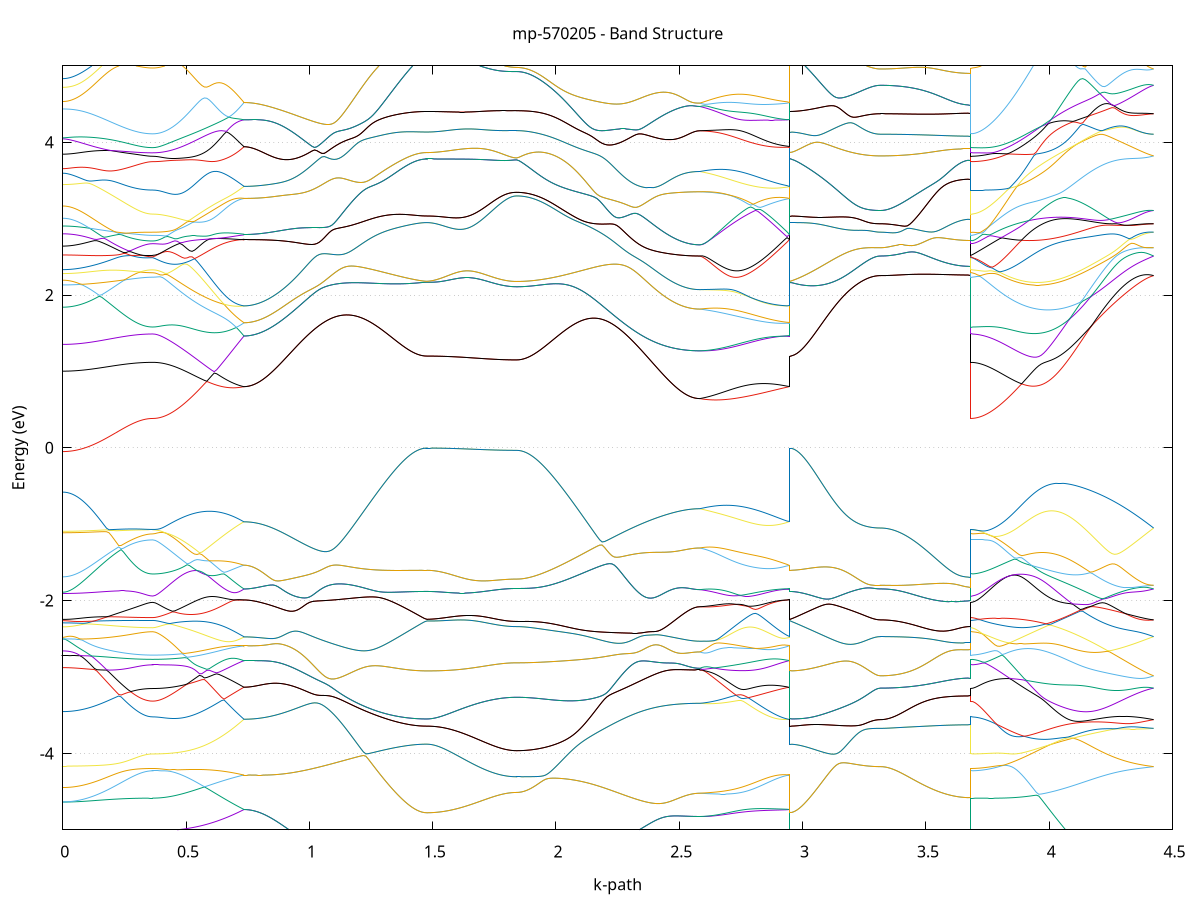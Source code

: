 set title 'mp-570205 - Band Structure'
set xlabel 'k-path'
set ylabel 'Energy (eV)'
set grid y
set yrange [-5:5]
set terminal png size 800,600
set output 'mp-570205_bands_gnuplot.png'
plot '-' using 1:2 with lines notitle, '-' using 1:2 with lines notitle, '-' using 1:2 with lines notitle, '-' using 1:2 with lines notitle, '-' using 1:2 with lines notitle, '-' using 1:2 with lines notitle, '-' using 1:2 with lines notitle, '-' using 1:2 with lines notitle, '-' using 1:2 with lines notitle, '-' using 1:2 with lines notitle, '-' using 1:2 with lines notitle, '-' using 1:2 with lines notitle, '-' using 1:2 with lines notitle, '-' using 1:2 with lines notitle, '-' using 1:2 with lines notitle, '-' using 1:2 with lines notitle, '-' using 1:2 with lines notitle, '-' using 1:2 with lines notitle, '-' using 1:2 with lines notitle, '-' using 1:2 with lines notitle, '-' using 1:2 with lines notitle, '-' using 1:2 with lines notitle, '-' using 1:2 with lines notitle, '-' using 1:2 with lines notitle, '-' using 1:2 with lines notitle, '-' using 1:2 with lines notitle, '-' using 1:2 with lines notitle, '-' using 1:2 with lines notitle, '-' using 1:2 with lines notitle, '-' using 1:2 with lines notitle, '-' using 1:2 with lines notitle, '-' using 1:2 with lines notitle, '-' using 1:2 with lines notitle, '-' using 1:2 with lines notitle, '-' using 1:2 with lines notitle, '-' using 1:2 with lines notitle, '-' using 1:2 with lines notitle, '-' using 1:2 with lines notitle, '-' using 1:2 with lines notitle, '-' using 1:2 with lines notitle, '-' using 1:2 with lines notitle, '-' using 1:2 with lines notitle, '-' using 1:2 with lines notitle, '-' using 1:2 with lines notitle, '-' using 1:2 with lines notitle, '-' using 1:2 with lines notitle, '-' using 1:2 with lines notitle, '-' using 1:2 with lines notitle, '-' using 1:2 with lines notitle, '-' using 1:2 with lines notitle, '-' using 1:2 with lines notitle, '-' using 1:2 with lines notitle, '-' using 1:2 with lines notitle, '-' using 1:2 with lines notitle, '-' using 1:2 with lines notitle, '-' using 1:2 with lines notitle, '-' using 1:2 with lines notitle, '-' using 1:2 with lines notitle, '-' using 1:2 with lines notitle, '-' using 1:2 with lines notitle, '-' using 1:2 with lines notitle, '-' using 1:2 with lines notitle, '-' using 1:2 with lines notitle, '-' using 1:2 with lines notitle, '-' using 1:2 with lines notitle, '-' using 1:2 with lines notitle, '-' using 1:2 with lines notitle, '-' using 1:2 with lines notitle, '-' using 1:2 with lines notitle, '-' using 1:2 with lines notitle, '-' using 1:2 with lines notitle, '-' using 1:2 with lines notitle, '-' using 1:2 with lines notitle, '-' using 1:2 with lines notitle, '-' using 1:2 with lines notitle, '-' using 1:2 with lines notitle, '-' using 1:2 with lines notitle, '-' using 1:2 with lines notitle, '-' using 1:2 with lines notitle, '-' using 1:2 with lines notitle, '-' using 1:2 with lines notitle, '-' using 1:2 with lines notitle, '-' using 1:2 with lines notitle, '-' using 1:2 with lines notitle, '-' using 1:2 with lines notitle, '-' using 1:2 with lines notitle, '-' using 1:2 with lines notitle, '-' using 1:2 with lines notitle, '-' using 1:2 with lines notitle, '-' using 1:2 with lines notitle, '-' using 1:2 with lines notitle, '-' using 1:2 with lines notitle, '-' using 1:2 with lines notitle, '-' using 1:2 with lines notitle, '-' using 1:2 with lines notitle, '-' using 1:2 with lines notitle
0.000000 -36.591682
0.009859 -36.591682
0.019717 -36.591682
0.029576 -36.591682
0.039435 -36.591682
0.049293 -36.591682
0.059152 -36.591682
0.069010 -36.591582
0.078869 -36.591582
0.088728 -36.591582
0.098586 -36.591582
0.108445 -36.591582
0.118304 -36.591582
0.128162 -36.591482
0.138021 -36.591482
0.147879 -36.591482
0.157738 -36.591382
0.167597 -36.591382
0.177455 -36.591382
0.187314 -36.591382
0.197173 -36.591282
0.207031 -36.591282
0.216890 -36.591282
0.226748 -36.591182
0.236607 -36.591182
0.246466 -36.591182
0.256324 -36.591082
0.266183 -36.591082
0.276042 -36.591082
0.285900 -36.591082
0.295759 -36.590982
0.305617 -36.590982
0.315476 -36.590982
0.325335 -36.590982
0.335193 -36.590982
0.345052 -36.590982
0.354911 -36.590982
0.364769 -36.590982
0.364769 -36.590982
0.374738 -36.590982
0.384707 -36.590882
0.394676 -36.590882
0.404646 -36.590882
0.414615 -36.590882
0.424584 -36.590782
0.434553 -36.590782
0.444522 -36.590682
0.454491 -36.590582
0.464460 -36.590482
0.474429 -36.590382
0.484398 -36.590282
0.494367 -36.590182
0.504336 -36.590082
0.514306 -36.589982
0.524275 -36.589882
0.534244 -36.589782
0.544213 -36.589582
0.554182 -36.589482
0.564151 -36.589282
0.574120 -36.589182
0.584089 -36.588982
0.594058 -36.588782
0.604027 -36.588582
0.613996 -36.588482
0.623965 -36.588282
0.633935 -36.588082
0.643904 -36.587882
0.653873 -36.587682
0.663842 -36.587482
0.673811 -36.587282
0.683780 -36.587082
0.693749 -36.586882
0.703718 -36.586682
0.713687 -36.586482
0.723656 -36.586282
0.733625 -36.586082
0.733625 -36.586082
0.733625 -36.585982
0.733625 -36.585982
0.743533 -36.585982
0.753441 -36.585982
0.763349 -36.585982
0.773257 -36.585982
0.783165 -36.585882
0.793073 -36.585882
0.802981 -36.585782
0.812889 -36.585782
0.822796 -36.585682
0.832704 -36.585582
0.842612 -36.585482
0.852520 -36.585382
0.862428 -36.585282
0.872336 -36.585182
0.882244 -36.585082
0.892152 -36.584882
0.902060 -36.584782
0.911968 -36.584682
0.921875 -36.584482
0.931783 -36.584382
0.941691 -36.584182
0.951599 -36.583982
0.961507 -36.583882
0.971415 -36.583682
0.981323 -36.583482
0.991231 -36.583282
1.001139 -36.583082
1.011046 -36.582982
1.020954 -36.582782
1.030862 -36.582582
1.040770 -36.582382
1.050678 -36.582182
1.060586 -36.581882
1.070494 -36.581682
1.080402 -36.581482
1.090310 -36.581282
1.100218 -36.581082
1.110125 -36.580882
1.120033 -36.580682
1.129941 -36.580482
1.139849 -36.580282
1.149757 -36.579982
1.159665 -36.579782
1.169573 -36.579582
1.179481 -36.579382
1.189389 -36.579182
1.199296 -36.578982
1.209204 -36.578782
1.219112 -36.578582
1.229020 -36.578382
1.238928 -36.578282
1.248836 -36.578082
1.258744 -36.577882
1.268652 -36.577682
1.278560 -36.577582
1.288468 -36.577382
1.298375 -36.577182
1.308283 -36.577082
1.318191 -36.576982
1.328099 -36.576782
1.338007 -36.576682
1.347915 -36.576582
1.357823 -36.576482
1.367731 -36.576382
1.377639 -36.576282
1.387546 -36.576182
1.397454 -36.576082
1.407362 -36.575982
1.417270 -36.575982
1.427178 -36.575882
1.437086 -36.575882
1.446994 -36.575782
1.456902 -36.575782
1.466810 -36.575782
1.476718 -36.575782
1.476718 -36.575782
1.476718 -36.575782
1.476718 -36.575782
1.486541 -36.575782
1.496364 -36.575782
1.506188 -36.575782
1.516011 -36.575782
1.525835 -36.575782
1.535658 -36.575782
1.545482 -36.575782
1.555305 -36.575782
1.565128 -36.575782
1.574952 -36.575782
1.584775 -36.575782
1.594599 -36.575782
1.604422 -36.575782
1.614246 -36.575782
1.624069 -36.575782
1.633892 -36.575782
1.643716 -36.575782
1.653539 -36.575782
1.663363 -36.575782
1.673186 -36.575782
1.683010 -36.575782
1.692833 -36.575782
1.702656 -36.575782
1.712480 -36.575782
1.722303 -36.575782
1.732127 -36.575782
1.741950 -36.575782
1.751774 -36.575782
1.761597 -36.575782
1.771420 -36.575782
1.781244 -36.575782
1.791067 -36.575782
1.800891 -36.575782
1.810714 -36.575782
1.820538 -36.575782
1.830361 -36.575782
1.840185 -36.575782
1.840185 -36.575782
1.850092 -36.575782
1.860000 -36.575782
1.869908 -36.575782
1.879816 -36.575882
1.889724 -36.575882
1.899632 -36.575982
1.909540 -36.576082
1.919448 -36.576082
1.929356 -36.576182
1.939263 -36.576282
1.949171 -36.576382
1.959079 -36.576582
1.968987 -36.576682
1.978895 -36.576782
1.988803 -36.576882
1.998711 -36.577082
2.008619 -36.577182
2.018527 -36.577382
2.028435 -36.577582
2.038342 -36.577682
2.048250 -36.577882
2.058158 -36.578082
2.068066 -36.578282
2.077974 -36.578482
2.087882 -36.578682
2.097790 -36.578882
2.107698 -36.579082
2.117606 -36.579282
2.127513 -36.579482
2.137421 -36.579682
2.147329 -36.579882
2.157237 -36.580082
2.167145 -36.580382
2.177053 -36.580582
2.186961 -36.580782
2.196869 -36.580982
2.206777 -36.581182
2.216684 -36.581482
2.226592 -36.581682
2.236500 -36.581882
2.246408 -36.582082
2.256316 -36.582282
2.266224 -36.582482
2.276132 -36.582782
2.286040 -36.582982
2.295948 -36.583182
2.305856 -36.583382
2.315763 -36.583582
2.325671 -36.583782
2.335579 -36.583982
2.345487 -36.584082
2.355395 -36.584282
2.365303 -36.584482
2.375211 -36.584682
2.385119 -36.584782
2.395027 -36.584982
2.404934 -36.585082
2.414842 -36.585282
2.424750 -36.585382
2.434658 -36.585582
2.444566 -36.585682
2.454474 -36.585782
2.464382 -36.585882
2.474290 -36.585982
2.484198 -36.586082
2.494106 -36.586182
2.504013 -36.586282
2.513921 -36.586282
2.523829 -36.586382
2.533737 -36.586382
2.543645 -36.586482
2.553553 -36.586482
2.563461 -36.586482
2.573369 -36.586482
2.583277 -36.586482
2.583277 -36.586482
2.593100 -36.586482
2.602923 -36.586482
2.612747 -36.586482
2.622570 -36.586482
2.632394 -36.586482
2.642217 -36.586482
2.652041 -36.586482
2.661864 -36.586482
2.671687 -36.586482
2.681511 -36.586482
2.691334 -36.586482
2.701158 -36.586382
2.710981 -36.586382
2.720805 -36.586382
2.730628 -36.586382
2.740452 -36.586382
2.750275 -36.586382
2.760098 -36.586282
2.769922 -36.586282
2.779745 -36.586282
2.789569 -36.586282
2.799392 -36.586182
2.809216 -36.586182
2.819039 -36.586182
2.828862 -36.586182
2.838686 -36.586182
2.848509 -36.586082
2.858333 -36.586082
2.868156 -36.586082
2.877980 -36.586082
2.887803 -36.586082
2.897626 -36.586082
2.907450 -36.586082
2.917273 -36.586082
2.927097 -36.586082
2.936920 -36.586082
2.946744 -36.586082
2.946744 -36.575782
2.956713 -36.575882
2.966682 -36.575982
2.976651 -36.576182
2.986620 -36.576282
2.996589 -36.576482
3.006558 -36.576682
3.016527 -36.576882
3.026496 -36.576982
3.036465 -36.577182
3.046434 -36.577382
3.056404 -36.577482
3.066373 -36.577682
3.076342 -36.577882
3.086311 -36.577982
3.096280 -36.578182
3.106249 -36.578282
3.116218 -36.578382
3.126187 -36.578582
3.136156 -36.578682
3.146125 -36.578782
3.156094 -36.578882
3.166064 -36.579082
3.176033 -36.579182
3.186002 -36.579282
3.195971 -36.579382
3.205940 -36.579382
3.215909 -36.579482
3.225878 -36.579582
3.235847 -36.579682
3.245816 -36.579682
3.255785 -36.579782
3.265754 -36.579782
3.275723 -36.579782
3.285693 -36.579882
3.295662 -36.579882
3.305631 -36.579882
3.315600 -36.579882
3.315600 -36.579882
3.325458 -36.579882
3.335317 -36.579882
3.345176 -36.579882
3.355034 -36.579882
3.364893 -36.579882
3.374752 -36.579882
3.384610 -36.579882
3.394469 -36.579882
3.404327 -36.579882
3.414186 -36.579882
3.424045 -36.579882
3.433903 -36.579882
3.443762 -36.579882
3.453621 -36.579882
3.463479 -36.579882
3.473338 -36.579882
3.483196 -36.579882
3.493055 -36.579882
3.502914 -36.579882
3.512772 -36.579882
3.522631 -36.579882
3.532490 -36.579882
3.542348 -36.579882
3.552207 -36.579882
3.562066 -36.579882
3.571924 -36.579882
3.581783 -36.579882
3.591641 -36.579882
3.601500 -36.579882
3.611359 -36.579882
3.621217 -36.579882
3.631076 -36.579882
3.640935 -36.579882
3.650793 -36.579882
3.660652 -36.579882
3.670510 -36.579882
3.680369 -36.579882
3.680369 -36.590982
3.690277 -36.590982
3.700185 -36.590882
3.710093 -36.590882
3.720001 -36.590882
3.729908 -36.590882
3.739816 -36.590782
3.749724 -36.590682
3.759632 -36.590682
3.769540 -36.590582
3.779448 -36.590482
3.789356 -36.590382
3.799264 -36.590282
3.809172 -36.590182
3.819080 -36.590082
3.828987 -36.589982
3.838895 -36.589782
3.848803 -36.589682
3.858711 -36.589482
3.868619 -36.589382
3.878527 -36.589182
3.888435 -36.589082
3.898343 -36.588882
3.908251 -36.588682
3.918158 -36.588482
3.928066 -36.588282
3.937974 -36.588182
3.947882 -36.587982
3.957790 -36.587782
3.967698 -36.587482
3.977606 -36.587282
3.987514 -36.587082
3.997422 -36.586882
4.007330 -36.586682
4.017237 -36.586482
4.027145 -36.586182
4.037053 -36.585982
4.046961 -36.585782
4.056869 -36.585582
4.066777 -36.585382
4.076685 -36.585082
4.086593 -36.584882
4.096501 -36.584682
4.106408 -36.584482
4.116316 -36.584182
4.126224 -36.583982
4.136132 -36.583782
4.146040 -36.583582
4.155948 -36.583382
4.165856 -36.583182
4.175764 -36.582982
4.185672 -36.582782
4.195580 -36.582582
4.205487 -36.582382
4.215395 -36.582182
4.225303 -36.581982
4.235211 -36.581882
4.245119 -36.581682
4.255027 -36.581482
4.264935 -36.581382
4.274843 -36.581182
4.284751 -36.581082
4.294658 -36.580882
4.304566 -36.580782
4.314474 -36.580682
4.324382 -36.580582
4.334290 -36.580482
4.344198 -36.580382
4.354106 -36.580282
4.364014 -36.580182
4.373922 -36.580082
4.383830 -36.580082
4.393737 -36.579982
4.403645 -36.579982
4.413553 -36.579882
4.423461 -36.579882
e
0.000000 -36.587782
0.009859 -36.587782
0.019717 -36.587782
0.029576 -36.587782
0.039435 -36.587882
0.049293 -36.587882
0.059152 -36.587882
0.069010 -36.587882
0.078869 -36.587882
0.088728 -36.587882
0.098586 -36.587882
0.108445 -36.587982
0.118304 -36.587982
0.128162 -36.587982
0.138021 -36.587982
0.147879 -36.588082
0.157738 -36.588082
0.167597 -36.588082
0.177455 -36.588082
0.187314 -36.588182
0.197173 -36.588182
0.207031 -36.588182
0.216890 -36.588282
0.226748 -36.588282
0.236607 -36.588282
0.246466 -36.588382
0.256324 -36.588382
0.266183 -36.588382
0.276042 -36.588382
0.285900 -36.588482
0.295759 -36.588482
0.305617 -36.588482
0.315476 -36.588482
0.325335 -36.588482
0.335193 -36.588582
0.345052 -36.588582
0.354911 -36.588582
0.364769 -36.588582
0.364769 -36.588582
0.374738 -36.588582
0.384707 -36.588582
0.394676 -36.588482
0.404646 -36.588482
0.414615 -36.588482
0.424584 -36.588382
0.434553 -36.588382
0.444522 -36.588282
0.454491 -36.588282
0.464460 -36.588182
0.474429 -36.588082
0.484398 -36.587982
0.494367 -36.587882
0.504336 -36.587782
0.514306 -36.587682
0.524275 -36.587582
0.534244 -36.587482
0.544213 -36.587382
0.554182 -36.587282
0.564151 -36.587082
0.574120 -36.586982
0.584089 -36.586882
0.594058 -36.586682
0.604027 -36.586582
0.613996 -36.586382
0.623965 -36.586182
0.633935 -36.586082
0.643904 -36.585882
0.653873 -36.585682
0.663842 -36.585582
0.673811 -36.585382
0.683780 -36.585182
0.693749 -36.585182
0.703718 -36.585382
0.713687 -36.585582
0.723656 -36.585782
0.733625 -36.585982
0.733625 -36.585982
0.733625 -36.585982
0.733625 -36.585982
0.743533 -36.585982
0.753441 -36.585982
0.763349 -36.585982
0.773257 -36.585982
0.783165 -36.585882
0.793073 -36.585882
0.802981 -36.585782
0.812889 -36.585782
0.822796 -36.585682
0.832704 -36.585582
0.842612 -36.585482
0.852520 -36.585382
0.862428 -36.585282
0.872336 -36.585182
0.882244 -36.585082
0.892152 -36.584882
0.902060 -36.584782
0.911968 -36.584682
0.921875 -36.584482
0.931783 -36.584382
0.941691 -36.584182
0.951599 -36.583982
0.961507 -36.583882
0.971415 -36.583682
0.981323 -36.583482
0.991231 -36.583282
1.001139 -36.583082
1.011046 -36.582982
1.020954 -36.582782
1.030862 -36.582582
1.040770 -36.582382
1.050678 -36.582182
1.060586 -36.581882
1.070494 -36.581682
1.080402 -36.581482
1.090310 -36.581282
1.100218 -36.581082
1.110125 -36.580882
1.120033 -36.580682
1.129941 -36.580482
1.139849 -36.580282
1.149757 -36.579982
1.159665 -36.579782
1.169573 -36.579582
1.179481 -36.579382
1.189389 -36.579182
1.199296 -36.578982
1.209204 -36.578782
1.219112 -36.578582
1.229020 -36.578382
1.238928 -36.578282
1.248836 -36.578082
1.258744 -36.577882
1.268652 -36.577682
1.278560 -36.577582
1.288468 -36.577382
1.298375 -36.577182
1.308283 -36.577082
1.318191 -36.576982
1.328099 -36.576782
1.338007 -36.576682
1.347915 -36.576582
1.357823 -36.576482
1.367731 -36.576382
1.377639 -36.576282
1.387546 -36.576182
1.397454 -36.576082
1.407362 -36.575982
1.417270 -36.575982
1.427178 -36.575882
1.437086 -36.575882
1.446994 -36.575782
1.456902 -36.575782
1.466810 -36.575782
1.476718 -36.575782
1.476718 -36.575782
1.476718 -36.575782
1.476718 -36.575782
1.486541 -36.575782
1.496364 -36.575782
1.506188 -36.575782
1.516011 -36.575782
1.525835 -36.575782
1.535658 -36.575782
1.545482 -36.575782
1.555305 -36.575782
1.565128 -36.575782
1.574952 -36.575782
1.584775 -36.575782
1.594599 -36.575782
1.604422 -36.575782
1.614246 -36.575782
1.624069 -36.575782
1.633892 -36.575782
1.643716 -36.575782
1.653539 -36.575782
1.663363 -36.575782
1.673186 -36.575782
1.683010 -36.575782
1.692833 -36.575782
1.702656 -36.575782
1.712480 -36.575782
1.722303 -36.575782
1.732127 -36.575782
1.741950 -36.575782
1.751774 -36.575782
1.761597 -36.575782
1.771420 -36.575782
1.781244 -36.575782
1.791067 -36.575782
1.800891 -36.575782
1.810714 -36.575782
1.820538 -36.575782
1.830361 -36.575782
1.840185 -36.575782
1.840185 -36.575782
1.850092 -36.575782
1.860000 -36.575782
1.869908 -36.575782
1.879816 -36.575882
1.889724 -36.575882
1.899632 -36.575982
1.909540 -36.576082
1.919448 -36.576082
1.929356 -36.576182
1.939263 -36.576282
1.949171 -36.576382
1.959079 -36.576582
1.968987 -36.576682
1.978895 -36.576782
1.988803 -36.576882
1.998711 -36.577082
2.008619 -36.577182
2.018527 -36.577382
2.028435 -36.577582
2.038342 -36.577682
2.048250 -36.577882
2.058158 -36.578082
2.068066 -36.578282
2.077974 -36.578482
2.087882 -36.578682
2.097790 -36.578882
2.107698 -36.579082
2.117606 -36.579282
2.127513 -36.579482
2.137421 -36.579682
2.147329 -36.579882
2.157237 -36.580082
2.167145 -36.580382
2.177053 -36.580582
2.186961 -36.580782
2.196869 -36.580982
2.206777 -36.581182
2.216684 -36.581482
2.226592 -36.581682
2.236500 -36.581882
2.246408 -36.582082
2.256316 -36.582282
2.266224 -36.582482
2.276132 -36.582782
2.286040 -36.582982
2.295948 -36.583182
2.305856 -36.583382
2.315763 -36.583582
2.325671 -36.583782
2.335579 -36.583982
2.345487 -36.584082
2.355395 -36.584282
2.365303 -36.584482
2.375211 -36.584682
2.385119 -36.584782
2.395027 -36.584982
2.404934 -36.585082
2.414842 -36.585282
2.424750 -36.585382
2.434658 -36.585582
2.444566 -36.585682
2.454474 -36.585782
2.464382 -36.585882
2.474290 -36.585982
2.484198 -36.586082
2.494106 -36.586182
2.504013 -36.586282
2.513921 -36.586282
2.523829 -36.586382
2.533737 -36.586382
2.543645 -36.586482
2.553553 -36.586482
2.563461 -36.586482
2.573369 -36.586482
2.583277 -36.586482
2.583277 -36.586482
2.593100 -36.586482
2.602923 -36.586482
2.612747 -36.586482
2.622570 -36.586482
2.632394 -36.586482
2.642217 -36.586482
2.652041 -36.586482
2.661864 -36.586482
2.671687 -36.586482
2.681511 -36.586482
2.691334 -36.586482
2.701158 -36.586382
2.710981 -36.586382
2.720805 -36.586382
2.730628 -36.586382
2.740452 -36.586382
2.750275 -36.586282
2.760098 -36.586282
2.769922 -36.586282
2.779745 -36.586282
2.789569 -36.586282
2.799392 -36.586182
2.809216 -36.586182
2.819039 -36.586182
2.828862 -36.586182
2.838686 -36.586182
2.848509 -36.586082
2.858333 -36.586082
2.868156 -36.586082
2.877980 -36.586082
2.887803 -36.586082
2.897626 -36.585982
2.907450 -36.585982
2.917273 -36.585982
2.927097 -36.585982
2.936920 -36.585982
2.946744 -36.585982
2.946744 -36.575782
2.956713 -36.575882
2.966682 -36.575982
2.976651 -36.576182
2.986620 -36.576282
2.996589 -36.576482
3.006558 -36.576682
3.016527 -36.576882
3.026496 -36.576982
3.036465 -36.577182
3.046434 -36.577382
3.056404 -36.577482
3.066373 -36.577682
3.076342 -36.577882
3.086311 -36.577982
3.096280 -36.578182
3.106249 -36.578282
3.116218 -36.578382
3.126187 -36.578582
3.136156 -36.578682
3.146125 -36.578782
3.156094 -36.578882
3.166064 -36.579082
3.176033 -36.579182
3.186002 -36.579282
3.195971 -36.579382
3.205940 -36.579382
3.215909 -36.579482
3.225878 -36.579582
3.235847 -36.579682
3.245816 -36.579682
3.255785 -36.579782
3.265754 -36.579782
3.275723 -36.579782
3.285693 -36.579882
3.295662 -36.579882
3.305631 -36.579882
3.315600 -36.579882
3.315600 -36.579882
3.325458 -36.579882
3.335317 -36.579882
3.345176 -36.579882
3.355034 -36.579882
3.364893 -36.579882
3.374752 -36.579882
3.384610 -36.579882
3.394469 -36.579882
3.404327 -36.579882
3.414186 -36.579882
3.424045 -36.579882
3.433903 -36.579882
3.443762 -36.579882
3.453621 -36.579882
3.463479 -36.579882
3.473338 -36.579882
3.483196 -36.579882
3.493055 -36.579882
3.502914 -36.579882
3.512772 -36.579882
3.522631 -36.579882
3.532490 -36.579882
3.542348 -36.579882
3.552207 -36.579882
3.562066 -36.579882
3.571924 -36.579882
3.581783 -36.579882
3.591641 -36.579882
3.601500 -36.579882
3.611359 -36.579882
3.621217 -36.579882
3.631076 -36.579882
3.640935 -36.579882
3.650793 -36.579882
3.660652 -36.579882
3.670510 -36.579882
3.680369 -36.579882
3.680369 -36.588582
3.690277 -36.588582
3.700185 -36.588582
3.710093 -36.588482
3.720001 -36.588482
3.729908 -36.588482
3.739816 -36.588382
3.749724 -36.588382
3.759632 -36.588282
3.769540 -36.588182
3.779448 -36.588182
3.789356 -36.588082
3.799264 -36.587982
3.809172 -36.587882
3.819080 -36.587782
3.828987 -36.587682
3.838895 -36.587582
3.848803 -36.587382
3.858711 -36.587282
3.868619 -36.587182
3.878527 -36.586982
3.888435 -36.586882
3.898343 -36.586682
3.908251 -36.586582
3.918158 -36.586382
3.928066 -36.586282
3.937974 -36.586082
3.947882 -36.585882
3.957790 -36.585782
3.967698 -36.585582
3.977606 -36.585382
3.987514 -36.585182
3.997422 -36.584982
4.007330 -36.584782
4.017237 -36.584682
4.027145 -36.584482
4.037053 -36.584282
4.046961 -36.584082
4.056869 -36.583882
4.066777 -36.583682
4.076685 -36.583482
4.086593 -36.583282
4.096501 -36.583082
4.106408 -36.582982
4.116316 -36.582782
4.126224 -36.582582
4.136132 -36.582382
4.146040 -36.582282
4.155948 -36.582082
4.165856 -36.581882
4.175764 -36.581782
4.185672 -36.581582
4.195580 -36.581482
4.205487 -36.581282
4.215395 -36.581182
4.225303 -36.580982
4.235211 -36.580882
4.245119 -36.580782
4.255027 -36.580682
4.264935 -36.580582
4.274843 -36.580482
4.284751 -36.580382
4.294658 -36.580282
4.304566 -36.580182
4.314474 -36.580082
4.324382 -36.580082
4.334290 -36.579982
4.344198 -36.579982
4.354106 -36.579882
4.364014 -36.579882
4.373922 -36.579882
4.383830 -36.579882
4.393737 -36.579882
4.403645 -36.579882
4.413553 -36.579882
4.423461 -36.579882
e
0.000000 -36.580582
0.009859 -36.580582
0.019717 -36.580582
0.029576 -36.580582
0.039435 -36.580582
0.049293 -36.580582
0.059152 -36.580582
0.069010 -36.580582
0.078869 -36.580582
0.088728 -36.580582
0.098586 -36.580582
0.108445 -36.580582
0.118304 -36.580582
0.128162 -36.580582
0.138021 -36.580582
0.147879 -36.580582
0.157738 -36.580582
0.167597 -36.580582
0.177455 -36.580582
0.187314 -36.580582
0.197173 -36.580582
0.207031 -36.580582
0.216890 -36.580582
0.226748 -36.580582
0.236607 -36.580582
0.246466 -36.580582
0.256324 -36.580582
0.266183 -36.580582
0.276042 -36.580582
0.285900 -36.580582
0.295759 -36.580582
0.305617 -36.580582
0.315476 -36.580582
0.325335 -36.580582
0.335193 -36.580682
0.345052 -36.580682
0.354911 -36.580682
0.364769 -36.580682
0.364769 -36.580682
0.374738 -36.580682
0.384707 -36.580682
0.394676 -36.580682
0.404646 -36.580782
0.414615 -36.580782
0.424584 -36.580882
0.434553 -36.580982
0.444522 -36.581082
0.454491 -36.581082
0.464460 -36.581182
0.474429 -36.581382
0.484398 -36.581482
0.494367 -36.581582
0.504336 -36.581682
0.514306 -36.581882
0.524275 -36.581982
0.534244 -36.582082
0.544213 -36.582282
0.554182 -36.582482
0.564151 -36.582582
0.574120 -36.582782
0.584089 -36.582982
0.594058 -36.583182
0.604027 -36.583282
0.613996 -36.583482
0.623965 -36.583682
0.633935 -36.583882
0.643904 -36.584082
0.653873 -36.584282
0.663842 -36.584482
0.673811 -36.584682
0.683780 -36.584882
0.693749 -36.585082
0.703718 -36.584882
0.713687 -36.584682
0.723656 -36.584482
0.733625 -36.584382
0.733625 -36.584382
0.733625 -36.584282
0.733625 -36.584282
0.743533 -36.584282
0.753441 -36.584282
0.763349 -36.584282
0.773257 -36.584282
0.783165 -36.584182
0.793073 -36.584182
0.802981 -36.584082
0.812889 -36.584082
0.822796 -36.583982
0.832704 -36.583882
0.842612 -36.583782
0.852520 -36.583782
0.862428 -36.583682
0.872336 -36.583582
0.882244 -36.583382
0.892152 -36.583282
0.902060 -36.583182
0.911968 -36.583082
0.921875 -36.582882
0.931783 -36.582782
0.941691 -36.582682
0.951599 -36.582482
0.961507 -36.582382
0.971415 -36.582182
0.981323 -36.581982
0.991231 -36.581882
1.001139 -36.581682
1.011046 -36.581482
1.020954 -36.581282
1.030862 -36.581182
1.040770 -36.580982
1.050678 -36.580782
1.060586 -36.580582
1.070494 -36.580382
1.080402 -36.580182
1.090310 -36.579982
1.100218 -36.579782
1.110125 -36.579582
1.120033 -36.579482
1.129941 -36.579282
1.139849 -36.579082
1.149757 -36.578882
1.159665 -36.578682
1.169573 -36.578482
1.179481 -36.578282
1.189389 -36.578182
1.199296 -36.577982
1.209204 -36.577782
1.219112 -36.577582
1.229020 -36.577482
1.238928 -36.577282
1.248836 -36.577182
1.258744 -36.576982
1.268652 -36.576882
1.278560 -36.576682
1.288468 -36.576582
1.298375 -36.576482
1.308283 -36.576282
1.318191 -36.576182
1.328099 -36.576082
1.338007 -36.575982
1.347915 -36.575882
1.357823 -36.575782
1.367731 -36.575682
1.377639 -36.575682
1.387546 -36.575582
1.397454 -36.575482
1.407362 -36.575482
1.417270 -36.575382
1.427178 -36.575382
1.437086 -36.575382
1.446994 -36.575282
1.456902 -36.575282
1.466810 -36.575282
1.476718 -36.575282
1.476718 -36.575282
1.476718 -36.575282
1.476718 -36.575282
1.486541 -36.575282
1.496364 -36.575282
1.506188 -36.575282
1.516011 -36.575282
1.525835 -36.575282
1.535658 -36.575282
1.545482 -36.575282
1.555305 -36.575282
1.565128 -36.575282
1.574952 -36.575282
1.584775 -36.575282
1.594599 -36.575282
1.604422 -36.575282
1.614246 -36.575282
1.624069 -36.575282
1.633892 -36.575282
1.643716 -36.575282
1.653539 -36.575282
1.663363 -36.575282
1.673186 -36.575282
1.683010 -36.575282
1.692833 -36.575282
1.702656 -36.575282
1.712480 -36.575282
1.722303 -36.575282
1.732127 -36.575282
1.741950 -36.575282
1.751774 -36.575282
1.761597 -36.575282
1.771420 -36.575282
1.781244 -36.575282
1.791067 -36.575282
1.800891 -36.575282
1.810714 -36.575282
1.820538 -36.575282
1.830361 -36.575282
1.840185 -36.575282
1.840185 -36.575282
1.850092 -36.575282
1.860000 -36.575282
1.869908 -36.575282
1.879816 -36.575382
1.889724 -36.575382
1.899632 -36.575382
1.909540 -36.575482
1.919448 -36.575482
1.929356 -36.575482
1.939263 -36.575582
1.949171 -36.575682
1.959079 -36.575682
1.968987 -36.575782
1.978895 -36.575882
1.988803 -36.575982
1.998711 -36.576082
2.008619 -36.576182
2.018527 -36.576282
2.028435 -36.576382
2.038342 -36.576582
2.048250 -36.576682
2.058158 -36.576782
2.068066 -36.576982
2.077974 -36.577082
2.087882 -36.577182
2.097790 -36.577382
2.107698 -36.577582
2.117606 -36.577682
2.127513 -36.577882
2.137421 -36.578082
2.147329 -36.578182
2.157237 -36.578382
2.167145 -36.578582
2.177053 -36.578782
2.186961 -36.578882
2.196869 -36.579082
2.206777 -36.579282
2.216684 -36.579482
2.226592 -36.579682
2.236500 -36.579782
2.246408 -36.579982
2.256316 -36.580182
2.266224 -36.580382
2.276132 -36.580582
2.286040 -36.580682
2.295948 -36.580882
2.305856 -36.581082
2.315763 -36.581282
2.325671 -36.581382
2.335579 -36.581582
2.345487 -36.581682
2.355395 -36.581882
2.365303 -36.582082
2.375211 -36.582182
2.385119 -36.582282
2.395027 -36.582482
2.404934 -36.582582
2.414842 -36.582682
2.424750 -36.582782
2.434658 -36.582982
2.444566 -36.583082
2.454474 -36.583182
2.464382 -36.583282
2.474290 -36.583282
2.484198 -36.583382
2.494106 -36.583482
2.504013 -36.583582
2.513921 -36.583582
2.523829 -36.583682
2.533737 -36.583682
2.543645 -36.583782
2.553553 -36.583782
2.563461 -36.583782
2.573369 -36.583782
2.583277 -36.583782
2.583277 -36.583782
2.593100 -36.583782
2.602923 -36.583782
2.612747 -36.583782
2.622570 -36.583782
2.632394 -36.583782
2.642217 -36.583882
2.652041 -36.583882
2.661864 -36.583882
2.671687 -36.583882
2.681511 -36.583882
2.691334 -36.583882
2.701158 -36.583882
2.710981 -36.583982
2.720805 -36.583982
2.730628 -36.583982
2.740452 -36.583982
2.750275 -36.583982
2.760098 -36.584082
2.769922 -36.584082
2.779745 -36.584082
2.789569 -36.584082
2.799392 -36.584082
2.809216 -36.584182
2.819039 -36.584182
2.828862 -36.584182
2.838686 -36.584182
2.848509 -36.584282
2.858333 -36.584282
2.868156 -36.584282
2.877980 -36.584282
2.887803 -36.584282
2.897626 -36.584282
2.907450 -36.584282
2.917273 -36.584282
2.927097 -36.584382
2.936920 -36.584382
2.946744 -36.584382
2.946744 -36.575282
2.956713 -36.575182
2.966682 -36.575082
2.976651 -36.574882
2.986620 -36.574782
2.996589 -36.574582
3.006558 -36.574382
3.016527 -36.574182
3.026496 -36.574082
3.036465 -36.573882
3.046434 -36.573682
3.056404 -36.573582
3.066373 -36.573382
3.076342 -36.573182
3.086311 -36.573082
3.096280 -36.572882
3.106249 -36.572782
3.116218 -36.572682
3.126187 -36.572482
3.136156 -36.572382
3.146125 -36.572282
3.156094 -36.572182
3.166064 -36.571982
3.176033 -36.571882
3.186002 -36.571782
3.195971 -36.571682
3.205940 -36.571682
3.215909 -36.571582
3.225878 -36.571482
3.235847 -36.571382
3.245816 -36.571382
3.255785 -36.571282
3.265754 -36.571282
3.275723 -36.571282
3.285693 -36.571182
3.295662 -36.571182
3.305631 -36.571182
3.315600 -36.571182
3.315600 -36.571182
3.325458 -36.571182
3.335317 -36.571182
3.345176 -36.571182
3.355034 -36.571182
3.364893 -36.571182
3.374752 -36.571182
3.384610 -36.571182
3.394469 -36.571182
3.404327 -36.571182
3.414186 -36.571182
3.424045 -36.571182
3.433903 -36.571182
3.443762 -36.571182
3.453621 -36.571182
3.463479 -36.571182
3.473338 -36.571182
3.483196 -36.571182
3.493055 -36.571182
3.502914 -36.571182
3.512772 -36.571182
3.522631 -36.571182
3.532490 -36.571182
3.542348 -36.571182
3.552207 -36.571182
3.562066 -36.571182
3.571924 -36.571182
3.581783 -36.571182
3.591641 -36.571182
3.601500 -36.571182
3.611359 -36.571182
3.621217 -36.571182
3.631076 -36.571182
3.640935 -36.571182
3.650793 -36.571182
3.660652 -36.571182
3.670510 -36.571182
3.680369 -36.571182
3.680369 -36.580682
3.690277 -36.580582
3.700185 -36.580582
3.710093 -36.580582
3.720001 -36.580582
3.729908 -36.580482
3.739816 -36.580482
3.749724 -36.580382
3.759632 -36.580382
3.769540 -36.580282
3.779448 -36.580182
3.789356 -36.580182
3.799264 -36.580082
3.809172 -36.579982
3.819080 -36.579882
3.828987 -36.579782
3.838895 -36.579582
3.848803 -36.579482
3.858711 -36.579382
3.868619 -36.579182
3.878527 -36.579082
3.888435 -36.578882
3.898343 -36.578782
3.908251 -36.578582
3.918158 -36.578482
3.928066 -36.578282
3.937974 -36.578082
3.947882 -36.577882
3.957790 -36.577782
3.967698 -36.577582
3.977606 -36.577382
3.987514 -36.577182
3.997422 -36.576982
4.007330 -36.576782
4.017237 -36.576582
4.027145 -36.576382
4.037053 -36.576182
4.046961 -36.575982
4.056869 -36.575782
4.066777 -36.575582
4.076685 -36.575382
4.086593 -36.575182
4.096501 -36.575082
4.106408 -36.574882
4.116316 -36.574682
4.126224 -36.574482
4.136132 -36.574282
4.146040 -36.574082
4.155948 -36.573882
4.165856 -36.573782
4.175764 -36.573582
4.185672 -36.573382
4.195580 -36.573182
4.205487 -36.573082
4.215395 -36.572882
4.225303 -36.572782
4.235211 -36.572582
4.245119 -36.572482
4.255027 -36.572382
4.264935 -36.572182
4.274843 -36.572082
4.284751 -36.571982
4.294658 -36.571882
4.304566 -36.571782
4.314474 -36.571682
4.324382 -36.571582
4.334290 -36.571482
4.344198 -36.571482
4.354106 -36.571382
4.364014 -36.571382
4.373922 -36.571282
4.383830 -36.571282
4.393737 -36.571182
4.403645 -36.571182
4.413553 -36.571182
4.423461 -36.571182
e
0.000000 -36.580482
0.009859 -36.580482
0.019717 -36.580482
0.029576 -36.580482
0.039435 -36.580482
0.049293 -36.580482
0.059152 -36.580482
0.069010 -36.580482
0.078869 -36.580482
0.088728 -36.580482
0.098586 -36.580482
0.108445 -36.580482
0.118304 -36.580482
0.128162 -36.580482
0.138021 -36.580482
0.147879 -36.580482
0.157738 -36.580482
0.167597 -36.580482
0.177455 -36.580482
0.187314 -36.580482
0.197173 -36.580482
0.207031 -36.580482
0.216890 -36.580482
0.226748 -36.580482
0.236607 -36.580482
0.246466 -36.580482
0.256324 -36.580482
0.266183 -36.580482
0.276042 -36.580482
0.285900 -36.580482
0.295759 -36.580482
0.305617 -36.580482
0.315476 -36.580482
0.325335 -36.580482
0.335193 -36.580482
0.345052 -36.580482
0.354911 -36.580482
0.364769 -36.580482
0.364769 -36.580482
0.374738 -36.580482
0.384707 -36.580482
0.394676 -36.580482
0.404646 -36.580482
0.414615 -36.580482
0.424584 -36.580582
0.434553 -36.580582
0.444522 -36.580582
0.454491 -36.580682
0.464460 -36.580682
0.474429 -36.580782
0.484398 -36.580882
0.494367 -36.580882
0.504336 -36.580982
0.514306 -36.581082
0.524275 -36.581182
0.534244 -36.581282
0.544213 -36.581382
0.554182 -36.581482
0.564151 -36.581582
0.574120 -36.581782
0.584089 -36.581882
0.594058 -36.581982
0.604027 -36.582182
0.613996 -36.582282
0.623965 -36.582482
0.633935 -36.582582
0.643904 -36.582782
0.653873 -36.582882
0.663842 -36.583082
0.673811 -36.583282
0.683780 -36.583382
0.693749 -36.583582
0.703718 -36.583782
0.713687 -36.583982
0.723656 -36.584082
0.733625 -36.584282
0.733625 -36.584282
0.733625 -36.584282
0.733625 -36.584282
0.743533 -36.584282
0.753441 -36.584282
0.763349 -36.584282
0.773257 -36.584282
0.783165 -36.584182
0.793073 -36.584182
0.802981 -36.584082
0.812889 -36.584082
0.822796 -36.583982
0.832704 -36.583882
0.842612 -36.583782
0.852520 -36.583782
0.862428 -36.583682
0.872336 -36.583582
0.882244 -36.583382
0.892152 -36.583282
0.902060 -36.583182
0.911968 -36.583082
0.921875 -36.582882
0.931783 -36.582782
0.941691 -36.582682
0.951599 -36.582482
0.961507 -36.582382
0.971415 -36.582182
0.981323 -36.581982
0.991231 -36.581882
1.001139 -36.581682
1.011046 -36.581482
1.020954 -36.581282
1.030862 -36.581182
1.040770 -36.580982
1.050678 -36.580782
1.060586 -36.580582
1.070494 -36.580382
1.080402 -36.580182
1.090310 -36.579982
1.100218 -36.579782
1.110125 -36.579582
1.120033 -36.579482
1.129941 -36.579282
1.139849 -36.579082
1.149757 -36.578882
1.159665 -36.578682
1.169573 -36.578482
1.179481 -36.578282
1.189389 -36.578182
1.199296 -36.577982
1.209204 -36.577782
1.219112 -36.577582
1.229020 -36.577482
1.238928 -36.577282
1.248836 -36.577182
1.258744 -36.576982
1.268652 -36.576882
1.278560 -36.576682
1.288468 -36.576582
1.298375 -36.576482
1.308283 -36.576282
1.318191 -36.576182
1.328099 -36.576082
1.338007 -36.575982
1.347915 -36.575882
1.357823 -36.575782
1.367731 -36.575682
1.377639 -36.575682
1.387546 -36.575582
1.397454 -36.575482
1.407362 -36.575482
1.417270 -36.575382
1.427178 -36.575382
1.437086 -36.575382
1.446994 -36.575282
1.456902 -36.575282
1.466810 -36.575282
1.476718 -36.575282
1.476718 -36.575282
1.476718 -36.575282
1.476718 -36.575282
1.486541 -36.575282
1.496364 -36.575282
1.506188 -36.575282
1.516011 -36.575282
1.525835 -36.575282
1.535658 -36.575282
1.545482 -36.575282
1.555305 -36.575282
1.565128 -36.575282
1.574952 -36.575282
1.584775 -36.575282
1.594599 -36.575282
1.604422 -36.575282
1.614246 -36.575282
1.624069 -36.575282
1.633892 -36.575282
1.643716 -36.575282
1.653539 -36.575282
1.663363 -36.575282
1.673186 -36.575282
1.683010 -36.575282
1.692833 -36.575282
1.702656 -36.575282
1.712480 -36.575282
1.722303 -36.575282
1.732127 -36.575282
1.741950 -36.575282
1.751774 -36.575282
1.761597 -36.575282
1.771420 -36.575282
1.781244 -36.575282
1.791067 -36.575282
1.800891 -36.575282
1.810714 -36.575282
1.820538 -36.575282
1.830361 -36.575282
1.840185 -36.575282
1.840185 -36.575282
1.850092 -36.575282
1.860000 -36.575282
1.869908 -36.575282
1.879816 -36.575382
1.889724 -36.575382
1.899632 -36.575382
1.909540 -36.575482
1.919448 -36.575482
1.929356 -36.575482
1.939263 -36.575582
1.949171 -36.575682
1.959079 -36.575682
1.968987 -36.575782
1.978895 -36.575882
1.988803 -36.575982
1.998711 -36.576082
2.008619 -36.576182
2.018527 -36.576282
2.028435 -36.576382
2.038342 -36.576582
2.048250 -36.576682
2.058158 -36.576782
2.068066 -36.576982
2.077974 -36.577082
2.087882 -36.577182
2.097790 -36.577382
2.107698 -36.577582
2.117606 -36.577682
2.127513 -36.577882
2.137421 -36.578082
2.147329 -36.578182
2.157237 -36.578382
2.167145 -36.578582
2.177053 -36.578782
2.186961 -36.578882
2.196869 -36.579082
2.206777 -36.579282
2.216684 -36.579482
2.226592 -36.579682
2.236500 -36.579782
2.246408 -36.579982
2.256316 -36.580182
2.266224 -36.580382
2.276132 -36.580582
2.286040 -36.580682
2.295948 -36.580882
2.305856 -36.581082
2.315763 -36.581282
2.325671 -36.581382
2.335579 -36.581582
2.345487 -36.581682
2.355395 -36.581882
2.365303 -36.582082
2.375211 -36.582182
2.385119 -36.582282
2.395027 -36.582482
2.404934 -36.582582
2.414842 -36.582682
2.424750 -36.582782
2.434658 -36.582982
2.444566 -36.583082
2.454474 -36.583182
2.464382 -36.583282
2.474290 -36.583282
2.484198 -36.583382
2.494106 -36.583482
2.504013 -36.583582
2.513921 -36.583582
2.523829 -36.583682
2.533737 -36.583682
2.543645 -36.583782
2.553553 -36.583782
2.563461 -36.583782
2.573369 -36.583782
2.583277 -36.583782
2.583277 -36.583782
2.593100 -36.583782
2.602923 -36.583782
2.612747 -36.583782
2.622570 -36.583782
2.632394 -36.583782
2.642217 -36.583782
2.652041 -36.583782
2.661864 -36.583782
2.671687 -36.583882
2.681511 -36.583882
2.691334 -36.583882
2.701158 -36.583882
2.710981 -36.583882
2.720805 -36.583882
2.730628 -36.583882
2.740452 -36.583982
2.750275 -36.583982
2.760098 -36.583982
2.769922 -36.583982
2.779745 -36.583982
2.789569 -36.584082
2.799392 -36.584082
2.809216 -36.584082
2.819039 -36.584082
2.828862 -36.584082
2.838686 -36.584182
2.848509 -36.584182
2.858333 -36.584182
2.868156 -36.584182
2.877980 -36.584182
2.887803 -36.584282
2.897626 -36.584282
2.907450 -36.584282
2.917273 -36.584282
2.927097 -36.584282
2.936920 -36.584282
2.946744 -36.584282
2.946744 -36.575282
2.956713 -36.575182
2.966682 -36.575082
2.976651 -36.574882
2.986620 -36.574782
2.996589 -36.574582
3.006558 -36.574382
3.016527 -36.574182
3.026496 -36.574082
3.036465 -36.573882
3.046434 -36.573682
3.056404 -36.573582
3.066373 -36.573382
3.076342 -36.573182
3.086311 -36.573082
3.096280 -36.572882
3.106249 -36.572782
3.116218 -36.572682
3.126187 -36.572482
3.136156 -36.572382
3.146125 -36.572282
3.156094 -36.572182
3.166064 -36.571982
3.176033 -36.571882
3.186002 -36.571782
3.195971 -36.571682
3.205940 -36.571682
3.215909 -36.571582
3.225878 -36.571482
3.235847 -36.571382
3.245816 -36.571382
3.255785 -36.571282
3.265754 -36.571282
3.275723 -36.571282
3.285693 -36.571182
3.295662 -36.571182
3.305631 -36.571182
3.315600 -36.571182
3.315600 -36.571182
3.325458 -36.571182
3.335317 -36.571182
3.345176 -36.571182
3.355034 -36.571182
3.364893 -36.571182
3.374752 -36.571182
3.384610 -36.571182
3.394469 -36.571182
3.404327 -36.571182
3.414186 -36.571182
3.424045 -36.571182
3.433903 -36.571182
3.443762 -36.571182
3.453621 -36.571182
3.463479 -36.571182
3.473338 -36.571182
3.483196 -36.571182
3.493055 -36.571182
3.502914 -36.571182
3.512772 -36.571182
3.522631 -36.571182
3.532490 -36.571182
3.542348 -36.571182
3.552207 -36.571182
3.562066 -36.571182
3.571924 -36.571182
3.581783 -36.571182
3.591641 -36.571182
3.601500 -36.571182
3.611359 -36.571182
3.621217 -36.571182
3.631076 -36.571182
3.640935 -36.571182
3.650793 -36.571182
3.660652 -36.571182
3.670510 -36.571182
3.680369 -36.571182
3.680369 -36.580482
3.690277 -36.580482
3.700185 -36.580482
3.710093 -36.580482
3.720001 -36.580382
3.729908 -36.580382
3.739816 -36.580382
3.749724 -36.580282
3.759632 -36.580282
3.769540 -36.580182
3.779448 -36.580082
3.789356 -36.579982
3.799264 -36.579882
3.809172 -36.579782
3.819080 -36.579682
3.828987 -36.579582
3.838895 -36.579482
3.848803 -36.579382
3.858711 -36.579182
3.868619 -36.579082
3.878527 -36.578982
3.888435 -36.578782
3.898343 -36.578682
3.908251 -36.578482
3.918158 -36.578282
3.928066 -36.578182
3.937974 -36.577982
3.947882 -36.577782
3.957790 -36.577682
3.967698 -36.577482
3.977606 -36.577282
3.987514 -36.577082
3.997422 -36.576882
4.007330 -36.576682
4.017237 -36.576482
4.027145 -36.576282
4.037053 -36.576082
4.046961 -36.575882
4.056869 -36.575682
4.066777 -36.575582
4.076685 -36.575382
4.086593 -36.575182
4.096501 -36.574982
4.106408 -36.574782
4.116316 -36.574582
4.126224 -36.574382
4.136132 -36.574182
4.146040 -36.573982
4.155948 -36.573882
4.165856 -36.573682
4.175764 -36.573482
4.185672 -36.573282
4.195580 -36.573182
4.205487 -36.572982
4.215395 -36.572882
4.225303 -36.572682
4.235211 -36.572582
4.245119 -36.572382
4.255027 -36.572282
4.264935 -36.572182
4.274843 -36.572082
4.284751 -36.571982
4.294658 -36.571882
4.304566 -36.571782
4.314474 -36.571682
4.324382 -36.571582
4.334290 -36.571482
4.344198 -36.571382
4.354106 -36.571382
4.364014 -36.571282
4.373922 -36.571282
4.383830 -36.571282
4.393737 -36.571182
4.403645 -36.571182
4.413553 -36.571182
4.423461 -36.571182
e
0.000000 -18.851582
0.009859 -18.851682
0.019717 -18.851882
0.029576 -18.852282
0.039435 -18.852682
0.049293 -18.853282
0.059152 -18.853882
0.069010 -18.854582
0.078869 -18.855382
0.088728 -18.856282
0.098586 -18.857082
0.108445 -18.858082
0.118304 -18.859082
0.128162 -18.860082
0.138021 -18.861082
0.147879 -18.862082
0.157738 -18.863082
0.167597 -18.864182
0.177455 -18.865182
0.187314 -18.866182
0.197173 -18.867182
0.207031 -18.868182
0.216890 -18.869082
0.226748 -18.870082
0.236607 -18.870882
0.246466 -18.871682
0.256324 -18.872482
0.266183 -18.873182
0.276042 -18.873882
0.285900 -18.874482
0.295759 -18.874982
0.305617 -18.875482
0.315476 -18.875882
0.325335 -18.876182
0.335193 -18.876482
0.345052 -18.876682
0.354911 -18.876782
0.364769 -18.876782
0.364769 -18.876782
0.374738 -18.876682
0.384707 -18.876382
0.394676 -18.875882
0.404646 -18.875182
0.414615 -18.874282
0.424584 -18.873082
0.434553 -18.871782
0.444522 -18.870282
0.454491 -18.868582
0.464460 -18.866682
0.474429 -18.864682
0.484398 -18.862382
0.494367 -18.859982
0.504336 -18.857482
0.514306 -18.854682
0.524275 -18.851782
0.534244 -18.848782
0.544213 -18.845582
0.554182 -18.842282
0.564151 -18.838882
0.574120 -18.835382
0.584089 -18.831682
0.594058 -18.827982
0.604027 -18.824282
0.613996 -18.820382
0.623965 -18.816482
0.633935 -18.812582
0.643904 -18.808682
0.653873 -18.804782
0.663842 -18.800882
0.673811 -18.797082
0.683780 -18.793282
0.693749 -18.789582
0.703718 -18.785982
0.713687 -18.782482
0.723656 -18.779182
0.733625 -18.776082
0.733625 -18.776082
0.733625 -18.775482
0.733625 -18.775482
0.743533 -18.775382
0.753441 -18.775382
0.763349 -18.775282
0.773257 -18.775082
0.783165 -18.774882
0.793073 -18.774682
0.802981 -18.774482
0.812889 -18.774182
0.822796 -18.773782
0.832704 -18.773382
0.842612 -18.772982
0.852520 -18.772582
0.862428 -18.772182
0.872336 -18.771682
0.882244 -18.771182
0.892152 -18.770682
0.902060 -18.770182
0.911968 -18.769682
0.921875 -18.769182
0.931783 -18.768682
0.941691 -18.768182
0.951599 -18.767782
0.961507 -18.767382
0.971415 -18.766982
0.981323 -18.766582
0.991231 -18.766382
1.001139 -18.766182
1.011046 -18.765982
1.020954 -18.765982
1.030862 -18.766082
1.040770 -18.766282
1.050678 -18.766582
1.060586 -18.767082
1.070494 -18.767682
1.080402 -18.768482
1.090310 -18.769382
1.100218 -18.770582
1.110125 -18.771882
1.120033 -18.773382
1.129941 -18.775082
1.139849 -18.776882
1.149757 -18.778882
1.159665 -18.781082
1.169573 -18.783382
1.179481 -18.785882
1.189389 -18.788382
1.199296 -18.791082
1.209204 -18.793782
1.219112 -18.796582
1.229020 -18.799382
1.238928 -18.802182
1.248836 -18.805082
1.258744 -18.807882
1.268652 -18.810682
1.278560 -18.813382
1.288468 -18.816082
1.298375 -18.818682
1.308283 -18.821282
1.318191 -18.823682
1.328099 -18.826082
1.338007 -18.828282
1.347915 -18.830382
1.357823 -18.832382
1.367731 -18.834282
1.377639 -18.835982
1.387546 -18.837482
1.397454 -18.838882
1.407362 -18.840182
1.417270 -18.841282
1.427178 -18.842182
1.437086 -18.842982
1.446994 -18.843582
1.456902 -18.843982
1.466810 -18.844282
1.476718 -18.844382
1.476718 -18.844382
1.476718 -18.844382
1.476718 -18.844382
1.486541 -18.844382
1.496364 -18.844282
1.506188 -18.844082
1.516011 -18.843982
1.525835 -18.843682
1.535658 -18.843482
1.545482 -18.843082
1.555305 -18.842782
1.565128 -18.842382
1.574952 -18.841882
1.584775 -18.841382
1.594599 -18.840882
1.604422 -18.840382
1.614246 -18.839782
1.624069 -18.839182
1.633892 -18.838482
1.643716 -18.837882
1.653539 -18.837182
1.663363 -18.836482
1.673186 -18.835782
1.683010 -18.835082
1.692833 -18.834382
1.702656 -18.833682
1.712480 -18.832982
1.722303 -18.832282
1.732127 -18.831682
1.741950 -18.830982
1.751774 -18.830382
1.761597 -18.829882
1.771420 -18.829382
1.781244 -18.828882
1.791067 -18.828482
1.800891 -18.828182
1.810714 -18.827882
1.820538 -18.827682
1.830361 -18.827582
1.840185 -18.827482
1.840185 -18.827482
1.850092 -18.827482
1.860000 -18.827182
1.869908 -18.826682
1.879816 -18.825982
1.889724 -18.825082
1.899632 -18.824082
1.909540 -18.822882
1.919448 -18.821382
1.929356 -18.819782
1.939263 -18.818082
1.949171 -18.816082
1.959079 -18.813982
1.968987 -18.811782
1.978895 -18.809282
1.988803 -18.806782
1.998711 -18.804082
2.008619 -18.801282
2.018527 -18.798282
2.028435 -18.795282
2.038342 -18.792182
2.048250 -18.788982
2.058158 -18.785782
2.068066 -18.782482
2.077974 -18.779182
2.087882 -18.775982
2.097790 -18.772782
2.107698 -18.769782
2.117606 -18.766882
2.127513 -18.764282
2.137421 -18.761882
2.147329 -18.759882
2.157237 -18.758182
2.167145 -18.756882
2.177053 -18.756082
2.186961 -18.755582
2.196869 -18.755482
2.206777 -18.755682
2.216684 -18.756182
2.226592 -18.756882
2.236500 -18.757782
2.246408 -18.758882
2.256316 -18.760082
2.266224 -18.761382
2.276132 -18.762682
2.286040 -18.764082
2.295948 -18.765582
2.305856 -18.766982
2.315763 -18.768482
2.325671 -18.769982
2.335579 -18.771382
2.345487 -18.772882
2.355395 -18.774282
2.365303 -18.775682
2.375211 -18.776982
2.385119 -18.778382
2.395027 -18.779582
2.404934 -18.780882
2.414842 -18.782082
2.424750 -18.783182
2.434658 -18.784282
2.444566 -18.785282
2.454474 -18.786182
2.464382 -18.787082
2.474290 -18.787982
2.484198 -18.788682
2.494106 -18.789382
2.504013 -18.789982
2.513921 -18.790582
2.523829 -18.791082
2.533737 -18.791482
2.543645 -18.791782
2.553553 -18.792082
2.563461 -18.792282
2.573369 -18.792382
2.583277 -18.792382
2.583277 -18.792382
2.593100 -18.793082
2.602923 -18.793682
2.612747 -18.794182
2.622570 -18.794782
2.632394 -18.795282
2.642217 -18.795682
2.652041 -18.796082
2.661864 -18.796382
2.671687 -18.796682
2.681511 -18.796882
2.691334 -18.797082
2.701158 -18.797182
2.710981 -18.797182
2.720805 -18.797082
2.730628 -18.796982
2.740452 -18.796782
2.750275 -18.796482
2.760098 -18.796182
2.769922 -18.795782
2.779745 -18.795282
2.789569 -18.794682
2.799392 -18.794082
2.809216 -18.793382
2.819039 -18.792582
2.828862 -18.791682
2.838686 -18.790782
2.848509 -18.789682
2.858333 -18.788682
2.868156 -18.787482
2.877980 -18.786282
2.887803 -18.784982
2.897626 -18.783582
2.907450 -18.782182
2.917273 -18.780782
2.927097 -18.779182
2.936920 -18.777682
2.946744 -18.776082
2.946744 -18.844382
2.956713 -18.844582
2.966682 -18.845082
2.976651 -18.845882
2.986620 -18.846882
2.996589 -18.848082
3.006558 -18.849482
3.016527 -18.850882
3.026496 -18.852382
3.036465 -18.853982
3.046434 -18.855582
3.056404 -18.857182
3.066373 -18.858782
3.076342 -18.860382
3.086311 -18.861982
3.096280 -18.863482
3.106249 -18.864982
3.116218 -18.866382
3.126187 -18.867782
3.136156 -18.869182
3.146125 -18.870482
3.156094 -18.871682
3.166064 -18.872782
3.176033 -18.873982
3.186002 -18.874982
3.195971 -18.875882
3.205940 -18.876782
3.215909 -18.877682
3.225878 -18.878382
3.235847 -18.879082
3.245816 -18.879682
3.255785 -18.880182
3.265754 -18.880582
3.275723 -18.880982
3.285693 -18.881282
3.295662 -18.881482
3.305631 -18.881582
3.315600 -18.881582
3.315600 -18.881582
3.325458 -18.881582
3.335317 -18.881482
3.345176 -18.881282
3.355034 -18.881082
3.364893 -18.880782
3.374752 -18.880482
3.384610 -18.880082
3.394469 -18.879582
3.404327 -18.879082
3.414186 -18.878582
3.424045 -18.877982
3.433903 -18.877282
3.443762 -18.876682
3.453621 -18.875882
3.463479 -18.875182
3.473338 -18.874382
3.483196 -18.873582
3.493055 -18.872782
3.502914 -18.871882
3.512772 -18.871082
3.522631 -18.870182
3.532490 -18.869382
3.542348 -18.868582
3.552207 -18.867782
3.562066 -18.866982
3.571924 -18.866282
3.581783 -18.865482
3.591641 -18.864882
3.601500 -18.864282
3.611359 -18.863682
3.621217 -18.863182
3.631076 -18.862782
3.640935 -18.862382
3.650793 -18.862082
3.660652 -18.861882
3.670510 -18.861782
3.680369 -18.861782
3.680369 -18.876782
3.690277 -18.876782
3.700185 -18.876582
3.710093 -18.876382
3.720001 -18.876082
3.729908 -18.875682
3.739816 -18.875182
3.749724 -18.874582
3.759632 -18.873882
3.769540 -18.873082
3.779448 -18.872282
3.789356 -18.871282
3.799264 -18.870282
3.809172 -18.869182
3.819080 -18.867982
3.828987 -18.866782
3.838895 -18.865382
3.848803 -18.863982
3.858711 -18.862482
3.868619 -18.860982
3.878527 -18.859382
3.888435 -18.857682
3.898343 -18.855882
3.908251 -18.854082
3.918158 -18.852282
3.928066 -18.850382
3.937974 -18.848382
3.947882 -18.846382
3.957790 -18.844382
3.967698 -18.842382
3.977606 -18.840282
3.987514 -18.838182
3.997422 -18.836082
4.007330 -18.833982
4.017237 -18.831882
4.027145 -18.829782
4.037053 -18.827682
4.046961 -18.825682
4.056869 -18.823782
4.066777 -18.821982
4.076685 -18.820382
4.086593 -18.818882
4.096501 -18.817782
4.106408 -18.816982
4.116316 -18.816682
4.126224 -18.816982
4.136132 -18.817882
4.146040 -18.819382
4.155948 -18.821382
4.165856 -18.823982
4.175764 -18.826782
4.185672 -18.829882
4.195580 -18.833182
4.205487 -18.836482
4.215395 -18.839782
4.225303 -18.843182
4.235211 -18.846582
4.245119 -18.849982
4.255027 -18.853282
4.264935 -18.856382
4.274843 -18.859382
4.284751 -18.862182
4.294658 -18.864782
4.304566 -18.867282
4.314474 -18.869582
4.324382 -18.871582
4.334290 -18.873582
4.344198 -18.875282
4.354106 -18.876782
4.364014 -18.878082
4.373922 -18.879182
4.383830 -18.880082
4.393737 -18.880782
4.403645 -18.881282
4.413553 -18.881482
4.423461 -18.881582
e
0.000000 -18.849182
0.009859 -18.849182
0.019717 -18.849182
0.029576 -18.849182
0.039435 -18.849282
0.049293 -18.849382
0.059152 -18.849582
0.069010 -18.849882
0.078869 -18.850182
0.088728 -18.850482
0.098586 -18.850882
0.108445 -18.851382
0.118304 -18.851882
0.128162 -18.852382
0.138021 -18.852882
0.147879 -18.853482
0.157738 -18.854082
0.167597 -18.854682
0.177455 -18.855382
0.187314 -18.855982
0.197173 -18.856582
0.207031 -18.857182
0.216890 -18.857782
0.226748 -18.858382
0.236607 -18.858982
0.246466 -18.859482
0.256324 -18.859982
0.266183 -18.860482
0.276042 -18.860882
0.285900 -18.861282
0.295759 -18.861682
0.305617 -18.861982
0.315476 -18.862282
0.325335 -18.862482
0.335193 -18.862682
0.345052 -18.862782
0.354911 -18.862882
0.364769 -18.862882
0.364769 -18.862882
0.374738 -18.862782
0.384707 -18.862482
0.394676 -18.861882
0.404646 -18.861182
0.414615 -18.860182
0.424584 -18.859082
0.434553 -18.857682
0.444522 -18.856082
0.454491 -18.854282
0.464460 -18.852382
0.474429 -18.850182
0.484398 -18.847782
0.494367 -18.845282
0.504336 -18.842582
0.514306 -18.839682
0.524275 -18.836582
0.534244 -18.833382
0.544213 -18.829982
0.554182 -18.826482
0.564151 -18.822782
0.574120 -18.819082
0.584089 -18.815182
0.594058 -18.811182
0.604027 -18.807082
0.613996 -18.802982
0.623965 -18.798782
0.633935 -18.794482
0.643904 -18.790282
0.653873 -18.785982
0.663842 -18.781682
0.673811 -18.777482
0.683780 -18.773282
0.693749 -18.769182
0.703718 -18.766582
0.713687 -18.769182
0.723656 -18.771882
0.733625 -18.774882
0.733625 -18.774882
0.733625 -18.775482
0.733625 -18.775482
0.743533 -18.775382
0.753441 -18.775382
0.763349 -18.775282
0.773257 -18.775082
0.783165 -18.774882
0.793073 -18.774682
0.802981 -18.774482
0.812889 -18.774182
0.822796 -18.773782
0.832704 -18.773382
0.842612 -18.772982
0.852520 -18.772582
0.862428 -18.772182
0.872336 -18.771682
0.882244 -18.771182
0.892152 -18.770682
0.902060 -18.770182
0.911968 -18.769682
0.921875 -18.769182
0.931783 -18.768682
0.941691 -18.768182
0.951599 -18.767782
0.961507 -18.767382
0.971415 -18.766982
0.981323 -18.766582
0.991231 -18.766382
1.001139 -18.766182
1.011046 -18.765982
1.020954 -18.765982
1.030862 -18.766082
1.040770 -18.766282
1.050678 -18.766582
1.060586 -18.767082
1.070494 -18.767682
1.080402 -18.768482
1.090310 -18.769382
1.100218 -18.770582
1.110125 -18.771882
1.120033 -18.773382
1.129941 -18.775082
1.139849 -18.776882
1.149757 -18.778882
1.159665 -18.781082
1.169573 -18.783382
1.179481 -18.785882
1.189389 -18.788382
1.199296 -18.791082
1.209204 -18.793782
1.219112 -18.796582
1.229020 -18.799382
1.238928 -18.802182
1.248836 -18.805082
1.258744 -18.807882
1.268652 -18.810682
1.278560 -18.813382
1.288468 -18.816082
1.298375 -18.818682
1.308283 -18.821282
1.318191 -18.823682
1.328099 -18.826082
1.338007 -18.828282
1.347915 -18.830382
1.357823 -18.832382
1.367731 -18.834282
1.377639 -18.835982
1.387546 -18.837482
1.397454 -18.838882
1.407362 -18.840182
1.417270 -18.841282
1.427178 -18.842182
1.437086 -18.842982
1.446994 -18.843582
1.456902 -18.843982
1.466810 -18.844282
1.476718 -18.844382
1.476718 -18.844382
1.476718 -18.844382
1.476718 -18.844382
1.486541 -18.844382
1.496364 -18.844282
1.506188 -18.844082
1.516011 -18.843982
1.525835 -18.843682
1.535658 -18.843482
1.545482 -18.843082
1.555305 -18.842782
1.565128 -18.842382
1.574952 -18.841882
1.584775 -18.841382
1.594599 -18.840882
1.604422 -18.840382
1.614246 -18.839782
1.624069 -18.839182
1.633892 -18.838482
1.643716 -18.837882
1.653539 -18.837182
1.663363 -18.836482
1.673186 -18.835782
1.683010 -18.835082
1.692833 -18.834382
1.702656 -18.833682
1.712480 -18.832982
1.722303 -18.832282
1.732127 -18.831682
1.741950 -18.830982
1.751774 -18.830382
1.761597 -18.829882
1.771420 -18.829382
1.781244 -18.828882
1.791067 -18.828482
1.800891 -18.828182
1.810714 -18.827882
1.820538 -18.827682
1.830361 -18.827582
1.840185 -18.827482
1.840185 -18.827482
1.850092 -18.827482
1.860000 -18.827182
1.869908 -18.826682
1.879816 -18.825982
1.889724 -18.825082
1.899632 -18.824082
1.909540 -18.822882
1.919448 -18.821382
1.929356 -18.819782
1.939263 -18.818082
1.949171 -18.816082
1.959079 -18.813982
1.968987 -18.811782
1.978895 -18.809282
1.988803 -18.806782
1.998711 -18.804082
2.008619 -18.801282
2.018527 -18.798282
2.028435 -18.795282
2.038342 -18.792182
2.048250 -18.788982
2.058158 -18.785782
2.068066 -18.782482
2.077974 -18.779182
2.087882 -18.775982
2.097790 -18.772782
2.107698 -18.769782
2.117606 -18.766882
2.127513 -18.764282
2.137421 -18.761882
2.147329 -18.759882
2.157237 -18.758182
2.167145 -18.756882
2.177053 -18.756082
2.186961 -18.755582
2.196869 -18.755482
2.206777 -18.755682
2.216684 -18.756182
2.226592 -18.756882
2.236500 -18.757782
2.246408 -18.758882
2.256316 -18.760082
2.266224 -18.761382
2.276132 -18.762682
2.286040 -18.764082
2.295948 -18.765582
2.305856 -18.766982
2.315763 -18.768482
2.325671 -18.769982
2.335579 -18.771382
2.345487 -18.772882
2.355395 -18.774282
2.365303 -18.775682
2.375211 -18.776982
2.385119 -18.778382
2.395027 -18.779582
2.404934 -18.780882
2.414842 -18.782082
2.424750 -18.783182
2.434658 -18.784282
2.444566 -18.785282
2.454474 -18.786182
2.464382 -18.787082
2.474290 -18.787982
2.484198 -18.788682
2.494106 -18.789382
2.504013 -18.789982
2.513921 -18.790582
2.523829 -18.791082
2.533737 -18.791482
2.543645 -18.791782
2.553553 -18.792082
2.563461 -18.792282
2.573369 -18.792382
2.583277 -18.792382
2.583277 -18.792382
2.593100 -18.791682
2.602923 -18.790982
2.612747 -18.790282
2.622570 -18.789482
2.632394 -18.788682
2.642217 -18.787982
2.652041 -18.787082
2.661864 -18.786282
2.671687 -18.785482
2.681511 -18.784582
2.691334 -18.783782
2.701158 -18.782882
2.710981 -18.781982
2.720805 -18.781182
2.730628 -18.780282
2.740452 -18.779282
2.750275 -18.778382
2.760098 -18.777482
2.769922 -18.776482
2.779745 -18.775482
2.789569 -18.774482
2.799392 -18.773482
2.809216 -18.772482
2.819039 -18.771482
2.828862 -18.770382
2.838686 -18.769382
2.848509 -18.768282
2.858333 -18.767282
2.868156 -18.766482
2.877980 -18.765882
2.887803 -18.765982
2.897626 -18.766882
2.907450 -18.768282
2.917273 -18.769782
2.927097 -18.771482
2.936920 -18.773182
2.946744 -18.774882
2.946744 -18.844382
2.956713 -18.844582
2.966682 -18.845082
2.976651 -18.845882
2.986620 -18.846882
2.996589 -18.848082
3.006558 -18.849482
3.016527 -18.850882
3.026496 -18.852382
3.036465 -18.853982
3.046434 -18.855582
3.056404 -18.857182
3.066373 -18.858782
3.076342 -18.860382
3.086311 -18.861982
3.096280 -18.863482
3.106249 -18.864982
3.116218 -18.866382
3.126187 -18.867782
3.136156 -18.869182
3.146125 -18.870482
3.156094 -18.871682
3.166064 -18.872782
3.176033 -18.873982
3.186002 -18.874982
3.195971 -18.875882
3.205940 -18.876782
3.215909 -18.877682
3.225878 -18.878382
3.235847 -18.879082
3.245816 -18.879682
3.255785 -18.880182
3.265754 -18.880582
3.275723 -18.880982
3.285693 -18.881282
3.295662 -18.881482
3.305631 -18.881582
3.315600 -18.881582
3.315600 -18.881582
3.325458 -18.881582
3.335317 -18.881482
3.345176 -18.881282
3.355034 -18.881082
3.364893 -18.880782
3.374752 -18.880482
3.384610 -18.880082
3.394469 -18.879582
3.404327 -18.879082
3.414186 -18.878582
3.424045 -18.877982
3.433903 -18.877282
3.443762 -18.876682
3.453621 -18.875882
3.463479 -18.875182
3.473338 -18.874382
3.483196 -18.873582
3.493055 -18.872782
3.502914 -18.871882
3.512772 -18.871082
3.522631 -18.870182
3.532490 -18.869382
3.542348 -18.868582
3.552207 -18.867782
3.562066 -18.866982
3.571924 -18.866282
3.581783 -18.865482
3.591641 -18.864882
3.601500 -18.864282
3.611359 -18.863682
3.621217 -18.863182
3.631076 -18.862782
3.640935 -18.862382
3.650793 -18.862082
3.660652 -18.861882
3.670510 -18.861782
3.680369 -18.861782
3.680369 -18.862882
3.690277 -18.862882
3.700185 -18.862682
3.710093 -18.862482
3.720001 -18.862182
3.729908 -18.861782
3.739816 -18.861282
3.749724 -18.860782
3.759632 -18.860082
3.769540 -18.859382
3.779448 -18.858582
3.789356 -18.857682
3.799264 -18.856682
3.809172 -18.855582
3.819080 -18.854482
3.828987 -18.853182
3.838895 -18.851982
3.848803 -18.850582
3.858711 -18.849182
3.868619 -18.847582
3.878527 -18.846082
3.888435 -18.844382
3.898343 -18.842682
3.908251 -18.840982
3.918158 -18.839182
3.928066 -18.837282
3.937974 -18.835382
3.947882 -18.833382
3.957790 -18.831382
3.967698 -18.829382
3.977606 -18.827282
3.987514 -18.825182
3.997422 -18.822982
4.007330 -18.820782
4.017237 -18.818582
4.027145 -18.816382
4.037053 -18.814082
4.046961 -18.811882
4.056869 -18.809582
4.066777 -18.807382
4.076685 -18.805182
4.086593 -18.802982
4.096501 -18.800982
4.106408 -18.799682
4.116316 -18.800582
4.126224 -18.803782
4.136132 -18.807682
4.146040 -18.811682
4.155948 -18.815782
4.165856 -18.819782
4.175764 -18.823882
4.185672 -18.827882
4.195580 -18.831782
4.205487 -18.835682
4.215395 -18.839382
4.225303 -18.843082
4.235211 -18.846482
4.245119 -18.849682
4.255027 -18.852782
4.264935 -18.855782
4.274843 -18.858682
4.284751 -18.861482
4.294658 -18.864082
4.304566 -18.866582
4.314474 -18.868882
4.324382 -18.870982
4.334290 -18.872882
4.344198 -18.874682
4.354106 -18.876282
4.364014 -18.877582
4.373922 -18.878782
4.383830 -18.879782
4.393737 -18.880582
4.403645 -18.881082
4.413553 -18.881482
4.423461 -18.881582
e
0.000000 -18.847682
0.009859 -18.847582
0.019717 -18.847382
0.029576 -18.846882
0.039435 -18.846282
0.049293 -18.845482
0.059152 -18.844582
0.069010 -18.843382
0.078869 -18.842082
0.088728 -18.840682
0.098586 -18.838982
0.108445 -18.837182
0.118304 -18.835282
0.128162 -18.833182
0.138021 -18.830882
0.147879 -18.828482
0.157738 -18.825882
0.167597 -18.823182
0.177455 -18.820282
0.187314 -18.817282
0.197173 -18.814182
0.207031 -18.810982
0.216890 -18.807582
0.226748 -18.804082
0.236607 -18.800482
0.246466 -18.796782
0.256324 -18.793082
0.266183 -18.789182
0.276042 -18.785182
0.285900 -18.781182
0.295759 -18.777182
0.305617 -18.773082
0.315476 -18.768882
0.325335 -18.764882
0.335193 -18.760882
0.345052 -18.757182
0.354911 -18.754282
0.364769 -18.752982
0.364769 -18.752982
0.374738 -18.752982
0.384707 -18.752982
0.394676 -18.752882
0.404646 -18.752882
0.414615 -18.752782
0.424584 -18.752582
0.434553 -18.752482
0.444522 -18.752382
0.454491 -18.752182
0.464460 -18.752082
0.474429 -18.751882
0.484398 -18.751682
0.494367 -18.751582
0.504336 -18.751382
0.514306 -18.751282
0.524275 -18.751182
0.534244 -18.751182
0.544213 -18.751182
0.554182 -18.751182
0.564151 -18.751282
0.574120 -18.751482
0.584089 -18.751682
0.594058 -18.752082
0.604027 -18.752582
0.613996 -18.753182
0.623965 -18.753882
0.633935 -18.754782
0.643904 -18.755882
0.653873 -18.757182
0.663842 -18.758582
0.673811 -18.760282
0.683780 -18.762182
0.693749 -18.764282
0.703718 -18.765282
0.713687 -18.761382
0.723656 -18.757782
0.733625 -18.754382
0.733625 -18.754382
0.733625 -18.754182
0.733625 -18.754182
0.743533 -18.754082
0.753441 -18.753982
0.763349 -18.753882
0.773257 -18.753682
0.783165 -18.753382
0.793073 -18.753082
0.802981 -18.752682
0.812889 -18.752282
0.822796 -18.751782
0.832704 -18.751182
0.842612 -18.750582
0.852520 -18.749982
0.862428 -18.749282
0.872336 -18.748482
0.882244 -18.747682
0.892152 -18.746882
0.902060 -18.745982
0.911968 -18.745082
0.921875 -18.744082
0.931783 -18.743082
0.941691 -18.742082
0.951599 -18.741082
0.961507 -18.739982
0.971415 -18.738882
0.981323 -18.737882
0.991231 -18.736782
1.001139 -18.735682
1.011046 -18.734682
1.020954 -18.733682
1.030862 -18.732682
1.040770 -18.731782
1.050678 -18.731082
1.060586 -18.730382
1.070494 -18.729882
1.080402 -18.729482
1.090310 -18.729382
1.100218 -18.729582
1.110125 -18.730082
1.120033 -18.730882
1.129941 -18.732082
1.139849 -18.733682
1.149757 -18.735682
1.159665 -18.737982
1.169573 -18.740582
1.179481 -18.743482
1.189389 -18.746682
1.199296 -18.749882
1.209204 -18.753282
1.219112 -18.756782
1.229020 -18.760282
1.238928 -18.763782
1.248836 -18.767282
1.258744 -18.770782
1.268652 -18.774182
1.278560 -18.777582
1.288468 -18.780782
1.298375 -18.783882
1.308283 -18.786982
1.318191 -18.789782
1.328099 -18.792582
1.338007 -18.795182
1.347915 -18.797682
1.357823 -18.799982
1.367731 -18.802082
1.377639 -18.804082
1.387546 -18.805882
1.397454 -18.807482
1.407362 -18.808982
1.417270 -18.810182
1.427178 -18.811282
1.437086 -18.812182
1.446994 -18.812782
1.456902 -18.813282
1.466810 -18.813582
1.476718 -18.813682
1.476718 -18.813682
1.476718 -18.813682
1.476718 -18.813682
1.486541 -18.813682
1.496364 -18.813682
1.506188 -18.813682
1.516011 -18.813582
1.525835 -18.813582
1.535658 -18.813482
1.545482 -18.813482
1.555305 -18.813382
1.565128 -18.813282
1.574952 -18.813182
1.584775 -18.813082
1.594599 -18.813082
1.604422 -18.812982
1.614246 -18.812882
1.624069 -18.812782
1.633892 -18.812682
1.643716 -18.812582
1.653539 -18.812582
1.663363 -18.812482
1.673186 -18.812382
1.683010 -18.812382
1.692833 -18.812382
1.702656 -18.812282
1.712480 -18.812282
1.722303 -18.812282
1.732127 -18.812282
1.741950 -18.812282
1.751774 -18.812382
1.761597 -18.812382
1.771420 -18.812382
1.781244 -18.812482
1.791067 -18.812482
1.800891 -18.812582
1.810714 -18.812582
1.820538 -18.812582
1.830361 -18.812682
1.840185 -18.812682
1.840185 -18.812682
1.850092 -18.812582
1.860000 -18.812282
1.869908 -18.811782
1.879816 -18.811082
1.889724 -18.810282
1.899632 -18.809182
1.909540 -18.807982
1.919448 -18.806582
1.929356 -18.804982
1.939263 -18.803282
1.949171 -18.801282
1.959079 -18.799182
1.968987 -18.796982
1.978895 -18.794582
1.988803 -18.791982
1.998711 -18.789282
2.008619 -18.786482
2.018527 -18.783482
2.028435 -18.780382
2.038342 -18.777182
2.048250 -18.773982
2.058158 -18.770582
2.068066 -18.767182
2.077974 -18.763682
2.087882 -18.760182
2.097790 -18.756582
2.107698 -18.752982
2.117606 -18.749482
2.127513 -18.745882
2.137421 -18.742382
2.147329 -18.738982
2.157237 -18.735582
2.167145 -18.732282
2.177053 -18.729082
2.186961 -18.725982
2.196869 -18.723082
2.206777 -18.720382
2.216684 -18.717882
2.226592 -18.715582
2.236500 -18.713582
2.246408 -18.711782
2.256316 -18.710282
2.266224 -18.709082
2.276132 -18.708082
2.286040 -18.707382
2.295948 -18.706882
2.305856 -18.706682
2.315763 -18.706782
2.325671 -18.707382
2.335579 -18.708182
2.345487 -18.709082
2.355395 -18.709982
2.365303 -18.710882
2.375211 -18.711782
2.385119 -18.712682
2.395027 -18.713582
2.404934 -18.714382
2.414842 -18.715182
2.424750 -18.715982
2.434658 -18.716682
2.444566 -18.717382
2.454474 -18.717982
2.464382 -18.718582
2.474290 -18.719182
2.484198 -18.719682
2.494106 -18.720182
2.504013 -18.720582
2.513921 -18.720982
2.523829 -18.721282
2.533737 -18.721582
2.543645 -18.721782
2.553553 -18.721982
2.563461 -18.722082
2.573369 -18.722182
2.583277 -18.722182
2.583277 -18.722182
2.593100 -18.722282
2.602923 -18.722282
2.612747 -18.722182
2.622570 -18.722182
2.632394 -18.722182
2.642217 -18.722282
2.652041 -18.722482
2.661864 -18.722982
2.671687 -18.723682
2.681511 -18.724682
2.691334 -18.725882
2.701158 -18.727282
2.710981 -18.728682
2.720805 -18.730282
2.730628 -18.731982
2.740452 -18.733682
2.750275 -18.735482
2.760098 -18.737282
2.769922 -18.739182
2.779745 -18.741082
2.789569 -18.742982
2.799392 -18.744982
2.809216 -18.746882
2.819039 -18.748882
2.828862 -18.750782
2.838686 -18.752782
2.848509 -18.754582
2.858333 -18.756382
2.868156 -18.758082
2.877980 -18.759282
2.887803 -18.759882
2.897626 -18.759582
2.907450 -18.758782
2.917273 -18.757782
2.927097 -18.756582
2.936920 -18.755282
2.946744 -18.754382
2.946744 -18.813682
2.956713 -18.813482
2.966682 -18.812882
2.976651 -18.812082
2.986620 -18.810982
2.996589 -18.809582
3.006558 -18.808182
3.016527 -18.806482
3.026496 -18.804782
3.036465 -18.803082
3.046434 -18.801182
3.056404 -18.799382
3.066373 -18.797482
3.076342 -18.795682
3.086311 -18.793782
3.096280 -18.791982
3.106249 -18.790182
3.116218 -18.788382
3.126187 -18.786682
3.136156 -18.785082
3.146125 -18.783482
3.156094 -18.781882
3.166064 -18.780382
3.176033 -18.778982
3.186002 -18.777682
3.195971 -18.776482
3.205940 -18.775282
3.215909 -18.774182
3.225878 -18.773282
3.235847 -18.772382
3.245816 -18.771582
3.255785 -18.770882
3.265754 -18.770382
3.275723 -18.769882
3.285693 -18.769482
3.295662 -18.769282
3.305631 -18.769082
3.315600 -18.769082
3.315600 -18.769082
3.325458 -18.769082
3.335317 -18.769282
3.345176 -18.769682
3.355034 -18.770082
3.364893 -18.770682
3.374752 -18.771282
3.384610 -18.771982
3.394469 -18.772782
3.404327 -18.773582
3.414186 -18.774382
3.424045 -18.775182
3.433903 -18.776082
3.443762 -18.776882
3.453621 -18.777782
3.463479 -18.778582
3.473338 -18.779482
3.483196 -18.780282
3.493055 -18.781082
3.502914 -18.781882
3.512772 -18.782682
3.522631 -18.783382
3.532490 -18.784182
3.542348 -18.784782
3.552207 -18.785482
3.562066 -18.786082
3.571924 -18.786682
3.581783 -18.787282
3.591641 -18.787782
3.601500 -18.788182
3.611359 -18.788682
3.621217 -18.788982
3.631076 -18.789282
3.640935 -18.789582
3.650793 -18.789782
3.660652 -18.789882
3.670510 -18.789982
3.680369 -18.790082
3.680369 -18.752982
3.690277 -18.752982
3.700185 -18.752982
3.710093 -18.752882
3.720001 -18.752782
3.729908 -18.752682
3.739816 -18.752582
3.749724 -18.752382
3.759632 -18.752282
3.769540 -18.752082
3.779448 -18.751882
3.789356 -18.751682
3.799264 -18.751482
3.809172 -18.751282
3.819080 -18.751082
3.828987 -18.750882
3.838895 -18.750682
3.848803 -18.750582
3.858711 -18.750482
3.868619 -18.750482
3.878527 -18.750482
3.888435 -18.750482
3.898343 -18.750682
3.908251 -18.750882
3.918158 -18.751282
3.928066 -18.751682
3.937974 -18.752382
3.947882 -18.753082
3.957790 -18.754082
3.967698 -18.755282
3.977606 -18.756582
3.987514 -18.758182
3.997422 -18.759982
4.007330 -18.762082
4.017237 -18.764382
4.027145 -18.766982
4.037053 -18.769782
4.046961 -18.772782
4.056869 -18.775982
4.066777 -18.779382
4.076685 -18.782882
4.086593 -18.786482
4.096501 -18.790082
4.106408 -18.793082
4.116316 -18.793982
4.126224 -18.792582
4.136132 -18.790682
4.146040 -18.788582
4.155948 -18.786482
4.165856 -18.784382
4.175764 -18.782282
4.185672 -18.780282
4.195580 -18.778282
4.205487 -18.776382
4.215395 -18.774782
4.225303 -18.773182
4.235211 -18.771582
4.245119 -18.769982
4.255027 -18.768382
4.264935 -18.766782
4.274843 -18.765382
4.284751 -18.763882
4.294658 -18.762882
4.304566 -18.762382
4.314474 -18.762482
4.324382 -18.763082
4.334290 -18.763982
4.344198 -18.764982
4.354106 -18.765882
4.364014 -18.766782
4.373922 -18.767582
4.383830 -18.768182
4.393737 -18.768682
4.403645 -18.768982
4.413553 -18.769082
4.423461 -18.769082
e
0.000000 -18.691882
0.009859 -18.691882
0.019717 -18.691682
0.029576 -18.691382
0.039435 -18.691082
0.049293 -18.690582
0.059152 -18.689982
0.069010 -18.689382
0.078869 -18.688582
0.088728 -18.687782
0.098586 -18.686882
0.108445 -18.685982
0.118304 -18.684982
0.128162 -18.683882
0.138021 -18.682782
0.147879 -18.681682
0.157738 -18.680482
0.167597 -18.679382
0.177455 -18.678182
0.187314 -18.676982
0.197173 -18.675882
0.207031 -18.676182
0.216890 -18.679882
0.226748 -18.683782
0.236607 -18.687782
0.246466 -18.691782
0.256324 -18.695882
0.266183 -18.700082
0.276042 -18.704382
0.285900 -18.708682
0.295759 -18.712982
0.305617 -18.717282
0.315476 -18.721582
0.325335 -18.725782
0.335193 -18.729882
0.345052 -18.733682
0.354911 -18.736682
0.364769 -18.737882
0.364769 -18.737882
0.374738 -18.737882
0.384707 -18.737882
0.394676 -18.737782
0.404646 -18.737682
0.414615 -18.737582
0.424584 -18.737482
0.434553 -18.737282
0.444522 -18.737182
0.454491 -18.736982
0.464460 -18.736782
0.474429 -18.736582
0.484398 -18.736282
0.494367 -18.736082
0.504336 -18.735882
0.514306 -18.735582
0.524275 -18.735382
0.534244 -18.735182
0.544213 -18.734982
0.554182 -18.734782
0.564151 -18.734682
0.574120 -18.734582
0.584089 -18.734482
0.594058 -18.734582
0.604027 -18.734682
0.613996 -18.734882
0.623965 -18.735282
0.633935 -18.735782
0.643904 -18.736482
0.653873 -18.737282
0.663842 -18.738382
0.673811 -18.739782
0.683780 -18.741382
0.693749 -18.743282
0.703718 -18.745482
0.713687 -18.748082
0.723656 -18.750782
0.733625 -18.753882
0.733625 -18.753882
0.733625 -18.754182
0.733625 -18.754182
0.743533 -18.754082
0.753441 -18.753982
0.763349 -18.753882
0.773257 -18.753682
0.783165 -18.753382
0.793073 -18.753082
0.802981 -18.752682
0.812889 -18.752282
0.822796 -18.751782
0.832704 -18.751182
0.842612 -18.750582
0.852520 -18.749982
0.862428 -18.749282
0.872336 -18.748482
0.882244 -18.747682
0.892152 -18.746882
0.902060 -18.745982
0.911968 -18.745082
0.921875 -18.744082
0.931783 -18.743082
0.941691 -18.742082
0.951599 -18.741082
0.961507 -18.739982
0.971415 -18.738882
0.981323 -18.737882
0.991231 -18.736782
1.001139 -18.735682
1.011046 -18.734682
1.020954 -18.733682
1.030862 -18.732682
1.040770 -18.731782
1.050678 -18.731082
1.060586 -18.730382
1.070494 -18.729882
1.080402 -18.729482
1.090310 -18.729382
1.100218 -18.729582
1.110125 -18.730082
1.120033 -18.730882
1.129941 -18.732082
1.139849 -18.733682
1.149757 -18.735682
1.159665 -18.737982
1.169573 -18.740582
1.179481 -18.743482
1.189389 -18.746682
1.199296 -18.749882
1.209204 -18.753282
1.219112 -18.756782
1.229020 -18.760282
1.238928 -18.763782
1.248836 -18.767282
1.258744 -18.770782
1.268652 -18.774182
1.278560 -18.777582
1.288468 -18.780782
1.298375 -18.783882
1.308283 -18.786982
1.318191 -18.789782
1.328099 -18.792582
1.338007 -18.795182
1.347915 -18.797682
1.357823 -18.799982
1.367731 -18.802082
1.377639 -18.804082
1.387546 -18.805882
1.397454 -18.807482
1.407362 -18.808982
1.417270 -18.810182
1.427178 -18.811282
1.437086 -18.812182
1.446994 -18.812782
1.456902 -18.813282
1.466810 -18.813582
1.476718 -18.813682
1.476718 -18.813682
1.476718 -18.813682
1.476718 -18.813682
1.486541 -18.813682
1.496364 -18.813682
1.506188 -18.813682
1.516011 -18.813582
1.525835 -18.813582
1.535658 -18.813482
1.545482 -18.813482
1.555305 -18.813382
1.565128 -18.813282
1.574952 -18.813182
1.584775 -18.813082
1.594599 -18.813082
1.604422 -18.812982
1.614246 -18.812882
1.624069 -18.812782
1.633892 -18.812682
1.643716 -18.812582
1.653539 -18.812582
1.663363 -18.812482
1.673186 -18.812382
1.683010 -18.812382
1.692833 -18.812382
1.702656 -18.812282
1.712480 -18.812282
1.722303 -18.812282
1.732127 -18.812282
1.741950 -18.812282
1.751774 -18.812382
1.761597 -18.812382
1.771420 -18.812382
1.781244 -18.812482
1.791067 -18.812482
1.800891 -18.812582
1.810714 -18.812582
1.820538 -18.812582
1.830361 -18.812682
1.840185 -18.812682
1.840185 -18.812682
1.850092 -18.812582
1.860000 -18.812282
1.869908 -18.811782
1.879816 -18.811082
1.889724 -18.810282
1.899632 -18.809182
1.909540 -18.807982
1.919448 -18.806582
1.929356 -18.804982
1.939263 -18.803282
1.949171 -18.801282
1.959079 -18.799182
1.968987 -18.796982
1.978895 -18.794582
1.988803 -18.791982
1.998711 -18.789282
2.008619 -18.786482
2.018527 -18.783482
2.028435 -18.780382
2.038342 -18.777182
2.048250 -18.773982
2.058158 -18.770582
2.068066 -18.767182
2.077974 -18.763682
2.087882 -18.760182
2.097790 -18.756582
2.107698 -18.752982
2.117606 -18.749482
2.127513 -18.745882
2.137421 -18.742382
2.147329 -18.738982
2.157237 -18.735582
2.167145 -18.732282
2.177053 -18.729082
2.186961 -18.725982
2.196869 -18.723082
2.206777 -18.720382
2.216684 -18.717882
2.226592 -18.715582
2.236500 -18.713582
2.246408 -18.711782
2.256316 -18.710282
2.266224 -18.709082
2.276132 -18.708082
2.286040 -18.707382
2.295948 -18.706882
2.305856 -18.706682
2.315763 -18.706782
2.325671 -18.707382
2.335579 -18.708182
2.345487 -18.709082
2.355395 -18.709982
2.365303 -18.710882
2.375211 -18.711782
2.385119 -18.712682
2.395027 -18.713582
2.404934 -18.714382
2.414842 -18.715182
2.424750 -18.715982
2.434658 -18.716682
2.444566 -18.717382
2.454474 -18.717982
2.464382 -18.718582
2.474290 -18.719182
2.484198 -18.719682
2.494106 -18.720182
2.504013 -18.720582
2.513921 -18.720982
2.523829 -18.721282
2.533737 -18.721582
2.543645 -18.721782
2.553553 -18.721982
2.563461 -18.722082
2.573369 -18.722182
2.583277 -18.722182
2.583277 -18.722182
2.593100 -18.722182
2.602923 -18.722182
2.612747 -18.722082
2.622570 -18.722082
2.632394 -18.722082
2.642217 -18.722082
2.652041 -18.722182
2.661864 -18.722382
2.671687 -18.722582
2.681511 -18.722882
2.691334 -18.723282
2.701158 -18.723782
2.710981 -18.724382
2.720805 -18.725082
2.730628 -18.725882
2.740452 -18.726782
2.750275 -18.727682
2.760098 -18.728682
2.769922 -18.729782
2.779745 -18.730882
2.789569 -18.732182
2.799392 -18.733382
2.809216 -18.734682
2.819039 -18.735982
2.828862 -18.737382
2.838686 -18.738782
2.848509 -18.740182
2.858333 -18.741582
2.868156 -18.742982
2.877980 -18.744482
2.887803 -18.745882
2.897626 -18.747382
2.907450 -18.748782
2.917273 -18.750182
2.927097 -18.751582
2.936920 -18.752982
2.946744 -18.753882
2.946744 -18.813682
2.956713 -18.813482
2.966682 -18.812882
2.976651 -18.812082
2.986620 -18.810982
2.996589 -18.809582
3.006558 -18.808182
3.016527 -18.806482
3.026496 -18.804782
3.036465 -18.803082
3.046434 -18.801182
3.056404 -18.799382
3.066373 -18.797482
3.076342 -18.795682
3.086311 -18.793782
3.096280 -18.791982
3.106249 -18.790182
3.116218 -18.788382
3.126187 -18.786682
3.136156 -18.785082
3.146125 -18.783482
3.156094 -18.781882
3.166064 -18.780382
3.176033 -18.778982
3.186002 -18.777682
3.195971 -18.776482
3.205940 -18.775282
3.215909 -18.774182
3.225878 -18.773282
3.235847 -18.772382
3.245816 -18.771582
3.255785 -18.770882
3.265754 -18.770382
3.275723 -18.769882
3.285693 -18.769482
3.295662 -18.769282
3.305631 -18.769082
3.315600 -18.769082
3.315600 -18.769082
3.325458 -18.769082
3.335317 -18.769282
3.345176 -18.769682
3.355034 -18.770082
3.364893 -18.770682
3.374752 -18.771282
3.384610 -18.771982
3.394469 -18.772782
3.404327 -18.773582
3.414186 -18.774382
3.424045 -18.775182
3.433903 -18.776082
3.443762 -18.776882
3.453621 -18.777782
3.463479 -18.778582
3.473338 -18.779482
3.483196 -18.780282
3.493055 -18.781082
3.502914 -18.781882
3.512772 -18.782682
3.522631 -18.783382
3.532490 -18.784182
3.542348 -18.784782
3.552207 -18.785482
3.562066 -18.786082
3.571924 -18.786682
3.581783 -18.787282
3.591641 -18.787782
3.601500 -18.788182
3.611359 -18.788682
3.621217 -18.788982
3.631076 -18.789282
3.640935 -18.789582
3.650793 -18.789782
3.660652 -18.789882
3.670510 -18.789982
3.680369 -18.790082
3.680369 -18.737882
3.690277 -18.737882
3.700185 -18.737882
3.710093 -18.737882
3.720001 -18.737782
3.729908 -18.737682
3.739816 -18.737682
3.749724 -18.737582
3.759632 -18.737482
3.769540 -18.737382
3.779448 -18.737282
3.789356 -18.737182
3.799264 -18.737082
3.809172 -18.736982
3.819080 -18.736882
3.828987 -18.736782
3.838895 -18.736782
3.848803 -18.736782
3.858711 -18.736782
3.868619 -18.736882
3.878527 -18.737082
3.888435 -18.737282
3.898343 -18.737582
3.908251 -18.737982
3.918158 -18.738482
3.928066 -18.739182
3.937974 -18.739882
3.947882 -18.740882
3.957790 -18.741982
3.967698 -18.743182
3.977606 -18.744682
3.987514 -18.746382
3.997422 -18.748182
4.007330 -18.750282
4.017237 -18.752582
4.027145 -18.755082
4.037053 -18.757682
4.046961 -18.760482
4.056869 -18.763382
4.066777 -18.766282
4.076685 -18.769282
4.086593 -18.772082
4.096501 -18.774882
4.106408 -18.777282
4.116316 -18.779282
4.126224 -18.780882
4.136132 -18.781782
4.146040 -18.782182
4.155948 -18.781982
4.165856 -18.781382
4.175764 -18.780382
4.185672 -18.779182
4.195580 -18.777882
4.205487 -18.776282
4.215395 -18.774482
4.225303 -18.772582
4.235211 -18.770882
4.245119 -18.769182
4.255027 -18.767682
4.264935 -18.766182
4.274843 -18.764882
4.284751 -18.763682
4.294658 -18.762582
4.304566 -18.761482
4.314474 -18.760582
4.324382 -18.760582
4.334290 -18.761482
4.344198 -18.762782
4.354106 -18.764082
4.364014 -18.765282
4.373922 -18.766282
4.383830 -18.767182
4.393737 -18.767882
4.403645 -18.768482
4.413553 -18.768782
4.423461 -18.769082
e
0.000000 -18.675882
0.009859 -18.675882
0.019717 -18.675782
0.029576 -18.675582
0.039435 -18.675382
0.049293 -18.675082
0.059152 -18.674782
0.069010 -18.674382
0.078869 -18.673882
0.088728 -18.673382
0.098586 -18.672882
0.108445 -18.672282
0.118304 -18.671682
0.128162 -18.670982
0.138021 -18.670382
0.147879 -18.669682
0.157738 -18.668982
0.167597 -18.668382
0.177455 -18.667682
0.187314 -18.668982
0.197173 -18.672482
0.207031 -18.674682
0.216890 -18.673582
0.226748 -18.672482
0.236607 -18.671382
0.246466 -18.670382
0.256324 -18.669382
0.266183 -18.668482
0.276042 -18.667582
0.285900 -18.666682
0.295759 -18.665982
0.305617 -18.665282
0.315476 -18.664682
0.325335 -18.664082
0.335193 -18.663582
0.345052 -18.663282
0.354911 -18.662982
0.364769 -18.662982
0.364769 -18.662982
0.374738 -18.662982
0.384707 -18.662982
0.394676 -18.663182
0.404646 -18.663282
0.414615 -18.663482
0.424584 -18.663682
0.434553 -18.663982
0.444522 -18.664282
0.454491 -18.664582
0.464460 -18.664982
0.474429 -18.665382
0.484398 -18.665782
0.494367 -18.666282
0.504336 -18.666782
0.514306 -18.667282
0.524275 -18.667882
0.534244 -18.668482
0.544213 -18.668982
0.554182 -18.669582
0.564151 -18.670182
0.574120 -18.670782
0.584089 -18.671382
0.594058 -18.671982
0.604027 -18.672582
0.613996 -18.673082
0.623965 -18.673582
0.633935 -18.674082
0.643904 -18.674382
0.653873 -18.674782
0.663842 -18.674982
0.673811 -18.675082
0.683780 -18.675082
0.693749 -18.674982
0.703718 -18.674682
0.713687 -18.674182
0.723656 -18.673482
0.733625 -18.672682
0.733625 -18.672682
0.733625 -18.672682
0.733625 -18.672682
0.743533 -18.672682
0.753441 -18.672582
0.763349 -18.672582
0.773257 -18.672482
0.783165 -18.672282
0.793073 -18.672182
0.802981 -18.671982
0.812889 -18.671782
0.822796 -18.671582
0.832704 -18.671382
0.842612 -18.671082
0.852520 -18.670882
0.862428 -18.670582
0.872336 -18.670282
0.882244 -18.669982
0.892152 -18.669682
0.902060 -18.669382
0.911968 -18.669082
0.921875 -18.668782
0.931783 -18.668582
0.941691 -18.668282
0.951599 -18.668082
0.961507 -18.667882
0.971415 -18.667782
0.981323 -18.667682
0.991231 -18.667682
1.001139 -18.667682
1.011046 -18.667782
1.020954 -18.667982
1.030862 -18.668282
1.040770 -18.668682
1.050678 -18.669182
1.060586 -18.669782
1.070494 -18.670582
1.080402 -18.671482
1.090310 -18.672482
1.100218 -18.673682
1.110125 -18.674882
1.120033 -18.676082
1.129941 -18.677182
1.139849 -18.678082
1.149757 -18.678782
1.159665 -18.679182
1.169573 -18.679382
1.179481 -18.679282
1.189389 -18.678982
1.199296 -18.678482
1.209204 -18.677782
1.219112 -18.677082
1.229020 -18.676182
1.238928 -18.675182
1.248836 -18.674182
1.258744 -18.673182
1.268652 -18.672182
1.278560 -18.671082
1.288468 -18.669982
1.298375 -18.668982
1.308283 -18.667882
1.318191 -18.666882
1.328099 -18.665882
1.338007 -18.664782
1.347915 -18.663782
1.357823 -18.662882
1.367731 -18.661882
1.377639 -18.660982
1.387546 -18.660082
1.397454 -18.659182
1.407362 -18.658282
1.417270 -18.657482
1.427178 -18.656782
1.437086 -18.655982
1.446994 -18.655382
1.456902 -18.654882
1.466810 -18.654482
1.476718 -18.654282
1.476718 -18.654282
1.476718 -18.654382
1.476718 -18.654382
1.486541 -18.654482
1.496364 -18.654582
1.506188 -18.654682
1.516011 -18.654782
1.525835 -18.654982
1.535658 -18.655082
1.545482 -18.655282
1.555305 -18.655482
1.565128 -18.655682
1.574952 -18.655982
1.584775 -18.656182
1.594599 -18.656482
1.604422 -18.656782
1.614246 -18.657082
1.624069 -18.657382
1.633892 -18.657682
1.643716 -18.658082
1.653539 -18.658382
1.663363 -18.658682
1.673186 -18.659082
1.683010 -18.659382
1.692833 -18.659782
1.702656 -18.660082
1.712480 -18.660382
1.722303 -18.660682
1.732127 -18.660982
1.741950 -18.661282
1.751774 -18.661582
1.761597 -18.661882
1.771420 -18.662082
1.781244 -18.662282
1.791067 -18.662482
1.800891 -18.662582
1.810714 -18.662682
1.820538 -18.662782
1.830361 -18.662882
1.840185 -18.662882
1.840185 -18.662882
1.850092 -18.662982
1.860000 -18.663382
1.869908 -18.663982
1.879816 -18.664782
1.889724 -18.665682
1.899632 -18.666782
1.909540 -18.667982
1.919448 -18.669282
1.929356 -18.670682
1.939263 -18.672082
1.949171 -18.673582
1.959079 -18.675182
1.968987 -18.676782
1.978895 -18.678382
1.988803 -18.680082
1.998711 -18.681782
2.008619 -18.683382
2.018527 -18.685082
2.028435 -18.686782
2.038342 -18.688382
2.048250 -18.689982
2.058158 -18.691482
2.068066 -18.692982
2.077974 -18.694282
2.087882 -18.695482
2.097790 -18.696582
2.107698 -18.697482
2.117606 -18.698182
2.127513 -18.698682
2.137421 -18.698882
2.147329 -18.698882
2.157237 -18.698582
2.167145 -18.698182
2.177053 -18.697682
2.186961 -18.697182
2.196869 -18.696882
2.206777 -18.696782
2.216684 -18.696982
2.226592 -18.697382
2.236500 -18.697982
2.246408 -18.698682
2.256316 -18.699482
2.266224 -18.700382
2.276132 -18.701282
2.286040 -18.702282
2.295948 -18.703082
2.305856 -18.703882
2.315763 -18.704482
2.325671 -18.704782
2.335579 -18.704882
2.345487 -18.705082
2.355395 -18.705182
2.365303 -18.705382
2.375211 -18.705682
2.385119 -18.705882
2.395027 -18.706182
2.404934 -18.706482
2.414842 -18.706782
2.424750 -18.707082
2.434658 -18.707382
2.444566 -18.707682
2.454474 -18.708082
2.464382 -18.708282
2.474290 -18.708582
2.484198 -18.708882
2.494106 -18.709082
2.504013 -18.709382
2.513921 -18.709582
2.523829 -18.709782
2.533737 -18.709882
2.543645 -18.709982
2.553553 -18.710082
2.563461 -18.710182
2.573369 -18.710282
2.583277 -18.710282
2.583277 -18.710282
2.593100 -18.710982
2.602923 -18.711782
2.612747 -18.712682
2.622570 -18.713482
2.632394 -18.714182
2.642217 -18.714882
2.652041 -18.715382
2.661864 -18.715682
2.671687 -18.715682
2.681511 -18.715382
2.691334 -18.714782
2.701158 -18.714082
2.710981 -18.713182
2.720805 -18.712082
2.730628 -18.710982
2.740452 -18.709682
2.750275 -18.708382
2.760098 -18.706882
2.769922 -18.705382
2.779745 -18.703782
2.789569 -18.702182
2.799392 -18.700482
2.809216 -18.698682
2.819039 -18.696882
2.828862 -18.695082
2.838686 -18.693182
2.848509 -18.691282
2.858333 -18.689382
2.868156 -18.687482
2.877980 -18.685582
2.887803 -18.683682
2.897626 -18.681682
2.907450 -18.679782
2.917273 -18.677982
2.927097 -18.676182
2.936920 -18.674382
2.946744 -18.672682
2.946744 -18.654382
2.956713 -18.657682
2.966682 -18.661582
2.976651 -18.665582
2.986620 -18.669682
2.996589 -18.673682
3.006558 -18.677782
3.016527 -18.681782
3.026496 -18.685782
3.036465 -18.689682
3.046434 -18.693582
3.056404 -18.697382
3.066373 -18.701182
3.076342 -18.704782
3.086311 -18.708382
3.096280 -18.711782
3.106249 -18.715082
3.116218 -18.718382
3.126187 -18.721482
3.136156 -18.724482
3.146125 -18.727382
3.156094 -18.730082
3.166064 -18.732682
3.176033 -18.735082
3.186002 -18.737382
3.195971 -18.739482
3.205940 -18.741482
3.215909 -18.743282
3.225878 -18.744982
3.235847 -18.746482
3.245816 -18.747782
3.255785 -18.748882
3.265754 -18.749882
3.275723 -18.750682
3.285693 -18.751282
3.295662 -18.751682
3.305631 -18.751982
3.315600 -18.752082
3.315600 -18.752082
3.325458 -18.751982
3.335317 -18.751782
3.345176 -18.751482
3.355034 -18.750982
3.364893 -18.750482
3.374752 -18.749882
3.384610 -18.749182
3.394469 -18.748482
3.404327 -18.747782
3.414186 -18.746982
3.424045 -18.746282
3.433903 -18.745482
3.443762 -18.744682
3.453621 -18.743982
3.463479 -18.743182
3.473338 -18.742482
3.483196 -18.741782
3.493055 -18.741082
3.502914 -18.740382
3.512772 -18.739682
3.522631 -18.739082
3.532490 -18.738482
3.542348 -18.737882
3.552207 -18.737382
3.562066 -18.736882
3.571924 -18.736382
3.581783 -18.735982
3.591641 -18.735582
3.601500 -18.735282
3.611359 -18.734982
3.621217 -18.734682
3.631076 -18.734482
3.640935 -18.734282
3.650793 -18.734082
3.660652 -18.733982
3.670510 -18.733882
3.680369 -18.733882
3.680369 -18.662982
3.690277 -18.662982
3.700185 -18.662882
3.710093 -18.662882
3.720001 -18.662782
3.729908 -18.662682
3.739816 -18.662482
3.749724 -18.662382
3.759632 -18.662182
3.769540 -18.661982
3.779448 -18.661682
3.789356 -18.661482
3.799264 -18.661182
3.809172 -18.660882
3.819080 -18.660582
3.828987 -18.660282
3.838895 -18.660182
3.848803 -18.660182
3.858711 -18.660182
3.868619 -18.660282
3.878527 -18.660382
3.888435 -18.660582
3.898343 -18.660982
3.908251 -18.661382
3.918158 -18.661982
3.928066 -18.662682
3.937974 -18.663582
3.947882 -18.664782
3.957790 -18.666082
3.967698 -18.667582
3.977606 -18.669282
3.987514 -18.671182
3.997422 -18.673082
4.007330 -18.675182
4.017237 -18.677282
4.027145 -18.679482
4.037053 -18.681682
4.046961 -18.683982
4.056869 -18.686382
4.066777 -18.688782
4.076685 -18.691382
4.086593 -18.693982
4.096501 -18.696682
4.106408 -18.699582
4.116316 -18.702582
4.126224 -18.705582
4.136132 -18.708782
4.146040 -18.711882
4.155948 -18.715182
4.165856 -18.718382
4.175764 -18.721582
4.185672 -18.724782
4.195580 -18.727882
4.205487 -18.730982
4.215395 -18.733982
4.225303 -18.736982
4.235211 -18.739782
4.245119 -18.742482
4.255027 -18.744982
4.264935 -18.747382
4.274843 -18.749682
4.284751 -18.751682
4.294658 -18.753282
4.304566 -18.754482
4.314474 -18.755982
4.324382 -18.756782
4.334290 -18.756582
4.344198 -18.755882
4.354106 -18.755182
4.364014 -18.754482
4.373922 -18.753782
4.383830 -18.753282
4.393737 -18.752782
4.403645 -18.752382
4.413553 -18.752182
4.423461 -18.752082
e
0.000000 -18.633582
0.009859 -18.633682
0.019717 -18.633982
0.029576 -18.634482
0.039435 -18.635182
0.049293 -18.636182
0.059152 -18.637282
0.069010 -18.638682
0.078869 -18.640182
0.088728 -18.641982
0.098586 -18.643882
0.108445 -18.645982
0.118304 -18.648282
0.128162 -18.650782
0.138021 -18.653382
0.147879 -18.656182
0.157738 -18.659182
0.167597 -18.662282
0.177455 -18.665582
0.187314 -18.666982
0.197173 -18.666382
0.207031 -18.665682
0.216890 -18.665082
0.226748 -18.664482
0.236607 -18.663982
0.246466 -18.663482
0.256324 -18.662982
0.266183 -18.662582
0.276042 -18.662282
0.285900 -18.661982
0.295759 -18.661682
0.305617 -18.661482
0.315476 -18.661382
0.325335 -18.661282
0.335193 -18.661282
0.345052 -18.661282
0.354911 -18.661282
0.364769 -18.661282
0.364769 -18.661282
0.374738 -18.661282
0.384707 -18.661382
0.394676 -18.661482
0.404646 -18.661582
0.414615 -18.661682
0.424584 -18.661782
0.434553 -18.661982
0.444522 -18.662182
0.454491 -18.662382
0.464460 -18.662682
0.474429 -18.662882
0.484398 -18.663182
0.494367 -18.663482
0.504336 -18.663782
0.514306 -18.664082
0.524275 -18.664382
0.534244 -18.664682
0.544213 -18.664982
0.554182 -18.665282
0.564151 -18.665582
0.574120 -18.665882
0.584089 -18.666082
0.594058 -18.666282
0.604027 -18.666482
0.613996 -18.666582
0.623965 -18.666582
0.633935 -18.666582
0.643904 -18.666482
0.653873 -18.666382
0.663842 -18.666082
0.673811 -18.665682
0.683780 -18.665182
0.693749 -18.665882
0.703718 -18.668082
0.713687 -18.669882
0.723656 -18.671482
0.733625 -18.672582
0.733625 -18.672582
0.733625 -18.672682
0.733625 -18.672682
0.743533 -18.672682
0.753441 -18.672582
0.763349 -18.672582
0.773257 -18.672482
0.783165 -18.672282
0.793073 -18.672182
0.802981 -18.671982
0.812889 -18.671782
0.822796 -18.671582
0.832704 -18.671382
0.842612 -18.671082
0.852520 -18.670882
0.862428 -18.670582
0.872336 -18.670282
0.882244 -18.669982
0.892152 -18.669682
0.902060 -18.669382
0.911968 -18.669082
0.921875 -18.668782
0.931783 -18.668582
0.941691 -18.668282
0.951599 -18.668082
0.961507 -18.667882
0.971415 -18.667782
0.981323 -18.667682
0.991231 -18.667682
1.001139 -18.667682
1.011046 -18.667782
1.020954 -18.667982
1.030862 -18.668282
1.040770 -18.668682
1.050678 -18.669182
1.060586 -18.669782
1.070494 -18.670582
1.080402 -18.671482
1.090310 -18.672482
1.100218 -18.673682
1.110125 -18.674882
1.120033 -18.676082
1.129941 -18.677182
1.139849 -18.678082
1.149757 -18.678782
1.159665 -18.679182
1.169573 -18.679382
1.179481 -18.679282
1.189389 -18.678982
1.199296 -18.678482
1.209204 -18.677782
1.219112 -18.677082
1.229020 -18.676182
1.238928 -18.675182
1.248836 -18.674182
1.258744 -18.673182
1.268652 -18.672182
1.278560 -18.671082
1.288468 -18.669982
1.298375 -18.668982
1.308283 -18.667882
1.318191 -18.666882
1.328099 -18.665882
1.338007 -18.664782
1.347915 -18.663782
1.357823 -18.662882
1.367731 -18.661882
1.377639 -18.660982
1.387546 -18.660082
1.397454 -18.659182
1.407362 -18.658282
1.417270 -18.657482
1.427178 -18.656782
1.437086 -18.655982
1.446994 -18.655382
1.456902 -18.654882
1.466810 -18.654482
1.476718 -18.654282
1.476718 -18.654282
1.476718 -18.654382
1.476718 -18.654382
1.486541 -18.654482
1.496364 -18.654582
1.506188 -18.654682
1.516011 -18.654782
1.525835 -18.654982
1.535658 -18.655082
1.545482 -18.655282
1.555305 -18.655482
1.565128 -18.655682
1.574952 -18.655982
1.584775 -18.656182
1.594599 -18.656482
1.604422 -18.656782
1.614246 -18.657082
1.624069 -18.657382
1.633892 -18.657682
1.643716 -18.658082
1.653539 -18.658382
1.663363 -18.658682
1.673186 -18.659082
1.683010 -18.659382
1.692833 -18.659782
1.702656 -18.660082
1.712480 -18.660382
1.722303 -18.660682
1.732127 -18.660982
1.741950 -18.661282
1.751774 -18.661582
1.761597 -18.661882
1.771420 -18.662082
1.781244 -18.662282
1.791067 -18.662482
1.800891 -18.662582
1.810714 -18.662682
1.820538 -18.662782
1.830361 -18.662882
1.840185 -18.662882
1.840185 -18.662882
1.850092 -18.662982
1.860000 -18.663382
1.869908 -18.663982
1.879816 -18.664782
1.889724 -18.665682
1.899632 -18.666782
1.909540 -18.667982
1.919448 -18.669282
1.929356 -18.670682
1.939263 -18.672082
1.949171 -18.673582
1.959079 -18.675182
1.968987 -18.676782
1.978895 -18.678382
1.988803 -18.680082
1.998711 -18.681782
2.008619 -18.683382
2.018527 -18.685082
2.028435 -18.686782
2.038342 -18.688382
2.048250 -18.689982
2.058158 -18.691482
2.068066 -18.692982
2.077974 -18.694282
2.087882 -18.695482
2.097790 -18.696582
2.107698 -18.697482
2.117606 -18.698182
2.127513 -18.698682
2.137421 -18.698882
2.147329 -18.698882
2.157237 -18.698582
2.167145 -18.698182
2.177053 -18.697682
2.186961 -18.697182
2.196869 -18.696882
2.206777 -18.696782
2.216684 -18.696982
2.226592 -18.697382
2.236500 -18.697982
2.246408 -18.698682
2.256316 -18.699482
2.266224 -18.700382
2.276132 -18.701282
2.286040 -18.702282
2.295948 -18.703082
2.305856 -18.703882
2.315763 -18.704482
2.325671 -18.704782
2.335579 -18.704882
2.345487 -18.705082
2.355395 -18.705182
2.365303 -18.705382
2.375211 -18.705682
2.385119 -18.705882
2.395027 -18.706182
2.404934 -18.706482
2.414842 -18.706782
2.424750 -18.707082
2.434658 -18.707382
2.444566 -18.707682
2.454474 -18.708082
2.464382 -18.708282
2.474290 -18.708582
2.484198 -18.708882
2.494106 -18.709082
2.504013 -18.709382
2.513921 -18.709582
2.523829 -18.709782
2.533737 -18.709882
2.543645 -18.709982
2.553553 -18.710082
2.563461 -18.710182
2.573369 -18.710282
2.583277 -18.710282
2.583277 -18.710282
2.593100 -18.709482
2.602923 -18.708782
2.612747 -18.708082
2.622570 -18.707282
2.632394 -18.706582
2.642217 -18.705882
2.652041 -18.705082
2.661864 -18.704282
2.671687 -18.703382
2.681511 -18.702382
2.691334 -18.701382
2.701158 -18.700382
2.710981 -18.699182
2.720805 -18.697982
2.730628 -18.696782
2.740452 -18.695382
2.750275 -18.694082
2.760098 -18.692582
2.769922 -18.691182
2.779745 -18.689582
2.789569 -18.688082
2.799392 -18.686482
2.809216 -18.684882
2.819039 -18.683282
2.828862 -18.681682
2.838686 -18.680082
2.848509 -18.678382
2.858333 -18.676782
2.868156 -18.675182
2.877980 -18.673682
2.887803 -18.672282
2.897626 -18.670982
2.907450 -18.669982
2.917273 -18.669682
2.927097 -18.670082
2.936920 -18.671182
2.946744 -18.672582
2.946744 -18.654382
2.956713 -18.657682
2.966682 -18.661582
2.976651 -18.665582
2.986620 -18.669682
2.996589 -18.673682
3.006558 -18.677782
3.016527 -18.681782
3.026496 -18.685782
3.036465 -18.689682
3.046434 -18.693582
3.056404 -18.697382
3.066373 -18.701182
3.076342 -18.704782
3.086311 -18.708382
3.096280 -18.711782
3.106249 -18.715082
3.116218 -18.718382
3.126187 -18.721482
3.136156 -18.724482
3.146125 -18.727382
3.156094 -18.730082
3.166064 -18.732682
3.176033 -18.735082
3.186002 -18.737382
3.195971 -18.739482
3.205940 -18.741482
3.215909 -18.743282
3.225878 -18.744982
3.235847 -18.746482
3.245816 -18.747782
3.255785 -18.748882
3.265754 -18.749882
3.275723 -18.750682
3.285693 -18.751282
3.295662 -18.751682
3.305631 -18.751982
3.315600 -18.752082
3.315600 -18.752082
3.325458 -18.751982
3.335317 -18.751782
3.345176 -18.751482
3.355034 -18.750982
3.364893 -18.750482
3.374752 -18.749882
3.384610 -18.749182
3.394469 -18.748482
3.404327 -18.747782
3.414186 -18.746982
3.424045 -18.746282
3.433903 -18.745482
3.443762 -18.744682
3.453621 -18.743982
3.463479 -18.743182
3.473338 -18.742482
3.483196 -18.741782
3.493055 -18.741082
3.502914 -18.740382
3.512772 -18.739682
3.522631 -18.739082
3.532490 -18.738482
3.542348 -18.737882
3.552207 -18.737382
3.562066 -18.736882
3.571924 -18.736382
3.581783 -18.735982
3.591641 -18.735582
3.601500 -18.735282
3.611359 -18.734982
3.621217 -18.734682
3.631076 -18.734482
3.640935 -18.734282
3.650793 -18.734082
3.660652 -18.733982
3.670510 -18.733882
3.680369 -18.733882
3.680369 -18.661282
3.690277 -18.661282
3.700185 -18.661282
3.710093 -18.661282
3.720001 -18.661182
3.729908 -18.661182
3.739816 -18.661082
3.749724 -18.660982
3.759632 -18.660882
3.769540 -18.660782
3.779448 -18.660682
3.789356 -18.660582
3.799264 -18.660482
3.809172 -18.660382
3.819080 -18.660282
3.828987 -18.660282
3.838895 -18.659982
3.848803 -18.659682
3.858711 -18.659282
3.868619 -18.658982
3.878527 -18.658582
3.888435 -18.658282
3.898343 -18.657882
3.908251 -18.657582
3.918158 -18.657282
3.928066 -18.657082
3.937974 -18.656882
3.947882 -18.656782
3.957790 -18.656682
3.967698 -18.656782
3.977606 -18.657082
3.987514 -18.657682
3.997422 -18.658582
4.007330 -18.659782
4.017237 -18.661282
4.027145 -18.663182
4.037053 -18.665382
4.046961 -18.667882
4.056869 -18.670682
4.066777 -18.673682
4.076685 -18.676982
4.086593 -18.680482
4.096501 -18.684082
4.106408 -18.687882
4.116316 -18.691782
4.126224 -18.695682
4.136132 -18.699582
4.146040 -18.703482
4.155948 -18.707382
4.165856 -18.711182
4.175764 -18.714982
4.185672 -18.718682
4.195580 -18.722382
4.205487 -18.725882
4.215395 -18.729382
4.225303 -18.732682
4.235211 -18.735882
4.245119 -18.738982
4.255027 -18.741982
4.264935 -18.744782
4.274843 -18.747382
4.284751 -18.749882
4.294658 -18.752182
4.304566 -18.754282
4.314474 -18.755082
4.324382 -18.755182
4.334290 -18.754782
4.344198 -18.754282
4.354106 -18.753782
4.364014 -18.753282
4.373922 -18.752882
4.383830 -18.752482
4.393737 -18.752282
4.403645 -18.752082
4.413553 -18.751982
4.423461 -18.752082
e
0.000000 -18.586482
0.009859 -18.586482
0.019717 -18.586482
0.029576 -18.586382
0.039435 -18.586382
0.049293 -18.586282
0.059152 -18.586282
0.069010 -18.586182
0.078869 -18.586082
0.088728 -18.585982
0.098586 -18.585882
0.108445 -18.585782
0.118304 -18.585582
0.128162 -18.585482
0.138021 -18.585382
0.147879 -18.585182
0.157738 -18.584982
0.167597 -18.584882
0.177455 -18.584682
0.187314 -18.584482
0.197173 -18.584282
0.207031 -18.584082
0.216890 -18.583882
0.226748 -18.583682
0.236607 -18.583482
0.246466 -18.583282
0.256324 -18.583082
0.266183 -18.582982
0.276042 -18.582782
0.285900 -18.582582
0.295759 -18.582382
0.305617 -18.582282
0.315476 -18.582182
0.325335 -18.582082
0.335193 -18.581982
0.345052 -18.581882
0.354911 -18.581882
0.364769 -18.581882
0.364769 -18.581882
0.374738 -18.581982
0.384707 -18.582282
0.394676 -18.582882
0.404646 -18.583582
0.414615 -18.584582
0.424584 -18.585882
0.434553 -18.587282
0.444522 -18.588882
0.454491 -18.590782
0.464460 -18.592782
0.474429 -18.595082
0.484398 -18.597482
0.494367 -18.600082
0.504336 -18.602882
0.514306 -18.605782
0.524275 -18.608882
0.534244 -18.612082
0.544213 -18.615482
0.554182 -18.618882
0.564151 -18.622482
0.574120 -18.626082
0.584089 -18.629682
0.594058 -18.633382
0.604027 -18.637082
0.613996 -18.640782
0.623965 -18.644482
0.633935 -18.647982
0.643904 -18.651482
0.653873 -18.654782
0.663842 -18.657882
0.673811 -18.660782
0.683780 -18.663482
0.693749 -18.664482
0.703718 -18.663682
0.713687 -18.662782
0.723656 -18.661582
0.733625 -18.660282
0.733625 -18.660282
0.733625 -18.659982
0.733625 -18.659982
0.743533 -18.659882
0.753441 -18.659882
0.763349 -18.659782
0.773257 -18.659782
0.783165 -18.659682
0.793073 -18.659482
0.802981 -18.659382
0.812889 -18.659182
0.822796 -18.658982
0.832704 -18.658782
0.842612 -18.658482
0.852520 -18.658282
0.862428 -18.657982
0.872336 -18.657682
0.882244 -18.657282
0.892152 -18.656982
0.902060 -18.656582
0.911968 -18.656182
0.921875 -18.655782
0.931783 -18.655282
0.941691 -18.654882
0.951599 -18.654382
0.961507 -18.653882
0.971415 -18.653382
0.981323 -18.652882
0.991231 -18.652382
1.001139 -18.651782
1.011046 -18.651282
1.020954 -18.650882
1.030862 -18.650382
1.040770 -18.650182
1.050678 -18.650382
1.060586 -18.651582
1.070494 -18.653782
1.080402 -18.656482
1.090310 -18.659182
1.100218 -18.661482
1.110125 -18.663582
1.120033 -18.665282
1.129941 -18.666582
1.139849 -18.667582
1.149757 -18.668382
1.159665 -18.668982
1.169573 -18.669382
1.179481 -18.669582
1.189389 -18.669582
1.199296 -18.669482
1.209204 -18.669182
1.219112 -18.668882
1.229020 -18.668382
1.238928 -18.667782
1.248836 -18.667082
1.258744 -18.666382
1.268652 -18.665482
1.278560 -18.664582
1.288468 -18.663682
1.298375 -18.662682
1.308283 -18.661682
1.318191 -18.660582
1.328099 -18.659582
1.338007 -18.658582
1.347915 -18.657582
1.357823 -18.656582
1.367731 -18.655682
1.377639 -18.654882
1.387546 -18.654082
1.397454 -18.653382
1.407362 -18.652882
1.417270 -18.652482
1.427178 -18.652282
1.437086 -18.652082
1.446994 -18.652082
1.456902 -18.652182
1.466810 -18.652382
1.476718 -18.652382
1.476718 -18.652382
1.476718 -18.652282
1.476718 -18.652282
1.486541 -18.652282
1.496364 -18.652282
1.506188 -18.652282
1.516011 -18.652282
1.525835 -18.652282
1.535658 -18.652382
1.545482 -18.652482
1.555305 -18.652582
1.565128 -18.652682
1.574952 -18.652882
1.584775 -18.652982
1.594599 -18.653182
1.604422 -18.653382
1.614246 -18.653582
1.624069 -18.653882
1.633892 -18.654082
1.643716 -18.654382
1.653539 -18.654682
1.663363 -18.654982
1.673186 -18.655282
1.683010 -18.655582
1.692833 -18.655782
1.702656 -18.656082
1.712480 -18.656382
1.722303 -18.656682
1.732127 -18.656982
1.741950 -18.657182
1.751774 -18.657482
1.761597 -18.657682
1.771420 -18.657882
1.781244 -18.658082
1.791067 -18.658182
1.800891 -18.658282
1.810714 -18.658382
1.820538 -18.658482
1.830361 -18.658582
1.840185 -18.658582
1.840185 -18.658582
1.850092 -18.658582
1.860000 -18.658582
1.869908 -18.658582
1.879816 -18.658582
1.889724 -18.658682
1.899632 -18.658882
1.909540 -18.659182
1.919448 -18.659482
1.929356 -18.659882
1.939263 -18.660282
1.949171 -18.660782
1.959079 -18.661382
1.968987 -18.661982
1.978895 -18.662682
1.988803 -18.663382
1.998711 -18.664082
2.008619 -18.664882
2.018527 -18.665782
2.028435 -18.666682
2.038342 -18.667582
2.048250 -18.668482
2.058158 -18.669382
2.068066 -18.670382
2.077974 -18.671282
2.087882 -18.672282
2.097790 -18.673282
2.107698 -18.674182
2.117606 -18.675082
2.127513 -18.675982
2.137421 -18.676782
2.147329 -18.677382
2.157237 -18.677882
2.167145 -18.678182
2.177053 -18.678082
2.186961 -18.677582
2.196869 -18.676582
2.206777 -18.675082
2.216684 -18.673182
2.226592 -18.670782
2.236500 -18.668082
2.246408 -18.665182
2.256316 -18.662182
2.266224 -18.659082
2.276132 -18.656082
2.286040 -18.653082
2.295948 -18.650282
2.305856 -18.647782
2.315763 -18.645382
2.325671 -18.643382
2.335579 -18.641682
2.345487 -18.640282
2.355395 -18.639182
2.365303 -18.638282
2.375211 -18.637582
2.385119 -18.636982
2.395027 -18.636582
2.404934 -18.636182
2.414842 -18.635982
2.424750 -18.635782
2.434658 -18.635582
2.444566 -18.635482
2.454474 -18.635382
2.464382 -18.635382
2.474290 -18.635382
2.484198 -18.635282
2.494106 -18.635282
2.504013 -18.635282
2.513921 -18.635282
2.523829 -18.635282
2.533737 -18.635382
2.543645 -18.635382
2.553553 -18.635382
2.563461 -18.635382
2.573369 -18.635382
2.583277 -18.635382
2.583277 -18.635382
2.593100 -18.635482
2.602923 -18.635682
2.612747 -18.635882
2.622570 -18.636182
2.632394 -18.636482
2.642217 -18.636782
2.652041 -18.637082
2.661864 -18.637482
2.671687 -18.637982
2.681511 -18.638382
2.691334 -18.638982
2.701158 -18.639482
2.710981 -18.640082
2.720805 -18.640782
2.730628 -18.641482
2.740452 -18.642182
2.750275 -18.643082
2.760098 -18.643882
2.769922 -18.644782
2.779745 -18.645782
2.789569 -18.646782
2.799392 -18.647882
2.809216 -18.649082
2.819039 -18.650282
2.828862 -18.651482
2.838686 -18.652782
2.848509 -18.654082
2.858333 -18.655482
2.868156 -18.656882
2.877980 -18.658282
2.887803 -18.659682
2.897626 -18.660982
2.907450 -18.661982
2.917273 -18.662482
2.927097 -18.662282
2.936920 -18.661382
2.946744 -18.660282
2.946744 -18.652282
2.956713 -18.649582
2.966682 -18.647282
2.976651 -18.646282
2.986620 -18.645982
2.996589 -18.645982
3.006558 -18.646182
3.016527 -18.646382
3.026496 -18.646682
3.036465 -18.646982
3.046434 -18.647382
3.056404 -18.647682
3.066373 -18.648082
3.076342 -18.648482
3.086311 -18.648782
3.096280 -18.649182
3.106249 -18.649582
3.116218 -18.649882
3.126187 -18.650282
3.136156 -18.650582
3.146125 -18.650982
3.156094 -18.651282
3.166064 -18.651582
3.176033 -18.651882
3.186002 -18.652182
3.195971 -18.652382
3.205940 -18.652682
3.215909 -18.652882
3.225878 -18.653082
3.235847 -18.653282
3.245816 -18.653382
3.255785 -18.653582
3.265754 -18.653682
3.275723 -18.653782
3.285693 -18.653882
3.295662 -18.653882
3.305631 -18.653982
3.315600 -18.653982
3.315600 -18.653982
3.325458 -18.653982
3.335317 -18.654082
3.345176 -18.654182
3.355034 -18.654382
3.364893 -18.654682
3.374752 -18.654982
3.384610 -18.655282
3.394469 -18.655682
3.404327 -18.656082
3.414186 -18.656582
3.424045 -18.657082
3.433903 -18.657682
3.443762 -18.658282
3.453621 -18.658982
3.463479 -18.659582
3.473338 -18.660282
3.483196 -18.660982
3.493055 -18.661782
3.502914 -18.662482
3.512772 -18.663282
3.522631 -18.663982
3.532490 -18.664682
3.542348 -18.665482
3.552207 -18.666182
3.562066 -18.666782
3.571924 -18.667482
3.581783 -18.668082
3.591641 -18.668682
3.601500 -18.669182
3.611359 -18.669682
3.621217 -18.670082
3.631076 -18.670482
3.640935 -18.670782
3.650793 -18.670982
3.660652 -18.671182
3.670510 -18.671282
3.680369 -18.671282
3.680369 -18.581882
3.690277 -18.581782
3.700185 -18.581782
3.710093 -18.581782
3.720001 -18.581682
3.729908 -18.581682
3.739816 -18.581582
3.749724 -18.581482
3.759632 -18.581382
3.769540 -18.581282
3.779448 -18.582782
3.789356 -18.584982
3.799264 -18.587282
3.809172 -18.589782
3.819080 -18.592482
3.828987 -18.595282
3.838895 -18.598082
3.848803 -18.601082
3.858711 -18.604082
3.868619 -18.607182
3.878527 -18.610282
3.888435 -18.613382
3.898343 -18.616382
3.908251 -18.619282
3.918158 -18.622082
3.928066 -18.624682
3.937974 -18.627182
3.947882 -18.630382
3.957790 -18.633482
3.967698 -18.636382
3.977606 -18.639082
3.987514 -18.641482
3.997422 -18.643482
4.007330 -18.645282
4.017237 -18.646782
4.027145 -18.648182
4.037053 -18.649582
4.046961 -18.651082
4.056869 -18.652482
4.066777 -18.653882
4.076685 -18.655182
4.086593 -18.656282
4.096501 -18.657182
4.106408 -18.657882
4.116316 -18.658382
4.126224 -18.658782
4.136132 -18.659082
4.146040 -18.659182
4.155948 -18.659282
4.165856 -18.659282
4.175764 -18.659182
4.185672 -18.658982
4.195580 -18.658782
4.205487 -18.658582
4.215395 -18.658482
4.225303 -18.658282
4.235211 -18.657982
4.245119 -18.657782
4.255027 -18.657482
4.264935 -18.657182
4.274843 -18.656882
4.284751 -18.656582
4.294658 -18.656282
4.304566 -18.655982
4.314474 -18.655682
4.324382 -18.655382
4.334290 -18.655182
4.344198 -18.654882
4.354106 -18.654682
4.364014 -18.654582
4.373922 -18.654382
4.383830 -18.654282
4.393737 -18.654082
4.403645 -18.654082
4.413553 -18.653982
4.423461 -18.653982
e
0.000000 -18.575582
0.009859 -18.575582
0.019717 -18.575582
0.029576 -18.575582
0.039435 -18.575482
0.049293 -18.575482
0.059152 -18.575382
0.069010 -18.575382
0.078869 -18.575282
0.088728 -18.575182
0.098586 -18.575082
0.108445 -18.574982
0.118304 -18.574882
0.128162 -18.574782
0.138021 -18.574682
0.147879 -18.574482
0.157738 -18.574382
0.167597 -18.574182
0.177455 -18.574082
0.187314 -18.573882
0.197173 -18.573782
0.207031 -18.573582
0.216890 -18.573382
0.226748 -18.573282
0.236607 -18.573082
0.246466 -18.573182
0.256324 -18.573382
0.266183 -18.573582
0.276042 -18.573782
0.285900 -18.573882
0.295759 -18.574082
0.305617 -18.574182
0.315476 -18.574282
0.325335 -18.574382
0.335193 -18.574482
0.345052 -18.574582
0.354911 -18.574582
0.364769 -18.574582
0.364769 -18.574582
0.374738 -18.574682
0.384707 -18.575082
0.394676 -18.575582
0.404646 -18.576282
0.414615 -18.577182
0.424584 -18.578282
0.434553 -18.579582
0.444522 -18.581082
0.454491 -18.582782
0.464460 -18.584682
0.474429 -18.586682
0.484398 -18.588982
0.494367 -18.591382
0.504336 -18.593982
0.514306 -18.596682
0.524275 -18.599582
0.534244 -18.602582
0.544213 -18.605682
0.554182 -18.608882
0.564151 -18.612082
0.574120 -18.615482
0.584089 -18.618782
0.594058 -18.622182
0.604027 -18.625582
0.613996 -18.628882
0.623965 -18.632182
0.633935 -18.635482
0.643904 -18.638582
0.653873 -18.641582
0.663842 -18.644482
0.673811 -18.647182
0.683780 -18.649782
0.693749 -18.652082
0.703718 -18.654282
0.713687 -18.656282
0.723656 -18.657982
0.733625 -18.659582
0.733625 -18.659582
0.733625 -18.659982
0.733625 -18.659982
0.743533 -18.659882
0.753441 -18.659882
0.763349 -18.659782
0.773257 -18.659782
0.783165 -18.659682
0.793073 -18.659482
0.802981 -18.659382
0.812889 -18.659182
0.822796 -18.658982
0.832704 -18.658782
0.842612 -18.658482
0.852520 -18.658282
0.862428 -18.657982
0.872336 -18.657682
0.882244 -18.657282
0.892152 -18.656982
0.902060 -18.656582
0.911968 -18.656182
0.921875 -18.655782
0.931783 -18.655282
0.941691 -18.654882
0.951599 -18.654382
0.961507 -18.653882
0.971415 -18.653382
0.981323 -18.652882
0.991231 -18.652382
1.001139 -18.651782
1.011046 -18.651282
1.020954 -18.650882
1.030862 -18.650382
1.040770 -18.650182
1.050678 -18.650382
1.060586 -18.651582
1.070494 -18.653782
1.080402 -18.656482
1.090310 -18.659182
1.100218 -18.661482
1.110125 -18.663582
1.120033 -18.665282
1.129941 -18.666582
1.139849 -18.667582
1.149757 -18.668382
1.159665 -18.668982
1.169573 -18.669382
1.179481 -18.669582
1.189389 -18.669582
1.199296 -18.669482
1.209204 -18.669182
1.219112 -18.668882
1.229020 -18.668382
1.238928 -18.667782
1.248836 -18.667082
1.258744 -18.666382
1.268652 -18.665482
1.278560 -18.664582
1.288468 -18.663682
1.298375 -18.662682
1.308283 -18.661682
1.318191 -18.660582
1.328099 -18.659582
1.338007 -18.658582
1.347915 -18.657582
1.357823 -18.656582
1.367731 -18.655682
1.377639 -18.654882
1.387546 -18.654082
1.397454 -18.653382
1.407362 -18.652882
1.417270 -18.652482
1.427178 -18.652282
1.437086 -18.652082
1.446994 -18.652082
1.456902 -18.652182
1.466810 -18.652382
1.476718 -18.652382
1.476718 -18.652382
1.476718 -18.652282
1.476718 -18.652282
1.486541 -18.652282
1.496364 -18.652282
1.506188 -18.652282
1.516011 -18.652282
1.525835 -18.652282
1.535658 -18.652382
1.545482 -18.652482
1.555305 -18.652582
1.565128 -18.652682
1.574952 -18.652882
1.584775 -18.652982
1.594599 -18.653182
1.604422 -18.653382
1.614246 -18.653582
1.624069 -18.653882
1.633892 -18.654082
1.643716 -18.654382
1.653539 -18.654682
1.663363 -18.654982
1.673186 -18.655282
1.683010 -18.655582
1.692833 -18.655782
1.702656 -18.656082
1.712480 -18.656382
1.722303 -18.656682
1.732127 -18.656982
1.741950 -18.657182
1.751774 -18.657482
1.761597 -18.657682
1.771420 -18.657882
1.781244 -18.658082
1.791067 -18.658182
1.800891 -18.658282
1.810714 -18.658382
1.820538 -18.658482
1.830361 -18.658582
1.840185 -18.658582
1.840185 -18.658582
1.850092 -18.658582
1.860000 -18.658582
1.869908 -18.658582
1.879816 -18.658582
1.889724 -18.658682
1.899632 -18.658882
1.909540 -18.659182
1.919448 -18.659482
1.929356 -18.659882
1.939263 -18.660282
1.949171 -18.660782
1.959079 -18.661382
1.968987 -18.661982
1.978895 -18.662682
1.988803 -18.663382
1.998711 -18.664082
2.008619 -18.664882
2.018527 -18.665782
2.028435 -18.666682
2.038342 -18.667582
2.048250 -18.668482
2.058158 -18.669382
2.068066 -18.670382
2.077974 -18.671282
2.087882 -18.672282
2.097790 -18.673282
2.107698 -18.674182
2.117606 -18.675082
2.127513 -18.675982
2.137421 -18.676782
2.147329 -18.677382
2.157237 -18.677882
2.167145 -18.678182
2.177053 -18.678082
2.186961 -18.677582
2.196869 -18.676582
2.206777 -18.675082
2.216684 -18.673182
2.226592 -18.670782
2.236500 -18.668082
2.246408 -18.665182
2.256316 -18.662182
2.266224 -18.659082
2.276132 -18.656082
2.286040 -18.653082
2.295948 -18.650282
2.305856 -18.647782
2.315763 -18.645382
2.325671 -18.643382
2.335579 -18.641682
2.345487 -18.640282
2.355395 -18.639182
2.365303 -18.638282
2.375211 -18.637582
2.385119 -18.636982
2.395027 -18.636582
2.404934 -18.636182
2.414842 -18.635982
2.424750 -18.635782
2.434658 -18.635582
2.444566 -18.635482
2.454474 -18.635382
2.464382 -18.635382
2.474290 -18.635382
2.484198 -18.635282
2.494106 -18.635282
2.504013 -18.635282
2.513921 -18.635282
2.523829 -18.635282
2.533737 -18.635382
2.543645 -18.635382
2.553553 -18.635382
2.563461 -18.635382
2.573369 -18.635382
2.583277 -18.635382
2.583277 -18.635382
2.593100 -18.635282
2.602923 -18.635182
2.612747 -18.635082
2.622570 -18.635082
2.632394 -18.635082
2.642217 -18.635182
2.652041 -18.635282
2.661864 -18.635382
2.671687 -18.635582
2.681511 -18.635782
2.691334 -18.636082
2.701158 -18.636382
2.710981 -18.636682
2.720805 -18.637082
2.730628 -18.637582
2.740452 -18.638082
2.750275 -18.638682
2.760098 -18.639282
2.769922 -18.639882
2.779745 -18.640582
2.789569 -18.641382
2.799392 -18.642182
2.809216 -18.643082
2.819039 -18.643982
2.828862 -18.644982
2.838686 -18.645982
2.848509 -18.646982
2.858333 -18.648182
2.868156 -18.649282
2.877980 -18.650482
2.887803 -18.651782
2.897626 -18.652982
2.907450 -18.654282
2.917273 -18.655682
2.927097 -18.656982
2.936920 -18.658282
2.946744 -18.659582
2.946744 -18.652282
2.956713 -18.649582
2.966682 -18.647282
2.976651 -18.646282
2.986620 -18.645982
2.996589 -18.645982
3.006558 -18.646182
3.016527 -18.646382
3.026496 -18.646682
3.036465 -18.646982
3.046434 -18.647382
3.056404 -18.647682
3.066373 -18.648082
3.076342 -18.648482
3.086311 -18.648782
3.096280 -18.649182
3.106249 -18.649582
3.116218 -18.649882
3.126187 -18.650282
3.136156 -18.650582
3.146125 -18.650982
3.156094 -18.651282
3.166064 -18.651582
3.176033 -18.651882
3.186002 -18.652182
3.195971 -18.652382
3.205940 -18.652682
3.215909 -18.652882
3.225878 -18.653082
3.235847 -18.653282
3.245816 -18.653382
3.255785 -18.653582
3.265754 -18.653682
3.275723 -18.653782
3.285693 -18.653882
3.295662 -18.653882
3.305631 -18.653982
3.315600 -18.653982
3.315600 -18.653982
3.325458 -18.653982
3.335317 -18.654082
3.345176 -18.654182
3.355034 -18.654382
3.364893 -18.654682
3.374752 -18.654982
3.384610 -18.655282
3.394469 -18.655682
3.404327 -18.656082
3.414186 -18.656582
3.424045 -18.657082
3.433903 -18.657682
3.443762 -18.658282
3.453621 -18.658982
3.463479 -18.659582
3.473338 -18.660282
3.483196 -18.660982
3.493055 -18.661782
3.502914 -18.662482
3.512772 -18.663282
3.522631 -18.663982
3.532490 -18.664682
3.542348 -18.665482
3.552207 -18.666182
3.562066 -18.666782
3.571924 -18.667482
3.581783 -18.668082
3.591641 -18.668682
3.601500 -18.669182
3.611359 -18.669682
3.621217 -18.670082
3.631076 -18.670482
3.640935 -18.670782
3.650793 -18.670982
3.660652 -18.671182
3.670510 -18.671282
3.680369 -18.671282
3.680369 -18.574582
3.690277 -18.574682
3.700185 -18.574682
3.710093 -18.574682
3.720001 -18.574882
3.729908 -18.575182
3.739816 -18.576082
3.749724 -18.577382
3.759632 -18.578982
3.769540 -18.580782
3.779448 -18.581182
3.789356 -18.581182
3.799264 -18.582082
3.809172 -18.584482
3.819080 -18.587182
3.828987 -18.590082
3.838895 -18.593182
3.848803 -18.596282
3.858711 -18.599582
3.868619 -18.602982
3.878527 -18.606382
3.888435 -18.609882
3.898343 -18.613382
3.908251 -18.616882
3.918158 -18.620382
3.928066 -18.623782
3.937974 -18.627082
3.947882 -18.629282
3.957790 -18.631182
3.967698 -18.632782
3.977606 -18.634082
3.987514 -18.635182
3.997422 -18.636182
4.007330 -18.636882
4.017237 -18.637682
4.027145 -18.638482
4.037053 -18.639882
4.046961 -18.641982
4.056869 -18.644382
4.066777 -18.646782
4.076685 -18.648982
4.086593 -18.650982
4.096501 -18.652682
4.106408 -18.654182
4.116316 -18.655382
4.126224 -18.656382
4.136132 -18.657182
4.146040 -18.657782
4.155948 -18.658182
4.165856 -18.658482
4.175764 -18.658682
4.185672 -18.658782
4.195580 -18.658682
4.205487 -18.658582
4.215395 -18.658282
4.225303 -18.657982
4.235211 -18.657682
4.245119 -18.657382
4.255027 -18.657082
4.264935 -18.656782
4.274843 -18.656482
4.284751 -18.656182
4.294658 -18.655882
4.304566 -18.655582
4.314474 -18.655382
4.324382 -18.655082
4.334290 -18.654882
4.344198 -18.654682
4.354106 -18.654482
4.364014 -18.654382
4.373922 -18.654182
4.383830 -18.654082
4.393737 -18.654082
4.403645 -18.653982
4.413553 -18.653982
4.423461 -18.653982
e
0.000000 -18.570282
0.009859 -18.570282
0.019717 -18.570282
0.029576 -18.570282
0.039435 -18.570382
0.049293 -18.570382
0.059152 -18.570482
0.069010 -18.570482
0.078869 -18.570582
0.088728 -18.570682
0.098586 -18.570782
0.108445 -18.570882
0.118304 -18.570982
0.128162 -18.571182
0.138021 -18.571282
0.147879 -18.571482
0.157738 -18.571582
0.167597 -18.571782
0.177455 -18.571982
0.187314 -18.572082
0.197173 -18.572282
0.207031 -18.572482
0.216890 -18.572682
0.226748 -18.572882
0.236607 -18.572982
0.246466 -18.572882
0.256324 -18.572782
0.266183 -18.572582
0.276042 -18.572382
0.285900 -18.572282
0.295759 -18.572182
0.305617 -18.571982
0.315476 -18.571882
0.325335 -18.571782
0.335193 -18.571682
0.345052 -18.571682
0.354911 -18.571582
0.364769 -18.571582
0.364769 -18.571582
0.374738 -18.571582
0.384707 -18.571582
0.394676 -18.571482
0.404646 -18.571382
0.414615 -18.571282
0.424584 -18.571182
0.434553 -18.570982
0.444522 -18.570882
0.454491 -18.570682
0.464460 -18.570382
0.474429 -18.570182
0.484398 -18.569882
0.494367 -18.569582
0.504336 -18.569282
0.514306 -18.568982
0.524275 -18.568682
0.534244 -18.568282
0.544213 -18.567882
0.554182 -18.567482
0.564151 -18.567082
0.574120 -18.566582
0.584089 -18.566182
0.594058 -18.565682
0.604027 -18.565182
0.613996 -18.564682
0.623965 -18.564182
0.633935 -18.563682
0.643904 -18.563182
0.653873 -18.562582
0.663842 -18.562082
0.673811 -18.561482
0.683780 -18.560882
0.693749 -18.560282
0.703718 -18.559682
0.713687 -18.559182
0.723656 -18.558582
0.733625 -18.557982
0.733625 -18.557982
0.733625 -18.557882
0.733625 -18.557882
0.743533 -18.557982
0.753441 -18.558282
0.763349 -18.558782
0.773257 -18.559482
0.783165 -18.560382
0.793073 -18.561482
0.802981 -18.562882
0.812889 -18.564382
0.822796 -18.566082
0.832704 -18.567982
0.842612 -18.570082
0.852520 -18.572282
0.862428 -18.574782
0.872336 -18.577382
0.882244 -18.580182
0.892152 -18.583182
0.902060 -18.586282
0.911968 -18.589582
0.921875 -18.592982
0.931783 -18.596582
0.941691 -18.600282
0.951599 -18.604082
0.961507 -18.607882
0.971415 -18.611882
0.981323 -18.615882
0.991231 -18.619982
1.001139 -18.624082
1.011046 -18.628082
1.020954 -18.632082
1.030862 -18.635982
1.040770 -18.639582
1.050678 -18.642682
1.060586 -18.644582
1.070494 -18.645282
1.080402 -18.645182
1.090310 -18.644882
1.100218 -18.644382
1.110125 -18.643882
1.120033 -18.643382
1.129941 -18.642782
1.139849 -18.642382
1.149757 -18.641882
1.159665 -18.641482
1.169573 -18.641182
1.179481 -18.640882
1.189389 -18.640682
1.199296 -18.640582
1.209204 -18.640582
1.219112 -18.640582
1.229020 -18.640582
1.238928 -18.640682
1.248836 -18.640782
1.258744 -18.640882
1.268652 -18.640982
1.278560 -18.641082
1.288468 -18.641182
1.298375 -18.641382
1.308283 -18.641482
1.318191 -18.641682
1.328099 -18.641882
1.338007 -18.641982
1.347915 -18.642182
1.357823 -18.642382
1.367731 -18.642582
1.377639 -18.642782
1.387546 -18.642982
1.397454 -18.643082
1.407362 -18.643182
1.417270 -18.643282
1.427178 -18.643282
1.437086 -18.643182
1.446994 -18.643182
1.456902 -18.643082
1.466810 -18.642982
1.476718 -18.642982
1.476718 -18.642982
1.476718 -18.642982
1.476718 -18.642982
1.486541 -18.642982
1.496364 -18.642982
1.506188 -18.642982
1.516011 -18.643082
1.525835 -18.643082
1.535658 -18.643082
1.545482 -18.643082
1.555305 -18.643082
1.565128 -18.643082
1.574952 -18.643182
1.584775 -18.643182
1.594599 -18.643182
1.604422 -18.643182
1.614246 -18.643282
1.624069 -18.643282
1.633892 -18.643382
1.643716 -18.643382
1.653539 -18.643382
1.663363 -18.643482
1.673186 -18.643482
1.683010 -18.643582
1.692833 -18.643582
1.702656 -18.643682
1.712480 -18.643682
1.722303 -18.643782
1.732127 -18.643782
1.741950 -18.643882
1.751774 -18.643882
1.761597 -18.643982
1.771420 -18.643982
1.781244 -18.643982
1.791067 -18.644082
1.800891 -18.644082
1.810714 -18.644082
1.820538 -18.644082
1.830361 -18.644082
1.840185 -18.644082
1.840185 -18.644082
1.850092 -18.644182
1.860000 -18.644282
1.869908 -18.644482
1.879816 -18.644682
1.889724 -18.644982
1.899632 -18.645282
1.909540 -18.645582
1.919448 -18.645882
1.929356 -18.646182
1.939263 -18.646482
1.949171 -18.646882
1.959079 -18.647182
1.968987 -18.647582
1.978895 -18.647982
1.988803 -18.648282
1.998711 -18.648682
2.008619 -18.649082
2.018527 -18.649482
2.028435 -18.649882
2.038342 -18.650282
2.048250 -18.650682
2.058158 -18.651082
2.068066 -18.651382
2.077974 -18.651782
2.087882 -18.652082
2.097790 -18.652282
2.107698 -18.652482
2.117606 -18.652582
2.127513 -18.652682
2.137421 -18.652582
2.147329 -18.652382
2.157237 -18.652082
2.167145 -18.651582
2.177053 -18.650982
2.186961 -18.650082
2.196869 -18.648982
2.206777 -18.647682
2.216684 -18.646082
2.226592 -18.644182
2.236500 -18.642082
2.246408 -18.639682
2.256316 -18.637082
2.266224 -18.634282
2.276132 -18.631282
2.286040 -18.628182
2.295948 -18.625082
2.305856 -18.621882
2.315763 -18.618782
2.325671 -18.615782
2.335579 -18.612782
2.345487 -18.609782
2.355395 -18.606782
2.365303 -18.603782
2.375211 -18.600682
2.385119 -18.597582
2.395027 -18.594482
2.404934 -18.591482
2.414842 -18.588482
2.424750 -18.585582
2.434658 -18.582782
2.444566 -18.580182
2.454474 -18.577582
2.464382 -18.575282
2.474290 -18.572982
2.484198 -18.570982
2.494106 -18.569082
2.504013 -18.567382
2.513921 -18.565882
2.523829 -18.564582
2.533737 -18.563482
2.543645 -18.562482
2.553553 -18.561782
2.563461 -18.561282
2.573369 -18.560982
2.583277 -18.560882
2.583277 -18.560882
2.593100 -18.560882
2.602923 -18.560882
2.612747 -18.560882
2.622570 -18.560882
2.632394 -18.560882
2.642217 -18.560882
2.652041 -18.560882
2.661864 -18.560882
2.671687 -18.560882
2.681511 -18.560782
2.691334 -18.560782
2.701158 -18.560682
2.710981 -18.560582
2.720805 -18.560582
2.730628 -18.560482
2.740452 -18.560382
2.750275 -18.560282
2.760098 -18.560182
2.769922 -18.560082
2.779745 -18.559982
2.789569 -18.559782
2.799392 -18.559682
2.809216 -18.559582
2.819039 -18.559482
2.828862 -18.559282
2.838686 -18.559182
2.848509 -18.558982
2.858333 -18.558882
2.868156 -18.558682
2.877980 -18.558582
2.887803 -18.558482
2.897626 -18.558282
2.907450 -18.558182
2.917273 -18.558082
2.927097 -18.557982
2.936920 -18.557882
2.946744 -18.557982
2.946744 -18.642982
2.956713 -18.642782
2.966682 -18.641982
2.976651 -18.640682
2.986620 -18.639482
2.996589 -18.638682
3.006558 -18.638082
3.016527 -18.637682
3.026496 -18.637282
3.036465 -18.636982
3.046434 -18.636682
3.056404 -18.636382
3.066373 -18.636082
3.076342 -18.635882
3.086311 -18.635582
3.096280 -18.635382
3.106249 -18.635182
3.116218 -18.634982
3.126187 -18.634782
3.136156 -18.634582
3.146125 -18.634382
3.156094 -18.634282
3.166064 -18.634082
3.176033 -18.633982
3.186002 -18.633882
3.195971 -18.633782
3.205940 -18.633682
3.215909 -18.633582
3.225878 -18.633582
3.235847 -18.633482
3.245816 -18.633482
3.255785 -18.633382
3.265754 -18.633382
3.275723 -18.633282
3.285693 -18.633282
3.295662 -18.633282
3.305631 -18.633282
3.315600 -18.633282
3.315600 -18.633282
3.325458 -18.633282
3.335317 -18.633282
3.345176 -18.633282
3.355034 -18.633382
3.364893 -18.633382
3.374752 -18.633382
3.384610 -18.633482
3.394469 -18.633482
3.404327 -18.633582
3.414186 -18.633582
3.424045 -18.633682
3.433903 -18.633682
3.443762 -18.633782
3.453621 -18.633782
3.463479 -18.633882
3.473338 -18.633882
3.483196 -18.633882
3.493055 -18.633982
3.502914 -18.633982
3.512772 -18.634082
3.522631 -18.634082
3.532490 -18.634082
3.542348 -18.634082
3.552207 -18.634182
3.562066 -18.634182
3.571924 -18.634182
3.581783 -18.634182
3.591641 -18.634182
3.601500 -18.634282
3.611359 -18.634282
3.621217 -18.634282
3.631076 -18.634282
3.640935 -18.634282
3.650793 -18.634282
3.660652 -18.634282
3.670510 -18.634282
3.680369 -18.634282
3.680369 -18.571582
3.690277 -18.571682
3.700185 -18.571982
3.710093 -18.572582
3.720001 -18.573182
3.729908 -18.573782
3.739816 -18.574182
3.749724 -18.574282
3.759632 -18.574382
3.769540 -18.574982
3.779448 -18.576982
3.789356 -18.579182
3.799264 -18.580582
3.809172 -18.580782
3.819080 -18.580882
3.828987 -18.580982
3.838895 -18.581182
3.848803 -18.581682
3.858711 -18.582382
3.868619 -18.583582
3.878527 -18.585182
3.888435 -18.587282
3.898343 -18.589982
3.908251 -18.592982
3.918158 -18.596082
3.928066 -18.599382
3.937974 -18.602782
3.947882 -18.606482
3.957790 -18.610182
3.967698 -18.613882
3.977606 -18.617582
3.987514 -18.621182
3.997422 -18.624682
4.007330 -18.628082
4.017237 -18.631082
4.027145 -18.633682
4.037053 -18.635782
4.046961 -18.637382
4.056869 -18.638482
4.066777 -18.639182
4.076685 -18.639582
4.086593 -18.639682
4.096501 -18.639682
4.106408 -18.639682
4.116316 -18.639482
4.126224 -18.639282
4.136132 -18.638982
4.146040 -18.638782
4.155948 -18.638482
4.165856 -18.638182
4.175764 -18.637882
4.185672 -18.637582
4.195580 -18.637282
4.205487 -18.636982
4.215395 -18.636682
4.225303 -18.636382
4.235211 -18.636182
4.245119 -18.635882
4.255027 -18.635682
4.264935 -18.635382
4.274843 -18.635182
4.284751 -18.634982
4.294658 -18.634782
4.304566 -18.634582
4.314474 -18.634382
4.324382 -18.634282
4.334290 -18.634082
4.344198 -18.633982
4.354106 -18.633882
4.364014 -18.633782
4.373922 -18.633682
4.383830 -18.633582
4.393737 -18.633482
4.403645 -18.633382
4.413553 -18.633382
4.423461 -18.633282
e
0.000000 -18.561082
0.009859 -18.561082
0.019717 -18.561182
0.029576 -18.561182
0.039435 -18.561182
0.049293 -18.561282
0.059152 -18.561382
0.069010 -18.561382
0.078869 -18.561482
0.088728 -18.561582
0.098586 -18.561682
0.108445 -18.561882
0.118304 -18.561982
0.128162 -18.562082
0.138021 -18.562282
0.147879 -18.562482
0.157738 -18.562582
0.167597 -18.562782
0.177455 -18.562982
0.187314 -18.563182
0.197173 -18.563382
0.207031 -18.563582
0.216890 -18.563782
0.226748 -18.563982
0.236607 -18.564182
0.246466 -18.564382
0.256324 -18.564482
0.266183 -18.564682
0.276042 -18.564882
0.285900 -18.565082
0.295759 -18.565282
0.305617 -18.565382
0.315476 -18.565482
0.325335 -18.565682
0.335193 -18.565682
0.345052 -18.565782
0.354911 -18.565882
0.364769 -18.565882
0.364769 -18.565882
0.374738 -18.565882
0.384707 -18.565782
0.394676 -18.565782
0.404646 -18.565682
0.414615 -18.565582
0.424584 -18.565482
0.434553 -18.565282
0.444522 -18.565182
0.454491 -18.564982
0.464460 -18.564782
0.474429 -18.564582
0.484398 -18.564282
0.494367 -18.564082
0.504336 -18.563782
0.514306 -18.563482
0.524275 -18.563182
0.534244 -18.562882
0.544213 -18.562482
0.554182 -18.562182
0.564151 -18.561782
0.574120 -18.561382
0.584089 -18.560982
0.594058 -18.560582
0.604027 -18.560082
0.613996 -18.559682
0.623965 -18.559182
0.633935 -18.558782
0.643904 -18.558282
0.653873 -18.557782
0.663842 -18.557282
0.673811 -18.556882
0.683780 -18.556382
0.693749 -18.555782
0.703718 -18.555982
0.713687 -18.556582
0.723656 -18.557182
0.733625 -18.557782
0.733625 -18.557782
0.733625 -18.557882
0.733625 -18.557882
0.743533 -18.557982
0.753441 -18.558282
0.763349 -18.558782
0.773257 -18.559482
0.783165 -18.560382
0.793073 -18.561482
0.802981 -18.562882
0.812889 -18.564382
0.822796 -18.566082
0.832704 -18.567982
0.842612 -18.570082
0.852520 -18.572282
0.862428 -18.574782
0.872336 -18.577382
0.882244 -18.580182
0.892152 -18.583182
0.902060 -18.586282
0.911968 -18.589582
0.921875 -18.592982
0.931783 -18.596582
0.941691 -18.600282
0.951599 -18.604082
0.961507 -18.607882
0.971415 -18.611882
0.981323 -18.615882
0.991231 -18.619982
1.001139 -18.624082
1.011046 -18.628082
1.020954 -18.632082
1.030862 -18.635982
1.040770 -18.639582
1.050678 -18.642682
1.060586 -18.644582
1.070494 -18.645282
1.080402 -18.645182
1.090310 -18.644882
1.100218 -18.644382
1.110125 -18.643882
1.120033 -18.643382
1.129941 -18.642782
1.139849 -18.642382
1.149757 -18.641882
1.159665 -18.641482
1.169573 -18.641182
1.179481 -18.640882
1.189389 -18.640682
1.199296 -18.640582
1.209204 -18.640582
1.219112 -18.640582
1.229020 -18.640582
1.238928 -18.640682
1.248836 -18.640782
1.258744 -18.640882
1.268652 -18.640982
1.278560 -18.641082
1.288468 -18.641182
1.298375 -18.641382
1.308283 -18.641482
1.318191 -18.641682
1.328099 -18.641882
1.338007 -18.641982
1.347915 -18.642182
1.357823 -18.642382
1.367731 -18.642582
1.377639 -18.642782
1.387546 -18.642982
1.397454 -18.643082
1.407362 -18.643182
1.417270 -18.643282
1.427178 -18.643282
1.437086 -18.643182
1.446994 -18.643182
1.456902 -18.643082
1.466810 -18.642982
1.476718 -18.642982
1.476718 -18.642982
1.476718 -18.642982
1.476718 -18.642982
1.486541 -18.642982
1.496364 -18.642982
1.506188 -18.642982
1.516011 -18.643082
1.525835 -18.643082
1.535658 -18.643082
1.545482 -18.643082
1.555305 -18.643082
1.565128 -18.643082
1.574952 -18.643182
1.584775 -18.643182
1.594599 -18.643182
1.604422 -18.643182
1.614246 -18.643282
1.624069 -18.643282
1.633892 -18.643382
1.643716 -18.643382
1.653539 -18.643382
1.663363 -18.643482
1.673186 -18.643482
1.683010 -18.643582
1.692833 -18.643582
1.702656 -18.643682
1.712480 -18.643682
1.722303 -18.643782
1.732127 -18.643782
1.741950 -18.643882
1.751774 -18.643882
1.761597 -18.643982
1.771420 -18.643982
1.781244 -18.643982
1.791067 -18.644082
1.800891 -18.644082
1.810714 -18.644082
1.820538 -18.644082
1.830361 -18.644082
1.840185 -18.644082
1.840185 -18.644082
1.850092 -18.644182
1.860000 -18.644282
1.869908 -18.644482
1.879816 -18.644682
1.889724 -18.644982
1.899632 -18.645282
1.909540 -18.645582
1.919448 -18.645882
1.929356 -18.646182
1.939263 -18.646482
1.949171 -18.646882
1.959079 -18.647182
1.968987 -18.647582
1.978895 -18.647982
1.988803 -18.648282
1.998711 -18.648682
2.008619 -18.649082
2.018527 -18.649482
2.028435 -18.649882
2.038342 -18.650282
2.048250 -18.650682
2.058158 -18.651082
2.068066 -18.651382
2.077974 -18.651782
2.087882 -18.652082
2.097790 -18.652282
2.107698 -18.652482
2.117606 -18.652582
2.127513 -18.652682
2.137421 -18.652582
2.147329 -18.652382
2.157237 -18.652082
2.167145 -18.651582
2.177053 -18.650982
2.186961 -18.650082
2.196869 -18.648982
2.206777 -18.647682
2.216684 -18.646082
2.226592 -18.644182
2.236500 -18.642082
2.246408 -18.639682
2.256316 -18.637082
2.266224 -18.634282
2.276132 -18.631282
2.286040 -18.628182
2.295948 -18.625082
2.305856 -18.621882
2.315763 -18.618782
2.325671 -18.615782
2.335579 -18.612782
2.345487 -18.609782
2.355395 -18.606782
2.365303 -18.603782
2.375211 -18.600682
2.385119 -18.597582
2.395027 -18.594482
2.404934 -18.591482
2.414842 -18.588482
2.424750 -18.585582
2.434658 -18.582782
2.444566 -18.580182
2.454474 -18.577582
2.464382 -18.575282
2.474290 -18.572982
2.484198 -18.570982
2.494106 -18.569082
2.504013 -18.567382
2.513921 -18.565882
2.523829 -18.564582
2.533737 -18.563482
2.543645 -18.562482
2.553553 -18.561782
2.563461 -18.561282
2.573369 -18.560982
2.583277 -18.560882
2.583277 -18.560882
2.593100 -18.560782
2.602923 -18.560782
2.612747 -18.560682
2.622570 -18.560682
2.632394 -18.560582
2.642217 -18.560482
2.652041 -18.560482
2.661864 -18.560382
2.671687 -18.560282
2.681511 -18.560182
2.691334 -18.560082
2.701158 -18.559982
2.710981 -18.559882
2.720805 -18.559782
2.730628 -18.559682
2.740452 -18.559482
2.750275 -18.559382
2.760098 -18.559282
2.769922 -18.559182
2.779745 -18.559082
2.789569 -18.558882
2.799392 -18.558782
2.809216 -18.558682
2.819039 -18.558582
2.828862 -18.558382
2.838686 -18.558282
2.848509 -18.558182
2.858333 -18.558082
2.868156 -18.557982
2.877980 -18.557982
2.887803 -18.557882
2.897626 -18.557882
2.907450 -18.557782
2.917273 -18.557782
2.927097 -18.557882
2.936920 -18.557882
2.946744 -18.557782
2.946744 -18.642982
2.956713 -18.642782
2.966682 -18.641982
2.976651 -18.640682
2.986620 -18.639482
2.996589 -18.638682
3.006558 -18.638082
3.016527 -18.637682
3.026496 -18.637282
3.036465 -18.636982
3.046434 -18.636682
3.056404 -18.636382
3.066373 -18.636082
3.076342 -18.635882
3.086311 -18.635582
3.096280 -18.635382
3.106249 -18.635182
3.116218 -18.634982
3.126187 -18.634782
3.136156 -18.634582
3.146125 -18.634382
3.156094 -18.634282
3.166064 -18.634082
3.176033 -18.633982
3.186002 -18.633882
3.195971 -18.633782
3.205940 -18.633682
3.215909 -18.633582
3.225878 -18.633582
3.235847 -18.633482
3.245816 -18.633482
3.255785 -18.633382
3.265754 -18.633382
3.275723 -18.633282
3.285693 -18.633282
3.295662 -18.633282
3.305631 -18.633282
3.315600 -18.633282
3.315600 -18.633282
3.325458 -18.633282
3.335317 -18.633282
3.345176 -18.633282
3.355034 -18.633382
3.364893 -18.633382
3.374752 -18.633382
3.384610 -18.633482
3.394469 -18.633482
3.404327 -18.633582
3.414186 -18.633582
3.424045 -18.633682
3.433903 -18.633682
3.443762 -18.633782
3.453621 -18.633782
3.463479 -18.633882
3.473338 -18.633882
3.483196 -18.633882
3.493055 -18.633982
3.502914 -18.633982
3.512772 -18.634082
3.522631 -18.634082
3.532490 -18.634082
3.542348 -18.634082
3.552207 -18.634182
3.562066 -18.634182
3.571924 -18.634182
3.581783 -18.634182
3.591641 -18.634182
3.601500 -18.634282
3.611359 -18.634282
3.621217 -18.634282
3.631076 -18.634282
3.640935 -18.634282
3.650793 -18.634282
3.660652 -18.634282
3.670510 -18.634282
3.680369 -18.634282
3.680369 -18.565882
3.690277 -18.565982
3.700185 -18.566282
3.710093 -18.566882
3.720001 -18.567682
3.729908 -18.568682
3.739816 -18.569982
3.749724 -18.571382
3.759632 -18.573082
3.769540 -18.574482
3.779448 -18.574682
3.789356 -18.574782
3.799264 -18.575082
3.809172 -18.575482
3.819080 -18.575982
3.828987 -18.576682
3.838895 -18.577682
3.848803 -18.578982
3.858711 -18.580482
3.868619 -18.582482
3.878527 -18.584682
3.888435 -18.587182
3.898343 -18.589882
3.908251 -18.592782
3.918158 -18.595882
3.928066 -18.599282
3.937974 -18.602782
3.947882 -18.606282
3.957790 -18.609782
3.967698 -18.613282
3.977606 -18.616882
3.987514 -18.620382
3.997422 -18.623882
4.007330 -18.627282
4.017237 -18.630482
4.027145 -18.633182
4.037053 -18.635182
4.046961 -18.636182
4.056869 -18.636582
4.066777 -18.636782
4.076685 -18.636882
4.086593 -18.636782
4.096501 -18.636682
4.106408 -18.636582
4.116316 -18.636382
4.126224 -18.636282
4.136132 -18.636082
4.146040 -18.635882
4.155948 -18.635682
4.165856 -18.635482
4.175764 -18.635282
4.185672 -18.635082
4.195580 -18.634882
4.205487 -18.634682
4.215395 -18.634482
4.225303 -18.634382
4.235211 -18.634182
4.245119 -18.634082
4.255027 -18.633882
4.264935 -18.633782
4.274843 -18.633682
4.284751 -18.633582
4.294658 -18.633482
4.304566 -18.633382
4.314474 -18.633382
4.324382 -18.633282
4.334290 -18.633282
4.344198 -18.633182
4.354106 -18.633182
4.364014 -18.633182
4.373922 -18.633182
4.383830 -18.633182
4.393737 -18.633182
4.403645 -18.633182
4.413553 -18.633282
4.423461 -18.633282
e
0.000000 -18.540982
0.009859 -18.540982
0.019717 -18.540982
0.029576 -18.540982
0.039435 -18.540982
0.049293 -18.540982
0.059152 -18.540982
0.069010 -18.540982
0.078869 -18.540982
0.088728 -18.540982
0.098586 -18.541082
0.108445 -18.541082
0.118304 -18.541082
0.128162 -18.541082
0.138021 -18.541082
0.147879 -18.541082
0.157738 -18.541182
0.167597 -18.541182
0.177455 -18.541182
0.187314 -18.541182
0.197173 -18.541182
0.207031 -18.541182
0.216890 -18.541282
0.226748 -18.541282
0.236607 -18.541282
0.246466 -18.541282
0.256324 -18.541282
0.266183 -18.541282
0.276042 -18.541282
0.285900 -18.541282
0.295759 -18.541382
0.305617 -18.541382
0.315476 -18.541382
0.325335 -18.541382
0.335193 -18.541382
0.345052 -18.541382
0.354911 -18.541382
0.364769 -18.541382
0.364769 -18.541382
0.374738 -18.541382
0.384707 -18.541482
0.394676 -18.541582
0.404646 -18.541682
0.414615 -18.541882
0.424584 -18.542182
0.434553 -18.542382
0.444522 -18.542682
0.454491 -18.542982
0.464460 -18.543382
0.474429 -18.543782
0.484398 -18.544182
0.494367 -18.544582
0.504336 -18.544982
0.514306 -18.545482
0.524275 -18.545882
0.534244 -18.546382
0.544213 -18.546882
0.554182 -18.547382
0.564151 -18.547882
0.574120 -18.548382
0.584089 -18.548982
0.594058 -18.549482
0.604027 -18.550082
0.613996 -18.550582
0.623965 -18.551182
0.633935 -18.551782
0.643904 -18.552382
0.653873 -18.552982
0.663842 -18.553582
0.673811 -18.554182
0.683780 -18.554782
0.693749 -18.555382
0.703718 -18.555282
0.713687 -18.554782
0.723656 -18.554282
0.733625 -18.553782
0.733625 -18.553782
0.733625 -18.553682
0.733625 -18.553682
0.743533 -18.553782
0.753441 -18.554082
0.763349 -18.554682
0.773257 -18.555382
0.783165 -18.556282
0.793073 -18.557382
0.802981 -18.558782
0.812889 -18.560282
0.822796 -18.561982
0.832704 -18.563782
0.842612 -18.565882
0.852520 -18.567982
0.862428 -18.570382
0.872336 -18.572782
0.882244 -18.575382
0.892152 -18.578082
0.902060 -18.580882
0.911968 -18.583782
0.921875 -18.586782
0.931783 -18.589782
0.941691 -18.592882
0.951599 -18.595982
0.961507 -18.599082
0.971415 -18.602182
0.981323 -18.605182
0.991231 -18.608282
1.001139 -18.611182
1.011046 -18.614082
1.020954 -18.616782
1.030862 -18.619382
1.040770 -18.621882
1.050678 -18.624082
1.060586 -18.626182
1.070494 -18.628082
1.080402 -18.629782
1.090310 -18.631282
1.100218 -18.632482
1.110125 -18.633582
1.120033 -18.634582
1.129941 -18.635282
1.139849 -18.635882
1.149757 -18.636382
1.159665 -18.636682
1.169573 -18.636782
1.179481 -18.636882
1.189389 -18.636782
1.199296 -18.636582
1.209204 -18.636382
1.219112 -18.636082
1.229020 -18.635782
1.238928 -18.635482
1.248836 -18.635182
1.258744 -18.634882
1.268652 -18.634582
1.278560 -18.634382
1.288468 -18.634182
1.298375 -18.633982
1.308283 -18.633882
1.318191 -18.633682
1.328099 -18.633682
1.338007 -18.633582
1.347915 -18.633582
1.357823 -18.633682
1.367731 -18.633782
1.377639 -18.633882
1.387546 -18.633982
1.397454 -18.634082
1.407362 -18.634282
1.417270 -18.634482
1.427178 -18.634682
1.437086 -18.634882
1.446994 -18.634982
1.456902 -18.635182
1.466810 -18.635182
1.476718 -18.635282
1.476718 -18.635282
1.476718 -18.635282
1.476718 -18.635282
1.486541 -18.635282
1.496364 -18.635282
1.506188 -18.635382
1.516011 -18.635382
1.525835 -18.635482
1.535658 -18.635682
1.545482 -18.635782
1.555305 -18.635882
1.565128 -18.636082
1.574952 -18.636182
1.584775 -18.636382
1.594599 -18.636582
1.604422 -18.636682
1.614246 -18.636882
1.624069 -18.637082
1.633892 -18.637282
1.643716 -18.637382
1.653539 -18.637582
1.663363 -18.637682
1.673186 -18.637782
1.683010 -18.637982
1.692833 -18.638082
1.702656 -18.638182
1.712480 -18.638282
1.722303 -18.638382
1.732127 -18.638382
1.741950 -18.638482
1.751774 -18.638582
1.761597 -18.638582
1.771420 -18.638582
1.781244 -18.638682
1.791067 -18.638682
1.800891 -18.638682
1.810714 -18.638782
1.820538 -18.638782
1.830361 -18.638782
1.840185 -18.638782
1.840185 -18.638782
1.850092 -18.638682
1.860000 -18.638382
1.869908 -18.638082
1.879816 -18.637582
1.889724 -18.636982
1.899632 -18.636382
1.909540 -18.635682
1.919448 -18.634982
1.929356 -18.634282
1.939263 -18.633582
1.949171 -18.632882
1.959079 -18.632182
1.968987 -18.631482
1.978895 -18.630782
1.988803 -18.630182
1.998711 -18.629582
2.008619 -18.628982
2.018527 -18.628382
2.028435 -18.627882
2.038342 -18.627382
2.048250 -18.626882
2.058158 -18.626482
2.068066 -18.626082
2.077974 -18.625682
2.087882 -18.625282
2.097790 -18.624882
2.107698 -18.624582
2.117606 -18.624282
2.127513 -18.623982
2.137421 -18.623782
2.147329 -18.623482
2.157237 -18.623282
2.167145 -18.622982
2.177053 -18.622782
2.186961 -18.622582
2.196869 -18.622282
2.206777 -18.621982
2.216684 -18.621682
2.226592 -18.621382
2.236500 -18.620982
2.246408 -18.620482
2.256316 -18.619882
2.266224 -18.619082
2.276132 -18.618182
2.286040 -18.617082
2.295948 -18.615582
2.305856 -18.613782
2.315763 -18.611582
2.325671 -18.608982
2.335579 -18.605982
2.345487 -18.602782
2.355395 -18.599382
2.365303 -18.595982
2.375211 -18.592482
2.385119 -18.589082
2.395027 -18.585782
2.404934 -18.582482
2.414842 -18.579282
2.424750 -18.576182
2.434658 -18.573282
2.444566 -18.570482
2.454474 -18.567882
2.464382 -18.565382
2.474290 -18.563082
2.484198 -18.560882
2.494106 -18.558982
2.504013 -18.557182
2.513921 -18.555682
2.523829 -18.554282
2.533737 -18.553082
2.543645 -18.552182
2.553553 -18.551382
2.563461 -18.550882
2.573369 -18.550582
2.583277 -18.550382
2.583277 -18.550382
2.593100 -18.550482
2.602923 -18.550482
2.612747 -18.550582
2.622570 -18.550582
2.632394 -18.550682
2.642217 -18.550782
2.652041 -18.550782
2.661864 -18.550882
2.671687 -18.550982
2.681511 -18.551082
2.691334 -18.551182
2.701158 -18.551282
2.710981 -18.551482
2.720805 -18.551582
2.730628 -18.551682
2.740452 -18.551782
2.750275 -18.551982
2.760098 -18.552082
2.769922 -18.552282
2.779745 -18.552382
2.789569 -18.552582
2.799392 -18.552682
2.809216 -18.552782
2.819039 -18.552982
2.828862 -18.553082
2.838686 -18.553282
2.848509 -18.553382
2.858333 -18.553482
2.868156 -18.553582
2.877980 -18.553682
2.887803 -18.553782
2.897626 -18.553782
2.907450 -18.553882
2.917273 -18.553882
2.927097 -18.553882
2.936920 -18.553782
2.946744 -18.553782
2.946744 -18.635282
2.956713 -18.634982
2.966682 -18.634082
2.976651 -18.632482
2.986620 -18.629882
2.996589 -18.626682
3.006558 -18.623082
3.016527 -18.619282
3.026496 -18.615482
3.036465 -18.611682
3.046434 -18.607782
3.056404 -18.603982
3.066373 -18.600282
3.076342 -18.596682
3.086311 -18.593082
3.096280 -18.589582
3.106249 -18.586182
3.116218 -18.582982
3.126187 -18.579782
3.136156 -18.576782
3.146125 -18.573782
3.156094 -18.571082
3.166064 -18.568382
3.176033 -18.565882
3.186002 -18.563582
3.195971 -18.561382
3.205940 -18.559382
3.215909 -18.557482
3.225878 -18.555782
3.235847 -18.554282
3.245816 -18.552882
3.255785 -18.551782
3.265754 -18.550682
3.275723 -18.549882
3.285693 -18.549282
3.295662 -18.548782
3.305631 -18.548482
3.315600 -18.548482
3.315600 -18.548482
3.325458 -18.548482
3.335317 -18.548482
3.345176 -18.548482
3.355034 -18.548482
3.364893 -18.548482
3.374752 -18.548482
3.384610 -18.548482
3.394469 -18.548482
3.404327 -18.548482
3.414186 -18.548482
3.424045 -18.548482
3.433903 -18.548482
3.443762 -18.548482
3.453621 -18.548482
3.463479 -18.548482
3.473338 -18.548482
3.483196 -18.548482
3.493055 -18.548482
3.502914 -18.548482
3.512772 -18.548482
3.522631 -18.548482
3.532490 -18.548482
3.542348 -18.548482
3.552207 -18.548482
3.562066 -18.548482
3.571924 -18.548482
3.581783 -18.548482
3.591641 -18.548482
3.601500 -18.548482
3.611359 -18.548482
3.621217 -18.548482
3.631076 -18.548482
3.640935 -18.548482
3.650793 -18.548482
3.660652 -18.548482
3.670510 -18.548482
3.680369 -18.548482
3.680369 -18.541382
3.690277 -18.541482
3.700185 -18.541682
3.710093 -18.542082
3.720001 -18.542682
3.729908 -18.543482
3.739816 -18.544382
3.749724 -18.545382
3.759632 -18.546582
3.769540 -18.548082
3.779448 -18.549682
3.789356 -18.551582
3.799264 -18.553482
3.809172 -18.555582
3.819080 -18.557682
3.828987 -18.559882
3.838895 -18.562082
3.848803 -18.564182
3.858711 -18.566082
3.868619 -18.567682
3.878527 -18.568982
3.888435 -18.569882
3.898343 -18.570382
3.908251 -18.570582
3.918158 -18.570682
3.928066 -18.570482
3.937974 -18.570282
3.947882 -18.569982
3.957790 -18.569682
3.967698 -18.569182
3.977606 -18.568782
3.987514 -18.568282
3.997422 -18.567782
4.007330 -18.567282
4.017237 -18.566682
4.027145 -18.566182
4.037053 -18.565582
4.046961 -18.564982
4.056869 -18.564382
4.066777 -18.563782
4.076685 -18.563282
4.086593 -18.562682
4.096501 -18.562082
4.106408 -18.561482
4.116316 -18.560882
4.126224 -18.560282
4.136132 -18.559682
4.146040 -18.559082
4.155948 -18.558482
4.165856 -18.557882
4.175764 -18.557382
4.185672 -18.556782
4.195580 -18.556282
4.205487 -18.555782
4.215395 -18.555182
4.225303 -18.554682
4.235211 -18.554182
4.245119 -18.553782
4.255027 -18.553282
4.264935 -18.552882
4.274843 -18.552382
4.284751 -18.551982
4.294658 -18.551582
4.304566 -18.551282
4.314474 -18.550882
4.324382 -18.550582
4.334290 -18.550282
4.344198 -18.549982
4.354106 -18.549682
4.364014 -18.549482
4.373922 -18.549182
4.383830 -18.548982
4.393737 -18.548882
4.403645 -18.548682
4.413553 -18.548582
4.423461 -18.548482
e
0.000000 -18.540782
0.009859 -18.540782
0.019717 -18.540782
0.029576 -18.540782
0.039435 -18.540782
0.049293 -18.540782
0.059152 -18.540782
0.069010 -18.540782
0.078869 -18.540782
0.088728 -18.540782
0.098586 -18.540782
0.108445 -18.540782
0.118304 -18.540782
0.128162 -18.540682
0.138021 -18.540682
0.147879 -18.540682
0.157738 -18.540682
0.167597 -18.540682
0.177455 -18.540682
0.187314 -18.540682
0.197173 -18.540682
0.207031 -18.540682
0.216890 -18.540682
0.226748 -18.540682
0.236607 -18.540682
0.246466 -18.540682
0.256324 -18.540682
0.266183 -18.540682
0.276042 -18.540682
0.285900 -18.540682
0.295759 -18.540682
0.305617 -18.540682
0.315476 -18.540682
0.325335 -18.540682
0.335193 -18.540682
0.345052 -18.540682
0.354911 -18.540682
0.364769 -18.540682
0.364769 -18.540682
0.374738 -18.540682
0.384707 -18.540682
0.394676 -18.540782
0.404646 -18.540882
0.414615 -18.541082
0.424584 -18.541182
0.434553 -18.541382
0.444522 -18.541582
0.454491 -18.541782
0.464460 -18.542082
0.474429 -18.542282
0.484398 -18.542582
0.494367 -18.542882
0.504336 -18.543182
0.514306 -18.543582
0.524275 -18.543882
0.534244 -18.544282
0.544213 -18.544682
0.554182 -18.545082
0.564151 -18.545482
0.574120 -18.545882
0.584089 -18.546282
0.594058 -18.546782
0.604027 -18.547182
0.613996 -18.547682
0.623965 -18.548082
0.633935 -18.548582
0.643904 -18.549082
0.653873 -18.549582
0.663842 -18.550082
0.673811 -18.550582
0.683780 -18.551082
0.693749 -18.551582
0.703718 -18.552082
0.713687 -18.552582
0.723656 -18.553082
0.733625 -18.553582
0.733625 -18.553582
0.733625 -18.553682
0.733625 -18.553682
0.743533 -18.553782
0.753441 -18.554082
0.763349 -18.554682
0.773257 -18.555382
0.783165 -18.556282
0.793073 -18.557382
0.802981 -18.558782
0.812889 -18.560282
0.822796 -18.561982
0.832704 -18.563782
0.842612 -18.565882
0.852520 -18.567982
0.862428 -18.570382
0.872336 -18.572782
0.882244 -18.575382
0.892152 -18.578082
0.902060 -18.580882
0.911968 -18.583782
0.921875 -18.586782
0.931783 -18.589782
0.941691 -18.592882
0.951599 -18.595982
0.961507 -18.599082
0.971415 -18.602182
0.981323 -18.605182
0.991231 -18.608282
1.001139 -18.611182
1.011046 -18.614082
1.020954 -18.616782
1.030862 -18.619382
1.040770 -18.621882
1.050678 -18.624082
1.060586 -18.626182
1.070494 -18.628082
1.080402 -18.629782
1.090310 -18.631282
1.100218 -18.632482
1.110125 -18.633582
1.120033 -18.634582
1.129941 -18.635282
1.139849 -18.635882
1.149757 -18.636382
1.159665 -18.636682
1.169573 -18.636782
1.179481 -18.636882
1.189389 -18.636782
1.199296 -18.636582
1.209204 -18.636382
1.219112 -18.636082
1.229020 -18.635782
1.238928 -18.635482
1.248836 -18.635182
1.258744 -18.634882
1.268652 -18.634582
1.278560 -18.634382
1.288468 -18.634182
1.298375 -18.633982
1.308283 -18.633882
1.318191 -18.633682
1.328099 -18.633682
1.338007 -18.633582
1.347915 -18.633582
1.357823 -18.633682
1.367731 -18.633782
1.377639 -18.633882
1.387546 -18.633982
1.397454 -18.634082
1.407362 -18.634282
1.417270 -18.634482
1.427178 -18.634682
1.437086 -18.634882
1.446994 -18.634982
1.456902 -18.635182
1.466810 -18.635182
1.476718 -18.635282
1.476718 -18.635282
1.476718 -18.635282
1.476718 -18.635282
1.486541 -18.635282
1.496364 -18.635282
1.506188 -18.635382
1.516011 -18.635382
1.525835 -18.635482
1.535658 -18.635682
1.545482 -18.635782
1.555305 -18.635882
1.565128 -18.636082
1.574952 -18.636182
1.584775 -18.636382
1.594599 -18.636582
1.604422 -18.636682
1.614246 -18.636882
1.624069 -18.637082
1.633892 -18.637282
1.643716 -18.637382
1.653539 -18.637582
1.663363 -18.637682
1.673186 -18.637782
1.683010 -18.637982
1.692833 -18.638082
1.702656 -18.638182
1.712480 -18.638282
1.722303 -18.638382
1.732127 -18.638382
1.741950 -18.638482
1.751774 -18.638582
1.761597 -18.638582
1.771420 -18.638582
1.781244 -18.638682
1.791067 -18.638682
1.800891 -18.638682
1.810714 -18.638782
1.820538 -18.638782
1.830361 -18.638782
1.840185 -18.638782
1.840185 -18.638782
1.850092 -18.638682
1.860000 -18.638382
1.869908 -18.638082
1.879816 -18.637582
1.889724 -18.636982
1.899632 -18.636382
1.909540 -18.635682
1.919448 -18.634982
1.929356 -18.634282
1.939263 -18.633582
1.949171 -18.632882
1.959079 -18.632182
1.968987 -18.631482
1.978895 -18.630782
1.988803 -18.630182
1.998711 -18.629582
2.008619 -18.628982
2.018527 -18.628382
2.028435 -18.627882
2.038342 -18.627382
2.048250 -18.626882
2.058158 -18.626482
2.068066 -18.626082
2.077974 -18.625682
2.087882 -18.625282
2.097790 -18.624882
2.107698 -18.624582
2.117606 -18.624282
2.127513 -18.623982
2.137421 -18.623782
2.147329 -18.623482
2.157237 -18.623282
2.167145 -18.622982
2.177053 -18.622782
2.186961 -18.622582
2.196869 -18.622282
2.206777 -18.621982
2.216684 -18.621682
2.226592 -18.621382
2.236500 -18.620982
2.246408 -18.620482
2.256316 -18.619882
2.266224 -18.619082
2.276132 -18.618182
2.286040 -18.617082
2.295948 -18.615582
2.305856 -18.613782
2.315763 -18.611582
2.325671 -18.608982
2.335579 -18.605982
2.345487 -18.602782
2.355395 -18.599382
2.365303 -18.595982
2.375211 -18.592482
2.385119 -18.589082
2.395027 -18.585782
2.404934 -18.582482
2.414842 -18.579282
2.424750 -18.576182
2.434658 -18.573282
2.444566 -18.570482
2.454474 -18.567882
2.464382 -18.565382
2.474290 -18.563082
2.484198 -18.560882
2.494106 -18.558982
2.504013 -18.557182
2.513921 -18.555682
2.523829 -18.554282
2.533737 -18.553082
2.543645 -18.552182
2.553553 -18.551382
2.563461 -18.550882
2.573369 -18.550582
2.583277 -18.550382
2.583277 -18.550382
2.593100 -18.550382
2.602923 -18.550382
2.612747 -18.550382
2.622570 -18.550382
2.632394 -18.550382
2.642217 -18.550382
2.652041 -18.550482
2.661864 -18.550482
2.671687 -18.550582
2.681511 -18.550582
2.691334 -18.550682
2.701158 -18.550682
2.710981 -18.550782
2.720805 -18.550882
2.730628 -18.550982
2.740452 -18.551082
2.750275 -18.551182
2.760098 -18.551282
2.769922 -18.551382
2.779745 -18.551482
2.789569 -18.551682
2.799392 -18.551782
2.809216 -18.551882
2.819039 -18.552082
2.828862 -18.552182
2.838686 -18.552282
2.848509 -18.552482
2.858333 -18.552582
2.868156 -18.552782
2.877980 -18.552882
2.887803 -18.552982
2.897626 -18.553182
2.907450 -18.553282
2.917273 -18.553382
2.927097 -18.553482
2.936920 -18.553582
2.946744 -18.553582
2.946744 -18.635282
2.956713 -18.634982
2.966682 -18.634082
2.976651 -18.632482
2.986620 -18.629882
2.996589 -18.626682
3.006558 -18.623082
3.016527 -18.619282
3.026496 -18.615482
3.036465 -18.611682
3.046434 -18.607782
3.056404 -18.603982
3.066373 -18.600282
3.076342 -18.596682
3.086311 -18.593082
3.096280 -18.589582
3.106249 -18.586182
3.116218 -18.582982
3.126187 -18.579782
3.136156 -18.576782
3.146125 -18.573782
3.156094 -18.571082
3.166064 -18.568382
3.176033 -18.565882
3.186002 -18.563582
3.195971 -18.561382
3.205940 -18.559382
3.215909 -18.557482
3.225878 -18.555782
3.235847 -18.554282
3.245816 -18.552882
3.255785 -18.551782
3.265754 -18.550682
3.275723 -18.549882
3.285693 -18.549282
3.295662 -18.548782
3.305631 -18.548482
3.315600 -18.548482
3.315600 -18.548482
3.325458 -18.548482
3.335317 -18.548482
3.345176 -18.548482
3.355034 -18.548482
3.364893 -18.548482
3.374752 -18.548482
3.384610 -18.548482
3.394469 -18.548482
3.404327 -18.548482
3.414186 -18.548482
3.424045 -18.548482
3.433903 -18.548482
3.443762 -18.548482
3.453621 -18.548482
3.463479 -18.548482
3.473338 -18.548482
3.483196 -18.548482
3.493055 -18.548482
3.502914 -18.548482
3.512772 -18.548482
3.522631 -18.548482
3.532490 -18.548482
3.542348 -18.548482
3.552207 -18.548482
3.562066 -18.548482
3.571924 -18.548482
3.581783 -18.548482
3.591641 -18.548482
3.601500 -18.548482
3.611359 -18.548482
3.621217 -18.548482
3.631076 -18.548482
3.640935 -18.548482
3.650793 -18.548482
3.660652 -18.548482
3.670510 -18.548482
3.680369 -18.548482
3.680369 -18.540682
3.690277 -18.540782
3.700185 -18.541082
3.710093 -18.541482
3.720001 -18.542182
3.729908 -18.542982
3.739816 -18.543982
3.749724 -18.545182
3.759632 -18.546582
3.769540 -18.547882
3.779448 -18.549282
3.789356 -18.550782
3.799264 -18.552382
3.809172 -18.553982
3.819080 -18.555582
3.828987 -18.557082
3.838895 -18.558482
3.848803 -18.559682
3.858711 -18.560682
3.868619 -18.561482
3.878527 -18.561982
3.888435 -18.562382
3.898343 -18.562582
3.908251 -18.562682
3.918158 -18.562582
3.928066 -18.562482
3.937974 -18.562382
3.947882 -18.562082
3.957790 -18.561882
3.967698 -18.561482
3.977606 -18.561182
3.987514 -18.560782
3.997422 -18.560482
4.007330 -18.560082
4.017237 -18.559582
4.027145 -18.559182
4.037053 -18.558782
4.046961 -18.558282
4.056869 -18.557882
4.066777 -18.557382
4.076685 -18.556982
4.086593 -18.556482
4.096501 -18.556082
4.106408 -18.555582
4.116316 -18.555182
4.126224 -18.554782
4.136132 -18.554282
4.146040 -18.553882
4.155948 -18.553482
4.165856 -18.553082
4.175764 -18.552682
4.185672 -18.552282
4.195580 -18.551882
4.205487 -18.551582
4.215395 -18.551182
4.225303 -18.550882
4.235211 -18.550582
4.245119 -18.550282
4.255027 -18.549982
4.264935 -18.549782
4.274843 -18.549482
4.284751 -18.549282
4.294658 -18.549082
4.304566 -18.548882
4.314474 -18.548782
4.324382 -18.548582
4.334290 -18.548482
4.344198 -18.548382
4.354106 -18.548282
4.364014 -18.548282
4.373922 -18.548182
4.383830 -18.548182
4.393737 -18.548282
4.403645 -18.548282
4.413553 -18.548382
4.423461 -18.548482
e
0.000000 -14.544382
0.009859 -14.544282
0.019717 -14.543882
0.029576 -14.543282
0.039435 -14.542382
0.049293 -14.541282
0.059152 -14.539982
0.069010 -14.538382
0.078869 -14.536582
0.088728 -14.534582
0.098586 -14.532482
0.108445 -14.530082
0.118304 -14.527582
0.128162 -14.524982
0.138021 -14.522182
0.147879 -14.519282
0.157738 -14.516382
0.167597 -14.513382
0.177455 -14.510282
0.187314 -14.507182
0.197173 -14.504082
0.207031 -14.500982
0.216890 -14.497982
0.226748 -14.494982
0.236607 -14.492182
0.246466 -14.489382
0.256324 -14.486782
0.266183 -14.484282
0.276042 -14.481982
0.285900 -14.479882
0.295759 -14.477982
0.305617 -14.476282
0.315476 -14.474782
0.325335 -14.473582
0.335193 -14.472682
0.345052 -14.471982
0.354911 -14.471582
0.364769 -14.471382
0.364769 -14.471382
0.374738 -14.471182
0.384707 -14.470482
0.394676 -14.469282
0.404646 -14.467582
0.414615 -14.465482
0.424584 -14.462882
0.434553 -14.459782
0.444522 -14.456282
0.454491 -14.452282
0.464460 -14.447782
0.474429 -14.442882
0.484398 -14.437482
0.494367 -14.431682
0.504336 -14.425282
0.514306 -14.418582
0.524275 -14.411382
0.534244 -14.403682
0.544213 -14.395682
0.554182 -14.387082
0.564151 -14.378182
0.574120 -14.368782
0.584089 -14.358982
0.594058 -14.348782
0.604027 -14.338182
0.613996 -14.327082
0.623965 -14.315682
0.633935 -14.303782
0.643904 -14.291582
0.653873 -14.278982
0.663842 -14.265982
0.673811 -14.252682
0.683780 -14.238882
0.693749 -14.224882
0.703718 -14.210382
0.713687 -14.195682
0.723656 -14.180582
0.733625 -14.165182
0.733625 -14.165182
0.733625 -14.163282
0.733625 -14.163282
0.743533 -14.163082
0.753441 -14.162582
0.763349 -14.161882
0.773257 -14.160782
0.783165 -14.159382
0.793073 -14.157682
0.802981 -14.155682
0.812889 -14.153382
0.822796 -14.150782
0.832704 -14.147882
0.842612 -14.144682
0.852520 -14.141182
0.862428 -14.137382
0.872336 -14.133282
0.882244 -14.128982
0.892152 -14.124382
0.902060 -14.119482
0.911968 -14.114282
0.921875 -14.108882
0.931783 -14.103182
0.941691 -14.097282
0.951599 -14.091182
0.961507 -14.084782
0.971415 -14.078182
0.981323 -14.071282
0.991231 -14.064282
1.001139 -14.056982
1.011046 -14.049582
1.020954 -14.041882
1.030862 -14.034082
1.040770 -14.026082
1.050678 -14.017982
1.060586 -14.009682
1.070494 -14.001282
1.080402 -13.992682
1.090310 -13.983982
1.100218 -13.975282
1.110125 -13.966382
1.120033 -13.957482
1.129941 -13.948482
1.139849 -13.939382
1.149757 -13.930282
1.159665 -13.921182
1.169573 -13.912082
1.179481 -13.902982
1.189389 -13.893882
1.199296 -13.884882
1.209204 -13.875982
1.219112 -13.867082
1.229020 -13.858282
1.238928 -13.849582
1.248836 -13.841082
1.258744 -13.832682
1.268652 -13.824482
1.278560 -13.816482
1.288468 -13.808682
1.298375 -13.801082
1.308283 -13.793882
1.318191 -13.786782
1.328099 -13.780082
1.338007 -13.773682
1.347915 -13.767682
1.357823 -13.761982
1.367731 -13.756582
1.377639 -13.751682
1.387546 -13.747182
1.397454 -13.743082
1.407362 -13.739482
1.417270 -13.736282
1.427178 -13.733582
1.437086 -13.731282
1.446994 -13.729582
1.456902 -13.728282
1.466810 -13.727582
1.476718 -13.727282
1.476718 -13.727282
1.476718 -13.727282
1.476718 -13.727282
1.486541 -13.727282
1.496364 -13.727282
1.506188 -13.727282
1.516011 -13.727282
1.525835 -13.727282
1.535658 -13.727282
1.545482 -13.727282
1.555305 -13.727282
1.565128 -13.727282
1.574952 -13.727282
1.584775 -13.727282
1.594599 -13.727182
1.604422 -13.727182
1.614246 -13.727182
1.624069 -13.727182
1.633892 -13.727182
1.643716 -13.727182
1.653539 -13.727182
1.663363 -13.727182
1.673186 -13.727182
1.683010 -13.727082
1.692833 -13.727082
1.702656 -13.727082
1.712480 -13.727082
1.722303 -13.727082
1.732127 -13.727082
1.741950 -13.727082
1.751774 -13.727082
1.761597 -13.727082
1.771420 -13.726982
1.781244 -13.726982
1.791067 -13.726982
1.800891 -13.726982
1.810714 -13.726982
1.820538 -13.726982
1.830361 -13.726982
1.840185 -13.726982
1.840185 -13.726982
1.850092 -13.727282
1.860000 -13.728082
1.869908 -13.729382
1.879816 -13.731282
1.889724 -13.733682
1.899632 -13.736582
1.909540 -13.740082
1.919448 -13.743982
1.929356 -13.748382
1.939263 -13.753182
1.949171 -13.758482
1.959079 -13.764182
1.968987 -13.770282
1.978895 -13.776882
1.988803 -13.783682
1.998711 -13.790982
2.008619 -13.798482
2.018527 -13.806382
2.028435 -13.814482
2.038342 -13.822882
2.048250 -13.831482
2.058158 -13.840382
2.068066 -13.849382
2.077974 -13.858682
2.087882 -13.867982
2.097790 -13.877482
2.107698 -13.887082
2.117606 -13.896782
2.127513 -13.906582
2.137421 -13.916482
2.147329 -13.926282
2.157237 -13.936182
2.167145 -13.946082
2.177053 -13.955982
2.186961 -13.965782
2.196869 -13.975582
2.206777 -13.985382
2.216684 -13.994982
2.226592 -14.004582
2.236500 -14.014082
2.246408 -14.023382
2.256316 -14.032582
2.266224 -14.041682
2.276132 -14.050582
2.286040 -14.059382
2.295948 -14.067882
2.305856 -14.076282
2.315763 -14.084482
2.325671 -14.092482
2.335579 -14.100182
2.345487 -14.107782
2.355395 -14.114982
2.365303 -14.122082
2.375211 -14.128882
2.385119 -14.135382
2.395027 -14.141682
2.404934 -14.147582
2.414842 -14.153282
2.424750 -14.158682
2.434658 -14.163782
2.444566 -14.168682
2.454474 -14.173182
2.464382 -14.177282
2.474290 -14.181182
2.484198 -14.184782
2.494106 -14.187982
2.504013 -14.190882
2.513921 -14.193382
2.523829 -14.195682
2.533737 -14.197482
2.543645 -14.199082
2.553553 -14.200282
2.563461 -14.201182
2.573369 -14.201682
2.583277 -14.201782
2.583277 -14.201782
2.593100 -14.201982
2.602923 -14.201982
2.612747 -14.201882
2.622570 -14.201682
2.632394 -14.201282
2.642217 -14.200782
2.652041 -14.200182
2.661864 -14.199382
2.671687 -14.198482
2.681511 -14.197482
2.691334 -14.196382
2.701158 -14.195182
2.710981 -14.193882
2.720805 -14.192482
2.730628 -14.190982
2.740452 -14.189482
2.750275 -14.187882
2.760098 -14.186282
2.769922 -14.184582
2.779745 -14.182882
2.789569 -14.181182
2.799392 -14.179482
2.809216 -14.177782
2.819039 -14.176082
2.828862 -14.174482
2.838686 -14.172882
2.848509 -14.171282
2.858333 -14.169882
2.868156 -14.168482
2.877980 -14.167182
2.887803 -14.165982
2.897626 -14.165282
2.907450 -14.164982
2.917273 -14.164782
2.927097 -14.164782
2.936920 -14.164882
2.946744 -14.165182
2.946744 -13.727282
2.956713 -13.727282
2.966682 -13.727382
2.976651 -13.727382
2.986620 -13.727482
2.996589 -13.727582
3.006558 -13.727682
3.016527 -13.727782
3.026496 -13.727982
3.036465 -13.728082
3.046434 -13.728282
3.056404 -13.728482
3.066373 -13.728682
3.076342 -13.728882
3.086311 -13.729082
3.096280 -13.729382
3.106249 -13.729582
3.116218 -13.729782
3.126187 -13.730082
3.136156 -13.730282
3.146125 -13.730582
3.156094 -13.730782
3.166064 -13.730982
3.176033 -13.731282
3.186002 -13.731482
3.195971 -13.731682
3.205940 -13.731882
3.215909 -13.732082
3.225878 -13.732282
3.235847 -13.732382
3.245816 -13.732582
3.255785 -13.732682
3.265754 -13.732782
3.275723 -13.732882
3.285693 -13.732982
3.295662 -13.732982
3.305631 -13.732982
3.315600 -13.733082
3.315600 -13.733082
3.325458 -13.732982
3.335317 -13.732982
3.345176 -13.732982
3.355034 -13.732982
3.364893 -13.732982
3.374752 -13.732982
3.384610 -13.732982
3.394469 -13.732982
3.404327 -13.732982
3.414186 -13.732982
3.424045 -13.732982
3.433903 -13.732982
3.443762 -13.732982
3.453621 -13.732982
3.463479 -13.732982
3.473338 -13.732982
3.483196 -13.732982
3.493055 -13.732982
3.502914 -13.732982
3.512772 -13.732882
3.522631 -13.732882
3.532490 -13.732882
3.542348 -13.732882
3.552207 -13.732882
3.562066 -13.732882
3.571924 -13.732882
3.581783 -13.732882
3.591641 -13.732882
3.601500 -13.732882
3.611359 -13.732882
3.621217 -13.732882
3.631076 -13.732882
3.640935 -13.732882
3.650793 -13.732882
3.660652 -13.732882
3.670510 -13.732882
3.680369 -13.732882
3.680369 -14.471382
3.690277 -14.471182
3.700185 -14.470682
3.710093 -14.469682
3.720001 -14.468282
3.729908 -14.466582
3.739816 -14.464482
3.749724 -14.461982
3.759632 -14.459082
3.769540 -14.455882
3.779448 -14.452182
3.789356 -14.448182
3.799264 -14.443882
3.809172 -14.439082
3.819080 -14.433982
3.828987 -14.428582
3.838895 -14.422782
3.848803 -14.416582
3.858711 -14.410082
3.868619 -14.403282
3.878527 -14.396082
3.888435 -14.388582
3.898343 -14.380782
3.908251 -14.372582
3.918158 -14.364182
3.928066 -14.355382
3.937974 -14.346382
3.947882 -14.336982
3.957790 -14.327382
3.967698 -14.317482
3.977606 -14.307282
3.987514 -14.296882
3.997422 -14.286182
4.007330 -14.275282
4.017237 -14.264082
4.027145 -14.252682
4.037053 -14.240982
4.046961 -14.229182
4.056869 -14.217082
4.066777 -14.204882
4.076685 -14.192382
4.086593 -14.179782
4.096501 -14.166982
4.106408 -14.154082
4.116316 -14.140982
4.126224 -14.127782
4.136132 -14.114382
4.146040 -14.100882
4.155948 -14.087382
4.165856 -14.073682
4.175764 -14.059982
4.185672 -14.046182
4.195580 -14.032282
4.205487 -14.018382
4.215395 -14.004482
4.225303 -13.990582
4.235211 -13.976682
4.245119 -13.962782
4.255027 -13.948882
4.264935 -13.935082
4.274843 -13.921282
4.284751 -13.907582
4.294658 -13.893982
4.304566 -13.880582
4.314474 -13.867182
4.324382 -13.853982
4.334290 -13.840882
4.344198 -13.827982
4.354106 -13.815282
4.364014 -13.802782
4.373922 -13.790582
4.383830 -13.778482
4.393737 -13.766782
4.403645 -13.755182
4.413553 -13.743982
4.423461 -13.733082
e
0.000000 -13.619382
0.009859 -13.619382
0.019717 -13.619482
0.029576 -13.619482
0.039435 -13.619482
0.049293 -13.619582
0.059152 -13.619682
0.069010 -13.619682
0.078869 -13.619782
0.088728 -13.619882
0.098586 -13.619982
0.108445 -13.620182
0.118304 -13.620282
0.128162 -13.620382
0.138021 -13.620582
0.147879 -13.620682
0.157738 -13.620882
0.167597 -13.620982
0.177455 -13.621182
0.187314 -13.621282
0.197173 -13.621482
0.207031 -13.621582
0.216890 -13.621782
0.226748 -13.621882
0.236607 -13.622082
0.246466 -13.622182
0.256324 -13.622282
0.266183 -13.622382
0.276042 -13.622582
0.285900 -13.622682
0.295759 -13.622682
0.305617 -13.622782
0.315476 -13.622882
0.325335 -13.622982
0.335193 -13.622982
0.345052 -13.622982
0.354911 -13.623082
0.364769 -13.623082
0.364769 -13.623082
0.374738 -13.623882
0.384707 -13.626382
0.394676 -13.630582
0.404646 -13.636282
0.414615 -13.643582
0.424584 -13.652182
0.434553 -13.662182
0.444522 -13.673382
0.454491 -13.685682
0.464460 -13.698982
0.474429 -13.713182
0.484398 -13.728082
0.494367 -13.743682
0.504336 -13.759882
0.514306 -13.776482
0.524275 -13.793582
0.534244 -13.811082
0.544213 -13.828782
0.554182 -13.846682
0.564151 -13.864782
0.574120 -13.882982
0.584089 -13.901182
0.594058 -13.919482
0.604027 -13.937682
0.613996 -13.955882
0.623965 -13.974082
0.633935 -13.992082
0.643904 -14.009882
0.653873 -14.027582
0.663842 -14.045182
0.673811 -14.062482
0.683780 -14.079582
0.693749 -14.096482
0.703718 -14.113082
0.713687 -14.129382
0.723656 -14.145482
0.733625 -14.161282
0.733625 -14.161282
0.733625 -14.163282
0.733625 -14.163282
0.743533 -14.163082
0.753441 -14.162582
0.763349 -14.161882
0.773257 -14.160782
0.783165 -14.159382
0.793073 -14.157682
0.802981 -14.155682
0.812889 -14.153382
0.822796 -14.150782
0.832704 -14.147882
0.842612 -14.144682
0.852520 -14.141182
0.862428 -14.137382
0.872336 -14.133282
0.882244 -14.128982
0.892152 -14.124382
0.902060 -14.119482
0.911968 -14.114282
0.921875 -14.108882
0.931783 -14.103182
0.941691 -14.097282
0.951599 -14.091182
0.961507 -14.084782
0.971415 -14.078182
0.981323 -14.071282
0.991231 -14.064282
1.001139 -14.056982
1.011046 -14.049582
1.020954 -14.041882
1.030862 -14.034082
1.040770 -14.026082
1.050678 -14.017982
1.060586 -14.009682
1.070494 -14.001282
1.080402 -13.992682
1.090310 -13.983982
1.100218 -13.975282
1.110125 -13.966382
1.120033 -13.957482
1.129941 -13.948482
1.139849 -13.939382
1.149757 -13.930282
1.159665 -13.921182
1.169573 -13.912082
1.179481 -13.902982
1.189389 -13.893882
1.199296 -13.884882
1.209204 -13.875982
1.219112 -13.867082
1.229020 -13.858282
1.238928 -13.849582
1.248836 -13.841082
1.258744 -13.832682
1.268652 -13.824482
1.278560 -13.816482
1.288468 -13.808682
1.298375 -13.801082
1.308283 -13.793882
1.318191 -13.786782
1.328099 -13.780082
1.338007 -13.773682
1.347915 -13.767682
1.357823 -13.761982
1.367731 -13.756582
1.377639 -13.751682
1.387546 -13.747182
1.397454 -13.743082
1.407362 -13.739482
1.417270 -13.736282
1.427178 -13.733582
1.437086 -13.731282
1.446994 -13.729582
1.456902 -13.728282
1.466810 -13.727582
1.476718 -13.727282
1.476718 -13.727282
1.476718 -13.727282
1.476718 -13.727282
1.486541 -13.727282
1.496364 -13.727282
1.506188 -13.727282
1.516011 -13.727282
1.525835 -13.727282
1.535658 -13.727282
1.545482 -13.727282
1.555305 -13.727282
1.565128 -13.727282
1.574952 -13.727282
1.584775 -13.727282
1.594599 -13.727182
1.604422 -13.727182
1.614246 -13.727182
1.624069 -13.727182
1.633892 -13.727182
1.643716 -13.727182
1.653539 -13.727182
1.663363 -13.727182
1.673186 -13.727182
1.683010 -13.727082
1.692833 -13.727082
1.702656 -13.727082
1.712480 -13.727082
1.722303 -13.727082
1.732127 -13.727082
1.741950 -13.727082
1.751774 -13.727082
1.761597 -13.727082
1.771420 -13.726982
1.781244 -13.726982
1.791067 -13.726982
1.800891 -13.726982
1.810714 -13.726982
1.820538 -13.726982
1.830361 -13.726982
1.840185 -13.726982
1.840185 -13.726982
1.850092 -13.727282
1.860000 -13.728082
1.869908 -13.729382
1.879816 -13.731282
1.889724 -13.733682
1.899632 -13.736582
1.909540 -13.740082
1.919448 -13.743982
1.929356 -13.748382
1.939263 -13.753182
1.949171 -13.758482
1.959079 -13.764182
1.968987 -13.770282
1.978895 -13.776882
1.988803 -13.783682
1.998711 -13.790982
2.008619 -13.798482
2.018527 -13.806382
2.028435 -13.814482
2.038342 -13.822882
2.048250 -13.831482
2.058158 -13.840382
2.068066 -13.849382
2.077974 -13.858682
2.087882 -13.867982
2.097790 -13.877482
2.107698 -13.887082
2.117606 -13.896782
2.127513 -13.906582
2.137421 -13.916482
2.147329 -13.926282
2.157237 -13.936182
2.167145 -13.946082
2.177053 -13.955982
2.186961 -13.965782
2.196869 -13.975582
2.206777 -13.985382
2.216684 -13.994982
2.226592 -14.004582
2.236500 -14.014082
2.246408 -14.023382
2.256316 -14.032582
2.266224 -14.041682
2.276132 -14.050582
2.286040 -14.059382
2.295948 -14.067882
2.305856 -14.076282
2.315763 -14.084482
2.325671 -14.092482
2.335579 -14.100182
2.345487 -14.107782
2.355395 -14.114982
2.365303 -14.122082
2.375211 -14.128882
2.385119 -14.135382
2.395027 -14.141682
2.404934 -14.147582
2.414842 -14.153282
2.424750 -14.158682
2.434658 -14.163782
2.444566 -14.168682
2.454474 -14.173182
2.464382 -14.177282
2.474290 -14.181182
2.484198 -14.184782
2.494106 -14.187982
2.504013 -14.190882
2.513921 -14.193382
2.523829 -14.195682
2.533737 -14.197482
2.543645 -14.199082
2.553553 -14.200282
2.563461 -14.201182
2.573369 -14.201682
2.583277 -14.201782
2.583277 -14.201782
2.593100 -14.201482
2.602923 -14.201082
2.612747 -14.200582
2.622570 -14.199882
2.632394 -14.199082
2.642217 -14.198182
2.652041 -14.197082
2.661864 -14.195982
2.671687 -14.194782
2.681511 -14.193482
2.691334 -14.192082
2.701158 -14.190682
2.710981 -14.189182
2.720805 -14.187582
2.730628 -14.186082
2.740452 -14.184482
2.750275 -14.182882
2.760098 -14.181282
2.769922 -14.179682
2.779745 -14.178082
2.789569 -14.176582
2.799392 -14.175082
2.809216 -14.173682
2.819039 -14.172282
2.828862 -14.171082
2.838686 -14.169882
2.848509 -14.168882
2.858333 -14.167882
2.868156 -14.167082
2.877980 -14.166282
2.887803 -14.165782
2.897626 -14.164882
2.907450 -14.163882
2.917273 -14.163082
2.927097 -14.162282
2.936920 -14.161682
2.946744 -14.161282
2.946744 -13.727282
2.956713 -13.727282
2.966682 -13.727382
2.976651 -13.727382
2.986620 -13.727482
2.996589 -13.727582
3.006558 -13.727682
3.016527 -13.727782
3.026496 -13.727982
3.036465 -13.728082
3.046434 -13.728282
3.056404 -13.728482
3.066373 -13.728682
3.076342 -13.728882
3.086311 -13.729082
3.096280 -13.729382
3.106249 -13.729582
3.116218 -13.729782
3.126187 -13.730082
3.136156 -13.730282
3.146125 -13.730582
3.156094 -13.730782
3.166064 -13.730982
3.176033 -13.731282
3.186002 -13.731482
3.195971 -13.731682
3.205940 -13.731882
3.215909 -13.732082
3.225878 -13.732282
3.235847 -13.732382
3.245816 -13.732582
3.255785 -13.732682
3.265754 -13.732782
3.275723 -13.732882
3.285693 -13.732982
3.295662 -13.732982
3.305631 -13.732982
3.315600 -13.733082
3.315600 -13.733082
3.325458 -13.732982
3.335317 -13.732982
3.345176 -13.732982
3.355034 -13.732982
3.364893 -13.732982
3.374752 -13.732982
3.384610 -13.732982
3.394469 -13.732982
3.404327 -13.732982
3.414186 -13.732982
3.424045 -13.732982
3.433903 -13.732982
3.443762 -13.732982
3.453621 -13.732982
3.463479 -13.732982
3.473338 -13.732982
3.483196 -13.732982
3.493055 -13.732982
3.502914 -13.732982
3.512772 -13.732882
3.522631 -13.732882
3.532490 -13.732882
3.542348 -13.732882
3.552207 -13.732882
3.562066 -13.732882
3.571924 -13.732882
3.581783 -13.732882
3.591641 -13.732882
3.601500 -13.732882
3.611359 -13.732882
3.621217 -13.732882
3.631076 -13.732882
3.640935 -13.732882
3.650793 -13.732882
3.660652 -13.732882
3.670510 -13.732882
3.680369 -13.732882
3.680369 -13.623082
3.690277 -13.622982
3.700185 -13.622782
3.710093 -13.622482
3.720001 -13.622082
3.729908 -13.621582
3.739816 -13.620882
3.749724 -13.620182
3.759632 -13.619282
3.769540 -13.618282
3.779448 -13.617182
3.789356 -13.616082
3.799264 -13.614782
3.809172 -13.613382
3.819080 -13.611982
3.828987 -13.610482
3.838895 -13.608782
3.848803 -13.607182
3.858711 -13.605382
3.868619 -13.603682
3.878527 -13.601782
3.888435 -13.599982
3.898343 -13.598082
3.908251 -13.596082
3.918158 -13.594182
3.928066 -13.592282
3.937974 -13.590282
3.947882 -13.588382
3.957790 -13.586482
3.967698 -13.584682
3.977606 -13.582882
3.987514 -13.581082
3.997422 -13.579382
4.007330 -13.577782
4.017237 -13.576282
4.027145 -13.574882
4.037053 -13.573582
4.046961 -13.572482
4.056869 -13.571482
4.066777 -13.570582
4.076685 -13.569882
4.086593 -13.569382
4.096501 -13.569082
4.106408 -13.568982
4.116316 -13.569082
4.126224 -13.569382
4.136132 -13.569982
4.146040 -13.570882
4.155948 -13.571982
4.165856 -13.573382
4.175764 -13.575082
4.185672 -13.577082
4.195580 -13.579482
4.205487 -13.582082
4.215395 -13.585082
4.225303 -13.588382
4.235211 -13.592082
4.245119 -13.596082
4.255027 -13.600582
4.264935 -13.605282
4.274843 -13.610482
4.284751 -13.615982
4.294658 -13.621982
4.304566 -13.628282
4.314474 -13.634982
4.324382 -13.642082
4.334290 -13.649482
4.344198 -13.657382
4.354106 -13.665582
4.364014 -13.674182
4.373922 -13.683082
4.383830 -13.692382
4.393737 -13.702082
4.403645 -13.712082
4.413553 -13.722382
4.423461 -13.733082
e
0.000000 -12.622282
0.009859 -12.622282
0.019717 -12.622182
0.029576 -12.622182
0.039435 -12.622082
0.049293 -12.621982
0.059152 -12.621882
0.069010 -12.621782
0.078869 -12.621682
0.088728 -12.621582
0.098586 -12.621382
0.108445 -12.621182
0.118304 -12.620982
0.128162 -12.620782
0.138021 -12.620582
0.147879 -12.620382
0.157738 -12.620182
0.167597 -12.619982
0.177455 -12.619782
0.187314 -12.619482
0.197173 -12.619282
0.207031 -12.619082
0.216890 -12.618882
0.226748 -12.618682
0.236607 -12.618482
0.246466 -12.618282
0.256324 -12.618082
0.266183 -12.618282
0.276042 -12.622582
0.285900 -12.626582
0.295759 -12.630082
0.305617 -12.633182
0.315476 -12.635882
0.325335 -12.638082
0.335193 -12.639882
0.345052 -12.641082
0.354911 -12.641882
0.364769 -12.642082
0.364769 -12.642082
0.374738 -12.641882
0.384707 -12.641182
0.394676 -12.640082
0.404646 -12.638482
0.414615 -12.636482
0.424584 -12.633982
0.434553 -12.631082
0.444522 -12.627682
0.454491 -12.623982
0.464460 -12.619782
0.474429 -12.615082
0.484398 -12.610082
0.494367 -12.604682
0.504336 -12.598782
0.514306 -12.592582
0.524275 -12.585982
0.534244 -12.579082
0.544213 -12.571782
0.554182 -12.564082
0.564151 -12.556082
0.574120 -12.547782
0.584089 -12.539182
0.594058 -12.530282
0.604027 -12.521082
0.613996 -12.511682
0.623965 -12.501982
0.633935 -12.491982
0.643904 -12.481882
0.653873 -12.471482
0.663842 -12.460982
0.673811 -12.450282
0.683780 -12.439382
0.693749 -12.428382
0.703718 -12.417382
0.713687 -12.406182
0.723656 -12.394982
0.733625 -12.383682
0.733625 -12.383682
0.733625 -12.382182
0.733625 -12.382182
0.743533 -12.382082
0.753441 -12.381782
0.763349 -12.381282
0.773257 -12.380582
0.783165 -12.379682
0.793073 -12.378582
0.802981 -12.377282
0.812889 -12.375882
0.822796 -12.374182
0.832704 -12.372382
0.842612 -12.370382
0.852520 -12.368182
0.862428 -12.365782
0.872336 -12.363282
0.882244 -12.360582
0.892152 -12.357782
0.902060 -12.354782
0.911968 -12.351582
0.921875 -12.348382
0.931783 -12.344882
0.941691 -12.341382
0.951599 -12.337682
0.961507 -12.333982
0.971415 -12.330082
0.981323 -12.326082
0.991231 -12.321982
1.001139 -12.317782
1.011046 -12.313582
1.020954 -12.309282
1.030862 -12.304882
1.040770 -12.300382
1.050678 -12.295882
1.060586 -12.291382
1.070494 -12.286782
1.080402 -12.282182
1.090310 -12.277482
1.100218 -12.272782
1.110125 -12.268182
1.120033 -12.263482
1.129941 -12.258782
1.139849 -12.254082
1.149757 -12.249482
1.159665 -12.244782
1.169573 -12.240182
1.179481 -12.235582
1.189389 -12.231082
1.199296 -12.226682
1.209204 -12.222282
1.219112 -12.217982
1.229020 -12.213782
1.238928 -12.209682
1.248836 -12.205682
1.258744 -12.201882
1.268652 -12.198282
1.278560 -12.194882
1.288468 -12.191782
1.298375 -12.188982
1.308283 -12.186682
1.318191 -12.184882
1.328099 -12.183682
1.338007 -12.183082
1.347915 -12.183282
1.357823 -12.184182
1.367731 -12.185582
1.377639 -12.187482
1.387546 -12.189682
1.397454 -12.191882
1.407362 -12.194182
1.417270 -12.196282
1.427178 -12.198282
1.437086 -12.199882
1.446994 -12.201282
1.456902 -12.202182
1.466810 -12.202782
1.476718 -12.202982
1.476718 -12.202982
1.476718 -12.202982
1.476718 -12.202982
1.486541 -12.203082
1.496364 -12.203282
1.506188 -12.203582
1.516011 -12.203882
1.525835 -12.204382
1.535658 -12.204882
1.545482 -12.205582
1.555305 -12.206282
1.565128 -12.206982
1.574952 -12.207882
1.584775 -12.208682
1.594599 -12.209582
1.604422 -12.210582
1.614246 -12.211582
1.624069 -12.212582
1.633892 -12.213582
1.643716 -12.214582
1.653539 -12.215582
1.663363 -12.216582
1.673186 -12.217582
1.683010 -12.218582
1.692833 -12.219482
1.702656 -12.220382
1.712480 -12.221282
1.722303 -12.222082
1.732127 -12.222782
1.741950 -12.223582
1.751774 -12.224182
1.761597 -12.224782
1.771420 -12.225282
1.781244 -12.225782
1.791067 -12.226182
1.800891 -12.226482
1.810714 -12.226782
1.820538 -12.226982
1.830361 -12.227082
1.840185 -12.227082
1.840185 -12.227082
1.850092 -12.226982
1.860000 -12.226482
1.869908 -12.225782
1.879816 -12.224682
1.889724 -12.223482
1.899632 -12.221982
1.909540 -12.220282
1.919448 -12.218482
1.929356 -12.216582
1.939263 -12.214682
1.949171 -12.212782
1.959079 -12.210982
1.968987 -12.209282
1.978895 -12.207882
1.988803 -12.206782
1.998711 -12.205882
2.008619 -12.205382
2.018527 -12.205182
2.028435 -12.205382
2.038342 -12.205782
2.048250 -12.206582
2.058158 -12.207582
2.068066 -12.208882
2.077974 -12.210282
2.087882 -12.211982
2.097790 -12.213782
2.107698 -12.215782
2.117606 -12.217782
2.127513 -12.219982
2.137421 -12.222182
2.147329 -12.224482
2.157237 -12.226882
2.167145 -12.229282
2.177053 -12.231682
2.186961 -12.234082
2.196869 -12.236582
2.206777 -12.239082
2.216684 -12.241482
2.226592 -12.243982
2.236500 -12.246482
2.246408 -12.248882
2.256316 -12.251282
2.266224 -12.253682
2.276132 -12.256082
2.286040 -12.258382
2.295948 -12.260682
2.305856 -12.262882
2.315763 -12.265082
2.325671 -12.267282
2.335579 -12.269382
2.345487 -12.271382
2.355395 -12.273382
2.365303 -12.275382
2.375211 -12.277182
2.385119 -12.278982
2.395027 -12.280682
2.404934 -12.282382
2.414842 -12.283982
2.424750 -12.285482
2.434658 -12.286882
2.444566 -12.288182
2.454474 -12.289482
2.464382 -12.290682
2.474290 -12.291782
2.484198 -12.292782
2.494106 -12.293682
2.504013 -12.294482
2.513921 -12.295182
2.523829 -12.295782
2.533737 -12.296382
2.543645 -12.296782
2.553553 -12.297082
2.563461 -12.297382
2.573369 -12.297482
2.583277 -12.297582
2.583277 -12.297582
2.593100 -12.298682
2.602923 -12.300182
2.612747 -12.301882
2.622570 -12.303982
2.632394 -12.306182
2.642217 -12.308782
2.652041 -12.311482
2.661864 -12.314482
2.671687 -12.317582
2.681511 -12.320882
2.691334 -12.324282
2.701158 -12.327782
2.710981 -12.331382
2.720805 -12.335082
2.730628 -12.338782
2.740452 -12.342482
2.750275 -12.346082
2.760098 -12.349782
2.769922 -12.353282
2.779745 -12.356782
2.789569 -12.360082
2.799392 -12.363282
2.809216 -12.366382
2.819039 -12.369182
2.828862 -12.371882
2.838686 -12.374282
2.848509 -12.376582
2.858333 -12.378482
2.868156 -12.380282
2.877980 -12.381682
2.887803 -12.382882
2.897626 -12.383782
2.907450 -12.384382
2.917273 -12.384582
2.927097 -12.384582
2.936920 -12.384282
2.946744 -12.383682
2.946744 -12.202982
2.956713 -12.202982
2.966682 -12.202982
2.976651 -12.202982
2.986620 -12.202982
2.996589 -12.202982
3.006558 -12.202982
3.016527 -12.202982
3.026496 -12.202982
3.036465 -12.202982
3.046434 -12.203082
3.056404 -12.203282
3.066373 -12.203482
3.076342 -12.203682
3.086311 -12.204082
3.096280 -12.204582
3.106249 -12.205182
3.116218 -12.205882
3.126187 -12.206782
3.136156 -12.207882
3.146125 -12.208982
3.156094 -12.210282
3.166064 -12.211682
3.176033 -12.213182
3.186002 -12.214682
3.195971 -12.216182
3.205940 -12.217682
3.215909 -12.219082
3.225878 -12.220482
3.235847 -12.221682
3.245816 -12.222882
3.255785 -12.223882
3.265754 -12.224782
3.275723 -12.225482
3.285693 -12.226082
3.295662 -12.226482
3.305631 -12.226782
3.315600 -12.226782
3.315600 -12.226782
3.325458 -12.226882
3.335317 -12.226982
3.345176 -12.227182
3.355034 -12.227382
3.364893 -12.227682
3.374752 -12.228082
3.384610 -12.228482
3.394469 -12.228982
3.404327 -12.229482
3.414186 -12.230082
3.424045 -12.230682
3.433903 -12.231282
3.443762 -12.231882
3.453621 -12.232582
3.463479 -12.233182
3.473338 -12.233882
3.483196 -12.234482
3.493055 -12.235182
3.502914 -12.235782
3.512772 -12.236482
3.522631 -12.237082
3.532490 -12.237582
3.542348 -12.238182
3.552207 -12.238682
3.562066 -12.239182
3.571924 -12.239682
3.581783 -12.240182
3.591641 -12.240582
3.601500 -12.240882
3.611359 -12.241282
3.621217 -12.241482
3.631076 -12.241782
3.640935 -12.241982
3.650793 -12.242082
3.660652 -12.242282
3.670510 -12.242282
3.680369 -12.242382
3.680369 -12.642082
3.690277 -12.641882
3.700185 -12.641182
3.710093 -12.640082
3.720001 -12.638482
3.729908 -12.636482
3.739816 -12.633982
3.749724 -12.631082
3.759632 -12.627782
3.769540 -12.623982
3.779448 -12.619782
3.789356 -12.615182
3.799264 -12.610082
3.809172 -12.604682
3.819080 -12.598882
3.828987 -12.595182
3.838895 -12.592282
3.848803 -12.589182
3.858711 -12.585882
3.868619 -12.582382
3.878527 -12.578782
3.888435 -12.575082
3.898343 -12.571082
3.908251 -12.567082
3.918158 -12.562782
3.928066 -12.558382
3.937974 -12.553882
3.947882 -12.549282
3.957790 -12.544482
3.967698 -12.539482
3.977606 -12.534482
3.987514 -12.529282
3.997422 -12.523982
4.007330 -12.518482
4.017237 -12.512982
4.027145 -12.507282
4.037053 -12.501482
4.046961 -12.495582
4.056869 -12.489582
4.066777 -12.483482
4.076685 -12.477282
4.086593 -12.470982
4.096501 -12.464482
4.106408 -12.457982
4.116316 -12.451382
4.126224 -12.444582
4.136132 -12.437782
4.146040 -12.430882
4.155948 -12.423782
4.165856 -12.416682
4.175764 -12.409382
4.185672 -12.402082
4.195580 -12.394582
4.205487 -12.386982
4.215395 -12.379282
4.225303 -12.371482
4.235211 -12.363482
4.245119 -12.355482
4.255027 -12.347282
4.264935 -12.338882
4.274843 -12.330482
4.284751 -12.321882
4.294658 -12.313182
4.304566 -12.304282
4.314474 -12.295282
4.324382 -12.286282
4.334290 -12.277082
4.344198 -12.267982
4.354106 -12.258982
4.364014 -12.250282
4.373922 -12.242482
4.383830 -12.236082
4.393737 -12.231782
4.403645 -12.229282
4.413553 -12.227882
4.423461 -12.226782
e
0.000000 -12.490482
0.009859 -12.490782
0.019717 -12.491782
0.029576 -12.493282
0.039435 -12.495482
0.049293 -12.498182
0.059152 -12.501382
0.069010 -12.505182
0.078869 -12.509382
0.088728 -12.513982
0.098586 -12.518982
0.108445 -12.524382
0.118304 -12.529982
0.128162 -12.535882
0.138021 -12.541882
0.147879 -12.548082
0.157738 -12.554382
0.167597 -12.560782
0.177455 -12.567082
0.187314 -12.573482
0.197173 -12.579682
0.207031 -12.585882
0.216890 -12.591882
0.226748 -12.597682
0.236607 -12.603282
0.246466 -12.608582
0.256324 -12.613582
0.266183 -12.617882
0.276042 -12.617682
0.285900 -12.617582
0.295759 -12.617382
0.305617 -12.617282
0.315476 -12.617182
0.325335 -12.617082
0.335193 -12.617082
0.345052 -12.616982
0.354911 -12.616982
0.364769 -12.616982
0.364769 -12.616982
0.374738 -12.615882
0.384707 -12.612682
0.394676 -12.607282
0.404646 -12.599882
0.414615 -12.590482
0.424584 -12.579282
0.434553 -12.566182
0.444522 -12.551582
0.454491 -12.535382
0.464460 -12.517882
0.474429 -12.499182
0.484398 -12.479382
0.494367 -12.458582
0.504336 -12.437082
0.514306 -12.415082
0.524275 -12.392682
0.534244 -12.370382
0.544213 -12.348282
0.554182 -12.327182
0.564151 -12.307782
0.574120 -12.291182
0.584089 -12.278382
0.594058 -12.270382
0.604027 -12.267182
0.613996 -12.268082
0.623965 -12.272182
0.633935 -12.278382
0.643904 -12.286182
0.653873 -12.294982
0.663842 -12.304582
0.673811 -12.314682
0.683780 -12.325182
0.693749 -12.335982
0.703718 -12.346982
0.713687 -12.358082
0.723656 -12.369382
0.733625 -12.380582
0.733625 -12.380582
0.733625 -12.382182
0.733625 -12.382182
0.743533 -12.382082
0.753441 -12.381782
0.763349 -12.381282
0.773257 -12.380582
0.783165 -12.379682
0.793073 -12.378582
0.802981 -12.377282
0.812889 -12.375882
0.822796 -12.374182
0.832704 -12.372382
0.842612 -12.370382
0.852520 -12.368182
0.862428 -12.365782
0.872336 -12.363282
0.882244 -12.360582
0.892152 -12.357782
0.902060 -12.354782
0.911968 -12.351582
0.921875 -12.348382
0.931783 -12.344882
0.941691 -12.341382
0.951599 -12.337682
0.961507 -12.333982
0.971415 -12.330082
0.981323 -12.326082
0.991231 -12.321982
1.001139 -12.317782
1.011046 -12.313582
1.020954 -12.309282
1.030862 -12.304882
1.040770 -12.300382
1.050678 -12.295882
1.060586 -12.291382
1.070494 -12.286782
1.080402 -12.282182
1.090310 -12.277482
1.100218 -12.272782
1.110125 -12.268182
1.120033 -12.263482
1.129941 -12.258782
1.139849 -12.254082
1.149757 -12.249482
1.159665 -12.244782
1.169573 -12.240182
1.179481 -12.235582
1.189389 -12.231082
1.199296 -12.226682
1.209204 -12.222282
1.219112 -12.217982
1.229020 -12.213782
1.238928 -12.209682
1.248836 -12.205682
1.258744 -12.201882
1.268652 -12.198282
1.278560 -12.194882
1.288468 -12.191782
1.298375 -12.188982
1.308283 -12.186682
1.318191 -12.184882
1.328099 -12.183682
1.338007 -12.183082
1.347915 -12.183282
1.357823 -12.184182
1.367731 -12.185582
1.377639 -12.187482
1.387546 -12.189682
1.397454 -12.191882
1.407362 -12.194182
1.417270 -12.196282
1.427178 -12.198282
1.437086 -12.199882
1.446994 -12.201282
1.456902 -12.202182
1.466810 -12.202782
1.476718 -12.202982
1.476718 -12.202982
1.476718 -12.202982
1.476718 -12.202982
1.486541 -12.203082
1.496364 -12.203282
1.506188 -12.203582
1.516011 -12.203882
1.525835 -12.204382
1.535658 -12.204882
1.545482 -12.205582
1.555305 -12.206282
1.565128 -12.206982
1.574952 -12.207882
1.584775 -12.208682
1.594599 -12.209582
1.604422 -12.210582
1.614246 -12.211582
1.624069 -12.212582
1.633892 -12.213582
1.643716 -12.214582
1.653539 -12.215582
1.663363 -12.216582
1.673186 -12.217582
1.683010 -12.218582
1.692833 -12.219482
1.702656 -12.220382
1.712480 -12.221282
1.722303 -12.222082
1.732127 -12.222782
1.741950 -12.223582
1.751774 -12.224182
1.761597 -12.224782
1.771420 -12.225282
1.781244 -12.225782
1.791067 -12.226182
1.800891 -12.226482
1.810714 -12.226782
1.820538 -12.226982
1.830361 -12.227082
1.840185 -12.227082
1.840185 -12.227082
1.850092 -12.226982
1.860000 -12.226482
1.869908 -12.225782
1.879816 -12.224682
1.889724 -12.223482
1.899632 -12.221982
1.909540 -12.220282
1.919448 -12.218482
1.929356 -12.216582
1.939263 -12.214682
1.949171 -12.212782
1.959079 -12.210982
1.968987 -12.209282
1.978895 -12.207882
1.988803 -12.206782
1.998711 -12.205882
2.008619 -12.205382
2.018527 -12.205182
2.028435 -12.205382
2.038342 -12.205782
2.048250 -12.206582
2.058158 -12.207582
2.068066 -12.208882
2.077974 -12.210282
2.087882 -12.211982
2.097790 -12.213782
2.107698 -12.215782
2.117606 -12.217782
2.127513 -12.219982
2.137421 -12.222182
2.147329 -12.224482
2.157237 -12.226882
2.167145 -12.229282
2.177053 -12.231682
2.186961 -12.234082
2.196869 -12.236582
2.206777 -12.239082
2.216684 -12.241482
2.226592 -12.243982
2.236500 -12.246482
2.246408 -12.248882
2.256316 -12.251282
2.266224 -12.253682
2.276132 -12.256082
2.286040 -12.258382
2.295948 -12.260682
2.305856 -12.262882
2.315763 -12.265082
2.325671 -12.267282
2.335579 -12.269382
2.345487 -12.271382
2.355395 -12.273382
2.365303 -12.275382
2.375211 -12.277182
2.385119 -12.278982
2.395027 -12.280682
2.404934 -12.282382
2.414842 -12.283982
2.424750 -12.285482
2.434658 -12.286882
2.444566 -12.288182
2.454474 -12.289482
2.464382 -12.290682
2.474290 -12.291782
2.484198 -12.292782
2.494106 -12.293682
2.504013 -12.294482
2.513921 -12.295182
2.523829 -12.295782
2.533737 -12.296382
2.543645 -12.296782
2.553553 -12.297082
2.563461 -12.297382
2.573369 -12.297482
2.583277 -12.297582
2.583277 -12.297582
2.593100 -12.296682
2.602923 -12.296182
2.612747 -12.296082
2.622570 -12.296182
2.632394 -12.296682
2.642217 -12.297482
2.652041 -12.298582
2.661864 -12.299982
2.671687 -12.301782
2.681511 -12.303782
2.691334 -12.305982
2.701158 -12.308582
2.710981 -12.311282
2.720805 -12.314182
2.730628 -12.317382
2.740452 -12.320582
2.750275 -12.323982
2.760098 -12.327482
2.769922 -12.331082
2.779745 -12.334682
2.789569 -12.338382
2.799392 -12.341982
2.809216 -12.345582
2.819039 -12.349182
2.828862 -12.352682
2.838686 -12.356082
2.848509 -12.359282
2.858333 -12.362382
2.868156 -12.365282
2.877980 -12.368082
2.887803 -12.370582
2.897626 -12.372882
2.907450 -12.374982
2.917273 -12.376782
2.927097 -12.378382
2.936920 -12.379582
2.946744 -12.380582
2.946744 -12.202982
2.956713 -12.202982
2.966682 -12.202982
2.976651 -12.202982
2.986620 -12.202982
2.996589 -12.202982
3.006558 -12.202982
3.016527 -12.202982
3.026496 -12.202982
3.036465 -12.202982
3.046434 -12.203082
3.056404 -12.203282
3.066373 -12.203482
3.076342 -12.203682
3.086311 -12.204082
3.096280 -12.204582
3.106249 -12.205182
3.116218 -12.205882
3.126187 -12.206782
3.136156 -12.207882
3.146125 -12.208982
3.156094 -12.210282
3.166064 -12.211682
3.176033 -12.213182
3.186002 -12.214682
3.195971 -12.216182
3.205940 -12.217682
3.215909 -12.219082
3.225878 -12.220482
3.235847 -12.221682
3.245816 -12.222882
3.255785 -12.223882
3.265754 -12.224782
3.275723 -12.225482
3.285693 -12.226082
3.295662 -12.226482
3.305631 -12.226782
3.315600 -12.226782
3.315600 -12.226782
3.325458 -12.226882
3.335317 -12.226982
3.345176 -12.227182
3.355034 -12.227382
3.364893 -12.227682
3.374752 -12.228082
3.384610 -12.228482
3.394469 -12.228982
3.404327 -12.229482
3.414186 -12.230082
3.424045 -12.230682
3.433903 -12.231282
3.443762 -12.231882
3.453621 -12.232582
3.463479 -12.233182
3.473338 -12.233882
3.483196 -12.234482
3.493055 -12.235182
3.502914 -12.235782
3.512772 -12.236482
3.522631 -12.237082
3.532490 -12.237582
3.542348 -12.238182
3.552207 -12.238682
3.562066 -12.239182
3.571924 -12.239682
3.581783 -12.240182
3.591641 -12.240582
3.601500 -12.240882
3.611359 -12.241282
3.621217 -12.241482
3.631076 -12.241782
3.640935 -12.241982
3.650793 -12.242082
3.660652 -12.242282
3.670510 -12.242282
3.680369 -12.242382
3.680369 -12.616982
3.690277 -12.616882
3.700185 -12.616582
3.710093 -12.616082
3.720001 -12.615382
3.729908 -12.614482
3.739816 -12.613382
3.749724 -12.612182
3.759632 -12.610682
3.769540 -12.608982
3.779448 -12.607182
3.789356 -12.605182
3.799264 -12.602882
3.809172 -12.600482
3.819080 -12.597982
3.828987 -12.592582
3.838895 -12.586082
3.848803 -12.579082
3.858711 -12.571782
3.868619 -12.564082
3.878527 -12.556082
3.888435 -12.547682
3.898343 -12.539082
3.908251 -12.530082
3.918158 -12.520882
3.928066 -12.511382
3.937974 -12.501582
3.947882 -12.491582
3.957790 -12.481282
3.967698 -12.470782
3.977606 -12.460182
3.987514 -12.449282
3.997422 -12.438182
4.007330 -12.426982
4.017237 -12.415682
4.027145 -12.404182
4.037053 -12.392582
4.046961 -12.380882
4.056869 -12.369082
4.066777 -12.357282
4.076685 -12.345382
4.086593 -12.333482
4.096501 -12.321482
4.106408 -12.309582
4.116316 -12.297682
4.126224 -12.285782
4.136132 -12.273982
4.146040 -12.262282
4.155948 -12.250582
4.165856 -12.239082
4.175764 -12.227782
4.185672 -12.216582
4.195580 -12.205682
4.205487 -12.195082
4.215395 -12.185982
4.225303 -12.184482
4.235211 -12.187482
4.245119 -12.190782
4.255027 -12.194182
4.264935 -12.197382
4.274843 -12.200482
4.284751 -12.203382
4.294658 -12.206182
4.304566 -12.208782
4.314474 -12.211182
4.324382 -12.213482
4.334290 -12.215482
4.344198 -12.217382
4.354106 -12.219082
4.364014 -12.220582
4.373922 -12.221982
4.383830 -12.223182
4.393737 -12.224182
4.403645 -12.225082
4.413553 -12.225982
4.423461 -12.226782
e
0.000000 -12.168382
0.009859 -12.168182
0.019717 -12.167682
0.029576 -12.166982
0.039435 -12.165982
0.049293 -12.164682
0.059152 -12.163182
0.069010 -12.161382
0.078869 -12.159482
0.088728 -12.157382
0.098586 -12.155182
0.108445 -12.152782
0.118304 -12.150382
0.128162 -12.147882
0.138021 -12.145382
0.147879 -12.142882
0.157738 -12.140382
0.167597 -12.137882
0.177455 -12.135382
0.187314 -12.132982
0.197173 -12.130682
0.207031 -12.128382
0.216890 -12.126282
0.226748 -12.124182
0.236607 -12.122282
0.246466 -12.120482
0.256324 -12.118782
0.266183 -12.117182
0.276042 -12.115782
0.285900 -12.114482
0.295759 -12.113382
0.305617 -12.112382
0.315476 -12.111482
0.325335 -12.110782
0.335193 -12.110282
0.345052 -12.109882
0.354911 -12.109682
0.364769 -12.109582
0.364769 -12.109582
0.374738 -12.109482
0.384707 -12.109082
0.394676 -12.108582
0.404646 -12.107782
0.414615 -12.106682
0.424584 -12.105482
0.434553 -12.103982
0.444522 -12.102282
0.454491 -12.100382
0.464460 -12.098282
0.474429 -12.095982
0.484398 -12.093482
0.494367 -12.090782
0.504336 -12.087982
0.514306 -12.092782
0.524275 -12.100482
0.534244 -12.107582
0.544213 -12.113882
0.554182 -12.118882
0.564151 -12.121782
0.574120 -12.121582
0.584089 -12.117382
0.594058 -12.108182
0.604027 -12.094082
0.613996 -12.075982
0.623965 -12.054982
0.633935 -12.037982
0.643904 -12.033482
0.653873 -12.029082
0.663842 -12.024582
0.673811 -12.020082
0.683780 -12.015582
0.693749 -12.011182
0.703718 -12.006882
0.713687 -12.002582
0.723656 -11.998382
0.733625 -11.994282
0.733625 -11.994282
0.733625 -11.993782
0.733625 -11.993782
0.743533 -11.993782
0.753441 -11.993782
0.763349 -11.993882
0.773257 -11.993882
0.783165 -11.993982
0.793073 -11.994082
0.802981 -11.994182
0.812889 -11.994282
0.822796 -11.994382
0.832704 -11.994582
0.842612 -11.994682
0.852520 -11.994882
0.862428 -11.995082
0.872336 -11.995382
0.882244 -11.995582
0.892152 -11.995882
0.902060 -11.996282
0.911968 -11.996582
0.921875 -11.996982
0.931783 -11.997382
0.941691 -11.997882
0.951599 -11.998382
0.961507 -11.998882
0.971415 -11.999482
0.981323 -12.000082
0.991231 -12.000782
1.001139 -12.001482
1.011046 -12.002282
1.020954 -12.003082
1.030862 -12.003982
1.040770 -12.004882
1.050678 -12.005882
1.060586 -12.006982
1.070494 -12.008182
1.080402 -12.009382
1.090310 -12.010682
1.100218 -12.012082
1.110125 -12.013582
1.120033 -12.015182
1.129941 -12.016982
1.139849 -12.018882
1.149757 -12.020882
1.159665 -12.023182
1.169573 -12.025782
1.179481 -12.028782
1.189389 -12.032182
1.199296 -12.036082
1.209204 -12.040782
1.219112 -12.046082
1.229020 -12.052082
1.238928 -12.058482
1.248836 -12.065282
1.258744 -12.072182
1.268652 -12.079082
1.278560 -12.085882
1.288468 -12.092282
1.298375 -12.098282
1.308283 -12.103782
1.318191 -12.108582
1.328099 -12.112582
1.338007 -12.115582
1.347915 -12.117782
1.357823 -12.118882
1.367731 -12.119182
1.377639 -12.118682
1.387546 -12.117582
1.397454 -12.116082
1.407362 -12.114182
1.417270 -12.112082
1.427178 -12.109882
1.437086 -12.107682
1.446994 -12.105582
1.456902 -12.103882
1.466810 -12.102682
1.476718 -12.102182
1.476718 -12.102182
1.476718 -12.102182
1.476718 -12.102182
1.486541 -12.102082
1.496364 -12.101982
1.506188 -12.101782
1.516011 -12.101582
1.525835 -12.101382
1.535658 -12.101082
1.545482 -12.100882
1.555305 -12.100582
1.565128 -12.100282
1.574952 -12.099882
1.584775 -12.099582
1.594599 -12.099282
1.604422 -12.098882
1.614246 -12.098582
1.624069 -12.098282
1.633892 -12.097982
1.643716 -12.097582
1.653539 -12.097282
1.663363 -12.096982
1.673186 -12.096682
1.683010 -12.096482
1.692833 -12.096182
1.702656 -12.095882
1.712480 -12.095682
1.722303 -12.095482
1.732127 -12.095182
1.741950 -12.094982
1.751774 -12.094882
1.761597 -12.094682
1.771420 -12.094482
1.781244 -12.094382
1.791067 -12.094282
1.800891 -12.094182
1.810714 -12.094082
1.820538 -12.094082
1.830361 -12.094082
1.840185 -12.093982
1.840185 -12.093982
1.850092 -12.094182
1.860000 -12.094682
1.869908 -12.095382
1.879816 -12.096282
1.889724 -12.097282
1.899632 -12.098282
1.909540 -12.099282
1.919448 -12.099982
1.929356 -12.100582
1.939263 -12.100882
1.949171 -12.100882
1.959079 -12.100482
1.968987 -12.099782
1.978895 -12.098482
1.988803 -12.096782
1.998711 -12.094582
2.008619 -12.091982
2.018527 -12.088882
2.028435 -12.085482
2.038342 -12.081682
2.048250 -12.077682
2.058158 -12.073582
2.068066 -12.069282
2.077974 -12.064982
2.087882 -12.060782
2.097790 -12.056682
2.107698 -12.052682
2.117606 -12.048982
2.127513 -12.045482
2.137421 -12.042182
2.147329 -12.039182
2.157237 -12.036382
2.167145 -12.033782
2.177053 -12.031382
2.186961 -12.029282
2.196869 -12.027282
2.206777 -12.025482
2.216684 -12.023882
2.226592 -12.022382
2.236500 -12.020982
2.246408 -12.019782
2.256316 -12.018782
2.266224 -12.017782
2.276132 -12.016882
2.286040 -12.016182
2.295948 -12.015482
2.305856 -12.014882
2.315763 -12.014382
2.325671 -12.013982
2.335579 -12.013582
2.345487 -12.013282
2.355395 -12.013082
2.365303 -12.012882
2.375211 -12.012682
2.385119 -12.012582
2.395027 -12.012582
2.404934 -12.012582
2.414842 -12.012582
2.424750 -12.012582
2.434658 -12.012682
2.444566 -12.012682
2.454474 -12.012782
2.464382 -12.012882
2.474290 -12.012982
2.484198 -12.013082
2.494106 -12.013182
2.504013 -12.013282
2.513921 -12.013382
2.523829 -12.013482
2.533737 -12.013582
2.543645 -12.013582
2.553553 -12.013682
2.563461 -12.013682
2.573369 -12.013682
2.583277 -12.013682
2.583277 -12.013682
2.593100 -12.013782
2.602923 -12.013782
2.612747 -12.013682
2.622570 -12.013582
2.632394 -12.013282
2.642217 -12.012882
2.652041 -12.012482
2.661864 -12.011982
2.671687 -12.011382
2.681511 -12.010682
2.691334 -12.009982
2.701158 -12.009282
2.710981 -12.008482
2.720805 -12.007582
2.730628 -12.006782
2.740452 -12.005882
2.750275 -12.004982
2.760098 -12.004082
2.769922 -12.003182
2.779745 -12.002282
2.789569 -12.001482
2.799392 -12.000582
2.809216 -11.999782
2.819039 -11.998982
2.828862 -11.998282
2.838686 -11.997582
2.848509 -11.996882
2.858333 -11.996282
2.868156 -11.995782
2.877980 -11.995282
2.887803 -11.994982
2.897626 -11.994682
2.907450 -11.994482
2.917273 -11.994382
2.927097 -11.994282
2.936920 -11.994282
2.946744 -11.994282
2.946744 -12.102182
2.956713 -12.103582
2.966682 -12.106582
2.976651 -12.110382
2.986620 -12.114482
2.996589 -12.118882
3.006558 -12.123182
3.016527 -12.127582
3.026496 -12.131882
3.036465 -12.136082
3.046434 -12.140182
3.056404 -12.144082
3.066373 -12.147882
3.076342 -12.151482
3.086311 -12.154782
3.096280 -12.157982
3.106249 -12.160882
3.116218 -12.163482
3.126187 -12.165782
3.136156 -12.167782
3.146125 -12.169582
3.156094 -12.170982
3.166064 -12.172182
3.176033 -12.173182
3.186002 -12.173982
3.195971 -12.174582
3.205940 -12.175082
3.215909 -12.175482
3.225878 -12.175782
3.235847 -12.175982
3.245816 -12.176082
3.255785 -12.176182
3.265754 -12.176282
3.275723 -12.176282
3.285693 -12.176382
3.295662 -12.176382
3.305631 -12.176382
3.315600 -12.176382
3.315600 -12.176382
3.325458 -12.176282
3.335317 -12.176182
3.345176 -12.175982
3.355034 -12.175682
3.364893 -12.175282
3.374752 -12.174882
3.384610 -12.174382
3.394469 -12.173782
3.404327 -12.173182
3.414186 -12.172482
3.424045 -12.171782
3.433903 -12.170982
3.443762 -12.170282
3.453621 -12.169482
3.463479 -12.168682
3.473338 -12.167882
3.483196 -12.167082
3.493055 -12.166282
3.502914 -12.165482
3.512772 -12.164682
3.522631 -12.163882
3.532490 -12.163182
3.542348 -12.162482
3.552207 -12.161782
3.562066 -12.161082
3.571924 -12.160482
3.581783 -12.159982
3.591641 -12.159482
3.601500 -12.158982
3.611359 -12.158582
3.621217 -12.158182
3.631076 -12.157882
3.640935 -12.157582
3.650793 -12.157382
3.660652 -12.157282
3.670510 -12.157182
3.680369 -12.157182
3.680369 -12.109582
3.690277 -12.109482
3.700185 -12.109182
3.710093 -12.108582
3.720001 -12.107782
3.729908 -12.106882
3.739816 -12.105682
3.749724 -12.104282
3.759632 -12.102682
3.769540 -12.100782
3.779448 -12.098782
3.789356 -12.096582
3.799264 -12.094282
3.809172 -12.091682
3.819080 -12.088982
3.828987 -12.086082
3.838895 -12.083082
3.848803 -12.079982
3.858711 -12.076782
3.868619 -12.073482
3.878527 -12.070082
3.888435 -12.066782
3.898343 -12.063682
3.908251 -12.060782
3.918158 -12.058582
3.928066 -12.057482
3.937974 -12.057882
3.947882 -12.059682
3.957790 -12.062582
3.967698 -12.066182
3.977606 -12.070082
3.987514 -12.074282
3.997422 -12.078682
4.007330 -12.083282
4.017237 -12.087882
4.027145 -12.092582
4.037053 -12.097382
4.046961 -12.102182
4.056869 -12.106982
4.066777 -12.111882
4.076685 -12.116682
4.086593 -12.121482
4.096501 -12.126282
4.106408 -12.131082
4.116316 -12.135782
4.126224 -12.140482
4.136132 -12.145182
4.146040 -12.149682
4.155948 -12.154182
4.165856 -12.158582
4.175764 -12.162882
4.185672 -12.167082
4.195580 -12.171082
4.205487 -12.175082
4.215395 -12.178882
4.225303 -12.182582
4.235211 -12.186182
4.245119 -12.189582
4.255027 -12.192782
4.264935 -12.195882
4.274843 -12.198782
4.284751 -12.201482
4.294658 -12.203982
4.304566 -12.206282
4.314474 -12.208282
4.324382 -12.210082
4.334290 -12.211582
4.344198 -12.212682
4.354106 -12.213282
4.364014 -12.213082
4.373922 -12.211782
4.383830 -12.208682
4.393737 -12.202982
4.403645 -12.195282
4.413553 -12.186182
4.423461 -12.176382
e
0.000000 -11.979882
0.009859 -11.979882
0.019717 -11.979882
0.029576 -11.979982
0.039435 -11.979982
0.049293 -11.980082
0.059152 -11.980282
0.069010 -11.980382
0.078869 -11.980582
0.088728 -11.980782
0.098586 -11.980982
0.108445 -11.981182
0.118304 -11.981382
0.128162 -11.981582
0.138021 -11.981882
0.147879 -11.982082
0.157738 -11.982382
0.167597 -11.982582
0.177455 -11.982882
0.187314 -11.983082
0.197173 -11.983382
0.207031 -11.983582
0.216890 -11.983782
0.226748 -11.984082
0.236607 -11.984282
0.246466 -11.984482
0.256324 -11.984582
0.266183 -11.984782
0.276042 -11.984882
0.285900 -11.985082
0.295759 -11.985182
0.305617 -11.985182
0.315476 -11.985282
0.325335 -11.985382
0.335193 -11.985382
0.345052 -11.985382
0.354911 -11.985382
0.364769 -11.985382
0.364769 -11.985382
0.374738 -11.989382
0.384707 -11.995082
0.394676 -12.001282
0.404646 -12.007782
0.414615 -12.014682
0.424584 -12.021682
0.434553 -12.028982
0.444522 -12.036582
0.454491 -12.044382
0.464460 -12.052282
0.474429 -12.060282
0.484398 -12.068482
0.494367 -12.076682
0.504336 -12.084782
0.514306 -12.084882
0.524275 -12.081682
0.534244 -12.078282
0.544213 -12.074782
0.554182 -12.071082
0.564151 -12.067282
0.574120 -12.063382
0.584089 -12.059382
0.594058 -12.055182
0.604027 -12.050982
0.613996 -12.046682
0.623965 -12.042382
0.633935 -12.032482
0.643904 -12.010282
0.653873 -11.991482
0.663842 -11.980582
0.673811 -11.977282
0.683780 -11.977682
0.693749 -11.979682
0.703718 -11.982482
0.713687 -11.985782
0.723656 -11.989382
0.733625 -11.993282
0.733625 -11.993282
0.733625 -11.993782
0.733625 -11.993782
0.743533 -11.993782
0.753441 -11.993782
0.763349 -11.993882
0.773257 -11.993882
0.783165 -11.993982
0.793073 -11.994082
0.802981 -11.994182
0.812889 -11.994282
0.822796 -11.994382
0.832704 -11.994582
0.842612 -11.994682
0.852520 -11.994882
0.862428 -11.995082
0.872336 -11.995382
0.882244 -11.995582
0.892152 -11.995882
0.902060 -11.996282
0.911968 -11.996582
0.921875 -11.996982
0.931783 -11.997382
0.941691 -11.997882
0.951599 -11.998382
0.961507 -11.998882
0.971415 -11.999482
0.981323 -12.000082
0.991231 -12.000782
1.001139 -12.001482
1.011046 -12.002282
1.020954 -12.003082
1.030862 -12.003982
1.040770 -12.004882
1.050678 -12.005882
1.060586 -12.006982
1.070494 -12.008182
1.080402 -12.009382
1.090310 -12.010682
1.100218 -12.012082
1.110125 -12.013582
1.120033 -12.015182
1.129941 -12.016982
1.139849 -12.018882
1.149757 -12.020882
1.159665 -12.023182
1.169573 -12.025782
1.179481 -12.028782
1.189389 -12.032182
1.199296 -12.036082
1.209204 -12.040782
1.219112 -12.046082
1.229020 -12.052082
1.238928 -12.058482
1.248836 -12.065282
1.258744 -12.072182
1.268652 -12.079082
1.278560 -12.085882
1.288468 -12.092282
1.298375 -12.098282
1.308283 -12.103782
1.318191 -12.108582
1.328099 -12.112582
1.338007 -12.115582
1.347915 -12.117782
1.357823 -12.118882
1.367731 -12.119182
1.377639 -12.118682
1.387546 -12.117582
1.397454 -12.116082
1.407362 -12.114182
1.417270 -12.112082
1.427178 -12.109882
1.437086 -12.107682
1.446994 -12.105582
1.456902 -12.103882
1.466810 -12.102682
1.476718 -12.102182
1.476718 -12.102182
1.476718 -12.102182
1.476718 -12.102182
1.486541 -12.102082
1.496364 -12.101982
1.506188 -12.101782
1.516011 -12.101582
1.525835 -12.101382
1.535658 -12.101082
1.545482 -12.100882
1.555305 -12.100582
1.565128 -12.100282
1.574952 -12.099882
1.584775 -12.099582
1.594599 -12.099282
1.604422 -12.098882
1.614246 -12.098582
1.624069 -12.098282
1.633892 -12.097982
1.643716 -12.097582
1.653539 -12.097282
1.663363 -12.096982
1.673186 -12.096682
1.683010 -12.096482
1.692833 -12.096182
1.702656 -12.095882
1.712480 -12.095682
1.722303 -12.095482
1.732127 -12.095182
1.741950 -12.094982
1.751774 -12.094882
1.761597 -12.094682
1.771420 -12.094482
1.781244 -12.094382
1.791067 -12.094282
1.800891 -12.094182
1.810714 -12.094082
1.820538 -12.094082
1.830361 -12.094082
1.840185 -12.093982
1.840185 -12.093982
1.850092 -12.094182
1.860000 -12.094682
1.869908 -12.095382
1.879816 -12.096282
1.889724 -12.097282
1.899632 -12.098282
1.909540 -12.099282
1.919448 -12.099982
1.929356 -12.100582
1.939263 -12.100882
1.949171 -12.100882
1.959079 -12.100482
1.968987 -12.099782
1.978895 -12.098482
1.988803 -12.096782
1.998711 -12.094582
2.008619 -12.091982
2.018527 -12.088882
2.028435 -12.085482
2.038342 -12.081682
2.048250 -12.077682
2.058158 -12.073582
2.068066 -12.069282
2.077974 -12.064982
2.087882 -12.060782
2.097790 -12.056682
2.107698 -12.052682
2.117606 -12.048982
2.127513 -12.045482
2.137421 -12.042182
2.147329 -12.039182
2.157237 -12.036382
2.167145 -12.033782
2.177053 -12.031382
2.186961 -12.029282
2.196869 -12.027282
2.206777 -12.025482
2.216684 -12.023882
2.226592 -12.022382
2.236500 -12.020982
2.246408 -12.019782
2.256316 -12.018782
2.266224 -12.017782
2.276132 -12.016882
2.286040 -12.016182
2.295948 -12.015482
2.305856 -12.014882
2.315763 -12.014382
2.325671 -12.013982
2.335579 -12.013582
2.345487 -12.013282
2.355395 -12.013082
2.365303 -12.012882
2.375211 -12.012682
2.385119 -12.012582
2.395027 -12.012582
2.404934 -12.012582
2.414842 -12.012582
2.424750 -12.012582
2.434658 -12.012682
2.444566 -12.012682
2.454474 -12.012782
2.464382 -12.012882
2.474290 -12.012982
2.484198 -12.013082
2.494106 -12.013182
2.504013 -12.013282
2.513921 -12.013382
2.523829 -12.013482
2.533737 -12.013582
2.543645 -12.013582
2.553553 -12.013682
2.563461 -12.013682
2.573369 -12.013682
2.583277 -12.013682
2.583277 -12.013682
2.593100 -12.013582
2.602923 -12.013282
2.612747 -12.012982
2.622570 -12.012482
2.632394 -12.012082
2.642217 -12.011482
2.652041 -12.010882
2.661864 -12.010182
2.671687 -12.009482
2.681511 -12.008782
2.691334 -12.007982
2.701158 -12.007282
2.710981 -12.006482
2.720805 -12.005682
2.730628 -12.004782
2.740452 -12.003982
2.750275 -12.003182
2.760098 -12.002382
2.769922 -12.001682
2.779745 -12.000882
2.789569 -12.000182
2.799392 -11.999482
2.809216 -11.998782
2.819039 -11.998182
2.828862 -11.997582
2.838686 -11.997082
2.848509 -11.996482
2.858333 -11.996082
2.868156 -11.995682
2.877980 -11.995182
2.887803 -11.994782
2.897626 -11.994382
2.907450 -11.994082
2.917273 -11.993782
2.927097 -11.993582
2.936920 -11.993382
2.946744 -11.993282
2.946744 -12.102182
2.956713 -12.103582
2.966682 -12.106582
2.976651 -12.110382
2.986620 -12.114482
2.996589 -12.118882
3.006558 -12.123182
3.016527 -12.127582
3.026496 -12.131882
3.036465 -12.136082
3.046434 -12.140182
3.056404 -12.144082
3.066373 -12.147882
3.076342 -12.151482
3.086311 -12.154782
3.096280 -12.157982
3.106249 -12.160882
3.116218 -12.163482
3.126187 -12.165782
3.136156 -12.167782
3.146125 -12.169582
3.156094 -12.170982
3.166064 -12.172182
3.176033 -12.173182
3.186002 -12.173982
3.195971 -12.174582
3.205940 -12.175082
3.215909 -12.175482
3.225878 -12.175782
3.235847 -12.175982
3.245816 -12.176082
3.255785 -12.176182
3.265754 -12.176282
3.275723 -12.176282
3.285693 -12.176382
3.295662 -12.176382
3.305631 -12.176382
3.315600 -12.176382
3.315600 -12.176382
3.325458 -12.176282
3.335317 -12.176182
3.345176 -12.175982
3.355034 -12.175682
3.364893 -12.175282
3.374752 -12.174882
3.384610 -12.174382
3.394469 -12.173782
3.404327 -12.173182
3.414186 -12.172482
3.424045 -12.171782
3.433903 -12.170982
3.443762 -12.170282
3.453621 -12.169482
3.463479 -12.168682
3.473338 -12.167882
3.483196 -12.167082
3.493055 -12.166282
3.502914 -12.165482
3.512772 -12.164682
3.522631 -12.163882
3.532490 -12.163182
3.542348 -12.162482
3.552207 -12.161782
3.562066 -12.161082
3.571924 -12.160482
3.581783 -12.159982
3.591641 -12.159482
3.601500 -12.158982
3.611359 -12.158582
3.621217 -12.158182
3.631076 -12.157882
3.640935 -12.157582
3.650793 -12.157382
3.660652 -12.157282
3.670510 -12.157182
3.680369 -12.157182
3.680369 -11.985382
3.690277 -11.985482
3.700185 -11.985782
3.710093 -11.986282
3.720001 -11.986982
3.729908 -11.987882
3.739816 -11.988982
3.749724 -11.990282
3.759632 -11.991782
3.769540 -11.993382
3.779448 -11.995182
3.789356 -11.997282
3.799264 -11.999482
3.809172 -12.001782
3.819080 -12.004282
3.828987 -12.006982
3.838895 -12.009782
3.848803 -12.012682
3.858711 -12.015782
3.868619 -12.018882
3.878527 -12.021982
3.888435 -12.025182
3.898343 -12.028582
3.908251 -12.032682
3.918158 -12.036882
3.928066 -12.041182
3.937974 -12.045582
3.947882 -12.050082
3.957790 -12.054682
3.967698 -12.059382
3.977606 -12.064182
3.987514 -12.068982
3.997422 -12.073882
4.007330 -12.078882
4.017237 -12.083782
4.027145 -12.088882
4.037053 -12.093882
4.046961 -12.098982
4.056869 -12.104082
4.066777 -12.109082
4.076685 -12.114182
4.086593 -12.119182
4.096501 -12.124182
4.106408 -12.129182
4.116316 -12.134082
4.126224 -12.138982
4.136132 -12.143782
4.146040 -12.148482
4.155948 -12.153182
4.165856 -12.157682
4.175764 -12.162182
4.185672 -12.166482
4.195580 -12.170582
4.205487 -12.174382
4.215395 -12.176882
4.225303 -12.171982
4.235211 -12.162682
4.245119 -12.153282
4.255027 -12.144082
4.264935 -12.135382
4.274843 -12.127282
4.284751 -12.119882
4.294658 -12.113482
4.304566 -12.108182
4.314474 -12.104482
4.324382 -12.102582
4.334290 -12.102982
4.344198 -12.105782
4.354106 -12.110882
4.364014 -12.117782
4.373922 -12.126182
4.383830 -12.135582
4.393737 -12.145582
4.403645 -12.155782
4.413553 -12.166182
4.423461 -12.176382
e
0.000000 -11.964682
0.009859 -11.964682
0.019717 -11.964782
0.029576 -11.964882
0.039435 -11.965082
0.049293 -11.965382
0.059152 -11.965682
0.069010 -11.965982
0.078869 -11.966382
0.088728 -11.966782
0.098586 -11.967282
0.108445 -11.967782
0.118304 -11.968382
0.128162 -11.968982
0.138021 -11.969582
0.147879 -11.970182
0.157738 -11.970882
0.167597 -11.971582
0.177455 -11.972282
0.187314 -11.972882
0.197173 -11.973582
0.207031 -11.974282
0.216890 -11.974982
0.226748 -11.975682
0.236607 -11.976282
0.246466 -11.976882
0.256324 -11.977482
0.266183 -11.978082
0.276042 -11.978682
0.285900 -11.979182
0.295759 -11.979582
0.305617 -11.979982
0.315476 -11.980382
0.325335 -11.980682
0.335193 -11.980882
0.345052 -11.981082
0.354911 -11.981182
0.364769 -11.981182
0.364769 -11.981182
0.374738 -11.977582
0.384707 -11.972782
0.394676 -11.968182
0.404646 -11.963782
0.414615 -11.959782
0.424584 -11.956182
0.434553 -11.952782
0.444522 -11.949782
0.454491 -11.947182
0.464460 -11.944782
0.474429 -11.942782
0.484398 -11.941082
0.494367 -11.939782
0.504336 -11.938682
0.514306 -11.937982
0.524275 -11.937582
0.534244 -11.937382
0.544213 -11.937582
0.554182 -11.937982
0.564151 -11.938682
0.574120 -11.939582
0.584089 -11.940782
0.594058 -11.942082
0.604027 -11.943482
0.613996 -11.944882
0.623965 -11.946082
0.633935 -11.946782
0.643904 -11.945782
0.653873 -11.940382
0.663842 -11.926482
0.673811 -11.904682
0.683780 -11.878882
0.693749 -11.851482
0.703718 -11.823182
0.713687 -11.794482
0.723656 -11.765582
0.733625 -11.736582
0.733625 -11.736582
0.733625 -11.732782
0.733625 -11.732782
0.743533 -11.732982
0.753441 -11.733382
0.763349 -11.734082
0.773257 -11.735082
0.783165 -11.736382
0.793073 -11.737982
0.802981 -11.739882
0.812889 -11.742082
0.822796 -11.744482
0.832704 -11.747282
0.842612 -11.750282
0.852520 -11.753582
0.862428 -11.757082
0.872336 -11.760982
0.882244 -11.765082
0.892152 -11.769482
0.902060 -11.774182
0.911968 -11.779082
0.921875 -11.784282
0.931783 -11.789782
0.941691 -11.795482
0.951599 -11.801382
0.961507 -11.807582
0.971415 -11.814082
0.981323 -11.820682
0.991231 -11.827582
1.001139 -11.834682
1.011046 -11.842082
1.020954 -11.849582
1.030862 -11.857282
1.040770 -11.865182
1.050678 -11.873182
1.060586 -11.881482
1.070494 -11.889782
1.080402 -11.898282
1.090310 -11.906882
1.100218 -11.915582
1.110125 -11.924282
1.120033 -11.933082
1.129941 -11.941882
1.139849 -11.950682
1.149757 -11.959382
1.159665 -11.967882
1.169573 -11.976282
1.179481 -11.984282
1.189389 -11.991882
1.199296 -11.998882
1.209204 -12.005182
1.219112 -12.010682
1.229020 -12.015582
1.238928 -12.019782
1.248836 -12.023482
1.258744 -12.026882
1.268652 -12.029982
1.278560 -12.032982
1.288468 -12.035782
1.298375 -12.038582
1.308283 -12.041382
1.318191 -12.044082
1.328099 -12.046782
1.338007 -12.049482
1.347915 -12.052282
1.357823 -12.054982
1.367731 -12.057682
1.377639 -12.060482
1.387546 -12.063182
1.397454 -12.065982
1.407362 -12.068682
1.417270 -12.071282
1.427178 -12.073882
1.437086 -12.076382
1.446994 -12.078582
1.456902 -12.080482
1.466810 -12.081682
1.476718 -12.082182
1.476718 -12.082182
1.476718 -12.082182
1.476718 -12.082182
1.486541 -12.082182
1.496364 -12.082082
1.506188 -12.081982
1.516011 -12.081782
1.525835 -12.081582
1.535658 -12.081182
1.545482 -12.080882
1.555305 -12.080382
1.565128 -12.079882
1.574952 -12.079282
1.584775 -12.078682
1.594599 -12.077982
1.604422 -12.077282
1.614246 -12.076582
1.624069 -12.075882
1.633892 -12.075082
1.643716 -12.074282
1.653539 -12.073482
1.663363 -12.072682
1.673186 -12.071982
1.683010 -12.071182
1.692833 -12.070382
1.702656 -12.069682
1.712480 -12.068982
1.722303 -12.068382
1.732127 -12.067782
1.741950 -12.067182
1.751774 -12.066582
1.761597 -12.066182
1.771420 -12.065682
1.781244 -12.065282
1.791067 -12.064982
1.800891 -12.064782
1.810714 -12.064482
1.820538 -12.064382
1.830361 -12.064282
1.840185 -12.064282
1.840185 -12.064282
1.850092 -12.063982
1.860000 -12.063182
1.869908 -12.061982
1.879816 -12.060382
1.889724 -12.058482
1.899632 -12.056382
1.909540 -12.054082
1.919448 -12.051582
1.929356 -12.048882
1.939263 -12.046182
1.949171 -12.043382
1.959079 -12.040382
1.968987 -12.037382
1.978895 -12.034282
1.988803 -12.031082
1.998711 -12.027782
2.008619 -12.024382
2.018527 -12.020782
2.028435 -12.017082
2.038342 -12.013282
2.048250 -12.009182
2.058158 -12.004882
2.068066 -12.000382
2.077974 -11.995482
2.087882 -11.990382
2.097790 -11.984982
2.107698 -11.979182
2.117606 -11.973182
2.127513 -11.966782
2.137421 -11.960182
2.147329 -11.953282
2.157237 -11.946182
2.167145 -11.938882
2.177053 -11.931482
2.186961 -11.923982
2.196869 -11.916382
2.206777 -11.908682
2.216684 -11.901082
2.226592 -11.893482
2.236500 -11.885882
2.246408 -11.878282
2.256316 -11.870882
2.266224 -11.863482
2.276132 -11.856282
2.286040 -11.849182
2.295948 -11.842182
2.305856 -11.835382
2.315763 -11.828782
2.325671 -11.822282
2.335579 -11.816082
2.345487 -11.809982
2.355395 -11.804082
2.365303 -11.798482
2.375211 -11.792982
2.385119 -11.787782
2.395027 -11.782882
2.404934 -11.778082
2.414842 -11.773582
2.424750 -11.769282
2.434658 -11.765282
2.444566 -11.761482
2.454474 -11.757982
2.464382 -11.754782
2.474290 -11.751682
2.484198 -11.748982
2.494106 -11.746482
2.504013 -11.744182
2.513921 -11.742282
2.523829 -11.740482
2.533737 -11.739082
2.543645 -11.737882
2.553553 -11.736982
2.563461 -11.736282
2.573369 -11.735882
2.583277 -11.735782
2.583277 -11.735782
2.593100 -11.736382
2.602923 -11.736982
2.612747 -11.737582
2.622570 -11.738082
2.632394 -11.738682
2.642217 -11.739182
2.652041 -11.739682
2.661864 -11.740082
2.671687 -11.740482
2.681511 -11.740782
2.691334 -11.741182
2.701158 -11.741382
2.710981 -11.741582
2.720805 -11.741782
2.730628 -11.741982
2.740452 -11.742082
2.750275 -11.742082
2.760098 -11.742082
2.769922 -11.742082
2.779745 -11.741982
2.789569 -11.741882
2.799392 -11.741682
2.809216 -11.741482
2.819039 -11.741282
2.828862 -11.740982
2.838686 -11.740682
2.848509 -11.740382
2.858333 -11.740082
2.868156 -11.739682
2.877980 -11.739382
2.887803 -11.738982
2.897626 -11.738582
2.907450 -11.738182
2.917273 -11.737782
2.927097 -11.737382
2.936920 -11.736982
2.946744 -11.736582
2.946744 -12.082182
2.956713 -12.080782
2.966682 -12.077782
2.976651 -12.073882
2.986620 -12.069582
2.996589 -12.065082
3.006558 -12.060482
3.016527 -12.055982
3.026496 -12.051382
3.036465 -12.046782
3.046434 -12.042282
3.056404 -12.037882
3.066373 -12.033482
3.076342 -12.029182
3.086311 -12.025082
3.096280 -12.020982
3.106249 -12.017082
3.116218 -12.013282
3.126187 -12.009582
3.136156 -12.006082
3.146125 -12.002682
3.156094 -11.999482
3.166064 -11.996482
3.176033 -11.993582
3.186002 -11.990882
3.195971 -11.988282
3.205940 -11.985982
3.215909 -11.983882
3.225878 -11.981882
3.235847 -11.980082
3.245816 -11.978582
3.255785 -11.977182
3.265754 -11.975982
3.275723 -11.975082
3.285693 -11.974382
3.295662 -11.973782
3.305631 -11.973482
3.315600 -11.973382
3.315600 -11.973382
3.325458 -11.973382
3.335317 -11.973382
3.345176 -11.973382
3.355034 -11.973482
3.364893 -11.973482
3.374752 -11.973582
3.384610 -11.973682
3.394469 -11.973682
3.404327 -11.973782
3.414186 -11.973882
3.424045 -11.973982
3.433903 -11.974082
3.443762 -11.974182
3.453621 -11.974282
3.463479 -11.974382
3.473338 -11.974482
3.483196 -11.974682
3.493055 -11.974782
3.502914 -11.974882
3.512772 -11.974982
3.522631 -11.975182
3.532490 -11.975282
3.542348 -11.975382
3.552207 -11.975482
3.562066 -11.975582
3.571924 -11.975682
3.581783 -11.975782
3.591641 -11.975882
3.601500 -11.975982
3.611359 -11.975982
3.621217 -11.976082
3.631076 -11.976082
3.640935 -11.976182
3.650793 -11.976182
3.660652 -11.976182
3.670510 -11.976282
3.680369 -11.976282
3.680369 -11.981182
3.690277 -11.981382
3.700185 -11.981682
3.710093 -11.982182
3.720001 -11.982882
3.729908 -11.983882
3.739816 -11.984982
3.749724 -11.986282
3.759632 -11.987882
3.769540 -11.989582
3.779448 -11.991582
3.789356 -11.993682
3.799264 -11.995982
3.809172 -11.998482
3.819080 -12.001182
3.828987 -12.004082
3.838895 -12.007082
3.848803 -12.010282
3.858711 -12.013682
3.868619 -12.017182
3.878527 -12.020782
3.888435 -12.024682
3.898343 -12.028182
3.908251 -12.030882
3.918158 -12.033082
3.928066 -12.034082
3.937974 -12.033682
3.947882 -12.031782
3.957790 -12.028882
3.967698 -12.025482
3.977606 -12.021582
3.987514 -12.017582
3.997422 -12.013382
4.007330 -12.009182
4.017237 -12.004882
4.027145 -12.000582
4.037053 -11.996282
4.046961 -11.992082
4.056869 -11.987882
4.066777 -11.983782
4.076685 -11.979682
4.086593 -11.975782
4.096501 -11.971982
4.106408 -11.968282
4.116316 -11.964682
4.126224 -11.961282
4.136132 -11.958082
4.146040 -11.955082
4.155948 -11.952182
4.165856 -11.949482
4.175764 -11.947082
4.185672 -11.944882
4.195580 -11.942882
4.205487 -11.941082
4.215395 -11.939582
4.225303 -11.938382
4.235211 -11.937382
4.245119 -11.936782
4.255027 -11.936282
4.264935 -11.936182
4.274843 -11.936382
4.284751 -11.937282
4.294658 -11.950682
4.304566 -11.962882
4.314474 -11.973482
4.324382 -11.982182
4.334290 -11.988582
4.344198 -11.992482
4.354106 -11.994082
4.364014 -11.993682
4.373922 -11.991882
4.383830 -11.988982
4.393737 -11.985482
4.403645 -11.981582
4.413553 -11.977482
4.423461 -11.973382
e
0.000000 -11.067782
0.009859 -11.067782
0.019717 -11.067782
0.029576 -11.067782
0.039435 -11.067782
0.049293 -11.067782
0.059152 -11.067782
0.069010 -11.067682
0.078869 -11.067682
0.088728 -11.067682
0.098586 -11.067682
0.108445 -11.067682
0.118304 -11.067682
0.128162 -11.067682
0.138021 -11.067682
0.147879 -11.067682
0.157738 -11.067682
0.167597 -11.067582
0.177455 -11.067582
0.187314 -11.067582
0.197173 -11.067582
0.207031 -11.067582
0.216890 -11.067582
0.226748 -11.067582
0.236607 -11.067582
0.246466 -11.067582
0.256324 -11.067482
0.266183 -11.067482
0.276042 -11.067482
0.285900 -11.067482
0.295759 -11.067482
0.305617 -11.067482
0.315476 -11.067482
0.325335 -11.067482
0.335193 -11.067482
0.345052 -11.067482
0.354911 -11.067482
0.364769 -11.067482
0.364769 -11.067482
0.374738 -11.068082
0.384707 -11.069782
0.394676 -11.072782
0.404646 -11.076882
0.414615 -11.082082
0.424584 -11.088582
0.434553 -11.096082
0.444522 -11.104782
0.454491 -11.114582
0.464460 -11.125382
0.474429 -11.137382
0.484398 -11.150382
0.494367 -11.164382
0.504336 -11.179382
0.514306 -11.195382
0.524275 -11.212382
0.534244 -11.230182
0.544213 -11.248982
0.554182 -11.268582
0.564151 -11.289082
0.574120 -11.310282
0.584089 -11.332282
0.594058 -11.355082
0.604027 -11.378482
0.613996 -11.402582
0.623965 -11.427282
0.633935 -11.452582
0.643904 -11.478482
0.653873 -11.504782
0.663842 -11.531582
0.673811 -11.558882
0.683780 -11.586582
0.693749 -11.614582
0.703718 -11.642882
0.713687 -11.671382
0.723656 -11.700182
0.733625 -11.728982
0.733625 -11.728982
0.733625 -11.732782
0.733625 -11.732782
0.743533 -11.732982
0.753441 -11.733382
0.763349 -11.734082
0.773257 -11.735082
0.783165 -11.736382
0.793073 -11.737982
0.802981 -11.739882
0.812889 -11.742082
0.822796 -11.744482
0.832704 -11.747282
0.842612 -11.750282
0.852520 -11.753582
0.862428 -11.757082
0.872336 -11.760982
0.882244 -11.765082
0.892152 -11.769482
0.902060 -11.774182
0.911968 -11.779082
0.921875 -11.784282
0.931783 -11.789782
0.941691 -11.795482
0.951599 -11.801382
0.961507 -11.807582
0.971415 -11.814082
0.981323 -11.820682
0.991231 -11.827582
1.001139 -11.834682
1.011046 -11.842082
1.020954 -11.849582
1.030862 -11.857282
1.040770 -11.865182
1.050678 -11.873182
1.060586 -11.881482
1.070494 -11.889782
1.080402 -11.898282
1.090310 -11.906882
1.100218 -11.915582
1.110125 -11.924282
1.120033 -11.933082
1.129941 -11.941882
1.139849 -11.950682
1.149757 -11.959382
1.159665 -11.967882
1.169573 -11.976282
1.179481 -11.984282
1.189389 -11.991882
1.199296 -11.998882
1.209204 -12.005182
1.219112 -12.010682
1.229020 -12.015582
1.238928 -12.019782
1.248836 -12.023482
1.258744 -12.026882
1.268652 -12.029982
1.278560 -12.032982
1.288468 -12.035782
1.298375 -12.038582
1.308283 -12.041382
1.318191 -12.044082
1.328099 -12.046782
1.338007 -12.049482
1.347915 -12.052282
1.357823 -12.054982
1.367731 -12.057682
1.377639 -12.060482
1.387546 -12.063182
1.397454 -12.065982
1.407362 -12.068682
1.417270 -12.071282
1.427178 -12.073882
1.437086 -12.076382
1.446994 -12.078582
1.456902 -12.080482
1.466810 -12.081682
1.476718 -12.082182
1.476718 -12.082182
1.476718 -12.082182
1.476718 -12.082182
1.486541 -12.082182
1.496364 -12.082082
1.506188 -12.081982
1.516011 -12.081782
1.525835 -12.081582
1.535658 -12.081182
1.545482 -12.080882
1.555305 -12.080382
1.565128 -12.079882
1.574952 -12.079282
1.584775 -12.078682
1.594599 -12.077982
1.604422 -12.077282
1.614246 -12.076582
1.624069 -12.075882
1.633892 -12.075082
1.643716 -12.074282
1.653539 -12.073482
1.663363 -12.072682
1.673186 -12.071982
1.683010 -12.071182
1.692833 -12.070382
1.702656 -12.069682
1.712480 -12.068982
1.722303 -12.068382
1.732127 -12.067782
1.741950 -12.067182
1.751774 -12.066582
1.761597 -12.066182
1.771420 -12.065682
1.781244 -12.065282
1.791067 -12.064982
1.800891 -12.064782
1.810714 -12.064482
1.820538 -12.064382
1.830361 -12.064282
1.840185 -12.064282
1.840185 -12.064282
1.850092 -12.063982
1.860000 -12.063182
1.869908 -12.061982
1.879816 -12.060382
1.889724 -12.058482
1.899632 -12.056382
1.909540 -12.054082
1.919448 -12.051582
1.929356 -12.048882
1.939263 -12.046182
1.949171 -12.043382
1.959079 -12.040382
1.968987 -12.037382
1.978895 -12.034282
1.988803 -12.031082
1.998711 -12.027782
2.008619 -12.024382
2.018527 -12.020782
2.028435 -12.017082
2.038342 -12.013282
2.048250 -12.009182
2.058158 -12.004882
2.068066 -12.000382
2.077974 -11.995482
2.087882 -11.990382
2.097790 -11.984982
2.107698 -11.979182
2.117606 -11.973182
2.127513 -11.966782
2.137421 -11.960182
2.147329 -11.953282
2.157237 -11.946182
2.167145 -11.938882
2.177053 -11.931482
2.186961 -11.923982
2.196869 -11.916382
2.206777 -11.908682
2.216684 -11.901082
2.226592 -11.893482
2.236500 -11.885882
2.246408 -11.878282
2.256316 -11.870882
2.266224 -11.863482
2.276132 -11.856282
2.286040 -11.849182
2.295948 -11.842182
2.305856 -11.835382
2.315763 -11.828782
2.325671 -11.822282
2.335579 -11.816082
2.345487 -11.809982
2.355395 -11.804082
2.365303 -11.798482
2.375211 -11.792982
2.385119 -11.787782
2.395027 -11.782882
2.404934 -11.778082
2.414842 -11.773582
2.424750 -11.769282
2.434658 -11.765282
2.444566 -11.761482
2.454474 -11.757982
2.464382 -11.754782
2.474290 -11.751682
2.484198 -11.748982
2.494106 -11.746482
2.504013 -11.744182
2.513921 -11.742282
2.523829 -11.740482
2.533737 -11.739082
2.543645 -11.737882
2.553553 -11.736982
2.563461 -11.736282
2.573369 -11.735882
2.583277 -11.735782
2.583277 -11.735782
2.593100 -11.735182
2.602923 -11.734482
2.612747 -11.733882
2.622570 -11.733182
2.632394 -11.732582
2.642217 -11.731982
2.652041 -11.731382
2.661864 -11.730782
2.671687 -11.730182
2.681511 -11.729682
2.691334 -11.729182
2.701158 -11.728682
2.710981 -11.728182
2.720805 -11.727782
2.730628 -11.727482
2.740452 -11.727082
2.750275 -11.726782
2.760098 -11.726582
2.769922 -11.726382
2.779745 -11.726182
2.789569 -11.726082
2.799392 -11.725982
2.809216 -11.725982
2.819039 -11.725982
2.828862 -11.725982
2.838686 -11.726082
2.848509 -11.726182
2.858333 -11.726382
2.868156 -11.726582
2.877980 -11.726782
2.887803 -11.727082
2.897626 -11.727382
2.907450 -11.727682
2.917273 -11.727982
2.927097 -11.728282
2.936920 -11.728682
2.946744 -11.728982
2.946744 -12.082182
2.956713 -12.080782
2.966682 -12.077782
2.976651 -12.073882
2.986620 -12.069582
2.996589 -12.065082
3.006558 -12.060482
3.016527 -12.055982
3.026496 -12.051382
3.036465 -12.046782
3.046434 -12.042282
3.056404 -12.037882
3.066373 -12.033482
3.076342 -12.029182
3.086311 -12.025082
3.096280 -12.020982
3.106249 -12.017082
3.116218 -12.013282
3.126187 -12.009582
3.136156 -12.006082
3.146125 -12.002682
3.156094 -11.999482
3.166064 -11.996482
3.176033 -11.993582
3.186002 -11.990882
3.195971 -11.988282
3.205940 -11.985982
3.215909 -11.983882
3.225878 -11.981882
3.235847 -11.980082
3.245816 -11.978582
3.255785 -11.977182
3.265754 -11.975982
3.275723 -11.975082
3.285693 -11.974382
3.295662 -11.973782
3.305631 -11.973482
3.315600 -11.973382
3.315600 -11.973382
3.325458 -11.973382
3.335317 -11.973382
3.345176 -11.973382
3.355034 -11.973482
3.364893 -11.973482
3.374752 -11.973582
3.384610 -11.973682
3.394469 -11.973682
3.404327 -11.973782
3.414186 -11.973882
3.424045 -11.973982
3.433903 -11.974082
3.443762 -11.974182
3.453621 -11.974282
3.463479 -11.974382
3.473338 -11.974482
3.483196 -11.974682
3.493055 -11.974782
3.502914 -11.974882
3.512772 -11.974982
3.522631 -11.975182
3.532490 -11.975282
3.542348 -11.975382
3.552207 -11.975482
3.562066 -11.975582
3.571924 -11.975682
3.581783 -11.975782
3.591641 -11.975882
3.601500 -11.975982
3.611359 -11.975982
3.621217 -11.976082
3.631076 -11.976082
3.640935 -11.976182
3.650793 -11.976182
3.660652 -11.976182
3.670510 -11.976282
3.680369 -11.976282
3.680369 -11.067482
3.690277 -11.067882
3.700185 -11.068982
3.710093 -11.070782
3.720001 -11.073382
3.729908 -11.076682
3.739816 -11.080782
3.749724 -11.085482
3.759632 -11.090982
3.769540 -11.097182
3.779448 -11.103982
3.789356 -11.111582
3.799264 -11.119782
3.809172 -11.128682
3.819080 -11.138282
3.828987 -11.148482
3.838895 -11.159282
3.848803 -11.170682
3.858711 -11.182682
3.868619 -11.195182
3.878527 -11.208282
3.888435 -11.221982
3.898343 -11.236182
3.908251 -11.250782
3.918158 -11.265982
3.928066 -11.281482
3.937974 -11.297582
3.947882 -11.313982
3.957790 -11.330782
3.967698 -11.347982
3.977606 -11.365482
3.987514 -11.383282
3.997422 -11.401482
4.007330 -11.419882
4.017237 -11.438482
4.027145 -11.457282
4.037053 -11.476382
4.046961 -11.495582
4.056869 -11.514882
4.066777 -11.534382
4.076685 -11.553982
4.086593 -11.573582
4.096501 -11.593282
4.106408 -11.612982
4.116316 -11.632582
4.126224 -11.652282
4.136132 -11.671882
4.146040 -11.691282
4.155948 -11.710682
4.165856 -11.729882
4.175764 -11.748982
4.185672 -11.767882
4.195580 -11.786482
4.205487 -11.804882
4.215395 -11.822982
4.225303 -11.840782
4.235211 -11.858182
4.245119 -11.875082
4.255027 -11.891582
4.264935 -11.907582
4.274843 -11.922782
4.284751 -11.936882
4.294658 -11.937582
4.304566 -11.938682
4.314474 -11.940082
4.324382 -11.941682
4.334290 -11.943682
4.344198 -11.945982
4.354106 -11.948582
4.364014 -11.951382
4.373922 -11.954482
4.383830 -11.957882
4.393737 -11.961482
4.403645 -11.965282
4.413553 -11.969282
4.423461 -11.973382
e
0.000000 -5.011082
0.009859 -5.011082
0.019717 -5.011082
0.029576 -5.011182
0.039435 -5.011182
0.049293 -5.011282
0.059152 -5.011382
0.069010 -5.011482
0.078869 -5.011582
0.088728 -5.011782
0.098586 -5.011882
0.108445 -5.012082
0.118304 -5.012182
0.128162 -5.012382
0.138021 -5.012582
0.147879 -5.012682
0.157738 -5.012882
0.167597 -5.013082
0.177455 -5.013282
0.187314 -5.013382
0.197173 -5.013582
0.207031 -5.013782
0.216890 -5.013882
0.226748 -5.014082
0.236607 -5.014182
0.246466 -5.014282
0.256324 -5.014482
0.266183 -5.014582
0.276042 -5.014682
0.285900 -5.014782
0.295759 -5.014882
0.305617 -5.014882
0.315476 -5.014982
0.325335 -5.015082
0.335193 -5.015082
0.345052 -5.015082
0.354911 -5.015082
0.364769 -5.015082
0.364769 -5.015082
0.374738 -5.014982
0.384707 -5.014582
0.394676 -5.013782
0.404646 -5.012782
0.414615 -5.011482
0.424584 -5.009782
0.434553 -5.007882
0.444522 -5.005482
0.454491 -5.002782
0.464460 -4.999782
0.474429 -4.996282
0.484398 -4.992382
0.494367 -4.988082
0.504336 -4.983382
0.514306 -4.978082
0.524275 -4.972482
0.534244 -4.966282
0.544213 -4.959682
0.554182 -4.952482
0.564151 -4.944882
0.574120 -4.936682
0.584089 -4.927982
0.594058 -4.918782
0.604027 -4.909082
0.613996 -4.898882
0.623965 -4.888082
0.633935 -4.876782
0.643904 -4.864982
0.653873 -4.852682
0.663842 -4.839882
0.673811 -4.826582
0.683780 -4.812782
0.693749 -4.798582
0.703718 -4.783782
0.713687 -4.768682
0.723656 -4.752982
0.733625 -4.736982
0.733625 -4.736982
0.733625 -4.734782
0.733625 -4.734782
0.743533 -4.735682
0.753441 -4.738582
0.763349 -4.743282
0.773257 -4.749982
0.783165 -4.758382
0.793073 -4.768582
0.802981 -4.780382
0.812889 -4.793782
0.822796 -4.808682
0.832704 -4.824982
0.842612 -4.842382
0.852520 -4.860982
0.862428 -4.880482
0.872336 -4.900782
0.882244 -4.921782
0.892152 -4.943382
0.902060 -4.965282
0.911968 -4.987582
0.921875 -5.010082
0.931783 -5.032582
0.941691 -5.055082
0.951599 -5.077482
0.961507 -5.099582
0.971415 -5.121482
0.981323 -5.143082
0.991231 -5.164182
1.001139 -5.184782
1.011046 -5.204782
1.020954 -5.224282
1.030862 -5.243082
1.040770 -5.261282
1.050678 -5.278582
1.060586 -5.295282
1.070494 -5.311082
1.080402 -5.325982
1.090310 -5.340082
1.100218 -5.353382
1.110125 -5.365682
1.120033 -5.376982
1.129941 -5.387382
1.139849 -5.396882
1.149757 -5.405282
1.159665 -5.412782
1.169573 -5.419282
1.179481 -5.424782
1.189389 -5.429182
1.199296 -5.432582
1.209204 -5.435082
1.219112 -5.436482
1.229020 -5.436882
1.238928 -5.436282
1.248836 -5.434682
1.258744 -5.432082
1.268652 -5.428582
1.278560 -5.424082
1.288468 -5.418682
1.298375 -5.412382
1.308283 -5.405282
1.318191 -5.397382
1.328099 -5.388682
1.338007 -5.379282
1.347915 -5.369282
1.357823 -5.358682
1.367731 -5.347682
1.377639 -5.336382
1.387546 -5.324882
1.397454 -5.313482
1.407362 -5.302282
1.417270 -5.291582
1.427178 -5.281682
1.437086 -5.272982
1.446994 -5.265582
1.456902 -5.260082
1.466810 -5.256682
1.476718 -5.255482
1.476718 -5.255482
1.476718 -5.255582
1.476718 -5.255582
1.486541 -5.255282
1.496364 -5.254682
1.506188 -5.253582
1.516011 -5.252182
1.525835 -5.250382
1.535658 -5.248182
1.545482 -5.245682
1.555305 -5.242782
1.565128 -5.239482
1.574952 -5.235982
1.584775 -5.232082
1.594599 -5.227882
1.604422 -5.223382
1.614246 -5.218682
1.624069 -5.213682
1.633892 -5.208582
1.643716 -5.203182
1.653539 -5.197682
1.663363 -5.192082
1.673186 -5.186382
1.683010 -5.180682
1.692833 -5.174982
1.702656 -5.169282
1.712480 -5.163682
1.722303 -5.158182
1.732127 -5.152982
1.741950 -5.147882
1.751774 -5.143082
1.761597 -5.138682
1.771420 -5.134582
1.781244 -5.130982
1.791067 -5.127882
1.800891 -5.125182
1.810714 -5.123082
1.820538 -5.121582
1.830361 -5.120682
1.840185 -5.120382
1.840185 -5.120382
1.850092 -5.121182
1.860000 -5.123582
1.869908 -5.127482
1.879816 -5.132782
1.889724 -5.139182
1.899632 -5.146682
1.909540 -5.154782
1.919448 -5.163582
1.929356 -5.172682
1.939263 -5.181982
1.949171 -5.191382
1.959079 -5.200582
1.968987 -5.209582
1.978895 -5.218182
1.988803 -5.226482
1.998711 -5.234182
2.008619 -5.241282
2.018527 -5.247782
2.028435 -5.253482
2.038342 -5.258582
2.048250 -5.262782
2.058158 -5.266182
2.068066 -5.268782
2.077974 -5.270482
2.087882 -5.271282
2.097790 -5.271182
2.107698 -5.270182
2.117606 -5.268282
2.127513 -5.265382
2.137421 -5.261582
2.147329 -5.256782
2.157237 -5.251082
2.167145 -5.244382
2.177053 -5.236782
2.186961 -5.228282
2.196869 -5.218782
2.206777 -5.208482
2.216684 -5.197182
2.226592 -5.185082
2.236500 -5.172182
2.246408 -5.158382
2.256316 -5.143882
2.266224 -5.128482
2.276132 -5.112482
2.286040 -5.095782
2.295948 -5.078482
2.305856 -5.060682
2.315763 -5.042282
2.325671 -5.023582
2.335579 -5.004482
2.345487 -4.985282
2.355395 -4.965982
2.365303 -4.946782
2.375211 -4.927882
2.385119 -4.909482
2.395027 -4.891982
2.404934 -4.875782
2.414842 -4.861082
2.424750 -4.848382
2.434658 -4.837982
2.444566 -4.829982
2.454474 -4.824382
2.464382 -4.820782
2.474290 -4.818882
2.484198 -4.818282
2.494106 -4.818482
2.504013 -4.819282
2.513921 -4.820282
2.523829 -4.821582
2.533737 -4.822782
2.543645 -4.823882
2.553553 -4.824782
2.563461 -4.825482
2.573369 -4.825882
2.583277 -4.826082
2.583277 -4.826082
2.593100 -4.826282
2.602923 -4.825782
2.612747 -4.824682
2.622570 -4.822882
2.632394 -4.820582
2.642217 -4.817682
2.652041 -4.814382
2.661864 -4.810582
2.671687 -4.806482
2.681511 -4.802082
2.691334 -4.797582
2.701158 -4.792982
2.710981 -4.788282
2.720805 -4.783682
2.730628 -4.779282
2.740452 -4.774982
2.750275 -4.770982
2.760098 -4.767282
2.769922 -4.763882
2.779745 -4.760782
2.789569 -4.757982
2.799392 -4.755582
2.809216 -4.753382
2.819039 -4.751482
2.828862 -4.749782
2.838686 -4.748282
2.848509 -4.746982
2.858333 -4.745782
2.868156 -4.744682
2.877980 -4.743682
2.887803 -4.742682
2.897626 -4.741782
2.907450 -4.740882
2.917273 -4.739982
2.927097 -4.738982
2.936920 -4.737982
2.946744 -4.736982
2.946744 -5.255582
2.956713 -5.259282
2.966682 -5.268682
2.976651 -5.282882
2.986620 -5.300982
2.996589 -5.321982
3.006558 -5.345082
3.016527 -5.369482
3.026496 -5.394882
3.036465 -5.420582
3.046434 -5.446482
3.056404 -5.472282
3.066373 -5.497782
3.076342 -5.522782
3.086311 -5.547282
3.096280 -5.571082
3.106249 -5.594082
3.116218 -5.616382
3.126187 -5.637782
3.136156 -5.658282
3.146125 -5.677782
3.156094 -5.696382
3.166064 -5.713982
3.176033 -5.730482
3.186002 -5.745982
3.195971 -5.760382
3.205940 -5.773682
3.215909 -5.785882
3.225878 -5.796882
3.235847 -5.806882
3.245816 -5.815682
3.255785 -5.823282
3.265754 -5.829782
3.275723 -5.835082
3.285693 -5.839182
3.295662 -5.842182
3.305631 -5.843882
3.315600 -5.844482
3.315600 -5.844482
3.325458 -5.844282
3.335317 -5.843582
3.345176 -5.842482
3.355034 -5.840882
3.364893 -5.838782
3.374752 -5.836382
3.384610 -5.833482
3.394469 -5.830182
3.404327 -5.826582
3.414186 -5.822582
3.424045 -5.818282
3.433903 -5.813682
3.443762 -5.808782
3.453621 -5.803582
3.463479 -5.798282
3.473338 -5.792782
3.483196 -5.787082
3.493055 -5.781382
3.502914 -5.775582
3.512772 -5.769782
3.522631 -5.764082
3.532490 -5.758382
3.542348 -5.752782
3.552207 -5.747382
3.562066 -5.742082
3.571924 -5.737182
3.581783 -5.732482
3.591641 -5.728082
3.601500 -5.723982
3.611359 -5.720382
3.621217 -5.717182
3.631076 -5.714382
3.640935 -5.712082
3.650793 -5.710282
3.660652 -5.708982
3.670510 -5.708182
3.680369 -5.707882
3.680369 -5.015082
3.690277 -5.015382
3.700185 -5.015982
3.710093 -5.017082
3.720001 -5.018682
3.729908 -5.020782
3.739816 -5.023282
3.749724 -5.026382
3.759632 -5.029882
3.769540 -5.034082
3.779448 -5.038782
3.789356 -5.044182
3.799264 -5.050182
3.809172 -5.056882
3.819080 -5.064282
3.828987 -5.072482
3.838895 -5.081382
3.848803 -5.091082
3.858711 -5.101682
3.868619 -5.112982
3.878527 -5.125182
3.888435 -5.138282
3.898343 -5.152182
3.908251 -5.166882
3.918158 -5.182382
3.928066 -5.198682
3.937974 -5.215682
3.947882 -5.233482
3.957790 -5.251782
3.967698 -5.270782
3.977606 -5.290282
3.987514 -5.310282
3.997422 -5.330682
4.007330 -5.351382
4.017237 -5.372382
4.027145 -5.393482
4.037053 -5.414882
4.046961 -5.436182
4.056869 -5.457582
4.066777 -5.478882
4.076685 -5.500082
4.086593 -5.521082
4.096501 -5.541882
4.106408 -5.562282
4.116316 -5.582382
4.126224 -5.602082
4.136132 -5.621382
4.146040 -5.640082
4.155948 -5.658282
4.165856 -5.675882
4.175764 -5.692882
4.185672 -5.709282
4.195580 -5.724982
4.205487 -5.739882
4.215395 -5.754082
4.225303 -5.767482
4.235211 -5.780182
4.245119 -5.791982
4.255027 -5.802882
4.264935 -5.812982
4.274843 -5.822182
4.284751 -5.830482
4.294658 -5.837882
4.304566 -5.844282
4.314474 -5.849782
4.324382 -5.854282
4.334290 -5.857782
4.344198 -5.860382
4.354106 -5.861982
4.364014 -5.862482
4.373922 -5.862082
4.383830 -5.860582
4.393737 -5.858082
4.403645 -5.854582
4.413553 -5.850082
4.423461 -5.844482
e
0.000000 -4.636982
0.009859 -4.636882
0.019717 -4.636382
0.029576 -4.635782
0.039435 -4.634782
0.049293 -4.633582
0.059152 -4.632182
0.069010 -4.630582
0.078869 -4.628782
0.088728 -4.626782
0.098586 -4.624682
0.108445 -4.622482
0.118304 -4.620182
0.128162 -4.617882
0.138021 -4.615482
0.147879 -4.613182
0.157738 -4.610782
0.167597 -4.608482
0.177455 -4.606282
0.187314 -4.604082
0.197173 -4.602082
0.207031 -4.600082
0.216890 -4.598282
0.226748 -4.596582
0.236607 -4.594982
0.246466 -4.593482
0.256324 -4.592182
0.266183 -4.590982
0.276042 -4.589982
0.285900 -4.588982
0.295759 -4.588182
0.305617 -4.587482
0.315476 -4.586982
0.325335 -4.586482
0.335193 -4.586082
0.345052 -4.585882
0.354911 -4.585682
0.364769 -4.585682
0.364769 -4.585682
0.374738 -4.585182
0.384707 -4.583982
0.394676 -4.581882
0.404646 -4.578882
0.414615 -4.575182
0.424584 -4.570682
0.434553 -4.565382
0.444522 -4.559482
0.454491 -4.552882
0.464460 -4.545582
0.474429 -4.537782
0.484398 -4.529482
0.494367 -4.520682
0.504336 -4.511382
0.514306 -4.501782
0.524275 -4.491882
0.534244 -4.481682
0.544213 -4.471282
0.554182 -4.460682
0.564151 -4.449882
0.574120 -4.439082
0.584089 -4.456082
0.594058 -4.475282
0.604027 -4.494582
0.613996 -4.513882
0.623965 -4.533182
0.633935 -4.552382
0.643904 -4.571482
0.653873 -4.590482
0.663842 -4.609182
0.673811 -4.627782
0.683780 -4.645982
0.693749 -4.663982
0.703718 -4.681682
0.713687 -4.698982
0.723656 -4.715882
0.733625 -4.732482
0.733625 -4.732482
0.733625 -4.734782
0.733625 -4.734782
0.743533 -4.735682
0.753441 -4.738582
0.763349 -4.743282
0.773257 -4.749982
0.783165 -4.758382
0.793073 -4.768582
0.802981 -4.780382
0.812889 -4.793782
0.822796 -4.808682
0.832704 -4.824982
0.842612 -4.842382
0.852520 -4.860982
0.862428 -4.880482
0.872336 -4.900782
0.882244 -4.921782
0.892152 -4.943382
0.902060 -4.965282
0.911968 -4.987582
0.921875 -5.010082
0.931783 -5.032582
0.941691 -5.055082
0.951599 -5.077482
0.961507 -5.099582
0.971415 -5.121482
0.981323 -5.143082
0.991231 -5.164182
1.001139 -5.184782
1.011046 -5.204782
1.020954 -5.224282
1.030862 -5.243082
1.040770 -5.261282
1.050678 -5.278582
1.060586 -5.295282
1.070494 -5.311082
1.080402 -5.325982
1.090310 -5.340082
1.100218 -5.353382
1.110125 -5.365682
1.120033 -5.376982
1.129941 -5.387382
1.139849 -5.396882
1.149757 -5.405282
1.159665 -5.412782
1.169573 -5.419282
1.179481 -5.424782
1.189389 -5.429182
1.199296 -5.432582
1.209204 -5.435082
1.219112 -5.436482
1.229020 -5.436882
1.238928 -5.436282
1.248836 -5.434682
1.258744 -5.432082
1.268652 -5.428582
1.278560 -5.424082
1.288468 -5.418682
1.298375 -5.412382
1.308283 -5.405282
1.318191 -5.397382
1.328099 -5.388682
1.338007 -5.379282
1.347915 -5.369282
1.357823 -5.358682
1.367731 -5.347682
1.377639 -5.336382
1.387546 -5.324882
1.397454 -5.313482
1.407362 -5.302282
1.417270 -5.291582
1.427178 -5.281682
1.437086 -5.272982
1.446994 -5.265582
1.456902 -5.260082
1.466810 -5.256682
1.476718 -5.255482
1.476718 -5.255482
1.476718 -5.255582
1.476718 -5.255582
1.486541 -5.255282
1.496364 -5.254682
1.506188 -5.253582
1.516011 -5.252182
1.525835 -5.250382
1.535658 -5.248182
1.545482 -5.245682
1.555305 -5.242782
1.565128 -5.239482
1.574952 -5.235982
1.584775 -5.232082
1.594599 -5.227882
1.604422 -5.223382
1.614246 -5.218682
1.624069 -5.213682
1.633892 -5.208582
1.643716 -5.203182
1.653539 -5.197682
1.663363 -5.192082
1.673186 -5.186382
1.683010 -5.180682
1.692833 -5.174982
1.702656 -5.169282
1.712480 -5.163682
1.722303 -5.158182
1.732127 -5.152982
1.741950 -5.147882
1.751774 -5.143082
1.761597 -5.138682
1.771420 -5.134582
1.781244 -5.130982
1.791067 -5.127882
1.800891 -5.125182
1.810714 -5.123082
1.820538 -5.121582
1.830361 -5.120682
1.840185 -5.120382
1.840185 -5.120382
1.850092 -5.121182
1.860000 -5.123582
1.869908 -5.127482
1.879816 -5.132782
1.889724 -5.139182
1.899632 -5.146682
1.909540 -5.154782
1.919448 -5.163582
1.929356 -5.172682
1.939263 -5.181982
1.949171 -5.191382
1.959079 -5.200582
1.968987 -5.209582
1.978895 -5.218182
1.988803 -5.226482
1.998711 -5.234182
2.008619 -5.241282
2.018527 -5.247782
2.028435 -5.253482
2.038342 -5.258582
2.048250 -5.262782
2.058158 -5.266182
2.068066 -5.268782
2.077974 -5.270482
2.087882 -5.271282
2.097790 -5.271182
2.107698 -5.270182
2.117606 -5.268282
2.127513 -5.265382
2.137421 -5.261582
2.147329 -5.256782
2.157237 -5.251082
2.167145 -5.244382
2.177053 -5.236782
2.186961 -5.228282
2.196869 -5.218782
2.206777 -5.208482
2.216684 -5.197182
2.226592 -5.185082
2.236500 -5.172182
2.246408 -5.158382
2.256316 -5.143882
2.266224 -5.128482
2.276132 -5.112482
2.286040 -5.095782
2.295948 -5.078482
2.305856 -5.060682
2.315763 -5.042282
2.325671 -5.023582
2.335579 -5.004482
2.345487 -4.985282
2.355395 -4.965982
2.365303 -4.946782
2.375211 -4.927882
2.385119 -4.909482
2.395027 -4.891982
2.404934 -4.875782
2.414842 -4.861082
2.424750 -4.848382
2.434658 -4.837982
2.444566 -4.829982
2.454474 -4.824382
2.464382 -4.820782
2.474290 -4.818882
2.484198 -4.818282
2.494106 -4.818482
2.504013 -4.819282
2.513921 -4.820282
2.523829 -4.821582
2.533737 -4.822782
2.543645 -4.823882
2.553553 -4.824782
2.563461 -4.825482
2.573369 -4.825882
2.583277 -4.826082
2.583277 -4.826082
2.593100 -4.825082
2.602923 -4.823482
2.612747 -4.821182
2.622570 -4.818082
2.632394 -4.814382
2.642217 -4.810082
2.652041 -4.805182
2.661864 -4.799682
2.671687 -4.793782
2.681511 -4.787582
2.691334 -4.780982
2.701158 -4.774382
2.710981 -4.767582
2.720805 -4.760982
2.730628 -4.754682
2.740452 -4.748682
2.750275 -4.743182
2.760098 -4.738382
2.769922 -4.734182
2.779745 -4.730682
2.789569 -4.727882
2.799392 -4.725682
2.809216 -4.724182
2.819039 -4.723182
2.828862 -4.722682
2.838686 -4.722582
2.848509 -4.722882
2.858333 -4.723382
2.868156 -4.724082
2.877980 -4.724882
2.887803 -4.725882
2.897626 -4.726982
2.907450 -4.728082
2.917273 -4.729182
2.927097 -4.730282
2.936920 -4.731382
2.946744 -4.732482
2.946744 -5.255582
2.956713 -5.259282
2.966682 -5.268682
2.976651 -5.282882
2.986620 -5.300982
2.996589 -5.321982
3.006558 -5.345082
3.016527 -5.369482
3.026496 -5.394882
3.036465 -5.420582
3.046434 -5.446482
3.056404 -5.472282
3.066373 -5.497782
3.076342 -5.522782
3.086311 -5.547282
3.096280 -5.571082
3.106249 -5.594082
3.116218 -5.616382
3.126187 -5.637782
3.136156 -5.658282
3.146125 -5.677782
3.156094 -5.696382
3.166064 -5.713982
3.176033 -5.730482
3.186002 -5.745982
3.195971 -5.760382
3.205940 -5.773682
3.215909 -5.785882
3.225878 -5.796882
3.235847 -5.806882
3.245816 -5.815682
3.255785 -5.823282
3.265754 -5.829782
3.275723 -5.835082
3.285693 -5.839182
3.295662 -5.842182
3.305631 -5.843882
3.315600 -5.844482
3.315600 -5.844482
3.325458 -5.844282
3.335317 -5.843582
3.345176 -5.842482
3.355034 -5.840882
3.364893 -5.838782
3.374752 -5.836382
3.384610 -5.833482
3.394469 -5.830182
3.404327 -5.826582
3.414186 -5.822582
3.424045 -5.818282
3.433903 -5.813682
3.443762 -5.808782
3.453621 -5.803582
3.463479 -5.798282
3.473338 -5.792782
3.483196 -5.787082
3.493055 -5.781382
3.502914 -5.775582
3.512772 -5.769782
3.522631 -5.764082
3.532490 -5.758382
3.542348 -5.752782
3.552207 -5.747382
3.562066 -5.742082
3.571924 -5.737182
3.581783 -5.732482
3.591641 -5.728082
3.601500 -5.723982
3.611359 -5.720382
3.621217 -5.717182
3.631076 -5.714382
3.640935 -5.712082
3.650793 -5.710282
3.660652 -5.708982
3.670510 -5.708182
3.680369 -5.707882
3.680369 -4.585682
3.690277 -4.585682
3.700185 -4.585782
3.710093 -4.585882
3.720001 -4.585982
3.729908 -4.586182
3.739816 -4.586282
3.749724 -4.586382
3.759632 -4.586482
3.769540 -4.586482
3.779448 -4.586382
3.789356 -4.586082
3.799264 -4.585682
3.809172 -4.585082
3.819080 -4.584282
3.828987 -4.583182
3.838895 -4.581882
3.848803 -4.580282
3.858711 -4.578382
3.868619 -4.576182
3.878527 -4.573582
3.888435 -4.570682
3.898343 -4.567482
3.908251 -4.563882
3.918158 -4.559882
3.928066 -4.555682
3.937974 -4.551182
3.947882 -4.547282
3.957790 -4.558482
3.967698 -4.597182
3.977606 -4.638482
3.987514 -4.679982
3.997422 -4.721382
4.007330 -4.762582
4.017237 -4.803482
4.027145 -4.843982
4.037053 -4.883982
4.046961 -4.923582
4.056869 -4.962682
4.066777 -5.001182
4.076685 -5.039182
4.086593 -5.076482
4.096501 -5.113182
4.106408 -5.149182
4.116316 -5.184482
4.126224 -5.218982
4.136132 -5.252882
4.146040 -5.285882
4.155948 -5.318182
4.165856 -5.349682
4.175764 -5.380282
4.185672 -5.410182
4.195580 -5.439082
4.205487 -5.467182
4.215395 -5.494482
4.225303 -5.520782
4.235211 -5.546182
4.245119 -5.570682
4.255027 -5.594282
4.264935 -5.616982
4.274843 -5.638582
4.284751 -5.659382
4.294658 -5.679082
4.304566 -5.697882
4.314474 -5.715682
4.324382 -5.732482
4.334290 -5.748282
4.344198 -5.762982
4.354106 -5.776782
4.364014 -5.789582
4.373922 -5.801282
4.383830 -5.811982
4.393737 -5.821682
4.403645 -5.830282
4.413553 -5.837982
4.423461 -5.844482
e
0.000000 -4.635082
0.009859 -4.634582
0.019717 -4.633082
0.029576 -4.630682
0.039435 -4.627182
0.049293 -4.622782
0.059152 -4.617382
0.069010 -4.611082
0.078869 -4.603782
0.088728 -4.595582
0.098586 -4.586482
0.108445 -4.576482
0.118304 -4.565582
0.128162 -4.553982
0.138021 -4.541482
0.147879 -4.528182
0.157738 -4.514282
0.167597 -4.499582
0.177455 -4.484382
0.187314 -4.468482
0.197173 -4.452182
0.207031 -4.435482
0.216890 -4.418382
0.226748 -4.400982
0.236607 -4.383482
0.246466 -4.365982
0.256324 -4.348682
0.266183 -4.331682
0.276042 -4.315082
0.285900 -4.299282
0.295759 -4.284382
0.305617 -4.270682
0.315476 -4.258482
0.325335 -4.247982
0.335193 -4.239482
0.345052 -4.233182
0.354911 -4.229382
0.364769 -4.227982
0.364769 -4.227982
0.374738 -4.227982
0.384707 -4.227982
0.394676 -4.227882
0.404646 -4.228082
0.414615 -4.228782
0.424584 -4.230682
0.434553 -4.234882
0.444522 -4.241682
0.454491 -4.250482
0.464460 -4.260882
0.474429 -4.272682
0.484398 -4.285582
0.494367 -4.299582
0.504336 -4.314482
0.514306 -4.330282
0.524275 -4.346782
0.534244 -4.363882
0.544213 -4.381582
0.554182 -4.399682
0.564151 -4.418282
0.574120 -4.437082
0.584089 -4.428282
0.594058 -4.417382
0.604027 -4.406682
0.613996 -4.395882
0.623965 -4.385282
0.633935 -4.374882
0.643904 -4.364582
0.653873 -4.354482
0.663842 -4.344682
0.673811 -4.335082
0.683780 -4.325782
0.693749 -4.316682
0.703718 -4.307982
0.713687 -4.299482
0.723656 -4.291382
0.733625 -4.283582
0.733625 -4.283582
0.733625 -4.283282
0.733625 -4.283282
0.743533 -4.283282
0.753441 -4.283482
0.763349 -4.283782
0.773257 -4.284082
0.783165 -4.284282
0.793073 -4.284482
0.802981 -4.284482
0.812889 -4.284282
0.822796 -4.283682
0.832704 -4.282882
0.842612 -4.281682
0.852520 -4.279982
0.862428 -4.277982
0.872336 -4.275482
0.882244 -4.272582
0.892152 -4.269182
0.902060 -4.265482
0.911968 -4.261282
0.921875 -4.256782
0.931783 -4.251782
0.941691 -4.246482
0.951599 -4.240882
0.961507 -4.234882
0.971415 -4.228682
0.981323 -4.222182
0.991231 -4.215382
1.001139 -4.208282
1.011046 -4.200982
1.020954 -4.193482
1.030862 -4.185882
1.040770 -4.177982
1.050678 -4.169982
1.060586 -4.161782
1.070494 -4.153482
1.080402 -4.145082
1.090310 -4.136682
1.100218 -4.128082
1.110125 -4.119382
1.120033 -4.110682
1.129941 -4.101982
1.139849 -4.093282
1.149757 -4.084482
1.159665 -4.075782
1.169573 -4.067082
1.179481 -4.058382
1.189389 -4.049882
1.199296 -4.041582
1.209204 -4.033682
1.219112 -4.027482
1.229020 -4.037182
1.238928 -4.074682
1.248836 -4.116282
1.258744 -4.158082
1.268652 -4.199582
1.278560 -4.240582
1.288468 -4.280982
1.298375 -4.320682
1.308283 -4.359582
1.318191 -4.397682
1.328099 -4.434782
1.338007 -4.470882
1.347915 -4.505782
1.357823 -4.539482
1.367731 -4.571782
1.377639 -4.602682
1.387546 -4.631882
1.397454 -4.659182
1.407362 -4.684382
1.417270 -4.707282
1.427178 -4.727482
1.437086 -4.744682
1.446994 -4.758582
1.456902 -4.768882
1.466810 -4.775082
1.476718 -4.777182
1.476718 -4.777182
1.476718 -4.777182
1.476718 -4.777182
1.486541 -4.776682
1.496364 -4.775582
1.506188 -4.773682
1.516011 -4.771182
1.525835 -4.767882
1.535658 -4.763982
1.545482 -4.759482
1.555305 -4.754182
1.565128 -4.748382
1.574952 -4.741882
1.584775 -4.734782
1.594599 -4.727182
1.604422 -4.718982
1.614246 -4.710282
1.624069 -4.701082
1.633892 -4.691382
1.643716 -4.681382
1.653539 -4.670982
1.663363 -4.660282
1.673186 -4.649282
1.683010 -4.638182
1.692833 -4.626882
1.702656 -4.615582
1.712480 -4.604382
1.722303 -4.593182
1.732127 -4.582282
1.741950 -4.571682
1.751774 -4.561582
1.761597 -4.552082
1.771420 -4.543282
1.781244 -4.535282
1.791067 -4.528282
1.800891 -4.522382
1.810714 -4.517682
1.820538 -4.514182
1.830361 -4.512082
1.840185 -4.511382
1.840185 -4.511382
1.850092 -4.509782
1.860000 -4.504882
1.869908 -4.496882
1.879816 -4.485782
1.889724 -4.472082
1.899632 -4.455782
1.909540 -4.437282
1.919448 -4.416982
1.929356 -4.395282
1.939263 -4.373282
1.949171 -4.352782
1.959079 -4.337282
1.968987 -4.328782
1.978895 -4.325182
1.988803 -4.324282
1.998711 -4.324682
2.008619 -4.325982
2.018527 -4.327882
2.028435 -4.330482
2.038342 -4.333682
2.048250 -4.337282
2.058158 -4.341482
2.068066 -4.346282
2.077974 -4.351582
2.087882 -4.357382
2.097790 -4.363682
2.107698 -4.370582
2.117606 -4.377982
2.127513 -4.385882
2.137421 -4.394282
2.147329 -4.403182
2.157237 -4.412482
2.167145 -4.422182
2.177053 -4.432182
2.186961 -4.442582
2.196869 -4.453282
2.206777 -4.464282
2.216684 -4.475482
2.226592 -4.486882
2.236500 -4.498382
2.246408 -4.509882
2.256316 -4.521482
2.266224 -4.533082
2.276132 -4.544682
2.286040 -4.556082
2.295948 -4.567282
2.305856 -4.578282
2.315763 -4.589082
2.325671 -4.599382
2.335579 -4.609382
2.345487 -4.618782
2.355395 -4.627482
2.365303 -4.635582
2.375211 -4.642582
2.385119 -4.648582
2.395027 -4.653282
2.404934 -4.656282
2.414842 -4.657282
2.424750 -4.656082
2.434658 -4.652382
2.444566 -4.646282
2.454474 -4.637782
2.464382 -4.627482
2.474290 -4.615782
2.484198 -4.603282
2.494106 -4.590582
2.504013 -4.578082
2.513921 -4.566082
2.523829 -4.555082
2.533737 -4.545282
2.543645 -4.536982
2.553553 -4.530282
2.563461 -4.525382
2.573369 -4.522482
2.583277 -4.521482
2.583277 -4.521482
2.593100 -4.523182
2.602923 -4.524882
2.612747 -4.526482
2.622570 -4.527882
2.632394 -4.529282
2.642217 -4.530382
2.652041 -4.531382
2.661864 -4.532082
2.671687 -4.532382
2.681511 -4.532382
2.691334 -4.531782
2.701158 -4.530682
2.710981 -4.528882
2.720805 -4.526182
2.730628 -4.522582
2.740452 -4.517982
2.750275 -4.512182
2.760098 -4.505282
2.769922 -4.497182
2.779745 -4.487782
2.789569 -4.477382
2.799392 -4.465882
2.809216 -4.453382
2.819039 -4.440182
2.828862 -4.426382
2.838686 -4.412182
2.848509 -4.397682
2.858333 -4.383082
2.868156 -4.368682
2.877980 -4.354582
2.887803 -4.340982
2.897626 -4.328182
2.907450 -4.316382
2.917273 -4.305682
2.927097 -4.296482
2.936920 -4.288782
2.946744 -4.283582
2.946744 -4.777182
2.956713 -4.772482
2.966682 -4.760582
2.976651 -4.742382
2.986620 -4.718782
2.996589 -4.690782
3.006558 -4.659282
3.016527 -4.624982
3.026496 -4.588382
3.036465 -4.550082
3.046434 -4.510282
3.056404 -4.469482
3.066373 -4.427782
3.076342 -4.385582
3.086311 -4.343282
3.096280 -4.301182
3.106249 -4.259982
3.116218 -4.220682
3.126187 -4.184782
3.136156 -4.155182
3.146125 -4.135082
3.156094 -4.124982
3.166064 -4.122482
3.176033 -4.124182
3.186002 -4.128082
3.195971 -4.132982
3.205940 -4.138282
3.215909 -4.143682
3.225878 -4.148782
3.235847 -4.153682
3.245816 -4.158082
3.255785 -4.162082
3.265754 -4.165482
3.275723 -4.168282
3.285693 -4.170482
3.295662 -4.172082
3.305631 -4.173082
3.315600 -4.173382
3.315600 -4.173382
3.325458 -4.174782
3.335317 -4.178782
3.345176 -4.185482
3.355034 -4.194382
3.364893 -4.205382
3.374752 -4.218082
3.384610 -4.232182
3.394469 -4.247482
3.404327 -4.263582
3.414186 -4.280382
3.424045 -4.297582
3.433903 -4.314982
3.443762 -4.332482
3.453621 -4.349882
3.463479 -4.367082
3.473338 -4.383982
3.483196 -4.400582
3.493055 -4.416682
3.502914 -4.432282
3.512772 -4.447282
3.522631 -4.461682
3.532490 -4.475382
3.542348 -4.488382
3.552207 -4.500582
3.562066 -4.511982
3.571924 -4.522582
3.581783 -4.532382
3.591641 -4.541282
3.601500 -4.549282
3.611359 -4.556382
3.621217 -4.562482
3.631076 -4.567782
3.640935 -4.572082
3.650793 -4.575382
3.660652 -4.577782
3.670510 -4.579282
3.680369 -4.579782
3.680369 -4.227982
3.690277 -4.227582
3.700185 -4.226382
3.710093 -4.224382
3.720001 -4.221582
3.729908 -4.217882
3.739816 -4.213482
3.749724 -4.208282
3.759632 -4.202282
3.769540 -4.195582
3.779448 -4.188082
3.789356 -4.179882
3.799264 -4.170982
3.809172 -4.161382
3.819080 -4.156182
3.828987 -4.158382
3.838895 -4.164882
3.848803 -4.176582
3.858711 -4.194282
3.868619 -4.217682
3.878527 -4.246082
3.888435 -4.278282
3.898343 -4.313382
3.908251 -4.350782
3.918158 -4.389582
3.928066 -4.429482
3.937974 -4.469982
3.947882 -4.509982
3.957790 -4.534882
3.967698 -4.531882
3.977606 -4.526082
3.987514 -4.519482
3.997422 -4.512382
4.007330 -4.504882
4.017237 -4.497082
4.027145 -4.488782
4.037053 -4.480182
4.046961 -4.471282
4.056869 -4.462082
4.066777 -4.452582
4.076685 -4.442782
4.086593 -4.432782
4.096501 -4.422582
4.106408 -4.412282
4.116316 -4.401682
4.126224 -4.391082
4.136132 -4.380382
4.146040 -4.369682
4.155948 -4.358982
4.165856 -4.348282
4.175764 -4.337782
4.185672 -4.327282
4.195580 -4.317082
4.205487 -4.306982
4.215395 -4.297282
4.225303 -4.287782
4.235211 -4.278682
4.245119 -4.269882
4.255027 -4.261582
4.264935 -4.253582
4.274843 -4.246082
4.284751 -4.239082
4.294658 -4.232482
4.304566 -4.226282
4.314474 -4.220482
4.324382 -4.215182
4.334290 -4.210182
4.344198 -4.205482
4.354106 -4.201082
4.364014 -4.196982
4.373922 -4.192982
4.383830 -4.189082
4.393737 -4.185182
4.403645 -4.181382
4.413553 -4.177382
4.423461 -4.173382
e
0.000000 -4.447082
0.009859 -4.446582
0.019717 -4.445282
0.029576 -4.442982
0.039435 -4.439882
0.049293 -4.435782
0.059152 -4.430882
0.069010 -4.425182
0.078869 -4.418582
0.088728 -4.411182
0.098586 -4.402982
0.108445 -4.394082
0.118304 -4.384382
0.128162 -4.374082
0.138021 -4.363182
0.147879 -4.351682
0.157738 -4.339682
0.167597 -4.327382
0.177455 -4.314782
0.187314 -4.302182
0.197173 -4.289482
0.207031 -4.277082
0.216890 -4.265282
0.226748 -4.254082
0.236607 -4.243882
0.246466 -4.234782
0.256324 -4.226982
0.266183 -4.220382
0.276042 -4.214982
0.285900 -4.210582
0.295759 -4.206982
0.305617 -4.204182
0.315476 -4.201982
0.325335 -4.200382
0.335193 -4.199182
0.345052 -4.198282
0.354911 -4.197882
0.364769 -4.197682
0.364769 -4.197682
0.374738 -4.198182
0.384707 -4.199682
0.394676 -4.202182
0.404646 -4.205482
0.414615 -4.209182
0.424584 -4.212682
0.434553 -4.215082
0.444522 -4.215982
0.454491 -4.215982
0.464460 -4.215382
0.474429 -4.214482
0.484398 -4.213582
0.494367 -4.212682
0.504336 -4.211782
0.514306 -4.211082
0.524275 -4.210582
0.534244 -4.210382
0.544213 -4.210382
0.554182 -4.210682
0.564151 -4.211382
0.574120 -4.212382
0.584089 -4.213882
0.594058 -4.215682
0.604027 -4.217882
0.613996 -4.220582
0.623965 -4.223582
0.633935 -4.227082
0.643904 -4.230882
0.653873 -4.235182
0.663842 -4.239782
0.673811 -4.244782
0.683780 -4.250282
0.693749 -4.256082
0.703718 -4.262182
0.713687 -4.268782
0.723656 -4.275682
0.733625 -4.282882
0.733625 -4.282882
0.733625 -4.283282
0.733625 -4.283282
0.743533 -4.283282
0.753441 -4.283482
0.763349 -4.283782
0.773257 -4.284082
0.783165 -4.284282
0.793073 -4.284482
0.802981 -4.284482
0.812889 -4.284282
0.822796 -4.283682
0.832704 -4.282882
0.842612 -4.281682
0.852520 -4.279982
0.862428 -4.277982
0.872336 -4.275482
0.882244 -4.272582
0.892152 -4.269182
0.902060 -4.265482
0.911968 -4.261282
0.921875 -4.256782
0.931783 -4.251782
0.941691 -4.246482
0.951599 -4.240882
0.961507 -4.234882
0.971415 -4.228682
0.981323 -4.222182
0.991231 -4.215382
1.001139 -4.208282
1.011046 -4.200982
1.020954 -4.193482
1.030862 -4.185882
1.040770 -4.177982
1.050678 -4.169982
1.060586 -4.161782
1.070494 -4.153482
1.080402 -4.145082
1.090310 -4.136682
1.100218 -4.128082
1.110125 -4.119382
1.120033 -4.110682
1.129941 -4.101982
1.139849 -4.093282
1.149757 -4.084482
1.159665 -4.075782
1.169573 -4.067082
1.179481 -4.058382
1.189389 -4.049882
1.199296 -4.041582
1.209204 -4.033682
1.219112 -4.027482
1.229020 -4.037182
1.238928 -4.074682
1.248836 -4.116282
1.258744 -4.158082
1.268652 -4.199582
1.278560 -4.240582
1.288468 -4.280982
1.298375 -4.320682
1.308283 -4.359582
1.318191 -4.397682
1.328099 -4.434782
1.338007 -4.470882
1.347915 -4.505782
1.357823 -4.539482
1.367731 -4.571782
1.377639 -4.602682
1.387546 -4.631882
1.397454 -4.659182
1.407362 -4.684382
1.417270 -4.707282
1.427178 -4.727482
1.437086 -4.744682
1.446994 -4.758582
1.456902 -4.768882
1.466810 -4.775082
1.476718 -4.777182
1.476718 -4.777182
1.476718 -4.777182
1.476718 -4.777182
1.486541 -4.776682
1.496364 -4.775582
1.506188 -4.773682
1.516011 -4.771182
1.525835 -4.767882
1.535658 -4.763982
1.545482 -4.759482
1.555305 -4.754182
1.565128 -4.748382
1.574952 -4.741882
1.584775 -4.734782
1.594599 -4.727182
1.604422 -4.718982
1.614246 -4.710282
1.624069 -4.701082
1.633892 -4.691382
1.643716 -4.681382
1.653539 -4.670982
1.663363 -4.660282
1.673186 -4.649282
1.683010 -4.638182
1.692833 -4.626882
1.702656 -4.615582
1.712480 -4.604382
1.722303 -4.593182
1.732127 -4.582282
1.741950 -4.571682
1.751774 -4.561582
1.761597 -4.552082
1.771420 -4.543282
1.781244 -4.535282
1.791067 -4.528282
1.800891 -4.522382
1.810714 -4.517682
1.820538 -4.514182
1.830361 -4.512082
1.840185 -4.511382
1.840185 -4.511382
1.850092 -4.509782
1.860000 -4.504882
1.869908 -4.496882
1.879816 -4.485782
1.889724 -4.472082
1.899632 -4.455782
1.909540 -4.437282
1.919448 -4.416982
1.929356 -4.395282
1.939263 -4.373282
1.949171 -4.352782
1.959079 -4.337282
1.968987 -4.328782
1.978895 -4.325182
1.988803 -4.324282
1.998711 -4.324682
2.008619 -4.325982
2.018527 -4.327882
2.028435 -4.330482
2.038342 -4.333682
2.048250 -4.337282
2.058158 -4.341482
2.068066 -4.346282
2.077974 -4.351582
2.087882 -4.357382
2.097790 -4.363682
2.107698 -4.370582
2.117606 -4.377982
2.127513 -4.385882
2.137421 -4.394282
2.147329 -4.403182
2.157237 -4.412482
2.167145 -4.422182
2.177053 -4.432182
2.186961 -4.442582
2.196869 -4.453282
2.206777 -4.464282
2.216684 -4.475482
2.226592 -4.486882
2.236500 -4.498382
2.246408 -4.509882
2.256316 -4.521482
2.266224 -4.533082
2.276132 -4.544682
2.286040 -4.556082
2.295948 -4.567282
2.305856 -4.578282
2.315763 -4.589082
2.325671 -4.599382
2.335579 -4.609382
2.345487 -4.618782
2.355395 -4.627482
2.365303 -4.635582
2.375211 -4.642582
2.385119 -4.648582
2.395027 -4.653282
2.404934 -4.656282
2.414842 -4.657282
2.424750 -4.656082
2.434658 -4.652382
2.444566 -4.646282
2.454474 -4.637782
2.464382 -4.627482
2.474290 -4.615782
2.484198 -4.603282
2.494106 -4.590582
2.504013 -4.578082
2.513921 -4.566082
2.523829 -4.555082
2.533737 -4.545282
2.543645 -4.536982
2.553553 -4.530282
2.563461 -4.525382
2.573369 -4.522482
2.583277 -4.521482
2.583277 -4.521482
2.593100 -4.519582
2.602923 -4.517582
2.612747 -4.515482
2.622570 -4.513182
2.632394 -4.510682
2.642217 -4.507882
2.652041 -4.504882
2.661864 -4.501482
2.671687 -4.497582
2.681511 -4.493282
2.691334 -4.488482
2.701158 -4.482982
2.710981 -4.476882
2.720805 -4.470082
2.730628 -4.462482
2.740452 -4.454182
2.750275 -4.445082
2.760098 -4.435382
2.769922 -4.424882
2.779745 -4.413782
2.789569 -4.402182
2.799392 -4.390182
2.809216 -4.377982
2.819039 -4.365582
2.828862 -4.353282
2.838686 -4.341182
2.848509 -4.329582
2.858333 -4.318682
2.868156 -4.308582
2.877980 -4.299682
2.887803 -4.292082
2.897626 -4.286082
2.907450 -4.281782
2.917273 -4.279282
2.927097 -4.278782
2.936920 -4.280182
2.946744 -4.282882
2.946744 -4.777182
2.956713 -4.772482
2.966682 -4.760582
2.976651 -4.742382
2.986620 -4.718782
2.996589 -4.690782
3.006558 -4.659282
3.016527 -4.624982
3.026496 -4.588382
3.036465 -4.550082
3.046434 -4.510282
3.056404 -4.469482
3.066373 -4.427782
3.076342 -4.385582
3.086311 -4.343282
3.096280 -4.301182
3.106249 -4.259982
3.116218 -4.220682
3.126187 -4.184782
3.136156 -4.155182
3.146125 -4.135082
3.156094 -4.124982
3.166064 -4.122482
3.176033 -4.124182
3.186002 -4.128082
3.195971 -4.132982
3.205940 -4.138282
3.215909 -4.143682
3.225878 -4.148782
3.235847 -4.153682
3.245816 -4.158082
3.255785 -4.162082
3.265754 -4.165482
3.275723 -4.168282
3.285693 -4.170482
3.295662 -4.172082
3.305631 -4.173082
3.315600 -4.173382
3.315600 -4.173382
3.325458 -4.174782
3.335317 -4.178782
3.345176 -4.185482
3.355034 -4.194382
3.364893 -4.205382
3.374752 -4.218082
3.384610 -4.232182
3.394469 -4.247482
3.404327 -4.263582
3.414186 -4.280382
3.424045 -4.297582
3.433903 -4.314982
3.443762 -4.332482
3.453621 -4.349882
3.463479 -4.367082
3.473338 -4.383982
3.483196 -4.400582
3.493055 -4.416682
3.502914 -4.432282
3.512772 -4.447282
3.522631 -4.461682
3.532490 -4.475382
3.542348 -4.488382
3.552207 -4.500582
3.562066 -4.511982
3.571924 -4.522582
3.581783 -4.532382
3.591641 -4.541282
3.601500 -4.549282
3.611359 -4.556382
3.621217 -4.562482
3.631076 -4.567782
3.640935 -4.572082
3.650793 -4.575382
3.660652 -4.577782
3.670510 -4.579282
3.680369 -4.579782
3.680369 -4.197682
3.690277 -4.197382
3.700185 -4.196282
3.710093 -4.194482
3.720001 -4.192082
3.729908 -4.189082
3.739816 -4.185482
3.749724 -4.181382
3.759632 -4.176982
3.769540 -4.172282
3.779448 -4.167682
3.789356 -4.163282
3.799264 -4.159482
3.809172 -4.156882
3.819080 -4.151182
3.828987 -4.140282
3.838895 -4.128782
3.848803 -4.116782
3.858711 -4.104182
3.868619 -4.090982
3.878527 -4.077482
3.888435 -4.063382
3.898343 -4.048982
3.908251 -4.034282
3.918158 -4.019182
3.928066 -4.003882
3.937974 -3.988382
3.947882 -3.972782
3.957790 -3.957082
3.967698 -3.941482
3.977606 -3.925882
3.987514 -3.910482
3.997422 -3.895382
4.007330 -3.882382
4.017237 -3.872782
4.027145 -3.863282
4.037053 -3.853882
4.046961 -3.844682
4.056869 -3.835582
4.066777 -3.826682
4.076685 -3.817982
4.086593 -3.809382
4.096501 -3.801082
4.106408 -3.809182
4.116316 -3.820182
4.126224 -3.833482
4.136132 -3.848382
4.146040 -3.864482
4.155948 -3.881282
4.165856 -3.898382
4.175764 -3.915582
4.185672 -3.932582
4.195580 -3.949282
4.205487 -3.965582
4.215395 -3.981382
4.225303 -3.996582
4.235211 -4.011282
4.245119 -4.025282
4.255027 -4.038682
4.264935 -4.051482
4.274843 -4.063482
4.284751 -4.074882
4.294658 -4.085582
4.304566 -4.095682
4.314474 -4.105082
4.324382 -4.113882
4.334290 -4.121982
4.344198 -4.129582
4.354106 -4.136582
4.364014 -4.143082
4.373922 -4.149082
4.383830 -4.154682
4.393737 -4.159782
4.403645 -4.164582
4.413553 -4.169082
4.423461 -4.173382
e
0.000000 -4.166582
0.009859 -4.166582
0.019717 -4.166482
0.029576 -4.166282
0.039435 -4.165982
0.049293 -4.165682
0.059152 -4.165282
0.069010 -4.164882
0.078869 -4.164282
0.088728 -4.163582
0.098586 -4.162882
0.108445 -4.161982
0.118304 -4.160982
0.128162 -4.159882
0.138021 -4.158582
0.147879 -4.156982
0.157738 -4.155182
0.167597 -4.153182
0.177455 -4.150682
0.187314 -4.147782
0.197173 -4.144282
0.207031 -4.140182
0.216890 -4.135082
0.226748 -4.128982
0.236607 -4.121782
0.246466 -4.113382
0.256324 -4.103782
0.266183 -4.093182
0.276042 -4.081782
0.285900 -4.069982
0.295759 -4.058182
0.305617 -4.046582
0.315476 -4.035882
0.325335 -4.026282
0.335193 -4.018382
0.345052 -4.012282
0.354911 -4.008582
0.364769 -4.007282
0.364769 -4.007282
0.374738 -4.007182
0.384707 -4.006582
0.394676 -4.005782
0.404646 -4.004582
0.414615 -4.002982
0.424584 -4.001082
0.434553 -3.998682
0.444522 -3.995782
0.454491 -3.992482
0.464460 -3.988682
0.474429 -3.984282
0.484398 -3.979182
0.494367 -3.973482
0.504336 -3.966982
0.514306 -3.959682
0.524275 -3.951582
0.534244 -3.942582
0.544213 -3.932582
0.554182 -3.921682
0.564151 -3.909782
0.574120 -3.896882
0.584089 -3.882882
0.594058 -3.867882
0.604027 -3.851882
0.613996 -3.834782
0.623965 -3.816782
0.633935 -3.797682
0.643904 -3.777582
0.653873 -3.756582
0.663842 -3.734582
0.673811 -3.711682
0.683780 -3.687782
0.693749 -3.663082
0.703718 -3.637482
0.713687 -3.611082
0.723656 -3.583882
0.733625 -3.555882
0.733625 -3.555882
0.733625 -3.552982
0.733625 -3.552982
0.743533 -3.552682
0.753441 -3.551782
0.763349 -3.550182
0.773257 -3.547982
0.783165 -3.545182
0.793073 -3.541682
0.802981 -3.537582
0.812889 -3.532882
0.822796 -3.527382
0.832704 -3.521382
0.842612 -3.514682
0.852520 -3.507282
0.862428 -3.499382
0.872336 -3.490782
0.882244 -3.481682
0.892152 -3.471982
0.902060 -3.461782
0.911968 -3.451182
0.921875 -3.440082
0.931783 -3.428582
0.941691 -3.416882
0.951599 -3.404982
0.961507 -3.392982
0.971415 -3.381082
0.981323 -3.369582
0.991231 -3.358782
1.001139 -3.349282
1.011046 -3.341982
1.020954 -3.338382
1.030862 -3.340082
1.040770 -3.348182
1.050678 -3.362582
1.060586 -3.381982
1.070494 -3.405382
1.080402 -3.432082
1.090310 -3.461682
1.100218 -3.493782
1.110125 -3.528182
1.120033 -3.564682
1.129941 -3.602882
1.139849 -3.642482
1.149757 -3.683382
1.159665 -3.725082
1.169573 -3.767582
1.179481 -3.810582
1.189389 -3.853782
1.199296 -3.896982
1.209204 -3.939882
1.219112 -3.981082
1.229020 -4.006282
1.238928 -4.003482
1.248836 -3.996382
1.258744 -3.988782
1.268652 -3.981082
1.278560 -3.973382
1.288468 -3.965782
1.298375 -3.958382
1.308283 -3.951182
1.318191 -3.944182
1.328099 -3.937382
1.338007 -3.930782
1.347915 -3.924482
1.357823 -3.918482
1.367731 -3.912782
1.377639 -3.907482
1.387546 -3.902482
1.397454 -3.897882
1.407362 -3.893682
1.417270 -3.889982
1.427178 -3.886782
1.437086 -3.884082
1.446994 -3.881982
1.456902 -3.880482
1.466810 -3.879582
1.476718 -3.879182
1.476718 -3.879182
1.476718 -3.879282
1.476718 -3.879282
1.486541 -3.881082
1.496364 -3.885382
1.506188 -3.892282
1.516011 -3.901282
1.525835 -3.912182
1.535658 -3.924682
1.545482 -3.938382
1.555305 -3.953182
1.565128 -3.968782
1.574952 -3.984982
1.584775 -4.001682
1.594599 -4.018682
1.604422 -4.035782
1.614246 -4.053082
1.624069 -4.070382
1.633892 -4.087582
1.643716 -4.104582
1.653539 -4.121382
1.663363 -4.137782
1.673186 -4.153782
1.683010 -4.169382
1.692833 -4.184382
1.702656 -4.198882
1.712480 -4.212582
1.722303 -4.225682
1.732127 -4.237882
1.741950 -4.249282
1.751774 -4.259782
1.761597 -4.269282
1.771420 -4.277782
1.781244 -4.285182
1.791067 -4.291482
1.800891 -4.296682
1.810714 -4.300682
1.820538 -4.303582
1.830361 -4.305282
1.840185 -4.305882
1.840185 -4.305882
1.850092 -4.305882
1.860000 -4.305782
1.869908 -4.305682
1.879816 -4.305482
1.889724 -4.305282
1.899632 -4.304882
1.909540 -4.304282
1.919448 -4.303482
1.929356 -4.302082
1.939263 -4.299282
1.949171 -4.293582
1.959079 -4.281682
1.968987 -4.261682
1.978895 -4.235882
1.988803 -4.206782
1.998711 -4.175882
2.008619 -4.143882
2.018527 -4.111182
2.028435 -4.078182
2.038342 -4.045282
2.048250 -4.012782
2.058158 -3.981182
2.068066 -3.950782
2.077974 -3.921882
2.087882 -3.894882
2.097790 -3.869782
2.107698 -3.846282
2.117606 -3.824282
2.127513 -3.803482
2.137421 -3.783482
2.147329 -3.764282
2.157237 -3.745482
2.167145 -3.727082
2.177053 -3.709082
2.186961 -3.691282
2.196869 -3.673682
2.206777 -3.656282
2.216684 -3.639182
2.226592 -3.622282
2.236500 -3.605582
2.246408 -3.589282
2.256316 -3.573282
2.266224 -3.557682
2.276132 -3.542482
2.286040 -3.527682
2.295948 -3.513482
2.305856 -3.499782
2.315763 -3.486582
2.325671 -3.474082
2.335579 -3.462182
2.345487 -3.450982
2.355395 -3.440382
2.365303 -3.430382
2.375211 -3.421182
2.385119 -3.412482
2.395027 -3.404582
2.404934 -3.397182
2.414842 -3.390482
2.424750 -3.384382
2.434658 -3.378782
2.444566 -3.373782
2.454474 -3.369182
2.464382 -3.365182
2.474290 -3.361482
2.484198 -3.358282
2.494106 -3.355482
2.504013 -3.353082
2.513921 -3.350882
2.523829 -3.349182
2.533737 -3.347682
2.543645 -3.346482
2.553553 -3.345582
2.563461 -3.344882
2.573369 -3.344482
2.583277 -3.344382
2.583277 -3.344382
2.593100 -3.346782
2.602923 -3.348382
2.612747 -3.349282
2.622570 -3.349482
2.632394 -3.348982
2.642217 -3.347882
2.652041 -3.345982
2.661864 -3.343582
2.671687 -3.340582
2.681511 -3.336982
2.691334 -3.332882
2.701158 -3.328282
2.710981 -3.323282
2.720805 -3.317982
2.730628 -3.312582
2.740452 -3.307882
2.750275 -3.307382
2.760098 -3.319382
2.769922 -3.339082
2.779745 -3.360082
2.789569 -3.381182
2.799392 -3.401682
2.809216 -3.421582
2.819039 -3.440782
2.828862 -3.458882
2.838686 -3.475982
2.848509 -3.491882
2.858333 -3.506282
2.868156 -3.519182
2.877980 -3.530482
2.887803 -3.539782
2.897626 -3.547082
2.907450 -3.552182
2.917273 -3.555182
2.927097 -3.555682
2.936920 -3.553982
2.946744 -3.555882
2.946744 -3.879282
2.956713 -3.880382
2.966682 -3.883282
2.976651 -3.887582
2.986620 -3.893482
2.996589 -3.900482
3.006558 -3.908482
3.016527 -3.917382
3.026496 -3.926782
3.036465 -3.936782
3.046434 -3.946982
3.056404 -3.957382
3.066373 -3.967682
3.076342 -3.977682
3.086311 -3.987282
3.096280 -3.996082
3.106249 -4.003582
3.116218 -4.008882
3.126187 -4.010382
3.136156 -4.005482
3.146125 -3.991082
3.156094 -3.966882
3.166064 -3.935482
3.176033 -3.900482
3.186002 -3.864282
3.195971 -3.828482
3.205940 -3.794182
3.215909 -3.762382
3.225878 -3.734382
3.235847 -3.711682
3.245816 -3.695382
3.255785 -3.685182
3.265754 -3.679282
3.275723 -3.675982
3.285693 -3.674082
3.295662 -3.672982
3.305631 -3.672482
3.315600 -3.672382
3.315600 -3.672382
3.325458 -3.672082
3.335317 -3.671182
3.345176 -3.669982
3.355034 -3.668382
3.364893 -3.666682
3.374752 -3.664882
3.384610 -3.663082
3.394469 -3.661282
3.404327 -3.659582
3.414186 -3.657782
3.424045 -3.656182
3.433903 -3.654482
3.443762 -3.652882
3.453621 -3.651182
3.463479 -3.649582
3.473338 -3.647982
3.483196 -3.646382
3.493055 -3.644782
3.502914 -3.643182
3.512772 -3.641582
3.522631 -3.640082
3.532490 -3.638582
3.542348 -3.637082
3.552207 -3.635682
3.562066 -3.634382
3.571924 -3.633082
3.581783 -3.631882
3.591641 -3.630782
3.601500 -3.629782
3.611359 -3.628882
3.621217 -3.628082
3.631076 -3.627382
3.640935 -3.626782
3.650793 -3.626282
3.660652 -3.625982
3.670510 -3.625782
3.680369 -3.625682
3.680369 -4.007282
3.690277 -4.007182
3.700185 -4.006682
3.710093 -4.005882
3.720001 -4.004882
3.729908 -4.003582
3.739816 -4.002182
3.749724 -4.000682
3.759632 -3.999182
3.769540 -3.997882
3.779448 -3.996882
3.789356 -3.996482
3.799264 -3.996782
3.809172 -3.997982
3.819080 -4.000082
3.828987 -4.002882
3.838895 -4.005582
3.848803 -4.007382
3.858711 -4.007282
3.868619 -4.004982
3.878527 -4.000682
3.888435 -3.994682
3.898343 -3.987482
3.908251 -3.979282
3.918158 -3.970482
3.928066 -3.961182
3.937974 -3.951582
3.947882 -3.941682
3.957790 -3.931782
3.967698 -3.921882
3.977606 -3.911882
3.987514 -3.901982
3.997422 -3.892082
4.007330 -3.880582
4.017237 -3.866182
4.027145 -3.852282
4.037053 -3.838982
4.046961 -3.826282
4.056869 -3.814182
4.066777 -3.803282
4.076685 -3.796182
4.086593 -3.796282
4.096501 -3.800982
4.106408 -3.792782
4.116316 -3.784782
4.126224 -3.776882
4.136132 -3.769182
4.146040 -3.761682
4.155948 -3.754282
4.165856 -3.747082
4.175764 -3.739982
4.185672 -3.733082
4.195580 -3.726282
4.205487 -3.719582
4.215395 -3.712982
4.225303 -3.706482
4.235211 -3.699982
4.245119 -3.693682
4.255027 -3.687382
4.264935 -3.681282
4.274843 -3.678482
4.284751 -3.679182
4.294658 -3.679982
4.304566 -3.680582
4.314474 -3.681182
4.324382 -3.681582
4.334290 -3.681782
4.344198 -3.681782
4.354106 -3.681482
4.364014 -3.680982
4.373922 -3.680282
4.383830 -3.679182
4.393737 -3.677882
4.403645 -3.676282
4.413553 -3.674482
4.423461 -3.672382
e
0.000000 -3.452982
0.009859 -3.452582
0.019717 -3.451282
0.029576 -3.449182
0.039435 -3.446182
0.049293 -3.442282
0.059152 -3.437582
0.069010 -3.432082
0.078869 -3.425582
0.088728 -3.418382
0.098586 -3.410182
0.108445 -3.401282
0.118304 -3.391482
0.128162 -3.380982
0.138021 -3.369682
0.147879 -3.357682
0.157738 -3.345182
0.167597 -3.332082
0.177455 -3.318582
0.187314 -3.304682
0.197173 -3.290682
0.207031 -3.276582
0.216890 -3.262682
0.226748 -3.249082
0.236607 -3.260982
0.246466 -3.292482
0.256324 -3.322982
0.266183 -3.352382
0.276042 -3.380282
0.285900 -3.406682
0.295759 -3.431082
0.305617 -3.453382
0.315476 -3.473182
0.325335 -3.490082
0.335193 -3.503782
0.345052 -3.513882
0.354911 -3.519982
0.364769 -3.522082
0.364769 -3.522082
0.374738 -3.522882
0.384707 -3.525082
0.394676 -3.528282
0.404646 -3.531982
0.414615 -3.535782
0.424584 -3.539082
0.434553 -3.541682
0.444522 -3.543182
0.454491 -3.543382
0.464460 -3.542182
0.474429 -3.539482
0.484398 -3.535282
0.494367 -3.529482
0.504336 -3.522182
0.514306 -3.513482
0.524275 -3.503482
0.534244 -3.492082
0.544213 -3.479482
0.554182 -3.465782
0.564151 -3.451082
0.574120 -3.435482
0.584089 -3.419082
0.594058 -3.401982
0.604027 -3.384282
0.613996 -3.365982
0.623965 -3.347282
0.633935 -3.328282
0.643904 -3.309082
0.653873 -3.300282
0.663842 -3.333482
0.673811 -3.366182
0.683780 -3.398282
0.693749 -3.429882
0.703718 -3.460882
0.713687 -3.491282
0.723656 -3.520982
0.733625 -3.549982
0.733625 -3.549982
0.733625 -3.552982
0.733625 -3.552982
0.743533 -3.552682
0.753441 -3.551782
0.763349 -3.550182
0.773257 -3.547982
0.783165 -3.545182
0.793073 -3.541782
0.802981 -3.537582
0.812889 -3.532882
0.822796 -3.527382
0.832704 -3.521382
0.842612 -3.514682
0.852520 -3.507282
0.862428 -3.499382
0.872336 -3.490782
0.882244 -3.481682
0.892152 -3.471982
0.902060 -3.461782
0.911968 -3.451182
0.921875 -3.440082
0.931783 -3.428582
0.941691 -3.416882
0.951599 -3.404982
0.961507 -3.392982
0.971415 -3.381082
0.981323 -3.369582
0.991231 -3.358782
1.001139 -3.349282
1.011046 -3.341982
1.020954 -3.338382
1.030862 -3.340082
1.040770 -3.348182
1.050678 -3.362582
1.060586 -3.381982
1.070494 -3.405382
1.080402 -3.432082
1.090310 -3.461682
1.100218 -3.493782
1.110125 -3.528182
1.120033 -3.564682
1.129941 -3.602882
1.139849 -3.642482
1.149757 -3.683382
1.159665 -3.725082
1.169573 -3.767582
1.179481 -3.810582
1.189389 -3.853782
1.199296 -3.896982
1.209204 -3.939882
1.219112 -3.981082
1.229020 -4.006282
1.238928 -4.003482
1.248836 -3.996382
1.258744 -3.988782
1.268652 -3.981082
1.278560 -3.973382
1.288468 -3.965782
1.298375 -3.958382
1.308283 -3.951182
1.318191 -3.944182
1.328099 -3.937382
1.338007 -3.930782
1.347915 -3.924482
1.357823 -3.918482
1.367731 -3.912782
1.377639 -3.907482
1.387546 -3.902482
1.397454 -3.897882
1.407362 -3.893682
1.417270 -3.889982
1.427178 -3.886782
1.437086 -3.884082
1.446994 -3.881982
1.456902 -3.880482
1.466810 -3.879582
1.476718 -3.879182
1.476718 -3.879182
1.476718 -3.879282
1.476718 -3.879282
1.486541 -3.881082
1.496364 -3.885382
1.506188 -3.892282
1.516011 -3.901282
1.525835 -3.912182
1.535658 -3.924682
1.545482 -3.938382
1.555305 -3.953182
1.565128 -3.968782
1.574952 -3.984982
1.584775 -4.001682
1.594599 -4.018682
1.604422 -4.035782
1.614246 -4.053082
1.624069 -4.070382
1.633892 -4.087582
1.643716 -4.104582
1.653539 -4.121382
1.663363 -4.137782
1.673186 -4.153782
1.683010 -4.169382
1.692833 -4.184382
1.702656 -4.198882
1.712480 -4.212582
1.722303 -4.225682
1.732127 -4.237882
1.741950 -4.249282
1.751774 -4.259782
1.761597 -4.269282
1.771420 -4.277782
1.781244 -4.285182
1.791067 -4.291482
1.800891 -4.296682
1.810714 -4.300682
1.820538 -4.303582
1.830361 -4.305282
1.840185 -4.305882
1.840185 -4.305882
1.850092 -4.305882
1.860000 -4.305782
1.869908 -4.305682
1.879816 -4.305482
1.889724 -4.305282
1.899632 -4.304882
1.909540 -4.304282
1.919448 -4.303482
1.929356 -4.302082
1.939263 -4.299282
1.949171 -4.293582
1.959079 -4.281682
1.968987 -4.261682
1.978895 -4.235882
1.988803 -4.206782
1.998711 -4.175882
2.008619 -4.143882
2.018527 -4.111182
2.028435 -4.078182
2.038342 -4.045282
2.048250 -4.012782
2.058158 -3.981182
2.068066 -3.950782
2.077974 -3.921882
2.087882 -3.894882
2.097790 -3.869782
2.107698 -3.846282
2.117606 -3.824282
2.127513 -3.803482
2.137421 -3.783482
2.147329 -3.764282
2.157237 -3.745482
2.167145 -3.727082
2.177053 -3.709082
2.186961 -3.691282
2.196869 -3.673682
2.206777 -3.656282
2.216684 -3.639182
2.226592 -3.622282
2.236500 -3.605582
2.246408 -3.589282
2.256316 -3.573282
2.266224 -3.557682
2.276132 -3.542482
2.286040 -3.527682
2.295948 -3.513482
2.305856 -3.499782
2.315763 -3.486582
2.325671 -3.474082
2.335579 -3.462182
2.345487 -3.450982
2.355395 -3.440382
2.365303 -3.430382
2.375211 -3.421182
2.385119 -3.412482
2.395027 -3.404582
2.404934 -3.397182
2.414842 -3.390482
2.424750 -3.384382
2.434658 -3.378782
2.444566 -3.373782
2.454474 -3.369182
2.464382 -3.365182
2.474290 -3.361482
2.484198 -3.358282
2.494106 -3.355482
2.504013 -3.353082
2.513921 -3.350882
2.523829 -3.349182
2.533737 -3.347682
2.543645 -3.346482
2.553553 -3.345582
2.563461 -3.344882
2.573369 -3.344482
2.583277 -3.344382
2.583277 -3.344382
2.593100 -3.341382
2.602923 -3.337582
2.612747 -3.333082
2.622570 -3.327882
2.632394 -3.321982
2.642217 -3.315382
2.652041 -3.308282
2.661864 -3.300482
2.671687 -3.292182
2.681511 -3.283382
2.691334 -3.274282
2.701158 -3.264982
2.710981 -3.255682
2.720805 -3.246682
2.730628 -3.239182
2.740452 -3.261282
2.750275 -3.278482
2.760098 -3.282382
2.769922 -3.277782
2.779745 -3.272482
2.789569 -3.292182
2.799392 -3.312682
2.809216 -3.333482
2.819039 -3.354282
2.828862 -3.374982
2.838686 -3.395182
2.848509 -3.415082
2.858333 -3.434282
2.868156 -3.452782
2.877980 -3.470482
2.887803 -3.487082
2.897626 -3.502582
2.907450 -3.516682
2.917273 -3.529282
2.927097 -3.540082
2.936920 -3.549082
2.946744 -3.549982
2.946744 -3.879282
2.956713 -3.880382
2.966682 -3.883282
2.976651 -3.887582
2.986620 -3.893482
2.996589 -3.900482
3.006558 -3.908482
3.016527 -3.917382
3.026496 -3.926782
3.036465 -3.936782
3.046434 -3.946982
3.056404 -3.957382
3.066373 -3.967682
3.076342 -3.977682
3.086311 -3.987282
3.096280 -3.996082
3.106249 -4.003582
3.116218 -4.008882
3.126187 -4.010382
3.136156 -4.005482
3.146125 -3.991082
3.156094 -3.966882
3.166064 -3.935482
3.176033 -3.900482
3.186002 -3.864282
3.195971 -3.828482
3.205940 -3.794182
3.215909 -3.762382
3.225878 -3.734382
3.235847 -3.711682
3.245816 -3.695382
3.255785 -3.685182
3.265754 -3.679282
3.275723 -3.675982
3.285693 -3.674082
3.295662 -3.672982
3.305631 -3.672482
3.315600 -3.672382
3.315600 -3.672382
3.325458 -3.672082
3.335317 -3.671182
3.345176 -3.669982
3.355034 -3.668382
3.364893 -3.666682
3.374752 -3.664882
3.384610 -3.663082
3.394469 -3.661282
3.404327 -3.659582
3.414186 -3.657782
3.424045 -3.656182
3.433903 -3.654482
3.443762 -3.652882
3.453621 -3.651182
3.463479 -3.649582
3.473338 -3.647982
3.483196 -3.646382
3.493055 -3.644782
3.502914 -3.643182
3.512772 -3.641582
3.522631 -3.640082
3.532490 -3.638582
3.542348 -3.637082
3.552207 -3.635682
3.562066 -3.634382
3.571924 -3.633082
3.581783 -3.631882
3.591641 -3.630782
3.601500 -3.629782
3.611359 -3.628882
3.621217 -3.628082
3.631076 -3.627382
3.640935 -3.626782
3.650793 -3.626282
3.660652 -3.625982
3.670510 -3.625782
3.680369 -3.625682
3.680369 -3.522082
3.690277 -3.523082
3.700185 -3.526082
3.710093 -3.530982
3.720001 -3.537682
3.729908 -3.546182
3.739816 -3.556182
3.749724 -3.567482
3.759632 -3.579982
3.769540 -3.593582
3.779448 -3.607882
3.789356 -3.628282
3.799264 -3.660382
3.809172 -3.690082
3.819080 -3.716382
3.828987 -3.738682
3.838895 -3.756382
3.848803 -3.769182
3.858711 -3.777382
3.868619 -3.781482
3.878527 -3.782282
3.888435 -3.780282
3.898343 -3.776182
3.908251 -3.784782
3.918158 -3.792882
3.928066 -3.799882
3.937974 -3.805682
3.947882 -3.810182
3.957790 -3.813482
3.967698 -3.815482
3.977606 -3.816382
3.987514 -3.816182
3.997422 -3.814882
4.007330 -3.812582
4.017237 -3.809382
4.027145 -3.805682
4.037053 -3.801582
4.046961 -3.797382
4.056869 -3.793682
4.066777 -3.790482
4.076685 -3.785682
4.086593 -3.776482
4.096501 -3.765982
4.106408 -3.755282
4.116316 -3.744782
4.126224 -3.734582
4.136132 -3.724782
4.146040 -3.715682
4.155948 -3.707282
4.165856 -3.699882
4.175764 -3.693482
4.185672 -3.688282
4.195580 -3.684082
4.205487 -3.681082
4.215395 -3.678982
4.225303 -3.677682
4.235211 -3.677082
4.245119 -3.676982
4.255027 -3.677282
4.264935 -3.677782
4.274843 -3.675182
4.284751 -3.669482
4.294658 -3.663982
4.304566 -3.659182
4.314474 -3.655382
4.324382 -3.652882
4.334290 -3.651882
4.344198 -3.652482
4.354106 -3.654082
4.364014 -3.656382
4.373922 -3.659082
4.383830 -3.661882
4.393737 -3.664682
4.403645 -3.667482
4.413553 -3.669982
4.423461 -3.672382
e
0.000000 -2.877282
0.009859 -2.877482
0.019717 -2.878182
0.029576 -2.879282
0.039435 -2.880782
0.049293 -2.882582
0.059152 -2.884782
0.069010 -2.887082
0.078869 -2.889582
0.088728 -2.892182
0.098586 -2.894882
0.108445 -2.897482
0.118304 -2.899982
0.128162 -2.902282
0.138021 -2.921382
0.147879 -2.955482
0.157738 -2.989882
0.167597 -3.024482
0.177455 -3.059082
0.187314 -3.093682
0.197173 -3.127982
0.207031 -3.162082
0.216890 -3.195582
0.226748 -3.228682
0.236607 -3.235882
0.246466 -3.223382
0.256324 -3.211582
0.266183 -3.200782
0.276042 -3.194882
0.285900 -3.218082
0.295759 -3.239382
0.305617 -3.258582
0.315476 -3.275382
0.325335 -3.289582
0.335193 -3.300982
0.345052 -3.309182
0.354911 -3.314282
0.364769 -3.315882
0.364769 -3.315882
0.374738 -3.313982
0.384707 -3.308282
0.394676 -3.299182
0.404646 -3.287182
0.414615 -3.272782
0.424584 -3.256382
0.434553 -3.238582
0.444522 -3.219482
0.454491 -3.199482
0.464460 -3.178682
0.474429 -3.157282
0.484398 -3.135482
0.494367 -3.113282
0.504336 -3.093682
0.514306 -3.085182
0.524275 -3.076082
0.534244 -3.066382
0.544213 -3.056182
0.554182 -3.045582
0.564151 -3.035282
0.574120 -3.033182
0.584089 -3.061082
0.594058 -3.094882
0.604027 -3.129382
0.613996 -3.163882
0.623965 -3.198382
0.633935 -3.232682
0.643904 -3.266682
0.653873 -3.289582
0.663842 -3.270082
0.673811 -3.250482
0.683780 -3.230882
0.693749 -3.211482
0.703718 -3.192082
0.713687 -3.172982
0.723656 -3.153982
0.733625 -3.135382
0.733625 -3.135382
0.733625 -3.133782
0.733625 -3.133782
0.743533 -3.133082
0.753441 -3.130882
0.763349 -3.127282
0.773257 -3.122582
0.783165 -3.116982
0.793073 -3.110882
0.802981 -3.104582
0.812889 -3.098382
0.822796 -3.092782
0.832704 -3.088082
0.842612 -3.084482
0.852520 -3.082182
0.862428 -3.081482
0.872336 -3.082382
0.882244 -3.084782
0.892152 -3.088782
0.902060 -3.094182
0.911968 -3.100982
0.921875 -3.109082
0.931783 -3.118382
0.941691 -3.128682
0.951599 -3.139982
0.961507 -3.152082
0.971415 -3.164982
0.981323 -3.178282
0.991231 -3.191982
1.001139 -3.205482
1.011046 -3.218082
1.020954 -3.228882
1.030862 -3.236482
1.040770 -3.240382
1.050678 -3.241582
1.060586 -3.241882
1.070494 -3.243182
1.080402 -3.246682
1.090310 -3.253082
1.100218 -3.262082
1.110125 -3.273382
1.120033 -3.286382
1.129941 -3.300482
1.139849 -3.315282
1.149757 -3.330582
1.159665 -3.345882
1.169573 -3.361182
1.179481 -3.376282
1.189389 -3.391082
1.199296 -3.405682
1.209204 -3.419882
1.219112 -3.433782
1.229020 -3.447382
1.238928 -3.460582
1.248836 -3.473482
1.258744 -3.485982
1.268652 -3.498082
1.278560 -3.509882
1.288468 -3.521282
1.298375 -3.532382
1.308283 -3.543082
1.318191 -3.553282
1.328099 -3.563182
1.338007 -3.572582
1.347915 -3.581482
1.357823 -3.589982
1.367731 -3.597882
1.377639 -3.605282
1.387546 -3.612182
1.397454 -3.618482
1.407362 -3.624082
1.417270 -3.629082
1.427178 -3.633382
1.437086 -3.636982
1.446994 -3.639782
1.456902 -3.641782
1.466810 -3.643082
1.476718 -3.643482
1.476718 -3.643482
1.476718 -3.643482
1.476718 -3.643482
1.486541 -3.643982
1.496364 -3.645282
1.506188 -3.647382
1.516011 -3.650382
1.525835 -3.654382
1.535658 -3.659182
1.545482 -3.664882
1.555305 -3.671482
1.565128 -3.678982
1.574952 -3.687182
1.584775 -3.696182
1.594599 -3.705882
1.604422 -3.716182
1.614246 -3.727082
1.624069 -3.738582
1.633892 -3.750582
1.643716 -3.762882
1.653539 -3.775682
1.663363 -3.788682
1.673186 -3.801982
1.683010 -3.815382
1.692833 -3.828782
1.702656 -3.842282
1.712480 -3.855582
1.722303 -3.868682
1.732127 -3.881482
1.741950 -3.893882
1.751774 -3.905682
1.761597 -3.916882
1.771420 -3.927082
1.781244 -3.936482
1.791067 -3.944682
1.800891 -3.951582
1.810714 -3.957182
1.820538 -3.961182
1.830361 -3.963682
1.840185 -3.964582
1.840185 -3.964582
1.850092 -3.964182
1.860000 -3.963282
1.869908 -3.961682
1.879816 -3.959582
1.889724 -3.956682
1.899632 -3.953282
1.909540 -3.949182
1.919448 -3.944382
1.929356 -3.938982
1.939263 -3.932782
1.949171 -3.925982
1.959079 -3.918382
1.968987 -3.909982
1.978895 -3.900882
1.988803 -3.890782
1.998711 -3.879782
2.008619 -3.867782
2.018527 -3.854482
2.028435 -3.839882
2.038342 -3.823782
2.048250 -3.805682
2.058158 -3.785582
2.068066 -3.762982
2.077974 -3.737582
2.087882 -3.709382
2.097790 -3.678282
2.107698 -3.644682
2.117606 -3.608782
2.127513 -3.570982
2.137421 -3.531782
2.147329 -3.491482
2.157237 -3.450382
2.167145 -3.408982
2.177053 -3.367682
2.186961 -3.327382
2.196869 -3.290182
2.206777 -3.259882
2.216684 -3.238282
2.226592 -3.221682
2.236500 -3.206982
2.246408 -3.192882
2.256316 -3.178882
2.266224 -3.164682
2.276132 -3.150382
2.286040 -3.135882
2.295948 -3.121082
2.305856 -3.106282
2.315763 -3.091182
2.325671 -3.076082
2.335579 -3.060982
2.345487 -3.045882
2.355395 -3.030782
2.365303 -3.015882
2.375211 -3.001282
2.385119 -2.986982
2.395027 -2.973182
2.404934 -2.960082
2.414842 -2.947782
2.424750 -2.936582
2.434658 -2.926782
2.444566 -2.918582
2.454474 -2.912282
2.464382 -2.907782
2.474290 -2.904982
2.484198 -2.903582
2.494106 -2.903282
2.504013 -2.903582
2.513921 -2.904382
2.523829 -2.905282
2.533737 -2.906182
2.543645 -2.906982
2.553553 -2.907582
2.563461 -2.907982
2.573369 -2.908182
2.583277 -2.908182
2.583277 -2.908182
2.593100 -2.913082
2.602923 -2.923582
2.612747 -2.945082
2.622570 -2.968182
2.632394 -2.992182
2.642217 -3.016682
2.652041 -3.041582
2.661864 -3.066682
2.671687 -3.091882
2.681511 -3.116982
2.691334 -3.142082
2.701158 -3.166882
2.710981 -3.191482
2.720805 -3.215682
2.730628 -3.238682
2.740452 -3.233282
2.750275 -3.232982
2.760098 -3.240282
2.769922 -3.254482
2.779745 -3.271082
2.789569 -3.263482
2.799392 -3.255482
2.809216 -3.247182
2.819039 -3.238782
2.828862 -3.230082
2.838686 -3.221382
2.848509 -3.212582
2.858333 -3.203882
2.868156 -3.195182
2.877980 -3.186482
2.887803 -3.177982
2.897626 -3.169682
2.907450 -3.161582
2.917273 -3.153682
2.927097 -3.146182
2.936920 -3.138982
2.946744 -3.135382
2.946744 -3.643482
2.956713 -3.642782
2.966682 -3.641182
2.976651 -3.638782
2.986620 -3.635882
2.996589 -3.632682
3.006558 -3.629582
3.016527 -3.626782
3.026496 -3.624482
3.036465 -3.622982
3.046434 -3.622082
3.056404 -3.621882
3.066373 -3.622182
3.076342 -3.623082
3.086311 -3.624282
3.096280 -3.625782
3.106249 -3.627382
3.116218 -3.629182
3.126187 -3.630982
3.136156 -3.632782
3.146125 -3.634482
3.156094 -3.636182
3.166064 -3.637582
3.176033 -3.638782
3.186002 -3.639582
3.195971 -3.639982
3.205940 -3.639582
3.215909 -3.638082
3.225878 -3.634882
3.235847 -3.628882
3.245816 -3.619482
3.255785 -3.607282
3.265754 -3.594082
3.275723 -3.581882
3.285693 -3.571882
3.295662 -3.564382
3.305631 -3.559882
3.315600 -3.558382
3.315600 -3.558382
3.325458 -3.557082
3.335317 -3.553182
3.345176 -3.546682
3.355034 -3.537882
3.364893 -3.526782
3.374752 -3.513782
3.384610 -3.499182
3.394469 -3.483282
3.404327 -3.466482
3.414186 -3.449082
3.424045 -3.431382
3.433903 -3.413782
3.443762 -3.396582
3.453621 -3.379982
3.463479 -3.364082
3.473338 -3.349282
3.483196 -3.335582
3.493055 -3.322982
3.502914 -3.311682
3.512772 -3.301682
3.522631 -3.292782
3.532490 -3.285082
3.542348 -3.278382
3.552207 -3.272682
3.562066 -3.267882
3.571924 -3.263782
3.581783 -3.260382
3.591641 -3.257482
3.601500 -3.255182
3.611359 -3.253282
3.621217 -3.251682
3.631076 -3.250482
3.640935 -3.249582
3.650793 -3.248882
3.660652 -3.248382
3.670510 -3.248082
3.680369 -3.247982
3.680369 -3.315882
3.690277 -3.321982
3.700185 -3.338482
3.710093 -3.362282
3.720001 -3.390582
3.729908 -3.421882
3.739816 -3.455082
3.749724 -3.489482
3.759632 -3.524582
3.769540 -3.559782
3.779448 -3.594582
3.789356 -3.622782
3.799264 -3.638082
3.809172 -3.653482
3.819080 -3.669082
3.828987 -3.684382
3.838895 -3.699482
3.848803 -3.713982
3.858711 -3.727982
3.868619 -3.741182
3.878527 -3.753582
3.888435 -3.765082
3.898343 -3.775482
3.908251 -3.770382
3.918158 -3.763182
3.928066 -3.754982
3.937974 -3.745982
3.947882 -3.736482
3.957790 -3.726482
3.967698 -3.716282
3.977606 -3.705882
3.987514 -3.695582
3.997422 -3.685282
4.007330 -3.675282
4.017237 -3.665582
4.027145 -3.656282
4.037053 -3.647482
4.046961 -3.639282
4.056869 -3.631582
4.066777 -3.624582
4.076685 -3.618182
4.086593 -3.612482
4.096501 -3.607382
4.106408 -3.602982
4.116316 -3.599182
4.126224 -3.595982
4.136132 -3.593282
4.146040 -3.591182
4.155948 -3.589582
4.165856 -3.588482
4.175764 -3.587782
4.185672 -3.587582
4.195580 -3.587782
4.205487 -3.588382
4.215395 -3.589382
4.225303 -3.590782
4.235211 -3.592482
4.245119 -3.594582
4.255027 -3.597082
4.264935 -3.599682
4.274843 -3.602482
4.284751 -3.605182
4.294658 -3.607782
4.304566 -3.609782
4.314474 -3.610882
4.324382 -3.610682
4.334290 -3.608782
4.344198 -3.605382
4.354106 -3.600782
4.364014 -3.595382
4.373922 -3.589482
4.383830 -3.583282
4.393737 -3.576982
4.403645 -3.570682
4.413553 -3.564482
4.423461 -3.558382
e
0.000000 -2.720882
0.009859 -2.720882
0.019717 -2.720882
0.029576 -2.720782
0.039435 -2.720682
0.049293 -2.720682
0.059152 -2.720782
0.069010 -2.721082
0.078869 -2.738482
0.088728 -2.764182
0.098586 -2.792582
0.108445 -2.822982
0.118304 -2.854882
0.128162 -2.887782
0.138021 -2.904482
0.147879 -2.906282
0.157738 -2.907782
0.167597 -2.908882
0.177455 -2.909482
0.187314 -2.935382
0.197173 -2.966482
0.207031 -2.997482
0.216890 -3.028182
0.226748 -3.058282
0.236607 -3.087682
0.246466 -3.116182
0.256324 -3.143682
0.266183 -3.169982
0.276042 -3.190982
0.285900 -3.182282
0.295759 -3.174682
0.305617 -3.168182
0.315476 -3.162782
0.325335 -3.158382
0.335193 -3.155082
0.345052 -3.152782
0.354911 -3.151382
0.364769 -3.150982
0.364769 -3.150982
0.374738 -3.150682
0.384707 -3.149782
0.394676 -3.148382
0.404646 -3.146282
0.414615 -3.143682
0.424584 -3.140582
0.434553 -3.136782
0.444522 -3.132382
0.454491 -3.127482
0.464460 -3.121882
0.474429 -3.115782
0.484398 -3.108982
0.494367 -3.101682
0.504336 -3.090982
0.514306 -3.068482
0.524275 -3.045882
0.534244 -3.023382
0.544213 -3.000782
0.554182 -2.978382
0.564151 -2.988582
0.574120 -3.012282
0.584089 -3.006282
0.594058 -2.994182
0.604027 -2.981182
0.613996 -2.967882
0.623965 -2.958482
0.633935 -2.967282
0.643904 -2.981282
0.653873 -2.996182
0.663842 -3.011682
0.673811 -3.027682
0.683780 -3.044082
0.693749 -3.060982
0.703718 -3.078282
0.713687 -3.095982
0.723656 -3.113982
0.733625 -3.132282
0.733625 -3.132282
0.733625 -3.133782
0.733625 -3.133782
0.743533 -3.133082
0.753441 -3.130782
0.763349 -3.127282
0.773257 -3.122582
0.783165 -3.116982
0.793073 -3.110882
0.802981 -3.104582
0.812889 -3.098382
0.822796 -3.092782
0.832704 -3.088082
0.842612 -3.084482
0.852520 -3.082182
0.862428 -3.081482
0.872336 -3.082382
0.882244 -3.084782
0.892152 -3.088782
0.902060 -3.094182
0.911968 -3.100982
0.921875 -3.109082
0.931783 -3.118382
0.941691 -3.128682
0.951599 -3.139982
0.961507 -3.152082
0.971415 -3.164982
0.981323 -3.178282
0.991231 -3.191982
1.001139 -3.205482
1.011046 -3.218082
1.020954 -3.228882
1.030862 -3.236482
1.040770 -3.240382
1.050678 -3.241582
1.060586 -3.241882
1.070494 -3.243182
1.080402 -3.246682
1.090310 -3.253082
1.100218 -3.262082
1.110125 -3.273382
1.120033 -3.286382
1.129941 -3.300482
1.139849 -3.315282
1.149757 -3.330582
1.159665 -3.345882
1.169573 -3.361082
1.179481 -3.376182
1.189389 -3.391082
1.199296 -3.405682
1.209204 -3.419882
1.219112 -3.433782
1.229020 -3.447382
1.238928 -3.460582
1.248836 -3.473382
1.258744 -3.485982
1.268652 -3.498082
1.278560 -3.509882
1.288468 -3.521282
1.298375 -3.532382
1.308283 -3.543082
1.318191 -3.553282
1.328099 -3.563182
1.338007 -3.572582
1.347915 -3.581482
1.357823 -3.589982
1.367731 -3.597882
1.377639 -3.605282
1.387546 -3.612182
1.397454 -3.618482
1.407362 -3.624082
1.417270 -3.629082
1.427178 -3.633382
1.437086 -3.636982
1.446994 -3.639782
1.456902 -3.641782
1.466810 -3.642982
1.476718 -3.643482
1.476718 -3.643482
1.476718 -3.643382
1.476718 -3.643482
1.486541 -3.643982
1.496364 -3.645282
1.506188 -3.647382
1.516011 -3.650382
1.525835 -3.654382
1.535658 -3.659182
1.545482 -3.664882
1.555305 -3.671482
1.565128 -3.678982
1.574952 -3.687182
1.584775 -3.696182
1.594599 -3.705882
1.604422 -3.716182
1.614246 -3.727082
1.624069 -3.738582
1.633892 -3.750582
1.643716 -3.762882
1.653539 -3.775682
1.663363 -3.788682
1.673186 -3.801982
1.683010 -3.815382
1.692833 -3.828782
1.702656 -3.842282
1.712480 -3.855582
1.722303 -3.868682
1.732127 -3.881482
1.741950 -3.893882
1.751774 -3.905682
1.761597 -3.916882
1.771420 -3.927082
1.781244 -3.936482
1.791067 -3.944682
1.800891 -3.951582
1.810714 -3.957182
1.820538 -3.961182
1.830361 -3.963682
1.840185 -3.964582
1.840185 -3.964582
1.850092 -3.964182
1.860000 -3.963282
1.869908 -3.961682
1.879816 -3.959582
1.889724 -3.956682
1.899632 -3.953282
1.909540 -3.949182
1.919448 -3.944382
1.929356 -3.938982
1.939263 -3.932782
1.949171 -3.925982
1.959079 -3.918382
1.968987 -3.909982
1.978895 -3.900882
1.988803 -3.890782
1.998711 -3.879782
2.008619 -3.867782
2.018527 -3.854482
2.028435 -3.839882
2.038342 -3.823782
2.048250 -3.805682
2.058158 -3.785582
2.068066 -3.762982
2.077974 -3.737582
2.087882 -3.709382
2.097790 -3.678282
2.107698 -3.644682
2.117606 -3.608782
2.127513 -3.570982
2.137421 -3.531782
2.147329 -3.491482
2.157237 -3.450382
2.167145 -3.408982
2.177053 -3.367682
2.186961 -3.327382
2.196869 -3.290182
2.206777 -3.259882
2.216684 -3.238282
2.226592 -3.221682
2.236500 -3.206982
2.246408 -3.192882
2.256316 -3.178882
2.266224 -3.164682
2.276132 -3.150382
2.286040 -3.135882
2.295948 -3.121082
2.305856 -3.106282
2.315763 -3.091182
2.325671 -3.076082
2.335579 -3.060982
2.345487 -3.045882
2.355395 -3.030782
2.365303 -3.015882
2.375211 -3.001282
2.385119 -2.986982
2.395027 -2.973182
2.404934 -2.960082
2.414842 -2.947782
2.424750 -2.936582
2.434658 -2.926782
2.444566 -2.918582
2.454474 -2.912282
2.464382 -2.907782
2.474290 -2.904982
2.484198 -2.903582
2.494106 -2.903282
2.504013 -2.903582
2.513921 -2.904382
2.523829 -2.905282
2.533737 -2.906182
2.543645 -2.906982
2.553553 -2.907582
2.563461 -2.907982
2.573369 -2.908182
2.583277 -2.908182
2.583277 -2.908182
2.593100 -2.906382
2.602923 -2.918782
2.612747 -2.925582
2.622570 -2.933982
2.632394 -2.944382
2.642217 -2.957182
2.652041 -2.972482
2.661864 -2.989882
2.671687 -3.008882
2.681511 -3.028982
2.691334 -3.049782
2.701158 -3.070882
2.710981 -3.091982
2.720805 -3.112582
2.730628 -3.131982
2.740452 -3.148882
2.750275 -3.160582
2.760098 -3.164482
2.769922 -3.161782
2.779745 -3.155482
2.789569 -3.147782
2.799392 -3.139682
2.809216 -3.132082
2.819039 -3.125082
2.828862 -3.119082
2.838686 -3.114282
2.848509 -3.110782
2.858333 -3.108482
2.868156 -3.107582
2.877980 -3.107782
2.887803 -3.109082
2.897626 -3.111482
2.907450 -3.114682
2.917273 -3.118882
2.927097 -3.123682
2.936920 -3.129182
2.946744 -3.132282
2.946744 -3.643482
2.956713 -3.642782
2.966682 -3.641182
2.976651 -3.638782
2.986620 -3.635882
2.996589 -3.632682
3.006558 -3.629582
3.016527 -3.626782
3.026496 -3.624482
3.036465 -3.622882
3.046434 -3.622082
3.056404 -3.621882
3.066373 -3.622182
3.076342 -3.623082
3.086311 -3.624282
3.096280 -3.625782
3.106249 -3.627382
3.116218 -3.629182
3.126187 -3.630982
3.136156 -3.632782
3.146125 -3.634482
3.156094 -3.636182
3.166064 -3.637582
3.176033 -3.638782
3.186002 -3.639582
3.195971 -3.639982
3.205940 -3.639582
3.215909 -3.638082
3.225878 -3.634882
3.235847 -3.628882
3.245816 -3.619482
3.255785 -3.607282
3.265754 -3.594082
3.275723 -3.581882
3.285693 -3.571882
3.295662 -3.564382
3.305631 -3.559882
3.315600 -3.558382
3.315600 -3.558382
3.325458 -3.557082
3.335317 -3.553182
3.345176 -3.546682
3.355034 -3.537882
3.364893 -3.526782
3.374752 -3.513782
3.384610 -3.499182
3.394469 -3.483282
3.404327 -3.466482
3.414186 -3.449082
3.424045 -3.431382
3.433903 -3.413782
3.443762 -3.396582
3.453621 -3.379982
3.463479 -3.364082
3.473338 -3.349282
3.483196 -3.335582
3.493055 -3.322982
3.502914 -3.311682
3.512772 -3.301682
3.522631 -3.292782
3.532490 -3.285082
3.542348 -3.278382
3.552207 -3.272682
3.562066 -3.267882
3.571924 -3.263782
3.581783 -3.260382
3.591641 -3.257482
3.601500 -3.255182
3.611359 -3.253282
3.621217 -3.251682
3.631076 -3.250482
3.640935 -3.249582
3.650793 -3.248882
3.660652 -3.248382
3.670510 -3.248082
3.680369 -3.247982
3.680369 -3.150982
3.690277 -3.146682
3.700185 -3.135582
3.710093 -3.120882
3.720001 -3.105082
3.729908 -3.089682
3.739816 -3.075482
3.749724 -3.062982
3.759632 -3.052182
3.769540 -3.043182
3.779448 -3.035882
3.789356 -3.030182
3.799264 -3.025882
3.809172 -3.022882
3.819080 -3.021182
3.828987 -3.020482
3.838895 -3.020982
3.848803 -3.036982
3.858711 -3.058382
3.868619 -3.079682
3.878527 -3.100682
3.888435 -3.121482
3.898343 -3.141982
3.908251 -3.162182
3.918158 -3.181982
3.928066 -3.201582
3.937974 -3.220982
3.947882 -3.240382
3.957790 -3.260282
3.967698 -3.281682
3.977606 -3.306182
3.987514 -3.333482
3.997422 -3.361982
4.007330 -3.390582
4.017237 -3.418582
4.027145 -3.445582
4.037053 -3.471182
4.046961 -3.495082
4.056869 -3.516882
4.066777 -3.536082
4.076685 -3.552182
4.086593 -3.564882
4.096501 -3.573782
4.106408 -3.578982
4.116316 -3.581082
4.126224 -3.580582
4.136132 -3.578182
4.146040 -3.574482
4.155948 -3.569982
4.165856 -3.564982
4.175764 -3.559682
4.185672 -3.554182
4.195580 -3.548782
4.205487 -3.543482
4.215395 -3.538382
4.225303 -3.533682
4.235211 -3.529282
4.245119 -3.525482
4.255027 -3.522282
4.264935 -3.519582
4.274843 -3.517582
4.284751 -3.516282
4.294658 -3.515582
4.304566 -3.515582
4.314474 -3.516282
4.324382 -3.517482
4.334290 -3.519382
4.344198 -3.521882
4.354106 -3.524882
4.364014 -3.528382
4.373922 -3.532382
4.383830 -3.536882
4.393737 -3.541782
4.403645 -3.546982
4.413553 -3.552582
4.423461 -3.558382
e
0.000000 -2.658282
0.009859 -2.659182
0.019717 -2.661982
0.029576 -2.666782
0.039435 -2.674082
0.049293 -2.684382
0.059152 -2.698282
0.069010 -2.716282
0.078869 -2.721482
0.088728 -2.722182
0.098586 -2.722982
0.108445 -2.724182
0.118304 -2.731282
0.128162 -2.756882
0.138021 -2.784182
0.147879 -2.812882
0.157738 -2.842682
0.167597 -2.873182
0.177455 -2.904182
0.187314 -2.909582
0.197173 -2.909082
0.207031 -2.907982
0.216890 -2.906182
0.226748 -2.903582
0.236607 -2.900282
0.246466 -2.896182
0.256324 -2.891482
0.266183 -2.886082
0.276042 -2.880182
0.285900 -2.873982
0.295759 -2.867782
0.305617 -2.861682
0.315476 -2.855882
0.325335 -2.850782
0.335193 -2.846582
0.345052 -2.843482
0.354911 -2.841482
0.364769 -2.840882
0.364769 -2.840882
0.374738 -2.840882
0.384707 -2.840882
0.394676 -2.840982
0.404646 -2.841082
0.414615 -2.841282
0.424584 -2.841582
0.434553 -2.842182
0.444522 -2.843082
0.454491 -2.844382
0.464460 -2.846182
0.474429 -2.848782
0.484398 -2.852182
0.494367 -2.856782
0.504336 -2.863082
0.514306 -2.871982
0.524275 -2.884782
0.534244 -2.903382
0.544213 -2.928182
0.554182 -2.957482
0.564151 -2.956182
0.574120 -2.934182
0.584089 -2.912482
0.594058 -2.911782
0.604027 -2.924182
0.613996 -2.936582
0.623965 -2.945282
0.633935 -2.935882
0.643904 -2.921482
0.653873 -2.906382
0.663842 -2.890982
0.673811 -2.875482
0.683780 -2.859882
0.693749 -2.844382
0.703718 -2.829082
0.713687 -2.814282
0.723656 -2.800082
0.733625 -2.786782
0.733625 -2.786782
0.733625 -2.786082
0.733625 -2.786082
0.743533 -2.786082
0.753441 -2.786082
0.763349 -2.786082
0.773257 -2.786082
0.783165 -2.786182
0.793073 -2.786282
0.802981 -2.786682
0.812889 -2.787482
0.822796 -2.788782
0.832704 -2.790782
0.842612 -2.793782
0.852520 -2.797882
0.862428 -2.803382
0.872336 -2.810082
0.882244 -2.818282
0.892152 -2.827682
0.902060 -2.838382
0.911968 -2.850082
0.921875 -2.862882
0.931783 -2.876482
0.941691 -2.890882
0.951599 -2.905882
0.961507 -2.921482
0.971415 -2.937382
0.981323 -2.953582
0.991231 -2.969982
1.001139 -2.986482
1.011046 -3.002782
1.020954 -3.018882
1.030862 -3.034682
1.040770 -3.049982
1.050678 -3.064982
1.060586 -3.080082
1.070494 -3.096582
1.080402 -3.115282
1.090310 -3.136482
1.100218 -3.158882
1.110125 -3.181382
1.120033 -3.203382
1.129941 -3.224482
1.139849 -3.244682
1.149757 -3.263882
1.159665 -3.282282
1.169573 -3.299882
1.179481 -3.316682
1.189389 -3.332882
1.199296 -3.348382
1.209204 -3.363282
1.219112 -3.377582
1.229020 -3.391282
1.238928 -3.404382
1.248836 -3.416882
1.258744 -3.428782
1.268652 -3.439982
1.278560 -3.450682
1.288468 -3.460782
1.298375 -3.470282
1.308283 -3.479182
1.318191 -3.487582
1.328099 -3.495382
1.338007 -3.502582
1.347915 -3.509182
1.357823 -3.515282
1.367731 -3.520882
1.377639 -3.525882
1.387546 -3.530482
1.397454 -3.534482
1.407362 -3.537982
1.417270 -3.541082
1.427178 -3.543582
1.437086 -3.545682
1.446994 -3.547282
1.456902 -3.548482
1.466810 -3.549182
1.476718 -3.549382
1.476718 -3.549382
1.476718 -3.549382
1.476718 -3.549382
1.486541 -3.547882
1.496364 -3.544482
1.506188 -3.539082
1.516011 -3.532082
1.525835 -3.523582
1.535658 -3.513982
1.545482 -3.503382
1.555305 -3.492182
1.565128 -3.480582
1.574952 -3.468582
1.584775 -3.456582
1.594599 -3.444382
1.604422 -3.432382
1.614246 -3.420482
1.624069 -3.408782
1.633892 -3.397382
1.643716 -3.386182
1.653539 -3.375482
1.663363 -3.365082
1.673186 -3.355082
1.683010 -3.345482
1.692833 -3.336382
1.702656 -3.327782
1.712480 -3.319582
1.722303 -3.311982
1.732127 -3.304882
1.741950 -3.298282
1.751774 -3.292182
1.761597 -3.286782
1.771420 -3.281882
1.781244 -3.277582
1.791067 -3.273982
1.800891 -3.270982
1.810714 -3.268682
1.820538 -3.266982
1.830361 -3.265982
1.840185 -3.265582
1.840185 -3.265582
1.850092 -3.265782
1.860000 -3.266482
1.869908 -3.267582
1.879816 -3.268982
1.889724 -3.270882
1.899632 -3.273082
1.909540 -3.275582
1.919448 -3.278282
1.929356 -3.281282
1.939263 -3.284382
1.949171 -3.287682
1.959079 -3.290982
1.968987 -3.294182
1.978895 -3.297382
1.988803 -3.300482
1.998711 -3.303282
2.008619 -3.305782
2.018527 -3.307982
2.028435 -3.309882
2.038342 -3.311182
2.048250 -3.311982
2.058158 -3.312282
2.068066 -3.311882
2.077974 -3.310882
2.087882 -3.309182
2.097790 -3.306682
2.107698 -3.303482
2.117606 -3.299482
2.127513 -3.294582
2.137421 -3.288882
2.147329 -3.282282
2.157237 -3.274682
2.167145 -3.265982
2.177053 -3.255882
2.186961 -3.243682
2.196869 -3.227582
2.206777 -3.203982
2.216684 -3.171282
2.226592 -3.133282
2.236500 -3.093482
2.246408 -3.053482
2.256316 -3.014082
2.266224 -2.975882
2.276132 -2.939382
2.286040 -2.905182
2.295948 -2.873782
2.305856 -2.846282
2.315763 -2.823482
2.325671 -2.806482
2.335579 -2.795682
2.345487 -2.790382
2.355395 -2.789182
2.365303 -2.790482
2.375211 -2.793382
2.385119 -2.797082
2.395027 -2.801182
2.404934 -2.805182
2.414842 -2.808882
2.424750 -2.811982
2.434658 -2.814382
2.444566 -2.815882
2.454474 -2.816582
2.464382 -2.817082
2.474290 -2.817882
2.484198 -2.819982
2.494106 -2.824282
2.504013 -2.830982
2.513921 -2.839682
2.523829 -2.849282
2.533737 -2.858982
2.543645 -2.867982
2.553553 -2.875582
2.563461 -2.881382
2.573369 -2.884982
2.583277 -2.886282
2.583277 -2.886282
2.593100 -2.900182
2.602923 -2.898282
2.612747 -2.894282
2.622570 -2.890282
2.632394 -2.886182
2.642217 -2.882682
2.652041 -2.889182
2.661864 -2.894882
2.671687 -2.899582
2.681511 -2.903482
2.691334 -2.906882
2.701158 -2.909582
2.710981 -2.911882
2.720805 -2.913782
2.730628 -2.915282
2.740452 -2.916282
2.750275 -2.916782
2.760098 -2.916882
2.769922 -2.916382
2.779745 -2.915182
2.789569 -2.913182
2.799392 -2.910382
2.809216 -2.906582
2.819039 -2.901782
2.828862 -2.895882
2.838686 -2.888882
2.848509 -2.880882
2.858333 -2.871982
2.868156 -2.862382
2.877980 -2.852382
2.887803 -2.841982
2.897626 -2.831582
2.907450 -2.821382
2.917273 -2.811482
2.927097 -2.802182
2.936920 -2.793482
2.946744 -2.786782
2.946744 -3.549382
2.956713 -3.549082
2.966682 -3.548482
2.976651 -3.547482
2.986620 -3.546082
2.996589 -3.543982
3.006558 -3.541082
3.016527 -3.537182
3.026496 -3.532282
3.036465 -3.526382
3.046434 -3.519482
3.056404 -3.511582
3.066373 -3.502882
3.076342 -3.493482
3.086311 -3.483582
3.096280 -3.473182
3.106249 -3.462482
3.116218 -3.451382
3.126187 -3.440082
3.136156 -3.428382
3.146125 -3.416582
3.156094 -3.404382
3.166064 -3.391882
3.176033 -3.378982
3.186002 -3.365482
3.195971 -3.351482
3.205940 -3.336582
3.215909 -3.320782
3.225878 -3.303882
3.235847 -3.285782
3.245816 -3.266382
3.255785 -3.245882
3.265754 -3.224582
3.275723 -3.203082
3.285693 -3.182282
3.295662 -3.163982
3.305631 -3.150782
3.315600 -3.145782
3.315600 -3.145782
3.325458 -3.145682
3.335317 -3.145282
3.345176 -3.144582
3.355034 -3.143682
3.364893 -3.142482
3.374752 -3.140982
3.384610 -3.139282
3.394469 -3.137282
3.404327 -3.135082
3.414186 -3.132582
3.424045 -3.129782
3.433903 -3.126682
3.443762 -3.123382
3.453621 -3.119782
3.463479 -3.115782
3.473338 -3.111482
3.483196 -3.106882
3.493055 -3.101982
3.502914 -3.096782
3.512772 -3.091282
3.522631 -3.085482
3.532490 -3.079582
3.542348 -3.073482
3.552207 -3.067282
3.562066 -3.061082
3.571924 -3.054982
3.581783 -3.048982
3.591641 -3.043182
3.601500 -3.037782
3.611359 -3.032582
3.621217 -3.027982
3.631076 -3.023882
3.640935 -3.020382
3.650793 -3.017582
3.660652 -3.015482
3.670510 -3.014282
3.680369 -3.013882
3.680369 -2.840882
3.690277 -2.839882
3.700185 -2.837082
3.710093 -2.832382
3.720001 -2.825882
3.729908 -2.817582
3.739816 -2.818082
3.749724 -2.833782
3.759632 -2.850982
3.769540 -2.869282
3.779448 -2.888682
3.789356 -2.908782
3.799264 -2.929582
3.809172 -2.950682
3.819080 -2.972182
3.828987 -2.993682
3.838895 -3.015382
3.848803 -3.022282
3.858711 -3.024582
3.868619 -3.027582
3.878527 -3.031282
3.888435 -3.035482
3.898343 -3.040282
3.908251 -3.054482
3.918158 -3.089282
3.928066 -3.123582
3.937974 -3.157282
3.947882 -3.190082
3.957790 -3.221382
3.967698 -3.249982
3.977606 -3.274482
3.987514 -3.294882
3.997422 -3.312682
4.007330 -3.328782
4.017237 -3.343882
4.027145 -3.358082
4.037053 -3.371382
4.046961 -3.383982
4.056869 -3.395682
4.066777 -3.406682
4.076685 -3.416682
4.086593 -3.425782
4.096501 -3.433882
4.106408 -3.440782
4.116316 -3.446582
4.126224 -3.450882
4.136132 -3.453782
4.146040 -3.455082
4.155948 -3.454682
4.165856 -3.452482
4.175764 -3.448582
4.185672 -3.442882
4.195580 -3.435582
4.205487 -3.426682
4.215395 -3.416482
4.225303 -3.405082
4.235211 -3.392682
4.245119 -3.379382
4.255027 -3.365382
4.264935 -3.350882
4.274843 -3.335982
4.284751 -3.320882
4.294658 -3.305682
4.304566 -3.290482
4.314474 -3.275382
4.324382 -3.260582
4.334290 -3.246082
4.344198 -3.232082
4.354106 -3.218482
4.364014 -3.205582
4.373922 -3.193282
4.383830 -3.181882
4.393737 -3.171182
4.403645 -3.161582
4.413553 -3.152982
4.423461 -3.145782
e
0.000000 -2.501882
0.009859 -2.506282
0.019717 -2.523582
0.029576 -2.543382
0.039435 -2.564482
0.049293 -2.585982
0.059152 -2.607082
0.069010 -2.627282
0.078869 -2.646582
0.088728 -2.665882
0.098586 -2.685982
0.108445 -2.707582
0.118304 -2.725582
0.128162 -2.727182
0.138021 -2.728982
0.147879 -2.730982
0.157738 -2.733182
0.167597 -2.735482
0.177455 -2.737882
0.187314 -2.740382
0.197173 -2.742882
0.207031 -2.745382
0.216890 -2.747782
0.226748 -2.750282
0.236607 -2.752582
0.246466 -2.754782
0.256324 -2.756882
0.266183 -2.758882
0.276042 -2.760682
0.285900 -2.762382
0.295759 -2.763882
0.305617 -2.765182
0.315476 -2.766282
0.325335 -2.767182
0.335193 -2.767882
0.345052 -2.768382
0.354911 -2.768782
0.364769 -2.768882
0.364769 -2.768882
0.374738 -2.768682
0.384707 -2.768282
0.394676 -2.767682
0.404646 -2.766782
0.414615 -2.765682
0.424584 -2.764282
0.434553 -2.762582
0.444522 -2.760682
0.454491 -2.758482
0.464460 -2.755982
0.474429 -2.753282
0.484398 -2.750082
0.494367 -2.746782
0.504336 -2.751582
0.514306 -2.781282
0.524275 -2.808882
0.534244 -2.831882
0.544213 -2.849682
0.554182 -2.863782
0.564151 -2.876182
0.574120 -2.887982
0.584089 -2.899782
0.594058 -2.891182
0.604027 -2.870282
0.613996 -2.849982
0.623965 -2.830582
0.633935 -2.812282
0.643904 -2.795482
0.653873 -2.780682
0.663842 -2.768682
0.673811 -2.759982
0.683780 -2.755282
0.693749 -2.754782
0.703718 -2.758182
0.713687 -2.764882
0.723656 -2.774182
0.733625 -2.785482
0.733625 -2.785482
0.733625 -2.786082
0.733625 -2.786082
0.743533 -2.786082
0.753441 -2.786082
0.763349 -2.786082
0.773257 -2.786082
0.783165 -2.786182
0.793073 -2.786282
0.802981 -2.786682
0.812889 -2.787482
0.822796 -2.788782
0.832704 -2.790782
0.842612 -2.793782
0.852520 -2.797882
0.862428 -2.803382
0.872336 -2.810082
0.882244 -2.818282
0.892152 -2.827682
0.902060 -2.838382
0.911968 -2.850082
0.921875 -2.862882
0.931783 -2.876482
0.941691 -2.890882
0.951599 -2.905882
0.961507 -2.921482
0.971415 -2.937382
0.981323 -2.953582
0.991231 -2.969982
1.001139 -2.986482
1.011046 -3.002782
1.020954 -3.018882
1.030862 -3.034682
1.040770 -3.049982
1.050678 -3.064982
1.060586 -3.080082
1.070494 -3.096582
1.080402 -3.115282
1.090310 -3.136482
1.100218 -3.158882
1.110125 -3.181382
1.120033 -3.203382
1.129941 -3.224482
1.139849 -3.244682
1.149757 -3.263882
1.159665 -3.282282
1.169573 -3.299882
1.179481 -3.316682
1.189389 -3.332882
1.199296 -3.348382
1.209204 -3.363282
1.219112 -3.377582
1.229020 -3.391282
1.238928 -3.404382
1.248836 -3.416882
1.258744 -3.428782
1.268652 -3.439982
1.278560 -3.450682
1.288468 -3.460782
1.298375 -3.470282
1.308283 -3.479182
1.318191 -3.487582
1.328099 -3.495382
1.338007 -3.502582
1.347915 -3.509182
1.357823 -3.515282
1.367731 -3.520882
1.377639 -3.525882
1.387546 -3.530482
1.397454 -3.534482
1.407362 -3.537982
1.417270 -3.541082
1.427178 -3.543582
1.437086 -3.545682
1.446994 -3.547282
1.456902 -3.548482
1.466810 -3.549182
1.476718 -3.549382
1.476718 -3.549382
1.476718 -3.549382
1.476718 -3.549382
1.486541 -3.547882
1.496364 -3.544482
1.506188 -3.539082
1.516011 -3.532082
1.525835 -3.523582
1.535658 -3.513982
1.545482 -3.503382
1.555305 -3.492182
1.565128 -3.480582
1.574952 -3.468582
1.584775 -3.456582
1.594599 -3.444382
1.604422 -3.432382
1.614246 -3.420482
1.624069 -3.408782
1.633892 -3.397382
1.643716 -3.386182
1.653539 -3.375482
1.663363 -3.365082
1.673186 -3.355082
1.683010 -3.345482
1.692833 -3.336382
1.702656 -3.327782
1.712480 -3.319582
1.722303 -3.311982
1.732127 -3.304882
1.741950 -3.298282
1.751774 -3.292182
1.761597 -3.286782
1.771420 -3.281882
1.781244 -3.277582
1.791067 -3.273982
1.800891 -3.270982
1.810714 -3.268682
1.820538 -3.266982
1.830361 -3.265982
1.840185 -3.265582
1.840185 -3.265582
1.850092 -3.265782
1.860000 -3.266482
1.869908 -3.267582
1.879816 -3.268982
1.889724 -3.270882
1.899632 -3.273082
1.909540 -3.275582
1.919448 -3.278282
1.929356 -3.281282
1.939263 -3.284382
1.949171 -3.287682
1.959079 -3.290982
1.968987 -3.294182
1.978895 -3.297382
1.988803 -3.300482
1.998711 -3.303282
2.008619 -3.305782
2.018527 -3.307982
2.028435 -3.309882
2.038342 -3.311182
2.048250 -3.311982
2.058158 -3.312282
2.068066 -3.311882
2.077974 -3.310882
2.087882 -3.309182
2.097790 -3.306682
2.107698 -3.303482
2.117606 -3.299482
2.127513 -3.294582
2.137421 -3.288882
2.147329 -3.282282
2.157237 -3.274682
2.167145 -3.265982
2.177053 -3.255882
2.186961 -3.243682
2.196869 -3.227582
2.206777 -3.203982
2.216684 -3.171282
2.226592 -3.133282
2.236500 -3.093482
2.246408 -3.053482
2.256316 -3.014082
2.266224 -2.975882
2.276132 -2.939382
2.286040 -2.905182
2.295948 -2.873782
2.305856 -2.846282
2.315763 -2.823482
2.325671 -2.806482
2.335579 -2.795682
2.345487 -2.790382
2.355395 -2.789182
2.365303 -2.790482
2.375211 -2.793382
2.385119 -2.797082
2.395027 -2.801182
2.404934 -2.805182
2.414842 -2.808882
2.424750 -2.811982
2.434658 -2.814382
2.444566 -2.815882
2.454474 -2.816582
2.464382 -2.817082
2.474290 -2.817882
2.484198 -2.819982
2.494106 -2.824282
2.504013 -2.830982
2.513921 -2.839682
2.523829 -2.849282
2.533737 -2.858982
2.543645 -2.867982
2.553553 -2.875582
2.563461 -2.881382
2.573369 -2.884982
2.583277 -2.886282
2.583277 -2.886282
2.593100 -2.873982
2.602923 -2.867082
2.612747 -2.865982
2.622570 -2.869482
2.632394 -2.875682
2.642217 -2.882082
2.652041 -2.877882
2.661864 -2.873682
2.671687 -2.869282
2.681511 -2.864882
2.691334 -2.860282
2.701158 -2.855582
2.710981 -2.850682
2.720805 -2.845682
2.730628 -2.840482
2.740452 -2.835182
2.750275 -2.829682
2.760098 -2.824082
2.769922 -2.818282
2.779745 -2.812382
2.789569 -2.806382
2.799392 -2.800382
2.809216 -2.794282
2.819039 -2.788382
2.828862 -2.782682
2.838686 -2.777382
2.848509 -2.772582
2.858333 -2.768482
2.868156 -2.765482
2.877980 -2.763582
2.887803 -2.763082
2.897626 -2.763982
2.907450 -2.766182
2.917273 -2.769782
2.927097 -2.774382
2.936920 -2.780082
2.946744 -2.785482
2.946744 -3.549382
2.956713 -3.549082
2.966682 -3.548482
2.976651 -3.547482
2.986620 -3.546082
2.996589 -3.543982
3.006558 -3.541082
3.016527 -3.537182
3.026496 -3.532282
3.036465 -3.526382
3.046434 -3.519482
3.056404 -3.511582
3.066373 -3.502882
3.076342 -3.493482
3.086311 -3.483582
3.096280 -3.473182
3.106249 -3.462482
3.116218 -3.451382
3.126187 -3.440082
3.136156 -3.428382
3.146125 -3.416582
3.156094 -3.404382
3.166064 -3.391882
3.176033 -3.378982
3.186002 -3.365482
3.195971 -3.351482
3.205940 -3.336582
3.215909 -3.320782
3.225878 -3.303882
3.235847 -3.285782
3.245816 -3.266382
3.255785 -3.245882
3.265754 -3.224582
3.275723 -3.203082
3.285693 -3.182282
3.295662 -3.163982
3.305631 -3.150782
3.315600 -3.145782
3.315600 -3.145782
3.325458 -3.145682
3.335317 -3.145282
3.345176 -3.144582
3.355034 -3.143682
3.364893 -3.142482
3.374752 -3.140982
3.384610 -3.139282
3.394469 -3.137282
3.404327 -3.135082
3.414186 -3.132582
3.424045 -3.129782
3.433903 -3.126682
3.443762 -3.123382
3.453621 -3.119782
3.463479 -3.115782
3.473338 -3.111482
3.483196 -3.106882
3.493055 -3.101982
3.502914 -3.096782
3.512772 -3.091282
3.522631 -3.085482
3.532490 -3.079582
3.542348 -3.073482
3.552207 -3.067282
3.562066 -3.061082
3.571924 -3.054982
3.581783 -3.048982
3.591641 -3.043182
3.601500 -3.037782
3.611359 -3.032582
3.621217 -3.027982
3.631076 -3.023882
3.640935 -3.020382
3.650793 -3.017582
3.660652 -3.015482
3.670510 -3.014282
3.680369 -3.013882
3.680369 -2.768882
3.690277 -2.770382
3.700185 -2.774982
3.710093 -2.782282
3.720001 -2.792082
3.729908 -2.804182
3.739816 -2.807682
3.749724 -2.796182
3.759632 -2.783482
3.769540 -2.769882
3.779448 -2.755582
3.789356 -2.740882
3.799264 -2.726182
3.809172 -2.711782
3.819080 -2.738182
3.828987 -2.772082
3.838895 -2.806782
3.848803 -2.841982
3.858711 -2.877382
3.868619 -2.912982
3.878527 -2.948482
3.888435 -2.983982
3.898343 -3.019382
3.908251 -3.045382
3.918158 -3.050682
3.928066 -3.056182
3.937974 -3.061682
3.947882 -3.067182
3.957790 -3.072382
3.967698 -3.077482
3.977606 -3.082082
3.987514 -3.086382
3.997422 -3.090282
4.007330 -3.093682
4.017237 -3.096582
4.027145 -3.098982
4.037053 -3.100882
4.046961 -3.102382
4.056869 -3.103482
4.066777 -3.104282
4.076685 -3.104982
4.086593 -3.105582
4.096501 -3.106382
4.106408 -3.107482
4.116316 -3.109082
4.126224 -3.111282
4.136132 -3.114282
4.146040 -3.117982
4.155948 -3.122482
4.165856 -3.127782
4.175764 -3.133582
4.185672 -3.139782
4.195580 -3.146182
4.205487 -3.152482
4.215395 -3.158482
4.225303 -3.163982
4.235211 -3.168582
4.245119 -3.172382
4.255027 -3.175082
4.264935 -3.176782
4.274843 -3.177182
4.284751 -3.176482
4.294658 -3.174582
4.304566 -3.171582
4.314474 -3.167682
4.324382 -3.162982
4.334290 -3.157582
4.344198 -3.151982
4.354106 -3.146382
4.364014 -3.141282
4.373922 -3.137282
4.383830 -3.134882
4.393737 -3.134482
4.403645 -3.136282
4.413553 -3.140182
4.423461 -3.145782
e
0.000000 -2.496082
0.009859 -2.501982
0.019717 -2.502182
0.029576 -2.502382
0.039435 -2.502682
0.049293 -2.502982
0.059152 -2.503182
0.069010 -2.503182
0.078869 -2.517382
0.088728 -2.534382
0.098586 -2.551082
0.108445 -2.566782
0.118304 -2.581082
0.128162 -2.593882
0.138021 -2.605282
0.147879 -2.615582
0.157738 -2.624782
0.167597 -2.633382
0.177455 -2.641182
0.187314 -2.648582
0.197173 -2.655482
0.207031 -2.661882
0.216890 -2.667982
0.226748 -2.673682
0.236607 -2.678982
0.246466 -2.683982
0.256324 -2.688582
0.266183 -2.692782
0.276042 -2.696582
0.285900 -2.700082
0.295759 -2.703182
0.305617 -2.705882
0.315476 -2.708182
0.325335 -2.709982
0.335193 -2.711482
0.345052 -2.712482
0.354911 -2.713182
0.364769 -2.713382
0.364769 -2.713382
0.374738 -2.713282
0.384707 -2.712982
0.394676 -2.712482
0.404646 -2.711682
0.414615 -2.710682
0.424584 -2.709482
0.434553 -2.707982
0.444522 -2.706182
0.454491 -2.703982
0.464460 -2.701482
0.474429 -2.698682
0.484398 -2.695482
0.494367 -2.718882
0.504336 -2.741782
0.514306 -2.738082
0.524275 -2.733382
0.534244 -2.728282
0.544213 -2.722682
0.554182 -2.716682
0.564151 -2.710282
0.574120 -2.703482
0.584089 -2.696482
0.594058 -2.689082
0.604027 -2.681482
0.613996 -2.673682
0.623965 -2.665782
0.633935 -2.657782
0.643904 -2.649782
0.653873 -2.641882
0.663842 -2.634082
0.673811 -2.626682
0.683780 -2.619582
0.693749 -2.612982
0.703718 -2.606882
0.713687 -2.601582
0.723656 -2.597082
0.733625 -2.593582
0.733625 -2.593582
0.733625 -2.592082
0.733625 -2.592082
0.743533 -2.592082
0.753441 -2.591982
0.763349 -2.591882
0.773257 -2.591482
0.783165 -2.590682
0.793073 -2.589482
0.802981 -2.587682
0.812889 -2.584982
0.822796 -2.581282
0.832704 -2.576682
0.842612 -2.571582
0.852520 -2.566882
0.862428 -2.563982
0.872336 -2.564182
0.882244 -2.567782
0.892152 -2.574282
0.902060 -2.583282
0.911968 -2.594482
0.921875 -2.607782
0.931783 -2.623382
0.941691 -2.641182
0.951599 -2.661382
0.961507 -2.684182
0.971415 -2.709382
0.981323 -2.736882
0.991231 -2.766482
1.001139 -2.797882
1.011046 -2.830382
1.020954 -2.863582
1.030862 -2.896782
1.040770 -2.929182
1.050678 -2.959482
1.060586 -2.986182
1.070494 -3.007282
1.080402 -3.020682
1.090310 -3.026382
1.100218 -3.025382
1.110125 -3.019782
1.120033 -3.010682
1.129941 -2.999182
1.139849 -2.986182
1.149757 -2.972182
1.159665 -2.957482
1.169573 -2.942582
1.179481 -2.927882
1.189389 -2.913482
1.199296 -2.899882
1.209204 -2.887382
1.219112 -2.876482
1.229020 -2.867282
1.238928 -2.860282
1.248836 -2.855482
1.258744 -2.852882
1.268652 -2.852282
1.278560 -2.853382
1.288468 -2.855682
1.298375 -2.859082
1.308283 -2.863182
1.318191 -2.867782
1.328099 -2.872582
1.338007 -2.877582
1.347915 -2.882582
1.357823 -2.887482
1.367731 -2.892182
1.377639 -2.896682
1.387546 -2.900882
1.397454 -2.904782
1.407362 -2.908282
1.417270 -2.911382
1.427178 -2.913982
1.437086 -2.916182
1.446994 -2.917882
1.456902 -2.919182
1.466810 -2.919882
1.476718 -2.920182
1.476718 -2.920182
1.476718 -2.920182
1.476718 -2.920182
1.486541 -2.920082
1.496364 -2.919882
1.506188 -2.919482
1.516011 -2.918882
1.525835 -2.918182
1.535658 -2.917182
1.545482 -2.915882
1.555305 -2.914482
1.565128 -2.912682
1.574952 -2.910682
1.584775 -2.908482
1.594599 -2.905882
1.604422 -2.903082
1.614246 -2.899882
1.624069 -2.896482
1.633892 -2.892882
1.643716 -2.888882
1.653539 -2.884682
1.663363 -2.880282
1.673186 -2.875782
1.683010 -2.870982
1.692833 -2.866182
1.702656 -2.861182
1.712480 -2.856282
1.722303 -2.851282
1.732127 -2.846382
1.741950 -2.841682
1.751774 -2.837082
1.761597 -2.832782
1.771420 -2.828782
1.781244 -2.825182
1.791067 -2.821982
1.800891 -2.819282
1.810714 -2.817182
1.820538 -2.815582
1.830361 -2.814682
1.840185 -2.814382
1.840185 -2.814382
1.850092 -2.814282
1.860000 -2.813982
1.869908 -2.813582
1.879816 -2.812982
1.889724 -2.812182
1.899632 -2.811282
1.909540 -2.810182
1.919448 -2.808982
1.929356 -2.807682
1.939263 -2.806282
1.949171 -2.804682
1.959079 -2.803082
1.968987 -2.801382
1.978895 -2.799582
1.988803 -2.797682
1.998711 -2.795782
2.008619 -2.793782
2.018527 -2.791782
2.028435 -2.789582
2.038342 -2.787382
2.048250 -2.785182
2.058158 -2.782782
2.068066 -2.780382
2.077974 -2.777882
2.087882 -2.775182
2.097790 -2.772482
2.107698 -2.769582
2.117606 -2.766482
2.127513 -2.763282
2.137421 -2.759782
2.147329 -2.756082
2.157237 -2.752182
2.167145 -2.748082
2.177053 -2.743582
2.186961 -2.738882
2.196869 -2.733882
2.206777 -2.728582
2.216684 -2.723182
2.226592 -2.717682
2.236500 -2.712382
2.246408 -2.707282
2.256316 -2.702882
2.266224 -2.699282
2.276132 -2.696582
2.286040 -2.694682
2.295948 -2.693082
2.305856 -2.690782
2.315763 -2.686682
2.325671 -2.679382
2.335579 -2.668182
2.345487 -2.653782
2.355395 -2.637282
2.365303 -2.620382
2.375211 -2.604582
2.385119 -2.591182
2.395027 -2.581882
2.404934 -2.578182
2.414842 -2.580782
2.424750 -2.589082
2.434658 -2.601682
2.444566 -2.617182
2.454474 -2.633982
2.464382 -2.650482
2.474290 -2.665482
2.484198 -2.677582
2.494106 -2.685882
2.504013 -2.690182
2.513921 -2.690982
2.523829 -2.689182
2.533737 -2.685782
2.543645 -2.681782
2.553553 -2.677882
2.563461 -2.674682
2.573369 -2.672482
2.583277 -2.671782
2.583277 -2.671782
2.593100 -2.681982
2.602923 -2.686382
2.612747 -2.684482
2.622570 -2.677282
2.632394 -2.666582
2.642217 -2.654482
2.652041 -2.642882
2.661864 -2.632982
2.671687 -2.625482
2.681511 -2.620582
2.691334 -2.617882
2.701158 -2.616782
2.710981 -2.616782
2.720805 -2.617682
2.730628 -2.618882
2.740452 -2.620482
2.750275 -2.622082
2.760098 -2.623582
2.769922 -2.624982
2.779745 -2.626082
2.789569 -2.626782
2.799392 -2.627082
2.809216 -2.626882
2.819039 -2.630682
2.828862 -2.634782
2.838686 -2.638182
2.848509 -2.640582
2.858333 -2.641982
2.868156 -2.642082
2.877980 -2.640582
2.887803 -2.637482
2.897626 -2.632782
2.907450 -2.626582
2.917273 -2.619182
2.927097 -2.610882
2.936920 -2.602082
2.946744 -2.593582
2.946744 -2.920182
2.956713 -2.919682
2.966682 -2.918382
2.976651 -2.916182
2.986620 -2.913182
2.996589 -2.909382
3.006558 -2.904882
3.016527 -2.899682
3.026496 -2.893782
3.036465 -2.887282
3.046434 -2.880282
3.056404 -2.872882
3.066373 -2.864982
3.076342 -2.856782
3.086311 -2.848382
3.096280 -2.839882
3.106249 -2.831282
3.116218 -2.822882
3.126187 -2.814782
3.136156 -2.807182
3.146125 -2.800582
3.156094 -2.795282
3.166064 -2.791782
3.176033 -2.790582
3.186002 -2.792382
3.195971 -2.797382
3.205940 -2.805682
3.215909 -2.817182
3.225878 -2.831482
3.235847 -2.848182
3.245816 -2.866782
3.255785 -2.886782
3.265754 -2.907582
3.275723 -2.928582
3.285693 -2.948782
3.295662 -2.966582
3.305631 -2.979482
3.315600 -2.984282
3.315600 -2.984282
3.325458 -2.983982
3.335317 -2.982982
3.345176 -2.981282
3.355034 -2.978782
3.364893 -2.975582
3.374752 -2.971582
3.384610 -2.966682
3.394469 -2.960882
3.404327 -2.954082
3.414186 -2.946282
3.424045 -2.937282
3.433903 -2.927082
3.443762 -2.915682
3.453621 -2.902982
3.463479 -2.888982
3.473338 -2.873782
3.483196 -2.857282
3.493055 -2.839782
3.502914 -2.821382
3.512772 -2.802282
3.522631 -2.782682
3.532490 -2.762882
3.542348 -2.743382
3.552207 -2.724482
3.562066 -2.706682
3.571924 -2.690482
3.581783 -2.676282
3.591641 -2.664582
3.601500 -2.655582
3.611359 -2.649282
3.621217 -2.645382
3.631076 -2.643482
3.640935 -2.642982
3.650793 -2.643182
3.660652 -2.643582
3.670510 -2.643982
3.680369 -2.644182
3.680369 -2.713382
3.690277 -2.712482
3.700185 -2.709782
3.710093 -2.705682
3.720001 -2.700182
3.729908 -2.693482
3.739816 -2.685882
3.749724 -2.677582
3.759632 -2.668882
3.769540 -2.660582
3.779448 -2.654982
3.789356 -2.658382
3.799264 -2.677182
3.809172 -2.705882
3.819080 -2.697782
3.828987 -2.684582
3.838895 -2.672382
3.848803 -2.661482
3.858711 -2.651882
3.868619 -2.643882
3.878527 -2.637582
3.888435 -2.632982
3.898343 -2.629882
3.908251 -2.628282
3.918158 -2.628182
3.928066 -2.629482
3.937974 -2.632282
3.947882 -2.636582
3.957790 -2.642182
3.967698 -2.649182
3.977606 -2.657282
3.987514 -2.666482
3.997422 -2.676682
4.007330 -2.687782
4.017237 -2.699482
4.027145 -2.711982
4.037053 -2.724982
4.046961 -2.738482
4.056869 -2.752282
4.066777 -2.766482
4.076685 -2.780782
4.086593 -2.795182
4.096501 -2.809382
4.106408 -2.823282
4.116316 -2.836782
4.126224 -2.849682
4.136132 -2.861882
4.146040 -2.873282
4.155948 -2.883882
4.165856 -2.893682
4.175764 -2.902682
4.185672 -2.911182
4.195580 -2.919082
4.205487 -2.926682
4.215395 -2.933882
4.225303 -2.940982
4.235211 -2.947882
4.245119 -2.954682
4.255027 -2.961382
4.264935 -2.967982
4.274843 -2.974382
4.284751 -2.980782
4.294658 -2.986982
4.304566 -2.993082
4.314474 -2.998782
4.324382 -3.004182
4.334290 -3.009082
4.344198 -3.013382
4.354106 -3.016582
4.364014 -3.018582
4.373922 -3.018682
4.383830 -3.016682
4.393737 -3.012082
4.403645 -3.005082
4.413553 -2.995682
4.423461 -2.984282
e
0.000000 -2.482382
0.009859 -2.475682
0.019717 -2.468782
0.029576 -2.466082
0.039435 -2.468382
0.049293 -2.475482
0.059152 -2.486782
0.069010 -2.501082
0.078869 -2.502882
0.088728 -2.502482
0.098586 -2.501682
0.108445 -2.500582
0.118304 -2.499182
0.128162 -2.497482
0.138021 -2.495482
0.147879 -2.493182
0.157738 -2.490582
0.167597 -2.487782
0.177455 -2.484782
0.187314 -2.481482
0.197173 -2.477982
0.207031 -2.474282
0.216890 -2.470382
0.226748 -2.466182
0.236607 -2.461882
0.246466 -2.457182
0.256324 -2.452382
0.266183 -2.447382
0.276042 -2.442082
0.285900 -2.436782
0.295759 -2.431482
0.305617 -2.426182
0.315476 -2.421182
0.325335 -2.416682
0.335193 -2.412882
0.345052 -2.409882
0.354911 -2.408082
0.364769 -2.407382
0.364769 -2.407382
0.374738 -2.412682
0.384707 -2.425782
0.394676 -2.443282
0.404646 -2.463582
0.414615 -2.486282
0.424584 -2.510782
0.434553 -2.537082
0.444522 -2.564882
0.454491 -2.594082
0.464460 -2.624282
0.474429 -2.655382
0.484398 -2.687082
0.494367 -2.691882
0.504336 -2.687782
0.514306 -2.683382
0.524275 -2.678582
0.534244 -2.673382
0.544213 -2.667882
0.554182 -2.661982
0.564151 -2.655882
0.574120 -2.649482
0.584089 -2.642982
0.594058 -2.636382
0.604027 -2.629782
0.613996 -2.623282
0.623965 -2.617082
0.633935 -2.611282
0.643904 -2.605982
0.653873 -2.601282
0.663842 -2.597182
0.673811 -2.593782
0.683780 -2.590982
0.693749 -2.588882
0.703718 -2.587682
0.713687 -2.587482
0.723656 -2.588482
0.733625 -2.590682
0.733625 -2.590682
0.733625 -2.592082
0.733625 -2.592082
0.743533 -2.592082
0.753441 -2.591982
0.763349 -2.591882
0.773257 -2.591482
0.783165 -2.590682
0.793073 -2.589482
0.802981 -2.587682
0.812889 -2.584982
0.822796 -2.581282
0.832704 -2.576682
0.842612 -2.571582
0.852520 -2.566882
0.862428 -2.563982
0.872336 -2.564182
0.882244 -2.567782
0.892152 -2.574282
0.902060 -2.583282
0.911968 -2.594482
0.921875 -2.607782
0.931783 -2.623382
0.941691 -2.641182
0.951599 -2.661382
0.961507 -2.684182
0.971415 -2.709382
0.981323 -2.736882
0.991231 -2.766482
1.001139 -2.797882
1.011046 -2.830382
1.020954 -2.863582
1.030862 -2.896782
1.040770 -2.929182
1.050678 -2.959482
1.060586 -2.986182
1.070494 -3.007282
1.080402 -3.020682
1.090310 -3.026382
1.100218 -3.025382
1.110125 -3.019782
1.120033 -3.010682
1.129941 -2.999182
1.139849 -2.986182
1.149757 -2.972182
1.159665 -2.957482
1.169573 -2.942582
1.179481 -2.927882
1.189389 -2.913482
1.199296 -2.899882
1.209204 -2.887382
1.219112 -2.876482
1.229020 -2.867282
1.238928 -2.860282
1.248836 -2.855482
1.258744 -2.852882
1.268652 -2.852282
1.278560 -2.853382
1.288468 -2.855682
1.298375 -2.859082
1.308283 -2.863182
1.318191 -2.867782
1.328099 -2.872582
1.338007 -2.877582
1.347915 -2.882582
1.357823 -2.887482
1.367731 -2.892182
1.377639 -2.896682
1.387546 -2.900882
1.397454 -2.904782
1.407362 -2.908282
1.417270 -2.911382
1.427178 -2.913982
1.437086 -2.916182
1.446994 -2.917882
1.456902 -2.919182
1.466810 -2.919882
1.476718 -2.920182
1.476718 -2.920182
1.476718 -2.920182
1.476718 -2.920182
1.486541 -2.920082
1.496364 -2.919882
1.506188 -2.919482
1.516011 -2.918882
1.525835 -2.918182
1.535658 -2.917182
1.545482 -2.915882
1.555305 -2.914482
1.565128 -2.912682
1.574952 -2.910682
1.584775 -2.908482
1.594599 -2.905882
1.604422 -2.903082
1.614246 -2.899882
1.624069 -2.896482
1.633892 -2.892882
1.643716 -2.888882
1.653539 -2.884682
1.663363 -2.880282
1.673186 -2.875782
1.683010 -2.870982
1.692833 -2.866182
1.702656 -2.861182
1.712480 -2.856282
1.722303 -2.851282
1.732127 -2.846382
1.741950 -2.841682
1.751774 -2.837082
1.761597 -2.832782
1.771420 -2.828782
1.781244 -2.825182
1.791067 -2.821982
1.800891 -2.819282
1.810714 -2.817182
1.820538 -2.815582
1.830361 -2.814682
1.840185 -2.814382
1.840185 -2.814382
1.850092 -2.814282
1.860000 -2.813982
1.869908 -2.813582
1.879816 -2.812982
1.889724 -2.812182
1.899632 -2.811282
1.909540 -2.810182
1.919448 -2.808982
1.929356 -2.807682
1.939263 -2.806282
1.949171 -2.804682
1.959079 -2.803082
1.968987 -2.801382
1.978895 -2.799582
1.988803 -2.797682
1.998711 -2.795782
2.008619 -2.793782
2.018527 -2.791782
2.028435 -2.789582
2.038342 -2.787382
2.048250 -2.785182
2.058158 -2.782782
2.068066 -2.780382
2.077974 -2.777882
2.087882 -2.775182
2.097790 -2.772482
2.107698 -2.769582
2.117606 -2.766482
2.127513 -2.763282
2.137421 -2.759782
2.147329 -2.756082
2.157237 -2.752182
2.167145 -2.748082
2.177053 -2.743582
2.186961 -2.738882
2.196869 -2.733882
2.206777 -2.728582
2.216684 -2.723182
2.226592 -2.717682
2.236500 -2.712382
2.246408 -2.707282
2.256316 -2.702882
2.266224 -2.699282
2.276132 -2.696582
2.286040 -2.694682
2.295948 -2.693082
2.305856 -2.690782
2.315763 -2.686682
2.325671 -2.679382
2.335579 -2.668182
2.345487 -2.653782
2.355395 -2.637282
2.365303 -2.620382
2.375211 -2.604582
2.385119 -2.591182
2.395027 -2.581882
2.404934 -2.578182
2.414842 -2.580782
2.424750 -2.589082
2.434658 -2.601682
2.444566 -2.617182
2.454474 -2.633982
2.464382 -2.650482
2.474290 -2.665482
2.484198 -2.677582
2.494106 -2.685882
2.504013 -2.690182
2.513921 -2.690982
2.523829 -2.689182
2.533737 -2.685782
2.543645 -2.681782
2.553553 -2.677882
2.563461 -2.674682
2.573369 -2.672482
2.583277 -2.671782
2.583277 -2.671782
2.593100 -2.657082
2.602923 -2.639282
2.612747 -2.619582
2.622570 -2.599082
2.632394 -2.579082
2.642217 -2.563082
2.652041 -2.555582
2.661864 -2.554582
2.671687 -2.556382
2.681511 -2.559382
2.691334 -2.563182
2.701158 -2.567482
2.710981 -2.572182
2.720805 -2.577182
2.730628 -2.582482
2.740452 -2.587882
2.750275 -2.593482
2.760098 -2.599082
2.769922 -2.604782
2.779745 -2.610382
2.789569 -2.615782
2.799392 -2.621082
2.809216 -2.626082
2.819039 -2.625982
2.828862 -2.624482
2.838686 -2.622282
2.848509 -2.619182
2.858333 -2.615382
2.868156 -2.610582
2.877980 -2.604982
2.887803 -2.598782
2.897626 -2.592182
2.907450 -2.586182
2.917273 -2.581882
2.927097 -2.580882
2.936920 -2.584182
2.946744 -2.590682
2.946744 -2.920182
2.956713 -2.919682
2.966682 -2.918382
2.976651 -2.916182
2.986620 -2.913182
2.996589 -2.909382
3.006558 -2.904882
3.016527 -2.899682
3.026496 -2.893782
3.036465 -2.887282
3.046434 -2.880282
3.056404 -2.872882
3.066373 -2.864982
3.076342 -2.856782
3.086311 -2.848382
3.096280 -2.839882
3.106249 -2.831282
3.116218 -2.822882
3.126187 -2.814782
3.136156 -2.807182
3.146125 -2.800582
3.156094 -2.795282
3.166064 -2.791782
3.176033 -2.790582
3.186002 -2.792382
3.195971 -2.797382
3.205940 -2.805682
3.215909 -2.817182
3.225878 -2.831482
3.235847 -2.848182
3.245816 -2.866782
3.255785 -2.886782
3.265754 -2.907582
3.275723 -2.928582
3.285693 -2.948782
3.295662 -2.966582
3.305631 -2.979482
3.315600 -2.984282
3.315600 -2.984282
3.325458 -2.983982
3.335317 -2.982982
3.345176 -2.981282
3.355034 -2.978782
3.364893 -2.975582
3.374752 -2.971582
3.384610 -2.966682
3.394469 -2.960882
3.404327 -2.954082
3.414186 -2.946282
3.424045 -2.937282
3.433903 -2.927082
3.443762 -2.915682
3.453621 -2.902982
3.463479 -2.888982
3.473338 -2.873782
3.483196 -2.857282
3.493055 -2.839782
3.502914 -2.821382
3.512772 -2.802282
3.522631 -2.782682
3.532490 -2.762882
3.542348 -2.743382
3.552207 -2.724482
3.562066 -2.706682
3.571924 -2.690482
3.581783 -2.676282
3.591641 -2.664582
3.601500 -2.655582
3.611359 -2.649282
3.621217 -2.645382
3.631076 -2.643482
3.640935 -2.642982
3.650793 -2.643182
3.660652 -2.643582
3.670510 -2.643982
3.680369 -2.644182
3.680369 -2.407382
3.690277 -2.408582
3.700185 -2.412082
3.710093 -2.417682
3.720001 -2.425482
3.729908 -2.437082
3.739816 -2.464182
3.749724 -2.492682
3.759632 -2.521982
3.769540 -2.551082
3.779448 -2.577782
3.789356 -2.595582
3.799264 -2.597982
3.809172 -2.590682
3.819080 -2.579682
3.828987 -2.567082
3.838895 -2.555482
3.848803 -2.560782
3.858711 -2.564482
3.868619 -2.566782
3.878527 -2.567782
3.888435 -2.567782
3.898343 -2.567082
3.908251 -2.565882
3.918158 -2.564382
3.928066 -2.562782
3.937974 -2.561182
3.947882 -2.559582
3.957790 -2.558182
3.967698 -2.557182
3.977606 -2.556682
3.987514 -2.557082
3.997422 -2.558482
4.007330 -2.561082
4.017237 -2.564982
4.027145 -2.570182
4.037053 -2.576682
4.046961 -2.584182
4.056869 -2.592682
4.066777 -2.601882
4.076685 -2.611382
4.086593 -2.621082
4.096501 -2.630582
4.106408 -2.639682
4.116316 -2.648282
4.126224 -2.655982
4.136132 -2.662682
4.146040 -2.668382
4.155948 -2.672882
4.165856 -2.675982
4.175764 -2.677882
4.185672 -2.678482
4.195580 -2.677782
4.205487 -2.675782
4.215395 -2.672682
4.225303 -2.668482
4.235211 -2.663382
4.245119 -2.670982
4.255027 -2.689182
4.264935 -2.707582
4.274843 -2.726082
4.284751 -2.744682
4.294658 -2.763282
4.304566 -2.781882
4.314474 -2.800482
4.324382 -2.819082
4.334290 -2.837482
4.344198 -2.855782
4.354106 -2.873782
4.364014 -2.891482
4.373922 -2.908782
4.383830 -2.925582
4.393737 -2.941682
4.403645 -2.957082
4.413553 -2.971282
4.423461 -2.984282
e
0.000000 -2.343782
0.009859 -2.343182
0.019717 -2.341482
0.029576 -2.338782
0.039435 -2.334982
0.049293 -2.330282
0.059152 -2.324782
0.069010 -2.318682
0.078869 -2.312282
0.088728 -2.306782
0.098586 -2.304982
0.108445 -2.305982
0.118304 -2.307782
0.128162 -2.309882
0.138021 -2.312182
0.147879 -2.314582
0.157738 -2.317082
0.167597 -2.319582
0.177455 -2.322182
0.187314 -2.324782
0.197173 -2.327382
0.207031 -2.329882
0.216890 -2.332382
0.226748 -2.334882
0.236607 -2.337282
0.246466 -2.339482
0.256324 -2.341682
0.266183 -2.343782
0.276042 -2.345682
0.285900 -2.347482
0.295759 -2.349082
0.305617 -2.350582
0.315476 -2.351882
0.325335 -2.352982
0.335193 -2.353882
0.345052 -2.354582
0.354911 -2.355082
0.364769 -2.355182
0.364769 -2.355182
0.374738 -2.351482
0.384707 -2.343182
0.394676 -2.333582
0.404646 -2.324182
0.414615 -2.315482
0.424584 -2.307582
0.434553 -2.305082
0.444522 -2.313582
0.454491 -2.322282
0.464460 -2.331182
0.474429 -2.340382
0.484398 -2.349882
0.494367 -2.359682
0.504336 -2.369882
0.514306 -2.380282
0.524275 -2.390982
0.534244 -2.402082
0.544213 -2.413382
0.554182 -2.424882
0.564151 -2.436682
0.574120 -2.448582
0.584089 -2.460582
0.594058 -2.472582
0.604027 -2.484382
0.613996 -2.495882
0.623965 -2.506782
0.633935 -2.516782
0.643904 -2.525482
0.653873 -2.532382
0.663842 -2.536782
0.673811 -2.538082
0.683780 -2.536082
0.693749 -2.530382
0.703718 -2.521282
0.713687 -2.509182
0.723656 -2.494682
0.733625 -2.478682
0.733625 -2.478682
0.733625 -2.474682
0.733625 -2.474682
0.743533 -2.474982
0.753441 -2.475782
0.763349 -2.477082
0.773257 -2.478882
0.783165 -2.481082
0.793073 -2.483682
0.802981 -2.486582
0.812889 -2.489582
0.822796 -2.492682
0.832704 -2.495282
0.842612 -2.496982
0.852520 -2.496682
0.862428 -2.493082
0.872336 -2.485082
0.882244 -2.473082
0.892152 -2.458282
0.902060 -2.442182
0.911968 -2.426582
0.921875 -2.413082
0.931783 -2.403682
0.941691 -2.399382
0.951599 -2.400782
0.961507 -2.406882
0.971415 -2.416382
0.981323 -2.427982
0.991231 -2.440682
1.001139 -2.453682
1.011046 -2.466682
1.020954 -2.479482
1.030862 -2.491882
1.040770 -2.503982
1.050678 -2.515682
1.060586 -2.527082
1.070494 -2.538282
1.080402 -2.549182
1.090310 -2.559882
1.100218 -2.570282
1.110125 -2.580582
1.120033 -2.590482
1.129941 -2.600182
1.139849 -2.609582
1.149757 -2.618582
1.159665 -2.626982
1.169573 -2.634882
1.179481 -2.641882
1.189389 -2.647982
1.199296 -2.652882
1.209204 -2.656182
1.219112 -2.657582
1.229020 -2.656882
1.238928 -2.653782
1.248836 -2.648182
1.258744 -2.640082
1.268652 -2.629682
1.278560 -2.617382
1.288468 -2.603482
1.298375 -2.588282
1.308283 -2.572082
1.318191 -2.555082
1.328099 -2.537582
1.338007 -2.519582
1.347915 -2.501282
1.357823 -2.482682
1.367731 -2.463982
1.377639 -2.445082
1.387546 -2.426182
1.397454 -2.407182
1.407362 -2.388182
1.417270 -2.369282
1.427178 -2.350382
1.437086 -2.331582
1.446994 -2.312882
1.456902 -2.294582
1.466810 -2.277282
1.476718 -2.266682
1.476718 -2.266682
1.476718 -2.266782
1.476718 -2.266782
1.486541 -2.266982
1.496364 -2.266782
1.506188 -2.266382
1.516011 -2.265682
1.525835 -2.264682
1.535658 -2.263382
1.545482 -2.261882
1.555305 -2.260282
1.565128 -2.258582
1.574952 -2.256882
1.584775 -2.255382
1.594599 -2.254182
1.604422 -2.253282
1.614246 -2.252982
1.624069 -2.253282
1.633892 -2.254382
1.643716 -2.256182
1.653539 -2.258682
1.663363 -2.262082
1.673186 -2.266082
1.683010 -2.270782
1.692833 -2.275982
1.702656 -2.281682
1.712480 -2.287582
1.722303 -2.293682
1.732127 -2.299782
1.741950 -2.305782
1.751774 -2.311582
1.761597 -2.317182
1.771420 -2.322182
1.781244 -2.326782
1.791067 -2.330782
1.800891 -2.334182
1.810714 -2.336882
1.820538 -2.338782
1.830361 -2.339982
1.840185 -2.340382
1.840185 -2.340382
1.850092 -2.340782
1.860000 -2.342082
1.869908 -2.344082
1.879816 -2.346782
1.889724 -2.350082
1.899632 -2.353782
1.909540 -2.357782
1.919448 -2.362082
1.929356 -2.366482
1.939263 -2.371082
1.949171 -2.375682
1.959079 -2.380282
1.968987 -2.384982
1.978895 -2.389582
1.988803 -2.394082
1.998711 -2.398582
2.008619 -2.403082
2.018527 -2.407582
2.028435 -2.412082
2.038342 -2.416682
2.048250 -2.421382
2.058158 -2.426282
2.068066 -2.431382
2.077974 -2.436782
2.087882 -2.442582
2.097790 -2.448882
2.107698 -2.455682
2.117606 -2.462882
2.127513 -2.470482
2.137421 -2.478582
2.147329 -2.486882
2.157237 -2.495382
2.167145 -2.504082
2.177053 -2.512682
2.186961 -2.521082
2.196869 -2.529282
2.206777 -2.537082
2.216684 -2.544082
2.226592 -2.550282
2.236500 -2.555082
2.246408 -2.558282
2.256316 -2.559282
2.266224 -2.557682
2.276132 -2.553082
2.286040 -2.545382
2.295948 -2.534882
2.305856 -2.521882
2.315763 -2.507182
2.325671 -2.492082
2.335579 -2.477782
2.345487 -2.466182
2.355395 -2.458482
2.365303 -2.454282
2.375211 -2.452082
2.385119 -2.450382
2.395027 -2.448582
2.404934 -2.447082
2.414842 -2.447782
2.424750 -2.451082
2.434658 -2.456082
2.444566 -2.461782
2.454474 -2.467782
2.464382 -2.473982
2.474290 -2.480182
2.484198 -2.486382
2.494106 -2.492582
2.504013 -2.498782
2.513921 -2.504882
2.523829 -2.510682
2.533737 -2.516282
2.543645 -2.521282
2.553553 -2.525582
2.563461 -2.528782
2.573369 -2.530882
2.583277 -2.531682
2.583277 -2.531682
2.593100 -2.531882
2.602923 -2.532182
2.612747 -2.532482
2.622570 -2.532482
2.632394 -2.531282
2.642217 -2.525782
2.652041 -2.517482
2.661864 -2.508882
2.671687 -2.497482
2.681511 -2.483382
2.691334 -2.467382
2.701158 -2.450282
2.710981 -2.432682
2.720805 -2.415382
2.730628 -2.398782
2.740452 -2.383482
2.750275 -2.370182
2.760098 -2.359282
2.769922 -2.351282
2.779745 -2.346682
2.789569 -2.345782
2.799392 -2.348482
2.809216 -2.354482
2.819039 -2.363382
2.828862 -2.374682
2.838686 -2.387682
2.848509 -2.401882
2.858333 -2.416782
2.868156 -2.432082
2.877980 -2.447182
2.887803 -2.461582
2.897626 -2.474782
2.907450 -2.485582
2.917273 -2.492682
2.927097 -2.494182
2.936920 -2.489182
2.946744 -2.478682
2.946744 -2.266782
2.956713 -2.275482
2.966682 -2.288482
2.976651 -2.302182
2.986620 -2.316182
2.996589 -2.330282
3.006558 -2.344482
3.016527 -2.358782
3.026496 -2.373082
3.036465 -2.387382
3.046434 -2.401782
3.056404 -2.416282
3.066373 -2.430782
3.076342 -2.445282
3.086311 -2.459782
3.096280 -2.474182
3.106249 -2.488482
3.116218 -2.502582
3.126187 -2.516182
3.136156 -2.529182
3.146125 -2.541382
3.156094 -2.552182
3.166064 -2.561182
3.176033 -2.567982
3.186002 -2.571982
3.195971 -2.572782
3.205940 -2.570482
3.215909 -2.565182
3.225878 -2.557382
3.235847 -2.547582
3.245816 -2.536182
3.255785 -2.523982
3.265754 -2.511382
3.275723 -2.499182
3.285693 -2.488182
3.295662 -2.479182
3.305631 -2.473382
3.315600 -2.471282
3.315600 -2.471282
3.325458 -2.471282
3.335317 -2.471482
3.345176 -2.471682
3.355034 -2.472082
3.364893 -2.472482
3.374752 -2.473082
3.384610 -2.473782
3.394469 -2.474582
3.404327 -2.475582
3.414186 -2.476682
3.424045 -2.477982
3.433903 -2.479482
3.443762 -2.481182
3.453621 -2.483182
3.463479 -2.485382
3.473338 -2.487882
3.483196 -2.490682
3.493055 -2.493882
3.502914 -2.497482
3.512772 -2.501582
3.522631 -2.505982
3.532490 -2.510882
3.542348 -2.516282
3.552207 -2.521882
3.562066 -2.527682
3.571924 -2.533382
3.581783 -2.538782
3.591641 -2.543482
3.601500 -2.547482
3.611359 -2.550382
3.621217 -2.552382
3.631076 -2.553682
3.640935 -2.554282
3.650793 -2.554582
3.660652 -2.554782
3.670510 -2.554782
3.680369 -2.554782
3.680369 -2.355182
3.690277 -2.359582
3.700185 -2.371882
3.710093 -2.389982
3.720001 -2.412082
3.729908 -2.435082
3.739816 -2.446182
3.749724 -2.458282
3.759632 -2.471082
3.769540 -2.483982
3.779448 -2.496882
3.789356 -2.509182
3.799264 -2.520782
3.809172 -2.531282
3.819080 -2.540782
3.828987 -2.548882
3.838895 -2.553682
3.848803 -2.539782
3.858711 -2.525582
3.868619 -2.511182
3.878527 -2.496682
3.888435 -2.482082
3.898343 -2.467382
3.908251 -2.452682
3.918158 -2.438082
3.928066 -2.423482
3.937974 -2.408882
3.947882 -2.394282
3.957790 -2.379882
3.967698 -2.365382
3.977606 -2.350982
3.987514 -2.336682
3.997422 -2.322482
4.007330 -2.322182
4.017237 -2.331782
4.027145 -2.341982
4.037053 -2.352682
4.046961 -2.363782
4.056869 -2.375482
4.066777 -2.387682
4.076685 -2.400282
4.086593 -2.413382
4.096501 -2.426882
4.106408 -2.440782
4.116316 -2.455182
4.126224 -2.469882
4.136132 -2.484982
4.146040 -2.500482
4.155948 -2.516282
4.165856 -2.532382
4.175764 -2.548782
4.185672 -2.565482
4.195580 -2.582482
4.205487 -2.599782
4.215395 -2.617282
4.225303 -2.634982
4.235211 -2.652882
4.245119 -2.657282
4.255027 -2.650482
4.264935 -2.642882
4.274843 -2.634782
4.284751 -2.626082
4.294658 -2.616882
4.304566 -2.607182
4.314474 -2.597182
4.324382 -2.586782
4.334290 -2.576082
4.344198 -2.565182
4.354106 -2.553882
4.364014 -2.542382
4.373922 -2.530682
4.383830 -2.518882
4.393737 -2.506882
4.403645 -2.494882
4.413553 -2.482982
4.423461 -2.471282
e
0.000000 -2.291282
0.009859 -2.291482
0.019717 -2.291782
0.029576 -2.292282
0.039435 -2.293082
0.049293 -2.293982
0.059152 -2.294982
0.069010 -2.296082
0.078869 -2.296982
0.088728 -2.296482
0.098586 -2.291882
0.108445 -2.284182
0.118304 -2.275382
0.128162 -2.268482
0.138021 -2.267482
0.147879 -2.266482
0.157738 -2.265582
0.167597 -2.264782
0.177455 -2.264082
0.187314 -2.263382
0.197173 -2.262782
0.207031 -2.262182
0.216890 -2.261782
0.226748 -2.261382
0.236607 -2.260982
0.246466 -2.260682
0.256324 -2.260482
0.266183 -2.260282
0.276042 -2.260082
0.285900 -2.259982
0.295759 -2.259882
0.305617 -2.259782
0.315476 -2.259682
0.325335 -2.259682
0.335193 -2.259582
0.345052 -2.259582
0.354911 -2.259582
0.364769 -2.259582
0.364769 -2.259582
0.374738 -2.261682
0.384707 -2.266882
0.394676 -2.273582
0.404646 -2.281082
0.414615 -2.288782
0.424584 -2.296882
0.434553 -2.300582
0.444522 -2.294382
0.454491 -2.289082
0.464460 -2.284482
0.474429 -2.280582
0.484398 -2.277382
0.494367 -2.274682
0.504336 -2.272482
0.514306 -2.270882
0.524275 -2.269682
0.534244 -2.269182
0.544213 -2.269282
0.554182 -2.270282
0.564151 -2.272082
0.574120 -2.274982
0.584089 -2.278882
0.594058 -2.283982
0.604027 -2.290182
0.613996 -2.297682
0.623965 -2.306282
0.633935 -2.316182
0.643904 -2.327282
0.653873 -2.339682
0.663842 -2.353282
0.673811 -2.367882
0.683780 -2.383682
0.693749 -2.400182
0.703718 -2.417482
0.713687 -2.435182
0.723656 -2.453082
0.733625 -2.470682
0.733625 -2.470682
0.733625 -2.474682
0.733625 -2.474682
0.743533 -2.474982
0.753441 -2.475782
0.763349 -2.477082
0.773257 -2.478882
0.783165 -2.481082
0.793073 -2.483682
0.802981 -2.486582
0.812889 -2.489582
0.822796 -2.492682
0.832704 -2.495282
0.842612 -2.496982
0.852520 -2.496682
0.862428 -2.493082
0.872336 -2.485082
0.882244 -2.473082
0.892152 -2.458282
0.902060 -2.442182
0.911968 -2.426582
0.921875 -2.413082
0.931783 -2.403682
0.941691 -2.399382
0.951599 -2.400782
0.961507 -2.406882
0.971415 -2.416382
0.981323 -2.427982
0.991231 -2.440682
1.001139 -2.453682
1.011046 -2.466682
1.020954 -2.479482
1.030862 -2.491882
1.040770 -2.503982
1.050678 -2.515682
1.060586 -2.527082
1.070494 -2.538282
1.080402 -2.549182
1.090310 -2.559882
1.100218 -2.570282
1.110125 -2.580582
1.120033 -2.590482
1.129941 -2.600182
1.139849 -2.609582
1.149757 -2.618582
1.159665 -2.626982
1.169573 -2.634882
1.179481 -2.641882
1.189389 -2.647982
1.199296 -2.652882
1.209204 -2.656182
1.219112 -2.657582
1.229020 -2.656882
1.238928 -2.653782
1.248836 -2.648182
1.258744 -2.640082
1.268652 -2.629682
1.278560 -2.617382
1.288468 -2.603382
1.298375 -2.588282
1.308283 -2.572082
1.318191 -2.555082
1.328099 -2.537582
1.338007 -2.519582
1.347915 -2.501282
1.357823 -2.482682
1.367731 -2.463982
1.377639 -2.445082
1.387546 -2.426182
1.397454 -2.407182
1.407362 -2.388182
1.417270 -2.369282
1.427178 -2.350382
1.437086 -2.331582
1.446994 -2.312882
1.456902 -2.294582
1.466810 -2.277282
1.476718 -2.266582
1.476718 -2.266582
1.476718 -2.266782
1.476718 -2.266782
1.486541 -2.266982
1.496364 -2.266782
1.506188 -2.266382
1.516011 -2.265682
1.525835 -2.264682
1.535658 -2.263382
1.545482 -2.261882
1.555305 -2.260282
1.565128 -2.258582
1.574952 -2.256882
1.584775 -2.255382
1.594599 -2.254182
1.604422 -2.253282
1.614246 -2.252982
1.624069 -2.253282
1.633892 -2.254382
1.643716 -2.256182
1.653539 -2.258682
1.663363 -2.262082
1.673186 -2.266082
1.683010 -2.270782
1.692833 -2.275982
1.702656 -2.281682
1.712480 -2.287582
1.722303 -2.293682
1.732127 -2.299782
1.741950 -2.305782
1.751774 -2.311582
1.761597 -2.317182
1.771420 -2.322182
1.781244 -2.326782
1.791067 -2.330782
1.800891 -2.334182
1.810714 -2.336882
1.820538 -2.338782
1.830361 -2.339982
1.840185 -2.340382
1.840185 -2.340382
1.850092 -2.340782
1.860000 -2.342082
1.869908 -2.344082
1.879816 -2.346782
1.889724 -2.350082
1.899632 -2.353782
1.909540 -2.357782
1.919448 -2.362082
1.929356 -2.366482
1.939263 -2.371082
1.949171 -2.375682
1.959079 -2.380282
1.968987 -2.384982
1.978895 -2.389582
1.988803 -2.394082
1.998711 -2.398582
2.008619 -2.403082
2.018527 -2.407582
2.028435 -2.412082
2.038342 -2.416682
2.048250 -2.421382
2.058158 -2.426282
2.068066 -2.431382
2.077974 -2.436782
2.087882 -2.442582
2.097790 -2.448882
2.107698 -2.455682
2.117606 -2.462882
2.127513 -2.470482
2.137421 -2.478582
2.147329 -2.486882
2.157237 -2.495382
2.167145 -2.504082
2.177053 -2.512682
2.186961 -2.521082
2.196869 -2.529282
2.206777 -2.537082
2.216684 -2.544082
2.226592 -2.550282
2.236500 -2.555082
2.246408 -2.558282
2.256316 -2.559282
2.266224 -2.557682
2.276132 -2.553082
2.286040 -2.545382
2.295948 -2.534882
2.305856 -2.521882
2.315763 -2.507182
2.325671 -2.492082
2.335579 -2.477782
2.345487 -2.466182
2.355395 -2.458482
2.365303 -2.454282
2.375211 -2.452082
2.385119 -2.450382
2.395027 -2.448582
2.404934 -2.447082
2.414842 -2.447782
2.424750 -2.451082
2.434658 -2.456082
2.444566 -2.461782
2.454474 -2.467782
2.464382 -2.473982
2.474290 -2.480182
2.484198 -2.486382
2.494106 -2.492582
2.504013 -2.498782
2.513921 -2.504882
2.523829 -2.510682
2.533737 -2.516282
2.543645 -2.521282
2.553553 -2.525582
2.563461 -2.528782
2.573369 -2.530882
2.583277 -2.531682
2.583277 -2.531682
2.593100 -2.531482
2.602923 -2.531182
2.612747 -2.530582
2.622570 -2.529382
2.632394 -2.527182
2.642217 -2.523482
2.652041 -2.511682
2.661864 -2.491182
2.671687 -2.468082
2.681511 -2.443982
2.691334 -2.419382
2.701158 -2.394582
2.710981 -2.369882
2.720805 -2.345282
2.730628 -2.320882
2.740452 -2.296782
2.750275 -2.273082
2.760098 -2.250082
2.769922 -2.227782
2.779745 -2.206582
2.789569 -2.187182
2.799392 -2.171782
2.809216 -2.167282
2.819039 -2.179282
2.828862 -2.199682
2.838686 -2.222982
2.848509 -2.247582
2.858333 -2.272682
2.868156 -2.297782
2.877980 -2.322782
2.887803 -2.347282
2.897626 -2.371182
2.907450 -2.394182
2.917273 -2.416082
2.927097 -2.436382
2.936920 -2.454782
2.946744 -2.470682
2.946744 -2.266782
2.956713 -2.275482
2.966682 -2.288482
2.976651 -2.302182
2.986620 -2.316182
2.996589 -2.330282
3.006558 -2.344482
3.016527 -2.358782
3.026496 -2.373082
3.036465 -2.387382
3.046434 -2.401782
3.056404 -2.416282
3.066373 -2.430782
3.076342 -2.445282
3.086311 -2.459782
3.096280 -2.474182
3.106249 -2.488482
3.116218 -2.502582
3.126187 -2.516182
3.136156 -2.529182
3.146125 -2.541382
3.156094 -2.552182
3.166064 -2.561182
3.176033 -2.567982
3.186002 -2.571982
3.195971 -2.572782
3.205940 -2.570482
3.215909 -2.565182
3.225878 -2.557382
3.235847 -2.547582
3.245816 -2.536182
3.255785 -2.523982
3.265754 -2.511382
3.275723 -2.499182
3.285693 -2.488182
3.295662 -2.479182
3.305631 -2.473382
3.315600 -2.471282
3.315600 -2.471282
3.325458 -2.471282
3.335317 -2.471482
3.345176 -2.471682
3.355034 -2.472082
3.364893 -2.472482
3.374752 -2.473082
3.384610 -2.473782
3.394469 -2.474582
3.404327 -2.475582
3.414186 -2.476682
3.424045 -2.477982
3.433903 -2.479482
3.443762 -2.481182
3.453621 -2.483182
3.463479 -2.485382
3.473338 -2.487882
3.483196 -2.490682
3.493055 -2.493882
3.502914 -2.497482
3.512772 -2.501582
3.522631 -2.505982
3.532490 -2.510882
3.542348 -2.516282
3.552207 -2.521882
3.562066 -2.527682
3.571924 -2.533382
3.581783 -2.538782
3.591641 -2.543482
3.601500 -2.547482
3.611359 -2.550382
3.621217 -2.552382
3.631076 -2.553682
3.640935 -2.554282
3.650793 -2.554582
3.660652 -2.554782
3.670510 -2.554782
3.680369 -2.554782
3.680369 -2.259582
3.690277 -2.257882
3.700185 -2.253782
3.710093 -2.248882
3.720001 -2.250782
3.729908 -2.261282
3.739816 -2.271282
3.749724 -2.280582
3.759632 -2.289182
3.769540 -2.297182
3.779448 -2.304582
3.789356 -2.311482
3.799264 -2.317982
3.809172 -2.324082
3.819080 -2.329882
3.828987 -2.335182
3.838895 -2.340082
3.848803 -2.344382
3.858711 -2.348082
3.868619 -2.350882
3.878527 -2.352882
3.888435 -2.353782
3.898343 -2.353482
3.908251 -2.352082
3.918158 -2.349582
3.928066 -2.345782
3.937974 -2.341082
3.947882 -2.335282
3.957790 -2.328682
3.967698 -2.321282
3.977606 -2.313182
3.987514 -2.304482
3.997422 -2.312882
4.007330 -2.308082
4.017237 -2.293882
4.027145 -2.279682
4.037053 -2.265482
4.046961 -2.251282
4.056869 -2.237082
4.066777 -2.222882
4.076685 -2.208582
4.086593 -2.194382
4.096501 -2.180082
4.106408 -2.165782
4.116316 -2.151582
4.126224 -2.137382
4.136132 -2.139382
4.146040 -2.160082
4.155948 -2.180282
4.165856 -2.199582
4.175764 -2.218082
4.185672 -2.235782
4.195580 -2.252582
4.205487 -2.268482
4.215395 -2.283382
4.225303 -2.297382
4.235211 -2.310382
4.245119 -2.322382
4.255027 -2.333482
4.264935 -2.343582
4.274843 -2.352782
4.284751 -2.361182
4.294658 -2.368782
4.304566 -2.375682
4.314474 -2.381982
4.324382 -2.387982
4.334290 -2.393782
4.344198 -2.399782
4.354106 -2.405982
4.364014 -2.412882
4.373922 -2.420582
4.383830 -2.429182
4.393737 -2.438682
4.403645 -2.448882
4.413553 -2.459882
4.423461 -2.471282
e
0.000000 -2.262882
0.009859 -2.263682
0.019717 -2.265682
0.029576 -2.268282
0.039435 -2.270782
0.049293 -2.272582
0.059152 -2.273582
0.069010 -2.273782
0.078869 -2.273382
0.088728 -2.272582
0.098586 -2.271682
0.108445 -2.270582
0.118304 -2.269582
0.128162 -2.266082
0.138021 -2.256382
0.147879 -2.246282
0.157738 -2.236082
0.167597 -2.225682
0.177455 -2.215082
0.187314 -2.211282
0.197173 -2.211682
0.207031 -2.212182
0.216890 -2.212782
0.226748 -2.213482
0.236607 -2.214382
0.246466 -2.215182
0.256324 -2.216082
0.266183 -2.216982
0.276042 -2.217882
0.285900 -2.218682
0.295759 -2.219482
0.305617 -2.220182
0.315476 -2.220782
0.325335 -2.221282
0.335193 -2.221682
0.345052 -2.221982
0.354911 -2.222182
0.364769 -2.222282
0.364769 -2.222282
0.374738 -2.219782
0.384707 -2.213582
0.394676 -2.205082
0.404646 -2.195282
0.414615 -2.184482
0.424584 -2.172882
0.434553 -2.160482
0.444522 -2.147482
0.454491 -2.150282
0.464460 -2.159482
0.474429 -2.167082
0.484398 -2.172982
0.494367 -2.177382
0.504336 -2.180282
0.514306 -2.181782
0.524275 -2.181882
0.534244 -2.180482
0.544213 -2.177682
0.554182 -2.173282
0.564151 -2.167382
0.574120 -2.159982
0.584089 -2.151082
0.594058 -2.140682
0.604027 -2.128982
0.613996 -2.116082
0.623965 -2.102082
0.633935 -2.087082
0.643904 -2.071382
0.653873 -2.055082
0.663842 -2.038482
0.673811 -2.022382
0.683780 -2.007582
0.693749 -1.995882
0.703718 -1.992882
0.713687 -1.993882
0.723656 -1.993382
0.733625 -1.991582
0.733625 -1.991582
0.733625 -1.991382
0.733625 -1.991382
0.743533 -1.992182
0.753441 -1.994582
0.763349 -1.998482
0.773257 -2.003582
0.783165 -2.009782
0.793073 -2.016782
0.802981 -2.024482
0.812889 -2.032782
0.822796 -2.041582
0.832704 -2.050882
0.842612 -2.060582
0.852520 -2.070782
0.862428 -2.081382
0.872336 -2.092282
0.882244 -2.103482
0.892152 -2.114482
0.902060 -2.124782
0.911968 -2.133382
0.921875 -2.138782
0.931783 -2.139482
0.941691 -2.133982
0.951599 -2.122182
0.961507 -2.104682
0.971415 -2.083382
0.981323 -2.060382
0.991231 -2.038882
1.001139 -2.022382
1.011046 -2.012782
1.020954 -2.007882
1.030862 -2.005182
1.040770 -2.003282
1.050678 -2.001582
1.060586 -1.999782
1.070494 -1.997882
1.080402 -1.995682
1.090310 -1.993382
1.100218 -1.990882
1.110125 -1.988182
1.120033 -1.985282
1.129941 -1.982282
1.139849 -1.979282
1.149757 -1.976082
1.159665 -1.972982
1.169573 -1.969782
1.179481 -1.966682
1.189389 -1.963582
1.199296 -1.960682
1.209204 -1.957982
1.219112 -1.955582
1.229020 -1.953582
1.238928 -1.952082
1.248836 -1.951382
1.258744 -1.951782
1.268652 -1.953482
1.278560 -1.957082
1.288468 -1.962782
1.298375 -1.970582
1.308283 -1.980382
1.318191 -1.991782
1.328099 -2.004382
1.338007 -2.018082
1.347915 -2.032482
1.357823 -2.047582
1.367731 -2.063182
1.377639 -2.079282
1.387546 -2.095682
1.397454 -2.112482
1.407362 -2.129482
1.417270 -2.146782
1.427178 -2.164282
1.437086 -2.181982
1.446994 -2.199682
1.456902 -2.217382
1.466810 -2.234282
1.476718 -2.244882
1.476718 -2.244882
1.476718 -2.244682
1.476718 -2.244682
1.486541 -2.243882
1.496364 -2.242282
1.506188 -2.239982
1.516011 -2.237082
1.525835 -2.233682
1.535658 -2.229882
1.545482 -2.225882
1.555305 -2.221582
1.565128 -2.217282
1.574952 -2.213082
1.584775 -2.208982
1.594599 -2.205282
1.604422 -2.201882
1.614246 -2.199082
1.624069 -2.196882
1.633892 -2.195382
1.643716 -2.194682
1.653539 -2.194782
1.663363 -2.195782
1.673186 -2.197582
1.683010 -2.200382
1.692833 -2.203982
1.702656 -2.208282
1.712480 -2.213382
1.722303 -2.218982
1.732127 -2.224982
1.741950 -2.231282
1.751774 -2.237582
1.761597 -2.243782
1.771420 -2.249782
1.781244 -2.255382
1.791067 -2.260282
1.800891 -2.264582
1.810714 -2.267982
1.820538 -2.270582
1.830361 -2.272082
1.840185 -2.272582
1.840185 -2.272582
1.850092 -2.272582
1.860000 -2.272582
1.869908 -2.272582
1.879816 -2.272682
1.889724 -2.273082
1.899632 -2.273882
1.909540 -2.275182
1.919448 -2.276882
1.929356 -2.279282
1.939263 -2.282182
1.949171 -2.285782
1.959079 -2.289982
1.968987 -2.294782
1.978895 -2.300082
1.988803 -2.305782
1.998711 -2.312082
2.008619 -2.318682
2.018527 -2.325482
2.028435 -2.332582
2.038342 -2.339882
2.048250 -2.347082
2.058158 -2.354282
2.068066 -2.361282
2.077974 -2.368082
2.087882 -2.374382
2.097790 -2.380282
2.107698 -2.385682
2.117606 -2.390482
2.127513 -2.394782
2.137421 -2.398582
2.147329 -2.401882
2.157237 -2.404882
2.167145 -2.407382
2.177053 -2.409682
2.186961 -2.411682
2.196869 -2.413482
2.206777 -2.415082
2.216684 -2.416582
2.226592 -2.417882
2.236500 -2.419182
2.246408 -2.420382
2.256316 -2.421482
2.266224 -2.422582
2.276132 -2.423582
2.286040 -2.424582
2.295948 -2.425482
2.305856 -2.426282
2.315763 -2.426682
2.325671 -2.426682
2.335579 -2.425582
2.345487 -2.422882
2.355395 -2.418182
2.365303 -2.412982
2.375211 -2.408882
2.385119 -2.406882
2.395027 -2.406082
2.404934 -2.403882
2.414842 -2.397082
2.424750 -2.384282
2.434658 -2.366982
2.444566 -2.346682
2.454474 -2.324382
2.464382 -2.300982
2.474290 -2.276782
2.484198 -2.252382
2.494106 -2.227982
2.504013 -2.203982
2.513921 -2.180682
2.523829 -2.158382
2.533737 -2.137682
2.543645 -2.118982
2.553553 -2.103182
2.563461 -2.090882
2.573369 -2.083082
2.583277 -2.080382
2.583277 -2.080382
2.593100 -2.081782
2.602923 -2.082582
2.612747 -2.082682
2.622570 -2.082082
2.632394 -2.080882
2.642217 -2.079082
2.652041 -2.076682
2.661864 -2.073782
2.671687 -2.070382
2.681511 -2.066682
2.691334 -2.062682
2.701158 -2.058682
2.710981 -2.054782
2.720805 -2.051382
2.730628 -2.049282
2.740452 -2.054682
2.750275 -2.060682
2.760098 -2.066182
2.769922 -2.070582
2.779745 -2.078382
2.789569 -2.093982
2.799392 -2.108882
2.809216 -2.115782
2.819039 -2.108682
2.828862 -2.095082
2.838686 -2.080382
2.848509 -2.066182
2.858333 -2.052882
2.868156 -2.040682
2.877980 -2.029882
2.887803 -2.020382
2.897626 -2.012182
2.907450 -2.005382
2.917273 -1.999882
2.927097 -1.995682
2.936920 -1.992782
2.946744 -1.991582
2.946744 -2.244682
2.956713 -2.235882
2.966682 -2.222782
2.976651 -2.208782
2.986620 -2.194382
2.996589 -2.179882
3.006558 -2.165282
3.016527 -2.150582
3.026496 -2.135982
3.036465 -2.121382
3.046434 -2.106982
3.056404 -2.092782
3.066373 -2.079282
3.076342 -2.066682
3.086311 -2.055882
3.096280 -2.048282
3.106249 -2.045682
3.116218 -2.048282
3.126187 -2.054582
3.136156 -2.063082
3.146125 -2.072582
3.156094 -2.082782
3.166064 -2.093482
3.176033 -2.104382
3.186002 -2.115482
3.195971 -2.126882
3.205940 -2.138482
3.215909 -2.150382
3.225878 -2.162582
3.235847 -2.174982
3.245816 -2.187682
3.255785 -2.200482
3.265754 -2.213082
3.275723 -2.225082
3.285693 -2.235882
3.295662 -2.244482
3.305631 -2.250282
3.315600 -2.252282
3.315600 -2.252282
3.325458 -2.252582
3.335317 -2.253782
3.345176 -2.255682
3.355034 -2.258282
3.364893 -2.261582
3.374752 -2.265682
3.384610 -2.270482
3.394469 -2.275882
3.404327 -2.281982
3.414186 -2.288782
3.424045 -2.296082
3.433903 -2.303982
3.443762 -2.312282
3.453621 -2.321082
3.463479 -2.330082
3.473338 -2.339282
3.483196 -2.348582
3.493055 -2.357682
3.502914 -2.366482
3.512772 -2.374782
3.522631 -2.382282
3.532490 -2.388782
3.542348 -2.393982
3.552207 -2.397682
3.562066 -2.399582
3.571924 -2.399682
3.581783 -2.397782
3.591641 -2.393982
3.601500 -2.388382
3.611359 -2.381282
3.621217 -2.373282
3.631076 -2.364882
3.640935 -2.356882
3.650793 -2.349782
3.660652 -2.344282
3.670510 -2.340782
3.680369 -2.339582
3.680369 -2.222282
3.690277 -2.224682
3.700185 -2.231182
3.710093 -2.240482
3.720001 -2.244082
3.729908 -2.240082
3.739816 -2.236782
3.749724 -2.234282
3.759632 -2.232382
3.769540 -2.231082
3.779448 -2.230282
3.789356 -2.229882
3.799264 -2.229882
3.809172 -2.230282
3.819080 -2.230982
3.828987 -2.231982
3.838895 -2.233382
3.848803 -2.235182
3.858711 -2.237282
3.868619 -2.239782
3.878527 -2.242682
3.888435 -2.245982
3.898343 -2.249682
3.908251 -2.253882
3.918158 -2.258482
3.928066 -2.263582
3.937974 -2.269082
3.947882 -2.275182
3.957790 -2.281682
3.967698 -2.288782
3.977606 -2.296282
3.987514 -2.304382
3.997422 -2.295082
4.007330 -2.284982
4.017237 -2.274382
4.027145 -2.263082
4.037053 -2.251182
4.046961 -2.238782
4.056869 -2.225682
4.066777 -2.212182
4.076685 -2.198182
4.086593 -2.183782
4.096501 -2.169082
4.106408 -2.154282
4.116316 -2.139282
4.126224 -2.124382
4.136132 -2.122582
4.146040 -2.108682
4.155948 -2.094582
4.165856 -2.080782
4.175764 -2.078582
4.185672 -2.081382
4.195580 -2.085882
4.205487 -2.091282
4.215395 -2.097382
4.225303 -2.104082
4.235211 -2.111082
4.245119 -2.118482
4.255027 -2.126082
4.264935 -2.133882
4.274843 -2.141882
4.284751 -2.149982
4.294658 -2.158182
4.304566 -2.166382
4.314474 -2.179182
4.324382 -2.194882
4.334290 -2.209282
4.344198 -2.222282
4.354106 -2.233382
4.364014 -2.242482
4.373922 -2.249282
4.383830 -2.253882
4.393737 -2.256282
4.403645 -2.256682
4.413553 -2.255282
4.423461 -2.252282
e
0.000000 -2.245982
0.009859 -2.245682
0.019717 -2.244782
0.029576 -2.243282
0.039435 -2.241182
0.049293 -2.238482
0.059152 -2.235382
0.069010 -2.231982
0.078869 -2.228582
0.088728 -2.225282
0.098586 -2.222182
0.108445 -2.219482
0.118304 -2.217082
0.128162 -2.215182
0.138021 -2.213682
0.147879 -2.212582
0.157738 -2.211782
0.167597 -2.211382
0.177455 -2.211182
0.187314 -2.204482
0.197173 -2.193782
0.207031 -2.183082
0.216890 -2.172382
0.226748 -2.161682
0.236607 -2.150982
0.246466 -2.140382
0.256324 -2.129682
0.266183 -2.119082
0.276042 -2.108382
0.285900 -2.097582
0.295759 -2.086682
0.305617 -2.075582
0.315476 -2.064482
0.325335 -2.053282
0.335193 -2.042582
0.345052 -2.032982
0.354911 -2.025882
0.364769 -2.023182
0.364769 -2.023182
0.374738 -2.029582
0.384707 -2.044382
0.394676 -2.061982
0.404646 -2.079782
0.414615 -2.096782
0.424584 -2.112582
0.434553 -2.126782
0.444522 -2.139382
0.454491 -2.133782
0.464460 -2.119482
0.474429 -2.104782
0.484398 -2.089582
0.494367 -2.073982
0.504336 -2.058282
0.514306 -2.042482
0.524275 -2.026882
0.534244 -2.011582
0.544213 -1.996982
0.554182 -1.983482
0.564151 -1.971282
0.574120 -1.961082
0.584089 -1.953282
0.594058 -1.948282
0.604027 -1.946182
0.613996 -1.946982
0.623965 -1.950282
0.633935 -1.955382
0.643904 -1.961582
0.653873 -1.968382
0.663842 -1.975082
0.673811 -1.981182
0.683780 -1.986382
0.693749 -1.990382
0.703718 -1.989082
0.713687 -1.987382
0.723656 -1.988882
0.733625 -1.991182
0.733625 -1.991182
0.733625 -1.991382
0.733625 -1.991382
0.743533 -1.992182
0.753441 -1.994582
0.763349 -1.998482
0.773257 -2.003582
0.783165 -2.009782
0.793073 -2.016782
0.802981 -2.024482
0.812889 -2.032782
0.822796 -2.041582
0.832704 -2.050882
0.842612 -2.060582
0.852520 -2.070782
0.862428 -2.081382
0.872336 -2.092282
0.882244 -2.103482
0.892152 -2.114482
0.902060 -2.124782
0.911968 -2.133382
0.921875 -2.138782
0.931783 -2.139482
0.941691 -2.133982
0.951599 -2.122182
0.961507 -2.104682
0.971415 -2.083382
0.981323 -2.060382
0.991231 -2.038882
1.001139 -2.022382
1.011046 -2.012782
1.020954 -2.007882
1.030862 -2.005182
1.040770 -2.003282
1.050678 -2.001582
1.060586 -1.999782
1.070494 -1.997882
1.080402 -1.995682
1.090310 -1.993382
1.100218 -1.990882
1.110125 -1.988182
1.120033 -1.985282
1.129941 -1.982282
1.139849 -1.979282
1.149757 -1.976082
1.159665 -1.972982
1.169573 -1.969782
1.179481 -1.966682
1.189389 -1.963582
1.199296 -1.960682
1.209204 -1.957982
1.219112 -1.955582
1.229020 -1.953582
1.238928 -1.952082
1.248836 -1.951382
1.258744 -1.951782
1.268652 -1.953482
1.278560 -1.957082
1.288468 -1.962782
1.298375 -1.970582
1.308283 -1.980382
1.318191 -1.991782
1.328099 -2.004382
1.338007 -2.018082
1.347915 -2.032482
1.357823 -2.047582
1.367731 -2.063182
1.377639 -2.079282
1.387546 -2.095682
1.397454 -2.112482
1.407362 -2.129482
1.417270 -2.146782
1.427178 -2.164282
1.437086 -2.181982
1.446994 -2.199682
1.456902 -2.217382
1.466810 -2.234282
1.476718 -2.244882
1.476718 -2.244882
1.476718 -2.244682
1.476718 -2.244682
1.486541 -2.243882
1.496364 -2.242282
1.506188 -2.239982
1.516011 -2.237082
1.525835 -2.233682
1.535658 -2.229882
1.545482 -2.225882
1.555305 -2.221582
1.565128 -2.217282
1.574952 -2.213082
1.584775 -2.208982
1.594599 -2.205282
1.604422 -2.201882
1.614246 -2.199082
1.624069 -2.196882
1.633892 -2.195382
1.643716 -2.194682
1.653539 -2.194782
1.663363 -2.195782
1.673186 -2.197582
1.683010 -2.200382
1.692833 -2.203982
1.702656 -2.208282
1.712480 -2.213382
1.722303 -2.218982
1.732127 -2.224982
1.741950 -2.231282
1.751774 -2.237582
1.761597 -2.243782
1.771420 -2.249782
1.781244 -2.255382
1.791067 -2.260282
1.800891 -2.264582
1.810714 -2.267982
1.820538 -2.270582
1.830361 -2.272082
1.840185 -2.272582
1.840185 -2.272582
1.850092 -2.272582
1.860000 -2.272582
1.869908 -2.272582
1.879816 -2.272682
1.889724 -2.273082
1.899632 -2.273882
1.909540 -2.275182
1.919448 -2.276882
1.929356 -2.279282
1.939263 -2.282182
1.949171 -2.285782
1.959079 -2.289982
1.968987 -2.294782
1.978895 -2.300082
1.988803 -2.305782
1.998711 -2.312082
2.008619 -2.318682
2.018527 -2.325482
2.028435 -2.332582
2.038342 -2.339882
2.048250 -2.347082
2.058158 -2.354282
2.068066 -2.361282
2.077974 -2.368082
2.087882 -2.374382
2.097790 -2.380282
2.107698 -2.385682
2.117606 -2.390482
2.127513 -2.394782
2.137421 -2.398582
2.147329 -2.401882
2.157237 -2.404882
2.167145 -2.407382
2.177053 -2.409682
2.186961 -2.411682
2.196869 -2.413482
2.206777 -2.415082
2.216684 -2.416582
2.226592 -2.417882
2.236500 -2.419182
2.246408 -2.420382
2.256316 -2.421482
2.266224 -2.422582
2.276132 -2.423582
2.286040 -2.424582
2.295948 -2.425482
2.305856 -2.426282
2.315763 -2.426682
2.325671 -2.426682
2.335579 -2.425582
2.345487 -2.422882
2.355395 -2.418182
2.365303 -2.412982
2.375211 -2.408882
2.385119 -2.406882
2.395027 -2.406082
2.404934 -2.403882
2.414842 -2.397082
2.424750 -2.384282
2.434658 -2.366982
2.444566 -2.346682
2.454474 -2.324382
2.464382 -2.300982
2.474290 -2.276782
2.484198 -2.252382
2.494106 -2.227982
2.504013 -2.203982
2.513921 -2.180682
2.523829 -2.158382
2.533737 -2.137682
2.543645 -2.118982
2.553553 -2.103182
2.563461 -2.090882
2.573369 -2.083082
2.583277 -2.080382
2.583277 -2.080382
2.593100 -2.078282
2.602923 -2.075682
2.612747 -2.072482
2.622570 -2.068882
2.632394 -2.064982
2.642217 -2.060682
2.652041 -2.056382
2.661864 -2.052082
2.671687 -2.048182
2.681511 -2.044782
2.691334 -2.042382
2.701158 -2.041482
2.710981 -2.042182
2.720805 -2.044882
2.730628 -2.048982
2.740452 -2.048282
2.750275 -2.050182
2.760098 -2.055682
2.769922 -2.065182
2.779745 -2.073282
2.789569 -2.073782
2.799392 -2.072082
2.809216 -2.068282
2.819039 -2.062682
2.828862 -2.055782
2.838686 -2.048082
2.848509 -2.039982
2.858333 -2.031882
2.868156 -2.023982
2.877980 -2.016682
2.887803 -2.010082
2.897626 -2.004282
2.907450 -1.999482
2.917273 -1.995682
2.927097 -1.993182
2.936920 -1.991782
2.946744 -1.991182
2.946744 -2.244682
2.956713 -2.235882
2.966682 -2.222782
2.976651 -2.208782
2.986620 -2.194382
2.996589 -2.179882
3.006558 -2.165282
3.016527 -2.150582
3.026496 -2.135982
3.036465 -2.121382
3.046434 -2.106982
3.056404 -2.092782
3.066373 -2.079282
3.076342 -2.066682
3.086311 -2.055882
3.096280 -2.048282
3.106249 -2.045682
3.116218 -2.048282
3.126187 -2.054582
3.136156 -2.063082
3.146125 -2.072582
3.156094 -2.082782
3.166064 -2.093482
3.176033 -2.104382
3.186002 -2.115482
3.195971 -2.126882
3.205940 -2.138482
3.215909 -2.150382
3.225878 -2.162582
3.235847 -2.174982
3.245816 -2.187682
3.255785 -2.200482
3.265754 -2.213082
3.275723 -2.225082
3.285693 -2.235882
3.295662 -2.244482
3.305631 -2.250282
3.315600 -2.252282
3.315600 -2.252282
3.325458 -2.252582
3.335317 -2.253782
3.345176 -2.255682
3.355034 -2.258282
3.364893 -2.261582
3.374752 -2.265682
3.384610 -2.270482
3.394469 -2.275882
3.404327 -2.281982
3.414186 -2.288782
3.424045 -2.296082
3.433903 -2.303982
3.443762 -2.312282
3.453621 -2.321082
3.463479 -2.330082
3.473338 -2.339282
3.483196 -2.348582
3.493055 -2.357682
3.502914 -2.366482
3.512772 -2.374782
3.522631 -2.382282
3.532490 -2.388782
3.542348 -2.393982
3.552207 -2.397682
3.562066 -2.399582
3.571924 -2.399682
3.581783 -2.397782
3.591641 -2.393982
3.601500 -2.388382
3.611359 -2.381282
3.621217 -2.373282
3.631076 -2.364882
3.640935 -2.356882
3.650793 -2.349782
3.660652 -2.344282
3.670510 -2.340782
3.680369 -2.339582
3.680369 -2.023182
3.690277 -2.018982
3.700185 -2.006982
3.710093 -1.988982
3.720001 -1.966582
3.729908 -1.941182
3.739816 -1.913782
3.749724 -1.885382
3.759632 -1.856482
3.769540 -1.827682
3.779448 -1.799582
3.789356 -1.772682
3.799264 -1.747582
3.809172 -1.724782
3.819080 -1.704882
3.828987 -1.688482
3.838895 -1.676182
3.848803 -1.668082
3.858711 -1.665382
3.868619 -1.668182
3.878527 -1.676882
3.888435 -1.691082
3.898343 -1.710082
3.908251 -1.732582
3.918158 -1.757382
3.928066 -1.783682
3.937974 -1.810382
3.947882 -1.836982
3.957790 -1.862982
3.967698 -1.887882
3.977606 -1.911282
3.987514 -1.933082
3.997422 -1.952882
4.007330 -1.970582
4.017237 -1.985982
4.027145 -1.999282
4.037053 -2.010382
4.046961 -2.019582
4.056869 -2.026882
4.066777 -2.032682
4.076685 -2.037182
4.086593 -2.040682
4.096501 -2.048382
4.106408 -2.071982
4.116316 -2.094982
4.126224 -2.117182
4.136132 -2.109882
4.146040 -2.096382
4.155948 -2.085182
4.165856 -2.078982
4.175764 -2.067182
4.185672 -2.054182
4.195580 -2.042182
4.205487 -2.032382
4.215395 -2.027682
4.225303 -2.031582
4.235211 -2.042982
4.245119 -2.057982
4.255027 -2.074582
4.264935 -2.092082
4.274843 -2.109882
4.284751 -2.127682
4.294658 -2.145382
4.304566 -2.162682
4.314474 -2.174682
4.324382 -2.182982
4.334290 -2.191182
4.344198 -2.199282
4.354106 -2.207282
4.364014 -2.215182
4.373922 -2.222682
4.383830 -2.229882
4.393737 -2.236682
4.403645 -2.242782
4.413553 -2.247982
4.423461 -2.252282
e
0.000000 -1.906982
0.009859 -1.906882
0.019717 -1.906582
0.029576 -1.906082
0.039435 -1.905382
0.049293 -1.904582
0.059152 -1.903482
0.069010 -1.902282
0.078869 -1.900882
0.088728 -1.899282
0.098586 -1.897582
0.108445 -1.895682
0.118304 -1.893682
0.128162 -1.891682
0.138021 -1.889482
0.147879 -1.887282
0.157738 -1.885082
0.167597 -1.882882
0.177455 -1.880782
0.187314 -1.878782
0.197173 -1.876882
0.207031 -1.875282
0.216890 -1.873882
0.226748 -1.872882
0.236607 -1.872382
0.246466 -1.872382
0.256324 -1.873182
0.266183 -1.874782
0.276042 -1.877382
0.285900 -1.881182
0.295759 -1.886382
0.305617 -1.893082
0.315476 -1.901282
0.325335 -1.910582
0.335193 -1.920482
0.345052 -1.929882
0.354911 -1.937082
0.364769 -1.939882
0.364769 -1.939882
0.374738 -1.932382
0.384707 -1.914482
0.394676 -1.891582
0.404646 -1.866582
0.414615 -1.840282
0.424584 -1.813582
0.434553 -1.786682
0.444522 -1.760082
0.454491 -1.734182
0.464460 -1.709282
0.474429 -1.685982
0.484398 -1.664882
0.494367 -1.646582
0.504336 -1.631282
0.514306 -1.619282
0.524275 -1.610882
0.534244 -1.606382
0.544213 -1.606682
0.554182 -1.624882
0.564151 -1.640982
0.574120 -1.654282
0.584089 -1.665282
0.594058 -1.690182
0.604027 -1.716382
0.613996 -1.742982
0.623965 -1.769282
0.633935 -1.794782
0.643904 -1.818782
0.653873 -1.840982
0.663842 -1.860782
0.673811 -1.877482
0.683780 -1.889982
0.693749 -1.896482
0.703718 -1.895082
0.713687 -1.885582
0.723656 -1.869982
0.733625 -1.850682
0.733625 -1.850682
0.733625 -1.847882
0.733625 -1.847882
0.743533 -1.847182
0.753441 -1.844982
0.763349 -1.841382
0.773257 -1.836882
0.783165 -1.831382
0.793073 -1.825382
0.802981 -1.818982
0.812889 -1.812382
0.822796 -1.806082
0.832704 -1.800282
0.842612 -1.796082
0.852520 -1.795482
0.862428 -1.802382
0.872336 -1.818082
0.882244 -1.838482
0.892152 -1.859882
0.902060 -1.880482
0.911968 -1.899282
0.921875 -1.915982
0.931783 -1.930382
0.941691 -1.942382
0.951599 -1.951982
0.961507 -1.959182
0.971415 -1.963882
0.981323 -1.965382
0.991231 -1.962082
1.001139 -1.951582
1.011046 -1.933282
1.020954 -1.910282
1.030862 -1.886082
1.040770 -1.862882
1.050678 -1.842082
1.060586 -1.824382
1.070494 -1.810082
1.080402 -1.799082
1.090310 -1.790982
1.100218 -1.785482
1.110125 -1.782282
1.120033 -1.780982
1.129941 -1.781282
1.139849 -1.783082
1.149757 -1.786082
1.159665 -1.790182
1.169573 -1.795182
1.179481 -1.801182
1.189389 -1.807882
1.199296 -1.815282
1.209204 -1.823282
1.219112 -1.831682
1.229020 -1.840382
1.238928 -1.849282
1.248836 -1.858082
1.258744 -1.866482
1.268652 -1.874082
1.278560 -1.880482
1.288468 -1.885282
1.298375 -1.888582
1.308283 -1.890482
1.318191 -1.891182
1.328099 -1.891282
1.338007 -1.890782
1.347915 -1.889982
1.357823 -1.888982
1.367731 -1.887882
1.377639 -1.886782
1.387546 -1.885682
1.397454 -1.884582
1.407362 -1.883582
1.417270 -1.882782
1.427178 -1.881982
1.437086 -1.881382
1.446994 -1.880882
1.456902 -1.880482
1.466810 -1.880282
1.476718 -1.880182
1.476718 -1.880182
1.476718 -1.880182
1.476718 -1.880182
1.486541 -1.880482
1.496364 -1.881282
1.506188 -1.882382
1.516011 -1.883982
1.525835 -1.885782
1.535658 -1.887882
1.545482 -1.890082
1.555305 -1.892382
1.565128 -1.894582
1.574952 -1.896682
1.584775 -1.898582
1.594599 -1.900082
1.604422 -1.901182
1.614246 -1.901682
1.624069 -1.901682
1.633892 -1.901082
1.643716 -1.899782
1.653539 -1.897982
1.663363 -1.895682
1.673186 -1.892882
1.683010 -1.889682
1.692833 -1.886082
1.702656 -1.882282
1.712480 -1.878282
1.722303 -1.874182
1.732127 -1.870082
1.741950 -1.865882
1.751774 -1.861882
1.761597 -1.857982
1.771420 -1.854382
1.781244 -1.851182
1.791067 -1.848282
1.800891 -1.845782
1.810714 -1.843782
1.820538 -1.842382
1.830361 -1.841482
1.840185 -1.841182
1.840185 -1.841182
1.850092 -1.841182
1.860000 -1.840882
1.869908 -1.840482
1.879816 -1.839682
1.889724 -1.838482
1.899632 -1.836682
1.909540 -1.834182
1.919448 -1.830982
1.929356 -1.826882
1.939263 -1.822082
1.949171 -1.816282
1.959079 -1.809782
1.968987 -1.802382
1.978895 -1.794182
1.988803 -1.785282
1.998711 -1.775682
2.008619 -1.765482
2.018527 -1.754782
2.028435 -1.743482
2.038342 -1.731682
2.048250 -1.719582
2.058158 -1.707082
2.068066 -1.694382
2.077974 -1.681382
2.087882 -1.668182
2.097790 -1.654882
2.107698 -1.641582
2.117606 -1.628182
2.127513 -1.614782
2.137421 -1.601482
2.147329 -1.588382
2.157237 -1.575482
2.167145 -1.562882
2.177053 -1.550782
2.186961 -1.539482
2.196869 -1.529182
2.206777 -1.520782
2.216684 -1.515982
2.226592 -1.518982
2.236500 -1.535382
2.246408 -1.564882
2.256316 -1.601482
2.266224 -1.640782
2.276132 -1.680882
2.286040 -1.720682
2.295948 -1.759682
2.305856 -1.797382
2.315763 -1.833082
2.325671 -1.866182
2.335579 -1.896182
2.345487 -1.921982
2.355395 -1.942782
2.365303 -1.957782
2.375211 -1.966182
2.385119 -1.968082
2.395027 -1.963782
2.404934 -1.954282
2.414842 -1.941082
2.424750 -1.925482
2.434658 -1.908782
2.444566 -1.891982
2.454474 -1.876182
2.464382 -1.862082
2.474290 -1.850282
2.484198 -1.841182
2.494106 -1.834982
2.504013 -1.831582
2.513921 -1.831082
2.523829 -1.832882
2.533737 -1.836582
2.543645 -1.841582
2.553553 -1.846982
2.563461 -1.851782
2.573369 -1.855182
2.583277 -1.856482
2.583277 -1.856482
2.593100 -1.860482
2.602923 -1.865282
2.612747 -1.870782
2.622570 -1.876882
2.632394 -1.883482
2.642217 -1.890682
2.652041 -1.898182
2.661864 -1.905782
2.671687 -1.913382
2.681511 -1.920682
2.691334 -1.927082
2.701158 -1.932282
2.710981 -1.935782
2.720805 -1.937282
2.730628 -1.936682
2.740452 -1.934382
2.750275 -1.934982
2.760098 -1.941482
2.769922 -1.944782
2.779745 -1.944782
2.789569 -1.942182
2.799392 -1.937582
2.809216 -1.931682
2.819039 -1.924782
2.828862 -1.917182
2.838686 -1.909282
2.848509 -1.901182
2.858333 -1.893082
2.868156 -1.885282
2.877980 -1.877882
2.887803 -1.871182
2.897626 -1.865182
2.907450 -1.860182
2.917273 -1.856282
2.927097 -1.853382
2.936920 -1.851482
2.946744 -1.850682
2.946744 -1.880182
2.956713 -1.881182
2.966682 -1.883782
2.976651 -1.887682
2.986620 -1.892982
2.996589 -1.899382
3.006558 -1.906682
3.016527 -1.914882
3.026496 -1.923682
3.036465 -1.932982
3.046434 -1.942482
3.056404 -1.952082
3.066373 -1.961382
3.076342 -1.969982
3.086311 -1.976882
3.096280 -1.980782
3.106249 -1.979982
3.116218 -1.974082
3.126187 -1.964682
3.136156 -1.953482
3.146125 -1.941482
3.156094 -1.929282
3.166064 -1.916982
3.176033 -1.905082
3.186002 -1.893582
3.195971 -1.882582
3.205940 -1.872282
3.215909 -1.862682
3.225878 -1.854082
3.235847 -1.846382
3.245816 -1.840082
3.255785 -1.835482
3.265754 -1.833282
3.275723 -1.834382
3.285693 -1.838082
3.295662 -1.842582
3.305631 -1.845882
3.315600 -1.846982
3.315600 -1.846982
3.325458 -1.847382
3.335317 -1.848482
3.345176 -1.850382
3.355034 -1.853182
3.364893 -1.856782
3.374752 -1.861482
3.384610 -1.867082
3.394469 -1.873482
3.404327 -1.880782
3.414186 -1.888682
3.424045 -1.897182
3.433903 -1.906082
3.443762 -1.915282
3.453621 -1.924582
3.463479 -1.933882
3.473338 -1.943082
3.483196 -1.952082
3.493055 -1.960782
3.502914 -1.969082
3.512772 -1.976882
3.522631 -1.984082
3.532490 -1.990682
3.542348 -1.996582
3.552207 -2.001782
3.562066 -2.006282
3.571924 -2.009882
3.581783 -2.012682
3.591641 -2.014582
3.601500 -2.015582
3.611359 -2.015582
3.621217 -2.014782
3.631076 -2.013082
3.640935 -2.010882
3.650793 -2.008282
3.660652 -2.005882
3.670510 -2.004182
3.680369 -2.003482
3.680369 -1.939882
3.690277 -1.937282
3.700185 -1.929682
3.710093 -1.917582
3.720001 -1.901782
3.729908 -1.883082
3.739816 -1.862382
3.749724 -1.840382
3.759632 -1.817882
3.769540 -1.795382
3.779448 -1.773482
3.789356 -1.752782
3.799264 -1.733482
3.809172 -1.715982
3.819080 -1.700482
3.828987 -1.687182
3.838895 -1.675982
3.848803 -1.667482
3.858711 -1.661082
3.868619 -1.656782
3.878527 -1.654582
3.888435 -1.654382
3.898343 -1.656082
3.908251 -1.659682
3.918158 -1.665282
3.928066 -1.672982
3.937974 -1.682782
3.947882 -1.695182
3.957790 -1.710182
3.967698 -1.728082
3.977606 -1.748382
3.987514 -1.770782
3.997422 -1.794782
4.007330 -1.819682
4.017237 -1.845282
4.027145 -1.871182
4.037053 -1.897282
4.046961 -1.923182
4.056869 -1.948982
4.066777 -1.974482
4.076685 -1.999582
4.086593 -2.024182
4.096501 -2.043482
4.106408 -2.045782
4.116316 -2.047782
4.126224 -2.049682
4.136132 -2.051282
4.146040 -2.052382
4.155948 -2.051582
4.165856 -2.046382
4.175764 -2.036082
4.185672 -2.023282
4.195580 -2.009582
4.205487 -1.995582
4.215395 -1.981582
4.225303 -1.975482
4.235211 -1.968682
4.245119 -1.958982
4.255027 -1.948482
4.264935 -1.937782
4.274843 -1.927582
4.284751 -1.918082
4.294658 -1.909582
4.304566 -1.902382
4.314474 -1.896782
4.324382 -1.892582
4.334290 -1.889682
4.344198 -1.887382
4.354106 -1.885082
4.364014 -1.882482
4.373922 -1.879082
4.383830 -1.874782
4.393737 -1.869382
4.403645 -1.862882
4.413553 -1.855382
4.423461 -1.846982
e
0.000000 -1.890082
0.009859 -1.887382
0.019717 -1.879182
0.029576 -1.866282
0.039435 -1.849382
0.049293 -1.829182
0.059152 -1.806382
0.069010 -1.781682
0.078869 -1.755582
0.088728 -1.728382
0.098586 -1.700382
0.108445 -1.671982
0.118304 -1.643282
0.128162 -1.614482
0.138021 -1.585882
0.147879 -1.557382
0.157738 -1.529282
0.167597 -1.501682
0.177455 -1.474682
0.187314 -1.448382
0.197173 -1.422982
0.207031 -1.398482
0.216890 -1.375182
0.226748 -1.353082
0.236607 -1.332382
0.246466 -1.364682
0.256324 -1.405482
0.266183 -1.444582
0.276042 -1.481482
0.285900 -1.515782
0.295759 -1.546982
0.305617 -1.574582
0.315476 -1.598182
0.325335 -1.617582
0.335193 -1.632582
0.345052 -1.643082
0.354911 -1.649382
0.364769 -1.651482
0.364769 -1.651482
0.374738 -1.650882
0.384707 -1.649082
0.394676 -1.646182
0.404646 -1.642082
0.414615 -1.636882
0.424584 -1.630582
0.434553 -1.623082
0.444522 -1.614482
0.454491 -1.604582
0.464460 -1.593382
0.474429 -1.580482
0.484398 -1.565682
0.494367 -1.548782
0.504336 -1.529982
0.514306 -1.542182
0.524275 -1.564882
0.534244 -1.586482
0.544213 -1.606582
0.554182 -1.612682
0.564151 -1.624982
0.574120 -1.643082
0.584089 -1.664382
0.594058 -1.670782
0.604027 -1.673382
0.613996 -1.672282
0.623965 -1.667782
0.633935 -1.660682
0.643904 -1.652282
0.653873 -1.650982
0.663842 -1.672182
0.673811 -1.697882
0.683780 -1.723982
0.693749 -1.749682
0.703718 -1.774882
0.713687 -1.799382
0.723656 -1.822982
0.733625 -1.845182
0.733625 -1.845182
0.733625 -1.847882
0.733625 -1.847882
0.743533 -1.847182
0.753441 -1.844982
0.763349 -1.841382
0.773257 -1.836882
0.783165 -1.831382
0.793073 -1.825382
0.802981 -1.818982
0.812889 -1.812382
0.822796 -1.806082
0.832704 -1.800282
0.842612 -1.796082
0.852520 -1.795482
0.862428 -1.802382
0.872336 -1.818082
0.882244 -1.838482
0.892152 -1.859882
0.902060 -1.880482
0.911968 -1.899282
0.921875 -1.915982
0.931783 -1.930382
0.941691 -1.942382
0.951599 -1.951982
0.961507 -1.959182
0.971415 -1.963882
0.981323 -1.965382
0.991231 -1.962082
1.001139 -1.951582
1.011046 -1.933282
1.020954 -1.910282
1.030862 -1.886082
1.040770 -1.862882
1.050678 -1.842082
1.060586 -1.824382
1.070494 -1.810082
1.080402 -1.799082
1.090310 -1.790982
1.100218 -1.785482
1.110125 -1.782282
1.120033 -1.780982
1.129941 -1.781282
1.139849 -1.783082
1.149757 -1.786082
1.159665 -1.790182
1.169573 -1.795182
1.179481 -1.801182
1.189389 -1.807882
1.199296 -1.815282
1.209204 -1.823282
1.219112 -1.831682
1.229020 -1.840382
1.238928 -1.849282
1.248836 -1.858082
1.258744 -1.866482
1.268652 -1.874082
1.278560 -1.880482
1.288468 -1.885282
1.298375 -1.888582
1.308283 -1.890482
1.318191 -1.891182
1.328099 -1.891282
1.338007 -1.890782
1.347915 -1.889982
1.357823 -1.888982
1.367731 -1.887882
1.377639 -1.886782
1.387546 -1.885682
1.397454 -1.884582
1.407362 -1.883582
1.417270 -1.882782
1.427178 -1.881982
1.437086 -1.881382
1.446994 -1.880882
1.456902 -1.880482
1.466810 -1.880282
1.476718 -1.880182
1.476718 -1.880182
1.476718 -1.880182
1.476718 -1.880182
1.486541 -1.880482
1.496364 -1.881282
1.506188 -1.882382
1.516011 -1.883982
1.525835 -1.885782
1.535658 -1.887882
1.545482 -1.890082
1.555305 -1.892382
1.565128 -1.894582
1.574952 -1.896682
1.584775 -1.898582
1.594599 -1.900082
1.604422 -1.901182
1.614246 -1.901682
1.624069 -1.901682
1.633892 -1.901082
1.643716 -1.899782
1.653539 -1.897982
1.663363 -1.895682
1.673186 -1.892882
1.683010 -1.889682
1.692833 -1.886082
1.702656 -1.882282
1.712480 -1.878282
1.722303 -1.874182
1.732127 -1.870082
1.741950 -1.865882
1.751774 -1.861882
1.761597 -1.857982
1.771420 -1.854382
1.781244 -1.851182
1.791067 -1.848282
1.800891 -1.845782
1.810714 -1.843782
1.820538 -1.842382
1.830361 -1.841482
1.840185 -1.841182
1.840185 -1.841182
1.850092 -1.841182
1.860000 -1.840882
1.869908 -1.840482
1.879816 -1.839682
1.889724 -1.838482
1.899632 -1.836682
1.909540 -1.834182
1.919448 -1.830982
1.929356 -1.826882
1.939263 -1.822082
1.949171 -1.816282
1.959079 -1.809782
1.968987 -1.802382
1.978895 -1.794182
1.988803 -1.785282
1.998711 -1.775682
2.008619 -1.765482
2.018527 -1.754782
2.028435 -1.743482
2.038342 -1.731682
2.048250 -1.719582
2.058158 -1.707082
2.068066 -1.694382
2.077974 -1.681382
2.087882 -1.668182
2.097790 -1.654882
2.107698 -1.641582
2.117606 -1.628182
2.127513 -1.614782
2.137421 -1.601482
2.147329 -1.588382
2.157237 -1.575482
2.167145 -1.562882
2.177053 -1.550782
2.186961 -1.539482
2.196869 -1.529182
2.206777 -1.520782
2.216684 -1.515982
2.226592 -1.518982
2.236500 -1.535382
2.246408 -1.564882
2.256316 -1.601482
2.266224 -1.640782
2.276132 -1.680882
2.286040 -1.720682
2.295948 -1.759682
2.305856 -1.797382
2.315763 -1.833082
2.325671 -1.866182
2.335579 -1.896182
2.345487 -1.921982
2.355395 -1.942782
2.365303 -1.957782
2.375211 -1.966182
2.385119 -1.968082
2.395027 -1.963782
2.404934 -1.954282
2.414842 -1.941082
2.424750 -1.925482
2.434658 -1.908782
2.444566 -1.891982
2.454474 -1.876182
2.464382 -1.862082
2.474290 -1.850282
2.484198 -1.841182
2.494106 -1.834982
2.504013 -1.831582
2.513921 -1.831082
2.523829 -1.832882
2.533737 -1.836582
2.543645 -1.841582
2.553553 -1.846982
2.563461 -1.851782
2.573369 -1.855182
2.583277 -1.856482
2.583277 -1.856482
2.593100 -1.853182
2.602923 -1.850782
2.612747 -1.849182
2.622570 -1.848582
2.632394 -1.848982
2.642217 -1.850482
2.652041 -1.853082
2.661864 -1.856782
2.671687 -1.861782
2.681511 -1.868082
2.691334 -1.875582
2.701158 -1.884382
2.710981 -1.894182
2.720805 -1.904682
2.730628 -1.915582
2.740452 -1.925982
2.750275 -1.930582
2.760098 -1.925782
2.769922 -1.920282
2.779745 -1.914382
2.789569 -1.908282
2.799392 -1.902082
2.809216 -1.895882
2.819039 -1.889882
2.828862 -1.884082
2.838686 -1.878582
2.848509 -1.873382
2.858333 -1.868482
2.868156 -1.863982
2.877980 -1.859882
2.887803 -1.856182
2.897626 -1.852982
2.907450 -1.850182
2.917273 -1.847982
2.927097 -1.846282
2.936920 -1.845382
2.946744 -1.845182
2.946744 -1.880182
2.956713 -1.881182
2.966682 -1.883782
2.976651 -1.887682
2.986620 -1.892982
2.996589 -1.899382
3.006558 -1.906682
3.016527 -1.914882
3.026496 -1.923682
3.036465 -1.932982
3.046434 -1.942482
3.056404 -1.952082
3.066373 -1.961382
3.076342 -1.969982
3.086311 -1.976882
3.096280 -1.980782
3.106249 -1.979982
3.116218 -1.974082
3.126187 -1.964682
3.136156 -1.953482
3.146125 -1.941482
3.156094 -1.929182
3.166064 -1.916982
3.176033 -1.905082
3.186002 -1.893582
3.195971 -1.882582
3.205940 -1.872282
3.215909 -1.862682
3.225878 -1.854082
3.235847 -1.846382
3.245816 -1.840082
3.255785 -1.835482
3.265754 -1.833282
3.275723 -1.834382
3.285693 -1.838082
3.295662 -1.842582
3.305631 -1.845882
3.315600 -1.846982
3.315600 -1.846982
3.325458 -1.847382
3.335317 -1.848482
3.345176 -1.850382
3.355034 -1.853182
3.364893 -1.856782
3.374752 -1.861482
3.384610 -1.867082
3.394469 -1.873482
3.404327 -1.880782
3.414186 -1.888682
3.424045 -1.897182
3.433903 -1.906082
3.443762 -1.915282
3.453621 -1.924582
3.463479 -1.933882
3.473338 -1.943082
3.483196 -1.952082
3.493055 -1.960782
3.502914 -1.969082
3.512772 -1.976882
3.522631 -1.984082
3.532490 -1.990682
3.542348 -1.996582
3.552207 -2.001782
3.562066 -2.006282
3.571924 -2.009882
3.581783 -2.012682
3.591641 -2.014582
3.601500 -2.015582
3.611359 -2.015582
3.621217 -2.014782
3.631076 -2.013082
3.640935 -2.010882
3.650793 -2.008282
3.660652 -2.005882
3.670510 -2.004182
3.680369 -2.003482
3.680369 -1.651482
3.690277 -1.650482
3.700185 -1.647382
3.710093 -1.642282
3.720001 -1.635382
3.729908 -1.626782
3.739816 -1.616882
3.749724 -1.605682
3.759632 -1.593582
3.769540 -1.580682
3.779448 -1.567182
3.789356 -1.553282
3.799264 -1.539182
3.809172 -1.525082
3.819080 -1.510882
3.828987 -1.496782
3.838895 -1.482982
3.848803 -1.469682
3.858711 -1.456882
3.868619 -1.462182
3.878527 -1.481382
3.888435 -1.497382
3.898343 -1.510582
3.908251 -1.521682
3.918158 -1.531482
3.928066 -1.540482
3.937974 -1.561882
3.947882 -1.584982
3.957790 -1.606382
3.967698 -1.625782
3.977606 -1.643282
3.987514 -1.659182
3.997422 -1.673982
4.007330 -1.688082
4.017237 -1.701782
4.027145 -1.715182
4.037053 -1.728582
4.046961 -1.741982
4.056869 -1.755482
4.066777 -1.768982
4.076685 -1.782582
4.086593 -1.796382
4.096501 -1.810282
4.106408 -1.824282
4.116316 -1.838482
4.126224 -1.852782
4.136132 -1.867182
4.146040 -1.881782
4.155948 -1.896482
4.165856 -1.911282
4.175764 -1.926082
4.185672 -1.940782
4.195580 -1.954982
4.205487 -1.967382
4.215395 -1.975482
4.225303 -1.967882
4.235211 -1.954282
4.245119 -1.941182
4.255027 -1.928382
4.264935 -1.916082
4.274843 -1.904282
4.284751 -1.892982
4.294658 -1.882282
4.304566 -1.872282
4.314474 -1.862982
4.324382 -1.854382
4.334290 -1.846682
4.344198 -1.839782
4.354106 -1.833982
4.364014 -1.829282
4.373922 -1.826082
4.383830 -1.824782
4.393737 -1.826182
4.403645 -1.830982
4.413553 -1.838482
4.423461 -1.846982
e
0.000000 -1.688882
0.009859 -1.687582
0.019717 -1.683682
0.029576 -1.677182
0.039435 -1.668382
0.049293 -1.657182
0.059152 -1.643982
0.069010 -1.628882
0.078869 -1.612082
0.088728 -1.593882
0.098586 -1.574482
0.108445 -1.554082
0.118304 -1.532882
0.128162 -1.511182
0.138021 -1.489182
0.147879 -1.466882
0.157738 -1.444682
0.167597 -1.422482
0.177455 -1.400582
0.187314 -1.378982
0.197173 -1.357882
0.207031 -1.337182
0.216890 -1.316982
0.226748 -1.297482
0.236607 -1.322582
0.246466 -1.313182
0.256324 -1.295482
0.266183 -1.279382
0.276042 -1.264882
0.285900 -1.252082
0.295759 -1.240982
0.305617 -1.231382
0.315476 -1.223282
0.325335 -1.216782
0.335193 -1.211782
0.345052 -1.208182
0.354911 -1.206082
0.364769 -1.205382
0.364769 -1.205382
0.374738 -1.211682
0.384707 -1.227082
0.394676 -1.247282
0.404646 -1.269682
0.414615 -1.293382
0.424584 -1.317782
0.434553 -1.342782
0.444522 -1.368082
0.454491 -1.393482
0.464460 -1.418982
0.474429 -1.444382
0.484398 -1.469482
0.494367 -1.494282
0.504336 -1.518582
0.514306 -1.509882
0.524275 -1.489682
0.534244 -1.472182
0.544213 -1.463482
0.554182 -1.466082
0.564151 -1.472382
0.574120 -1.477082
0.584089 -1.479282
0.594058 -1.479882
0.604027 -1.505182
0.613996 -1.532382
0.623965 -1.559682
0.633935 -1.586682
0.643904 -1.612682
0.653873 -1.629882
0.663842 -1.623282
0.673811 -1.611182
0.683780 -1.598182
0.693749 -1.584982
0.703718 -1.571982
0.713687 -1.559282
0.723656 -1.547282
0.733625 -1.535982
0.733625 -1.535982
0.733625 -1.535982
0.733625 -1.535982
0.743533 -1.537682
0.753441 -1.542982
0.763349 -1.551582
0.773257 -1.563382
0.783165 -1.578282
0.793073 -1.595782
0.802981 -1.615682
0.812889 -1.637482
0.822796 -1.660582
0.832704 -1.684382
0.842612 -1.707482
0.852520 -1.727382
0.862428 -1.739782
0.872336 -1.742882
0.882244 -1.740382
0.892152 -1.735382
0.902060 -1.729382
0.911968 -1.722782
0.921875 -1.715982
0.931783 -1.709082
0.941691 -1.702082
0.951599 -1.694882
0.961507 -1.687682
0.971415 -1.680282
0.981323 -1.672582
0.991231 -1.664382
1.001139 -1.655582
1.011046 -1.645882
1.020954 -1.634982
1.030862 -1.622682
1.040770 -1.608782
1.050678 -1.593582
1.060586 -1.577582
1.070494 -1.562282
1.080402 -1.549182
1.090310 -1.539982
1.100218 -1.535182
1.110125 -1.534182
1.120033 -1.535982
1.129941 -1.539682
1.139849 -1.544382
1.149757 -1.549582
1.159665 -1.555082
1.169573 -1.560482
1.179481 -1.565782
1.189389 -1.570682
1.199296 -1.575382
1.209204 -1.579782
1.219112 -1.583682
1.229020 -1.587282
1.238928 -1.590482
1.248836 -1.593282
1.258744 -1.595682
1.268652 -1.597882
1.278560 -1.599582
1.288468 -1.601082
1.298375 -1.602382
1.308283 -1.603282
1.318191 -1.604082
1.328099 -1.604582
1.338007 -1.604982
1.347915 -1.605182
1.357823 -1.605182
1.367731 -1.605182
1.377639 -1.605082
1.387546 -1.604882
1.397454 -1.604682
1.407362 -1.604482
1.417270 -1.604282
1.427178 -1.604082
1.437086 -1.603882
1.446994 -1.603682
1.456902 -1.603582
1.466810 -1.603482
1.476718 -1.603482
1.476718 -1.603482
1.476718 -1.603482
1.476718 -1.603482
1.486541 -1.604182
1.496364 -1.606182
1.506188 -1.609382
1.516011 -1.613782
1.525835 -1.619282
1.535658 -1.625682
1.545482 -1.632982
1.555305 -1.641082
1.565128 -1.649782
1.574952 -1.658982
1.584775 -1.668482
1.594599 -1.677982
1.604422 -1.687482
1.614246 -1.696782
1.624069 -1.705482
1.633892 -1.713582
1.643716 -1.720982
1.653539 -1.727282
1.663363 -1.732582
1.673186 -1.736682
1.683010 -1.739582
1.692833 -1.741482
1.702656 -1.742182
1.712480 -1.741982
1.722303 -1.740982
1.732127 -1.739282
1.741950 -1.737082
1.751774 -1.734582
1.761597 -1.731982
1.771420 -1.729282
1.781244 -1.726682
1.791067 -1.724382
1.800891 -1.722282
1.810714 -1.720582
1.820538 -1.719382
1.830361 -1.718582
1.840185 -1.718382
1.840185 -1.718382
1.850092 -1.717482
1.860000 -1.715082
1.869908 -1.711082
1.879816 -1.705582
1.889724 -1.698782
1.899632 -1.690882
1.909540 -1.681882
1.919448 -1.671882
1.929356 -1.661082
1.939263 -1.649582
1.949171 -1.637382
1.959079 -1.624582
1.968987 -1.611282
1.978895 -1.597482
1.988803 -1.583182
1.998711 -1.568582
2.008619 -1.553482
2.018527 -1.538182
2.028435 -1.522482
2.038342 -1.506582
2.048250 -1.490382
2.058158 -1.473982
2.068066 -1.457382
2.077974 -1.440682
2.087882 -1.423782
2.097790 -1.406782
2.107698 -1.389682
2.117606 -1.372482
2.127513 -1.355282
2.137421 -1.338082
2.147329 -1.321082
2.157237 -1.304182
2.167145 -1.287882
2.177053 -1.273682
2.186961 -1.272682
2.196869 -1.304182
2.206777 -1.343682
2.216684 -1.381282
2.226592 -1.411682
2.236500 -1.428982
2.246408 -1.433182
2.256316 -1.430382
2.266224 -1.424682
2.276132 -1.418082
2.286040 -1.411082
2.295948 -1.404382
2.305856 -1.398082
2.315763 -1.392182
2.325671 -1.386982
2.335579 -1.382382
2.345487 -1.378582
2.355395 -1.375282
2.365303 -1.372782
2.375211 -1.370882
2.385119 -1.369482
2.395027 -1.368582
2.404934 -1.367982
2.414842 -1.367682
2.424750 -1.367382
2.434658 -1.366982
2.444566 -1.366182
2.454474 -1.364782
2.464382 -1.362782
2.474290 -1.359782
2.484198 -1.355882
2.494106 -1.351182
2.504013 -1.345682
2.513921 -1.339782
2.523829 -1.333682
2.533737 -1.327682
2.543645 -1.322282
2.553553 -1.317682
2.563461 -1.314182
2.573369 -1.312082
2.583277 -1.311282
2.583277 -1.311282
2.593100 -1.318282
2.602923 -1.326682
2.612747 -1.336482
2.622570 -1.347482
2.632394 -1.359582
2.642217 -1.372582
2.652041 -1.386382
2.661864 -1.400582
2.671687 -1.415182
2.681511 -1.429782
2.691334 -1.444282
2.701158 -1.458582
2.710981 -1.472282
2.720805 -1.485482
2.730628 -1.497882
2.740452 -1.509482
2.750275 -1.520282
2.760098 -1.530182
2.769922 -1.539182
2.779745 -1.547382
2.789569 -1.554682
2.799392 -1.561182
2.809216 -1.566782
2.819039 -1.571582
2.828862 -1.575582
2.838686 -1.578582
2.848509 -1.580582
2.858333 -1.581582
2.868156 -1.581482
2.877980 -1.580182
2.887803 -1.577582
2.897626 -1.573582
2.907450 -1.568382
2.917273 -1.561782
2.927097 -1.554082
2.936920 -1.545382
2.946744 -1.535982
2.946744 -1.603482
2.956713 -1.602782
2.966682 -1.601082
2.976651 -1.598482
2.986620 -1.595082
2.996589 -1.591182
3.006558 -1.586782
3.016527 -1.582082
3.026496 -1.577482
3.036465 -1.572882
3.046434 -1.568682
3.056404 -1.565082
3.066373 -1.562082
3.076342 -1.559882
3.086311 -1.558882
3.096280 -1.558982
3.106249 -1.560582
3.116218 -1.563682
3.126187 -1.568582
3.136156 -1.575382
3.146125 -1.584282
3.156094 -1.595182
3.166064 -1.608282
3.176033 -1.623382
3.186002 -1.640382
3.195971 -1.658882
3.205940 -1.678582
3.215909 -1.698982
3.225878 -1.719382
3.235847 -1.739282
3.245816 -1.757782
3.255785 -1.773982
3.265754 -1.786782
3.275723 -1.794982
3.285693 -1.798582
3.295662 -1.799682
3.305631 -1.799682
3.315600 -1.799682
3.315600 -1.799682
3.325458 -1.799782
3.335317 -1.800082
3.345176 -1.800482
3.355034 -1.800882
3.364893 -1.801182
3.374752 -1.801282
3.384610 -1.801182
3.394469 -1.800682
3.404327 -1.799982
3.414186 -1.798982
3.424045 -1.797682
3.433903 -1.796282
3.443762 -1.794582
3.453621 -1.792782
3.463479 -1.790882
3.473338 -1.788882
3.483196 -1.786882
3.493055 -1.784782
3.502914 -1.782782
3.512772 -1.780882
3.522631 -1.779082
3.532490 -1.777382
3.542348 -1.775982
3.552207 -1.774782
3.562066 -1.774082
3.571924 -1.773782
3.581783 -1.774182
3.591641 -1.775482
3.601500 -1.777882
3.611359 -1.781582
3.621217 -1.786982
3.631076 -1.793782
3.640935 -1.801782
3.650793 -1.810082
3.660652 -1.817282
3.670510 -1.822182
3.680369 -1.823982
3.680369 -1.205382
3.690277 -1.205282
3.700185 -1.205282
3.710093 -1.205182
3.720001 -1.205182
3.729908 -1.205182
3.739816 -1.205682
3.749724 -1.207282
3.759632 -1.211282
3.769540 -1.220182
3.779448 -1.235482
3.789356 -1.256082
3.799264 -1.280182
3.809172 -1.306382
3.819080 -1.333582
3.828987 -1.361282
3.838895 -1.388782
3.848803 -1.415182
3.858711 -1.439982
3.868619 -1.445182
3.878527 -1.435982
3.888435 -1.439382
3.898343 -1.460982
3.908251 -1.486382
3.918158 -1.512082
3.928066 -1.537482
3.937974 -1.549182
3.947882 -1.557682
3.957790 -1.566282
3.967698 -1.574882
3.977606 -1.583582
3.987514 -1.592182
3.997422 -1.600882
4.007330 -1.609382
4.017237 -1.617682
4.027145 -1.625582
4.037053 -1.633182
4.046961 -1.640182
4.056869 -1.646482
4.066777 -1.651982
4.076685 -1.656582
4.086593 -1.660082
4.096501 -1.662282
4.106408 -1.663082
4.116316 -1.662482
4.126224 -1.660182
4.136132 -1.656282
4.146040 -1.650682
4.155948 -1.643382
4.165856 -1.634382
4.175764 -1.646982
4.185672 -1.667382
4.195580 -1.687182
4.205487 -1.706382
4.215395 -1.724782
4.225303 -1.742182
4.235211 -1.758382
4.245119 -1.773382
4.255027 -1.786982
4.264935 -1.799082
4.274843 -1.809582
4.284751 -1.818182
4.294658 -1.824882
4.304566 -1.829482
4.314474 -1.831682
4.324382 -1.831682
4.334290 -1.829682
4.344198 -1.826482
4.354106 -1.822582
4.364014 -1.818382
4.373922 -1.814282
4.383830 -1.810582
4.393737 -1.807282
4.403645 -1.804482
4.413553 -1.801982
4.423461 -1.799682
e
0.000000 -1.111682
0.009859 -1.111582
0.019717 -1.111382
0.029576 -1.111082
0.039435 -1.110582
0.049293 -1.109982
0.059152 -1.109282
0.069010 -1.108482
0.078869 -1.107582
0.088728 -1.106582
0.098586 -1.105382
0.108445 -1.104282
0.118304 -1.102982
0.128162 -1.101682
0.138021 -1.100382
0.147879 -1.099182
0.157738 -1.098082
0.167597 -1.097382
0.177455 -1.098382
0.187314 -1.111782
0.197173 -1.149182
0.207031 -1.192082
0.216890 -1.235882
0.226748 -1.279482
0.236607 -1.278482
0.246466 -1.260282
0.256324 -1.242682
0.266183 -1.225782
0.276042 -1.209782
0.285900 -1.194782
0.295759 -1.180782
0.305617 -1.167982
0.315476 -1.156482
0.325335 -1.146482
0.335193 -1.138282
0.345052 -1.131982
0.354911 -1.128082
0.364769 -1.126682
0.364769 -1.126682
0.374738 -1.122282
0.384707 -1.113582
0.394676 -1.107582
0.404646 -1.107782
0.414615 -1.112782
0.424584 -1.127982
0.434553 -1.146682
0.444522 -1.167482
0.454491 -1.190282
0.464460 -1.214682
0.474429 -1.240482
0.484398 -1.267282
0.494367 -1.294582
0.504336 -1.321882
0.514306 -1.348282
0.524275 -1.372282
0.534244 -1.390582
0.544213 -1.396282
0.554182 -1.385582
0.564151 -1.397982
0.574120 -1.424282
0.584089 -1.450982
0.594058 -1.477982
0.604027 -1.479682
0.613996 -1.479282
0.623965 -1.479182
0.633935 -1.479582
0.643904 -1.480782
0.653873 -1.482782
0.663842 -1.485782
0.673811 -1.489782
0.683780 -1.494782
0.693749 -1.500982
0.703718 -1.508182
0.713687 -1.516382
0.723656 -1.525682
0.733625 -1.535882
0.733625 -1.535882
0.733625 -1.535982
0.733625 -1.535982
0.743533 -1.537682
0.753441 -1.542982
0.763349 -1.551582
0.773257 -1.563382
0.783165 -1.578282
0.793073 -1.595782
0.802981 -1.615682
0.812889 -1.637482
0.822796 -1.660582
0.832704 -1.684382
0.842612 -1.707482
0.852520 -1.727382
0.862428 -1.739782
0.872336 -1.742882
0.882244 -1.740382
0.892152 -1.735382
0.902060 -1.729382
0.911968 -1.722782
0.921875 -1.715982
0.931783 -1.709082
0.941691 -1.702082
0.951599 -1.694882
0.961507 -1.687682
0.971415 -1.680282
0.981323 -1.672582
0.991231 -1.664382
1.001139 -1.655582
1.011046 -1.645882
1.020954 -1.634982
1.030862 -1.622682
1.040770 -1.608782
1.050678 -1.593582
1.060586 -1.577582
1.070494 -1.562282
1.080402 -1.549182
1.090310 -1.539982
1.100218 -1.535182
1.110125 -1.534182
1.120033 -1.535982
1.129941 -1.539682
1.139849 -1.544382
1.149757 -1.549582
1.159665 -1.555082
1.169573 -1.560482
1.179481 -1.565782
1.189389 -1.570682
1.199296 -1.575382
1.209204 -1.579782
1.219112 -1.583682
1.229020 -1.587282
1.238928 -1.590482
1.248836 -1.593282
1.258744 -1.595682
1.268652 -1.597882
1.278560 -1.599582
1.288468 -1.601082
1.298375 -1.602382
1.308283 -1.603282
1.318191 -1.604082
1.328099 -1.604582
1.338007 -1.604982
1.347915 -1.605182
1.357823 -1.605182
1.367731 -1.605182
1.377639 -1.605082
1.387546 -1.604882
1.397454 -1.604682
1.407362 -1.604482
1.417270 -1.604282
1.427178 -1.604082
1.437086 -1.603882
1.446994 -1.603682
1.456902 -1.603582
1.466810 -1.603482
1.476718 -1.603482
1.476718 -1.603482
1.476718 -1.603482
1.476718 -1.603482
1.486541 -1.604182
1.496364 -1.606182
1.506188 -1.609382
1.516011 -1.613782
1.525835 -1.619282
1.535658 -1.625682
1.545482 -1.632982
1.555305 -1.641082
1.565128 -1.649782
1.574952 -1.658982
1.584775 -1.668482
1.594599 -1.677982
1.604422 -1.687482
1.614246 -1.696782
1.624069 -1.705482
1.633892 -1.713582
1.643716 -1.720982
1.653539 -1.727282
1.663363 -1.732582
1.673186 -1.736682
1.683010 -1.739582
1.692833 -1.741482
1.702656 -1.742182
1.712480 -1.741982
1.722303 -1.740982
1.732127 -1.739282
1.741950 -1.737082
1.751774 -1.734582
1.761597 -1.731982
1.771420 -1.729282
1.781244 -1.726682
1.791067 -1.724382
1.800891 -1.722282
1.810714 -1.720582
1.820538 -1.719382
1.830361 -1.718582
1.840185 -1.718382
1.840185 -1.718382
1.850092 -1.717482
1.860000 -1.715082
1.869908 -1.711082
1.879816 -1.705582
1.889724 -1.698782
1.899632 -1.690882
1.909540 -1.681882
1.919448 -1.671882
1.929356 -1.661082
1.939263 -1.649582
1.949171 -1.637382
1.959079 -1.624582
1.968987 -1.611282
1.978895 -1.597482
1.988803 -1.583182
1.998711 -1.568582
2.008619 -1.553482
2.018527 -1.538182
2.028435 -1.522482
2.038342 -1.506582
2.048250 -1.490382
2.058158 -1.473982
2.068066 -1.457382
2.077974 -1.440682
2.087882 -1.423782
2.097790 -1.406782
2.107698 -1.389682
2.117606 -1.372482
2.127513 -1.355282
2.137421 -1.338082
2.147329 -1.321082
2.157237 -1.304182
2.167145 -1.287882
2.177053 -1.273682
2.186961 -1.272682
2.196869 -1.304182
2.206777 -1.343682
2.216684 -1.381282
2.226592 -1.411682
2.236500 -1.428982
2.246408 -1.433182
2.256316 -1.430382
2.266224 -1.424682
2.276132 -1.418082
2.286040 -1.411082
2.295948 -1.404382
2.305856 -1.398082
2.315763 -1.392182
2.325671 -1.386982
2.335579 -1.382382
2.345487 -1.378582
2.355395 -1.375282
2.365303 -1.372782
2.375211 -1.370882
2.385119 -1.369482
2.395027 -1.368582
2.404934 -1.367982
2.414842 -1.367682
2.424750 -1.367382
2.434658 -1.366982
2.444566 -1.366182
2.454474 -1.364782
2.464382 -1.362782
2.474290 -1.359782
2.484198 -1.355882
2.494106 -1.351182
2.504013 -1.345682
2.513921 -1.339782
2.523829 -1.333682
2.533737 -1.327682
2.543645 -1.322282
2.553553 -1.317682
2.563461 -1.314182
2.573369 -1.312082
2.583277 -1.311282
2.583277 -1.311282
2.593100 -1.305882
2.602923 -1.301982
2.612747 -1.299682
2.622570 -1.298882
2.632394 -1.299582
2.642217 -1.301582
2.652041 -1.304782
2.661864 -1.309082
2.671687 -1.314382
2.681511 -1.320282
2.691334 -1.326782
2.701158 -1.333682
2.710981 -1.340882
2.720805 -1.348282
2.730628 -1.355582
2.740452 -1.362882
2.750275 -1.369982
2.760098 -1.376882
2.769922 -1.383682
2.779745 -1.390282
2.789569 -1.396782
2.799392 -1.403182
2.809216 -1.409582
2.819039 -1.416182
2.828862 -1.422982
2.838686 -1.430082
2.848509 -1.437682
2.858333 -1.445682
2.868156 -1.454282
2.877980 -1.463482
2.887803 -1.473182
2.897626 -1.483282
2.907450 -1.493782
2.917273 -1.504482
2.927097 -1.515182
2.936920 -1.525782
2.946744 -1.535882
2.946744 -1.603482
2.956713 -1.602782
2.966682 -1.601082
2.976651 -1.598482
2.986620 -1.595082
2.996589 -1.591182
3.006558 -1.586782
3.016527 -1.582082
3.026496 -1.577482
3.036465 -1.572882
3.046434 -1.568682
3.056404 -1.565082
3.066373 -1.562082
3.076342 -1.559882
3.086311 -1.558882
3.096280 -1.558982
3.106249 -1.560582
3.116218 -1.563682
3.126187 -1.568582
3.136156 -1.575382
3.146125 -1.584282
3.156094 -1.595182
3.166064 -1.608282
3.176033 -1.623382
3.186002 -1.640382
3.195971 -1.658882
3.205940 -1.678582
3.215909 -1.698982
3.225878 -1.719382
3.235847 -1.739282
3.245816 -1.757782
3.255785 -1.773982
3.265754 -1.786782
3.275723 -1.794982
3.285693 -1.798582
3.295662 -1.799682
3.305631 -1.799682
3.315600 -1.799682
3.315600 -1.799682
3.325458 -1.799782
3.335317 -1.800082
3.345176 -1.800482
3.355034 -1.800882
3.364893 -1.801182
3.374752 -1.801282
3.384610 -1.801182
3.394469 -1.800682
3.404327 -1.799982
3.414186 -1.798982
3.424045 -1.797682
3.433903 -1.796282
3.443762 -1.794582
3.453621 -1.792782
3.463479 -1.790882
3.473338 -1.788882
3.483196 -1.786882
3.493055 -1.784782
3.502914 -1.782782
3.512772 -1.780882
3.522631 -1.779082
3.532490 -1.777382
3.542348 -1.775982
3.552207 -1.774782
3.562066 -1.774082
3.571924 -1.773782
3.581783 -1.774182
3.591641 -1.775482
3.601500 -1.777882
3.611359 -1.781582
3.621217 -1.786982
3.631076 -1.793782
3.640935 -1.801782
3.650793 -1.810082
3.660652 -1.817282
3.670510 -1.822182
3.680369 -1.823982
3.680369 -1.126682
3.690277 -1.126182
3.700185 -1.124582
3.710093 -1.122282
3.720001 -1.119582
3.729908 -1.118382
3.739816 -1.121682
3.749724 -1.132582
3.759632 -1.146382
3.769540 -1.157082
3.779448 -1.173582
3.789356 -1.191782
3.799264 -1.211282
3.809172 -1.232182
3.819080 -1.254182
3.828987 -1.277082
3.838895 -1.300882
3.848803 -1.325482
3.858711 -1.350482
3.868619 -1.375582
3.878527 -1.399182
3.888435 -1.411282
3.898343 -1.406282
3.908251 -1.398382
3.918158 -1.390782
3.928066 -1.384182
3.937974 -1.378782
3.947882 -1.374582
3.957790 -1.371782
3.967698 -1.370282
3.977606 -1.370382
3.987514 -1.371982
3.997422 -1.375082
4.007330 -1.379682
4.017237 -1.385882
4.027145 -1.393682
4.037053 -1.402882
4.046961 -1.413682
4.056869 -1.425882
4.066777 -1.439382
4.076685 -1.454182
4.086593 -1.470282
4.096501 -1.487382
4.106408 -1.505482
4.116316 -1.524382
4.126224 -1.543982
4.136132 -1.564182
4.146040 -1.584782
4.155948 -1.605482
4.165856 -1.626282
4.175764 -1.623882
4.185672 -1.611882
4.195580 -1.598582
4.205487 -1.584282
4.215395 -1.569282
4.225303 -1.554082
4.235211 -1.539482
4.245119 -1.526982
4.255027 -1.519382
4.264935 -1.520782
4.274843 -1.532582
4.284751 -1.551982
4.294658 -1.575282
4.304566 -1.600182
4.314474 -1.625382
4.324382 -1.650182
4.334290 -1.674182
4.344198 -1.697182
4.354106 -1.718782
4.364014 -1.738682
4.373922 -1.756682
4.383830 -1.772182
4.393737 -1.784282
4.403645 -1.792282
4.413553 -1.796882
4.423461 -1.799682
e
0.000000 -1.092882
0.009859 -1.092782
0.019717 -1.092582
0.029576 -1.092182
0.039435 -1.091682
0.049293 -1.091082
0.059152 -1.090282
0.069010 -1.089382
0.078869 -1.088382
0.088728 -1.087282
0.098586 -1.085982
0.108445 -1.084682
0.118304 -1.083282
0.128162 -1.081782
0.138021 -1.080182
0.147879 -1.078582
0.157738 -1.076982
0.167597 -1.075382
0.177455 -1.073682
0.187314 -1.080882
0.197173 -1.086282
0.207031 -1.086282
0.216890 -1.085382
0.226748 -1.084282
0.236607 -1.082982
0.246466 -1.081782
0.256324 -1.080582
0.266183 -1.079382
0.276042 -1.078282
0.285900 -1.077282
0.295759 -1.076382
0.305617 -1.075582
0.315476 -1.074882
0.325335 -1.074282
0.335193 -1.073782
0.345052 -1.073482
0.354911 -1.073282
0.364769 -1.073282
0.364769 -1.073282
0.374738 -1.074782
0.384707 -1.079582
0.394676 -1.087382
0.404646 -1.098182
0.414615 -1.111782
0.424584 -1.121082
0.434553 -1.131882
0.444522 -1.144582
0.454491 -1.159082
0.464460 -1.175182
0.474429 -1.192682
0.484398 -1.211582
0.494367 -1.231682
0.504336 -1.252882
0.514306 -1.275082
0.524275 -1.298182
0.534244 -1.322182
0.544213 -1.346782
0.554182 -1.372182
0.564151 -1.365782
0.574120 -1.342582
0.584089 -1.317982
0.594058 -1.292982
0.604027 -1.267682
0.613996 -1.242382
0.623965 -1.217282
0.633935 -1.192282
0.643904 -1.167582
0.653873 -1.143282
0.663842 -1.119382
0.673811 -1.095982
0.683780 -1.073182
0.693749 -1.050882
0.703718 -1.029282
0.713687 -1.008482
0.723656 -0.988482
0.733625 -0.969282
0.733625 -0.969282
0.733625 -0.968282
0.733625 -0.968282
0.743533 -0.968882
0.753441 -0.970682
0.763349 -0.973682
0.773257 -0.977782
0.783165 -0.983182
0.793073 -0.989682
0.802981 -0.997382
0.812889 -1.006282
0.822796 -1.016282
0.832704 -1.027282
0.842612 -1.039382
0.852520 -1.052282
0.862428 -1.066182
0.872336 -1.080782
0.882244 -1.095982
0.892152 -1.111882
0.902060 -1.128282
0.911968 -1.144982
0.921875 -1.161982
0.931783 -1.179182
0.941691 -1.196482
0.951599 -1.213682
0.961507 -1.230882
0.971415 -1.247782
0.981323 -1.264282
0.991231 -1.280282
1.001139 -1.295782
1.011046 -1.310382
1.020954 -1.323882
1.030862 -1.336082
1.040770 -1.346382
1.050678 -1.354282
1.060586 -1.358782
1.070494 -1.358582
1.080402 -1.352182
1.090310 -1.338482
1.100218 -1.317482
1.110125 -1.290082
1.120033 -1.257682
1.129941 -1.221682
1.139849 -1.183082
1.149757 -1.142582
1.159665 -1.100782
1.169573 -1.057882
1.179481 -1.014282
1.189389 -0.970182
1.199296 -0.925782
1.209204 -0.881182
1.219112 -0.836382
1.229020 -0.791682
1.238928 -0.746982
1.248836 -0.702482
1.258744 -0.658282
1.268652 -0.614382
1.278560 -0.570882
1.288468 -0.527982
1.298375 -0.485582
1.308283 -0.443982
1.318191 -0.403082
1.328099 -0.363182
1.338007 -0.324282
1.347915 -0.286682
1.357823 -0.250382
1.367731 -0.215582
1.377639 -0.182582
1.387546 -0.151582
1.397454 -0.122782
1.407362 -0.096482
1.417270 -0.072882
1.427178 -0.052282
1.437086 -0.035082
1.446994 -0.021282
1.456902 -0.011282
1.466810 -0.005282
1.476718 -0.003182
1.476718 -0.003182
1.476718 -0.003282
1.476718 -0.003282
1.486541 -0.003282
1.496364 -0.003482
1.506188 -0.003682
1.516011 -0.004082
1.525835 -0.004482
1.535658 -0.004982
1.545482 -0.005582
1.555305 -0.006282
1.565128 -0.007082
1.574952 -0.007882
1.584775 -0.008882
1.594599 -0.009882
1.604422 -0.010882
1.614246 -0.011982
1.624069 -0.013182
1.633892 -0.014382
1.643716 -0.015582
1.653539 -0.016882
1.663363 -0.018082
1.673186 -0.019382
1.683010 -0.020682
1.692833 -0.021882
1.702656 -0.023182
1.712480 -0.024382
1.722303 -0.025482
1.732127 -0.026582
1.741950 -0.027582
1.751774 -0.028582
1.761597 -0.029482
1.771420 -0.030282
1.781244 -0.030982
1.791067 -0.031582
1.800891 -0.032082
1.810714 -0.032482
1.820538 -0.032782
1.830361 -0.032982
1.840185 -0.033082
1.840185 -0.033082
1.850092 -0.034982
1.860000 -0.040782
1.869908 -0.050382
1.879816 -0.063482
1.889724 -0.080082
1.899632 -0.099782
1.909540 -0.122382
1.919448 -0.147682
1.929356 -0.175382
1.939263 -0.205182
1.949171 -0.236982
1.959079 -0.270482
1.968987 -0.305582
1.978895 -0.341982
1.988803 -0.379682
1.998711 -0.418482
2.008619 -0.458182
2.018527 -0.498782
2.028435 -0.540182
2.038342 -0.582282
2.048250 -0.624982
2.058158 -0.668182
2.068066 -0.711882
2.077974 -0.756082
2.087882 -0.800582
2.097790 -0.845382
2.107698 -0.890482
2.117606 -0.935682
2.127513 -0.981082
2.137421 -1.026582
2.147329 -1.071882
2.157237 -1.116982
2.167145 -1.161382
2.177053 -1.203582
2.186961 -1.231982
2.196869 -1.227082
2.206777 -1.212482
2.216684 -1.196582
2.226592 -1.180182
2.236500 -1.163882
2.246408 -1.147582
2.256316 -1.131482
2.266224 -1.115582
2.276132 -1.099782
2.286040 -1.084282
2.295948 -1.068982
2.305856 -1.053982
2.315763 -1.039282
2.325671 -1.024782
2.335579 -1.010582
2.345487 -0.996782
2.355395 -0.983282
2.365303 -0.970082
2.375211 -0.957182
2.385119 -0.944682
2.395027 -0.932582
2.404934 -0.920782
2.414842 -0.909382
2.424750 -0.898382
2.434658 -0.887782
2.444566 -0.877582
2.454474 -0.867882
2.464382 -0.858582
2.474290 -0.849782
2.484198 -0.841482
2.494106 -0.833682
2.504013 -0.826582
2.513921 -0.819982
2.523829 -0.814182
2.533737 -0.809082
2.543645 -0.804882
2.553553 -0.801482
2.563461 -0.798982
2.573369 -0.797482
2.583277 -0.796982
2.583277 -0.796982
2.593100 -0.804282
2.602923 -0.811782
2.612747 -0.819582
2.622570 -0.827482
2.632394 -0.835582
2.642217 -0.843782
2.652041 -0.852182
2.661864 -0.860682
2.671687 -0.869382
2.681511 -0.878282
2.691334 -0.887382
2.701158 -0.896582
2.710981 -0.906082
2.720805 -0.915582
2.730628 -0.925282
2.740452 -0.935082
2.750275 -0.944782
2.760098 -0.954382
2.769922 -0.963782
2.779745 -0.972882
2.789569 -0.981482
2.799392 -0.989482
2.809216 -0.996682
2.819039 -1.002982
2.828862 -1.008282
2.838686 -1.012382
2.848509 -1.015082
2.858333 -1.016382
2.868156 -1.016282
2.877980 -1.014682
2.887803 -1.011682
2.897626 -1.007182
2.907450 -1.001382
2.917273 -0.994382
2.927097 -0.986282
2.936920 -0.977182
2.946744 -0.969282
2.946744 -0.003282
2.956713 -0.008082
2.966682 -0.020382
2.976651 -0.039682
2.986620 -0.065282
2.996589 -0.096382
3.006558 -0.132282
3.016527 -0.171982
3.026496 -0.214782
3.036465 -0.260082
3.046434 -0.307182
3.056404 -0.355582
3.066373 -0.404782
3.076342 -0.454182
3.086311 -0.503482
3.096280 -0.552182
3.106249 -0.599982
3.116218 -0.646382
3.126187 -0.691182
3.136156 -0.733882
3.146125 -0.774182
3.156094 -0.811782
3.166064 -0.846482
3.176033 -0.878182
3.186002 -0.906682
3.195971 -0.931982
3.205940 -0.954182
3.215909 -0.973482
3.225878 -0.989982
3.235847 -1.003982
3.245816 -1.015782
3.255785 -1.025382
3.265754 -1.033182
3.275723 -1.039282
3.285693 -1.043982
3.295662 -1.047182
3.305631 -1.049082
3.315600 -1.049682
3.315600 -1.049682
3.325458 -1.050582
3.335317 -1.053482
3.345176 -1.058182
3.355034 -1.064782
3.364893 -1.073182
3.374752 -1.083382
3.384610 -1.095282
3.394469 -1.108882
3.404327 -1.123982
3.414186 -1.140682
3.424045 -1.158782
3.433903 -1.178282
3.443762 -1.199082
3.453621 -1.221082
3.463479 -1.244082
3.473338 -1.268182
3.483196 -1.293182
3.493055 -1.318882
3.502914 -1.345282
3.512772 -1.372282
3.522631 -1.399682
3.532490 -1.427382
3.542348 -1.455182
3.552207 -1.482982
3.562066 -1.510482
3.571924 -1.537482
3.581783 -1.563582
3.591641 -1.588482
3.601500 -1.611582
3.611359 -1.632382
3.621217 -1.650382
3.631076 -1.664982
3.640935 -1.676182
3.650793 -1.684182
3.660652 -1.689482
3.670510 -1.692382
3.680369 -1.693282
3.680369 -1.073282
3.690277 -1.074082
3.700185 -1.076582
3.710093 -1.081682
3.720001 -1.091582
3.729908 -1.103782
3.739816 -1.117782
3.749724 -1.130182
3.759632 -1.142482
3.769540 -1.156382
3.779448 -1.160682
3.789356 -1.159782
3.799264 -1.155082
3.809172 -1.147482
3.819080 -1.137282
3.828987 -1.124682
3.838895 -1.109782
3.848803 -1.092782
3.858711 -1.073882
3.868619 -1.053282
3.878527 -1.031582
3.888435 -1.008982
3.898343 -0.986082
3.908251 -0.963282
3.918158 -0.941082
3.928066 -0.919782
3.937974 -0.899882
3.947882 -0.881782
3.957790 -0.865782
3.967698 -0.852082
3.977606 -0.840882
3.987514 -0.832582
3.997422 -0.827182
4.007330 -0.824782
4.017237 -0.825482
4.027145 -0.829182
4.037053 -0.835882
4.046961 -0.845482
4.056869 -0.857782
4.066777 -0.872782
4.076685 -0.890182
4.086593 -0.909882
4.096501 -0.931682
4.106408 -0.955282
4.116316 -0.980582
4.126224 -1.007382
4.136132 -1.035482
4.146040 -1.064582
4.155948 -1.094682
4.165856 -1.125482
4.175764 -1.156782
4.185672 -1.188482
4.195580 -1.220282
4.205487 -1.251882
4.215395 -1.282982
4.225303 -1.313182
4.235211 -1.341482
4.245119 -1.366382
4.255027 -1.385182
4.264935 -1.393782
4.274843 -1.390582
4.284751 -1.378582
4.294658 -1.361282
4.304566 -1.341182
4.314474 -1.319282
4.324382 -1.296282
4.334290 -1.272482
4.344198 -1.248282
4.354106 -1.223682
4.364014 -1.198882
4.373922 -1.173882
4.383830 -1.148882
4.393737 -1.123982
4.403645 -1.099082
4.413553 -1.074282
4.423461 -1.049682
e
0.000000 -0.579682
0.009859 -0.581382
0.019717 -0.586682
0.029576 -0.595482
0.039435 -0.607682
0.049293 -0.623182
0.059152 -0.641982
0.069010 -0.663882
0.078869 -0.688682
0.088728 -0.716182
0.098586 -0.746382
0.108445 -0.778882
0.118304 -0.813582
0.128162 -0.850282
0.138021 -0.888682
0.147879 -0.928482
0.157738 -0.969482
0.167597 -1.011182
0.177455 -1.051882
0.187314 -1.072082
0.197173 -1.070482
0.207031 -1.068982
0.216890 -1.067582
0.226748 -1.066182
0.236607 -1.064982
0.246466 -1.063982
0.256324 -1.063082
0.266183 -1.062482
0.276042 -1.062082
0.285900 -1.061982
0.295759 -1.062282
0.305617 -1.062782
0.315476 -1.063682
0.325335 -1.064782
0.335193 -1.066082
0.345052 -1.067282
0.354911 -1.068182
0.364769 -1.068482
0.364769 -1.068482
0.374738 -1.067982
0.384707 -1.065482
0.394676 -1.058482
0.404646 -1.045882
0.414615 -1.029882
0.424584 -1.012382
0.434553 -0.994682
0.444522 -0.977182
0.454491 -0.960082
0.464460 -0.943782
0.474429 -0.928282
0.484398 -0.913682
0.494367 -0.899982
0.504336 -0.887482
0.514306 -0.875982
0.524275 -0.865682
0.534244 -0.856682
0.544213 -0.848882
0.554182 -0.842382
0.564151 -0.837282
0.574120 -0.833582
0.584089 -0.831282
0.594058 -0.830482
0.604027 -0.831082
0.613996 -0.833182
0.623965 -0.836782
0.633935 -0.841782
0.643904 -0.848282
0.653873 -0.856282
0.663842 -0.865682
0.673811 -0.876382
0.683780 -0.888482
0.693749 -0.901882
0.703718 -0.916582
0.713687 -0.932382
0.723656 -0.949282
0.733625 -0.967282
0.733625 -0.967282
0.733625 -0.968282
0.733625 -0.968282
0.743533 -0.968882
0.753441 -0.970682
0.763349 -0.973682
0.773257 -0.977782
0.783165 -0.983182
0.793073 -0.989682
0.802981 -0.997382
0.812889 -1.006282
0.822796 -1.016282
0.832704 -1.027282
0.842612 -1.039382
0.852520 -1.052282
0.862428 -1.066182
0.872336 -1.080782
0.882244 -1.095982
0.892152 -1.111882
0.902060 -1.128282
0.911968 -1.144982
0.921875 -1.161982
0.931783 -1.179182
0.941691 -1.196482
0.951599 -1.213682
0.961507 -1.230882
0.971415 -1.247782
0.981323 -1.264282
0.991231 -1.280282
1.001139 -1.295782
1.011046 -1.310382
1.020954 -1.323882
1.030862 -1.336082
1.040770 -1.346382
1.050678 -1.354282
1.060586 -1.358782
1.070494 -1.358582
1.080402 -1.352182
1.090310 -1.338482
1.100218 -1.317482
1.110125 -1.290082
1.120033 -1.257682
1.129941 -1.221682
1.139849 -1.183082
1.149757 -1.142582
1.159665 -1.100782
1.169573 -1.057882
1.179481 -1.014282
1.189389 -0.970182
1.199296 -0.925782
1.209204 -0.881182
1.219112 -0.836382
1.229020 -0.791682
1.238928 -0.746982
1.248836 -0.702482
1.258744 -0.658282
1.268652 -0.614382
1.278560 -0.570882
1.288468 -0.527982
1.298375 -0.485582
1.308283 -0.443982
1.318191 -0.403082
1.328099 -0.363182
1.338007 -0.324282
1.347915 -0.286682
1.357823 -0.250382
1.367731 -0.215582
1.377639 -0.182582
1.387546 -0.151582
1.397454 -0.122782
1.407362 -0.096482
1.417270 -0.072882
1.427178 -0.052282
1.437086 -0.035082
1.446994 -0.021282
1.456902 -0.011282
1.466810 -0.005282
1.476718 -0.003182
1.476718 -0.003182
1.476718 -0.003282
1.476718 -0.003282
1.486541 -0.003282
1.496364 -0.003482
1.506188 -0.003682
1.516011 -0.004082
1.525835 -0.004482
1.535658 -0.004982
1.545482 -0.005582
1.555305 -0.006282
1.565128 -0.007082
1.574952 -0.007882
1.584775 -0.008882
1.594599 -0.009882
1.604422 -0.010882
1.614246 -0.011982
1.624069 -0.013182
1.633892 -0.014382
1.643716 -0.015582
1.653539 -0.016882
1.663363 -0.018082
1.673186 -0.019382
1.683010 -0.020682
1.692833 -0.021882
1.702656 -0.023182
1.712480 -0.024382
1.722303 -0.025482
1.732127 -0.026582
1.741950 -0.027582
1.751774 -0.028582
1.761597 -0.029482
1.771420 -0.030282
1.781244 -0.030982
1.791067 -0.031582
1.800891 -0.032082
1.810714 -0.032482
1.820538 -0.032782
1.830361 -0.032982
1.840185 -0.033082
1.840185 -0.033082
1.850092 -0.034982
1.860000 -0.040782
1.869908 -0.050382
1.879816 -0.063482
1.889724 -0.080082
1.899632 -0.099782
1.909540 -0.122382
1.919448 -0.147682
1.929356 -0.175382
1.939263 -0.205182
1.949171 -0.236982
1.959079 -0.270482
1.968987 -0.305582
1.978895 -0.341982
1.988803 -0.379682
1.998711 -0.418482
2.008619 -0.458182
2.018527 -0.498782
2.028435 -0.540182
2.038342 -0.582282
2.048250 -0.624982
2.058158 -0.668182
2.068066 -0.711882
2.077974 -0.756082
2.087882 -0.800582
2.097790 -0.845382
2.107698 -0.890482
2.117606 -0.935682
2.127513 -0.981082
2.137421 -1.026582
2.147329 -1.071882
2.157237 -1.116982
2.167145 -1.161382
2.177053 -1.203582
2.186961 -1.231982
2.196869 -1.227082
2.206777 -1.212482
2.216684 -1.196582
2.226592 -1.180182
2.236500 -1.163882
2.246408 -1.147582
2.256316 -1.131482
2.266224 -1.115582
2.276132 -1.099782
2.286040 -1.084282
2.295948 -1.068982
2.305856 -1.053982
2.315763 -1.039282
2.325671 -1.024782
2.335579 -1.010582
2.345487 -0.996782
2.355395 -0.983282
2.365303 -0.970082
2.375211 -0.957182
2.385119 -0.944682
2.395027 -0.932582
2.404934 -0.920782
2.414842 -0.909382
2.424750 -0.898382
2.434658 -0.887782
2.444566 -0.877582
2.454474 -0.867882
2.464382 -0.858582
2.474290 -0.849782
2.484198 -0.841482
2.494106 -0.833682
2.504013 -0.826582
2.513921 -0.819982
2.523829 -0.814182
2.533737 -0.809082
2.543645 -0.804882
2.553553 -0.801482
2.563461 -0.798982
2.573369 -0.797482
2.583277 -0.796982
2.583277 -0.796982
2.593100 -0.790082
2.602923 -0.783482
2.612747 -0.777282
2.622570 -0.771682
2.632394 -0.766682
2.642217 -0.762282
2.652041 -0.758582
2.661864 -0.755682
2.671687 -0.753582
2.681511 -0.752282
2.691334 -0.751882
2.701158 -0.752382
2.710981 -0.753682
2.720805 -0.755882
2.730628 -0.758882
2.740452 -0.762782
2.750275 -0.767482
2.760098 -0.772882
2.769922 -0.779182
2.779745 -0.786182
2.789569 -0.793882
2.799392 -0.802182
2.809216 -0.811182
2.819039 -0.820782
2.828862 -0.830782
2.838686 -0.841382
2.848509 -0.852382
2.858333 -0.863782
2.868156 -0.875482
2.877980 -0.887382
2.887803 -0.899382
2.897626 -0.911482
2.907450 -0.923582
2.917273 -0.935582
2.927097 -0.947182
2.936920 -0.958482
2.946744 -0.967282
2.946744 -0.003282
2.956713 -0.008082
2.966682 -0.020382
2.976651 -0.039682
2.986620 -0.065282
2.996589 -0.096382
3.006558 -0.132282
3.016527 -0.171982
3.026496 -0.214782
3.036465 -0.260082
3.046434 -0.307182
3.056404 -0.355582
3.066373 -0.404782
3.076342 -0.454182
3.086311 -0.503482
3.096280 -0.552182
3.106249 -0.599982
3.116218 -0.646382
3.126187 -0.691182
3.136156 -0.733882
3.146125 -0.774182
3.156094 -0.811782
3.166064 -0.846482
3.176033 -0.878182
3.186002 -0.906682
3.195971 -0.931982
3.205940 -0.954182
3.215909 -0.973482
3.225878 -0.989982
3.235847 -1.003982
3.245816 -1.015782
3.255785 -1.025382
3.265754 -1.033182
3.275723 -1.039282
3.285693 -1.043982
3.295662 -1.047182
3.305631 -1.049082
3.315600 -1.049682
3.315600 -1.049682
3.325458 -1.050582
3.335317 -1.053482
3.345176 -1.058182
3.355034 -1.064782
3.364893 -1.073182
3.374752 -1.083382
3.384610 -1.095282
3.394469 -1.108882
3.404327 -1.123982
3.414186 -1.140682
3.424045 -1.158782
3.433903 -1.178282
3.443762 -1.199082
3.453621 -1.221082
3.463479 -1.244082
3.473338 -1.268182
3.483196 -1.293182
3.493055 -1.318882
3.502914 -1.345282
3.512772 -1.372282
3.522631 -1.399682
3.532490 -1.427382
3.542348 -1.455182
3.552207 -1.482982
3.562066 -1.510482
3.571924 -1.537482
3.581783 -1.563582
3.591641 -1.588482
3.601500 -1.611582
3.611359 -1.632382
3.621217 -1.650382
3.631076 -1.664982
3.640935 -1.676182
3.650793 -1.684182
3.660652 -1.689482
3.670510 -1.692382
3.680369 -1.693282
3.680369 -1.068482
3.690277 -1.069982
3.700185 -1.074382
3.710093 -1.080482
3.720001 -1.085082
3.729908 -1.088582
3.739816 -1.087782
3.749724 -1.081682
3.759632 -1.071682
3.769540 -1.058882
3.779448 -1.043482
3.789356 -1.025782
3.799264 -1.005682
3.809172 -0.983382
3.819080 -0.958882
3.828987 -0.932382
3.838895 -0.904082
3.848803 -0.874282
3.858711 -0.843382
3.868619 -0.811582
3.878527 -0.779282
3.888435 -0.746882
3.898343 -0.714682
3.908251 -0.683282
3.918158 -0.652982
3.928066 -0.624082
3.937974 -0.596882
3.947882 -0.571882
3.957790 -0.549182
3.967698 -0.529082
3.977606 -0.511682
3.987514 -0.496982
3.997422 -0.485182
4.007330 -0.475982
4.017237 -0.469382
4.027145 -0.465082
4.037053 -0.463082
4.046961 -0.463082
4.056869 -0.464882
4.066777 -0.468182
4.076685 -0.472882
4.086593 -0.478782
4.096501 -0.485782
4.106408 -0.493682
4.116316 -0.502482
4.126224 -0.511882
4.136132 -0.522082
4.146040 -0.532882
4.155948 -0.544182
4.165856 -0.556182
4.175764 -0.568682
4.185672 -0.581682
4.195580 -0.595282
4.205487 -0.609382
4.215395 -0.624082
4.225303 -0.639182
4.235211 -0.654982
4.245119 -0.671282
4.255027 -0.688082
4.264935 -0.705482
4.274843 -0.723382
4.284751 -0.741782
4.294658 -0.760782
4.304566 -0.780282
4.314474 -0.800382
4.324382 -0.820882
4.334290 -0.841982
4.344198 -0.863482
4.354106 -0.885382
4.364014 -0.907782
4.373922 -0.930582
4.383830 -0.953782
4.393737 -0.977282
4.403645 -1.001182
4.413553 -1.025282
4.423461 -1.049682
e
0.000000 -0.049082
0.009859 -0.048482
0.019717 -0.046682
0.029576 -0.043682
0.039435 -0.039582
0.049293 -0.034282
0.059152 -0.027782
0.069010 -0.020182
0.078869 -0.011482
0.088728 -0.001682
0.098586 0.009218
0.108445 0.021118
0.118304 0.034018
0.128162 0.047718
0.138021 0.062318
0.147879 0.077718
0.157738 0.093818
0.167597 0.110618
0.177455 0.127918
0.187314 0.145618
0.197173 0.163718
0.207031 0.182018
0.216890 0.200418
0.226748 0.218818
0.236607 0.237018
0.246466 0.255018
0.256324 0.272518
0.266183 0.289418
0.276042 0.305418
0.285900 0.320518
0.295759 0.334418
0.305617 0.347018
0.315476 0.357918
0.325335 0.367218
0.335193 0.374618
0.345052 0.379918
0.354911 0.383218
0.364769 0.384318
0.364769 0.384318
0.374738 0.385718
0.384707 0.389718
0.394676 0.396518
0.404646 0.405718
0.414615 0.417518
0.424584 0.431618
0.434553 0.447918
0.444522 0.466318
0.454491 0.486618
0.464460 0.508718
0.474429 0.532418
0.484398 0.557618
0.494367 0.584218
0.504336 0.612118
0.514306 0.641218
0.524275 0.671418
0.534244 0.702618
0.544213 0.734718
0.554182 0.767818
0.564151 0.801718
0.574120 0.836418
0.584089 0.869318
0.594058 0.855718
0.604027 0.843018
0.613996 0.831318
0.623965 0.820818
0.633935 0.811418
0.643904 0.803318
0.653873 0.796718
0.663842 0.791518
0.673811 0.787918
0.683780 0.785918
0.693749 0.785518
0.703718 0.786818
0.713687 0.789718
0.723656 0.794418
0.733625 0.800718
0.733625 0.800718
0.733625 0.800718
0.733625 0.800718
0.743533 0.802318
0.753441 0.807218
0.763349 0.815218
0.773257 0.826218
0.783165 0.840318
0.793073 0.857118
0.802981 0.876518
0.812889 0.898418
0.822796 0.922418
0.832704 0.948518
0.842612 0.976418
0.852520 1.005818
0.862428 1.036618
0.872336 1.068518
0.882244 1.101318
0.892152 1.134918
0.902060 1.168918
0.911968 1.203218
0.921875 1.237618
0.931783 1.272018
0.941691 1.306218
0.951599 1.340018
0.961507 1.373218
0.971415 1.405818
0.981323 1.437518
0.991231 1.468318
1.001139 1.498018
1.011046 1.526418
1.020954 1.553518
1.030862 1.579218
1.040770 1.603318
1.050678 1.625718
1.060586 1.646318
1.070494 1.665118
1.080402 1.681918
1.090310 1.696718
1.100218 1.709318
1.110125 1.719918
1.120033 1.728218
1.129941 1.734318
1.139849 1.738218
1.149757 1.739818
1.159665 1.739218
1.169573 1.736418
1.179481 1.731518
1.189389 1.724518
1.199296 1.715418
1.209204 1.704318
1.219112 1.691518
1.229020 1.676818
1.238928 1.660518
1.248836 1.642618
1.258744 1.623418
1.268652 1.602818
1.278560 1.581218
1.288468 1.558518
1.298375 1.535018
1.308283 1.510818
1.318191 1.486118
1.328099 1.461018
1.338007 1.435818
1.347915 1.410718
1.357823 1.385818
1.367731 1.361418
1.377639 1.337718
1.387546 1.315018
1.397454 1.293618
1.407362 1.273618
1.417270 1.255618
1.427178 1.239618
1.437086 1.226118
1.446994 1.215318
1.456902 1.207418
1.466810 1.202518
1.476718 1.200918
1.476718 1.200918
1.476718 1.201018
1.476718 1.201018
1.486541 1.200918
1.496364 1.200618
1.506188 1.200318
1.516011 1.199718
1.525835 1.199118
1.535658 1.198318
1.545482 1.197318
1.555305 1.196218
1.565128 1.195018
1.574952 1.193718
1.584775 1.192218
1.594599 1.190618
1.604422 1.188918
1.614246 1.187118
1.624069 1.185218
1.633892 1.183318
1.643716 1.181218
1.653539 1.179118
1.663363 1.177018
1.673186 1.174918
1.683010 1.172718
1.692833 1.170618
1.702656 1.168518
1.712480 1.166418
1.722303 1.164418
1.732127 1.162518
1.741950 1.160718
1.751774 1.158918
1.761597 1.157418
1.771420 1.155918
1.781244 1.154618
1.791067 1.153518
1.800891 1.152618
1.810714 1.151818
1.820538 1.151318
1.830361 1.151018
1.840185 1.150918
1.840185 1.150918
1.850092 1.152518
1.860000 1.157318
1.869908 1.165318
1.879816 1.176118
1.889724 1.189718
1.899632 1.205718
1.909540 1.223918
1.919448 1.244118
1.929356 1.265818
1.939263 1.288918
1.949171 1.313118
1.959079 1.338118
1.968987 1.363818
1.978895 1.389818
1.988803 1.415918
1.998711 1.442018
2.008619 1.467818
2.018527 1.493218
2.028435 1.518018
2.038342 1.541918
2.048250 1.564818
2.058158 1.586518
2.068066 1.606818
2.077974 1.625418
2.087882 1.642318
2.097790 1.657318
2.107698 1.670118
2.117606 1.680618
2.127513 1.688818
2.137421 1.694318
2.147329 1.697318
2.157237 1.697518
2.167145 1.695118
2.177053 1.689918
2.186961 1.682018
2.196869 1.671418
2.206777 1.658318
2.216684 1.642718
2.226592 1.624718
2.236500 1.604618
2.246408 1.582418
2.256316 1.558318
2.266224 1.532418
2.276132 1.505018
2.286040 1.476118
2.295948 1.445918
2.305856 1.414618
2.315763 1.382218
2.325671 1.348918
2.335579 1.314918
2.345487 1.280218
2.355395 1.244918
2.365303 1.209318
2.375211 1.173418
2.385119 1.137318
2.395027 1.101218
2.404934 1.065318
2.414842 1.029618
2.424750 0.994318
2.434658 0.959618
2.444566 0.925618
2.454474 0.892618
2.464382 0.860618
2.474290 0.830118
2.484198 0.801018
2.494106 0.773718
2.504013 0.748418
2.513921 0.725418
2.523829 0.704818
2.533737 0.686918
2.543645 0.672018
2.553553 0.660118
2.563461 0.651518
2.573369 0.646318
2.583277 0.644618
2.583277 0.644618
2.593100 0.639518
2.602923 0.635218
2.612747 0.631818
2.622570 0.629318
2.632394 0.627618
2.642217 0.626818
2.652041 0.626718
2.661864 0.627418
2.671687 0.628818
2.681511 0.630818
2.691334 0.633518
2.701158 0.636718
2.710981 0.640418
2.720805 0.644618
2.730628 0.649218
2.740452 0.654218
2.750275 0.659618
2.760098 0.665218
2.769922 0.671118
2.779745 0.677318
2.789569 0.683718
2.799392 0.690318
2.809216 0.697218
2.819039 0.704218
2.828862 0.711318
2.838686 0.718718
2.848509 0.726118
2.858333 0.733718
2.868156 0.741318
2.877980 0.749018
2.887803 0.756618
2.897626 0.764318
2.907450 0.771918
2.917273 0.779418
2.927097 0.786818
2.936920 0.793918
2.946744 0.800718
2.946744 1.201018
2.956713 1.205518
2.966682 1.217018
2.976651 1.235118
2.986620 1.259118
2.996589 1.288118
3.006558 1.321418
3.016527 1.358318
3.026496 1.397918
3.036465 1.439618
3.046434 1.482918
3.056404 1.527318
3.066373 1.572218
3.076342 1.617518
3.086311 1.662518
3.096280 1.707218
3.106249 1.751218
3.116218 1.794218
3.126187 1.835918
3.136156 1.876218
3.146125 1.914918
3.156094 1.951718
3.166064 1.986618
3.176033 2.019418
3.186002 2.050118
3.195971 2.078618
3.205940 2.105118
3.215909 2.129518
3.225878 2.151918
3.235847 2.172418
3.245816 2.190718
3.255785 2.207018
3.265754 2.221118
3.275723 2.232918
3.285693 2.242218
3.295662 2.249018
3.305631 2.253118
3.315600 2.254518
3.315600 2.254518
3.325458 2.254618
3.335317 2.255218
3.345176 2.256018
3.355034 2.257218
3.364893 2.258618
3.374752 2.260118
3.384610 2.261818
3.394469 2.263418
3.404327 2.265118
3.414186 2.266618
3.424045 2.268118
3.433903 2.269318
3.443762 2.270418
3.453621 2.271218
3.463479 2.271918
3.473338 2.272318
3.483196 2.272618
3.493055 2.272718
3.502914 2.272618
3.512772 2.272318
3.522631 2.271918
3.532490 2.271418
3.542348 2.270918
3.552207 2.270218
3.562066 2.269418
3.571924 2.268618
3.581783 2.267818
3.591641 2.266918
3.601500 2.266118
3.611359 2.265318
3.621217 2.264518
3.631076 2.263818
3.640935 2.263118
3.650793 2.262618
3.660652 2.262218
3.670510 2.262018
3.680369 2.261918
3.680369 0.384318
3.690277 0.385718
3.700185 0.389818
3.710093 0.396518
3.720001 0.405818
3.729908 0.417618
3.739816 0.431818
3.749724 0.448218
3.759632 0.466618
3.769540 0.487018
3.779448 0.509218
3.789356 0.533118
3.799264 0.558518
3.809172 0.585318
3.819080 0.613418
3.828987 0.642718
3.838895 0.673118
3.848803 0.704518
3.858711 0.736818
3.868619 0.770018
3.878527 0.804018
3.888435 0.837618
3.898343 0.826718
3.908251 0.817918
3.918158 0.811418
3.928066 0.807718
3.937974 0.806918
3.947882 0.809318
3.957790 0.815218
3.967698 0.824718
3.977606 0.837818
3.987514 0.854718
3.997422 0.875318
4.007330 0.899418
4.017237 0.926918
4.027145 0.957618
4.037053 0.991318
4.046961 1.027618
4.056869 1.066218
4.066777 1.106918
4.076685 1.149318
4.086593 1.193218
4.096501 1.238418
4.106408 1.284518
4.116316 1.331318
4.126224 1.378618
4.136132 1.426318
4.146040 1.474018
4.155948 1.521718
4.165856 1.569118
4.175764 1.610518
4.185672 1.644418
4.195580 1.677918
4.205487 1.711018
4.215395 1.743618
4.225303 1.775518
4.235211 1.806918
4.245119 1.837518
4.255027 1.867618
4.264935 1.897018
4.274843 1.925818
4.284751 1.954018
4.294658 1.981618
4.304566 2.008618
4.314474 2.035018
4.324382 2.060818
4.334290 2.085918
4.344198 2.110318
4.354106 2.133718
4.364014 2.156118
4.373922 2.177318
4.383830 2.196918
4.393737 2.214818
4.403645 2.230618
4.413553 2.243918
4.423461 2.254518
e
0.000000 1.003418
0.009859 1.003718
0.019717 1.004318
0.029576 1.005318
0.039435 1.006818
0.049293 1.008618
0.059152 1.010918
0.069010 1.013518
0.078869 1.016418
0.088728 1.019718
0.098586 1.023318
0.108445 1.027218
0.118304 1.031318
0.128162 1.035618
0.138021 1.040118
0.147879 1.044818
0.157738 1.049518
0.167597 1.054418
0.177455 1.059318
0.187314 1.064218
0.197173 1.069118
0.207031 1.074018
0.216890 1.078718
0.226748 1.083318
0.236607 1.087818
0.246466 1.092018
0.256324 1.096118
0.266183 1.099818
0.276042 1.103318
0.285900 1.106518
0.295759 1.109418
0.305617 1.111918
0.315476 1.114018
0.325335 1.115818
0.335193 1.117218
0.345052 1.118218
0.354911 1.118918
0.364769 1.119118
0.364769 1.119118
0.374738 1.118318
0.384707 1.116118
0.394676 1.112418
0.404646 1.107318
0.414615 1.100818
0.424584 1.092918
0.434553 1.083818
0.444522 1.073518
0.454491 1.062218
0.464460 1.049818
0.474429 1.036618
0.484398 1.022618
0.494367 1.007918
0.504336 0.992718
0.514306 0.977218
0.524275 0.961318
0.534244 0.945418
0.544213 0.929518
0.554182 0.913918
0.564151 0.898518
0.574120 0.883618
0.584089 0.871818
0.594058 0.907818
0.604027 0.944318
0.613996 0.978518
0.623965 0.969718
0.633935 0.949118
0.643904 0.928918
0.653873 0.909618
0.663842 0.891318
0.673811 0.874218
0.683780 0.858318
0.693749 0.843818
0.703718 0.830818
0.713687 0.819218
0.723656 0.809218
0.733625 0.800818
0.733625 0.800818
0.733625 0.800718
0.733625 0.800718
0.743533 0.802318
0.753441 0.807218
0.763349 0.815218
0.773257 0.826218
0.783165 0.840318
0.793073 0.857118
0.802981 0.876518
0.812889 0.898418
0.822796 0.922418
0.832704 0.948518
0.842612 0.976418
0.852520 1.005818
0.862428 1.036618
0.872336 1.068518
0.882244 1.101318
0.892152 1.134918
0.902060 1.168918
0.911968 1.203218
0.921875 1.237618
0.931783 1.272018
0.941691 1.306218
0.951599 1.340018
0.961507 1.373218
0.971415 1.405818
0.981323 1.437518
0.991231 1.468318
1.001139 1.498018
1.011046 1.526418
1.020954 1.553518
1.030862 1.579218
1.040770 1.603318
1.050678 1.625718
1.060586 1.646318
1.070494 1.665118
1.080402 1.681918
1.090310 1.696718
1.100218 1.709318
1.110125 1.719918
1.120033 1.728218
1.129941 1.734318
1.139849 1.738218
1.149757 1.739818
1.159665 1.739218
1.169573 1.736418
1.179481 1.731518
1.189389 1.724518
1.199296 1.715418
1.209204 1.704318
1.219112 1.691518
1.229020 1.676818
1.238928 1.660518
1.248836 1.642618
1.258744 1.623418
1.268652 1.602818
1.278560 1.581218
1.288468 1.558518
1.298375 1.535018
1.308283 1.510818
1.318191 1.486118
1.328099 1.461018
1.338007 1.435818
1.347915 1.410718
1.357823 1.385818
1.367731 1.361418
1.377639 1.337718
1.387546 1.315018
1.397454 1.293618
1.407362 1.273618
1.417270 1.255618
1.427178 1.239618
1.437086 1.226118
1.446994 1.215318
1.456902 1.207418
1.466810 1.202518
1.476718 1.200918
1.476718 1.200918
1.476718 1.201018
1.476718 1.201018
1.486541 1.200918
1.496364 1.200618
1.506188 1.200318
1.516011 1.199718
1.525835 1.199118
1.535658 1.198318
1.545482 1.197318
1.555305 1.196218
1.565128 1.195018
1.574952 1.193718
1.584775 1.192218
1.594599 1.190618
1.604422 1.188918
1.614246 1.187118
1.624069 1.185218
1.633892 1.183318
1.643716 1.181218
1.653539 1.179118
1.663363 1.177018
1.673186 1.174918
1.683010 1.172718
1.692833 1.170618
1.702656 1.168518
1.712480 1.166418
1.722303 1.164418
1.732127 1.162518
1.741950 1.160718
1.751774 1.158918
1.761597 1.157418
1.771420 1.155918
1.781244 1.154618
1.791067 1.153518
1.800891 1.152618
1.810714 1.151818
1.820538 1.151318
1.830361 1.151018
1.840185 1.150918
1.840185 1.150918
1.850092 1.152518
1.860000 1.157318
1.869908 1.165318
1.879816 1.176118
1.889724 1.189718
1.899632 1.205718
1.909540 1.223918
1.919448 1.244118
1.929356 1.265818
1.939263 1.288918
1.949171 1.313118
1.959079 1.338118
1.968987 1.363818
1.978895 1.389818
1.988803 1.415918
1.998711 1.442018
2.008619 1.467818
2.018527 1.493218
2.028435 1.518018
2.038342 1.541918
2.048250 1.564818
2.058158 1.586518
2.068066 1.606818
2.077974 1.625418
2.087882 1.642318
2.097790 1.657318
2.107698 1.670118
2.117606 1.680618
2.127513 1.688818
2.137421 1.694318
2.147329 1.697318
2.157237 1.697518
2.167145 1.695118
2.177053 1.689918
2.186961 1.682018
2.196869 1.671418
2.206777 1.658318
2.216684 1.642718
2.226592 1.624718
2.236500 1.604618
2.246408 1.582418
2.256316 1.558318
2.266224 1.532418
2.276132 1.505018
2.286040 1.476118
2.295948 1.445918
2.305856 1.414618
2.315763 1.382218
2.325671 1.348918
2.335579 1.314918
2.345487 1.280218
2.355395 1.244918
2.365303 1.209318
2.375211 1.173418
2.385119 1.137318
2.395027 1.101218
2.404934 1.065318
2.414842 1.029618
2.424750 0.994318
2.434658 0.959618
2.444566 0.925618
2.454474 0.892618
2.464382 0.860618
2.474290 0.830118
2.484198 0.801018
2.494106 0.773718
2.504013 0.748418
2.513921 0.725418
2.523829 0.704818
2.533737 0.686918
2.543645 0.672018
2.553553 0.660118
2.563461 0.651518
2.573369 0.646318
2.583277 0.644618
2.583277 0.644618
2.593100 0.650618
2.602923 0.657318
2.612747 0.664818
2.622570 0.673018
2.632394 0.681918
2.642217 0.691318
2.652041 0.701118
2.661864 0.711318
2.671687 0.721818
2.681511 0.732518
2.691334 0.743118
2.701158 0.753718
2.710981 0.764118
2.720805 0.774218
2.730628 0.783818
2.740452 0.793018
2.750275 0.801518
2.760098 0.809318
2.769922 0.816418
2.779745 0.822718
2.789569 0.828018
2.799392 0.832518
2.809216 0.836118
2.819039 0.838718
2.828862 0.840418
2.838686 0.841218
2.848509 0.841118
2.858333 0.840218
2.868156 0.838418
2.877980 0.835918
2.887803 0.832618
2.897626 0.828618
2.907450 0.824118
2.917273 0.818918
2.927097 0.813318
2.936920 0.807218
2.946744 0.800818
2.946744 1.201018
2.956713 1.205518
2.966682 1.217018
2.976651 1.235118
2.986620 1.259118
2.996589 1.288118
3.006558 1.321418
3.016527 1.358318
3.026496 1.397918
3.036465 1.439618
3.046434 1.482918
3.056404 1.527318
3.066373 1.572218
3.076342 1.617518
3.086311 1.662518
3.096280 1.707218
3.106249 1.751218
3.116218 1.794218
3.126187 1.835918
3.136156 1.876218
3.146125 1.914918
3.156094 1.951818
3.166064 1.986618
3.176033 2.019418
3.186002 2.050118
3.195971 2.078618
3.205940 2.105118
3.215909 2.129518
3.225878 2.151918
3.235847 2.172418
3.245816 2.190718
3.255785 2.207018
3.265754 2.221118
3.275723 2.232918
3.285693 2.242218
3.295662 2.249018
3.305631 2.253118
3.315600 2.254518
3.315600 2.254518
3.325458 2.254618
3.335317 2.255218
3.345176 2.256018
3.355034 2.257218
3.364893 2.258618
3.374752 2.260118
3.384610 2.261818
3.394469 2.263418
3.404327 2.265118
3.414186 2.266618
3.424045 2.268118
3.433903 2.269318
3.443762 2.270418
3.453621 2.271218
3.463479 2.271918
3.473338 2.272318
3.483196 2.272618
3.493055 2.272718
3.502914 2.272618
3.512772 2.272318
3.522631 2.271918
3.532490 2.271518
3.542348 2.270918
3.552207 2.270218
3.562066 2.269418
3.571924 2.268618
3.581783 2.267818
3.591641 2.266918
3.601500 2.266118
3.611359 2.265318
3.621217 2.264518
3.631076 2.263818
3.640935 2.263118
3.650793 2.262618
3.660652 2.262218
3.670510 2.262018
3.680369 2.261918
3.680369 1.119118
3.690277 1.117918
3.700185 1.114418
3.710093 1.108718
3.720001 1.100918
3.729908 1.091218
3.739816 1.079718
3.749724 1.066618
3.759632 1.052318
3.769540 1.036818
3.779448 1.020418
3.789356 1.003318
3.799264 0.985618
3.809172 0.967618
3.819080 0.949518
3.828987 0.931518
3.838895 0.913818
3.848803 0.896618
3.858711 0.880118
3.868619 0.864618
3.878527 0.850418
3.888435 0.838618
3.898343 0.873818
3.908251 0.909418
3.918158 0.945118
3.928066 0.980518
3.937974 1.014918
3.947882 1.047018
3.957790 1.074918
3.967698 1.096418
3.977606 1.111818
3.987514 1.123818
3.997422 1.135018
4.007330 1.147018
4.017237 1.160618
4.027145 1.176318
4.037053 1.194218
4.046961 1.214418
4.056869 1.236818
4.066777 1.261218
4.076685 1.287518
4.086593 1.315518
4.096501 1.345118
4.106408 1.375918
4.116316 1.407918
4.126224 1.440618
4.136132 1.474118
4.146040 1.508018
4.155948 1.542118
4.165856 1.576418
4.175764 1.616218
4.185672 1.662618
4.195580 1.708418
4.205487 1.753418
4.215395 1.797418
4.225303 1.840318
4.235211 1.881918
4.245119 1.922218
4.255027 1.960918
4.264935 1.998118
4.274843 2.033418
4.284751 2.066918
4.294658 2.098318
4.304566 2.127518
4.314474 2.154318
4.324382 2.178718
4.334290 2.200418
4.344198 2.219318
4.354106 2.235218
4.364014 2.248118
4.373922 2.257718
4.383830 2.263918
4.393737 2.266718
4.403645 2.266018
4.413553 2.261918
4.423461 2.254518
e
0.000000 1.353918
0.009859 1.354118
0.019717 1.354818
0.029576 1.356018
0.039435 1.357618
0.049293 1.359718
0.059152 1.362118
0.069010 1.365018
0.078869 1.368318
0.088728 1.372018
0.098586 1.376018
0.108445 1.380418
0.118304 1.385018
0.128162 1.389918
0.138021 1.395118
0.147879 1.400418
0.157738 1.405918
0.167597 1.411618
0.177455 1.417318
0.187314 1.423118
0.197173 1.428918
0.207031 1.434618
0.216890 1.440318
0.226748 1.445818
0.236607 1.451218
0.246466 1.456418
0.256324 1.461318
0.266183 1.466018
0.276042 1.470318
0.285900 1.474318
0.295759 1.477918
0.305617 1.481118
0.315476 1.483818
0.325335 1.486118
0.335193 1.487818
0.345052 1.489118
0.354911 1.489918
0.364769 1.490218
0.364769 1.490218
0.374738 1.487418
0.384707 1.479518
0.394676 1.467918
0.404646 1.453618
0.414615 1.437418
0.424584 1.419818
0.434553 1.401118
0.444522 1.381518
0.454491 1.361218
0.464460 1.340218
0.474429 1.318718
0.484398 1.296718
0.494367 1.274318
0.504336 1.251518
0.514306 1.228418
0.524275 1.204918
0.534244 1.181318
0.544213 1.157518
0.554182 1.133518
0.564151 1.109618
0.574120 1.085818
0.584089 1.062118
0.594058 1.038818
0.604027 1.016118
0.613996 0.996818
0.623965 1.021718
0.633935 1.059718
0.643904 1.098618
0.653873 1.138118
0.663842 1.177918
0.673811 1.218118
0.683780 1.258618
0.693749 1.299118
0.703718 1.339718
0.713687 1.380018
0.723656 1.419918
0.733625 1.459018
0.733625 1.459018
0.733625 1.463818
0.733625 1.463818
0.743533 1.464718
0.753441 1.467618
0.763349 1.472318
0.773257 1.478818
0.783165 1.487218
0.793073 1.497318
0.802981 1.509118
0.812889 1.522518
0.822796 1.537518
0.832704 1.554018
0.842612 1.571918
0.852520 1.591118
0.862428 1.611518
0.872336 1.633118
0.882244 1.655718
0.892152 1.679418
0.902060 1.703918
0.911968 1.729218
0.921875 1.755218
0.931783 1.781818
0.941691 1.808918
0.951599 1.836518
0.961507 1.864418
0.971415 1.892518
0.981323 1.920718
0.991231 1.948718
1.001139 1.976518
1.011046 2.003418
1.020954 2.029118
1.030862 2.052718
1.040770 2.073218
1.050678 2.090418
1.060586 2.104318
1.070494 2.115718
1.080402 2.125218
1.090310 2.133118
1.100218 2.139718
1.110125 2.145218
1.120033 2.149818
1.129941 2.153518
1.139849 2.156418
1.149757 2.158618
1.159665 2.160218
1.169573 2.161218
1.179481 2.161618
1.189389 2.161718
1.199296 2.161318
1.209204 2.160618
1.219112 2.159618
1.229020 2.158518
1.238928 2.157218
1.248836 2.155918
1.258744 2.154518
1.268652 2.153118
1.278560 2.151818
1.288468 2.150618
1.298375 2.149418
1.308283 2.148518
1.318191 2.147718
1.328099 2.147018
1.338007 2.146618
1.347915 2.146518
1.357823 2.146618
1.367731 2.146918
1.377639 2.147618
1.387546 2.148518
1.397454 2.149818
1.407362 2.151418
1.417270 2.153418
1.427178 2.155618
1.437086 2.158218
1.446994 2.161118
1.456902 2.164118
1.466810 2.166918
1.476718 2.168218
1.476718 2.168218
1.476718 2.168118
1.476718 2.168118
1.486541 2.167818
1.496364 2.167918
1.506188 2.168818
1.516011 2.170918
1.525835 2.174118
1.535658 2.178418
1.545482 2.183518
1.555305 2.189318
1.565128 2.195518
1.574952 2.201918
1.584775 2.208218
1.594599 2.214118
1.604422 2.219318
1.614246 2.223518
1.624069 2.226518
1.633892 2.228118
1.643716 2.228118
1.653539 2.226418
1.663363 2.223218
1.673186 2.218518
1.683010 2.212418
1.692833 2.205218
1.702656 2.197118
1.712480 2.188418
1.722303 2.179318
1.732127 2.170118
1.741950 2.160918
1.751774 2.152118
1.761597 2.143718
1.771420 2.136018
1.781244 2.129018
1.791067 2.123018
1.800891 2.117918
1.810714 2.113818
1.820538 2.110918
1.830361 2.109218
1.840185 2.108618
1.840185 2.108618
1.850092 2.108918
1.860000 2.109718
1.869908 2.111118
1.879816 2.113118
1.889724 2.115518
1.899632 2.118318
1.909540 2.121618
1.919448 2.125118
1.929356 2.128818
1.939263 2.132618
1.949171 2.136318
1.959079 2.139818
1.968987 2.143018
1.978895 2.145518
1.988803 2.147318
1.998711 2.148218
2.008619 2.147818
2.018527 2.146218
2.028435 2.143018
2.038342 2.138118
2.048250 2.131518
2.058158 2.123018
2.068066 2.112518
2.077974 2.100118
2.087882 2.085818
2.097790 2.069518
2.107698 2.051618
2.117606 2.031918
2.127513 2.010818
2.137421 1.988418
2.147329 1.964818
2.157237 1.940318
2.167145 1.915018
2.177053 1.889218
2.186961 1.862918
2.196869 1.836418
2.206777 1.809718
2.216684 1.783118
2.226592 1.756618
2.236500 1.730318
2.246408 1.704418
2.256316 1.678818
2.266224 1.653718
2.276132 1.629018
2.286040 1.605018
2.295948 1.581618
2.305856 1.558918
2.315763 1.537018
2.325671 1.515918
2.335579 1.495618
2.345487 1.476218
2.355395 1.457718
2.365303 1.440118
2.375211 1.423418
2.385119 1.407718
2.395027 1.392918
2.404934 1.379018
2.414842 1.366118
2.424750 1.354218
2.434658 1.343118
2.444566 1.332918
2.454474 1.323618
2.464382 1.315118
2.474290 1.307418
2.484198 1.300618
2.494106 1.294518
2.504013 1.289118
2.513921 1.284518
2.523829 1.280518
2.533737 1.277218
2.543645 1.274518
2.553553 1.272418
2.563461 1.271018
2.573369 1.270118
2.583277 1.269818
2.583277 1.269818
2.593100 1.269318
2.602923 1.269418
2.612747 1.270318
2.622570 1.272018
2.632394 1.274318
2.642217 1.277318
2.652041 1.281018
2.661864 1.285318
2.671687 1.290218
2.681511 1.295718
2.691334 1.301718
2.701158 1.308218
2.710981 1.315118
2.720805 1.322518
2.730628 1.330218
2.740452 1.338118
2.750275 1.346418
2.760098 1.354818
2.769922 1.363218
2.779745 1.371818
2.789569 1.380318
2.799392 1.388718
2.809216 1.396918
2.819039 1.404918
2.828862 1.412518
2.838686 1.419818
2.848509 1.426718
2.858333 1.433118
2.868156 1.439018
2.877980 1.444418
2.887803 1.449318
2.897626 1.453818
2.907450 1.457718
2.917273 1.461018
2.927097 1.460918
2.936920 1.460318
2.946744 1.459018
2.946744 2.168118
2.956713 2.161318
2.966682 2.152918
2.976651 2.145118
2.986620 2.138318
2.996589 2.132618
3.006558 2.127918
3.016527 2.124518
3.026496 2.122318
3.036465 2.121318
3.046434 2.121618
3.056404 2.123218
3.066373 2.126318
3.076342 2.130718
3.086311 2.136518
3.096280 2.143818
3.106249 2.152618
3.116218 2.163018
3.126187 2.174918
3.136156 2.188418
3.146125 2.203418
3.156094 2.220018
3.166064 2.238118
3.176033 2.257618
3.186002 2.278318
3.195971 2.300018
3.205940 2.322418
3.215909 2.345318
3.225878 2.368218
3.235847 2.391018
3.245816 2.413218
3.255785 2.434518
3.265754 2.454418
3.275723 2.472618
3.285693 2.488118
3.295662 2.500418
3.305631 2.508218
3.315600 2.511018
3.315600 2.511018
3.325458 2.511418
3.335317 2.512718
3.345176 2.514818
3.355034 2.517818
3.364893 2.521718
3.374752 2.526418
3.384610 2.532018
3.394469 2.538218
3.404327 2.545018
3.414186 2.551918
3.424045 2.558318
3.433903 2.563218
3.443762 2.565118
3.453621 2.563118
3.463479 2.557118
3.473338 2.548318
3.483196 2.537618
3.493055 2.525918
3.502914 2.513618
3.512772 2.501118
3.522631 2.488618
3.532490 2.476418
3.542348 2.464518
3.552207 2.453018
3.562066 2.442118
3.571924 2.431918
3.581783 2.422418
3.591641 2.413618
3.601500 2.405718
3.611359 2.398718
3.621217 2.392618
3.631076 2.387318
3.640935 2.383118
3.650793 2.379718
3.660652 2.377318
3.670510 2.375918
3.680369 2.375418
3.680369 1.490218
3.690277 1.489418
3.700185 1.487118
3.710093 1.483218
3.720001 1.477818
3.729908 1.470918
3.739816 1.462618
3.749724 1.452918
3.759632 1.442018
3.769540 1.429818
3.779448 1.416518
3.789356 1.402218
3.799264 1.387118
3.809172 1.371118
3.819080 1.354618
3.828987 1.337518
3.838895 1.320218
3.848803 1.302818
3.858711 1.285618
3.868619 1.268618
3.878527 1.252318
3.888435 1.236818
3.898343 1.222618
3.908251 1.209818
3.918158 1.199118
3.928066 1.191118
3.937974 1.186518
3.947882 1.187018
3.957790 1.194818
3.967698 1.212018
3.977606 1.238518
3.987514 1.271818
3.997422 1.309218
4.007330 1.349218
4.017237 1.390918
4.027145 1.433818
4.037053 1.477618
4.046961 1.522218
4.056869 1.567318
4.066777 1.612918
4.076685 1.659018
4.086593 1.697418
4.096501 1.725818
4.106408 1.756018
4.116316 1.787718
4.126224 1.821118
4.136132 1.855918
4.146040 1.892118
4.155948 1.929618
4.165856 1.968218
4.175764 1.995018
4.185672 2.016018
4.195580 2.037918
4.205487 2.060718
4.215395 2.084318
4.225303 2.108418
4.235211 2.133118
4.245119 2.158118
4.255027 2.183318
4.264935 2.208418
4.274843 2.233418
4.284751 2.257918
4.294658 2.281918
4.304566 2.305218
4.314474 2.327618
4.324382 2.348918
4.334290 2.369218
4.344198 2.388418
4.354106 2.406418
4.364014 2.423318
4.373922 2.439318
4.383830 2.454418
4.393737 2.468918
4.403645 2.483118
4.413553 2.497118
4.423461 2.511018
e
0.000000 1.841018
0.009859 1.841718
0.019717 1.843718
0.029576 1.847018
0.039435 1.851718
0.049293 1.857718
0.059152 1.865018
0.069010 1.873618
0.078869 1.883518
0.088728 1.894618
0.098586 1.906918
0.108445 1.920418
0.118304 1.935018
0.128162 1.950718
0.138021 1.967318
0.147879 1.984418
0.157738 1.971418
0.167597 1.947218
0.177455 1.922318
0.187314 1.897118
0.197173 1.871718
0.207031 1.846318
0.216890 1.821018
0.226748 1.795918
0.236607 1.771318
0.246466 1.747418
0.256324 1.724318
0.266183 1.702218
0.276042 1.681418
0.285900 1.662018
0.295759 1.644218
0.305617 1.628318
0.315476 1.614518
0.325335 1.602818
0.335193 1.593618
0.345052 1.586918
0.354911 1.582818
0.364769 1.581518
0.364769 1.581518
0.374738 1.583018
0.384707 1.587118
0.394676 1.592518
0.404646 1.598018
0.414615 1.602818
0.424584 1.606418
0.434553 1.608518
0.444522 1.609018
0.454491 1.607618
0.464460 1.604618
0.474429 1.599918
0.484398 1.593918
0.494367 1.586618
0.504336 1.578418
0.514306 1.569618
0.524275 1.560518
0.534244 1.551318
0.544213 1.542418
0.554182 1.534018
0.564151 1.526418
0.574120 1.519818
0.584089 1.514318
0.594058 1.510218
0.604027 1.507518
0.613996 1.506418
0.623965 1.507018
0.633935 1.509318
0.643904 1.513418
0.653873 1.519318
0.663842 1.527118
0.673811 1.536818
0.683780 1.548318
0.693749 1.561818
0.703718 1.575618
0.713687 1.542018
0.723656 1.506118
0.733625 1.468518
0.733625 1.468518
0.733625 1.463818
0.733625 1.463818
0.743533 1.464718
0.753441 1.467618
0.763349 1.472318
0.773257 1.478818
0.783165 1.487218
0.793073 1.497318
0.802981 1.509118
0.812889 1.522518
0.822796 1.537518
0.832704 1.554018
0.842612 1.571918
0.852520 1.591118
0.862428 1.611518
0.872336 1.633118
0.882244 1.655718
0.892152 1.679418
0.902060 1.703918
0.911968 1.729218
0.921875 1.755218
0.931783 1.781818
0.941691 1.808918
0.951599 1.836518
0.961507 1.864418
0.971415 1.892518
0.981323 1.920718
0.991231 1.948718
1.001139 1.976518
1.011046 2.003418
1.020954 2.029118
1.030862 2.052718
1.040770 2.073218
1.050678 2.090418
1.060586 2.104318
1.070494 2.115718
1.080402 2.125218
1.090310 2.133118
1.100218 2.139718
1.110125 2.145218
1.120033 2.149818
1.129941 2.153518
1.139849 2.156418
1.149757 2.158618
1.159665 2.160218
1.169573 2.161218
1.179481 2.161618
1.189389 2.161718
1.199296 2.161318
1.209204 2.160618
1.219112 2.159618
1.229020 2.158518
1.238928 2.157218
1.248836 2.155918
1.258744 2.154518
1.268652 2.153118
1.278560 2.151818
1.288468 2.150618
1.298375 2.149418
1.308283 2.148518
1.318191 2.147718
1.328099 2.147018
1.338007 2.146618
1.347915 2.146518
1.357823 2.146618
1.367731 2.146918
1.377639 2.147618
1.387546 2.148518
1.397454 2.149818
1.407362 2.151418
1.417270 2.153418
1.427178 2.155618
1.437086 2.158218
1.446994 2.161118
1.456902 2.164118
1.466810 2.166918
1.476718 2.168218
1.476718 2.168218
1.476718 2.168118
1.476718 2.168118
1.486541 2.167818
1.496364 2.167918
1.506188 2.168818
1.516011 2.170918
1.525835 2.174118
1.535658 2.178418
1.545482 2.183518
1.555305 2.189318
1.565128 2.195518
1.574952 2.201918
1.584775 2.208218
1.594599 2.214118
1.604422 2.219318
1.614246 2.223618
1.624069 2.226518
1.633892 2.228118
1.643716 2.228118
1.653539 2.226418
1.663363 2.223218
1.673186 2.218518
1.683010 2.212418
1.692833 2.205218
1.702656 2.197118
1.712480 2.188418
1.722303 2.179318
1.732127 2.170118
1.741950 2.160918
1.751774 2.152118
1.761597 2.143718
1.771420 2.136018
1.781244 2.129018
1.791067 2.123018
1.800891 2.117918
1.810714 2.113818
1.820538 2.110918
1.830361 2.109218
1.840185 2.108618
1.840185 2.108618
1.850092 2.108918
1.860000 2.109718
1.869908 2.111118
1.879816 2.113118
1.889724 2.115518
1.899632 2.118318
1.909540 2.121618
1.919448 2.125118
1.929356 2.128818
1.939263 2.132618
1.949171 2.136318
1.959079 2.139818
1.968987 2.143018
1.978895 2.145518
1.988803 2.147318
1.998711 2.148218
2.008619 2.147818
2.018527 2.146218
2.028435 2.143018
2.038342 2.138118
2.048250 2.131518
2.058158 2.123018
2.068066 2.112518
2.077974 2.100118
2.087882 2.085818
2.097790 2.069518
2.107698 2.051618
2.117606 2.031918
2.127513 2.010818
2.137421 1.988418
2.147329 1.964818
2.157237 1.940318
2.167145 1.915018
2.177053 1.889218
2.186961 1.862918
2.196869 1.836418
2.206777 1.809718
2.216684 1.783118
2.226592 1.756618
2.236500 1.730318
2.246408 1.704418
2.256316 1.678818
2.266224 1.653718
2.276132 1.629018
2.286040 1.605018
2.295948 1.581618
2.305856 1.558918
2.315763 1.537018
2.325671 1.515918
2.335579 1.495618
2.345487 1.476218
2.355395 1.457718
2.365303 1.440118
2.375211 1.423418
2.385119 1.407718
2.395027 1.392918
2.404934 1.379018
2.414842 1.366118
2.424750 1.354218
2.434658 1.343118
2.444566 1.332918
2.454474 1.323618
2.464382 1.315118
2.474290 1.307418
2.484198 1.300618
2.494106 1.294518
2.504013 1.289118
2.513921 1.284518
2.523829 1.280518
2.533737 1.277218
2.543645 1.274518
2.553553 1.272418
2.563461 1.271018
2.573369 1.270118
2.583277 1.269818
2.583277 1.269818
2.593100 1.271118
2.602923 1.273118
2.612747 1.275918
2.622570 1.279318
2.632394 1.283518
2.642217 1.288318
2.652041 1.293718
2.661864 1.299618
2.671687 1.306118
2.681511 1.313118
2.691334 1.320518
2.701158 1.328318
2.710981 1.336418
2.720805 1.344818
2.730628 1.353318
2.740452 1.361918
2.750275 1.370518
2.760098 1.379118
2.769922 1.387618
2.779745 1.395818
2.789569 1.403818
2.799392 1.411518
2.809216 1.418818
2.819039 1.425618
2.828862 1.432018
2.838686 1.437718
2.848509 1.442918
2.858333 1.447518
2.868156 1.451418
2.877980 1.454718
2.887803 1.457218
2.897626 1.459218
2.907450 1.460418
2.917273 1.461118
2.927097 1.464118
2.936920 1.466518
2.946744 1.468518
2.946744 2.168118
2.956713 2.161318
2.966682 2.152918
2.976651 2.145118
2.986620 2.138318
2.996589 2.132618
3.006558 2.127918
3.016527 2.124518
3.026496 2.122318
3.036465 2.121318
3.046434 2.121618
3.056404 2.123218
3.066373 2.126318
3.076342 2.130718
3.086311 2.136518
3.096280 2.143818
3.106249 2.152618
3.116218 2.163018
3.126187 2.174918
3.136156 2.188418
3.146125 2.203418
3.156094 2.220018
3.166064 2.238118
3.176033 2.257618
3.186002 2.278318
3.195971 2.300018
3.205940 2.322418
3.215909 2.345318
3.225878 2.368218
3.235847 2.391018
3.245816 2.413218
3.255785 2.434518
3.265754 2.454418
3.275723 2.472618
3.285693 2.488118
3.295662 2.500418
3.305631 2.508218
3.315600 2.511018
3.315600 2.511018
3.325458 2.511418
3.335317 2.512718
3.345176 2.514818
3.355034 2.517818
3.364893 2.521718
3.374752 2.526418
3.384610 2.532018
3.394469 2.538218
3.404327 2.545018
3.414186 2.551918
3.424045 2.558318
3.433903 2.563218
3.443762 2.565118
3.453621 2.563118
3.463479 2.557118
3.473338 2.548318
3.483196 2.537618
3.493055 2.525918
3.502914 2.513618
3.512772 2.501118
3.522631 2.488618
3.532490 2.476418
3.542348 2.464518
3.552207 2.453018
3.562066 2.442118
3.571924 2.431918
3.581783 2.422418
3.591641 2.413718
3.601500 2.405718
3.611359 2.398718
3.621217 2.392618
3.631076 2.387318
3.640935 2.383118
3.650793 2.379718
3.660652 2.377318
3.670510 2.375918
3.680369 2.375418
3.680369 1.581518
3.690277 1.581718
3.700185 1.582418
3.710093 1.583518
3.720001 1.584718
3.729908 1.585918
3.739816 1.586918
3.749724 1.587318
3.759632 1.587118
3.769540 1.585918
3.779448 1.583818
3.789356 1.580518
3.799264 1.576218
3.809172 1.570918
3.819080 1.564618
3.828987 1.557718
3.838895 1.550218
3.848803 1.542418
3.858711 1.534618
3.868619 1.527018
3.878527 1.519718
3.888435 1.513118
3.898343 1.507318
3.908251 1.502418
3.918158 1.498718
3.928066 1.496418
3.937974 1.495518
3.947882 1.496118
3.957790 1.498318
3.967698 1.502318
3.977606 1.508118
3.987514 1.515718
3.997422 1.525218
4.007330 1.536618
4.017237 1.550018
4.027145 1.565318
4.037053 1.582518
4.046961 1.601818
4.056869 1.622818
4.066777 1.645818
4.076685 1.670718
4.086593 1.705318
4.096501 1.752018
4.106408 1.798718
4.116316 1.845618
4.126224 1.892118
4.136132 1.921018
4.146040 1.938118
4.155948 1.956118
4.165856 1.975018
4.175764 2.007918
4.185672 2.048418
4.195580 2.089618
4.205487 2.131318
4.215395 2.173318
4.225303 2.215318
4.235211 2.256818
4.245119 2.297518
4.255027 2.336818
4.264935 2.373918
4.274843 2.407918
4.284751 2.438218
4.294658 2.464218
4.304566 2.486118
4.314474 2.504418
4.324382 2.519618
4.334290 2.532418
4.344198 2.542818
4.354106 2.551018
4.364014 2.556618
4.373922 2.558718
4.383830 2.556318
4.393737 2.548818
4.403645 2.537718
4.413553 2.524718
4.423461 2.511018
e
0.000000 2.132418
0.009859 2.132618
0.019717 2.132918
0.029576 2.133618
0.039435 2.134518
0.049293 2.135618
0.059152 2.137018
0.069010 2.138618
0.078869 2.132718
0.088728 2.117018
0.098586 2.099918
0.108445 2.081318
0.118304 2.061418
0.128162 2.040418
0.138021 2.018418
0.147879 1.995918
0.157738 2.003618
0.167597 2.022718
0.177455 2.042618
0.187314 2.063018
0.197173 2.083918
0.207031 2.105018
0.216890 2.126318
0.226748 2.147618
0.236607 2.168718
0.246466 2.189418
0.256324 2.200918
0.266183 2.205118
0.276042 2.209218
0.285900 2.213218
0.295759 2.217118
0.305617 2.220818
0.315476 2.224318
0.325335 2.227418
0.335193 2.230118
0.345052 2.232118
0.354911 2.233418
0.364769 2.233818
0.364769 2.233818
0.374738 2.234918
0.384707 2.237618
0.394676 2.239218
0.404646 2.228818
0.414615 2.207618
0.424584 2.183218
0.434553 2.157618
0.444522 2.131518
0.454491 2.105418
0.464460 2.079518
0.474429 2.054118
0.484398 2.029118
0.494367 2.004818
0.504336 1.981118
0.514306 1.958318
0.524275 1.936118
0.534244 1.914818
0.544213 1.894418
0.554182 1.874618
0.564151 1.855718
0.574120 1.837518
0.584089 1.819918
0.594058 1.802918
0.604027 1.786318
0.613996 1.770018
0.623965 1.753618
0.633935 1.737018
0.643904 1.719818
0.653873 1.701418
0.663842 1.681418
0.673811 1.659218
0.683780 1.634318
0.693749 1.606518
0.703718 1.577018
0.713687 1.594218
0.723656 1.613118
0.733625 1.633918
0.733625 1.633918
0.733625 1.637118
0.733625 1.637118
0.743533 1.638018
0.753441 1.640818
0.763349 1.645418
0.773257 1.651918
0.783165 1.660118
0.793073 1.670118
0.802981 1.681718
0.812889 1.695018
0.822796 1.709718
0.832704 1.725918
0.842612 1.743418
0.852520 1.762118
0.862428 1.781718
0.872336 1.802218
0.882244 1.823418
0.892152 1.845018
0.902060 1.867018
0.911968 1.888918
0.921875 1.910818
0.931783 1.932318
0.941691 1.953418
0.951599 1.973818
0.961507 1.993518
0.971415 2.012518
0.981323 2.030718
0.991231 2.048218
1.001139 2.065218
1.011046 2.081918
1.020954 2.099018
1.030862 2.117018
1.040770 2.137018
1.050678 2.159218
1.060586 2.183318
1.070494 2.208618
1.080402 2.234418
1.090310 2.260118
1.100218 2.285018
1.110125 2.308518
1.120033 2.329818
1.129941 2.348118
1.139849 2.362418
1.149757 2.372318
1.159665 2.377918
1.169573 2.379818
1.179481 2.378918
1.189389 2.375918
1.199296 2.371618
1.209204 2.366218
1.219112 2.360118
1.229020 2.353518
1.238928 2.346518
1.248836 2.339318
1.258744 2.331818
1.268652 2.324118
1.278560 2.316318
1.288468 2.308318
1.298375 2.300318
1.308283 2.292218
1.318191 2.284118
1.328099 2.276018
1.338007 2.268018
1.347915 2.260018
1.357823 2.252118
1.367731 2.244318
1.377639 2.236718
1.387546 2.229218
1.397454 2.222018
1.407362 2.215118
1.417270 2.208418
1.427178 2.202118
1.437086 2.196118
1.446994 2.190618
1.456902 2.185718
1.466810 2.181718
1.476718 2.180018
1.476718 2.180018
1.476718 2.180218
1.476718 2.180218
1.486541 2.182418
1.496364 2.187218
1.506188 2.194018
1.516011 2.202318
1.525835 2.211918
1.535658 2.222618
1.545482 2.234018
1.555305 2.246018
1.565128 2.258218
1.574952 2.270318
1.584775 2.281818
1.594599 2.292218
1.604422 2.301318
1.614246 2.308618
1.624069 2.313718
1.633892 2.316518
1.643716 2.317018
1.653539 2.315018
1.663363 2.311018
1.673186 2.305018
1.683010 2.297518
1.692833 2.288818
1.702656 2.279118
1.712480 2.268818
1.722303 2.258318
1.732127 2.247618
1.741950 2.237218
1.751774 2.227118
1.761597 2.217618
1.771420 2.208818
1.781244 2.201018
1.791067 2.194118
1.800891 2.188318
1.810714 2.183718
1.820538 2.180418
1.830361 2.178418
1.840185 2.177718
1.840185 2.177718
1.850092 2.178018
1.860000 2.178818
1.869908 2.180118
1.879816 2.181818
1.889724 2.184118
1.899632 2.186918
1.909540 2.190018
1.919448 2.193718
1.929356 2.197718
1.939263 2.202118
1.949171 2.206918
1.959079 2.212018
1.968987 2.217518
1.978895 2.223418
1.988803 2.229618
1.998711 2.236218
2.008619 2.243018
2.018527 2.250218
2.028435 2.257718
2.038342 2.265418
2.048250 2.273318
2.058158 2.281318
2.068066 2.289518
2.077974 2.297818
2.087882 2.306218
2.097790 2.314718
2.107698 2.323218
2.117606 2.331618
2.127513 2.340118
2.137421 2.348518
2.147329 2.356718
2.157237 2.364718
2.167145 2.372318
2.177053 2.379518
2.186961 2.386118
2.196869 2.391918
2.206777 2.396818
2.216684 2.400718
2.226592 2.403318
2.236500 2.404418
2.246408 2.403718
2.256316 2.401018
2.266224 2.395918
2.276132 2.387818
2.286040 2.376518
2.295948 2.361518
2.305856 2.343018
2.315763 2.321218
2.325671 2.296818
2.335579 2.270218
2.345487 2.242318
2.355395 2.213618
2.365303 2.184618
2.375211 2.155618
2.385119 2.127018
2.395027 2.099018
2.404934 2.071818
2.414842 2.045618
2.424750 2.020518
2.434658 1.996518
2.444566 1.973918
2.454474 1.952618
2.464382 1.932818
2.474290 1.914418
2.484198 1.897518
2.494106 1.882118
2.504013 1.868318
2.513921 1.856118
2.523829 1.845518
2.533737 1.836618
2.543645 1.829218
2.553553 1.823518
2.563461 1.819418
2.573369 1.816918
2.583277 1.816118
2.583277 1.816118
2.593100 1.812118
2.602923 1.807718
2.612747 1.802918
2.622570 1.797718
2.632394 1.792218
2.642217 1.786518
2.652041 1.780418
2.661864 1.774118
2.671687 1.767618
2.681511 1.760918
2.691334 1.754018
2.701158 1.747018
2.710981 1.739918
2.720805 1.732718
2.730628 1.725518
2.740452 1.718318
2.750275 1.711118
2.760098 1.704018
2.769922 1.696918
2.779745 1.690018
2.789569 1.683218
2.799392 1.676618
2.809216 1.670218
2.819039 1.664118
2.828862 1.658318
2.838686 1.652918
2.848509 1.647918
2.858333 1.643418
2.868156 1.639418
2.877980 1.636118
2.887803 1.633418
2.897626 1.631518
2.907450 1.630318
2.917273 1.630018
2.927097 1.630418
2.936920 1.631818
2.946744 1.633918
2.946744 2.180218
2.956713 2.188118
2.966682 2.199618
2.976651 2.212318
2.986620 2.226018
2.996589 2.240418
3.006558 2.255518
3.016527 2.271318
3.026496 2.287718
3.036465 2.304718
3.046434 2.322118
3.056404 2.339918
3.066373 2.358018
3.076342 2.376418
3.086311 2.394918
3.096280 2.413618
3.106249 2.432218
3.116218 2.450718
3.126187 2.469018
3.136156 2.486818
3.146125 2.504218
3.156094 2.520818
3.166064 2.536618
3.176033 2.551418
3.186002 2.564918
3.195971 2.577118
3.205940 2.587718
3.215909 2.596818
3.225878 2.604218
3.235847 2.610118
3.245816 2.614418
3.255785 2.617518
3.265754 2.619318
3.275723 2.620218
3.285693 2.620318
3.295662 2.620018
3.305631 2.619518
3.315600 2.619318
3.315600 2.619318
3.325458 2.620418
3.335317 2.623418
3.345176 2.628318
3.355034 2.634518
3.364893 2.641318
3.374752 2.647818
3.384610 2.652918
3.394469 2.655618
3.404327 2.655618
3.414186 2.653418
3.424045 2.650118
3.433903 2.647418
3.443762 2.647218
3.453621 2.650918
3.463479 2.658618
3.473338 2.669618
3.483196 2.682618
3.493055 2.696918
3.502914 2.711518
3.512772 2.725618
3.522631 2.737818
3.532490 2.746618
3.542348 2.751118
3.552207 2.751618
3.562066 2.749418
3.571924 2.745918
3.581783 2.741618
3.591641 2.737218
3.601500 2.732918
3.611359 2.728818
3.621217 2.725118
3.631076 2.721918
3.640935 2.719218
3.650793 2.717018
3.660652 2.715518
3.670510 2.714518
3.680369 2.714218
3.680369 2.233818
3.690277 2.235118
3.700185 2.238818
3.710093 2.244818
3.720001 2.243218
3.729908 2.220818
3.739816 2.196718
3.749724 2.171518
3.759632 2.146018
3.769540 2.120318
3.779448 2.095018
3.789356 2.070218
3.799264 2.046118
3.809172 2.022918
3.819080 2.000618
3.828987 1.979318
3.838895 1.959218
3.848803 1.940218
3.858711 1.922418
3.868619 1.905918
3.878527 1.890618
3.888435 1.876518
3.898343 1.863818
3.908251 1.852318
3.918158 1.842118
3.928066 1.833118
3.937974 1.825418
3.947882 1.819018
3.957790 1.813818
3.967698 1.809918
3.977606 1.807118
3.987514 1.805618
3.997422 1.805318
4.007330 1.806118
4.017237 1.808218
4.027145 1.811418
4.037053 1.815718
4.046961 1.821218
4.056869 1.827818
4.066777 1.835618
4.076685 1.844518
4.086593 1.854618
4.096501 1.865818
4.106408 1.878118
4.116316 1.891618
4.126224 1.906618
4.136132 1.940418
4.146040 1.986918
4.155948 2.033518
4.165856 2.079918
4.175764 2.125918
4.185672 2.171518
4.195580 2.216318
4.205487 2.260418
4.215395 2.303518
4.225303 2.345318
4.235211 2.385418
4.245119 2.423418
4.255027 2.458618
4.264935 2.489918
4.274843 2.516718
4.284751 2.538718
4.294658 2.556518
4.304566 2.571018
4.314474 2.582918
4.324382 2.592618
4.334290 2.600518
4.344198 2.606918
4.354106 2.611918
4.364014 2.615718
4.373922 2.618418
4.383830 2.620118
4.393737 2.619118
4.403645 2.617818
4.413553 2.618218
4.423461 2.619318
e
0.000000 2.194518
0.009859 2.193518
0.019717 2.190518
0.029576 2.185518
0.039435 2.178618
0.049293 2.169818
0.059152 2.159218
0.069010 2.146818
0.078869 2.140418
0.088728 2.142418
0.098586 2.144718
0.108445 2.147218
0.118304 2.149818
0.128162 2.152618
0.138021 2.155618
0.147879 2.158818
0.157738 2.162118
0.167597 2.165618
0.177455 2.169118
0.187314 2.172818
0.197173 2.176718
0.207031 2.180618
0.216890 2.184518
0.226748 2.188618
0.236607 2.192718
0.246466 2.196818
0.256324 2.209518
0.266183 2.228718
0.276042 2.246918
0.285900 2.263818
0.295759 2.279118
0.305617 2.292618
0.315476 2.300518
0.325335 2.297718
0.335193 2.295318
0.345052 2.293418
0.354911 2.292218
0.364769 2.291818
0.364769 2.291818
0.374738 2.287818
0.384707 2.277118
0.394676 2.264218
0.404646 2.262018
0.414615 2.270618
0.424584 2.266418
0.434553 2.247818
0.444522 2.228118
0.454491 2.207718
0.464460 2.187018
0.474429 2.166118
0.484398 2.145318
0.494367 2.124818
0.504336 2.104518
0.514306 2.084718
0.524275 2.065318
0.534244 2.046518
0.544213 2.028418
0.554182 2.010918
0.564151 1.994018
0.574120 1.977918
0.584089 1.962518
0.594058 1.948018
0.604027 1.934218
0.613996 1.921318
0.623965 1.909418
0.633935 1.898418
0.643904 1.888318
0.653873 1.878318
0.663842 1.843018
0.673811 1.808718
0.683780 1.775918
0.693749 1.744918
0.703718 1.715718
0.713687 1.688618
0.723656 1.663518
0.733625 1.640318
0.733625 1.640318
0.733625 1.637118
0.733625 1.637118
0.743533 1.638018
0.753441 1.640818
0.763349 1.645418
0.773257 1.651918
0.783165 1.660118
0.793073 1.670118
0.802981 1.681718
0.812889 1.695018
0.822796 1.709718
0.832704 1.725918
0.842612 1.743418
0.852520 1.762118
0.862428 1.781718
0.872336 1.802218
0.882244 1.823418
0.892152 1.845018
0.902060 1.867018
0.911968 1.888918
0.921875 1.910818
0.931783 1.932318
0.941691 1.953418
0.951599 1.973818
0.961507 1.993518
0.971415 2.012518
0.981323 2.030718
0.991231 2.048218
1.001139 2.065218
1.011046 2.081918
1.020954 2.099018
1.030862 2.117018
1.040770 2.137018
1.050678 2.159218
1.060586 2.183318
1.070494 2.208618
1.080402 2.234418
1.090310 2.260118
1.100218 2.285018
1.110125 2.308518
1.120033 2.329818
1.129941 2.348118
1.139849 2.362418
1.149757 2.372318
1.159665 2.377918
1.169573 2.379818
1.179481 2.378918
1.189389 2.375918
1.199296 2.371618
1.209204 2.366218
1.219112 2.360118
1.229020 2.353518
1.238928 2.346518
1.248836 2.339318
1.258744 2.331818
1.268652 2.324118
1.278560 2.316318
1.288468 2.308318
1.298375 2.300318
1.308283 2.292218
1.318191 2.284118
1.328099 2.276018
1.338007 2.268018
1.347915 2.260018
1.357823 2.252118
1.367731 2.244318
1.377639 2.236718
1.387546 2.229218
1.397454 2.222018
1.407362 2.215118
1.417270 2.208418
1.427178 2.202118
1.437086 2.196118
1.446994 2.190618
1.456902 2.185718
1.466810 2.181718
1.476718 2.180018
1.476718 2.180018
1.476718 2.180218
1.476718 2.180218
1.486541 2.182418
1.496364 2.187218
1.506188 2.194018
1.516011 2.202318
1.525835 2.211918
1.535658 2.222618
1.545482 2.234018
1.555305 2.246018
1.565128 2.258218
1.574952 2.270318
1.584775 2.281818
1.594599 2.292218
1.604422 2.301318
1.614246 2.308618
1.624069 2.313718
1.633892 2.316518
1.643716 2.317018
1.653539 2.315018
1.663363 2.311018
1.673186 2.305018
1.683010 2.297518
1.692833 2.288818
1.702656 2.279118
1.712480 2.268818
1.722303 2.258318
1.732127 2.247618
1.741950 2.237218
1.751774 2.227118
1.761597 2.217618
1.771420 2.208818
1.781244 2.201018
1.791067 2.194118
1.800891 2.188318
1.810714 2.183718
1.820538 2.180418
1.830361 2.178418
1.840185 2.177718
1.840185 2.177718
1.850092 2.178018
1.860000 2.178818
1.869908 2.180118
1.879816 2.181818
1.889724 2.184118
1.899632 2.186918
1.909540 2.190018
1.919448 2.193718
1.929356 2.197718
1.939263 2.202118
1.949171 2.206918
1.959079 2.212018
1.968987 2.217518
1.978895 2.223418
1.988803 2.229618
1.998711 2.236218
2.008619 2.243018
2.018527 2.250218
2.028435 2.257718
2.038342 2.265418
2.048250 2.273318
2.058158 2.281318
2.068066 2.289518
2.077974 2.297818
2.087882 2.306218
2.097790 2.314718
2.107698 2.323218
2.117606 2.331618
2.127513 2.340118
2.137421 2.348518
2.147329 2.356718
2.157237 2.364718
2.167145 2.372318
2.177053 2.379518
2.186961 2.386118
2.196869 2.391918
2.206777 2.396818
2.216684 2.400718
2.226592 2.403318
2.236500 2.404418
2.246408 2.403718
2.256316 2.401018
2.266224 2.395918
2.276132 2.387818
2.286040 2.376518
2.295948 2.361518
2.305856 2.343018
2.315763 2.321218
2.325671 2.296818
2.335579 2.270218
2.345487 2.242318
2.355395 2.213618
2.365303 2.184618
2.375211 2.155618
2.385119 2.127018
2.395027 2.099018
2.404934 2.071818
2.414842 2.045618
2.424750 2.020518
2.434658 1.996518
2.444566 1.973918
2.454474 1.952618
2.464382 1.932818
2.474290 1.914418
2.484198 1.897518
2.494106 1.882118
2.504013 1.868318
2.513921 1.856118
2.523829 1.845518
2.533737 1.836618
2.543645 1.829218
2.553553 1.823518
2.563461 1.819418
2.573369 1.816918
2.583277 1.816118
2.583277 1.816118
2.593100 1.819618
2.602923 1.822718
2.612747 1.825218
2.622570 1.827118
2.632394 1.828518
2.642217 1.829118
2.652041 1.829018
2.661864 1.828218
2.671687 1.826618
2.681511 1.824218
2.691334 1.820918
2.701158 1.816818
2.710981 1.811918
2.720805 1.806318
2.730628 1.800018
2.740452 1.793018
2.750275 1.785518
2.760098 1.777518
2.769922 1.769218
2.779745 1.760618
2.789569 1.751818
2.799392 1.742918
2.809216 1.733918
2.819039 1.725018
2.828862 1.716218
2.838686 1.707618
2.848509 1.699218
2.858333 1.691218
2.868156 1.683418
2.877980 1.676118
2.887803 1.669318
2.897626 1.662918
2.907450 1.657118
2.917273 1.651918
2.927097 1.647318
2.936920 1.643418
2.946744 1.640318
2.946744 2.180218
2.956713 2.188118
2.966682 2.199618
2.976651 2.212318
2.986620 2.226018
2.996589 2.240418
3.006558 2.255518
3.016527 2.271318
3.026496 2.287718
3.036465 2.304718
3.046434 2.322118
3.056404 2.339918
3.066373 2.358018
3.076342 2.376418
3.086311 2.394918
3.096280 2.413618
3.106249 2.432218
3.116218 2.450718
3.126187 2.469018
3.136156 2.486818
3.146125 2.504218
3.156094 2.520818
3.166064 2.536618
3.176033 2.551418
3.186002 2.564918
3.195971 2.577118
3.205940 2.587718
3.215909 2.596818
3.225878 2.604218
3.235847 2.610118
3.245816 2.614418
3.255785 2.617518
3.265754 2.619318
3.275723 2.620218
3.285693 2.620318
3.295662 2.620018
3.305631 2.619518
3.315600 2.619318
3.315600 2.619318
3.325458 2.620418
3.335317 2.623418
3.345176 2.628318
3.355034 2.634518
3.364893 2.641318
3.374752 2.647818
3.384610 2.652918
3.394469 2.655618
3.404327 2.655618
3.414186 2.653418
3.424045 2.650118
3.433903 2.647418
3.443762 2.647218
3.453621 2.650918
3.463479 2.658618
3.473338 2.669618
3.483196 2.682618
3.493055 2.696918
3.502914 2.711518
3.512772 2.725618
3.522631 2.737818
3.532490 2.746618
3.542348 2.751118
3.552207 2.751618
3.562066 2.749418
3.571924 2.745918
3.581783 2.741618
3.591641 2.737218
3.601500 2.732918
3.611359 2.728818
3.621217 2.725118
3.631076 2.721918
3.640935 2.719218
3.650793 2.717018
3.660652 2.715518
3.670510 2.714518
3.680369 2.714218
3.680369 2.291818
3.690277 2.288318
3.700185 2.278218
3.710093 2.262718
3.720001 2.252818
3.729908 2.262418
3.739816 2.272118
3.749724 2.279518
3.759632 2.282818
3.769540 2.283218
3.779448 2.281218
3.789356 2.273618
3.799264 2.260518
3.809172 2.245918
3.819080 2.231318
3.828987 2.217318
3.838895 2.204118
3.848803 2.191818
3.858711 2.180618
3.868619 2.170418
3.878527 2.161318
3.888435 2.153418
3.898343 2.146518
3.908251 2.140818
3.918158 2.136318
3.928066 2.132918
3.937974 2.130618
3.947882 2.129518
3.957790 2.129518
3.967698 2.130618
3.977606 2.132718
3.987514 2.136018
3.997422 2.140218
4.007330 2.145518
4.017237 2.151818
4.027145 2.159018
4.037053 2.167118
4.046961 2.176118
4.056869 2.186018
4.066777 2.196718
4.076685 2.208218
4.086593 2.220418
4.096501 2.233318
4.106408 2.246818
4.116316 2.260918
4.126224 2.275618
4.136132 2.290718
4.146040 2.306318
4.155948 2.322318
4.165856 2.338618
4.175764 2.355218
4.185672 2.372118
4.195580 2.389218
4.205487 2.406518
4.215395 2.424018
4.225303 2.441718
4.235211 2.459718
4.245119 2.478218
4.255027 2.497518
4.264935 2.517818
4.274843 2.539718
4.284751 2.563418
4.294658 2.588918
4.304566 2.615418
4.314474 2.641418
4.324382 2.664318
4.334290 2.677718
4.344198 2.674318
4.354106 2.661318
4.364014 2.646618
4.373922 2.633418
4.383830 2.624018
4.393737 2.620918
4.403645 2.621018
4.413553 2.620318
4.423461 2.619318
e
0.000000 2.281218
0.009859 2.281518
0.019717 2.282118
0.029576 2.283118
0.039435 2.284518
0.049293 2.286418
0.059152 2.288618
0.069010 2.291118
0.078869 2.294018
0.088728 2.297118
0.098586 2.300418
0.108445 2.303818
0.118304 2.307318
0.128162 2.310818
0.138021 2.314118
0.147879 2.317218
0.157738 2.319918
0.167597 2.322218
0.177455 2.324018
0.187314 2.325218
0.197173 2.325818
0.207031 2.325918
0.216890 2.325418
0.226748 2.324418
0.236607 2.322818
0.246466 2.320918
0.256324 2.318518
0.266183 2.315818
0.276042 2.312918
0.285900 2.309918
0.295759 2.306718
0.305617 2.303518
0.315476 2.304118
0.325335 2.313518
0.335193 2.320618
0.345052 2.325718
0.354911 2.328618
0.364769 2.329618
0.364769 2.329618
0.374738 2.327518
0.384707 2.321418
0.394676 2.311618
0.404646 2.298818
0.414615 2.283618
0.424584 2.283418
0.434553 2.298818
0.444522 2.316418
0.454491 2.335818
0.464460 2.356518
0.474429 2.377618
0.484398 2.397018
0.494367 2.408018
0.504336 2.401218
0.514306 2.380018
0.524275 2.352218
0.534244 2.320918
0.544213 2.287418
0.554182 2.252318
0.564151 2.216018
0.574120 2.178818
0.584089 2.141018
0.594058 2.103018
0.604027 2.064818
0.613996 2.026718
0.623965 1.988918
0.633935 1.951518
0.643904 1.914618
0.653873 1.879418
0.663842 1.871618
0.673811 1.864918
0.683780 1.859618
0.693749 1.855718
0.703718 1.853418
0.713687 1.852818
0.723656 1.854018
0.733625 1.857518
0.733625 1.857518
0.733625 1.858018
0.733625 1.858018
0.743533 1.858918
0.753441 1.861718
0.763349 1.866318
0.773257 1.872818
0.783165 1.881018
0.793073 1.890918
0.802981 1.902618
0.812889 1.915918
0.822796 1.930718
0.832704 1.947118
0.842612 1.965018
0.852520 1.984418
0.862428 2.005118
0.872336 2.027318
0.882244 2.050818
0.892152 2.075718
0.902060 2.101918
0.911968 2.129618
0.921875 2.158618
0.931783 2.188918
0.941691 2.220618
0.951599 2.253518
0.961507 2.287518
0.971415 2.322418
0.981323 2.357918
0.991231 2.393518
1.001139 2.428618
1.011046 2.462018
1.020954 2.491818
1.030862 2.515718
1.040770 2.531418
1.050678 2.539318
1.060586 2.541518
1.070494 2.540218
1.080402 2.537118
1.090310 2.533418
1.100218 2.530018
1.110125 2.527618
1.120033 2.527218
1.129941 2.529618
1.139849 2.535618
1.149757 2.545918
1.159665 2.560118
1.169573 2.577618
1.179481 2.597518
1.189389 2.618718
1.199296 2.640518
1.209204 2.662518
1.219112 2.684218
1.229020 2.705218
1.238928 2.725418
1.248836 2.744518
1.258744 2.762418
1.268652 2.779218
1.278560 2.794718
1.288468 2.809018
1.298375 2.822118
1.308283 2.834218
1.318191 2.845318
1.328099 2.855618
1.338007 2.865118
1.347915 2.874118
1.357823 2.882618
1.367731 2.890718
1.377639 2.898418
1.387546 2.905918
1.397454 2.913018
1.407362 2.919818
1.417270 2.926218
1.427178 2.932118
1.437086 2.937518
1.446994 2.942018
1.456902 2.945418
1.466810 2.947618
1.476718 2.948418
1.476718 2.948418
1.476718 2.948418
1.476718 2.948418
1.486541 2.947118
1.496364 2.943718
1.506188 2.938518
1.516011 2.931518
1.525835 2.923318
1.535658 2.914018
1.545482 2.904318
1.555305 2.894418
1.565128 2.884918
1.574952 2.876218
1.584775 2.868818
1.594599 2.863218
1.604422 2.859918
1.614246 2.859518
1.624069 2.862118
1.633892 2.868018
1.643716 2.877518
1.653539 2.890218
1.663363 2.906218
1.673186 2.925118
1.683010 2.946518
1.692833 2.970018
1.702656 2.995318
1.712480 3.021918
1.722303 3.049518
1.732127 3.077618
1.741950 3.105918
1.751774 3.134018
1.761597 3.161518
1.771420 3.187918
1.781244 3.212818
1.791067 3.235718
1.800891 3.256018
1.810714 3.273118
1.820538 3.286218
1.830361 3.294618
1.840185 3.297518
1.840185 3.297518
1.850092 3.296718
1.860000 3.294518
1.869908 3.290718
1.879816 3.285418
1.889724 3.278618
1.899632 3.270318
1.909540 3.260418
1.919448 3.249118
1.929356 3.236318
1.939263 3.222218
1.949171 3.206818
1.959079 3.190318
1.968987 3.172818
1.978895 3.154518
1.988803 3.135618
1.998711 3.116218
2.008619 3.096818
2.018527 3.077418
2.028435 3.058418
2.038342 3.040018
2.048250 3.022418
2.058158 3.005818
2.068066 2.990118
2.077974 2.975518
2.087882 2.961718
2.097790 2.948418
2.107698 2.935118
2.117606 2.921318
2.127513 2.906718
2.137421 2.891418
2.147329 2.875318
2.157237 2.858718
2.167145 2.841318
2.177053 2.823118
2.186961 2.804118
2.196869 2.784018
2.206777 2.762818
2.216684 2.740618
2.226592 2.717218
2.236500 2.692918
2.246408 2.667918
2.256316 2.642618
2.266224 2.617418
2.276132 2.592818
2.286040 2.569418
2.295948 2.547418
2.305856 2.526918
2.315763 2.507618
2.325671 2.488818
2.335579 2.470018
2.345487 2.450618
2.355395 2.430218
2.365303 2.408818
2.375211 2.386518
2.385119 2.363518
2.395027 2.340218
2.404934 2.316918
2.414842 2.293718
2.424750 2.271018
2.434658 2.248918
2.444566 2.227718
2.454474 2.207418
2.464382 2.188218
2.474290 2.170218
2.484198 2.153618
2.494106 2.138318
2.504013 2.124418
2.513921 2.112118
2.523829 2.101318
2.533737 2.092118
2.543645 2.084518
2.553553 2.078618
2.563461 2.074418
2.573369 2.071818
2.583277 2.071018
2.583277 2.071018
2.593100 2.070418
2.602923 2.069718
2.612747 2.069018
2.622570 2.068418
2.632394 2.067618
2.642217 2.066818
2.652041 2.065818
2.661864 2.064718
2.671687 2.063118
2.681511 2.061018
2.691334 2.058218
2.701158 2.054418
2.710981 2.049318
2.720805 2.042918
2.730628 2.035118
2.740452 2.025918
2.750275 2.015518
2.760098 2.004118
2.769922 1.992218
2.779745 1.979918
2.789569 1.967518
2.799392 1.953518
2.809216 1.939818
2.819039 1.927118
2.828862 1.915418
2.838686 1.904818
2.848509 1.895318
2.858333 1.887018
2.868156 1.879918
2.877980 1.873818
2.887803 1.868918
2.897626 1.864918
2.907450 1.862018
2.917273 1.859918
2.927097 1.858718
2.936920 1.858318
2.946744 1.857518
2.946744 2.948418
2.956713 2.948418
2.966682 2.948418
2.976651 2.948318
2.986620 2.948018
2.996589 2.947418
3.006558 2.946518
3.016527 2.945118
3.026496 2.943118
3.036465 2.940418
3.046434 2.936918
3.056404 2.932618
3.066373 2.927518
3.076342 2.921618
3.086311 2.915218
3.096280 2.908318
3.106249 2.901118
3.116218 2.893818
3.126187 2.886518
3.136156 2.879418
3.146125 2.872718
3.156094 2.866518
3.166064 2.861018
3.176033 2.856318
3.186002 2.852518
3.195971 2.849818
3.205940 2.848018
3.215909 2.847218
3.225878 2.847118
3.235847 2.847218
3.245816 2.847118
3.255785 2.846018
3.265754 2.843418
3.275723 2.839118
3.285693 2.833718
3.295662 2.828318
3.305631 2.824318
3.315600 2.822918
3.315600 2.822918
3.325458 2.822318
3.335317 2.820618
3.345176 2.818318
3.355034 2.815918
3.364893 2.814518
3.374752 2.815218
3.384610 2.819318
3.394469 2.827918
3.404327 2.841218
3.414186 2.857818
3.424045 2.871718
3.433903 2.873518
3.443762 2.869018
3.453621 2.862818
3.463479 2.855918
3.473338 2.849018
3.483196 2.842118
3.493055 2.835718
3.502914 2.830118
3.512772 2.826218
3.522631 2.824818
3.532490 2.827418
3.542348 2.834818
3.552207 2.846518
3.562066 2.860918
3.571924 2.876818
3.581783 2.893118
3.591641 2.909318
3.601500 2.924818
3.611359 2.939318
3.621217 2.952618
3.631076 2.964218
3.640935 2.974118
3.650793 2.982118
3.660652 2.987818
3.670510 2.991418
3.680369 2.992518
3.680369 2.329618
3.690277 2.328718
3.700185 2.326118
3.710093 2.322318
3.720001 2.318018
3.729908 2.314218
3.739816 2.312218
3.749724 2.314118
3.759632 2.318318
3.769540 2.315218
3.779448 2.306118
3.789356 2.301418
3.799264 2.299218
3.809172 2.282818
3.819080 2.267318
3.828987 2.252718
3.838895 2.239218
3.848803 2.226718
3.858711 2.215418
3.868619 2.205118
3.878527 2.196018
3.888435 2.188018
3.898343 2.181218
3.908251 2.175518
3.918158 2.171018
3.928066 2.167718
3.937974 2.165618
3.947882 2.164618
3.957790 2.164718
3.967698 2.166018
3.977606 2.168418
3.987514 2.171918
3.997422 2.176518
4.007330 2.182218
4.017237 2.188818
4.027145 2.196518
4.037053 2.205118
4.046961 2.214718
4.056869 2.225218
4.066777 2.236518
4.076685 2.248718
4.086593 2.261618
4.096501 2.275218
4.106408 2.289618
4.116316 2.304618
4.126224 2.320118
4.136132 2.336218
4.146040 2.352818
4.155948 2.369718
4.165856 2.387118
4.175764 2.404718
4.185672 2.422518
4.195580 2.440518
4.205487 2.458718
4.215395 2.477018
4.225303 2.495418
4.235211 2.514118
4.245119 2.533318
4.255027 2.553518
4.264935 2.575218
4.274843 2.599018
4.284751 2.624718
4.294658 2.651518
4.304566 2.678118
4.314474 2.703718
4.324382 2.727518
4.334290 2.730818
4.344198 2.738818
4.354106 2.754218
4.364014 2.769918
4.373922 2.784118
4.383830 2.796118
4.393737 2.805918
4.403645 2.813618
4.413553 2.819318
4.423461 2.822918
e
0.000000 2.332718
0.009859 2.333118
0.019717 2.334318
0.029576 2.336318
0.039435 2.339018
0.049293 2.342518
0.059152 2.346718
0.069010 2.351518
0.078869 2.357018
0.088728 2.363018
0.098586 2.369718
0.108445 2.376818
0.118304 2.384518
0.128162 2.392718
0.138021 2.401318
0.147879 2.410518
0.157738 2.420118
0.167597 2.430218
0.177455 2.440818
0.187314 2.451718
0.197173 2.463018
0.207031 2.474518
0.216890 2.485818
0.226748 2.496218
0.236607 2.504518
0.246466 2.510218
0.256324 2.513718
0.266183 2.515818
0.276042 2.517218
0.285900 2.509818
0.295759 2.501818
0.305617 2.495518
0.315476 2.491018
0.325335 2.488218
0.335193 2.487118
0.345052 2.487318
0.354911 2.488418
0.364769 2.489118
0.364769 2.489118
0.374738 2.477218
0.384707 2.462118
0.394676 2.447918
0.404646 2.435018
0.414615 2.423818
0.424584 2.414818
0.434553 2.408118
0.444522 2.404118
0.454491 2.402618
0.464460 2.403918
0.474429 2.407718
0.484398 2.413918
0.494367 2.422518
0.504336 2.433318
0.514306 2.445818
0.524275 2.460118
0.534244 2.475718
0.544213 2.442818
0.554182 2.404918
0.564151 2.365218
0.574120 2.324418
0.584089 2.283018
0.594058 2.241318
0.604027 2.199818
0.613996 2.158818
0.623965 2.118718
0.633935 2.079918
0.643904 2.043018
0.653873 2.008518
0.663842 1.977018
0.673811 1.948918
0.683780 1.924618
0.693749 1.904218
0.703718 1.887718
0.713687 1.874818
0.723656 1.865218
0.733625 1.858618
0.733625 1.858618
0.733625 1.858018
0.733625 1.858018
0.743533 1.858918
0.753441 1.861718
0.763349 1.866318
0.773257 1.872818
0.783165 1.881018
0.793073 1.890918
0.802981 1.902618
0.812889 1.915918
0.822796 1.930718
0.832704 1.947118
0.842612 1.965018
0.852520 1.984418
0.862428 2.005118
0.872336 2.027318
0.882244 2.050818
0.892152 2.075718
0.902060 2.101918
0.911968 2.129618
0.921875 2.158618
0.931783 2.188918
0.941691 2.220618
0.951599 2.253518
0.961507 2.287518
0.971415 2.322418
0.981323 2.357918
0.991231 2.393518
1.001139 2.428618
1.011046 2.462018
1.020954 2.491818
1.030862 2.515718
1.040770 2.531418
1.050678 2.539318
1.060586 2.541518
1.070494 2.540218
1.080402 2.537118
1.090310 2.533418
1.100218 2.530018
1.110125 2.527618
1.120033 2.527218
1.129941 2.529618
1.139849 2.535618
1.149757 2.545918
1.159665 2.560118
1.169573 2.577618
1.179481 2.597518
1.189389 2.618718
1.199296 2.640518
1.209204 2.662518
1.219112 2.684218
1.229020 2.705218
1.238928 2.725418
1.248836 2.744518
1.258744 2.762418
1.268652 2.779218
1.278560 2.794718
1.288468 2.809018
1.298375 2.822118
1.308283 2.834218
1.318191 2.845318
1.328099 2.855618
1.338007 2.865118
1.347915 2.874118
1.357823 2.882618
1.367731 2.890718
1.377639 2.898418
1.387546 2.905918
1.397454 2.913018
1.407362 2.919818
1.417270 2.926218
1.427178 2.932118
1.437086 2.937518
1.446994 2.942018
1.456902 2.945418
1.466810 2.947618
1.476718 2.948418
1.476718 2.948418
1.476718 2.948418
1.476718 2.948418
1.486541 2.947118
1.496364 2.943718
1.506188 2.938518
1.516011 2.931518
1.525835 2.923318
1.535658 2.914018
1.545482 2.904318
1.555305 2.894418
1.565128 2.884918
1.574952 2.876218
1.584775 2.868818
1.594599 2.863218
1.604422 2.859918
1.614246 2.859518
1.624069 2.862118
1.633892 2.868118
1.643716 2.877518
1.653539 2.890218
1.663363 2.906218
1.673186 2.925118
1.683010 2.946518
1.692833 2.970018
1.702656 2.995318
1.712480 3.021918
1.722303 3.049518
1.732127 3.077618
1.741950 3.105918
1.751774 3.134018
1.761597 3.161518
1.771420 3.187918
1.781244 3.212818
1.791067 3.235718
1.800891 3.256018
1.810714 3.273118
1.820538 3.286218
1.830361 3.294618
1.840185 3.297518
1.840185 3.297518
1.850092 3.296718
1.860000 3.294518
1.869908 3.290718
1.879816 3.285418
1.889724 3.278618
1.899632 3.270318
1.909540 3.260418
1.919448 3.249118
1.929356 3.236318
1.939263 3.222218
1.949171 3.206818
1.959079 3.190318
1.968987 3.172818
1.978895 3.154518
1.988803 3.135618
1.998711 3.116218
2.008619 3.096818
2.018527 3.077418
2.028435 3.058418
2.038342 3.040018
2.048250 3.022418
2.058158 3.005818
2.068066 2.990118
2.077974 2.975518
2.087882 2.961718
2.097790 2.948418
2.107698 2.935118
2.117606 2.921318
2.127513 2.906718
2.137421 2.891418
2.147329 2.875318
2.157237 2.858718
2.167145 2.841318
2.177053 2.823118
2.186961 2.804118
2.196869 2.784018
2.206777 2.762818
2.216684 2.740618
2.226592 2.717218
2.236500 2.692918
2.246408 2.667918
2.256316 2.642618
2.266224 2.617418
2.276132 2.592818
2.286040 2.569418
2.295948 2.547418
2.305856 2.526918
2.315763 2.507618
2.325671 2.488818
2.335579 2.470018
2.345487 2.450618
2.355395 2.430218
2.365303 2.408818
2.375211 2.386518
2.385119 2.363518
2.395027 2.340218
2.404934 2.316918
2.414842 2.293718
2.424750 2.271018
2.434658 2.248918
2.444566 2.227718
2.454474 2.207418
2.464382 2.188218
2.474290 2.170218
2.484198 2.153618
2.494106 2.138318
2.504013 2.124418
2.513921 2.112118
2.523829 2.101318
2.533737 2.092118
2.543645 2.084518
2.553553 2.078618
2.563461 2.074418
2.573369 2.071818
2.583277 2.071018
2.583277 2.071018
2.593100 2.071618
2.602923 2.072318
2.612747 2.073018
2.622570 2.073718
2.632394 2.074518
2.642217 2.075418
2.652041 2.076318
2.661864 2.077318
2.671687 2.078018
2.681511 2.078418
2.691334 2.077818
2.701158 2.075818
2.710981 2.071618
2.720805 2.064718
2.730628 2.055018
2.740452 2.042818
2.750275 2.028918
2.760098 2.013918
2.769922 1.998418
2.779745 1.983018
2.789569 1.967918
2.799392 1.955418
2.809216 1.943618
2.819039 1.932418
2.828862 1.921818
2.838686 1.912118
2.848509 1.903118
2.858333 1.895018
2.868156 1.887718
2.877980 1.881318
2.887803 1.875618
2.897626 1.870818
2.907450 1.866718
2.917273 1.863318
2.927097 1.860718
2.936920 1.858718
2.946744 1.858618
2.946744 2.948418
2.956713 2.948418
2.966682 2.948418
2.976651 2.948318
2.986620 2.948018
2.996589 2.947418
3.006558 2.946518
3.016527 2.945118
3.026496 2.943118
3.036465 2.940418
3.046434 2.936918
3.056404 2.932618
3.066373 2.927518
3.076342 2.921618
3.086311 2.915218
3.096280 2.908318
3.106249 2.901118
3.116218 2.893818
3.126187 2.886518
3.136156 2.879418
3.146125 2.872718
3.156094 2.866518
3.166064 2.861018
3.176033 2.856318
3.186002 2.852518
3.195971 2.849818
3.205940 2.848018
3.215909 2.847218
3.225878 2.847118
3.235847 2.847218
3.245816 2.847118
3.255785 2.846018
3.265754 2.843418
3.275723 2.839118
3.285693 2.833718
3.295662 2.828318
3.305631 2.824318
3.315600 2.822918
3.315600 2.822918
3.325458 2.822318
3.335317 2.820618
3.345176 2.818318
3.355034 2.815918
3.364893 2.814518
3.374752 2.815218
3.384610 2.819318
3.394469 2.827918
3.404327 2.841218
3.414186 2.857818
3.424045 2.871718
3.433903 2.873518
3.443762 2.869018
3.453621 2.862818
3.463479 2.855918
3.473338 2.849018
3.483196 2.842118
3.493055 2.835718
3.502914 2.830118
3.512772 2.826218
3.522631 2.824818
3.532490 2.827418
3.542348 2.834818
3.552207 2.846518
3.562066 2.860918
3.571924 2.876818
3.581783 2.893118
3.591641 2.909318
3.601500 2.924818
3.611359 2.939318
3.621217 2.952618
3.631076 2.964218
3.640935 2.974118
3.650793 2.982118
3.660652 2.987818
3.670510 2.991418
3.680369 2.992518
3.680369 2.489118
3.690277 2.485918
3.700185 2.468818
3.710093 2.449218
3.720001 2.429218
3.729908 2.409418
3.739816 2.390418
3.749724 2.373218
3.759632 2.361918
3.769540 2.353018
3.779448 2.334418
3.789356 2.316418
3.799264 2.303618
3.809172 2.310018
3.819080 2.319118
3.828987 2.330618
3.838895 2.344218
3.848803 2.359518
3.858711 2.376418
3.868619 2.394618
3.878527 2.413818
3.888435 2.433818
3.898343 2.454418
3.908251 2.475218
3.918158 2.496018
3.928066 2.516718
3.937974 2.536818
3.947882 2.556318
3.957790 2.575018
3.967698 2.592718
3.977606 2.609318
3.987514 2.624718
3.997422 2.639018
4.007330 2.652018
4.017237 2.664018
4.027145 2.674818
4.037053 2.684618
4.046961 2.693518
4.056869 2.701618
4.066777 2.709018
4.076685 2.715718
4.086593 2.721918
4.096501 2.727718
4.106408 2.733218
4.116316 2.738518
4.126224 2.743518
4.136132 2.748518
4.146040 2.753418
4.155948 2.758418
4.165856 2.763318
4.175764 2.768418
4.185672 2.773418
4.195580 2.778518
4.205487 2.783518
4.215395 2.788318
4.225303 2.792718
4.235211 2.796418
4.245119 2.799018
4.255027 2.800118
4.264935 2.799018
4.274843 2.795118
4.284751 2.788018
4.294658 2.777718
4.304566 2.764918
4.314474 2.750618
4.324382 2.737218
4.334290 2.748918
4.344198 2.767818
4.354106 2.783918
4.364014 2.797218
4.373922 2.807818
4.383830 2.815618
4.393737 2.820918
4.403645 2.823818
4.413553 2.824418
4.423461 2.822918
e
0.000000 2.524618
0.009859 2.524518
0.019717 2.524218
0.029576 2.523818
0.039435 2.523318
0.049293 2.522618
0.059152 2.521818
0.069010 2.521018
0.078869 2.520118
0.088728 2.519218
0.098586 2.518318
0.108445 2.517618
0.118304 2.516918
0.128162 2.516418
0.138021 2.516118
0.147879 2.516018
0.157738 2.516118
0.167597 2.516618
0.177455 2.517318
0.187314 2.518318
0.197173 2.519718
0.207031 2.521618
0.216890 2.524218
0.226748 2.528218
0.236607 2.534618
0.246466 2.544018
0.256324 2.542718
0.266183 2.530418
0.276042 2.519418
0.285900 2.518218
0.295759 2.518818
0.305617 2.519318
0.315476 2.519618
0.325335 2.517818
0.335193 2.511018
0.345052 2.505318
0.354911 2.501018
0.364769 2.499318
0.364769 2.499318
0.374738 2.511818
0.384707 2.528718
0.394676 2.545418
0.404646 2.558218
0.414615 2.567418
0.424584 2.570218
0.434553 2.566118
0.444522 2.556418
0.454491 2.542918
0.464460 2.526718
0.474429 2.509018
0.484398 2.492018
0.494367 2.481818
0.504336 2.486918
0.514306 2.500218
0.524275 2.500618
0.534244 2.476918
0.544213 2.492418
0.554182 2.510018
0.564151 2.528218
0.574120 2.546718
0.584089 2.565218
0.594058 2.583618
0.604027 2.601518
0.613996 2.618718
0.623965 2.635018
0.633935 2.650118
0.643904 2.664018
0.653873 2.676518
0.663842 2.687418
0.673811 2.696818
0.683780 2.704818
0.693749 2.711518
0.703718 2.717218
0.713687 2.721918
0.723656 2.725318
0.733625 2.722518
0.733625 2.722518
0.733625 2.726018
0.733625 2.726018
0.743533 2.726018
0.753441 2.725818
0.763349 2.725618
0.773257 2.725318
0.783165 2.724918
0.793073 2.724418
0.802981 2.723818
0.812889 2.723018
0.822796 2.722118
0.832704 2.720918
0.842612 2.719618
0.852520 2.718018
0.862428 2.716218
0.872336 2.714018
0.882244 2.711618
0.892152 2.708818
0.902060 2.705618
0.911968 2.702118
0.921875 2.698218
0.931783 2.693918
0.941691 2.689418
0.951599 2.684518
0.961507 2.679518
0.971415 2.674518
0.981323 2.669718
0.991231 2.665518
1.001139 2.662518
1.011046 2.661818
1.020954 2.665218
1.030862 2.675018
1.040770 2.693218
1.050678 2.719418
1.060586 2.751018
1.070494 2.785218
1.080402 2.818118
1.090310 2.844518
1.100218 2.860618
1.110125 2.869918
1.120033 2.876818
1.129941 2.883018
1.139849 2.889518
1.149757 2.896518
1.159665 2.904218
1.169573 2.912518
1.179481 2.921618
1.189389 2.931318
1.199296 2.941418
1.209204 2.952018
1.219112 2.962818
1.229020 2.973518
1.238928 2.984218
1.248836 2.994518
1.258744 3.004418
1.268652 3.013518
1.278560 3.022018
1.288468 3.029618
1.298375 3.036318
1.308283 3.042018
1.318191 3.046818
1.328099 3.050618
1.338007 3.053518
1.347915 3.055418
1.357823 3.056518
1.367731 3.056718
1.377639 3.056118
1.387546 3.054818
1.397454 3.052918
1.407362 3.050418
1.417270 3.047618
1.427178 3.044718
1.437086 3.041718
1.446994 3.039018
1.456902 3.036718
1.466810 3.035318
1.476718 3.034718
1.476718 3.034718
1.476718 3.034718
1.476718 3.034718
1.486541 3.034318
1.496364 3.033418
1.506188 3.032018
1.516011 3.030118
1.525835 3.027718
1.535658 3.024818
1.545482 3.021718
1.555305 3.018418
1.565128 3.015418
1.574952 3.012718
1.584775 3.010818
1.594599 3.010018
1.604422 3.010618
1.614246 3.012918
1.624069 3.017218
1.633892 3.023618
1.643716 3.032418
1.653539 3.043618
1.663363 3.057018
1.673186 3.072618
1.683010 3.090218
1.692833 3.109518
1.702656 3.130118
1.712480 3.151818
1.722303 3.174018
1.732127 3.196518
1.741950 3.218718
1.751774 3.240318
1.761597 3.260818
1.771420 3.279918
1.781244 3.297018
1.791067 3.311918
1.800891 3.324118
1.810714 3.333418
1.820538 3.339818
1.830361 3.343418
1.840185 3.344618
1.840185 3.344618
1.850092 3.343918
1.860000 3.341818
1.869908 3.338418
1.879816 3.333618
1.889724 3.327518
1.899632 3.320018
1.909540 3.311218
1.919448 3.301118
1.929356 3.289518
1.939263 3.276618
1.949171 3.262418
1.959079 3.246818
1.968987 3.230118
1.978895 3.212318
1.988803 3.193718
1.998711 3.174418
2.008619 3.154718
2.018527 3.134818
2.028435 3.114918
2.038342 3.095118
2.048250 3.075518
2.058158 3.056318
2.068066 3.037718
2.077974 3.019718
2.087882 3.002818
2.097790 2.987118
2.107698 2.973218
2.117606 2.961318
2.127513 2.951718
2.137421 2.944118
2.147329 2.938418
2.157237 2.934118
2.167145 2.931218
2.177053 2.929518
2.186961 2.928818
2.196869 2.929218
2.206777 2.930118
2.216684 2.931118
2.226592 2.930718
2.236500 2.925618
2.246408 2.911818
2.256316 2.888718
2.266224 2.860218
2.276132 2.829818
2.286040 2.799218
2.295948 2.769318
2.305856 2.740818
2.315763 2.714018
2.325671 2.689418
2.335579 2.667118
2.345487 2.647418
2.355395 2.630218
2.365303 2.615518
2.375211 2.602818
2.385119 2.591918
2.395027 2.582518
2.404934 2.574218
2.414842 2.566818
2.424750 2.560118
2.434658 2.554018
2.444566 2.548418
2.454474 2.543318
2.464382 2.538518
2.474290 2.534218
2.484198 2.530218
2.494106 2.526518
2.504013 2.523318
2.513921 2.520418
2.523829 2.517918
2.533737 2.515818
2.543645 2.514118
2.553553 2.512718
2.563461 2.511818
2.573369 2.511218
2.583277 2.511018
2.583277 2.511018
2.593100 2.499018
2.602923 2.479918
2.612747 2.457018
2.622570 2.432118
2.632394 2.406418
2.642217 2.380718
2.652041 2.355418
2.661864 2.330918
2.671687 2.307718
2.681511 2.286318
2.691334 2.267318
2.701158 2.251618
2.710981 2.240018
2.720805 2.233118
2.730628 2.231318
2.740452 2.234118
2.750275 2.241018
2.760098 2.251418
2.769922 2.264518
2.779745 2.280118
2.789569 2.297718
2.799392 2.317118
2.809216 2.338118
2.819039 2.360418
2.828862 2.384018
2.838686 2.408718
2.848509 2.434418
2.858333 2.461018
2.868156 2.488318
2.877980 2.516318
2.887803 2.544818
2.897626 2.573818
2.907450 2.603118
2.917273 2.632818
2.927097 2.662718
2.936920 2.692618
2.946744 2.722518
2.946744 3.034718
2.956713 3.034318
2.966682 3.033318
2.976651 3.031918
2.986620 3.030118
2.996589 3.028018
3.006558 3.025718
3.016527 3.023418
3.026496 3.021218
3.036465 3.019318
3.046434 3.017818
3.056404 3.016818
3.066373 3.016318
3.076342 3.016318
3.086311 3.016718
3.096280 3.017518
3.106249 3.018518
3.116218 3.019618
3.126187 3.020718
3.136156 3.021718
3.146125 3.022518
3.156094 3.022918
3.166064 3.022718
3.176033 3.021718
3.186002 3.019818
3.195971 3.016518
3.205940 3.011618
3.215909 3.004818
3.225878 2.995918
3.235847 2.985218
3.245816 2.973518
3.255785 2.961918
3.265754 2.951618
3.275723 2.943618
3.285693 2.938318
3.295662 2.935218
3.305631 2.933618
3.315600 2.933218
3.315600 2.933218
3.325458 2.932718
3.335317 2.931318
3.345176 2.929118
3.355034 2.926118
3.364893 2.922518
3.374752 2.918418
3.384610 2.913818
3.394469 2.909018
3.404327 2.904318
3.414186 2.901018
3.424045 2.904918
3.433903 2.924418
3.443762 2.953418
3.453621 2.986818
3.463479 3.022918
3.473338 3.061018
3.483196 3.100518
3.493055 3.141018
3.502914 3.182118
3.512772 3.223118
3.522631 3.263518
3.532490 3.302618
3.542348 3.339618
3.552207 3.373418
3.562066 3.403018
3.571924 3.427918
3.581783 3.448218
3.591641 3.464518
3.601500 3.477518
3.611359 3.487918
3.621217 3.496318
3.631076 3.503018
3.640935 3.508218
3.650793 3.512018
3.660652 3.514718
3.670510 3.516318
3.680369 3.516918
3.680369 2.499318
3.690277 2.487518
3.700185 2.477118
3.710093 2.463918
3.720001 2.447718
3.729908 2.429718
3.739816 2.410818
3.749724 2.391418
3.759632 2.372118
3.769540 2.365118
3.779448 2.381518
3.789356 2.403918
3.799264 2.429718
3.809172 2.457718
3.819080 2.487618
3.828987 2.519018
3.838895 2.551518
3.848803 2.584918
3.858711 2.618818
3.868619 2.653018
3.878527 2.686918
3.888435 2.716618
3.898343 2.715018
3.908251 2.714018
3.918158 2.713518
3.928066 2.713718
3.937974 2.714518
3.947882 2.715918
3.957790 2.717818
3.967698 2.720418
3.977606 2.723518
3.987514 2.727318
3.997422 2.731618
4.007330 2.736518
4.017237 2.741918
4.027145 2.747918
4.037053 2.754418
4.046961 2.761518
4.056869 2.769018
4.066777 2.776918
4.076685 2.785318
4.086593 2.794118
4.096501 2.803318
4.106408 2.812818
4.116316 2.822518
4.126224 2.832418
4.136132 2.842518
4.146040 2.852718
4.155948 2.862818
4.165856 2.872718
4.175764 2.882218
4.185672 2.891218
4.195580 2.899318
4.205487 2.906118
4.215395 2.911118
4.225303 2.914218
4.235211 2.915518
4.245119 2.915418
4.255027 2.914618
4.264935 2.913518
4.274843 2.912518
4.284751 2.911918
4.294658 2.911818
4.304566 2.912418
4.314474 2.911118
4.324382 2.910118
4.334290 2.910718
4.344198 2.912518
4.354106 2.915118
4.364014 2.918318
4.373922 2.921718
4.383830 2.924918
4.393737 2.927918
4.403645 2.930318
4.413553 2.932118
4.423461 2.933218
e
0.000000 2.640718
0.009859 2.641218
0.019717 2.642918
0.029576 2.645618
0.039435 2.649418
0.049293 2.654118
0.059152 2.659718
0.069010 2.666018
0.078869 2.673018
0.088728 2.680618
0.098586 2.688618
0.108445 2.696718
0.118304 2.704918
0.128162 2.711918
0.138021 2.711318
0.147879 2.701418
0.157738 2.689218
0.167597 2.675818
0.177455 2.661718
0.187314 2.646918
0.197173 2.631718
0.207031 2.616218
0.216890 2.600718
0.226748 2.585318
0.236607 2.570418
0.246466 2.556118
0.256324 2.555818
0.266183 2.569018
0.276042 2.566618
0.285900 2.554918
0.295759 2.544218
0.305617 2.534418
0.315476 2.525618
0.325335 2.519818
0.335193 2.519918
0.345052 2.519918
0.354911 2.520018
0.364769 2.520018
0.364769 2.520018
0.374738 2.523418
0.384707 2.532818
0.394676 2.546418
0.404646 2.564318
0.414615 2.582418
0.424584 2.600318
0.434553 2.617718
0.444522 2.634318
0.454491 2.649818
0.464460 2.663818
0.474429 2.676118
0.484398 2.660218
0.494367 2.633518
0.504336 2.605618
0.514306 2.580618
0.524275 2.572018
0.534244 2.587818
0.544213 2.613518
0.554182 2.641618
0.564151 2.669418
0.574120 2.695218
0.584089 2.716818
0.594058 2.731618
0.604027 2.735518
0.613996 2.737918
0.623965 2.740518
0.633935 2.740718
0.643904 2.739618
0.653873 2.738418
0.663842 2.737018
0.673811 2.735518
0.683780 2.733818
0.693749 2.732018
0.703718 2.730018
0.713687 2.727818
0.723656 2.726018
0.733625 2.729518
0.733625 2.729518
0.733625 2.726018
0.733625 2.726018
0.743533 2.726018
0.753441 2.725818
0.763349 2.725618
0.773257 2.725318
0.783165 2.724918
0.793073 2.724418
0.802981 2.723818
0.812889 2.723018
0.822796 2.722118
0.832704 2.720918
0.842612 2.719618
0.852520 2.718018
0.862428 2.716218
0.872336 2.714018
0.882244 2.711618
0.892152 2.708818
0.902060 2.705618
0.911968 2.702118
0.921875 2.698218
0.931783 2.693918
0.941691 2.689418
0.951599 2.684518
0.961507 2.679518
0.971415 2.674518
0.981323 2.669718
0.991231 2.665518
1.001139 2.662518
1.011046 2.661818
1.020954 2.665218
1.030862 2.675018
1.040770 2.693218
1.050678 2.719418
1.060586 2.751018
1.070494 2.785218
1.080402 2.818118
1.090310 2.844518
1.100218 2.860618
1.110125 2.869918
1.120033 2.876818
1.129941 2.883018
1.139849 2.889518
1.149757 2.896518
1.159665 2.904218
1.169573 2.912518
1.179481 2.921618
1.189389 2.931318
1.199296 2.941418
1.209204 2.952018
1.219112 2.962818
1.229020 2.973518
1.238928 2.984218
1.248836 2.994518
1.258744 3.004418
1.268652 3.013518
1.278560 3.022018
1.288468 3.029618
1.298375 3.036318
1.308283 3.042018
1.318191 3.046818
1.328099 3.050618
1.338007 3.053518
1.347915 3.055418
1.357823 3.056518
1.367731 3.056718
1.377639 3.056118
1.387546 3.054818
1.397454 3.052918
1.407362 3.050418
1.417270 3.047618
1.427178 3.044718
1.437086 3.041718
1.446994 3.039018
1.456902 3.036718
1.466810 3.035318
1.476718 3.034718
1.476718 3.034718
1.476718 3.034718
1.476718 3.034718
1.486541 3.034318
1.496364 3.033418
1.506188 3.032018
1.516011 3.030118
1.525835 3.027718
1.535658 3.024818
1.545482 3.021718
1.555305 3.018418
1.565128 3.015418
1.574952 3.012718
1.584775 3.010818
1.594599 3.010018
1.604422 3.010618
1.614246 3.012918
1.624069 3.017218
1.633892 3.023618
1.643716 3.032418
1.653539 3.043618
1.663363 3.057018
1.673186 3.072618
1.683010 3.090218
1.692833 3.109518
1.702656 3.130118
1.712480 3.151818
1.722303 3.174018
1.732127 3.196518
1.741950 3.218718
1.751774 3.240318
1.761597 3.260818
1.771420 3.279918
1.781244 3.297018
1.791067 3.311918
1.800891 3.324118
1.810714 3.333418
1.820538 3.339818
1.830361 3.343418
1.840185 3.344618
1.840185 3.344618
1.850092 3.343918
1.860000 3.341818
1.869908 3.338418
1.879816 3.333618
1.889724 3.327518
1.899632 3.320018
1.909540 3.311218
1.919448 3.301118
1.929356 3.289518
1.939263 3.276618
1.949171 3.262418
1.959079 3.246818
1.968987 3.230118
1.978895 3.212318
1.988803 3.193718
1.998711 3.174418
2.008619 3.154718
2.018527 3.134818
2.028435 3.114918
2.038342 3.095118
2.048250 3.075518
2.058158 3.056318
2.068066 3.037718
2.077974 3.019718
2.087882 3.002818
2.097790 2.987118
2.107698 2.973218
2.117606 2.961318
2.127513 2.951718
2.137421 2.944118
2.147329 2.938418
2.157237 2.934118
2.167145 2.931218
2.177053 2.929518
2.186961 2.928818
2.196869 2.929218
2.206777 2.930118
2.216684 2.931118
2.226592 2.930718
2.236500 2.925618
2.246408 2.911818
2.256316 2.888718
2.266224 2.860218
2.276132 2.829818
2.286040 2.799218
2.295948 2.769318
2.305856 2.740818
2.315763 2.714018
2.325671 2.689418
2.335579 2.667118
2.345487 2.647418
2.355395 2.630318
2.365303 2.615518
2.375211 2.602818
2.385119 2.591918
2.395027 2.582518
2.404934 2.574218
2.414842 2.566818
2.424750 2.560118
2.434658 2.554018
2.444566 2.548418
2.454474 2.543318
2.464382 2.538518
2.474290 2.534218
2.484198 2.530218
2.494106 2.526518
2.504013 2.523318
2.513921 2.520418
2.523829 2.517918
2.533737 2.515818
2.543645 2.514118
2.553553 2.512718
2.563461 2.511818
2.573369 2.511218
2.583277 2.511018
2.583277 2.511018
2.593100 2.513018
2.602923 2.505318
2.612747 2.491018
2.622570 2.473218
2.632394 2.453818
2.642217 2.433918
2.652041 2.414118
2.661864 2.395018
2.671687 2.377018
2.681511 2.360618
2.691334 2.346218
2.701158 2.334318
2.710981 2.325218
2.720805 2.319218
2.730628 2.316618
2.740452 2.317318
2.750275 2.321418
2.760098 2.328618
2.769922 2.338718
2.779745 2.351418
2.789569 2.366418
2.799392 2.383718
2.809216 2.402818
2.819039 2.423718
2.828862 2.446218
2.838686 2.470118
2.848509 2.495218
2.858333 2.521418
2.868156 2.548618
2.877980 2.576718
2.887803 2.605518
2.897626 2.634918
2.907450 2.664718
2.917273 2.694918
2.927097 2.725118
2.936920 2.752018
2.946744 2.729518
2.946744 3.034718
2.956713 3.034318
2.966682 3.033318
2.976651 3.031918
2.986620 3.030118
2.996589 3.028018
3.006558 3.025718
3.016527 3.023418
3.026496 3.021218
3.036465 3.019318
3.046434 3.017818
3.056404 3.016818
3.066373 3.016318
3.076342 3.016318
3.086311 3.016718
3.096280 3.017518
3.106249 3.018518
3.116218 3.019618
3.126187 3.020718
3.136156 3.021718
3.146125 3.022518
3.156094 3.022918
3.166064 3.022718
3.176033 3.021718
3.186002 3.019818
3.195971 3.016518
3.205940 3.011618
3.215909 3.004818
3.225878 2.995918
3.235847 2.985218
3.245816 2.973518
3.255785 2.961918
3.265754 2.951618
3.275723 2.943618
3.285693 2.938318
3.295662 2.935218
3.305631 2.933618
3.315600 2.933218
3.315600 2.933218
3.325458 2.932718
3.335317 2.931318
3.345176 2.929118
3.355034 2.926118
3.364893 2.922518
3.374752 2.918418
3.384610 2.913818
3.394469 2.909018
3.404327 2.904318
3.414186 2.901018
3.424045 2.904918
3.433903 2.924418
3.443762 2.953418
3.453621 2.986818
3.463479 3.022918
3.473338 3.061018
3.483196 3.100518
3.493055 3.141018
3.502914 3.182118
3.512772 3.223118
3.522631 3.263518
3.532490 3.302618
3.542348 3.339618
3.552207 3.373418
3.562066 3.403018
3.571924 3.427918
3.581783 3.448218
3.591641 3.464518
3.601500 3.477518
3.611359 3.487918
3.621217 3.496318
3.631076 3.503018
3.640935 3.508218
3.650793 3.512018
3.660652 3.514718
3.670510 3.516318
3.680369 3.516918
3.680369 2.520018
3.690277 2.531518
3.700185 2.549318
3.710093 2.567918
3.720001 2.586618
3.729908 2.605518
3.739816 2.624518
3.749724 2.643518
3.759632 2.662618
3.769540 2.681618
3.779448 2.700518
3.789356 2.719318
3.799264 2.737918
3.809172 2.748618
3.819080 2.742918
3.828987 2.737618
3.838895 2.732918
3.848803 2.728518
3.858711 2.724718
3.868619 2.721518
3.878527 2.718718
3.888435 2.720218
3.898343 2.752318
3.908251 2.782918
3.918158 2.811518
3.928066 2.837918
3.937974 2.862018
3.947882 2.883918
3.957790 2.903818
3.967698 2.921718
3.977606 2.937818
3.987514 2.952018
3.997422 2.964318
4.007330 2.974718
4.017237 2.983218
4.027145 2.989918
4.037053 2.994818
4.046961 2.998018
4.056869 2.999818
4.066777 3.000318
4.076685 2.999718
4.086593 2.998118
4.096501 2.995718
4.106408 2.992618
4.116316 2.988918
4.126224 2.984718
4.136132 2.980218
4.146040 2.975418
4.155948 2.970318
4.165856 2.965218
4.175764 2.960018
4.185672 2.954818
4.195580 2.949918
4.205487 2.945218
4.215395 2.941018
4.225303 2.937518
4.235211 2.934718
4.245119 2.933018
4.255027 2.932418
4.264935 2.933118
4.274843 2.933418
4.284751 2.927218
4.294658 2.919618
4.304566 2.914218
4.314474 2.913618
4.324382 2.915418
4.334290 2.917718
4.344198 2.920318
4.354106 2.923118
4.364014 2.925818
4.373922 2.928318
4.383830 2.930418
4.393737 2.932118
4.403645 2.933118
4.413553 2.933518
4.423461 2.933218
e
0.000000 2.801718
0.009859 2.801218
0.019717 2.799818
0.029576 2.797518
0.039435 2.794318
0.049293 2.790218
0.059152 2.785318
0.069010 2.779418
0.078869 2.772818
0.088728 2.765318
0.098586 2.757118
0.108445 2.748218
0.118304 2.738918
0.128162 2.730018
0.138021 2.727918
0.147879 2.734118
0.157738 2.741418
0.167597 2.743418
0.177455 2.727518
0.187314 2.708518
0.197173 2.689818
0.207031 2.671718
0.216890 2.654418
0.226748 2.637818
0.236607 2.621918
0.246466 2.606918
0.256324 2.592618
0.266183 2.579218
0.276042 2.582818
0.285900 2.596918
0.295759 2.610818
0.305617 2.624318
0.315476 2.637018
0.325335 2.648418
0.335193 2.658218
0.345052 2.665818
0.354911 2.670618
0.364769 2.672218
0.364769 2.672218
0.374738 2.671518
0.384707 2.669718
0.394676 2.667418
0.404646 2.666218
0.414615 2.668118
0.424584 2.674918
0.434553 2.686218
0.444522 2.699418
0.454491 2.709618
0.464460 2.703618
0.474429 2.684318
0.484398 2.686718
0.494367 2.695618
0.504336 2.702918
0.514306 2.708818
0.524275 2.713718
0.534244 2.717718
0.544213 2.721018
0.554182 2.723918
0.564151 2.726418
0.574120 2.728718
0.584089 2.731018
0.594058 2.733218
0.604027 2.738818
0.613996 2.741118
0.623965 2.741318
0.633935 2.743518
0.643904 2.746818
0.653873 2.750518
0.663842 2.754618
0.673811 2.759118
0.683780 2.763918
0.693749 2.768918
0.703718 2.773918
0.713687 2.778818
0.723656 2.783418
0.733625 2.787718
0.733625 2.787718
0.733625 2.792218
0.733625 2.792218
0.743533 2.792518
0.753441 2.793318
0.763349 2.794618
0.773257 2.796518
0.783165 2.798918
0.793073 2.801718
0.802981 2.805018
0.812889 2.808718
0.822796 2.812818
0.832704 2.817218
0.842612 2.821918
0.852520 2.826918
0.862428 2.832118
0.872336 2.837418
0.882244 2.842718
0.892152 2.848018
0.902060 2.853218
0.911968 2.858218
0.921875 2.863018
0.931783 2.867318
0.941691 2.871118
0.951599 2.874518
0.961507 2.877218
0.971415 2.879318
0.981323 2.880818
0.991231 2.881818
1.001139 2.882318
1.011046 2.882518
1.020954 2.882518
1.030862 2.882518
1.040770 2.882718
1.050678 2.883418
1.060586 2.885118
1.070494 2.888818
1.080402 2.896418
1.090310 2.912518
1.100218 2.940318
1.110125 2.975918
1.120033 3.014618
1.129941 3.054418
1.139849 3.094318
1.149757 3.133818
1.159665 3.172418
1.169573 3.209918
1.179481 3.246018
1.189389 3.280418
1.199296 3.312718
1.209204 3.342118
1.219112 3.368118
1.229020 3.389718
1.238928 3.406918
1.248836 3.421018
1.258744 3.433818
1.268652 3.446818
1.278560 3.461018
1.288468 3.476718
1.298375 3.493918
1.308283 3.512618
1.318191 3.532618
1.328099 3.553518
1.338007 3.575118
1.347915 3.597018
1.357823 3.618918
1.367731 3.640518
1.377639 3.661518
1.387546 3.681618
1.397454 3.700518
1.407362 3.718018
1.417270 3.733818
1.427178 3.747718
1.437086 3.759418
1.446994 3.768818
1.456902 3.775618
1.466810 3.779818
1.476718 3.781218
1.476718 3.781218
1.476718 3.781118
1.476718 3.781118
1.486541 3.781118
1.496364 3.781118
1.506188 3.781018
1.516011 3.780918
1.525835 3.780818
1.535658 3.780618
1.545482 3.780518
1.555305 3.780418
1.565128 3.780318
1.574952 3.780218
1.584775 3.780118
1.594599 3.779918
1.604422 3.779818
1.614246 3.779618
1.624069 3.779418
1.633892 3.779018
1.643716 3.778618
1.653539 3.778118
1.663363 3.777418
1.673186 3.776618
1.683010 3.775618
1.692833 3.774518
1.702656 3.773218
1.712480 3.771718
1.722303 3.770118
1.732127 3.768418
1.741950 3.766618
1.751774 3.764918
1.761597 3.763318
1.771420 3.761918
1.781244 3.761018
1.791067 3.760818
1.800891 3.761418
1.810714 3.762918
1.820538 3.765318
1.830361 3.768018
1.840185 3.769418
1.840185 3.769418
1.850092 3.758718
1.860000 3.739618
1.869908 3.718318
1.879816 3.695818
1.889724 3.672618
1.899632 3.648918
1.909540 3.625018
1.919448 3.601418
1.929356 3.578318
1.939263 3.555918
1.949171 3.534518
1.959079 3.514318
1.968987 3.495418
1.978895 3.477818
1.988803 3.461518
1.998711 3.446518
2.008619 3.432718
2.018527 3.419818
2.028435 3.407818
2.038342 3.396618
2.048250 3.386118
2.058158 3.376018
2.068066 3.366418
2.077974 3.357218
2.087882 3.348218
2.097790 3.339418
2.107698 3.330618
2.117606 3.321818
2.127513 3.312918
2.137421 3.303418
2.147329 3.292918
2.157237 3.279818
2.167145 3.260618
2.177053 3.232018
2.186961 3.197018
2.196869 3.159618
2.206777 3.122118
2.216684 3.086118
2.226592 3.053618
2.236500 3.027818
2.246408 3.013218
2.256316 3.010418
2.266224 3.015418
2.276132 3.024718
2.286040 3.036418
2.295948 3.049218
2.305856 3.061318
2.315763 3.069418
2.325671 3.068718
2.335579 3.057518
2.345487 3.039618
2.355395 3.018218
2.365303 2.995118
2.375211 2.971018
2.385119 2.946718
2.395027 2.922418
2.404934 2.898418
2.414842 2.875018
2.424750 2.852318
2.434658 2.830418
2.444566 2.809618
2.454474 2.789818
2.464382 2.771118
2.474290 2.753718
2.484198 2.737618
2.494106 2.722818
2.504013 2.709318
2.513921 2.697418
2.523829 2.686918
2.533737 2.677918
2.543645 2.670518
2.553553 2.664718
2.563461 2.660618
2.573369 2.658018
2.583277 2.657218
2.583277 2.657218
2.593100 2.660818
2.602923 2.674518
2.612747 2.695218
2.622570 2.717918
2.632394 2.740218
2.642217 2.763118
2.652041 2.786418
2.661864 2.809718
2.671687 2.833018
2.681511 2.856118
2.691334 2.878918
2.701158 2.901318
2.710981 2.923318
2.720805 2.944718
2.730628 2.965718
2.740452 2.986018
2.750275 3.005718
2.760098 3.024718
2.769922 3.043018
2.779745 3.060618
2.789569 3.077518
2.799392 3.093518
2.809216 3.108418
2.819039 3.094818
2.828862 3.070118
2.838686 3.044618
2.848509 3.018318
2.858333 2.991418
2.868156 2.963918
2.877980 2.935818
2.887803 2.907418
2.897626 2.878518
2.907450 2.849318
2.917273 2.819918
2.927097 2.790518
2.936920 2.764418
2.946744 2.787718
2.946744 3.781118
2.956713 3.775818
2.966682 3.764118
2.976651 3.748818
2.986620 3.731618
2.996589 3.713118
3.006558 3.693818
3.016527 3.673818
3.026496 3.653118
3.036465 3.631918
3.046434 3.610118
3.056404 3.587718
3.066373 3.564618
3.076342 3.540918
3.086311 3.516518
3.096280 3.491418
3.106249 3.465818
3.116218 3.439418
3.126187 3.412618
3.136156 3.385318
3.146125 3.357718
3.156094 3.330018
3.166064 3.302418
3.176033 3.275218
3.186002 3.248818
3.195971 3.223618
3.205940 3.200318
3.215909 3.179518
3.225878 3.161518
3.235847 3.146718
3.245816 3.135018
3.255785 3.126018
3.265754 3.119318
3.275723 3.114418
3.285693 3.110918
3.295662 3.108518
3.305631 3.107218
3.315600 3.106718
3.315600 3.106718
3.325458 3.108318
3.335317 3.113018
3.345176 3.120618
3.355034 3.130818
3.364893 3.143118
3.374752 3.157218
3.384610 3.172918
3.394469 3.189718
3.404327 3.207518
3.414186 3.226118
3.424045 3.245218
3.433903 3.264818
3.443762 3.284618
3.453621 3.304518
3.463479 3.324518
3.473338 3.344318
3.483196 3.364018
3.493055 3.383518
3.502914 3.402918
3.512772 3.422018
3.522631 3.441218
3.532490 3.460718
3.542348 3.480918
3.552207 3.502618
3.562066 3.526218
3.571924 3.552018
3.581783 3.579618
3.591641 3.608118
3.601500 3.636318
3.611359 3.663218
3.621217 3.688218
3.631076 3.710618
3.640935 3.729718
3.650793 3.745318
3.660652 3.756818
3.670510 3.763918
3.680369 3.766318
3.680369 2.672218
3.690277 2.675118
3.700185 2.683318
3.710093 2.695818
3.720001 2.711418
3.729908 2.728718
3.739816 2.746618
3.749724 2.764218
3.759632 2.777018
3.769540 2.773718
3.779448 2.767418
3.789356 2.760918
3.799264 2.754618
3.809172 2.756418
3.819080 2.774818
3.828987 2.793018
3.838895 2.811318
3.848803 2.829718
3.858711 2.848418
3.868619 2.867518
3.878527 2.887218
3.888435 2.907918
3.898343 2.929718
3.908251 2.953018
3.918158 2.974618
3.928066 2.981218
3.937974 2.987218
3.947882 2.992818
3.957790 2.997818
3.967698 3.002218
3.977606 3.006218
3.987514 3.009618
3.997422 3.012518
4.007330 3.014918
4.017237 3.016818
4.027145 3.018118
4.037053 3.018918
4.046961 3.019218
4.056869 3.018918
4.066777 3.018218
4.076685 3.016918
4.086593 3.015118
4.096501 3.012918
4.106408 3.010218
4.116316 3.007118
4.126224 3.003718
4.136132 3.000018
4.146040 2.996018
4.155948 2.992018
4.165856 2.987918
4.175764 2.984118
4.185672 2.980818
4.195580 2.978218
4.205487 2.976918
4.215395 2.977318
4.225303 2.979718
4.235211 2.984118
4.245119 2.989918
4.255027 2.973018
4.264935 2.957018
4.274843 2.945518
4.284751 2.945118
4.294658 2.951218
4.304566 2.959818
4.314474 2.970418
4.324382 2.982618
4.334290 2.996218
4.344198 3.011018
4.354106 3.026418
4.364014 3.042018
4.373922 3.057218
4.383830 3.071318
4.393737 3.083718
4.403645 3.094018
4.413553 3.101718
4.423461 3.106718
e
0.000000 2.903718
0.009859 2.903418
0.019717 2.902618
0.029576 2.901218
0.039435 2.899318
0.049293 2.897018
0.059152 2.894218
0.069010 2.890918
0.078869 2.887318
0.088728 2.883418
0.098586 2.879218
0.108445 2.874718
0.118304 2.854618
0.128162 2.833818
0.138021 2.812718
0.147879 2.791818
0.157738 2.771518
0.167597 2.756918
0.177455 2.760518
0.187314 2.767618
0.197173 2.774718
0.207031 2.781418
0.216890 2.787618
0.226748 2.793018
0.236607 2.790418
0.246466 2.778818
0.256324 2.767618
0.266183 2.757418
0.276042 2.748118
0.285900 2.739718
0.295759 2.732318
0.305617 2.725918
0.315476 2.720418
0.325335 2.715818
0.335193 2.712318
0.345052 2.709718
0.354911 2.708118
0.364769 2.707618
0.364769 2.707618
0.374738 2.710118
0.384707 2.717418
0.394676 2.728818
0.404646 2.743518
0.414615 2.760818
0.424584 2.766818
0.434553 2.758118
0.444522 2.747018
0.454491 2.736318
0.464460 2.737718
0.474429 2.747518
0.484398 2.757018
0.494367 2.764618
0.504336 2.770018
0.514306 2.773318
0.524275 2.774718
0.534244 2.774718
0.544213 2.773818
0.554182 2.772418
0.564151 2.771018
0.574120 2.770418
0.584089 2.771718
0.594058 2.776818
0.604027 2.785518
0.613996 2.795118
0.623965 2.802918
0.633935 2.808418
0.643904 2.811718
0.653873 2.813418
0.663842 2.813718
0.673811 2.813118
0.683780 2.811718
0.693749 2.809718
0.703718 2.807118
0.713687 2.804118
0.723656 2.800618
0.733625 2.796718
0.733625 2.796718
0.733625 2.792218
0.733625 2.792218
0.743533 2.792518
0.753441 2.793318
0.763349 2.794618
0.773257 2.796518
0.783165 2.798918
0.793073 2.801718
0.802981 2.805018
0.812889 2.808718
0.822796 2.812818
0.832704 2.817218
0.842612 2.821918
0.852520 2.826918
0.862428 2.832118
0.872336 2.837418
0.882244 2.842718
0.892152 2.848018
0.902060 2.853218
0.911968 2.858218
0.921875 2.863018
0.931783 2.867318
0.941691 2.871118
0.951599 2.874518
0.961507 2.877218
0.971415 2.879318
0.981323 2.880818
0.991231 2.881818
1.001139 2.882318
1.011046 2.882518
1.020954 2.882518
1.030862 2.882518
1.040770 2.882718
1.050678 2.883418
1.060586 2.885118
1.070494 2.888818
1.080402 2.896418
1.090310 2.912518
1.100218 2.940318
1.110125 2.975918
1.120033 3.014618
1.129941 3.054418
1.139849 3.094318
1.149757 3.133818
1.159665 3.172418
1.169573 3.209918
1.179481 3.246018
1.189389 3.280418
1.199296 3.312718
1.209204 3.342118
1.219112 3.368118
1.229020 3.389718
1.238928 3.406918
1.248836 3.421018
1.258744 3.433818
1.268652 3.446818
1.278560 3.461018
1.288468 3.476718
1.298375 3.493918
1.308283 3.512618
1.318191 3.532618
1.328099 3.553518
1.338007 3.575118
1.347915 3.597018
1.357823 3.618918
1.367731 3.640518
1.377639 3.661518
1.387546 3.681618
1.397454 3.700518
1.407362 3.718018
1.417270 3.733818
1.427178 3.747718
1.437086 3.759418
1.446994 3.768818
1.456902 3.775618
1.466810 3.779818
1.476718 3.781218
1.476718 3.781218
1.476718 3.781118
1.476718 3.781118
1.486541 3.781118
1.496364 3.781118
1.506188 3.781018
1.516011 3.780918
1.525835 3.780818
1.535658 3.780618
1.545482 3.780518
1.555305 3.780418
1.565128 3.780318
1.574952 3.780218
1.584775 3.780118
1.594599 3.779918
1.604422 3.779818
1.614246 3.779618
1.624069 3.779418
1.633892 3.779018
1.643716 3.778618
1.653539 3.778118
1.663363 3.777418
1.673186 3.776618
1.683010 3.775618
1.692833 3.774518
1.702656 3.773218
1.712480 3.771718
1.722303 3.770118
1.732127 3.768418
1.741950 3.766618
1.751774 3.764918
1.761597 3.763318
1.771420 3.761918
1.781244 3.761018
1.791067 3.760818
1.800891 3.761418
1.810714 3.762918
1.820538 3.765318
1.830361 3.768018
1.840185 3.769418
1.840185 3.769418
1.850092 3.758718
1.860000 3.739618
1.869908 3.718318
1.879816 3.695818
1.889724 3.672618
1.899632 3.648918
1.909540 3.625018
1.919448 3.601418
1.929356 3.578318
1.939263 3.555918
1.949171 3.534518
1.959079 3.514318
1.968987 3.495418
1.978895 3.477818
1.988803 3.461518
1.998711 3.446518
2.008619 3.432718
2.018527 3.419818
2.028435 3.407818
2.038342 3.396618
2.048250 3.386118
2.058158 3.376018
2.068066 3.366418
2.077974 3.357218
2.087882 3.348218
2.097790 3.339418
2.107698 3.330618
2.117606 3.321818
2.127513 3.312918
2.137421 3.303418
2.147329 3.292918
2.157237 3.279818
2.167145 3.260618
2.177053 3.232018
2.186961 3.197018
2.196869 3.159618
2.206777 3.122118
2.216684 3.086118
2.226592 3.053618
2.236500 3.027818
2.246408 3.013218
2.256316 3.010418
2.266224 3.015418
2.276132 3.024718
2.286040 3.036418
2.295948 3.049218
2.305856 3.061318
2.315763 3.069418
2.325671 3.068718
2.335579 3.057518
2.345487 3.039618
2.355395 3.018218
2.365303 2.995118
2.375211 2.971018
2.385119 2.946718
2.395027 2.922418
2.404934 2.898418
2.414842 2.875018
2.424750 2.852318
2.434658 2.830418
2.444566 2.809618
2.454474 2.789818
2.464382 2.771118
2.474290 2.753718
2.484198 2.737618
2.494106 2.722818
2.504013 2.709318
2.513921 2.697418
2.523829 2.686918
2.533737 2.677918
2.543645 2.670518
2.553553 2.664718
2.563461 2.660618
2.573369 2.658018
2.583277 2.657218
2.583277 2.657218
2.593100 2.664018
2.602923 2.678318
2.612747 2.697018
2.622570 2.719918
2.632394 2.746818
2.642217 2.775018
2.652041 2.803718
2.661864 2.832718
2.671687 2.861818
2.681511 2.890718
2.691334 2.919318
2.701158 2.947518
2.710981 2.975118
2.720805 3.002018
2.730628 3.028218
2.740452 3.053518
2.750275 3.077818
2.760098 3.100918
2.769922 3.122618
2.779745 3.142018
2.789569 3.153018
2.799392 3.139918
2.809216 3.118318
2.819039 3.120718
2.828862 3.120018
2.838686 3.101618
2.848509 3.078918
2.858333 3.054418
2.868156 3.028818
2.877980 3.002118
2.887803 2.974518
2.897626 2.946118
2.907450 2.917118
2.917273 2.887518
2.927097 2.857518
2.936920 2.827218
2.946744 2.796718
2.946744 3.781118
2.956713 3.775818
2.966682 3.764118
2.976651 3.748818
2.986620 3.731618
2.996589 3.713118
3.006558 3.693818
3.016527 3.673818
3.026496 3.653118
3.036465 3.631918
3.046434 3.610118
3.056404 3.587718
3.066373 3.564618
3.076342 3.540918
3.086311 3.516518
3.096280 3.491418
3.106249 3.465818
3.116218 3.439418
3.126187 3.412618
3.136156 3.385318
3.146125 3.357718
3.156094 3.330018
3.166064 3.302418
3.176033 3.275218
3.186002 3.248818
3.195971 3.223618
3.205940 3.200318
3.215909 3.179518
3.225878 3.161518
3.235847 3.146718
3.245816 3.135018
3.255785 3.126018
3.265754 3.119318
3.275723 3.114418
3.285693 3.110918
3.295662 3.108518
3.305631 3.107218
3.315600 3.106718
3.315600 3.106718
3.325458 3.108318
3.335317 3.113018
3.345176 3.120618
3.355034 3.130818
3.364893 3.143118
3.374752 3.157218
3.384610 3.172918
3.394469 3.189718
3.404327 3.207518
3.414186 3.226118
3.424045 3.245218
3.433903 3.264818
3.443762 3.284618
3.453621 3.304518
3.463479 3.324518
3.473338 3.344318
3.483196 3.364018
3.493055 3.383518
3.502914 3.402918
3.512772 3.422018
3.522631 3.441218
3.532490 3.460718
3.542348 3.480918
3.552207 3.502618
3.562066 3.526218
3.571924 3.552018
3.581783 3.579618
3.591641 3.608118
3.601500 3.636318
3.611359 3.663318
3.621217 3.688218
3.631076 3.710618
3.640935 3.729718
3.650793 3.745318
3.660652 3.756818
3.670510 3.763918
3.680369 3.766318
3.680369 2.707618
3.690277 2.712218
3.700185 2.725418
3.710093 2.745518
3.720001 2.770618
3.729908 2.793818
3.739816 2.794918
3.749724 2.789718
3.759632 2.788218
3.769540 2.802018
3.779448 2.818218
3.789356 2.833918
3.799264 2.849018
3.809172 2.863318
3.819080 2.876818
3.828987 2.889518
3.838895 2.901518
3.848803 2.912818
3.858711 2.923518
3.868619 2.933418
3.878527 2.942818
3.888435 2.951618
3.898343 2.959818
3.908251 2.967518
3.918158 2.977818
3.928066 3.004018
3.937974 3.031218
3.947882 3.059018
3.957790 3.086818
3.967698 3.113718
3.977606 3.139518
3.987514 3.163718
3.997422 3.186418
4.007330 3.207518
4.017237 3.227018
4.027145 3.244318
4.037053 3.258318
4.046961 3.267818
4.056869 3.272318
4.066777 3.272318
4.076685 3.268718
4.086593 3.262318
4.096501 3.253618
4.106408 3.242818
4.116316 3.230418
4.126224 3.216418
4.136132 3.201218
4.146040 3.184918
4.155948 3.167618
4.165856 3.149418
4.175764 3.130518
4.185672 3.111018
4.195580 3.091118
4.205487 3.070918
4.215395 3.050518
4.225303 3.030218
4.235211 3.010218
4.245119 2.991018
4.255027 2.996818
4.264935 3.004318
4.274843 3.012218
4.284751 3.020318
4.294658 3.028518
4.304566 3.036818
4.314474 3.045118
4.324382 3.053618
4.334290 3.062218
4.344198 3.070818
4.354106 3.079318
4.364014 3.087418
4.373922 3.094718
4.383830 3.101018
4.393737 3.105818
4.403645 3.108518
4.413553 3.108918
4.423461 3.106718
e
0.000000 3.005318
0.009859 3.004018
0.019717 3.000318
0.029576 2.994018
0.039435 2.985418
0.049293 2.974718
0.059152 2.961918
0.069010 2.947218
0.078869 2.931018
0.088728 2.913418
0.098586 2.894718
0.108445 2.875018
0.118304 2.870118
0.128162 2.865418
0.138021 2.860518
0.147879 2.855718
0.157738 2.850918
0.167597 2.846218
0.177455 2.841518
0.187314 2.837018
0.197173 2.832718
0.207031 2.828518
0.216890 2.819418
0.226748 2.805518
0.236607 2.799918
0.246466 2.804018
0.256324 2.807918
0.266183 2.806518
0.276042 2.803318
0.285900 2.800118
0.295759 2.796918
0.305617 2.793818
0.315476 2.790818
0.325335 2.788018
0.335193 2.785418
0.345052 2.783218
0.354911 2.781818
0.364769 2.781318
0.364769 2.781318
0.374738 2.781218
0.384707 2.780718
0.394676 2.779518
0.404646 2.777118
0.414615 2.773018
0.424584 2.779818
0.434553 2.800018
0.444522 2.820418
0.454491 2.839618
0.464460 2.854918
0.474429 2.867818
0.484398 2.881318
0.494367 2.896118
0.504336 2.912218
0.514306 2.929418
0.524275 2.947318
0.534244 2.955818
0.544213 2.953518
0.554182 2.953218
0.564151 2.954918
0.574120 2.959318
0.584089 2.966918
0.594058 2.978218
0.604027 2.993618
0.613996 3.013218
0.623965 3.036318
0.633935 3.061918
0.643904 3.088918
0.653873 3.116318
0.663842 3.143118
0.673811 3.168618
0.683780 3.192018
0.693749 3.212818
0.703718 3.230518
0.713687 3.245018
0.723656 3.256018
0.733625 3.263318
0.733625 3.263318
0.733625 3.264818
0.733625 3.264818
0.743533 3.264918
0.753441 3.265318
0.763349 3.266018
0.773257 3.266918
0.783165 3.268218
0.793073 3.269818
0.802981 3.271818
0.812889 3.274118
0.822796 3.276918
0.832704 3.280018
0.842612 3.283518
0.852520 3.287318
0.862428 3.291318
0.872336 3.295418
0.882244 3.299518
0.892152 3.303518
0.902060 3.307218
0.911968 3.310818
0.921875 3.314118
0.931783 3.317518
0.941691 3.321118
0.951599 3.325318
0.961507 3.330418
0.971415 3.336618
0.981323 3.344318
0.991231 3.353618
1.001139 3.364718
1.011046 3.377518
1.020954 3.391918
1.030862 3.408018
1.040770 3.425318
1.050678 3.443718
1.060586 3.462518
1.070494 3.481218
1.080402 3.498818
1.090310 3.514118
1.100218 3.525818
1.110125 3.532518
1.120033 3.533918
1.129941 3.530618
1.139849 3.523818
1.149757 3.515018
1.159665 3.505318
1.169573 3.495718
1.179481 3.486918
1.189389 3.479818
1.199296 3.475018
1.209204 3.473418
1.219112 3.476118
1.229020 3.483918
1.238928 3.497318
1.248836 3.515018
1.258744 3.535318
1.268652 3.556718
1.278560 3.578418
1.288468 3.599918
1.298375 3.621018
1.308283 3.641718
1.318191 3.661918
1.328099 3.681518
1.338007 3.700718
1.347915 3.719418
1.357823 3.737418
1.367731 3.754918
1.377639 3.771618
1.387546 3.787518
1.397454 3.802418
1.407362 3.816118
1.417270 3.828418
1.427178 3.839318
1.437086 3.848418
1.446994 3.855618
1.456902 3.860918
1.466810 3.864118
1.476718 3.865218
1.476718 3.865218
1.476718 3.865318
1.476718 3.865318
1.486541 3.865618
1.496364 3.866718
1.506188 3.868418
1.516011 3.870818
1.525835 3.873718
1.535658 3.877118
1.545482 3.880818
1.555305 3.884818
1.565128 3.889018
1.574952 3.893318
1.584775 3.897618
1.594599 3.901818
1.604422 3.905818
1.614246 3.909618
1.624069 3.913018
1.633892 3.916018
1.643716 3.918418
1.653539 3.920218
1.663363 3.921218
1.673186 3.921418
1.683010 3.920718
1.692833 3.918818
1.702656 3.915818
1.712480 3.911618
1.722303 3.906118
1.732127 3.899318
1.741950 3.891218
1.751774 3.882018
1.761597 3.871718
1.771420 3.860618
1.781244 3.849018
1.791067 3.837218
1.800891 3.825518
1.810714 3.814518
1.820538 3.804818
1.830361 3.797518
1.840185 3.794618
1.840185 3.794618
1.850092 3.803818
1.860000 3.818218
1.869908 3.831918
1.879816 3.843918
1.889724 3.854018
1.899632 3.861918
1.909540 3.867518
1.919448 3.870918
1.929356 3.872018
1.939263 3.870918
1.949171 3.867518
1.959079 3.861918
1.968987 3.854318
1.978895 3.844618
1.988803 3.832918
1.998711 3.819218
2.008619 3.803518
2.018527 3.785818
2.028435 3.766018
2.038342 3.744218
2.048250 3.720218
2.058158 3.694118
2.068066 3.665818
2.077974 3.635518
2.087882 3.603218
2.097790 3.569218
2.107698 3.533618
2.117606 3.496718
2.127513 3.458818
2.137421 3.420518
2.147329 3.382618
2.157237 3.346818
2.167145 3.317018
2.177053 3.296518
2.186961 3.282818
2.196869 3.272318
2.206777 3.262918
2.216684 3.254118
2.226592 3.245418
2.236500 3.236518
2.246408 3.227218
2.256316 3.217418
2.266224 3.206718
2.276132 3.195218
2.286040 3.182818
2.295948 3.169818
2.305856 3.157418
2.315763 3.148518
2.325671 3.148018
2.335579 3.157418
2.345487 3.173118
2.355395 3.191818
2.365303 3.211818
2.375211 3.232218
2.385119 3.252118
2.395027 3.270718
2.404934 3.287218
2.414842 3.300818
2.424750 3.311418
2.434658 3.319418
2.444566 3.325418
2.454474 3.330018
2.464382 3.333618
2.474290 3.336618
2.484198 3.339218
2.494106 3.341518
2.504013 3.343618
2.513921 3.345418
2.523829 3.347018
2.533737 3.348518
2.543645 3.349718
2.553553 3.350618
2.563461 3.351318
2.573369 3.351718
2.583277 3.351918
2.583277 3.351918
2.593100 3.350818
2.602923 3.349418
2.612747 3.347518
2.622570 3.345318
2.632394 3.342618
2.642217 3.339518
2.652041 3.336018
2.661864 3.332018
2.671687 3.327518
2.681511 3.322318
2.691334 3.316518
2.701158 3.309918
2.710981 3.299418
2.720805 3.287618
2.730628 3.274418
2.740452 3.259818
2.750275 3.243918
2.760098 3.226718
2.769922 3.208518
2.779745 3.190118
2.789569 3.177718
2.799392 3.186918
2.809216 3.170918
2.819039 3.153518
2.828862 3.147118
2.838686 3.156618
2.848509 3.168718
2.858333 3.180718
2.868156 3.192418
2.877980 3.203618
2.887803 3.214218
2.897626 3.224218
2.907450 3.233618
2.917273 3.242318
2.927097 3.250218
2.936920 3.257218
2.946744 3.263318
2.946744 3.865318
2.956713 3.870318
2.966682 3.881318
2.976651 3.895418
2.986620 3.911018
2.996589 3.927218
3.006558 3.943318
3.016527 3.959018
3.026496 3.973718
3.036465 3.986518
3.046434 3.996018
3.056404 4.000618
3.066373 3.999618
3.076342 3.994018
3.086311 3.985518
3.096280 3.975318
3.106249 3.964218
3.116218 3.952718
3.126187 3.941118
3.136156 3.929718
3.146125 3.918618
3.156094 3.907818
3.166064 3.897618
3.176033 3.887918
3.186002 3.878818
3.195971 3.870318
3.205940 3.862518
3.215909 3.855318
3.225878 3.848918
3.235847 3.843118
3.245816 3.838018
3.255785 3.833618
3.265754 3.829918
3.275723 3.826918
3.285693 3.824518
3.295662 3.822818
3.305631 3.821818
3.315600 3.821518
3.315600 3.821518
3.325458 3.821618
3.335317 3.821918
3.345176 3.822418
3.355034 3.823218
3.364893 3.824118
3.374752 3.825318
3.384610 3.826618
3.394469 3.828318
3.404327 3.830118
3.414186 3.832218
3.424045 3.834518
3.433903 3.837118
3.443762 3.840018
3.453621 3.843118
3.463479 3.846418
3.473338 3.850018
3.483196 3.853918
3.493055 3.858018
3.502914 3.862318
3.512772 3.866818
3.522631 3.871418
3.532490 3.876118
3.542348 3.880818
3.552207 3.885518
3.562066 3.890018
3.571924 3.894418
3.581783 3.898418
3.591641 3.902018
3.601500 3.905118
3.611359 3.907718
3.621217 3.909618
3.631076 3.911018
3.640935 3.911818
3.650793 3.912218
3.660652 3.912218
3.670510 3.912118
3.680369 3.912118
3.680369 2.781318
3.690277 2.783918
3.700185 2.791418
3.710093 2.803318
3.720001 2.811918
3.729908 2.813618
3.739816 2.840518
3.749724 2.876618
3.759632 2.905918
3.769540 2.930818
3.779448 2.956018
3.789356 2.981218
3.799264 3.006218
3.809172 3.030518
3.819080 3.053918
3.828987 3.076218
3.838895 3.097118
3.848803 3.116318
3.858711 3.133818
3.868619 3.149518
3.878527 3.163418
3.888435 3.175618
3.898343 3.186418
3.908251 3.196018
3.918158 3.204718
3.928066 3.213018
3.937974 3.221018
3.947882 3.229218
3.957790 3.237918
3.967698 3.247318
3.977606 3.257418
3.987514 3.268118
3.997422 3.279118
4.007330 3.290218
4.017237 3.301118
4.027145 3.312318
4.037053 3.324818
4.046961 3.339918
4.056869 3.358018
4.066777 3.378718
4.076685 3.401018
4.086593 3.424418
4.096501 3.448318
4.106408 3.472418
4.116316 3.496518
4.126224 3.520318
4.136132 3.543718
4.146040 3.566518
4.155948 3.588618
4.165856 3.609818
4.175764 3.630118
4.185672 3.649418
4.195580 3.667518
4.205487 3.684418
4.215395 3.700118
4.225303 3.714518
4.235211 3.727518
4.245119 3.739118
4.255027 3.749318
4.264935 3.758118
4.274843 3.765618
4.284751 3.771718
4.294658 3.776718
4.304566 3.780518
4.314474 3.783418
4.324382 3.785518
4.334290 3.787018
4.344198 3.788318
4.354106 3.789618
4.364014 3.791118
4.373922 3.793318
4.383830 3.796318
4.393737 3.800518
4.403645 3.806018
4.413553 3.813018
4.423461 3.821518
e
0.000000 3.165718
0.009859 3.164318
0.019717 3.160118
0.029576 3.153318
0.039435 3.143918
0.049293 3.132318
0.059152 3.118618
0.069010 3.103018
0.078869 3.086018
0.088728 3.067718
0.098586 3.048418
0.108445 3.028418
0.118304 3.007918
0.128162 2.987118
0.138021 2.966418
0.147879 2.945718
0.157738 2.925518
0.167597 2.905818
0.177455 2.886718
0.187314 2.868418
0.197173 2.851118
0.207031 2.834718
0.216890 2.824518
0.226748 2.820618
0.236607 2.816918
0.246466 2.813318
0.256324 2.809918
0.266183 2.811318
0.276042 2.814218
0.285900 2.816618
0.295759 2.818518
0.305617 2.819918
0.315476 2.821018
0.325335 2.821718
0.335193 2.822218
0.345052 2.822518
0.354911 2.822618
0.364769 2.822718
0.364769 2.822718
0.374738 2.822918
0.384707 2.823718
0.394676 2.825018
0.404646 2.827018
0.414615 2.829818
0.424584 2.833518
0.434553 2.838618
0.444522 2.845618
0.454491 2.855818
0.464460 2.872118
0.474429 2.892518
0.484398 2.914218
0.494367 2.936218
0.504336 2.958218
0.514306 2.965218
0.524275 2.959718
0.534244 2.965818
0.544213 2.984718
0.554182 3.003818
0.564151 3.023018
0.574120 3.042318
0.584089 3.061618
0.594058 3.081018
0.604027 3.100518
0.613996 3.120018
0.623965 3.139718
0.633935 3.159318
0.643904 3.178818
0.653873 3.197818
0.663842 3.215818
0.673811 3.232218
0.683780 3.246118
0.693749 3.257018
0.703718 3.264518
0.713687 3.268518
0.723656 3.269118
0.733625 3.266118
0.733625 3.266118
0.733625 3.264818
0.733625 3.264818
0.743533 3.264918
0.753441 3.265318
0.763349 3.266018
0.773257 3.266918
0.783165 3.268218
0.793073 3.269818
0.802981 3.271818
0.812889 3.274118
0.822796 3.276918
0.832704 3.280018
0.842612 3.283518
0.852520 3.287318
0.862428 3.291318
0.872336 3.295418
0.882244 3.299518
0.892152 3.303518
0.902060 3.307218
0.911968 3.310818
0.921875 3.314118
0.931783 3.317518
0.941691 3.321118
0.951599 3.325318
0.961507 3.330418
0.971415 3.336618
0.981323 3.344318
0.991231 3.353618
1.001139 3.364718
1.011046 3.377518
1.020954 3.391918
1.030862 3.408018
1.040770 3.425318
1.050678 3.443718
1.060586 3.462518
1.070494 3.481218
1.080402 3.498818
1.090310 3.514118
1.100218 3.525818
1.110125 3.532518
1.120033 3.533918
1.129941 3.530618
1.139849 3.523818
1.149757 3.515018
1.159665 3.505318
1.169573 3.495718
1.179481 3.486918
1.189389 3.479818
1.199296 3.475018
1.209204 3.473418
1.219112 3.476118
1.229020 3.483918
1.238928 3.497318
1.248836 3.515018
1.258744 3.535318
1.268652 3.556718
1.278560 3.578418
1.288468 3.599918
1.298375 3.621018
1.308283 3.641718
1.318191 3.661918
1.328099 3.681518
1.338007 3.700718
1.347915 3.719418
1.357823 3.737518
1.367731 3.754918
1.377639 3.771618
1.387546 3.787518
1.397454 3.802418
1.407362 3.816118
1.417270 3.828418
1.427178 3.839318
1.437086 3.848418
1.446994 3.855618
1.456902 3.860918
1.466810 3.864118
1.476718 3.865218
1.476718 3.865218
1.476718 3.865318
1.476718 3.865318
1.486541 3.865618
1.496364 3.866718
1.506188 3.868418
1.516011 3.870818
1.525835 3.873718
1.535658 3.877118
1.545482 3.880818
1.555305 3.884818
1.565128 3.889018
1.574952 3.893318
1.584775 3.897618
1.594599 3.901818
1.604422 3.905818
1.614246 3.909618
1.624069 3.913018
1.633892 3.916018
1.643716 3.918418
1.653539 3.920218
1.663363 3.921218
1.673186 3.921418
1.683010 3.920718
1.692833 3.918818
1.702656 3.915818
1.712480 3.911618
1.722303 3.906118
1.732127 3.899318
1.741950 3.891218
1.751774 3.882018
1.761597 3.871718
1.771420 3.860618
1.781244 3.849018
1.791067 3.837218
1.800891 3.825518
1.810714 3.814518
1.820538 3.804818
1.830361 3.797618
1.840185 3.794618
1.840185 3.794618
1.850092 3.803818
1.860000 3.818218
1.869908 3.831918
1.879816 3.843918
1.889724 3.854018
1.899632 3.861918
1.909540 3.867518
1.919448 3.870918
1.929356 3.872018
1.939263 3.870918
1.949171 3.867518
1.959079 3.861918
1.968987 3.854318
1.978895 3.844618
1.988803 3.832918
1.998711 3.819218
2.008619 3.803518
2.018527 3.785818
2.028435 3.766018
2.038342 3.744218
2.048250 3.720218
2.058158 3.694118
2.068066 3.665818
2.077974 3.635518
2.087882 3.603218
2.097790 3.569218
2.107698 3.533618
2.117606 3.496718
2.127513 3.458818
2.137421 3.420518
2.147329 3.382618
2.157237 3.346818
2.167145 3.317018
2.177053 3.296518
2.186961 3.282818
2.196869 3.272318
2.206777 3.262918
2.216684 3.254118
2.226592 3.245418
2.236500 3.236518
2.246408 3.227218
2.256316 3.217418
2.266224 3.206718
2.276132 3.195218
2.286040 3.182818
2.295948 3.169818
2.305856 3.157418
2.315763 3.148518
2.325671 3.148018
2.335579 3.157418
2.345487 3.173118
2.355395 3.191818
2.365303 3.211818
2.375211 3.232218
2.385119 3.252118
2.395027 3.270718
2.404934 3.287218
2.414842 3.300818
2.424750 3.311418
2.434658 3.319418
2.444566 3.325418
2.454474 3.330018
2.464382 3.333618
2.474290 3.336618
2.484198 3.339218
2.494106 3.341518
2.504013 3.343618
2.513921 3.345418
2.523829 3.347018
2.533737 3.348518
2.543645 3.349718
2.553553 3.350618
2.563461 3.351318
2.573369 3.351718
2.583277 3.351918
2.583277 3.351918
2.593100 3.352518
2.602923 3.352618
2.612747 3.352118
2.622570 3.351018
2.632394 3.349218
2.642217 3.346718
2.652041 3.343218
2.661864 3.338818
2.671687 3.333318
2.681511 3.326718
2.691334 3.318918
2.701158 3.310018
2.710981 3.302618
2.720805 3.294318
2.730628 3.285118
2.740452 3.274818
2.750275 3.263518
2.760098 3.250918
2.769922 3.237218
2.779745 3.222318
2.789569 3.206218
2.799392 3.189018
2.809216 3.202118
2.819039 3.216818
2.828862 3.230218
2.838686 3.242018
2.848509 3.252218
2.858333 3.260718
2.868156 3.267618
2.877980 3.272718
2.887803 3.276218
2.897626 3.278018
2.907450 3.278418
2.917273 3.277218
2.927097 3.274718
2.936920 3.271018
2.946744 3.266118
2.946744 3.865318
2.956713 3.870318
2.966682 3.881318
2.976651 3.895418
2.986620 3.911018
2.996589 3.927218
3.006558 3.943318
3.016527 3.959018
3.026496 3.973718
3.036465 3.986518
3.046434 3.996018
3.056404 4.000618
3.066373 3.999618
3.076342 3.994018
3.086311 3.985518
3.096280 3.975318
3.106249 3.964218
3.116218 3.952718
3.126187 3.941118
3.136156 3.929718
3.146125 3.918618
3.156094 3.907818
3.166064 3.897618
3.176033 3.887918
3.186002 3.878818
3.195971 3.870318
3.205940 3.862518
3.215909 3.855318
3.225878 3.848918
3.235847 3.843118
3.245816 3.838018
3.255785 3.833618
3.265754 3.829918
3.275723 3.826918
3.285693 3.824518
3.295662 3.822818
3.305631 3.821818
3.315600 3.821518
3.315600 3.821518
3.325458 3.821618
3.335317 3.821918
3.345176 3.822418
3.355034 3.823218
3.364893 3.824118
3.374752 3.825318
3.384610 3.826618
3.394469 3.828318
3.404327 3.830118
3.414186 3.832218
3.424045 3.834518
3.433903 3.837118
3.443762 3.840018
3.453621 3.843118
3.463479 3.846418
3.473338 3.850018
3.483196 3.853918
3.493055 3.858018
3.502914 3.862318
3.512772 3.866818
3.522631 3.871418
3.532490 3.876118
3.542348 3.880818
3.552207 3.885518
3.562066 3.890018
3.571924 3.894418
3.581783 3.898418
3.591641 3.902018
3.601500 3.905118
3.611359 3.907718
3.621217 3.909618
3.631076 3.911018
3.640935 3.911818
3.650793 3.912218
3.660652 3.912218
3.670510 3.912118
3.680369 3.912118
3.680369 2.822718
3.690277 2.821918
3.700185 2.819518
3.710093 2.815918
3.720001 2.819018
3.729908 2.837818
3.739816 2.859018
3.749724 2.881818
3.759632 2.915918
3.769540 2.957418
3.779448 3.000618
3.789356 3.045118
3.799264 3.090818
3.809172 3.137418
3.819080 3.184618
3.828987 3.232318
3.838895 3.280118
3.848803 3.327618
3.858711 3.374018
3.868619 3.418618
3.878527 3.437218
3.888435 3.450418
3.898343 3.464918
3.908251 3.480418
3.918158 3.496918
3.928066 3.514318
3.937974 3.532318
3.947882 3.551118
3.957790 3.570718
3.967698 3.591318
3.977606 3.613118
3.987514 3.636218
3.997422 3.660818
4.007330 3.687118
4.017237 3.715018
4.027145 3.744218
4.037053 3.774418
4.046961 3.804918
4.056869 3.835018
4.066777 3.864018
4.076685 3.891418
4.086593 3.916918
4.096501 3.940618
4.106408 3.962818
4.116316 3.982118
4.126224 3.998218
4.136132 4.013918
4.146040 4.029318
4.155948 4.044218
4.165856 4.058618
4.175764 4.072318
4.185672 4.084918
4.195580 4.095818
4.205487 4.103218
4.215395 4.103718
4.225303 4.096618
4.235211 4.085118
4.245119 4.071718
4.255027 4.057518
4.264935 4.043118
4.274843 4.028518
4.284751 4.013818
4.294658 3.999218
4.304566 3.984518
4.314474 3.969918
4.324382 3.955218
4.334290 3.940418
4.344198 3.925718
4.354106 3.911018
4.364014 3.896418
4.373922 3.882118
4.383830 3.868218
4.393737 3.855018
4.403645 3.842718
4.413553 3.831418
4.423461 3.821518
e
0.000000 3.446418
0.009859 3.446718
0.019717 3.447618
0.029576 3.449218
0.039435 3.451218
0.049293 3.453818
0.059152 3.456818
0.069010 3.460018
0.078869 3.463318
0.088728 3.465918
0.098586 3.466218
0.108445 3.460618
0.118304 3.449018
0.128162 3.434318
0.138021 3.418318
0.147879 3.401518
0.157738 3.384218
0.167597 3.366518
0.177455 3.348518
0.187314 3.330218
0.197173 3.311618
0.207031 3.292918
0.216890 3.274018
0.226748 3.255018
0.236607 3.235918
0.246466 3.216818
0.256324 3.197818
0.266183 3.179118
0.276042 3.160818
0.285900 3.143118
0.295759 3.126218
0.305617 3.110518
0.315476 3.096218
0.325335 3.083818
0.335193 3.073618
0.345052 3.066018
0.354911 3.061218
0.364769 3.059618
0.364769 3.059618
0.374738 3.058918
0.384707 3.056718
0.394676 3.053118
0.404646 3.048518
0.414615 3.042818
0.424584 3.036518
0.434553 3.029618
0.444522 3.022218
0.454491 3.014318
0.464460 3.006018
0.474429 2.997218
0.484398 2.988418
0.494367 2.979918
0.504336 2.972018
0.514306 2.980218
0.524275 3.002018
0.534244 3.023718
0.544213 3.045218
0.554182 3.066518
0.564151 3.087518
0.574120 3.108218
0.584089 3.128518
0.594058 3.148418
0.604027 3.167818
0.613996 3.186718
0.623965 3.205018
0.633935 3.222718
0.643904 3.240018
0.653873 3.256918
0.663842 3.273818
0.673811 3.291218
0.683780 3.309718
0.693749 3.329518
0.703718 3.350618
0.713687 3.372718
0.723656 3.395518
0.733625 3.418618
0.733625 3.418618
0.733625 3.422318
0.733625 3.422318
0.743533 3.422618
0.753441 3.423318
0.763349 3.424618
0.773257 3.426318
0.783165 3.428518
0.793073 3.431218
0.802981 3.434218
0.812889 3.437618
0.822796 3.441318
0.832704 3.445318
0.842612 3.449718
0.852520 3.454418
0.862428 3.459518
0.872336 3.465218
0.882244 3.471718
0.892152 3.479218
0.902060 3.488018
0.911968 3.498318
0.921875 3.510518
0.931783 3.524718
0.941691 3.541018
0.951599 3.559318
0.961507 3.579618
0.971415 3.601718
0.981323 3.625518
0.991231 3.650618
1.001139 3.676918
1.011046 3.704018
1.020954 3.731518
1.030862 3.758918
1.040770 3.785218
1.050678 3.807618
1.060586 3.813218
1.070494 3.801718
1.080402 3.788918
1.090310 3.779518
1.100218 3.775518
1.110125 3.778418
1.120033 3.788618
1.129941 3.805618
1.139849 3.828118
1.149757 3.854618
1.159665 3.883718
1.169573 3.914318
1.179481 3.944818
1.189389 3.973418
1.199296 3.997918
1.209204 4.016818
1.219112 4.030718
1.229020 4.041418
1.238928 4.050418
1.248836 4.058518
1.258744 4.066318
1.268652 4.073918
1.278560 4.081518
1.288468 4.088918
1.298375 4.096218
1.308283 4.103118
1.318191 4.109718
1.328099 4.115718
1.338007 4.121118
1.347915 4.125818
1.357823 4.129718
1.367731 4.132818
1.377639 4.135118
1.387546 4.136618
1.397454 4.137518
1.407362 4.137718
1.417270 4.137518
1.427178 4.136918
1.437086 4.136118
1.446994 4.135418
1.456902 4.134718
1.466810 4.134218
1.476718 4.134118
1.476718 4.134118
1.476718 4.134018
1.476718 4.134018
1.486541 4.134418
1.496364 4.135418
1.506188 4.137118
1.516011 4.139418
1.525835 4.142118
1.535658 4.145218
1.545482 4.148718
1.555305 4.152318
1.565128 4.156018
1.574952 4.159718
1.584775 4.163218
1.594599 4.166418
1.604422 4.169118
1.614246 4.171418
1.624069 4.173118
1.633892 4.174118
1.643716 4.174518
1.653539 4.174218
1.663363 4.173418
1.673186 4.172018
1.683010 4.170118
1.692833 4.167918
1.702656 4.165618
1.712480 4.163218
1.722303 4.160918
1.732127 4.158818
1.741950 4.156918
1.751774 4.155418
1.761597 4.154218
1.771420 4.153318
1.781244 4.152718
1.791067 4.152318
1.800891 4.152218
1.810714 4.152118
1.820538 4.152118
1.830361 4.152218
1.840185 4.152218
1.840185 4.152218
1.850092 4.151718
1.860000 4.150218
1.869908 4.147718
1.879816 4.144218
1.889724 4.140018
1.899632 4.134918
1.909540 4.129018
1.919448 4.122518
1.929356 4.115318
1.939263 4.107418
1.949171 4.098918
1.959079 4.089718
1.968987 4.079718
1.978895 4.069118
1.988803 4.057818
1.998711 4.045818
2.008619 4.033218
2.018527 4.020218
2.028435 4.006818
2.038342 3.993318
2.048250 3.979718
2.058158 3.966218
2.068066 3.953018
2.077974 3.940118
2.087882 3.927618
2.097790 3.915618
2.107698 3.904118
2.117606 3.893018
2.127513 3.882318
2.137421 3.871918
2.147329 3.861418
2.157237 3.850518
2.167145 3.838418
2.177053 3.824118
2.186961 3.806618
2.196869 3.785118
2.206777 3.759718
2.216684 3.731218
2.226592 3.700618
2.236500 3.669018
2.246408 3.637218
2.256316 3.605918
2.266224 3.575718
2.276132 3.547218
2.286040 3.520818
2.295948 3.496818
2.305856 3.475518
2.315763 3.457018
2.325671 3.441418
2.335579 3.428618
2.345487 3.418418
2.355395 3.410818
2.365303 3.405618
2.375211 3.403018
2.385119 3.403018
2.395027 3.406018
2.404934 3.412518
2.414842 3.422718
2.424750 3.436318
2.434658 3.452818
2.444566 3.471118
2.454474 3.490218
2.464382 3.509218
2.474290 3.527518
2.484198 3.544518
2.494106 3.559918
2.504013 3.573318
2.513921 3.584818
2.523829 3.594318
2.533737 3.601818
2.543645 3.607718
2.553553 3.612018
2.563461 3.614918
2.573369 3.616618
2.583277 3.617118
2.583277 3.617118
2.593100 3.611018
2.602923 3.604518
2.612747 3.597518
2.622570 3.590018
2.632394 3.582118
2.642217 3.573818
2.652041 3.565018
2.661864 3.555918
2.671687 3.546418
2.681511 3.536618
2.691334 3.526718
2.701158 3.516618
2.710981 3.506518
2.720805 3.496418
2.730628 3.486518
2.740452 3.476818
2.750275 3.467418
2.760098 3.458418
2.769922 3.449918
2.779745 3.441818
2.789569 3.434418
2.799392 3.427518
2.809216 3.421318
2.819039 3.415718
2.828862 3.410918
2.838686 3.406918
2.848509 3.403718
2.858333 3.401318
2.868156 3.399818
2.877980 3.399118
2.887803 3.399318
2.897626 3.400418
2.907450 3.402418
2.917273 3.405218
2.927097 3.408918
2.936920 3.413318
2.946744 3.418618
2.946744 4.134018
2.956713 4.133118
2.966682 4.130718
2.976651 4.127018
2.986620 4.122118
2.996589 4.116118
3.006558 4.109418
3.016527 4.102318
3.026496 4.095418
3.036465 4.089718
3.046434 4.086518
3.056404 4.087618
3.066373 4.093718
3.076342 4.104118
3.086311 4.117018
3.096280 4.131518
3.106249 4.146618
3.116218 4.162018
3.126187 4.177518
3.136156 4.192618
3.146125 4.207418
3.156094 4.221418
3.166064 4.234418
3.176033 4.245618
3.186002 4.253718
3.195971 4.255718
3.205940 4.248218
3.215909 4.232518
3.225878 4.213118
3.235847 4.193218
3.245816 4.174318
3.255785 4.156918
3.265754 4.141718
3.275723 4.128918
3.285693 4.118718
3.295662 4.111318
3.305631 4.106818
3.315600 4.105318
3.315600 4.105418
3.325458 4.105318
3.335317 4.105218
3.345176 4.105118
3.355034 4.104818
3.364893 4.104618
3.374752 4.104218
3.384610 4.103818
3.394469 4.103418
3.404327 4.102918
3.414186 4.102318
3.424045 4.101718
3.433903 4.101018
3.443762 4.100318
3.453621 4.099518
3.463479 4.098718
3.473338 4.097918
3.483196 4.097018
3.493055 4.096018
3.502914 4.095118
3.512772 4.094018
3.522631 4.093018
3.532490 4.092018
3.542348 4.090918
3.552207 4.089818
3.562066 4.088718
3.571924 4.087618
3.581783 4.086418
3.591641 4.085418
3.601500 4.084318
3.611359 4.083318
3.621217 4.082418
3.631076 4.081618
3.640935 4.080918
3.650793 4.080318
3.660652 4.079818
3.670510 4.079618
3.680369 4.079518
3.680369 3.059618
3.690277 3.061618
3.700185 3.067418
3.710093 3.076818
3.720001 3.089618
3.729908 3.105418
3.739816 3.123918
3.749724 3.144918
3.759632 3.168018
3.769540 3.193018
3.779448 3.219618
3.789356 3.247718
3.799264 3.276918
3.809172 3.307018
3.819080 3.338018
3.828987 3.369618
3.838895 3.398718
3.848803 3.406218
3.858711 3.415018
3.868619 3.425418
3.878527 3.460018
3.888435 3.497618
3.898343 3.531318
3.908251 3.561818
3.918158 3.589818
3.928066 3.615918
3.937974 3.640518
3.947882 3.664018
3.957790 3.686418
3.967698 3.708018
3.977606 3.728918
3.987514 3.749218
3.997422 3.768918
4.007330 3.788318
4.017237 3.807218
4.027145 3.825918
4.037053 3.844218
4.046961 3.862318
4.056869 3.880118
4.066777 3.897718
4.076685 3.915018
4.086593 3.932218
4.096501 3.949118
4.106408 3.965718
4.116316 3.983618
4.126224 4.003518
4.136132 4.022518
4.146040 4.040818
4.155948 4.058518
4.165856 4.075718
4.175764 4.092218
4.185672 4.108118
4.195580 4.123418
4.205487 4.138118
4.215395 4.151418
4.225303 4.155218
4.235211 4.162718
4.245119 4.171118
4.255027 4.179318
4.264935 4.186718
4.274843 4.192618
4.284751 4.196818
4.294658 4.198418
4.304566 4.197118
4.314474 4.192618
4.324382 4.185118
4.334290 4.175218
4.344198 4.164018
4.354106 4.152318
4.364014 4.141018
4.373922 4.130618
4.383830 4.121818
4.393737 4.114518
4.403645 4.109318
4.413553 4.106218
4.423461 4.105318
e
0.000000 3.595218
0.009859 3.593318
0.019717 3.587918
0.029576 3.579918
0.039435 3.570018
0.049293 3.558918
0.059152 3.546818
0.069010 3.534018
0.078869 3.521018
0.088728 3.508318
0.098586 3.497618
0.108445 3.492518
0.118304 3.493018
0.128162 3.495918
0.138021 3.499418
0.147879 3.502618
0.157738 3.505018
0.167597 3.505818
0.177455 3.504718
0.187314 3.501118
0.197173 3.495218
0.207031 3.487118
0.216890 3.477518
0.226748 3.466918
0.236607 3.455918
0.246466 3.444818
0.256324 3.434118
0.266183 3.423918
0.276042 3.414618
0.285900 3.406118
0.295759 3.398518
0.305617 3.392018
0.315476 3.386618
0.325335 3.382118
0.335193 3.378718
0.345052 3.376318
0.354911 3.374818
0.364769 3.374318
0.364769 3.374318
0.374738 3.372918
0.384707 3.368818
0.394676 3.362218
0.404646 3.353918
0.414615 3.344618
0.424584 3.335318
0.434553 3.326918
0.444522 3.320818
0.454491 3.317918
0.464460 3.319118
0.474429 3.325018
0.484398 3.335718
0.494367 3.351118
0.504336 3.370718
0.514306 3.393818
0.524275 3.419518
0.534244 3.447218
0.544213 3.475918
0.554182 3.504718
0.564151 3.532618
0.574120 3.558418
0.584089 3.581118
0.594058 3.599418
0.604027 3.612118
0.613996 3.618518
0.623965 3.618618
0.633935 3.613018
0.643904 3.603118
0.653873 3.589718
0.663842 3.573918
0.673811 3.556018
0.683780 3.536618
0.693749 3.516018
0.703718 3.494418
0.713687 3.472118
0.723656 3.449218
0.733625 3.426118
0.733625 3.426118
0.733625 3.422318
0.733625 3.422318
0.743533 3.422618
0.753441 3.423318
0.763349 3.424618
0.773257 3.426318
0.783165 3.428518
0.793073 3.431218
0.802981 3.434218
0.812889 3.437618
0.822796 3.441318
0.832704 3.445318
0.842612 3.449718
0.852520 3.454418
0.862428 3.459518
0.872336 3.465218
0.882244 3.471718
0.892152 3.479218
0.902060 3.488018
0.911968 3.498318
0.921875 3.510518
0.931783 3.524718
0.941691 3.541018
0.951599 3.559318
0.961507 3.579618
0.971415 3.601718
0.981323 3.625518
0.991231 3.650618
1.001139 3.676918
1.011046 3.704018
1.020954 3.731518
1.030862 3.758918
1.040770 3.785218
1.050678 3.807618
1.060586 3.813218
1.070494 3.801718
1.080402 3.788918
1.090310 3.779518
1.100218 3.775518
1.110125 3.778418
1.120033 3.788618
1.129941 3.805618
1.139849 3.828118
1.149757 3.854618
1.159665 3.883718
1.169573 3.914318
1.179481 3.944818
1.189389 3.973418
1.199296 3.997918
1.209204 4.016818
1.219112 4.030718
1.229020 4.041418
1.238928 4.050418
1.248836 4.058518
1.258744 4.066318
1.268652 4.073918
1.278560 4.081518
1.288468 4.088918
1.298375 4.096218
1.308283 4.103218
1.318191 4.109718
1.328099 4.115718
1.338007 4.121118
1.347915 4.125818
1.357823 4.129718
1.367731 4.132818
1.377639 4.135118
1.387546 4.136618
1.397454 4.137518
1.407362 4.137718
1.417270 4.137518
1.427178 4.136918
1.437086 4.136218
1.446994 4.135418
1.456902 4.134718
1.466810 4.134218
1.476718 4.134118
1.476718 4.134118
1.476718 4.134018
1.476718 4.134118
1.486541 4.134418
1.496364 4.135418
1.506188 4.137118
1.516011 4.139418
1.525835 4.142118
1.535658 4.145218
1.545482 4.148718
1.555305 4.152318
1.565128 4.156018
1.574952 4.159718
1.584775 4.163218
1.594599 4.166418
1.604422 4.169118
1.614246 4.171418
1.624069 4.173118
1.633892 4.174118
1.643716 4.174518
1.653539 4.174218
1.663363 4.173418
1.673186 4.172018
1.683010 4.170118
1.692833 4.167918
1.702656 4.165618
1.712480 4.163218
1.722303 4.160918
1.732127 4.158818
1.741950 4.156918
1.751774 4.155418
1.761597 4.154218
1.771420 4.153318
1.781244 4.152718
1.791067 4.152318
1.800891 4.152218
1.810714 4.152118
1.820538 4.152118
1.830361 4.152218
1.840185 4.152218
1.840185 4.152218
1.850092 4.151718
1.860000 4.150218
1.869908 4.147718
1.879816 4.144218
1.889724 4.140018
1.899632 4.134918
1.909540 4.129018
1.919448 4.122518
1.929356 4.115318
1.939263 4.107418
1.949171 4.098918
1.959079 4.089718
1.968987 4.079718
1.978895 4.069118
1.988803 4.057818
1.998711 4.045818
2.008619 4.033218
2.018527 4.020218
2.028435 4.006818
2.038342 3.993318
2.048250 3.979718
2.058158 3.966218
2.068066 3.953018
2.077974 3.940118
2.087882 3.927618
2.097790 3.915618
2.107698 3.904118
2.117606 3.893018
2.127513 3.882318
2.137421 3.871918
2.147329 3.861418
2.157237 3.850518
2.167145 3.838418
2.177053 3.824118
2.186961 3.806618
2.196869 3.785118
2.206777 3.759718
2.216684 3.731218
2.226592 3.700618
2.236500 3.669018
2.246408 3.637218
2.256316 3.605918
2.266224 3.575718
2.276132 3.547218
2.286040 3.520818
2.295948 3.496818
2.305856 3.475518
2.315763 3.457018
2.325671 3.441418
2.335579 3.428618
2.345487 3.418418
2.355395 3.410818
2.365303 3.405618
2.375211 3.403018
2.385119 3.403018
2.395027 3.406018
2.404934 3.412518
2.414842 3.422718
2.424750 3.436318
2.434658 3.452818
2.444566 3.471118
2.454474 3.490218
2.464382 3.509218
2.474290 3.527518
2.484198 3.544518
2.494106 3.559918
2.504013 3.573318
2.513921 3.584818
2.523829 3.594318
2.533737 3.601818
2.543645 3.607718
2.553553 3.612018
2.563461 3.614918
2.573369 3.616618
2.583277 3.617118
2.583277 3.617118
2.593100 3.622718
2.602923 3.627818
2.612747 3.632318
2.622570 3.636318
2.632394 3.639618
2.642217 3.642218
2.652041 3.644018
2.661864 3.645018
2.671687 3.645218
2.681511 3.644418
2.691334 3.642618
2.701158 3.639918
2.710981 3.636218
2.720805 3.631518
2.730628 3.625918
2.740452 3.619318
2.750275 3.612018
2.760098 3.603818
2.769922 3.595118
2.779745 3.585718
2.789569 3.575818
2.799392 3.565618
2.809216 3.555118
2.819039 3.544518
2.828862 3.533818
2.838686 3.523018
2.848509 3.512418
2.858333 3.502018
2.868156 3.491818
2.877980 3.481918
2.887803 3.472318
2.897626 3.463218
2.907450 3.454618
2.917273 3.446618
2.927097 3.439118
2.936920 3.432218
2.946744 3.426118
2.946744 4.134018
2.956713 4.133118
2.966682 4.130718
2.976651 4.127018
2.986620 4.122118
2.996589 4.116118
3.006558 4.109418
3.016527 4.102318
3.026496 4.095418
3.036465 4.089718
3.046434 4.086518
3.056404 4.087618
3.066373 4.093718
3.076342 4.104118
3.086311 4.117018
3.096280 4.131518
3.106249 4.146618
3.116218 4.162018
3.126187 4.177518
3.136156 4.192618
3.146125 4.207418
3.156094 4.221418
3.166064 4.234418
3.176033 4.245718
3.186002 4.253718
3.195971 4.255718
3.205940 4.248218
3.215909 4.232518
3.225878 4.213118
3.235847 4.193218
3.245816 4.174318
3.255785 4.156918
3.265754 4.141718
3.275723 4.128918
3.285693 4.118718
3.295662 4.111318
3.305631 4.106818
3.315600 4.105318
3.315600 4.105418
3.325458 4.105318
3.335317 4.105218
3.345176 4.105118
3.355034 4.104818
3.364893 4.104618
3.374752 4.104218
3.384610 4.103818
3.394469 4.103418
3.404327 4.102918
3.414186 4.102318
3.424045 4.101718
3.433903 4.101018
3.443762 4.100318
3.453621 4.099518
3.463479 4.098718
3.473338 4.097918
3.483196 4.097018
3.493055 4.096018
3.502914 4.095118
3.512772 4.094118
3.522631 4.093018
3.532490 4.092018
3.542348 4.090918
3.552207 4.089818
3.562066 4.088718
3.571924 4.087518
3.581783 4.086418
3.591641 4.085418
3.601500 4.084318
3.611359 4.083318
3.621217 4.082418
3.631076 4.081618
3.640935 4.080918
3.650793 4.080318
3.660652 4.079818
3.670510 4.079618
3.680369 4.079518
3.680369 3.374318
3.690277 3.374318
3.700185 3.374318
3.710093 3.374318
3.720001 3.374318
3.729908 3.374318
3.739816 3.374418
3.749724 3.374718
3.759632 3.375218
3.769540 3.376018
3.779448 3.377118
3.789356 3.378718
3.799264 3.380918
3.809172 3.383918
3.819080 3.387718
3.828987 3.392618
3.838895 3.401818
3.848803 3.434818
3.858711 3.468918
3.868619 3.504818
3.878527 3.543418
3.888435 3.585418
3.898343 3.630418
3.908251 3.677718
3.918158 3.726318
3.928066 3.775518
3.937974 3.824518
3.947882 3.847318
3.957790 3.851418
3.967698 3.856718
3.977606 3.863418
3.987514 3.871618
3.997422 3.881418
4.007330 3.892918
4.017237 3.906118
4.027145 3.921418
4.037053 3.938818
4.046961 3.958718
4.056869 3.981418
4.066777 4.007218
4.076685 4.036118
4.086593 4.068118
4.096501 4.102718
4.106408 4.139318
4.116316 4.177118
4.126224 4.215718
4.136132 4.236718
4.146040 4.225518
4.155948 4.213618
4.165856 4.201118
4.175764 4.188318
4.185672 4.175518
4.195580 4.163718
4.205487 4.154518
4.215395 4.151918
4.225303 4.164918
4.235211 4.176918
4.245119 4.187718
4.255027 4.197118
4.264935 4.204818
4.274843 4.210418
4.284751 4.213418
4.294658 4.213318
4.304566 4.209918
4.314474 4.203218
4.324382 4.193718
4.334290 4.182218
4.344198 4.169618
4.354106 4.156818
4.364014 4.144618
4.373922 4.133518
4.383830 4.123918
4.393737 4.116118
4.403645 4.110318
4.413553 4.106718
4.423461 4.105318
e
0.000000 3.654318
0.009859 3.655418
0.019717 3.658118
0.029576 3.661818
0.039435 3.665518
0.049293 3.668818
0.059152 3.671318
0.069010 3.672718
0.078869 3.673018
0.088728 3.672118
0.098586 3.669818
0.108445 3.666318
0.118304 3.661618
0.128162 3.655918
0.138021 3.649518
0.147879 3.642718
0.157738 3.636218
0.167597 3.630518
0.177455 3.626318
0.187314 3.624218
0.197173 3.624418
0.207031 3.626918
0.216890 3.631218
0.226748 3.637118
0.236607 3.644118
0.246466 3.652018
0.256324 3.660518
0.266183 3.669618
0.276042 3.679018
0.285900 3.688618
0.295759 3.698318
0.305617 3.707918
0.315476 3.717318
0.325335 3.726018
0.335193 3.733918
0.345052 3.740418
0.354911 3.744718
0.364769 3.746218
0.364769 3.746218
0.374738 3.746618
0.384707 3.747918
0.394676 3.749918
0.404646 3.752518
0.414615 3.755318
0.424584 3.758118
0.434553 3.760618
0.444522 3.762518
0.454491 3.763818
0.464460 3.764918
0.474429 3.765918
0.484398 3.767218
0.494367 3.768618
0.504336 3.769918
0.514306 3.770818
0.524275 3.770918
0.534244 3.770018
0.544213 3.768018
0.554182 3.764918
0.564151 3.761118
0.574120 3.756818
0.584089 3.752618
0.594058 3.749218
0.604027 3.747418
0.613996 3.748218
0.623965 3.751918
0.633935 3.758518
0.643904 3.767318
0.653873 3.778018
0.663842 3.790618
0.673811 3.804918
0.683780 3.821318
0.693749 3.840018
0.703718 3.860918
0.713687 3.884318
0.723656 3.910018
0.733625 3.937818
0.733625 3.937818
0.733625 3.941918
0.733625 3.941918
0.743533 3.940418
0.753441 3.936018
0.763349 3.928818
0.773257 3.919318
0.783165 3.907818
0.793073 3.894718
0.802981 3.880518
0.812889 3.865718
0.822796 3.850618
0.832704 3.835818
0.842612 3.821818
0.852520 3.808818
0.862428 3.797418
0.872336 3.787818
0.882244 3.780318
0.892152 3.775118
0.902060 3.772518
0.911968 3.772318
0.921875 3.774618
0.931783 3.779318
0.941691 3.786218
0.951599 3.795318
0.961507 3.806418
0.971415 3.819418
0.981323 3.834118
0.991231 3.850418
1.001139 3.868118
1.011046 3.886318
1.020954 3.899218
1.030862 3.889118
1.040770 3.870218
1.050678 3.854118
1.060586 3.855218
1.070494 3.874618
1.080402 3.897318
1.090310 3.919718
1.100218 3.941118
1.110125 3.961118
1.120033 3.979618
1.129941 3.996418
1.139849 4.011518
1.149757 4.024818
1.159665 4.036718
1.169573 4.047818
1.179481 4.059418
1.189389 4.073118
1.199296 4.091218
1.209204 4.115018
1.219112 4.143418
1.229020 4.173918
1.238928 4.204018
1.248836 4.231218
1.258744 4.254318
1.268652 4.273418
1.278560 4.289318
1.288468 4.302818
1.298375 4.314718
1.308283 4.325218
1.318191 4.334718
1.328099 4.343418
1.338007 4.351318
1.347915 4.358518
1.357823 4.365118
1.367731 4.371218
1.377639 4.376618
1.387546 4.381618
1.397454 4.386118
1.407362 4.390018
1.417270 4.393418
1.427178 4.396318
1.437086 4.398618
1.446994 4.400518
1.456902 4.401818
1.466810 4.402618
1.476718 4.402818
1.476718 4.402818
1.476718 4.402818
1.476718 4.402818
1.486541 4.402818
1.496364 4.402718
1.506188 4.402418
1.516011 4.401918
1.525835 4.401318
1.535658 4.400618
1.545482 4.399818
1.555305 4.399018
1.565128 4.398218
1.574952 4.397418
1.584775 4.396618
1.594599 4.396018
1.604422 4.395618
1.614246 4.395318
1.624069 4.395418
1.633892 4.395718
1.643716 4.396418
1.653539 4.397318
1.663363 4.398618
1.673186 4.400118
1.683010 4.401718
1.692833 4.403518
1.702656 4.405318
1.712480 4.407118
1.722303 4.408818
1.732127 4.410218
1.741950 4.411518
1.751774 4.412518
1.761597 4.413218
1.771420 4.413618
1.781244 4.413818
1.791067 4.413818
1.800891 4.413618
1.810714 4.413418
1.820538 4.413218
1.830361 4.413018
1.840185 4.413018
1.840185 4.413018
1.850092 4.412818
1.860000 4.412218
1.869908 4.411118
1.879816 4.409618
1.889724 4.407518
1.899632 4.404718
1.909540 4.401218
1.919448 4.396918
1.929356 4.391718
1.939263 4.385418
1.949171 4.378118
1.959079 4.369618
1.968987 4.359918
1.978895 4.348918
1.988803 4.336518
1.998711 4.322918
2.008619 4.308118
2.018527 4.292218
2.028435 4.275318
2.038342 4.257818
2.048250 4.239818
2.058158 4.221618
2.068066 4.203718
2.077974 4.186218
2.087882 4.169418
2.097790 4.153418
2.107698 4.138118
2.117606 4.123218
2.127513 4.108018
2.137421 4.091318
2.147329 4.072018
2.157237 4.050118
2.167145 4.027118
2.177053 4.005218
2.186961 3.986918
2.196869 3.973618
2.206777 3.965918
2.216684 3.963418
2.226592 3.965418
2.236500 3.971118
2.246408 3.979818
2.256316 3.990918
2.266224 4.004218
2.276132 4.019118
2.286040 4.035418
2.295948 4.052518
2.305856 4.070118
2.315763 4.087018
2.325671 4.101418
2.335579 4.109518
2.345487 4.109618
2.355395 4.104218
2.365303 4.096318
2.375211 4.087318
2.385119 4.078018
2.395027 4.068718
2.404934 4.060018
2.414842 4.052018
2.424750 4.045118
2.434658 4.039618
2.444566 4.035618
2.454474 4.033518
2.464382 4.033618
2.474290 4.036118
2.484198 4.041018
2.494106 4.048618
2.504013 4.058618
2.513921 4.070818
2.523829 4.084818
2.533737 4.099818
2.543645 4.114818
2.553553 4.128818
2.563461 4.140418
2.573369 4.148018
2.583277 4.150818
2.583277 4.150818
2.593100 4.149218
2.602923 4.147318
2.612747 4.145018
2.622570 4.142118
2.632394 4.138518
2.642217 4.134218
2.652041 4.129018
2.661864 4.123118
2.671687 4.116318
2.681511 4.108618
2.691334 4.100218
2.701158 4.091118
2.710981 4.081418
2.720805 4.071318
2.730628 4.060818
2.740452 4.050118
2.750275 4.039318
2.760098 4.028618
2.769922 4.018218
2.779745 4.008018
2.789569 3.998318
2.799392 3.989118
2.809216 3.980518
2.819039 3.972518
2.828862 3.965218
2.838686 3.958618
2.848509 3.952718
2.858333 3.947618
2.868156 3.943318
2.877980 3.939818
2.887803 3.937018
2.897626 3.935118
2.907450 3.933918
2.917273 3.933618
2.927097 3.934118
2.936920 3.935518
2.946744 3.937818
2.946744 4.402818
2.956713 4.403518
2.966682 4.404918
2.976651 4.407118
2.986620 4.410018
2.996589 4.413618
3.006558 4.417818
3.016527 4.422518
3.026496 4.427718
3.036465 4.433418
3.046434 4.439418
3.056404 4.445718
3.066373 4.452218
3.076342 4.458818
3.086311 4.465318
3.096280 4.471318
3.106249 4.476318
3.116218 4.479018
3.126187 4.477418
3.136156 4.468618
3.146125 4.451518
3.156094 4.428318
3.166064 4.402318
3.176033 4.376318
3.186002 4.352718
3.195971 4.335118
3.205940 4.327318
3.215909 4.328318
3.225878 4.333718
3.235847 4.340518
3.245816 4.347418
3.255785 4.353918
3.265754 4.359718
3.275723 4.364618
3.285693 4.368418
3.295662 4.371318
3.305631 4.373018
3.315600 4.373518
3.315600 4.373518
3.325458 4.373518
3.335317 4.373418
3.345176 4.373218
3.355034 4.372918
3.364893 4.372618
3.374752 4.372318
3.384610 4.371818
3.394469 4.371418
3.404327 4.370918
3.414186 4.370418
3.424045 4.369918
3.433903 4.369418
3.443762 4.369018
3.453621 4.368518
3.463479 4.368218
3.473338 4.367918
3.483196 4.367618
3.493055 4.367518
3.502914 4.367418
3.512772 4.367518
3.522631 4.367718
3.532490 4.368018
3.542348 4.368518
3.552207 4.369118
3.562066 4.369818
3.571924 4.370718
3.581783 4.371718
3.591641 4.372818
3.601500 4.373918
3.611359 4.375118
3.621217 4.376318
3.631076 4.377518
3.640935 4.378618
3.650793 4.379518
3.660652 4.380218
3.670510 4.380618
3.680369 4.380818
3.680369 3.746218
3.690277 3.746618
3.700185 3.747818
3.710093 3.749818
3.720001 3.752618
3.729908 3.756218
3.739816 3.760718
3.749724 3.766118
3.759632 3.772418
3.769540 3.779618
3.779448 3.787718
3.789356 3.796918
3.799264 3.807018
3.809172 3.818318
3.819080 3.830618
3.828987 3.844018
3.838895 3.846718
3.848803 3.845318
3.858711 3.844018
3.868619 3.842718
3.878527 3.841718
3.888435 3.840918
3.898343 3.840518
3.908251 3.840518
3.918158 3.841018
3.928066 3.842318
3.937974 3.844318
3.947882 3.872818
3.957790 3.919618
3.967698 3.964018
3.977606 4.005418
3.987514 4.042818
3.997422 4.076118
4.007330 4.105418
4.017237 4.131218
4.027145 4.154218
4.037053 4.174818
4.046961 4.193618
4.056869 4.210918
4.066777 4.226918
4.076685 4.241818
4.086593 4.255618
4.096501 4.266818
4.106408 4.263518
4.116316 4.255918
4.126224 4.246818
4.136132 4.254518
4.146040 4.292818
4.155948 4.330218
4.165856 4.349618
4.175764 4.360518
4.185672 4.371518
4.195580 4.382718
4.205487 4.394218
4.215395 4.405918
4.225303 4.418018
4.235211 4.430418
4.245119 4.442818
4.255027 4.453318
4.264935 4.448718
4.274843 4.427618
4.284751 4.406018
4.294658 4.387018
4.304566 4.371718
4.314474 4.360618
4.324382 4.353618
4.334290 4.350218
4.344198 4.349618
4.354106 4.350918
4.364014 4.353418
4.373922 4.356718
4.383830 4.360318
4.393737 4.364018
4.403645 4.367518
4.413553 4.370718
4.423461 4.373518
e
0.000000 3.844118
0.009859 3.844618
0.019717 3.846118
0.029576 3.848418
0.039435 3.851518
0.049293 3.855218
0.059152 3.859418
0.069010 3.863718
0.078869 3.868218
0.088728 3.872518
0.098586 3.876618
0.108445 3.880318
0.118304 3.883618
0.128162 3.886418
0.138021 3.888718
0.147879 3.890318
0.157738 3.891418
0.167597 3.892018
0.177455 3.892018
0.187314 3.891518
0.197173 3.890618
0.207031 3.884918
0.216890 3.879518
0.226748 3.874318
0.236607 3.869418
0.246466 3.864718
0.256324 3.860118
0.266183 3.855718
0.276042 3.851318
0.285900 3.846918
0.295759 3.842518
0.305617 3.838018
0.315476 3.833318
0.325335 3.828718
0.335193 3.824318
0.345052 3.820418
0.354911 3.817618
0.364769 3.816618
0.364769 3.816618
0.374738 3.815318
0.384707 3.811718
0.394676 3.806618
0.404646 3.801118
0.414615 3.795918
0.424584 3.791618
0.434553 3.788618
0.444522 3.787218
0.454491 3.787318
0.464460 3.788618
0.474429 3.790518
0.484398 3.792918
0.494367 3.795618
0.504336 3.798818
0.514306 3.802818
0.524275 3.808118
0.534244 3.815018
0.544213 3.823818
0.554182 3.834918
0.564151 3.848418
0.574120 3.864818
0.584089 3.884518
0.594058 3.907818
0.604027 3.934618
0.613996 3.964718
0.623965 3.997718
0.633935 4.032918
0.643904 4.069418
0.653873 4.106518
0.663842 4.137218
0.673811 4.119418
0.683780 4.095618
0.693749 4.067718
0.703718 4.037518
0.713687 4.006518
0.723656 3.975718
0.733625 3.946018
0.733625 3.946018
0.733625 3.941918
0.733625 3.941918
0.743533 3.940418
0.753441 3.936018
0.763349 3.928818
0.773257 3.919318
0.783165 3.907818
0.793073 3.894718
0.802981 3.880518
0.812889 3.865718
0.822796 3.850618
0.832704 3.835818
0.842612 3.821818
0.852520 3.808818
0.862428 3.797418
0.872336 3.787818
0.882244 3.780318
0.892152 3.775118
0.902060 3.772518
0.911968 3.772318
0.921875 3.774618
0.931783 3.779318
0.941691 3.786218
0.951599 3.795318
0.961507 3.806418
0.971415 3.819418
0.981323 3.834118
0.991231 3.850418
1.001139 3.868118
1.011046 3.886318
1.020954 3.899218
1.030862 3.889118
1.040770 3.870218
1.050678 3.854118
1.060586 3.855218
1.070494 3.874618
1.080402 3.897318
1.090310 3.919718
1.100218 3.941118
1.110125 3.961118
1.120033 3.979618
1.129941 3.996418
1.139849 4.011518
1.149757 4.024818
1.159665 4.036718
1.169573 4.047818
1.179481 4.059418
1.189389 4.073218
1.199296 4.091218
1.209204 4.115018
1.219112 4.143418
1.229020 4.173918
1.238928 4.204018
1.248836 4.231218
1.258744 4.254318
1.268652 4.273418
1.278560 4.289318
1.288468 4.302818
1.298375 4.314718
1.308283 4.325218
1.318191 4.334718
1.328099 4.343418
1.338007 4.351318
1.347915 4.358518
1.357823 4.365118
1.367731 4.371218
1.377639 4.376618
1.387546 4.381618
1.397454 4.386118
1.407362 4.390018
1.417270 4.393418
1.427178 4.396318
1.437086 4.398718
1.446994 4.400518
1.456902 4.401818
1.466810 4.402618
1.476718 4.402818
1.476718 4.402818
1.476718 4.402818
1.476718 4.402918
1.486541 4.402818
1.496364 4.402718
1.506188 4.402418
1.516011 4.401918
1.525835 4.401318
1.535658 4.400618
1.545482 4.399818
1.555305 4.399018
1.565128 4.398218
1.574952 4.397418
1.584775 4.396618
1.594599 4.396018
1.604422 4.395618
1.614246 4.395418
1.624069 4.395418
1.633892 4.395718
1.643716 4.396418
1.653539 4.397318
1.663363 4.398618
1.673186 4.400118
1.683010 4.401718
1.692833 4.403518
1.702656 4.405318
1.712480 4.407118
1.722303 4.408818
1.732127 4.410218
1.741950 4.411518
1.751774 4.412518
1.761597 4.413218
1.771420 4.413618
1.781244 4.413818
1.791067 4.413818
1.800891 4.413618
1.810714 4.413418
1.820538 4.413218
1.830361 4.413118
1.840185 4.413018
1.840185 4.413018
1.850092 4.412818
1.860000 4.412218
1.869908 4.411118
1.879816 4.409618
1.889724 4.407518
1.899632 4.404718
1.909540 4.401218
1.919448 4.396918
1.929356 4.391718
1.939263 4.385418
1.949171 4.378118
1.959079 4.369618
1.968987 4.359918
1.978895 4.348918
1.988803 4.336518
1.998711 4.322918
2.008619 4.308118
2.018527 4.292218
2.028435 4.275318
2.038342 4.257818
2.048250 4.239818
2.058158 4.221618
2.068066 4.203718
2.077974 4.186218
2.087882 4.169418
2.097790 4.153418
2.107698 4.138118
2.117606 4.123218
2.127513 4.108018
2.137421 4.091318
2.147329 4.072018
2.157237 4.050118
2.167145 4.027118
2.177053 4.005218
2.186961 3.986918
2.196869 3.973618
2.206777 3.965918
2.216684 3.963418
2.226592 3.965418
2.236500 3.971118
2.246408 3.979818
2.256316 3.990918
2.266224 4.004218
2.276132 4.019118
2.286040 4.035418
2.295948 4.052518
2.305856 4.070118
2.315763 4.087018
2.325671 4.101418
2.335579 4.109518
2.345487 4.109618
2.355395 4.104218
2.365303 4.096318
2.375211 4.087318
2.385119 4.078018
2.395027 4.068718
2.404934 4.060018
2.414842 4.052018
2.424750 4.045118
2.434658 4.039618
2.444566 4.035618
2.454474 4.033618
2.464382 4.033618
2.474290 4.036118
2.484198 4.041018
2.494106 4.048618
2.504013 4.058618
2.513921 4.070818
2.523829 4.084818
2.533737 4.099818
2.543645 4.114818
2.553553 4.128818
2.563461 4.140418
2.573369 4.148018
2.583277 4.150818
2.583277 4.150818
2.593100 4.152018
2.602923 4.153218
2.612747 4.154218
2.622570 4.155418
2.632394 4.156518
2.642217 4.157818
2.652041 4.159218
2.661864 4.160618
2.671687 4.162118
2.681511 4.163518
2.691334 4.164618
2.701158 4.165218
2.710981 4.164918
2.720805 4.163518
2.730628 4.160618
2.740452 4.155918
2.750275 4.149118
2.760098 4.140418
2.769922 4.130018
2.779745 4.118218
2.789569 4.105318
2.799392 4.091818
2.809216 4.077918
2.819039 4.064018
2.828862 4.050218
2.838686 4.036918
2.848509 4.024118
2.858333 4.012018
2.868156 4.000718
2.877980 3.990318
2.887803 3.980918
2.897626 3.972518
2.907450 3.965218
2.917273 3.958918
2.927097 3.953618
2.936920 3.949318
2.946744 3.946018
2.946744 4.402818
2.956713 4.403518
2.966682 4.404918
2.976651 4.407118
2.986620 4.410018
2.996589 4.413618
3.006558 4.417818
3.016527 4.422518
3.026496 4.427718
3.036465 4.433418
3.046434 4.439418
3.056404 4.445718
3.066373 4.452218
3.076342 4.458818
3.086311 4.465318
3.096280 4.471318
3.106249 4.476318
3.116218 4.479018
3.126187 4.477418
3.136156 4.468618
3.146125 4.451518
3.156094 4.428318
3.166064 4.402318
3.176033 4.376318
3.186002 4.352718
3.195971 4.335118
3.205940 4.327318
3.215909 4.328318
3.225878 4.333718
3.235847 4.340518
3.245816 4.347418
3.255785 4.353918
3.265754 4.359718
3.275723 4.364618
3.285693 4.368418
3.295662 4.371318
3.305631 4.373018
3.315600 4.373518
3.315600 4.373518
3.325458 4.373518
3.335317 4.373418
3.345176 4.373218
3.355034 4.372918
3.364893 4.372618
3.374752 4.372318
3.384610 4.371818
3.394469 4.371418
3.404327 4.370918
3.414186 4.370418
3.424045 4.369918
3.433903 4.369418
3.443762 4.369018
3.453621 4.368518
3.463479 4.368218
3.473338 4.367918
3.483196 4.367618
3.493055 4.367518
3.502914 4.367418
3.512772 4.367518
3.522631 4.367718
3.532490 4.368018
3.542348 4.368518
3.552207 4.369118
3.562066 4.369818
3.571924 4.370718
3.581783 4.371718
3.591641 4.372818
3.601500 4.373918
3.611359 4.375118
3.621217 4.376318
3.631076 4.377518
3.640935 4.378618
3.650793 4.379518
3.660652 4.380218
3.670510 4.380618
3.680369 4.380818
3.680369 3.816618
3.690277 3.817118
3.700185 3.818618
3.710093 3.821018
3.720001 3.824318
3.729908 3.828618
3.739816 3.833818
3.749724 3.839718
3.759632 3.845918
3.769540 3.850918
3.779448 3.852718
3.789356 3.852618
3.799264 3.851818
3.809172 3.850718
3.819080 3.849418
3.828987 3.848118
3.838895 3.858518
3.848803 3.874118
3.858711 3.890818
3.868619 3.908618
3.878527 3.927518
3.888435 3.947418
3.898343 3.968318
3.908251 3.990118
3.918158 4.012818
3.928066 4.036418
3.937974 4.061118
3.947882 4.087118
3.957790 4.114818
3.967698 4.144618
3.977606 4.177118
3.987514 4.212918
3.997422 4.244818
4.007330 4.255618
4.017237 4.264218
4.027145 4.271018
4.037053 4.276218
4.046961 4.279518
4.056869 4.281218
4.066777 4.281118
4.076685 4.279318
4.086593 4.276018
4.096501 4.273018
4.106408 4.282318
4.116316 4.294118
4.126224 4.305718
4.136132 4.316918
4.146040 4.327918
4.155948 4.338818
4.165856 4.366018
4.175764 4.399518
4.185672 4.429918
4.195580 4.456318
4.205487 4.477918
4.215395 4.494018
4.225303 4.503918
4.235211 4.506618
4.245119 4.501418
4.255027 4.488718
4.264935 4.471718
4.274843 4.452718
4.284751 4.434218
4.294658 4.417818
4.304566 4.404418
4.314474 4.394418
4.324382 4.387718
4.334290 4.383618
4.344198 4.381518
4.354106 4.380518
4.364014 4.380118
4.373922 4.379918
4.383830 4.379518
4.393737 4.378818
4.403645 4.377618
4.413553 4.375818
4.423461 4.373518
e
0.000000 4.045418
0.009859 4.043218
0.019717 4.038118
0.029576 4.031718
0.039435 4.024318
0.049293 4.016218
0.059152 4.007618
0.069010 3.998518
0.078869 3.989118
0.088728 3.979618
0.098586 3.970018
0.108445 3.960518
0.118304 3.951218
0.128162 3.942218
0.138021 3.933618
0.147879 3.925418
0.157738 3.917618
0.167597 3.910218
0.177455 3.903318
0.187314 3.896818
0.197173 3.890718
0.207031 3.889318
0.216890 3.887618
0.226748 3.885618
0.236607 3.883518
0.246466 3.881218
0.256324 3.878818
0.266183 3.876418
0.276042 3.874118
0.285900 3.871818
0.295759 3.869718
0.305617 3.867718
0.315476 3.866018
0.325335 3.864618
0.335193 3.863518
0.345052 3.862618
0.354911 3.862118
0.364769 3.862018
0.364769 3.862018
0.374738 3.862618
0.384707 3.864418
0.394676 3.867318
0.404646 3.871518
0.414615 3.876918
0.424584 3.883318
0.434553 3.890918
0.444522 3.899618
0.454491 3.909318
0.464460 3.920018
0.474429 3.931718
0.484398 3.944218
0.494367 3.957518
0.504336 3.971518
0.514306 3.986118
0.524275 4.001218
0.534244 4.016718
0.544213 4.032518
0.554182 4.048418
0.564151 4.064318
0.574120 4.079918
0.584089 4.095018
0.594058 4.109318
0.604027 4.122518
0.613996 4.134118
0.623965 4.143418
0.633935 4.149718
0.643904 4.151618
0.653873 4.147918
0.663842 4.143018
0.673811 4.177718
0.683780 4.209018
0.693749 4.235618
0.703718 4.256818
0.713687 4.273018
0.723656 4.284918
0.733625 4.293618
0.733625 4.293618
0.733625 4.294318
0.733625 4.294318
0.743533 4.294418
0.753441 4.294818
0.763349 4.295318
0.773257 4.295718
0.783165 4.295718
0.793073 4.295018
0.802981 4.293318
0.812889 4.290518
0.822796 4.286218
0.832704 4.280418
0.842612 4.273018
0.852520 4.263818
0.862428 4.252918
0.872336 4.240318
0.882244 4.226018
0.892152 4.210118
0.902060 4.192818
0.911968 4.174118
0.921875 4.154218
0.931783 4.133218
0.941691 4.111318
0.951599 4.088618
0.961507 4.065218
0.971415 4.041318
0.981323 4.017218
0.991231 3.992918
1.001139 3.969018
1.011046 3.946518
1.020954 3.931518
1.030862 3.942018
1.040770 3.965018
1.050678 3.991218
1.060586 4.019218
1.070494 4.048118
1.080402 4.076518
1.090310 4.102218
1.100218 4.122718
1.110125 4.136918
1.120033 4.146318
1.129941 4.153318
1.139849 4.160118
1.149757 4.167818
1.159665 4.176918
1.169573 4.187718
1.179481 4.200118
1.189389 4.213718
1.199296 4.228518
1.209204 4.244418
1.219112 4.261518
1.229020 4.280518
1.238928 4.302318
1.248836 4.328118
1.258744 4.358618
1.268652 4.393318
1.278560 4.431018
1.288468 4.470718
1.298375 4.511618
1.308283 4.553218
1.318191 4.595218
1.328099 4.637318
1.338007 4.679318
1.347915 4.721118
1.357823 4.762518
1.367731 4.803418
1.377639 4.843618
1.387546 4.883118
1.397454 4.921518
1.407362 4.958818
1.417270 4.994518
1.427178 5.028318
1.437086 5.059818
1.446994 5.087918
1.456902 5.111418
1.466810 5.127918
1.476718 5.134018
1.476718 5.134018
1.476718 5.133918
1.476718 5.133918
1.486541 5.133618
1.496364 5.132918
1.506188 5.131618
1.516011 5.129818
1.525835 5.127418
1.535658 5.124518
1.545482 5.121018
1.555305 5.116818
1.565128 5.112018
1.574952 5.106518
1.584775 5.100218
1.594599 5.093418
1.604422 5.085818
1.614246 5.077618
1.624069 5.068818
1.633892 5.059518
1.643716 5.049718
1.653539 5.039618
1.663363 5.029218
1.673186 5.018718
1.683010 5.008218
1.692833 4.997818
1.702656 4.987718
1.712480 4.978118
1.722303 4.968918
1.732127 4.960518
1.741950 4.952918
1.751774 4.946118
1.761597 4.940418
1.771420 4.935618
1.781244 4.931918
1.791067 4.929218
1.800891 4.927418
1.810714 4.926318
1.820538 4.925818
1.830361 4.925618
1.840185 4.925518
1.840185 4.925518
1.850092 4.924318
1.860000 4.920418
1.869908 4.914118
1.879816 4.905418
1.889724 4.894418
1.899632 4.881118
1.909540 4.865918
1.919448 4.848718
1.929356 4.829818
1.939263 4.809318
1.949171 4.787418
1.959079 4.764118
1.968987 4.739518
1.978895 4.713818
1.988803 4.686818
1.998711 4.658718
2.008619 4.629318
2.018527 4.598718
2.028435 4.567018
2.038342 4.534218
2.048250 4.500618
2.058158 4.466218
2.068066 4.431318
2.077974 4.395918
2.087882 4.360418
2.097790 4.325218
2.107698 4.290618
2.117606 4.257518
2.127513 4.226918
2.137421 4.200418
2.147329 4.179718
2.157237 4.165318
2.167145 4.156618
2.177053 4.152418
2.186961 4.151318
2.196869 4.152518
2.206777 4.155318
2.216684 4.158918
2.226592 4.163018
2.236500 4.167018
2.246408 4.170518
2.256316 4.173118
2.266224 4.174518
2.276132 4.174518
2.286040 4.173018
2.295948 4.170218
2.305856 4.166618
2.315763 4.163018
2.325671 4.161518
2.335579 4.165718
2.345487 4.177618
2.355395 4.194618
2.365303 4.214018
2.375211 4.234218
2.385119 4.254818
2.395027 4.275318
2.404934 4.295518
2.414842 4.315218
2.424750 4.334318
2.434658 4.352618
2.444566 4.370218
2.454474 4.386718
2.464382 4.402318
2.474290 4.416818
2.484198 4.430118
2.494106 4.442218
2.504013 4.452918
2.513921 4.462218
2.523829 4.469918
2.533737 4.475618
2.543645 4.478718
2.553553 4.478318
2.563461 4.474518
2.573369 4.470218
2.583277 4.468318
2.583277 4.468318
2.593100 4.460718
2.602923 4.452218
2.612747 4.442918
2.622570 4.432918
2.632394 4.422418
2.642217 4.411318
2.652041 4.399718
2.661864 4.387818
2.671687 4.375618
2.681511 4.363318
2.691334 4.351018
2.701158 4.339118
2.710981 4.327818
2.720805 4.317418
2.730628 4.308318
2.740452 4.300818
2.750275 4.295018
2.760098 4.291018
2.769922 4.288518
2.779745 4.287218
2.789569 4.286818
2.799392 4.287118
2.809216 4.287618
2.819039 4.288318
2.828862 4.289018
2.838686 4.289718
2.848509 4.290218
2.858333 4.290518
2.868156 4.290718
2.877980 4.290718
2.887803 4.290818
2.897626 4.290918
2.907450 4.291018
2.917273 4.291518
2.927097 4.292218
2.936920 4.293318
2.946744 4.293618
2.946744 5.133918
2.956713 5.127818
2.966682 5.113518
2.976651 5.093118
2.986620 5.068518
2.996589 5.040718
3.006558 5.010418
3.016527 4.978218
3.026496 4.944418
3.036465 4.909418
3.046434 4.873518
3.056404 4.837118
3.066373 4.800418
3.076342 4.763718
3.086311 4.727518
3.096280 4.692218
3.106249 4.658618
3.116218 4.628118
3.126187 4.602918
3.136156 4.586118
3.146125 4.579118
3.156094 4.579918
3.166064 4.585518
3.176033 4.594018
3.186002 4.604318
3.195971 4.615918
3.205940 4.628318
3.215909 4.641518
3.225878 4.655018
3.235847 4.668818
3.245816 4.682618
3.255785 4.696118
3.265754 4.709018
3.275723 4.720818
3.285693 4.731018
3.295662 4.738918
3.305631 4.744018
3.315600 4.745818
3.315600 4.745818
3.325458 4.745618
3.335317 4.745018
3.345176 4.744118
3.355034 4.742818
3.364893 4.741118
3.374752 4.739018
3.384610 4.736518
3.394469 4.733618
3.404327 4.730218
3.414186 4.726418
3.424045 4.722118
3.433903 4.717218
3.443762 4.711818
3.453621 4.705818
3.463479 4.699118
3.473338 4.691818
3.483196 4.683918
3.493055 4.675118
3.502914 4.665718
3.512772 4.655518
3.522631 4.644618
3.532490 4.633118
3.542348 4.620918
3.552207 4.608318
3.562066 4.595318
3.571924 4.582118
3.581783 4.568918
3.591641 4.556018
3.601500 4.543618
3.611359 4.531818
3.621217 4.521018
3.631076 4.511418
3.640935 4.503118
3.650793 4.496518
3.660652 4.491618
3.670510 4.488618
3.680369 4.487618
3.680369 3.862018
3.690277 3.861918
3.700185 3.861818
3.710093 3.861518
3.720001 3.861218
3.729908 3.860818
3.739816 3.860418
3.749724 3.860218
3.759632 3.860618
3.769540 3.863118
3.779448 3.869618
3.789356 3.879018
3.799264 3.890118
3.809172 3.902318
3.819080 3.915618
3.828987 3.930018
3.838895 3.945318
3.848803 3.961618
3.858711 3.978818
3.868619 3.996818
3.878527 4.015718
3.888435 4.035218
3.898343 4.055518
3.908251 4.076318
3.918158 4.097618
3.928066 4.119418
3.937974 4.141418
3.947882 4.163718
3.957790 4.186118
3.967698 4.207718
3.977606 4.221718
3.987514 4.234718
3.997422 4.253718
4.007330 4.295418
4.017237 4.317918
4.027145 4.338618
4.037053 4.358818
4.046961 4.378418
4.056869 4.397318
4.066777 4.415618
4.076685 4.433218
4.086593 4.450118
4.096501 4.466318
4.106408 4.481918
4.116316 4.497018
4.126224 4.511518
4.136132 4.525818
4.146040 4.539818
4.155948 4.554018
4.165856 4.568618
4.175764 4.584118
4.185672 4.600718
4.195580 4.618718
4.205487 4.637218
4.215395 4.605618
4.225303 4.574118
4.235211 4.543518
4.245119 4.514318
4.255027 4.488918
4.264935 4.480518
4.274843 4.491518
4.284751 4.506118
4.294658 4.521918
4.304566 4.538618
4.314474 4.556018
4.324382 4.574018
4.334290 4.592518
4.344198 4.611418
4.354106 4.630518
4.364014 4.649718
4.373922 4.668718
4.383830 4.687318
4.393737 4.704918
4.403645 4.721018
4.413553 4.734918
4.423461 4.745818
e
0.000000 4.058018
0.009859 4.059418
0.019717 4.062218
0.029576 4.064918
0.039435 4.067018
0.049293 4.068618
0.059152 4.069618
0.069010 4.070018
0.078869 4.069918
0.088728 4.069218
0.098586 4.068018
0.108445 4.066318
0.118304 4.064218
0.128162 4.061718
0.138021 4.058818
0.147879 4.055418
0.157738 4.051718
0.167597 4.047518
0.177455 4.042918
0.187314 4.037918
0.197173 4.032418
0.207031 4.026518
0.216890 4.020118
0.226748 4.013318
0.236607 4.006218
0.246466 3.998718
0.256324 3.991018
0.266183 3.983118
0.276042 3.975118
0.285900 3.967318
0.295759 3.959718
0.305617 3.952618
0.315476 3.946118
0.325335 3.940518
0.335193 3.935918
0.345052 3.932518
0.354911 3.930418
0.364769 3.929718
0.364769 3.929718
0.374738 3.931818
0.384707 3.937618
0.394676 3.946418
0.404646 3.957018
0.414615 3.968918
0.424584 3.981418
0.434553 3.994218
0.444522 4.007218
0.454491 4.020118
0.464460 4.033018
0.474429 4.045718
0.484398 4.058418
0.494367 4.071118
0.504336 4.083718
0.514306 4.096518
0.524275 4.109318
0.534244 4.122418
0.544213 4.135618
0.554182 4.149118
0.564151 4.162818
0.574120 4.176718
0.584089 4.190818
0.594058 4.205118
0.604027 4.219618
0.613996 4.234218
0.623965 4.249018
0.633935 4.264018
0.643904 4.279318
0.653873 4.295318
0.663842 4.312318
0.673811 4.329018
0.683780 4.319818
0.693749 4.313918
0.703718 4.309618
0.713687 4.305718
0.723656 4.301118
0.733625 4.294918
0.733625 4.294918
0.733625 4.294318
0.733625 4.294318
0.743533 4.294418
0.753441 4.294818
0.763349 4.295318
0.773257 4.295718
0.783165 4.295718
0.793073 4.295018
0.802981 4.293318
0.812889 4.290518
0.822796 4.286218
0.832704 4.280418
0.842612 4.273018
0.852520 4.263818
0.862428 4.252918
0.872336 4.240318
0.882244 4.226018
0.892152 4.210118
0.902060 4.192818
0.911968 4.174118
0.921875 4.154218
0.931783 4.133218
0.941691 4.111318
0.951599 4.088618
0.961507 4.065218
0.971415 4.041318
0.981323 4.017218
0.991231 3.992918
1.001139 3.969018
1.011046 3.946518
1.020954 3.931518
1.030862 3.942018
1.040770 3.965018
1.050678 3.991218
1.060586 4.019218
1.070494 4.048118
1.080402 4.076518
1.090310 4.102218
1.100218 4.122718
1.110125 4.136918
1.120033 4.146318
1.129941 4.153318
1.139849 4.160118
1.149757 4.167818
1.159665 4.176918
1.169573 4.187718
1.179481 4.200118
1.189389 4.213718
1.199296 4.228518
1.209204 4.244418
1.219112 4.261518
1.229020 4.280518
1.238928 4.302318
1.248836 4.328118
1.258744 4.358618
1.268652 4.393318
1.278560 4.431018
1.288468 4.470718
1.298375 4.511618
1.308283 4.553218
1.318191 4.595218
1.328099 4.637318
1.338007 4.679318
1.347915 4.721118
1.357823 4.762518
1.367731 4.803418
1.377639 4.843618
1.387546 4.883118
1.397454 4.921518
1.407362 4.958818
1.417270 4.994518
1.427178 5.028318
1.437086 5.059818
1.446994 5.087918
1.456902 5.111418
1.466810 5.127918
1.476718 5.134018
1.476718 5.134018
1.476718 5.133918
1.476718 5.133918
1.486541 5.133618
1.496364 5.132918
1.506188 5.131618
1.516011 5.129818
1.525835 5.127418
1.535658 5.124518
1.545482 5.121018
1.555305 5.116818
1.565128 5.112018
1.574952 5.106518
1.584775 5.100218
1.594599 5.093418
1.604422 5.085818
1.614246 5.077618
1.624069 5.068818
1.633892 5.059518
1.643716 5.049718
1.653539 5.039618
1.663363 5.029218
1.673186 5.018718
1.683010 5.008218
1.692833 4.997818
1.702656 4.987718
1.712480 4.978118
1.722303 4.968918
1.732127 4.960518
1.741950 4.952918
1.751774 4.946118
1.761597 4.940418
1.771420 4.935618
1.781244 4.931918
1.791067 4.929218
1.800891 4.927418
1.810714 4.926318
1.820538 4.925818
1.830361 4.925618
1.840185 4.925518
1.840185 4.925518
1.850092 4.924318
1.860000 4.920418
1.869908 4.914118
1.879816 4.905418
1.889724 4.894418
1.899632 4.881118
1.909540 4.865918
1.919448 4.848718
1.929356 4.829818
1.939263 4.809318
1.949171 4.787418
1.959079 4.764118
1.968987 4.739518
1.978895 4.713818
1.988803 4.686818
1.998711 4.658718
2.008619 4.629318
2.018527 4.598718
2.028435 4.567018
2.038342 4.534218
2.048250 4.500618
2.058158 4.466218
2.068066 4.431318
2.077974 4.395918
2.087882 4.360418
2.097790 4.325218
2.107698 4.290618
2.117606 4.257518
2.127513 4.226918
2.137421 4.200418
2.147329 4.179718
2.157237 4.165318
2.167145 4.156618
2.177053 4.152418
2.186961 4.151318
2.196869 4.152518
2.206777 4.155318
2.216684 4.158918
2.226592 4.163018
2.236500 4.167018
2.246408 4.170518
2.256316 4.173118
2.266224 4.174518
2.276132 4.174518
2.286040 4.173018
2.295948 4.170218
2.305856 4.166618
2.315763 4.163018
2.325671 4.161518
2.335579 4.165718
2.345487 4.177618
2.355395 4.194618
2.365303 4.214018
2.375211 4.234218
2.385119 4.254818
2.395027 4.275318
2.404934 4.295518
2.414842 4.315218
2.424750 4.334318
2.434658 4.352618
2.444566 4.370218
2.454474 4.386718
2.464382 4.402318
2.474290 4.416818
2.484198 4.430118
2.494106 4.442218
2.504013 4.452918
2.513921 4.462218
2.523829 4.469918
2.533737 4.475618
2.543645 4.478718
2.553553 4.478318
2.563461 4.474518
2.573369 4.470218
2.583277 4.468318
2.583277 4.468318
2.593100 4.474318
2.602923 4.476718
2.612747 4.472618
2.622570 4.464718
2.632394 4.456018
2.642217 4.447518
2.652041 4.439418
2.661864 4.432018
2.671687 4.425218
2.681511 4.419318
2.691334 4.414018
2.701158 4.409518
2.710981 4.405618
2.720805 4.402218
2.730628 4.399218
2.740452 4.396518
2.750275 4.393818
2.760098 4.391018
2.769922 4.388018
2.779745 4.384518
2.789569 4.380618
2.799392 4.376018
2.809216 4.370818
2.819039 4.365118
2.828862 4.358818
2.838686 4.352118
2.848509 4.345318
2.858333 4.338418
2.868156 4.331618
2.877980 4.325018
2.887803 4.318818
2.897626 4.313118
2.907450 4.308018
2.917273 4.303418
2.927097 4.299518
2.936920 4.296318
2.946744 4.294918
2.946744 5.133918
2.956713 5.127818
2.966682 5.113518
2.976651 5.093118
2.986620 5.068518
2.996589 5.040718
3.006558 5.010418
3.016527 4.978218
3.026496 4.944418
3.036465 4.909418
3.046434 4.873518
3.056404 4.837118
3.066373 4.800418
3.076342 4.763718
3.086311 4.727518
3.096280 4.692218
3.106249 4.658618
3.116218 4.628118
3.126187 4.602918
3.136156 4.586118
3.146125 4.579118
3.156094 4.579918
3.166064 4.585518
3.176033 4.594018
3.186002 4.604318
3.195971 4.615918
3.205940 4.628318
3.215909 4.641518
3.225878 4.655018
3.235847 4.668818
3.245816 4.682618
3.255785 4.696118
3.265754 4.709018
3.275723 4.720818
3.285693 4.731018
3.295662 4.738918
3.305631 4.744018
3.315600 4.745818
3.315600 4.745818
3.325458 4.745618
3.335317 4.745018
3.345176 4.744118
3.355034 4.742818
3.364893 4.741118
3.374752 4.739018
3.384610 4.736518
3.394469 4.733618
3.404327 4.730218
3.414186 4.726418
3.424045 4.722118
3.433903 4.717218
3.443762 4.711818
3.453621 4.705818
3.463479 4.699118
3.473338 4.691818
3.483196 4.683918
3.493055 4.675118
3.502914 4.665718
3.512772 4.655518
3.522631 4.644618
3.532490 4.633118
3.542348 4.620918
3.552207 4.608318
3.562066 4.595318
3.571924 4.582118
3.581783 4.568918
3.591641 4.556018
3.601500 4.543618
3.611359 4.531818
3.621217 4.521018
3.631076 4.511418
3.640935 4.503118
3.650793 4.496518
3.660652 4.491618
3.670510 4.488618
3.680369 4.487618
3.680369 3.929718
3.690277 3.929518
3.700185 3.928818
3.710093 3.928118
3.720001 3.927518
3.729908 3.927418
3.739816 3.928118
3.749724 3.929818
3.759632 3.932518
3.769540 3.936518
3.779448 3.941818
3.789356 3.948418
3.799264 3.956218
3.809172 3.965418
3.819080 3.975718
3.828987 3.987218
3.838895 3.999718
3.848803 4.013318
3.858711 4.027818
3.868619 4.043018
3.878527 4.058918
3.888435 4.075418
3.898343 4.092318
3.908251 4.109418
3.918158 4.126618
3.928066 4.143718
3.937974 4.160618
3.947882 4.177018
3.957790 4.192718
3.967698 4.208618
3.977606 4.230918
3.987514 4.253118
3.997422 4.275118
4.007330 4.296718
4.017237 4.340318
4.027145 4.387118
4.037053 4.434918
4.046961 4.483218
4.056869 4.531718
4.066777 4.579818
4.076685 4.627318
4.086593 4.673818
4.096501 4.718718
4.106408 4.761018
4.116316 4.798518
4.126224 4.825718
4.136132 4.833118
4.146040 4.819618
4.155948 4.795018
4.165856 4.765818
4.175764 4.734618
4.185672 4.702518
4.195580 4.670118
4.205487 4.637718
4.215395 4.652318
4.225303 4.655218
4.235211 4.646318
4.245119 4.637518
4.255027 4.633918
4.264935 4.635318
4.274843 4.640218
4.284751 4.647318
4.294658 4.655818
4.304566 4.665318
4.314474 4.675618
4.324382 4.686418
4.334290 4.697518
4.344198 4.708918
4.354106 4.720118
4.364014 4.730818
4.373922 4.740518
4.383830 4.748518
4.393737 4.753718
4.403645 4.755418
4.413553 4.752818
4.423461 4.745818
e
0.000000 4.435918
0.009859 4.435518
0.019717 4.434318
0.029576 4.432418
0.039435 4.429518
0.049293 4.425518
0.059152 4.420518
0.069010 4.414318
0.078869 4.407118
0.088728 4.398718
0.098586 4.389318
0.108445 4.379018
0.118304 4.368018
0.128162 4.356218
0.138021 4.343818
0.147879 4.331018
0.157738 4.317818
0.167597 4.304218
0.177455 4.290518
0.187314 4.276718
0.197173 4.262818
0.207031 4.249018
0.216890 4.235318
0.226748 4.221918
0.236607 4.208818
0.246466 4.196118
0.256324 4.184018
0.266183 4.172418
0.276042 4.161618
0.285900 4.151518
0.295759 4.142418
0.305617 4.134218
0.315476 4.127218
0.325335 4.121218
0.335193 4.116618
0.345052 4.113218
0.354911 4.111118
0.364769 4.110418
0.364769 4.110418
0.374738 4.111818
0.384707 4.116018
0.394676 4.123018
0.404646 4.132818
0.414615 4.145218
0.424584 4.160318
0.434553 4.178018
0.444522 4.198218
0.454491 4.220918
0.464460 4.245818
0.474429 4.273018
0.484398 4.302218
0.494367 4.333318
0.504336 4.366018
0.514306 4.400018
0.524275 4.434918
0.534244 4.470218
0.544213 4.504918
0.554182 4.537518
0.564151 4.564718
0.574120 4.580118
0.584089 4.575918
0.594058 4.554018
0.604027 4.523318
0.613996 4.489218
0.623965 4.454418
0.633935 4.420918
0.643904 4.390118
0.653873 4.363918
0.663842 4.343418
0.673811 4.331218
0.683780 4.353018
0.693749 4.378718
0.703718 4.408518
0.713687 4.442018
0.723656 4.477918
0.733625 4.515018
0.733625 4.515018
0.733625 4.520318
0.733625 4.520318
0.743533 4.519818
0.753441 4.518118
0.763349 4.515418
0.773257 4.511718
0.783165 4.507018
0.793073 4.501518
0.802981 4.495018
0.812889 4.487918
0.822796 4.480018
0.832704 4.471618
0.842612 4.462718
0.852520 4.453418
0.862428 4.443718
0.872336 4.433718
0.882244 4.423518
0.892152 4.412918
0.902060 4.402218
0.911968 4.391218
0.921875 4.380118
0.931783 4.368818
0.941691 4.357318
0.951599 4.345818
0.961507 4.334218
0.971415 4.322718
0.981323 4.311218
0.991231 4.299918
1.001139 4.288818
1.011046 4.278118
1.020954 4.267818
1.030862 4.258218
1.040770 4.249518
1.050678 4.241918
1.060586 4.236018
1.070494 4.232518
1.080402 4.232718
1.090310 4.238818
1.100218 4.253118
1.110125 4.276918
1.120033 4.308718
1.129941 4.345918
1.139849 4.386718
1.149757 4.429818
1.159665 4.474318
1.169573 4.519718
1.179481 4.565618
1.189389 4.611718
1.199296 4.657718
1.209204 4.703318
1.219112 4.748218
1.229020 4.792118
1.238928 4.834818
1.248836 4.875918
1.258744 4.915218
1.268652 4.952518
1.278560 4.987618
1.288468 5.020218
1.298375 5.050518
1.308283 5.078418
1.318191 5.104118
1.328099 5.127818
1.338007 5.149518
1.347915 5.169618
1.357823 5.188018
1.367731 5.204718
1.377639 5.219818
1.387546 5.232918
1.397454 5.243918
1.407362 5.252318
1.417270 5.257818
1.427178 5.260118
1.437086 5.259118
1.446994 5.255118
1.456902 5.249218
1.466810 5.243318
1.476718 5.240718
1.476718 5.240718
1.476718 5.240818
1.476718 5.240818
1.486541 5.240118
1.496364 5.238618
1.506188 5.236418
1.516011 5.233318
1.525835 5.229518
1.535658 5.224918
1.545482 5.219718
1.555305 5.213918
1.565128 5.207618
1.574952 5.200718
1.584775 5.193318
1.594599 5.185618
1.604422 5.177518
1.614246 5.169118
1.624069 5.160418
1.633892 5.151418
1.643716 5.142318
1.653539 5.132918
1.663363 5.123318
1.673186 5.113618
1.683010 5.103718
1.692833 5.093818
1.702656 5.083718
1.712480 5.073718
1.722303 5.063618
1.732127 5.053718
1.741950 5.043818
1.751774 5.034218
1.761597 5.024918
1.771420 5.016018
1.781244 5.007718
1.791067 5.000018
1.800891 4.993318
1.810714 4.987618
1.820538 4.983318
1.830361 4.980518
1.840185 4.979618
1.840185 4.979618
1.850092 4.978518
1.860000 4.975218
1.869908 4.969818
1.879816 4.962218
1.889724 4.952418
1.899632 4.940418
1.909540 4.926418
1.919448 4.910418
1.929356 4.892618
1.939263 4.873218
1.949171 4.852418
1.959079 4.830618
1.968987 4.808018
1.978895 4.785218
1.988803 4.762618
1.998711 4.740518
2.008619 4.719418
2.018527 4.699518
2.028435 4.681018
2.038342 4.664018
2.048250 4.648518
2.058158 4.634318
2.068066 4.621418
2.077974 4.609618
2.087882 4.598818
2.097790 4.588918
2.107698 4.579618
2.117606 4.571018
2.127513 4.562818
2.137421 4.555018
2.147329 4.547518
2.157237 4.540418
2.167145 4.533618
2.177053 4.527018
2.186961 4.520918
2.196869 4.515218
2.206777 4.510218
2.216684 4.505918
2.226592 4.502618
2.236500 4.500518
2.246408 4.499818
2.256316 4.500818
2.266224 4.503618
2.276132 4.508318
2.286040 4.514818
2.295948 4.523118
2.305856 4.532818
2.315763 4.543818
2.325671 4.555718
2.335579 4.568118
2.345487 4.580718
2.355395 4.593318
2.365303 4.605418
2.375211 4.616818
2.385119 4.627218
2.395027 4.636418
2.404934 4.644018
2.414842 4.649918
2.424750 4.653818
2.434658 4.655618
2.444566 4.654918
2.454474 4.651818
2.464382 4.646018
2.474290 4.637718
2.484198 4.626818
2.494106 4.613618
2.504013 4.598418
2.513921 4.581718
2.523829 4.564318
2.533737 4.547318
2.543645 4.532218
2.553553 4.521018
2.563461 4.515018
2.573369 4.512718
2.583277 4.512218
2.583277 4.512218
2.593100 4.503218
2.602923 4.497318
2.612747 4.497518
2.622570 4.501218
2.632394 4.505618
2.642217 4.509718
2.652041 4.513418
2.661864 4.516518
2.671687 4.519018
2.681511 4.520918
2.691334 4.522018
2.701158 4.522418
2.710981 4.522118
2.720805 4.521118
2.730628 4.519518
2.740452 4.517318
2.750275 4.514718
2.760098 4.511718
2.769922 4.508618
2.779745 4.505618
2.789569 4.502718
2.799392 4.500118
2.809216 4.498018
2.819039 4.496418
2.828862 4.495318
2.838686 4.494818
2.848509 4.494818
2.858333 4.495218
2.868156 4.496018
2.877980 4.497318
2.887803 4.498818
2.897626 4.500718
2.907450 4.502918
2.917273 4.505518
2.927097 4.508318
2.936920 4.511518
2.946744 4.515018
2.946744 5.240818
2.956713 5.243418
2.966682 5.249018
2.976651 5.255418
2.986620 5.261218
2.996589 5.265318
3.006558 5.267618
3.016527 5.267818
3.026496 5.266018
3.036465 5.262318
3.046434 5.256918
3.056404 5.249918
3.066373 5.241618
3.076342 5.232218
3.086311 5.221818
3.096280 5.210718
3.106249 5.199018
3.116218 5.186718
3.126187 5.174118
3.136156 5.161318
3.146125 5.148218
3.156094 5.135018
3.166064 5.121718
3.176033 5.108318
3.186002 5.095018
3.195971 5.081618
3.205940 5.068218
3.215909 5.055018
3.225878 5.041818
3.235847 5.028818
3.245816 5.016118
3.255785 5.003818
3.265754 4.992218
3.275723 4.981618
3.285693 4.972418
3.295662 4.965318
3.305631 4.960718
3.315600 4.959118
3.315600 4.959118
3.325458 4.959318
3.335317 4.959718
3.345176 4.960518
3.355034 4.961618
3.364893 4.962918
3.374752 4.964518
3.384610 4.966218
3.394469 4.968218
3.404327 4.970318
3.414186 4.972518
3.424045 4.974618
3.433903 4.976718
3.443762 4.978618
3.453621 4.980118
3.463479 4.981218
3.473338 4.981618
3.483196 4.981318
3.493055 4.980018
3.502914 4.977718
3.512772 4.974418
3.522631 4.970118
3.532490 4.964918
3.542348 4.959118
3.552207 4.952918
3.562066 4.946518
3.571924 4.940118
3.581783 4.933918
3.591641 4.928018
3.601500 4.922718
3.611359 4.917818
3.621217 4.913618
3.631076 4.910018
3.640935 4.907018
3.650793 4.904718
3.660652 4.903018
3.670510 4.902018
3.680369 4.901718
3.680369 4.110418
3.690277 4.112718
3.700185 4.119318
3.710093 4.130118
3.720001 4.144618
3.729908 4.162618
3.739816 4.183618
3.749724 4.207518
3.759632 4.233918
3.769540 4.262818
3.779448 4.293818
3.789356 4.327018
3.799264 4.362218
3.809172 4.399318
3.819080 4.438218
3.828987 4.478818
3.838895 4.521118
3.848803 4.564918
3.858711 4.610218
3.868619 4.656918
3.878527 4.705018
3.888435 4.754218
3.898343 4.804518
3.908251 4.855818
3.918158 4.907718
3.928066 4.960218
3.937974 5.012818
3.947882 5.065118
3.957790 5.116018
3.967698 5.163918
3.977606 5.205318
3.987514 5.233918
3.997422 5.244418
4.007330 5.240018
4.017237 5.226918
4.027145 5.208818
4.037053 5.187518
4.046961 5.163918
4.056869 5.138518
4.066777 5.111818
4.076685 5.084118
4.086593 5.055818
4.096501 5.027418
4.106408 5.000018
4.116316 4.975718
4.126224 4.960018
4.136132 4.962518
4.146040 4.960818
4.155948 4.923718
4.165856 4.886818
4.175764 4.850518
4.185672 4.815418
4.195580 4.782118
4.205487 4.752618
4.215395 4.731518
4.225303 4.728518
4.235211 4.744418
4.245119 4.768218
4.255027 4.794318
4.264935 4.820618
4.274843 4.846018
4.284751 4.869918
4.294658 4.891718
4.304566 4.910818
4.314474 4.926818
4.324382 4.939418
4.334290 4.948218
4.344198 4.953418
4.354106 4.955318
4.364014 4.954418
4.373922 4.951818
4.383830 4.948718
4.393737 4.946618
4.403645 4.947018
4.413553 4.951018
4.423461 4.959118
e
0.000000 4.533418
0.009859 4.534918
0.019717 4.539518
0.029576 4.547118
0.039435 4.557718
0.049293 4.571018
0.059152 4.587018
0.069010 4.605618
0.078869 4.626518
0.088728 4.649718
0.098586 4.674718
0.108445 4.701518
0.118304 4.729518
0.128162 4.758618
0.138021 4.788218
0.147879 4.817918
0.157738 4.847218
0.167597 4.875618
0.177455 4.902618
0.187314 4.927618
0.197173 4.950118
0.207031 4.969618
0.216890 4.985718
0.226748 4.998218
0.236607 5.007018
0.246466 5.012218
0.256324 5.014218
0.266183 5.013518
0.276042 5.010518
0.285900 5.005918
0.295759 5.000418
0.305617 4.994418
0.315476 4.988518
0.325335 4.983118
0.335193 4.978518
0.345052 4.975018
0.354911 4.972918
0.364769 4.972118
0.364769 4.972118
0.374738 4.973318
0.384707 4.976918
0.394676 4.982718
0.404646 4.990518
0.414615 5.000118
0.424584 5.010818
0.434553 5.021818
0.444522 5.031418
0.454491 5.036918
0.464460 5.034818
0.474429 5.022818
0.484398 5.002118
0.494367 4.975218
0.504336 4.944418
0.514306 4.911218
0.524275 4.876518
0.534244 4.841118
0.544213 4.805918
0.554182 4.772218
0.564151 4.742918
0.574120 4.723818
0.584089 4.722018
0.594058 4.734518
0.604027 4.751718
0.613996 4.766918
0.623965 4.777018
0.633935 4.780318
0.643904 4.776218
0.653873 4.765218
0.663842 4.747918
0.673811 4.725218
0.683780 4.698318
0.693749 4.667818
0.703718 4.634618
0.713687 4.599418
0.723656 4.562818
0.733625 4.525618
0.733625 4.525618
0.733625 4.520318
0.733625 4.520318
0.743533 4.519818
0.753441 4.518118
0.763349 4.515418
0.773257 4.511718
0.783165 4.507018
0.793073 4.501518
0.802981 4.495018
0.812889 4.487918
0.822796 4.480018
0.832704 4.471618
0.842612 4.462718
0.852520 4.453418
0.862428 4.443718
0.872336 4.433718
0.882244 4.423518
0.892152 4.412918
0.902060 4.402218
0.911968 4.391218
0.921875 4.380118
0.931783 4.368818
0.941691 4.357318
0.951599 4.345818
0.961507 4.334218
0.971415 4.322718
0.981323 4.311218
0.991231 4.299918
1.001139 4.288818
1.011046 4.278118
1.020954 4.267818
1.030862 4.258218
1.040770 4.249518
1.050678 4.241918
1.060586 4.236018
1.070494 4.232518
1.080402 4.232718
1.090310 4.238818
1.100218 4.253118
1.110125 4.276918
1.120033 4.308718
1.129941 4.345918
1.139849 4.386718
1.149757 4.429818
1.159665 4.474318
1.169573 4.519718
1.179481 4.565618
1.189389 4.611718
1.199296 4.657718
1.209204 4.703318
1.219112 4.748218
1.229020 4.792118
1.238928 4.834818
1.248836 4.875918
1.258744 4.915218
1.268652 4.952518
1.278560 4.987618
1.288468 5.020218
1.298375 5.050518
1.308283 5.078418
1.318191 5.104118
1.328099 5.127818
1.338007 5.149518
1.347915 5.169618
1.357823 5.188018
1.367731 5.204718
1.377639 5.219818
1.387546 5.232918
1.397454 5.243918
1.407362 5.252318
1.417270 5.257818
1.427178 5.260118
1.437086 5.259118
1.446994 5.255118
1.456902 5.249218
1.466810 5.243318
1.476718 5.240718
1.476718 5.240718
1.476718 5.240818
1.476718 5.240818
1.486541 5.240118
1.496364 5.238618
1.506188 5.236418
1.516011 5.233318
1.525835 5.229518
1.535658 5.224918
1.545482 5.219718
1.555305 5.213918
1.565128 5.207618
1.574952 5.200718
1.584775 5.193318
1.594599 5.185618
1.604422 5.177518
1.614246 5.169118
1.624069 5.160418
1.633892 5.151418
1.643716 5.142318
1.653539 5.132918
1.663363 5.123318
1.673186 5.113618
1.683010 5.103718
1.692833 5.093818
1.702656 5.083718
1.712480 5.073718
1.722303 5.063618
1.732127 5.053718
1.741950 5.043818
1.751774 5.034218
1.761597 5.024918
1.771420 5.016018
1.781244 5.007718
1.791067 5.000018
1.800891 4.993318
1.810714 4.987618
1.820538 4.983318
1.830361 4.980518
1.840185 4.979618
1.840185 4.979618
1.850092 4.978518
1.860000 4.975218
1.869908 4.969818
1.879816 4.962218
1.889724 4.952418
1.899632 4.940418
1.909540 4.926418
1.919448 4.910418
1.929356 4.892618
1.939263 4.873218
1.949171 4.852418
1.959079 4.830618
1.968987 4.808018
1.978895 4.785218
1.988803 4.762618
1.998711 4.740518
2.008619 4.719418
2.018527 4.699518
2.028435 4.681018
2.038342 4.664018
2.048250 4.648518
2.058158 4.634318
2.068066 4.621418
2.077974 4.609618
2.087882 4.598818
2.097790 4.588918
2.107698 4.579618
2.117606 4.571018
2.127513 4.562818
2.137421 4.555018
2.147329 4.547518
2.157237 4.540418
2.167145 4.533618
2.177053 4.527018
2.186961 4.520918
2.196869 4.515218
2.206777 4.510218
2.216684 4.505918
2.226592 4.502618
2.236500 4.500518
2.246408 4.499818
2.256316 4.500818
2.266224 4.503618
2.276132 4.508318
2.286040 4.514818
2.295948 4.523118
2.305856 4.532818
2.315763 4.543818
2.325671 4.555718
2.335579 4.568118
2.345487 4.580718
2.355395 4.593318
2.365303 4.605418
2.375211 4.616818
2.385119 4.627218
2.395027 4.636418
2.404934 4.644018
2.414842 4.649918
2.424750 4.653818
2.434658 4.655618
2.444566 4.654918
2.454474 4.651818
2.464382 4.646018
2.474290 4.637718
2.484198 4.626818
2.494106 4.613618
2.504013 4.598418
2.513921 4.581718
2.523829 4.564318
2.533737 4.547318
2.543645 4.532218
2.553553 4.521018
2.563461 4.515018
2.573369 4.512718
2.583277 4.512218
2.583277 4.512218
2.593100 4.522318
2.602923 4.532618
2.612747 4.543018
2.622570 4.553218
2.632394 4.563218
2.642217 4.572818
2.652041 4.582018
2.661864 4.590618
2.671687 4.598618
2.681511 4.605918
2.691334 4.612318
2.701158 4.617818
2.710981 4.622418
2.720805 4.625818
2.730628 4.628118
2.740452 4.629218
2.750275 4.629118
2.760098 4.627818
2.769922 4.625518
2.779745 4.622118
2.789569 4.617718
2.799392 4.612618
2.809216 4.606818
2.819039 4.600618
2.828862 4.594018
2.838686 4.587218
2.848509 4.580318
2.858333 4.573518
2.868156 4.566818
2.877980 4.560418
2.887803 4.554318
2.897626 4.548518
2.907450 4.543218
2.917273 4.538218
2.927097 4.533618
2.936920 4.529518
2.946744 4.525618
2.946744 5.240818
2.956713 5.243418
2.966682 5.249018
2.976651 5.255418
2.986620 5.261218
2.996589 5.265318
3.006558 5.267618
3.016527 5.267818
3.026496 5.266018
3.036465 5.262318
3.046434 5.256918
3.056404 5.249918
3.066373 5.241618
3.076342 5.232218
3.086311 5.221818
3.096280 5.210718
3.106249 5.199018
3.116218 5.186718
3.126187 5.174118
3.136156 5.161318
3.146125 5.148218
3.156094 5.135018
3.166064 5.121718
3.176033 5.108318
3.186002 5.095018
3.195971 5.081618
3.205940 5.068218
3.215909 5.055018
3.225878 5.041818
3.235847 5.028818
3.245816 5.016118
3.255785 5.003818
3.265754 4.992218
3.275723 4.981618
3.285693 4.972418
3.295662 4.965318
3.305631 4.960718
3.315600 4.959118
3.315600 4.959118
3.325458 4.959318
3.335317 4.959718
3.345176 4.960518
3.355034 4.961618
3.364893 4.962918
3.374752 4.964518
3.384610 4.966218
3.394469 4.968218
3.404327 4.970318
3.414186 4.972518
3.424045 4.974618
3.433903 4.976718
3.443762 4.978618
3.453621 4.980118
3.463479 4.981218
3.473338 4.981618
3.483196 4.981318
3.493055 4.980018
3.502914 4.977718
3.512772 4.974418
3.522631 4.970118
3.532490 4.964918
3.542348 4.959118
3.552207 4.952918
3.562066 4.946518
3.571924 4.940118
3.581783 4.933918
3.591641 4.928018
3.601500 4.922718
3.611359 4.917818
3.621217 4.913618
3.631076 4.910018
3.640935 4.907018
3.650793 4.904718
3.660652 4.903018
3.670510 4.902018
3.680369 4.901718
3.680369 4.972118
3.690277 4.973518
3.700185 4.977618
3.710093 4.984418
3.720001 4.993918
3.729908 5.005918
3.739816 5.020318
3.749724 5.036918
3.759632 5.055618
3.769540 5.076218
3.779448 5.098418
3.789356 5.121918
3.799264 5.146418
3.809172 5.171618
3.819080 5.197118
3.828987 5.222518
3.838895 5.247318
3.848803 5.271318
3.858711 5.293918
3.868619 5.314818
3.878527 5.333718
3.888435 5.350518
3.898343 5.365018
3.908251 5.377118
3.918158 5.386718
3.928066 5.393818
3.937974 5.389418
3.947882 5.382318
3.957790 5.375218
3.967698 5.369518
3.977606 5.368218
3.987514 5.377118
3.997422 5.373118
4.007330 5.360118
4.017237 5.344618
4.027145 5.326718
4.037053 5.306418
4.046961 5.283718
4.056869 5.258718
4.066777 5.231618
4.076685 5.202618
4.086593 5.171718
4.096501 5.139218
4.106408 5.105318
4.116316 5.070218
4.126224 5.034318
4.136132 4.997718
4.146040 4.984318
4.155948 5.015418
4.165856 5.049418
4.175764 5.083718
4.185672 5.117118
4.195580 5.149018
4.205487 5.179018
4.215395 5.206718
4.225303 5.231618
4.235211 5.253018
4.245119 5.269518
4.255027 5.279318
4.264935 5.280218
4.274843 5.271818
4.284751 5.256518
4.294658 5.236918
4.304566 5.214918
4.314474 5.191318
4.324382 5.167018
4.334290 5.142318
4.344198 5.117518
4.354106 5.093118
4.364014 5.069218
4.373922 5.046218
4.383830 5.024518
4.393737 5.004418
4.403645 4.986418
4.413553 4.971118
4.423461 4.959118
e
0.000000 4.718918
0.009859 4.719818
0.019717 4.722718
0.029576 4.727718
0.039435 4.735018
0.049293 4.744818
0.059152 4.757318
0.069010 4.772418
0.078869 4.790118
0.088728 4.810318
0.098586 4.832618
0.108445 4.857018
0.118304 4.883018
0.128162 4.910418
0.138021 4.938918
0.147879 4.968218
0.157738 4.997918
0.167597 5.027718
0.177455 5.057218
0.187314 5.086118
0.197173 5.114118
0.207031 5.141118
0.216890 5.166818
0.226748 5.191418
0.236607 5.214818
0.246466 5.237018
0.256324 5.258018
0.266183 5.277818
0.276042 5.296218
0.285900 5.313018
0.295759 5.328318
0.305617 5.341818
0.315476 5.353418
0.325335 5.363118
0.335193 5.370818
0.345052 5.376318
0.354911 5.379618
0.364769 5.380718
0.364769 5.380718
0.374738 5.373818
0.384707 5.357518
0.394676 5.336918
0.404646 5.314218
0.414615 5.290418
0.424584 5.266218
0.434553 5.242718
0.444522 5.221318
0.454491 5.204818
0.464460 5.196418
0.474429 5.198218
0.484398 5.208818
0.494367 5.225218
0.504336 5.244418
0.514306 5.264418
0.524275 5.283518
0.534244 5.300218
0.544213 5.313318
0.554182 5.322618
0.564151 5.328318
0.574120 5.331518
0.584089 5.333718
0.594058 5.336818
0.604027 5.342618
0.613996 5.352918
0.623965 5.369218
0.633935 5.392518
0.643904 5.422918
0.653873 5.460118
0.663842 5.503218
0.673811 5.551518
0.683780 5.603918
0.693749 5.659618
0.703718 5.718018
0.713687 5.778418
0.723656 5.840418
0.733625 5.903318
0.733625 5.903318
0.733625 5.910618
0.733625 5.910618
0.743533 5.911918
0.753441 5.915518
0.763349 5.921618
0.773257 5.930118
0.783165 5.940718
0.793073 5.953418
0.802981 5.967818
0.812889 5.982918
0.822796 5.996518
0.832704 6.003818
0.842612 6.004218
0.852520 6.001418
0.862428 5.996718
0.872336 5.990918
0.882244 5.984018
0.892152 5.976118
0.902060 5.967318
0.911968 5.957418
0.921875 5.946618
0.931783 5.934918
0.941691 5.922218
0.951599 5.908618
0.961507 5.894118
0.971415 5.878818
0.981323 5.862618
0.991231 5.845718
1.001139 5.828018
1.011046 5.809818
1.020954 5.791018
1.030862 5.771818
1.040770 5.752218
1.050678 5.732418
1.060586 5.712418
1.070494 5.692318
1.080402 5.672318
1.090310 5.652418
1.100218 5.632918
1.110125 5.613718
1.120033 5.595018
1.129941 5.577018
1.139849 5.559718
1.149757 5.543318
1.159665 5.528018
1.169573 5.513818
1.179481 5.500918
1.189389 5.489618
1.199296 5.479818
1.209204 5.471918
1.219112 5.465918
1.229020 5.462118
1.238928 5.460618
1.248836 5.461518
1.258744 5.464918
1.268652 5.471018
1.278560 5.479718
1.288468 5.490918
1.298375 5.504318
1.308283 5.519718
1.318191 5.536518
1.328099 5.554318
1.338007 5.572618
1.347915 5.590718
1.357823 5.608118
1.367731 5.624718
1.377639 5.639918
1.387546 5.653918
1.397454 5.666818
1.407362 5.678718
1.417270 5.690218
1.427178 5.701618
1.437086 5.713218
1.446994 5.724918
1.456902 5.735918
1.466810 5.744518
1.476718 5.747918
1.476718 5.747918
1.476718 5.747918
1.476718 5.747918
1.486541 5.747618
1.496364 5.747018
1.506188 5.746118
1.516011 5.745318
1.525835 5.744618
1.535658 5.744218
1.545482 5.744318
1.555305 5.744918
1.565128 5.746218
1.574952 5.748118
1.584775 5.750818
1.594599 5.754118
1.604422 5.758218
1.614246 5.762918
1.624069 5.768218
1.633892 5.774118
1.643716 5.780518
1.653539 5.787218
1.663363 5.794318
1.673186 5.801618
1.683010 5.809118
1.692833 5.816718
1.702656 5.824318
1.712480 5.831718
1.722303 5.839018
1.732127 5.846118
1.741950 5.852818
1.751774 5.859118
1.761597 5.865018
1.771420 5.870318
1.781244 5.875118
1.791067 5.879318
1.800891 5.882718
1.810714 5.885418
1.820538 5.887418
1.830361 5.888618
1.840185 5.889018
1.840185 5.889018
1.850092 5.878618
1.860000 5.853018
1.869908 5.820918
1.879816 5.786818
1.889724 5.753018
1.899632 5.720418
1.909540 5.689418
1.919448 5.660418
1.929356 5.633318
1.939263 5.608118
1.949171 5.584818
1.959079 5.563218
1.968987 5.543218
1.978895 5.524518
1.988803 5.507118
1.998711 5.490718
2.008619 5.475218
2.018527 5.460518
2.028435 5.446418
2.038342 5.433018
2.048250 5.420018
2.058158 5.407518
2.068066 5.395518
2.077974 5.383818
2.087882 5.372618
2.097790 5.361918
2.107698 5.351718
2.117606 5.342118
2.127513 5.333018
2.137421 5.324718
2.147329 5.317118
2.157237 5.310318
2.167145 5.304418
2.177053 5.299518
2.186961 5.295618
2.196869 5.292918
2.206777 5.291218
2.216684 5.290818
2.226592 5.291518
2.236500 5.293518
2.246408 5.296718
2.256316 5.301118
2.266224 5.306618
2.276132 5.313218
2.286040 5.320818
2.295948 5.329118
2.305856 5.338118
2.315763 5.347618
2.325671 5.357318
2.335579 5.366818
2.345487 5.375918
2.355395 5.384218
2.365303 5.391218
2.375211 5.396718
2.385119 5.400118
2.395027 5.401218
2.404934 5.399818
2.414842 5.395818
2.424750 5.389318
2.434658 5.380718
2.444566 5.370318
2.454474 5.358518
2.464382 5.346118
2.474290 5.333518
2.484198 5.321118
2.494106 5.309418
2.504013 5.298718
2.513921 5.289218
2.523829 5.280918
2.533737 5.274018
2.543645 5.268518
2.553553 5.264218
2.563461 5.261218
2.573369 5.259418
2.583277 5.258818
2.583277 5.258818
2.593100 5.258718
2.602923 5.258818
2.612747 5.259118
2.622570 5.259818
2.632394 5.260918
2.642217 5.262618
2.652041 5.265118
2.661864 5.268418
2.671687 5.272918
2.681511 5.278118
2.691334 5.284518
2.701158 5.292418
2.710981 5.302218
2.720805 5.313918
2.730628 5.327818
2.740452 5.344118
2.750275 5.362818
2.760098 5.384218
2.769922 5.408118
2.779745 5.434618
2.789569 5.463618
2.799392 5.495118
2.809216 5.528918
2.819039 5.564818
2.828862 5.602618
2.838686 5.642018
2.848509 5.681118
2.858333 5.718018
2.868156 5.754018
2.877980 5.788218
2.887803 5.819418
2.897626 5.846818
2.907450 5.869318
2.917273 5.887018
2.927097 5.900318
2.936920 5.908218
2.946744 5.903318
2.946744 5.747918
2.956713 5.745118
2.966682 5.738718
2.976651 5.730118
2.986620 5.720518
2.996589 5.710718
3.006558 5.701218
3.016527 5.692218
3.026496 5.683718
3.036465 5.675718
3.046434 5.668118
3.056404 5.660618
3.066373 5.653118
3.076342 5.645318
3.086311 5.637118
3.096280 5.628318
3.106249 5.618818
3.116218 5.608418
3.126187 5.597318
3.136156 5.585218
3.146125 5.572318
3.156094 5.558718
3.166064 5.544418
3.176033 5.529718
3.186002 5.514518
3.195971 5.499318
3.205940 5.484018
3.215909 5.469018
3.225878 5.454518
3.235847 5.440818
3.245816 5.428018
3.255785 5.416318
3.265754 5.406118
3.275723 5.397418
3.285693 5.390518
3.295662 5.385418
3.305631 5.382318
3.315600 5.381318
3.315600 5.381318
3.325458 5.380618
3.335317 5.378618
3.345176 5.375218
3.355034 5.370618
3.364893 5.364618
3.374752 5.357518
3.384610 5.349318
3.394469 5.340118
3.404327 5.329918
3.414186 5.319118
3.424045 5.307718
3.433903 5.296018
3.443762 5.284218
3.453621 5.272618
3.463479 5.261618
3.473338 5.251418
3.483196 5.242518
3.493055 5.235118
3.502914 5.229718
3.512772 5.226318
3.522631 5.225118
3.532490 5.226118
3.542348 5.229318
3.552207 5.234518
3.562066 5.241518
3.571924 5.250018
3.581783 5.259818
3.591641 5.270518
3.601500 5.281918
3.611359 5.293518
3.621217 5.304918
3.631076 5.315818
3.640935 5.325518
3.650793 5.333718
3.660652 5.340018
3.670510 5.343818
3.680369 5.345218
3.680369 5.380718
3.690277 5.381218
3.700185 5.382718
3.710093 5.385218
3.720001 5.388818
3.729908 5.393318
3.739816 5.398918
3.749724 5.405618
3.759632 5.413418
3.769540 5.422318
3.779448 5.430318
3.789356 5.429118
3.799264 5.427918
3.809172 5.426818
3.819080 5.425818
3.828987 5.424718
3.838895 5.423618
3.848803 5.422418
3.858711 5.420918
3.868619 5.419118
3.878527 5.416918
3.888435 5.414218
3.898343 5.410818
3.908251 5.406718
3.918158 5.401718
3.928066 5.395918
3.937974 5.398418
3.947882 5.400518
3.957790 5.400018
3.967698 5.397018
3.977606 5.391618
3.987514 5.383618
3.997422 5.400618
4.007330 5.434818
4.017237 5.472318
4.027145 5.508218
4.037053 5.539518
4.046961 5.564618
4.056869 5.582818
4.066777 5.594518
4.076685 5.600818
4.086593 5.602618
4.096501 5.601018
4.106408 5.596618
4.116316 5.590018
4.126224 5.581718
4.136132 5.571818
4.146040 5.560718
4.155948 5.548418
4.165856 5.535118
4.175764 5.520818
4.185672 5.505618
4.195580 5.489618
4.205487 5.473118
4.215395 5.456118
4.225303 5.439018
4.235211 5.422518
4.245119 5.407918
4.255027 5.396918
4.264935 5.392018
4.274843 5.382718
4.284751 5.369618
4.294658 5.357618
4.304566 5.347018
4.314474 5.338318
4.324382 5.331818
4.334290 5.327818
4.344198 5.326518
4.354106 5.327818
4.364014 5.331618
4.373922 5.337318
4.383830 5.344718
4.393737 5.353218
4.403645 5.362418
4.413553 5.371918
4.423461 5.381318
e
0.000000 4.832918
0.009859 4.834418
0.019717 4.838918
0.029576 4.846318
0.039435 4.856318
0.049293 4.868618
0.059152 4.883018
0.069010 4.899218
0.078869 4.917018
0.088728 4.936318
0.098586 4.956818
0.108445 4.978318
0.118304 5.000718
0.128162 5.023818
0.138021 5.047518
0.147879 5.071618
0.157738 5.096118
0.167597 5.120818
0.177455 5.145718
0.187314 5.170618
0.197173 5.195518
0.207031 5.220118
0.216890 5.244218
0.226748 5.267718
0.236607 5.290218
0.246466 5.311618
0.256324 5.331618
0.266183 5.350118
0.276042 5.367018
0.285900 5.382218
0.295759 5.395818
0.305617 5.407518
0.315476 5.417518
0.325335 5.425718
0.335193 5.432118
0.345052 5.436718
0.354911 5.439418
0.364769 5.440318
0.364769 5.440318
0.374738 5.445918
0.384707 5.458018
0.394676 5.471718
0.404646 5.485118
0.414615 5.497318
0.424584 5.508218
0.434553 5.517718
0.444522 5.525618
0.454491 5.532118
0.464460 5.537218
0.474429 5.541218
0.484398 5.544318
0.494367 5.547018
0.504336 5.549818
0.514306 5.553718
0.524275 5.559518
0.534244 5.568318
0.544213 5.581118
0.554182 5.598418
0.564151 5.620018
0.574120 5.645418
0.584089 5.673618
0.594058 5.703718
0.604027 5.734918
0.613996 5.766518
0.623965 5.797818
0.633935 5.828318
0.643904 5.857718
0.653873 5.885518
0.663842 5.911518
0.673811 5.935518
0.683780 5.957318
0.693749 5.976818
0.703718 5.993918
0.713687 6.008618
0.723656 5.979518
0.733625 5.917918
0.733625 5.917918
0.733625 5.910618
0.733625 5.910618
0.743533 5.911918
0.753441 5.915518
0.763349 5.921618
0.773257 5.930118
0.783165 5.940718
0.793073 5.953418
0.802981 5.967818
0.812889 5.982918
0.822796 5.996518
0.832704 6.003818
0.842612 6.004218
0.852520 6.001418
0.862428 5.996718
0.872336 5.990918
0.882244 5.984018
0.892152 5.976118
0.902060 5.967318
0.911968 5.957418
0.921875 5.946618
0.931783 5.934918
0.941691 5.922218
0.951599 5.908618
0.961507 5.894118
0.971415 5.878818
0.981323 5.862618
0.991231 5.845718
1.001139 5.828018
1.011046 5.809818
1.020954 5.791018
1.030862 5.771818
1.040770 5.752218
1.050678 5.732418
1.060586 5.712418
1.070494 5.692318
1.080402 5.672318
1.090310 5.652418
1.100218 5.632918
1.110125 5.613718
1.120033 5.595018
1.129941 5.577018
1.139849 5.559718
1.149757 5.543318
1.159665 5.528018
1.169573 5.513818
1.179481 5.500918
1.189389 5.489618
1.199296 5.479818
1.209204 5.471918
1.219112 5.465918
1.229020 5.462118
1.238928 5.460618
1.248836 5.461518
1.258744 5.464918
1.268652 5.471018
1.278560 5.479718
1.288468 5.490918
1.298375 5.504318
1.308283 5.519718
1.318191 5.536518
1.328099 5.554318
1.338007 5.572618
1.347915 5.590718
1.357823 5.608118
1.367731 5.624718
1.377639 5.639918
1.387546 5.653918
1.397454 5.666818
1.407362 5.678718
1.417270 5.690218
1.427178 5.701618
1.437086 5.713218
1.446994 5.724918
1.456902 5.735918
1.466810 5.744518
1.476718 5.747918
1.476718 5.747918
1.476718 5.747918
1.476718 5.747918
1.486541 5.747618
1.496364 5.747018
1.506188 5.746118
1.516011 5.745318
1.525835 5.744618
1.535658 5.744218
1.545482 5.744318
1.555305 5.744918
1.565128 5.746218
1.574952 5.748118
1.584775 5.750818
1.594599 5.754118
1.604422 5.758218
1.614246 5.762918
1.624069 5.768218
1.633892 5.774118
1.643716 5.780518
1.653539 5.787218
1.663363 5.794318
1.673186 5.801618
1.683010 5.809118
1.692833 5.816718
1.702656 5.824318
1.712480 5.831718
1.722303 5.839018
1.732127 5.846118
1.741950 5.852818
1.751774 5.859118
1.761597 5.865018
1.771420 5.870318
1.781244 5.875118
1.791067 5.879318
1.800891 5.882718
1.810714 5.885418
1.820538 5.887418
1.830361 5.888618
1.840185 5.889018
1.840185 5.889018
1.850092 5.878618
1.860000 5.853018
1.869908 5.820918
1.879816 5.786818
1.889724 5.753018
1.899632 5.720418
1.909540 5.689418
1.919448 5.660418
1.929356 5.633318
1.939263 5.608118
1.949171 5.584818
1.959079 5.563218
1.968987 5.543218
1.978895 5.524518
1.988803 5.507118
1.998711 5.490718
2.008619 5.475218
2.018527 5.460518
2.028435 5.446418
2.038342 5.433018
2.048250 5.420018
2.058158 5.407518
2.068066 5.395518
2.077974 5.383818
2.087882 5.372618
2.097790 5.361918
2.107698 5.351718
2.117606 5.342118
2.127513 5.333018
2.137421 5.324718
2.147329 5.317118
2.157237 5.310318
2.167145 5.304418
2.177053 5.299518
2.186961 5.295618
2.196869 5.292918
2.206777 5.291218
2.216684 5.290818
2.226592 5.291518
2.236500 5.293518
2.246408 5.296718
2.256316 5.301118
2.266224 5.306618
2.276132 5.313218
2.286040 5.320818
2.295948 5.329118
2.305856 5.338118
2.315763 5.347618
2.325671 5.357318
2.335579 5.366818
2.345487 5.375918
2.355395 5.384218
2.365303 5.391218
2.375211 5.396718
2.385119 5.400118
2.395027 5.401218
2.404934 5.399818
2.414842 5.395818
2.424750 5.389318
2.434658 5.380718
2.444566 5.370318
2.454474 5.358518
2.464382 5.346118
2.474290 5.333518
2.484198 5.321118
2.494106 5.309418
2.504013 5.298718
2.513921 5.289218
2.523829 5.280918
2.533737 5.274018
2.543645 5.268518
2.553553 5.264218
2.563461 5.261218
2.573369 5.259418
2.583277 5.258818
2.583277 5.258818
2.593100 5.259118
2.602923 5.259618
2.612747 5.260218
2.622570 5.261118
2.632394 5.262318
2.642217 5.264018
2.652041 5.266218
2.661864 5.269218
2.671687 5.273118
2.681511 5.278718
2.691334 5.285918
2.701158 5.294918
2.710981 5.305818
2.720805 5.318718
2.730628 5.333818
2.740452 5.351218
2.750275 5.370918
2.760098 5.393118
2.769922 5.417618
2.779745 5.444418
2.789569 5.473418
2.799392 5.504418
2.809216 5.537218
2.819039 5.571718
2.828862 5.607418
2.838686 5.644018
2.848509 5.682818
2.858333 5.724418
2.868156 5.766418
2.877980 5.808018
2.887803 5.848118
2.897626 5.883818
2.907450 5.907018
2.917273 5.912918
2.927097 5.911718
2.936920 5.910418
2.946744 5.917918
2.946744 5.747918
2.956713 5.745118
2.966682 5.738718
2.976651 5.730118
2.986620 5.720518
2.996589 5.710718
3.006558 5.701218
3.016527 5.692218
3.026496 5.683718
3.036465 5.675718
3.046434 5.668118
3.056404 5.660618
3.066373 5.653118
3.076342 5.645318
3.086311 5.637118
3.096280 5.628318
3.106249 5.618818
3.116218 5.608418
3.126187 5.597318
3.136156 5.585218
3.146125 5.572318
3.156094 5.558718
3.166064 5.544418
3.176033 5.529718
3.186002 5.514518
3.195971 5.499318
3.205940 5.484018
3.215909 5.469018
3.225878 5.454518
3.235847 5.440818
3.245816 5.428018
3.255785 5.416318
3.265754 5.406118
3.275723 5.397418
3.285693 5.390518
3.295662 5.385418
3.305631 5.382318
3.315600 5.381318
3.315600 5.381318
3.325458 5.380618
3.335317 5.378618
3.345176 5.375218
3.355034 5.370618
3.364893 5.364618
3.374752 5.357518
3.384610 5.349318
3.394469 5.340118
3.404327 5.329918
3.414186 5.319118
3.424045 5.307718
3.433903 5.296018
3.443762 5.284218
3.453621 5.272618
3.463479 5.261618
3.473338 5.251418
3.483196 5.242518
3.493055 5.235118
3.502914 5.229718
3.512772 5.226318
3.522631 5.225118
3.532490 5.226118
3.542348 5.229318
3.552207 5.234518
3.562066 5.241518
3.571924 5.250018
3.581783 5.259818
3.591641 5.270518
3.601500 5.281918
3.611359 5.293518
3.621217 5.304918
3.631076 5.315818
3.640935 5.325518
3.650793 5.333718
3.660652 5.340018
3.670510 5.343818
3.680369 5.345218
3.680369 5.440318
3.690277 5.440218
3.700185 5.439718
3.710093 5.439018
3.720001 5.438018
3.729908 5.436918
3.739816 5.435618
3.749724 5.434318
3.759632 5.432918
3.769540 5.431618
3.779448 5.432418
3.789356 5.443718
3.799264 5.456318
3.809172 5.470318
3.819080 5.485718
3.828987 5.502618
3.838895 5.521118
3.848803 5.541218
3.858711 5.562818
3.868619 5.585818
3.878527 5.610118
3.888435 5.635318
3.898343 5.660918
3.908251 5.686518
3.918158 5.711218
3.928066 5.734518
3.937974 5.755318
3.947882 5.772618
3.957790 5.785718
3.967698 5.794018
3.977606 5.797518
3.987514 5.796618
3.997422 5.791918
4.007330 5.783918
4.017237 5.773418
4.027145 5.760818
4.037053 5.746618
4.046961 5.731318
4.056869 5.715418
4.066777 5.699118
4.076685 5.682618
4.086593 5.666218
4.096501 5.650118
4.106408 5.634118
4.116316 5.618518
4.126224 5.603118
4.136132 5.588018
4.146040 5.573118
4.155948 5.558418
4.165856 5.543718
4.175764 5.529118
4.185672 5.514418
4.195580 5.499818
4.205487 5.485018
4.215395 5.470218
4.225303 5.455318
4.235211 5.440418
4.245119 5.425618
4.255027 5.410918
4.264935 5.396618
4.274843 5.393318
4.284751 5.398718
4.294658 5.405518
4.304566 5.412218
4.314474 5.417918
4.324382 5.422218
4.334290 5.424818
4.344198 5.425718
4.354106 5.424918
4.364014 5.422518
4.373922 5.418518
4.383830 5.413118
4.393737 5.406518
4.403645 5.398918
4.413553 5.390418
4.423461 5.381318
e
0.000000 6.217718
0.009859 6.214918
0.019717 6.207518
0.029576 6.197018
0.039435 6.184018
0.049293 6.168918
0.059152 6.151918
0.069010 6.133418
0.078869 6.113618
0.088728 6.092718
0.098586 6.071018
0.108445 6.048818
0.118304 6.026218
0.128162 6.003518
0.138021 5.980818
0.147879 5.958518
0.157738 5.936518
0.167597 5.915218
0.177455 5.894718
0.187314 5.875018
0.197173 5.856318
0.207031 5.838718
0.216890 5.822218
0.226748 5.806918
0.236607 5.792918
0.246466 5.780118
0.256324 5.768518
0.266183 5.758218
0.276042 5.749118
0.285900 5.741118
0.295759 5.734318
0.305617 5.728518
0.315476 5.723818
0.325335 5.719918
0.335193 5.717018
0.345052 5.715018
0.354911 5.713818
0.364769 5.713418
0.364769 5.713418
0.374738 5.713518
0.384707 5.714018
0.394676 5.715218
0.404646 5.717518
0.414615 5.721318
0.424584 5.726618
0.434553 5.733718
0.444522 5.742518
0.454491 5.752818
0.464460 5.764618
0.474429 5.777718
0.484398 5.791918
0.494367 5.807018
0.504336 5.822818
0.514306 5.839018
0.524275 5.855618
0.534244 5.872318
0.544213 5.888918
0.554182 5.905418
0.564151 5.921518
0.574120 5.937218
0.584089 5.952218
0.594058 5.966518
0.604027 5.980018
0.613996 5.992518
0.623965 6.004018
0.633935 6.014318
0.643904 6.023318
0.653873 6.031018
0.663842 6.037118
0.673811 6.041718
0.683780 6.044318
0.693749 6.044818
0.703718 6.042018
0.713687 6.028318
0.723656 6.021018
0.733625 6.031218
0.733625 6.031218
0.733625 6.033518
0.733625 6.033518
0.743533 6.033418
0.753441 6.033118
0.763349 6.032618
0.773257 6.031918
0.783165 6.031018
0.793073 6.030018
0.802981 6.029118
0.812889 6.029118
0.822796 6.032118
0.832704 6.042618
0.842612 6.061118
0.852520 6.083918
0.862428 6.109218
0.872336 6.136218
0.882244 6.164818
0.892152 6.194618
0.902060 6.225418
0.911968 6.257218
0.921875 6.289818
0.931783 6.323218
0.941691 6.357118
0.951599 6.391618
0.961507 6.426518
0.971415 6.461718
0.981323 6.497118
0.991231 6.532618
1.001139 6.568118
1.011046 6.603518
1.020954 6.638618
1.030862 6.673218
1.040770 6.707118
1.050678 6.739918
1.060586 6.771418
1.070494 6.800818
1.080402 6.827718
1.090310 6.851118
1.100218 6.870118
1.110125 6.883818
1.120033 6.891518
1.129941 6.892618
1.139849 6.887218
1.149757 6.875818
1.159665 6.859218
1.169573 6.838118
1.179481 6.813418
1.189389 6.785818
1.199296 6.756018
1.209204 6.724518
1.219112 6.691618
1.229020 6.657718
1.238928 6.623018
1.248836 6.587718
1.258744 6.552018
1.268652 6.516018
1.278560 6.479918
1.288468 6.443618
1.298375 6.407318
1.308283 6.371018
1.318191 6.334818
1.328099 6.298718
1.338007 6.262718
1.347915 6.227018
1.357823 6.191618
1.367731 6.156518
1.377639 6.121818
1.387546 6.087718
1.397454 6.054418
1.407362 6.021918
1.417270 5.990518
1.427178 5.960718
1.437086 5.932818
1.446994 5.907718
1.456902 5.886718
1.466810 5.871918
1.476718 5.866518
1.476718 5.866518
1.476718 5.866518
1.476718 5.866518
1.486541 5.867518
1.496364 5.869818
1.506188 5.873318
1.516011 5.877918
1.525835 5.883418
1.535658 5.889718
1.545482 5.896418
1.555305 5.903618
1.565128 5.911218
1.574952 5.919018
1.584775 5.926918
1.594599 5.935018
1.604422 5.943218
1.614246 5.951418
1.624069 5.959618
1.633892 5.967918
1.643716 5.976118
1.653539 5.984318
1.663363 5.992518
1.673186 6.000518
1.683010 6.008418
1.692833 6.016218
1.702656 6.023818
1.712480 6.031218
1.722303 6.038218
1.732127 6.045018
1.741950 6.051318
1.751774 6.057318
1.761597 6.062718
1.771420 6.067718
1.781244 6.072118
1.791067 6.075918
1.800891 6.079018
1.810714 6.081518
1.820538 6.083318
1.830361 6.084418
1.840185 6.084818
1.840185 6.084818
1.850092 6.097518
1.860000 6.129818
1.869908 6.173218
1.879816 6.223018
1.889724 6.276718
1.899632 6.333418
1.909540 6.392318
1.919448 6.452918
1.929356 6.514718
1.939263 6.577418
1.949171 6.640418
1.959079 6.703118
1.968987 6.764618
1.978895 6.824018
1.988803 6.879818
1.998711 6.930218
2.008619 6.973218
2.018527 7.007318
2.028435 7.031718
2.038342 7.047018
2.048250 7.054418
2.058158 7.055618
2.068066 7.051818
2.077974 7.044018
2.087882 7.033118
2.097790 7.019618
2.107698 7.003818
2.117606 6.986118
2.127513 6.966718
2.137421 6.945718
2.147329 6.923318
2.157237 6.899718
2.167145 6.875018
2.177053 6.849318
2.186961 6.822618
2.196869 6.795018
2.206777 6.766818
2.216684 6.737818
2.226592 6.708318
2.236500 6.678318
2.246408 6.647818
2.256316 6.617018
2.266224 6.585818
2.276132 6.554518
2.286040 6.523018
2.295948 6.491318
2.305856 6.459518
2.315763 6.427718
2.325671 6.395918
2.335579 6.364118
2.345487 6.332518
2.355395 6.301318
2.365303 6.270818
2.375211 6.241318
2.385119 6.213018
2.395027 6.186318
2.404934 6.161318
2.414842 6.138318
2.424750 6.117118
2.434658 6.097718
2.444566 6.080118
2.454474 6.064018
2.464382 6.049418
2.474290 6.036218
2.484198 6.024318
2.494106 6.013718
2.504013 6.004218
2.513921 5.995918
2.523829 5.988718
2.533737 5.982618
2.543645 5.977718
2.553553 5.973918
2.563461 5.971118
2.573369 5.969518
2.583277 5.968918
2.583277 5.968918
2.593100 5.967418
2.602923 5.966018
2.612747 5.964718
2.622570 5.963518
2.632394 5.962418
2.642217 5.961618
2.652041 5.960918
2.661864 5.960318
2.671687 5.960018
2.681511 5.959718
2.691334 5.959618
2.701158 5.959718
2.710981 5.959818
2.720805 5.960018
2.730628 5.960318
2.740452 5.960718
2.750275 5.961218
2.760098 5.961718
2.769922 5.962318
2.779745 5.962918
2.789569 5.963718
2.799392 5.964518
2.809216 5.962318
2.819039 5.959118
2.828862 5.955818
2.838686 5.952518
2.848509 5.949318
2.858333 5.946018
2.868156 5.943018
2.877980 5.940318
2.887803 5.938518
2.897626 5.939418
2.907450 5.950018
2.917273 5.973918
2.927097 5.999018
2.936920 6.018918
2.946744 6.031218
2.946744 5.866518
2.956713 5.869618
2.966682 5.876918
2.976651 5.886618
2.986620 5.897618
2.996589 5.908518
3.006558 5.918818
3.016527 5.928018
3.026496 5.935618
3.036465 5.941618
3.046434 5.946018
3.056404 5.948818
3.066373 5.950418
3.076342 5.950818
3.086311 5.950318
3.096280 5.949218
3.106249 5.947618
3.116218 5.945818
3.126187 5.943818
3.136156 5.941918
3.146125 5.940118
3.156094 5.938518
3.166064 5.937118
3.176033 5.935918
3.186002 5.934918
3.195971 5.934118
3.205940 5.933518
3.215909 5.933018
3.225878 5.932718
3.235847 5.932518
3.245816 5.932418
3.255785 5.932418
3.265754 5.932418
3.275723 5.932418
3.285693 5.932418
3.295662 5.932418
3.305631 5.932518
3.315600 5.932518
3.315600 5.932518
3.325458 5.932918
3.335317 5.934218
3.345176 5.936418
3.355034 5.939518
3.364893 5.943418
3.374752 5.948218
3.384610 5.954018
3.394469 5.960518
3.404327 5.968018
3.414186 5.976318
3.424045 5.985418
3.433903 5.995318
3.443762 6.006018
3.453621 6.017318
3.463479 6.029318
3.473338 6.041818
3.483196 6.054818
3.493055 6.068118
3.502914 6.081718
3.512772 6.095518
3.522631 6.109218
3.532490 6.122818
3.542348 6.136118
3.552207 6.148818
3.562066 6.160918
3.571924 6.172118
3.581783 6.182218
3.591641 6.191118
3.601500 6.198618
3.611359 6.204618
3.621217 6.209118
3.631076 6.212218
3.640935 6.214118
3.650793 6.215118
3.660652 6.215418
3.670510 6.215418
3.680369 6.215418
3.680369 5.713418
3.690277 5.714018
3.700185 5.715618
3.710093 5.718418
3.720001 5.722118
3.729908 5.726718
3.739816 5.732118
3.749724 5.738318
3.759632 5.744918
3.769540 5.752018
3.779448 5.759418
3.789356 5.767118
3.799264 5.774818
3.809172 5.782618
3.819080 5.790318
3.828987 5.797918
3.838895 5.805218
3.848803 5.812318
3.858711 5.819118
3.868619 5.825618
3.878527 5.831718
3.888435 5.837318
3.898343 5.842518
3.908251 5.847318
3.918158 5.851518
3.928066 5.855318
3.937974 5.858618
3.947882 5.861618
3.957790 5.864318
3.967698 5.867018
3.977606 5.870018
3.987514 5.873918
3.997422 5.879318
4.007330 5.887018
4.017237 5.898318
4.027145 5.914618
4.037053 5.937118
4.046961 5.966818
4.056869 6.003818
4.066777 6.047418
4.076685 6.090118
4.086593 6.091318
4.096501 6.090718
4.106408 6.088318
4.116316 6.084418
4.126224 6.078918
4.136132 6.072118
4.146040 6.064118
4.155948 6.055118
4.165856 6.045018
4.175764 6.034118
4.185672 6.022518
4.195580 6.010218
4.205487 5.997518
4.215395 5.984418
4.225303 5.971118
4.235211 5.957718
4.245119 5.944418
4.255027 5.931318
4.264935 5.918618
4.274843 5.906518
4.284751 5.895218
4.294658 5.884818
4.304566 5.875718
4.314474 5.867918
4.324382 5.861918
4.334290 5.857718
4.344198 5.855618
4.354106 5.855718
4.364014 5.858418
4.373922 5.863618
4.383830 5.871618
4.393737 5.882418
4.403645 5.896118
4.413553 5.912818
4.423461 5.932518
e
0.000000 6.236818
0.009859 6.237318
0.019717 6.237818
0.029576 6.237018
0.039435 6.234518
0.049293 6.230118
0.059152 6.224118
0.069010 6.216418
0.078869 6.207318
0.088728 6.196918
0.098586 6.185418
0.108445 6.173018
0.118304 6.159918
0.128162 6.146218
0.138021 6.132118
0.147879 6.117718
0.157738 6.103118
0.167597 6.088518
0.177455 6.074018
0.187314 6.059718
0.197173 6.045618
0.207031 6.031918
0.216890 6.018718
0.226748 6.006018
0.236607 5.993818
0.246466 5.982218
0.256324 5.971418
0.266183 5.961218
0.276042 5.951918
0.285900 5.943418
0.295759 5.935818
0.305617 5.929118
0.315476 5.923318
0.325335 5.918518
0.335193 5.914818
0.345052 5.912118
0.354911 5.910518
0.364769 5.910018
0.364769 5.910018
0.374738 5.913718
0.384707 5.924718
0.394676 5.942418
0.404646 5.966318
0.414615 5.995718
0.424584 6.030018
0.434553 6.068518
0.444522 6.110918
0.454491 6.156618
0.464460 6.205218
0.474429 6.256018
0.484398 6.308618
0.494367 6.362518
0.504336 6.417018
0.514306 6.471418
0.524275 6.524918
0.534244 6.576618
0.544213 6.625418
0.554182 6.669818
0.564151 6.674218
0.574120 6.662918
0.584089 6.652218
0.594058 6.642418
0.604027 6.633618
0.613996 6.626018
0.623965 6.611718
0.633935 6.555918
0.643904 6.497418
0.653873 6.436718
0.663842 6.374518
0.673811 6.311218
0.683780 6.247318
0.693749 6.183318
0.703718 6.120318
0.713687 6.066218
0.723656 6.045318
0.733625 6.035618
0.733625 6.035618
0.733625 6.033518
0.733625 6.033518
0.743533 6.033418
0.753441 6.033118
0.763349 6.032618
0.773257 6.031918
0.783165 6.031018
0.793073 6.030018
0.802981 6.029118
0.812889 6.029118
0.822796 6.032118
0.832704 6.042618
0.842612 6.061118
0.852520 6.083918
0.862428 6.109218
0.872336 6.136218
0.882244 6.164818
0.892152 6.194618
0.902060 6.225418
0.911968 6.257218
0.921875 6.289818
0.931783 6.323218
0.941691 6.357118
0.951599 6.391618
0.961507 6.426518
0.971415 6.461718
0.981323 6.497118
0.991231 6.532618
1.001139 6.568118
1.011046 6.603518
1.020954 6.638618
1.030862 6.673218
1.040770 6.707118
1.050678 6.739918
1.060586 6.771418
1.070494 6.800818
1.080402 6.827718
1.090310 6.851118
1.100218 6.870118
1.110125 6.883818
1.120033 6.891518
1.129941 6.892618
1.139849 6.887218
1.149757 6.875818
1.159665 6.859218
1.169573 6.838118
1.179481 6.813418
1.189389 6.785818
1.199296 6.756018
1.209204 6.724518
1.219112 6.691618
1.229020 6.657718
1.238928 6.623018
1.248836 6.587718
1.258744 6.552018
1.268652 6.516018
1.278560 6.479918
1.288468 6.443618
1.298375 6.407318
1.308283 6.371018
1.318191 6.334818
1.328099 6.298718
1.338007 6.262718
1.347915 6.227018
1.357823 6.191618
1.367731 6.156518
1.377639 6.121818
1.387546 6.087718
1.397454 6.054418
1.407362 6.021918
1.417270 5.990518
1.427178 5.960718
1.437086 5.932818
1.446994 5.907718
1.456902 5.886718
1.466810 5.871918
1.476718 5.866518
1.476718 5.866518
1.476718 5.866518
1.476718 5.866518
1.486541 5.867518
1.496364 5.869818
1.506188 5.873318
1.516011 5.877918
1.525835 5.883418
1.535658 5.889718
1.545482 5.896418
1.555305 5.903618
1.565128 5.911218
1.574952 5.919018
1.584775 5.926918
1.594599 5.935018
1.604422 5.943218
1.614246 5.951418
1.624069 5.959618
1.633892 5.967918
1.643716 5.976118
1.653539 5.984318
1.663363 5.992518
1.673186 6.000518
1.683010 6.008418
1.692833 6.016218
1.702656 6.023818
1.712480 6.031218
1.722303 6.038218
1.732127 6.045018
1.741950 6.051318
1.751774 6.057318
1.761597 6.062718
1.771420 6.067718
1.781244 6.072118
1.791067 6.075918
1.800891 6.079018
1.810714 6.081518
1.820538 6.083318
1.830361 6.084418
1.840185 6.084818
1.840185 6.084818
1.850092 6.097518
1.860000 6.129818
1.869908 6.173218
1.879816 6.223018
1.889724 6.276718
1.899632 6.333418
1.909540 6.392318
1.919448 6.452918
1.929356 6.514718
1.939263 6.577418
1.949171 6.640418
1.959079 6.703118
1.968987 6.764618
1.978895 6.824018
1.988803 6.879818
1.998711 6.930218
2.008619 6.973218
2.018527 7.007318
2.028435 7.031718
2.038342 7.047018
2.048250 7.054418
2.058158 7.055618
2.068066 7.051818
2.077974 7.044018
2.087882 7.033118
2.097790 7.019618
2.107698 7.003818
2.117606 6.986118
2.127513 6.966718
2.137421 6.945718
2.147329 6.923318
2.157237 6.899718
2.167145 6.875018
2.177053 6.849318
2.186961 6.822618
2.196869 6.795018
2.206777 6.766818
2.216684 6.737818
2.226592 6.708318
2.236500 6.678318
2.246408 6.647818
2.256316 6.617018
2.266224 6.585818
2.276132 6.554518
2.286040 6.523018
2.295948 6.491318
2.305856 6.459518
2.315763 6.427718
2.325671 6.395918
2.335579 6.364118
2.345487 6.332518
2.355395 6.301318
2.365303 6.270818
2.375211 6.241318
2.385119 6.213018
2.395027 6.186318
2.404934 6.161318
2.414842 6.138318
2.424750 6.117118
2.434658 6.097718
2.444566 6.080118
2.454474 6.064018
2.464382 6.049418
2.474290 6.036218
2.484198 6.024318
2.494106 6.013718
2.504013 6.004218
2.513921 5.995918
2.523829 5.988718
2.533737 5.982618
2.543645 5.977718
2.553553 5.973918
2.563461 5.971118
2.573369 5.969518
2.583277 5.968918
2.583277 5.968918
2.593100 5.970618
2.602923 5.972218
2.612747 5.973918
2.622570 5.975518
2.632394 5.977118
2.642217 5.978518
2.652041 5.979918
2.661864 5.981018
2.671687 5.981918
2.681511 5.982518
2.691334 5.982918
2.701158 5.982918
2.710981 5.982618
2.720805 5.982018
2.730628 5.981018
2.740452 5.979618
2.750275 5.977918
2.760098 5.975918
2.769922 5.973718
2.779745 5.971118
2.789569 5.968418
2.799392 5.965418
2.809216 5.965618
2.819039 5.966918
2.828862 5.968518
2.838686 5.970518
2.848509 5.973218
2.858333 5.976518
2.868156 5.981018
2.877980 5.986718
2.887803 5.994218
2.897626 6.003618
2.907450 6.014318
2.917273 6.025318
2.927097 6.034118
2.936920 6.038318
2.946744 6.035618
2.946744 5.866518
2.956713 5.869618
2.966682 5.876918
2.976651 5.886618
2.986620 5.897618
2.996589 5.908518
3.006558 5.918818
3.016527 5.928018
3.026496 5.935618
3.036465 5.941618
3.046434 5.946018
3.056404 5.948818
3.066373 5.950418
3.076342 5.950818
3.086311 5.950318
3.096280 5.949218
3.106249 5.947618
3.116218 5.945818
3.126187 5.943818
3.136156 5.941918
3.146125 5.940118
3.156094 5.938518
3.166064 5.937118
3.176033 5.935918
3.186002 5.934918
3.195971 5.934118
3.205940 5.933518
3.215909 5.933018
3.225878 5.932718
3.235847 5.932518
3.245816 5.932418
3.255785 5.932418
3.265754 5.932418
3.275723 5.932418
3.285693 5.932418
3.295662 5.932418
3.305631 5.932518
3.315600 5.932518
3.315600 5.932518
3.325458 5.932918
3.335317 5.934218
3.345176 5.936418
3.355034 5.939518
3.364893 5.943418
3.374752 5.948218
3.384610 5.954018
3.394469 5.960518
3.404327 5.968018
3.414186 5.976318
3.424045 5.985418
3.433903 5.995318
3.443762 6.006018
3.453621 6.017318
3.463479 6.029318
3.473338 6.041818
3.483196 6.054818
3.493055 6.068118
3.502914 6.081718
3.512772 6.095518
3.522631 6.109218
3.532490 6.122818
3.542348 6.136118
3.552207 6.148818
3.562066 6.160918
3.571924 6.172118
3.581783 6.182218
3.591641 6.191118
3.601500 6.198618
3.611359 6.204618
3.621217 6.209118
3.631076 6.212218
3.640935 6.214118
3.650793 6.215118
3.660652 6.215418
3.670510 6.215418
3.680369 6.215418
3.680369 5.910018
3.690277 5.909918
3.700185 5.909818
3.710093 5.909618
3.720001 5.909218
3.729908 5.908918
3.739816 5.908418
3.749724 5.907918
3.759632 5.907318
3.769540 5.906718
3.779448 5.906118
3.789356 5.905518
3.799264 5.905018
3.809172 5.904518
3.819080 5.904118
3.828987 5.903918
3.838895 5.903918
3.848803 5.904118
3.858711 5.904718
3.868619 5.905618
3.878527 5.906918
3.888435 5.908818
3.898343 5.911318
3.908251 5.914418
3.918158 5.918518
3.928066 5.923718
3.937974 5.930518
3.947882 5.939118
3.957790 5.949918
3.967698 5.963018
3.977606 5.977818
3.987514 5.993818
3.997422 6.010018
4.007330 6.025718
4.017237 6.040318
4.027145 6.053518
4.037053 6.064918
4.046961 6.074318
4.056869 6.081618
4.066777 6.086918
4.076685 6.096618
4.086593 6.150218
4.096501 6.207018
4.106408 6.266218
4.116316 6.326818
4.126224 6.388218
4.136132 6.449618
4.146040 6.510018
4.155948 6.568318
4.165856 6.622718
4.175764 6.670918
4.185672 6.709618
4.195580 6.735618
4.205487 6.746618
4.215395 6.742518
4.225303 6.725318
4.235211 6.697618
4.245119 6.662118
4.255027 6.621018
4.264935 6.575918
4.274843 6.528318
4.284751 6.479318
4.294658 6.429718
4.304566 6.380218
4.314474 6.331418
4.324382 6.283718
4.334290 6.237718
4.344198 6.193618
4.354106 6.151618
4.364014 6.112018
4.373922 6.075018
4.383830 6.040818
4.393737 6.009318
4.403645 5.980718
4.413553 5.955118
4.423461 5.932518
e
0.000000 6.933118
0.009859 6.929418
0.019717 6.918318
0.029576 6.900218
0.039435 6.876018
0.049293 6.846518
0.059152 6.812518
0.069010 6.774918
0.078869 6.734718
0.088728 6.692618
0.098586 6.649518
0.108445 6.606018
0.118304 6.563018
0.128162 6.521118
0.138021 6.480918
0.147879 6.443318
0.157738 6.409018
0.167597 6.378618
0.177455 6.353018
0.187314 6.332718
0.197173 6.318618
0.207031 6.311118
0.216890 6.310818
0.226748 6.317818
0.236607 6.332218
0.246466 6.353818
0.256324 6.382218
0.266183 6.416918
0.276042 6.457118
0.285900 6.502018
0.295759 6.550718
0.305617 6.602218
0.315476 6.655318
0.325335 6.708118
0.335193 6.758318
0.345052 6.801918
0.354911 6.833018
0.364769 6.844518
0.364769 6.844518
0.374738 6.844018
0.384707 6.842318
0.394676 6.839518
0.404646 6.835618
0.414615 6.830618
0.424584 6.824618
0.434553 6.817718
0.444522 6.809818
0.454491 6.801118
0.464460 6.791618
0.474429 6.781418
0.484398 6.770518
0.494367 6.759118
0.504336 6.747318
0.514306 6.735218
0.524275 6.722918
0.534244 6.710518
0.544213 6.698118
0.554182 6.686018
0.564151 6.708018
0.574120 6.736618
0.584089 6.749718
0.594058 6.739518
0.604027 6.707818
0.613996 6.663218
0.623965 6.619718
0.633935 6.615018
0.643904 6.612018
0.653873 6.610818
0.663842 6.611518
0.673811 6.614418
0.683780 6.619518
0.693749 6.626718
0.703718 6.636218
0.713687 6.648018
0.723656 6.661818
0.733625 6.677718
0.733625 6.677718
0.733625 6.680218
0.733625 6.680218
0.743533 6.681618
0.753441 6.685918
0.763349 6.692918
0.773257 6.702718
0.783165 6.715318
0.793073 6.730518
0.802981 6.748418
0.812889 6.768718
0.822796 6.791518
0.832704 6.816518
0.842612 6.843718
0.852520 6.872918
0.862428 6.903818
0.872336 6.936218
0.882244 6.969918
0.892152 7.004518
0.902060 7.039818
0.911968 7.075318
0.921875 7.110618
0.931783 7.145418
0.941691 7.179118
0.951599 7.211418
0.961507 7.241818
0.971415 7.270118
0.981323 7.296118
0.991231 7.319618
1.001139 7.340418
1.011046 7.358418
1.020954 7.373318
1.030862 7.384918
1.040770 7.393018
1.050678 7.397718
1.060586 7.399318
1.070494 7.398518
1.080402 7.396418
1.090310 7.394118
1.100218 7.393018
1.110125 7.394318
1.120033 7.398718
1.129941 7.406018
1.139849 7.415018
1.149757 7.422718
1.159665 7.425118
1.169573 7.419118
1.179481 7.405018
1.189389 7.385018
1.199296 7.360918
1.209204 7.334118
1.219112 7.305418
1.229020 7.275218
1.238928 7.243918
1.248836 7.211718
1.258744 7.178718
1.268652 7.145418
1.278560 7.111918
1.288468 7.078518
1.298375 7.045618
1.308283 7.013518
1.318191 6.982518
1.328099 6.953118
1.338007 6.925718
1.347915 6.900818
1.357823 6.878718
1.367731 6.859918
1.377639 6.844718
1.387546 6.833518
1.397454 6.826518
1.407362 6.823618
1.417270 6.825018
1.427178 6.830618
1.437086 6.840018
1.446994 6.852918
1.456902 6.868518
1.466810 6.884918
1.476718 6.893918
1.476718 6.893918
1.476718 6.893818
1.476718 6.893818
1.486541 6.895018
1.496364 6.898018
1.506188 6.902718
1.516011 6.909318
1.525835 6.917718
1.535658 6.927918
1.545482 6.939818
1.555305 6.953418
1.565128 6.968518
1.574952 6.985018
1.584775 7.002918
1.594599 7.021818
1.604422 7.041818
1.614246 7.062618
1.624069 7.084018
1.633892 7.105918
1.643716 7.128118
1.653539 7.150518
1.663363 7.172918
1.673186 7.195118
1.683010 7.217218
1.692833 7.238818
1.702656 7.260018
1.712480 7.280818
1.722303 7.300918
1.732127 7.320518
1.741950 7.339618
1.751774 7.358118
1.761597 7.376218
1.771420 7.393918
1.781244 7.411318
1.791067 7.428418
1.800891 7.445118
1.810714 7.461118
1.820538 7.475718
1.830361 7.487118
1.840185 7.491718
1.840185 7.491718
1.850092 7.484918
1.860000 7.470118
1.869908 7.453218
1.879816 7.436418
1.889724 7.420718
1.899632 7.406218
1.909540 7.393318
1.919448 7.381918
1.929356 7.372218
1.939263 7.364318
1.949171 7.358318
1.959079 7.354618
1.968987 7.353718
1.978895 7.356218
1.988803 7.363318
1.998711 7.376518
2.008619 7.397318
2.018527 7.427018
2.028435 7.465818
2.038342 7.512818
2.048250 7.566018
2.058158 7.622418
2.068066 7.677318
2.077974 7.715118
2.087882 7.713618
2.097790 7.693018
2.107698 7.665918
2.117606 7.634518
2.127513 7.599618
2.137421 7.561618
2.147329 7.520818
2.157237 7.477618
2.167145 7.432118
2.177053 7.384818
2.186961 7.335918
2.196869 7.285618
2.206777 7.234318
2.216684 7.182118
2.226592 7.129418
2.236500 7.076318
2.246408 7.023218
2.256316 6.970218
2.266224 6.917718
2.276132 6.866018
2.286040 6.815418
2.295948 6.766318
2.305856 6.719018
2.315763 6.674018
2.325671 6.631718
2.335579 6.592518
2.345487 6.556918
2.355395 6.525218
2.365303 6.497818
2.375211 6.475018
2.385119 6.456918
2.395027 6.443918
2.404934 6.436118
2.414842 6.433618
2.424750 6.436318
2.434658 6.444318
2.444566 6.457318
2.454474 6.475018
2.464382 6.496918
2.474290 6.522518
2.484198 6.551318
2.494106 6.582418
2.504013 6.615418
2.513921 6.649218
2.523829 6.683018
2.533737 6.715718
2.543645 6.745918
2.553553 6.772118
2.563461 6.792618
2.573369 6.805818
2.583277 6.810418
2.583277 6.810418
2.593100 6.810218
2.602923 6.811018
2.612747 6.812618
2.622570 6.815218
2.632394 6.818718
2.642217 6.823218
2.652041 6.828818
2.661864 6.835418
2.671687 6.843218
2.681511 6.852118
2.691334 6.862318
2.701158 6.873718
2.710981 6.886218
2.720805 6.900018
2.730628 6.914718
2.740452 6.930418
2.750275 6.946618
2.760098 6.963218
2.769922 6.979418
2.779745 6.993518
2.789569 6.997018
2.799392 6.996218
2.809216 6.990618
2.819039 6.980118
2.828862 6.964618
2.838686 6.944418
2.848509 6.920218
2.858333 6.892618
2.868156 6.862518
2.877980 6.830818
2.887803 6.798718
2.897626 6.767318
2.907450 6.738118
2.917273 6.712718
2.927097 6.692918
2.936920 6.680818
2.946744 6.677718
2.946744 6.893818
2.956713 6.887418
2.966682 6.877318
2.976651 6.868718
2.986620 6.863418
2.996589 6.862218
3.006558 6.865518
3.016527 6.873318
3.026496 6.885818
3.036465 6.902918
3.046434 6.924218
3.056404 6.949718
3.066373 6.978918
3.076342 7.011418
3.086311 7.046918
3.096280 7.085018
3.106249 7.125218
3.116218 7.167218
3.126187 7.210618
3.136156 7.255118
3.146125 7.300218
3.156094 7.345718
3.166064 7.391218
3.176033 7.436218
3.186002 7.480318
3.195971 7.523118
3.205940 7.563918
3.215909 7.602318
3.225878 7.637418
3.235847 7.668718
3.245816 7.695418
3.255785 7.717318
3.265754 7.734218
3.275723 7.746818
3.285693 7.755518
3.295662 7.761218
3.305631 7.764418
3.315600 7.765418
3.315600 7.765418
3.325458 7.765018
3.335317 7.764018
3.345176 7.762318
3.355034 7.759918
3.364893 7.756918
3.374752 7.753318
3.384610 7.748918
3.394469 7.743818
3.404327 7.737618
3.414186 7.730218
3.424045 7.721218
3.433903 7.710018
3.443762 7.696118
3.453621 7.678718
3.463479 7.657118
3.473338 7.630718
3.483196 7.599018
3.493055 7.562118
3.502914 7.520318
3.512772 7.474418
3.522631 7.425118
3.532490 7.373218
3.542348 7.319718
3.552207 7.265418
3.562066 7.211318
3.571924 7.158118
3.581783 7.106618
3.591641 7.057618
3.601500 7.011918
3.611359 6.970118
3.621217 6.932818
3.631076 6.900518
3.640935 6.873718
3.650793 6.852718
3.660652 6.837618
3.670510 6.828518
3.680369 6.825518
3.680369 6.844518
3.690277 6.843718
3.700185 6.841518
3.710093 6.837818
3.720001 6.832818
3.729908 6.826718
3.739816 6.819618
3.749724 6.811718
3.759632 6.803018
3.769540 6.793818
3.779448 6.784018
3.789356 6.773818
3.799264 6.763318
3.809172 6.752618
3.819080 6.741818
3.828987 6.731118
3.838895 6.720518
3.848803 6.710318
3.858711 6.700618
3.868619 6.691518
3.878527 6.683218
3.888435 6.676018
3.898343 6.669918
3.908251 6.665118
3.918158 6.661918
3.928066 6.660318
3.937974 6.660318
3.947882 6.662018
3.957790 6.665518
3.967698 6.670518
3.977606 6.677118
3.987514 6.685118
3.997422 6.694418
4.007330 6.705118
4.017237 6.717418
4.027145 6.731418
4.037053 6.747218
4.046961 6.764918
4.056869 6.784618
4.066777 6.806018
4.076685 6.829218
4.086593 6.853718
4.096501 6.879218
4.106408 6.905418
4.116316 6.931618
4.126224 6.957518
4.136132 6.982618
4.146040 7.006418
4.155948 7.028918
4.165856 7.050418
4.175764 7.072318
4.185672 7.096818
4.195580 7.126818
4.205487 7.164618
4.215395 7.210518
4.225303 7.263118
4.235211 7.320518
4.245119 7.380618
4.255027 7.441318
4.264935 7.500818
4.274843 7.556218
4.284751 7.603818
4.294658 7.639818
4.304566 7.664318
4.314474 7.681218
4.324382 7.693718
4.334290 7.703618
4.344198 7.712018
4.354106 7.719318
4.364014 7.726018
4.373922 7.732418
4.383830 7.738718
4.393737 7.745018
4.403645 7.751518
4.413553 7.758318
4.423461 7.765418
e
0.000000 7.109318
0.009859 7.110018
0.019717 7.111918
0.029576 7.114918
0.039435 7.118918
0.049293 7.123718
0.059152 7.128818
0.069010 7.134118
0.078869 7.139318
0.088728 7.144018
0.098586 7.147918
0.108445 7.151018
0.118304 7.152918
0.128162 7.153718
0.138021 7.153118
0.147879 7.151318
0.157738 7.148218
0.167597 7.143918
0.177455 7.138518
0.187314 7.132218
0.197173 7.125018
0.207031 7.117218
0.216890 7.108918
0.226748 7.100218
0.236607 7.091318
0.246466 7.082318
0.256324 7.073418
0.266183 7.064718
0.276042 7.056518
0.285900 7.048718
0.295759 7.041518
0.305617 7.035018
0.315476 7.029418
0.325335 7.024618
0.335193 7.020918
0.345052 7.018118
0.354911 7.016518
0.364769 7.015918
0.364769 7.015918
0.374738 7.016518
0.384707 7.018418
0.394676 7.021318
0.404646 7.025218
0.414615 7.030018
0.424584 7.035418
0.434553 7.041218
0.444522 7.046918
0.454491 7.052318
0.464460 7.056918
0.474429 7.060018
0.484398 7.061218
0.494367 7.059918
0.504336 7.055418
0.514306 7.047118
0.524275 7.034618
0.534244 7.017618
0.544213 6.996018
0.554182 6.970318
0.564151 6.941418
0.574120 6.911918
0.584089 6.887318
0.594058 6.874918
0.604027 6.873318
0.613996 6.873918
0.623965 6.871918
0.633935 6.865618
0.643904 6.855018
0.653873 6.840618
0.663842 6.823318
0.673811 6.803918
0.683780 6.783218
0.693749 6.762018
0.703718 6.740818
0.713687 6.720318
0.723656 6.700918
0.733625 6.682918
0.733625 6.682918
0.733625 6.680218
0.733625 6.680218
0.743533 6.681618
0.753441 6.685918
0.763349 6.692918
0.773257 6.702718
0.783165 6.715318
0.793073 6.730518
0.802981 6.748418
0.812889 6.768718
0.822796 6.791518
0.832704 6.816518
0.842612 6.843718
0.852520 6.872918
0.862428 6.903818
0.872336 6.936218
0.882244 6.969918
0.892152 7.004518
0.902060 7.039818
0.911968 7.075318
0.921875 7.110618
0.931783 7.145418
0.941691 7.179118
0.951599 7.211418
0.961507 7.241818
0.971415 7.270118
0.981323 7.296118
0.991231 7.319618
1.001139 7.340418
1.011046 7.358418
1.020954 7.373318
1.030862 7.384918
1.040770 7.393018
1.050678 7.397718
1.060586 7.399318
1.070494 7.398518
1.080402 7.396418
1.090310 7.394118
1.100218 7.393018
1.110125 7.394318
1.120033 7.398718
1.129941 7.406018
1.139849 7.415018
1.149757 7.422718
1.159665 7.425118
1.169573 7.419118
1.179481 7.405018
1.189389 7.385018
1.199296 7.360918
1.209204 7.334118
1.219112 7.305418
1.229020 7.275218
1.238928 7.243918
1.248836 7.211718
1.258744 7.178718
1.268652 7.145418
1.278560 7.111918
1.288468 7.078518
1.298375 7.045618
1.308283 7.013518
1.318191 6.982518
1.328099 6.953118
1.338007 6.925718
1.347915 6.900818
1.357823 6.878718
1.367731 6.859918
1.377639 6.844718
1.387546 6.833518
1.397454 6.826518
1.407362 6.823618
1.417270 6.825018
1.427178 6.830618
1.437086 6.840018
1.446994 6.852918
1.456902 6.868518
1.466810 6.884918
1.476718 6.893918
1.476718 6.893918
1.476718 6.893818
1.476718 6.893818
1.486541 6.895018
1.496364 6.898018
1.506188 6.902718
1.516011 6.909318
1.525835 6.917718
1.535658 6.927918
1.545482 6.939818
1.555305 6.953418
1.565128 6.968518
1.574952 6.985018
1.584775 7.002918
1.594599 7.021818
1.604422 7.041818
1.614246 7.062618
1.624069 7.084018
1.633892 7.105918
1.643716 7.128118
1.653539 7.150518
1.663363 7.172918
1.673186 7.195118
1.683010 7.217218
1.692833 7.238818
1.702656 7.260018
1.712480 7.280818
1.722303 7.300918
1.732127 7.320518
1.741950 7.339618
1.751774 7.358118
1.761597 7.376218
1.771420 7.393918
1.781244 7.411318
1.791067 7.428418
1.800891 7.445118
1.810714 7.461118
1.820538 7.475718
1.830361 7.487118
1.840185 7.491718
1.840185 7.491718
1.850092 7.484918
1.860000 7.470118
1.869908 7.453218
1.879816 7.436418
1.889724 7.420718
1.899632 7.406218
1.909540 7.393318
1.919448 7.381918
1.929356 7.372218
1.939263 7.364318
1.949171 7.358318
1.959079 7.354618
1.968987 7.353718
1.978895 7.356218
1.988803 7.363318
1.998711 7.376518
2.008619 7.397318
2.018527 7.427018
2.028435 7.465818
2.038342 7.512818
2.048250 7.566018
2.058158 7.622418
2.068066 7.677318
2.077974 7.715118
2.087882 7.713618
2.097790 7.693018
2.107698 7.665918
2.117606 7.634518
2.127513 7.599618
2.137421 7.561618
2.147329 7.520818
2.157237 7.477618
2.167145 7.432118
2.177053 7.384818
2.186961 7.335918
2.196869 7.285618
2.206777 7.234318
2.216684 7.182118
2.226592 7.129418
2.236500 7.076318
2.246408 7.023218
2.256316 6.970218
2.266224 6.917718
2.276132 6.866018
2.286040 6.815418
2.295948 6.766318
2.305856 6.719018
2.315763 6.674018
2.325671 6.631718
2.335579 6.592518
2.345487 6.556918
2.355395 6.525218
2.365303 6.497818
2.375211 6.475018
2.385119 6.456918
2.395027 6.443918
2.404934 6.436118
2.414842 6.433618
2.424750 6.436318
2.434658 6.444318
2.444566 6.457318
2.454474 6.475018
2.464382 6.496918
2.474290 6.522518
2.484198 6.551318
2.494106 6.582418
2.504013 6.615418
2.513921 6.649218
2.523829 6.683018
2.533737 6.715718
2.543645 6.745918
2.553553 6.772118
2.563461 6.792618
2.573369 6.805818
2.583277 6.810418
2.583277 6.810418
2.593100 6.811418
2.602923 6.813518
2.612747 6.816518
2.622570 6.820518
2.632394 6.825718
2.642217 6.832018
2.652041 6.839418
2.661864 6.848118
2.671687 6.858018
2.681511 6.869018
2.691334 6.881118
2.701158 6.894118
2.710981 6.907918
2.720805 6.922218
2.730628 6.936718
2.740452 6.950918
2.750275 6.964418
2.760098 6.976418
2.769922 6.986418
2.779745 6.994818
2.789569 7.008418
2.799392 7.019118
2.809216 7.025518
2.819039 7.026218
2.828862 7.019918
2.838686 7.005818
2.848509 6.984018
2.858333 6.955418
2.868156 6.921518
2.877980 6.884218
2.887803 6.845218
2.897626 6.806518
2.907450 6.769918
2.917273 6.737318
2.927097 6.710818
2.936920 6.692218
2.946744 6.682918
2.946744 6.893818
2.956713 6.887418
2.966682 6.877318
2.976651 6.868718
2.986620 6.863418
2.996589 6.862218
3.006558 6.865518
3.016527 6.873318
3.026496 6.885818
3.036465 6.902918
3.046434 6.924218
3.056404 6.949718
3.066373 6.978918
3.076342 7.011418
3.086311 7.046918
3.096280 7.085018
3.106249 7.125218
3.116218 7.167218
3.126187 7.210618
3.136156 7.255118
3.146125 7.300218
3.156094 7.345718
3.166064 7.391218
3.176033 7.436218
3.186002 7.480318
3.195971 7.523118
3.205940 7.563918
3.215909 7.602318
3.225878 7.637418
3.235847 7.668718
3.245816 7.695418
3.255785 7.717318
3.265754 7.734218
3.275723 7.746818
3.285693 7.755518
3.295662 7.761218
3.305631 7.764418
3.315600 7.765418
3.315600 7.765418
3.325458 7.765018
3.335317 7.764018
3.345176 7.762318
3.355034 7.759918
3.364893 7.756918
3.374752 7.753318
3.384610 7.748918
3.394469 7.743818
3.404327 7.737618
3.414186 7.730218
3.424045 7.721218
3.433903 7.710018
3.443762 7.696118
3.453621 7.678718
3.463479 7.657118
3.473338 7.630718
3.483196 7.599018
3.493055 7.562118
3.502914 7.520318
3.512772 7.474418
3.522631 7.425118
3.532490 7.373218
3.542348 7.319718
3.552207 7.265418
3.562066 7.211318
3.571924 7.158118
3.581783 7.106618
3.591641 7.057618
3.601500 7.011918
3.611359 6.970118
3.621217 6.932818
3.631076 6.900518
3.640935 6.873718
3.650793 6.852718
3.660652 6.837618
3.670510 6.828518
3.680369 6.825518
3.680369 7.015918
3.690277 7.017018
3.700185 7.020318
3.710093 7.025618
3.720001 7.032818
3.729908 7.041618
3.739816 7.051718
3.749724 7.063018
3.759632 7.075118
3.769540 7.087418
3.779448 7.099518
3.789356 7.110518
3.799264 7.119618
3.809172 7.125618
3.819080 7.127218
3.828987 7.123418
3.838895 7.113718
3.848803 7.098418
3.858711 7.078318
3.868619 7.054818
3.878527 7.029118
3.888435 7.002518
3.898343 6.975918
3.908251 6.950318
3.918158 6.926318
3.928066 6.904518
3.937974 6.885618
3.947882 6.870018
3.957790 6.858218
3.967698 6.850718
3.977606 6.847718
3.987514 6.842418
3.997422 6.834218
4.007330 6.831318
4.017237 6.833718
4.027145 6.841218
4.037053 6.853718
4.046961 6.870718
4.056869 6.892118
4.066777 6.917418
4.076685 6.946218
4.086593 6.978118
4.096501 7.012618
4.106408 7.049518
4.116316 7.088218
4.126224 7.128618
4.136132 7.170218
4.146040 7.212818
4.155948 7.256018
4.165856 7.299618
4.175764 7.343318
4.185672 7.386918
4.195580 7.430118
4.205487 7.472618
4.215395 7.514318
4.225303 7.555018
4.235211 7.584418
4.245119 7.608918
4.255027 7.632418
4.264935 7.655518
4.274843 7.679718
4.284751 7.707618
4.294658 7.742018
4.304566 7.781818
4.314474 7.822218
4.324382 7.844618
4.334290 7.843918
4.344198 7.836418
4.354106 7.826818
4.364014 7.817018
4.373922 7.807318
4.383830 7.798018
4.393737 7.789218
4.403645 7.780818
4.413553 7.772918
4.423461 7.765418
e
0.000000 7.245118
0.009859 7.246418
0.019717 7.250518
0.029576 7.257418
0.039435 7.267018
0.049293 7.279218
0.059152 7.294018
0.069010 7.311418
0.078869 7.331218
0.088728 7.353318
0.098586 7.377618
0.108445 7.403918
0.118304 7.432118
0.128162 7.462118
0.138021 7.493618
0.147879 7.526518
0.157738 7.560518
0.167597 7.595618
0.177455 7.631318
0.187314 7.667618
0.197173 7.704118
0.207031 7.740418
0.216890 7.776318
0.226748 7.811018
0.236607 7.843418
0.246466 7.870418
0.256324 7.879418
0.266183 7.845918
0.276042 7.784818
0.285900 7.716218
0.295759 7.645718
0.305617 7.575518
0.315476 7.507018
0.325335 7.441718
0.335193 7.382018
0.345052 7.331718
0.354911 7.296718
0.364769 7.283818
0.364769 7.283818
0.374738 7.284318
0.384707 7.285718
0.394676 7.288118
0.404646 7.291318
0.414615 7.295518
0.424584 7.300418
0.434553 7.306118
0.444522 7.312518
0.454491 7.319518
0.464460 7.327118
0.474429 7.335118
0.484398 7.343618
0.494367 7.352318
0.504336 7.361318
0.514306 7.370618
0.524275 7.380018
0.534244 7.389618
0.544213 7.399518
0.554182 7.409618
0.564151 7.420118
0.574120 7.431118
0.584089 7.442718
0.594058 7.455118
0.604027 7.468318
0.613996 7.482618
0.623965 7.497818
0.633935 7.514118
0.643904 7.531218
0.653873 7.548818
0.663842 7.566618
0.673811 7.583818
0.683780 7.600018
0.693749 7.614718
0.703718 7.627618
0.713687 7.638818
0.723656 7.648718
0.733625 7.657118
0.733625 7.657118
0.733625 7.657418
0.733625 7.657418
0.743533 7.656918
0.753441 7.655318
0.763349 7.652618
0.773257 7.649018
0.783165 7.644518
0.793073 7.639218
0.802981 7.633118
0.812889 7.626518
0.822796 7.619518
0.832704 7.612318
0.842612 7.605018
0.852520 7.598018
0.862428 7.591418
0.872336 7.585518
0.882244 7.580618
0.892152 7.576818
0.902060 7.574418
0.911968 7.573718
0.921875 7.574818
0.931783 7.577818
0.941691 7.582818
0.951599 7.589718
0.961507 7.598218
0.971415 7.607918
0.981323 7.618418
0.991231 7.629118
1.001139 7.639718
1.011046 7.650018
1.020954 7.660118
1.030862 7.670618
1.040770 7.682118
1.050678 7.694918
1.060586 7.709018
1.070494 7.723018
1.080402 7.732218
1.090310 7.727518
1.100218 7.709118
1.110125 7.685718
1.120033 7.662118
1.129941 7.640418
1.139849 7.622718
1.149757 7.611718
1.159665 7.611018
1.169573 7.622618
1.179481 7.645618
1.189389 7.676918
1.199296 7.713718
1.209204 7.753618
1.219112 7.794518
1.229020 7.834118
1.238928 7.868618
1.248836 7.891718
1.258744 7.895918
1.268652 7.877718
1.278560 7.841818
1.288468 7.795218
1.298375 7.742818
1.308283 7.687718
1.318191 7.631418
1.328099 7.574918
1.338007 7.518918
1.347915 7.463918
1.357823 7.410218
1.367731 7.358018
1.377639 7.307618
1.387546 7.259018
1.397454 7.212518
1.407362 7.168118
1.417270 7.126018
1.427178 7.086318
1.437086 7.049118
1.446994 7.014818
1.456902 6.984018
1.466810 6.958618
1.476718 6.946618
1.476718 6.946618
1.476718 6.946818
1.476718 6.946818
1.486541 6.948818
1.496364 6.954018
1.506188 6.962318
1.516011 6.973618
1.525835 6.987818
1.535658 7.004718
1.545482 7.024218
1.555305 7.046118
1.565128 7.070318
1.574952 7.096618
1.584775 7.124718
1.594599 7.154718
1.604422 7.186118
1.614246 7.218818
1.624069 7.252618
1.633892 7.287118
1.643716 7.322218
1.653539 7.357418
1.663363 7.392618
1.673186 7.427218
1.683010 7.460918
1.692833 7.493118
1.702656 7.523518
1.712480 7.551318
1.722303 7.575918
1.732127 7.596618
1.741950 7.612818
1.751774 7.623718
1.761597 7.629318
1.771420 7.629418
1.781244 7.624718
1.791067 7.616018
1.800891 7.604318
1.810714 7.591118
1.820538 7.577818
1.830361 7.567018
1.840185 7.562518
1.840185 7.562518
1.850092 7.570818
1.860000 7.590018
1.869908 7.614018
1.879816 7.640418
1.889724 7.667918
1.899632 7.695818
1.909540 7.723418
1.919448 7.750118
1.929356 7.774918
1.939263 7.797418
1.949171 7.816718
1.959079 7.832518
1.968987 7.844518
1.978895 7.852518
1.988803 7.856618
1.998711 7.857018
2.008619 7.853918
2.018527 7.847618
2.028435 7.838418
2.038342 7.826918
2.048250 7.813418
2.058158 7.798818
2.068066 7.785618
2.077974 7.785518
2.087882 7.811118
2.097790 7.825618
2.107698 7.820918
2.117606 7.809418
2.127513 7.796118
2.137421 7.782518
2.147329 7.768918
2.157237 7.755618
2.167145 7.742418
2.177053 7.729418
2.186961 7.716718
2.196869 7.704218
2.206777 7.692018
2.216684 7.680118
2.226592 7.668818
2.236500 7.658018
2.246408 7.647818
2.256316 7.638418
2.266224 7.629818
2.276132 7.622118
2.286040 7.615318
2.295948 7.609618
2.305856 7.604918
2.315763 7.601218
2.325671 7.598618
2.335579 7.597118
2.345487 7.596718
2.355395 7.597418
2.365303 7.599118
2.375211 7.601918
2.385119 7.605618
2.395027 7.610318
2.404934 7.615818
2.414842 7.622018
2.424750 7.628918
2.434658 7.636118
2.444566 7.643618
2.454474 7.650818
2.464382 7.657218
2.474290 7.662018
2.484198 7.664018
2.494106 7.661318
2.504013 7.651718
2.513921 7.634018
2.523829 7.609118
2.533737 7.579918
2.543645 7.550218
2.553553 7.523018
2.563461 7.501318
2.573369 7.487218
2.583277 7.482318
2.583277 7.482318
2.593100 7.481918
2.602923 7.484718
2.612747 7.490518
2.622570 7.499218
2.632394 7.510818
2.642217 7.525118
2.652041 7.542018
2.661864 7.561318
2.671687 7.582918
2.681511 7.606618
2.691334 7.632218
2.701158 7.659318
2.710981 7.687818
2.720805 7.717018
2.730628 7.746418
2.740452 7.773918
2.750275 7.787818
2.760098 7.773918
2.769922 7.756218
2.779745 7.718218
2.789569 7.680818
2.799392 7.645718
2.809216 7.614418
2.819039 7.588418
2.828862 7.569018
2.838686 7.557018
2.848509 7.552318
2.858333 7.554118
2.868156 7.561018
2.877980 7.571318
2.887803 7.583618
2.897626 7.596718
2.907450 7.610018
2.917273 7.622818
2.927097 7.635018
2.936920 7.646418
2.946744 7.657118
2.946744 6.946818
2.956713 6.957418
2.966682 6.978418
2.976651 7.004518
2.986620 7.033918
2.996589 7.065718
3.006558 7.099618
3.016527 7.135218
3.026496 7.172118
3.036465 7.210218
3.046434 7.249118
3.056404 7.288818
3.066373 7.328918
3.076342 7.369318
3.086311 7.409918
3.096280 7.450418
3.106249 7.490818
3.116218 7.530818
3.126187 7.570418
3.136156 7.609318
3.146125 7.647518
3.156094 7.684918
3.166064 7.721118
3.176033 7.756218
3.186002 7.789718
3.195971 7.821418
3.205940 7.850618
3.215909 7.876418
3.225878 7.897218
3.235847 7.912418
3.245816 7.924218
3.255785 7.935418
3.265754 7.947218
3.275723 7.959318
3.285693 7.970718
3.295662 7.980318
3.305631 7.986718
3.315600 7.988918
3.315600 7.988918
3.325458 7.988818
3.335317 7.988518
3.345176 7.987518
3.355034 7.985718
3.364893 7.982618
3.374752 7.978218
3.384610 7.972418
3.394469 7.965118
3.404327 7.956418
3.414186 7.946318
3.424045 7.934818
3.433903 7.922118
3.443762 7.908618
3.453621 7.894618
3.463479 7.880818
3.473338 7.867718
3.483196 7.855618
3.493055 7.844818
3.502914 7.835318
3.512772 7.827018
3.522631 7.819818
3.532490 7.813318
3.542348 7.807618
3.552207 7.802318
3.562066 7.797618
3.571924 7.793218
3.581783 7.789118
3.591641 7.785318
3.601500 7.781718
3.611359 7.778418
3.621217 7.775318
3.631076 7.772618
3.640935 7.770118
3.650793 7.768018
3.660652 7.766418
3.670510 7.765418
3.680369 7.765118
3.680369 7.283818
3.690277 7.284218
3.700185 7.285218
3.710093 7.286918
3.720001 7.289218
3.729908 7.292018
3.739816 7.295418
3.749724 7.299118
3.759632 7.303118
3.769540 7.307218
3.779448 7.311318
3.789356 7.315118
3.799264 7.318418
3.809172 7.320618
3.819080 7.321018
3.828987 7.318418
3.838895 7.310818
3.848803 7.295418
3.858711 7.270418
3.868619 7.236718
3.878527 7.197318
3.888435 7.155118
3.898343 7.112218
3.908251 7.070118
3.918158 7.029718
3.928066 6.991618
3.937974 6.956518
3.947882 6.924918
3.957790 6.897318
3.967698 6.874218
3.977606 6.855718
3.987514 6.849618
3.997422 6.856418
4.007330 6.868018
4.017237 6.884218
4.027145 6.904518
4.037053 6.928518
4.046961 6.955718
4.056869 6.985618
4.066777 7.017818
4.076685 7.051818
4.086593 7.087218
4.096501 7.123718
4.106408 7.160918
4.116316 7.198418
4.126224 7.235818
4.136132 7.272818
4.146040 7.309118
4.155948 7.344518
4.165856 7.378818
4.175764 7.411818
4.185672 7.443618
4.195580 7.474218
4.205487 7.503618
4.215395 7.531718
4.225303 7.558718
4.235211 7.594318
4.245119 7.632018
4.255027 7.668118
4.264935 7.702218
4.274843 7.734118
4.284751 7.763718
4.294658 7.790518
4.304566 7.814218
4.314474 7.833518
4.324382 7.859718
4.334290 7.892318
4.344198 7.906718
4.354106 7.920318
4.364014 7.933618
4.373922 7.946218
4.383830 7.957818
4.393737 7.968218
4.403645 7.977118
4.413553 7.984118
4.423461 7.988918
e
0.000000 7.779518
0.009859 7.778118
0.019717 7.774518
0.029576 7.770218
0.039435 7.765918
0.049293 7.762318
0.059152 7.759618
0.069010 7.758018
0.078869 7.757718
0.088728 7.758618
0.098586 7.761018
0.108445 7.764818
0.118304 7.769918
0.128162 7.776418
0.138021 7.784218
0.147879 7.793118
0.157738 7.802918
0.167597 7.813618
0.177455 7.824918
0.187314 7.836618
0.197173 7.848518
0.207031 7.860518
0.216890 7.872518
0.226748 7.884218
0.236607 7.895518
0.246466 7.906318
0.256324 7.916618
0.266183 7.926218
0.276042 7.935018
0.285900 7.943118
0.295759 7.950318
0.305617 7.956618
0.315476 7.962018
0.325335 7.966518
0.335193 7.970018
0.345052 7.972518
0.354911 7.974018
0.364769 7.974518
0.364769 7.974518
0.374738 7.973818
0.384707 7.971818
0.394676 7.968518
0.404646 7.963818
0.414615 7.957918
0.424584 7.950718
0.434553 7.942318
0.444522 7.932718
0.454491 7.922018
0.464460 7.910318
0.474429 7.897718
0.484398 7.884418
0.494367 7.870518
0.504336 7.856318
0.514306 7.842318
0.524275 7.828618
0.534244 7.815718
0.544213 7.804018
0.554182 7.793818
0.564151 7.785118
0.574120 7.778018
0.584089 7.772218
0.594058 7.767018
0.604027 7.761718
0.613996 7.755818
0.623965 7.748918
0.633935 7.741118
0.643904 7.732618
0.653873 7.723818
0.663842 7.714818
0.673811 7.706018
0.683780 7.697318
0.693749 7.689018
0.703718 7.680918
0.713687 7.673018
0.723656 7.665118
0.733625 7.657618
0.733625 7.657618
0.733625 7.657418
0.733625 7.657418
0.743533 7.656918
0.753441 7.655318
0.763349 7.652618
0.773257 7.649018
0.783165 7.644518
0.793073 7.639218
0.802981 7.633118
0.812889 7.626518
0.822796 7.619518
0.832704 7.612318
0.842612 7.605018
0.852520 7.598018
0.862428 7.591418
0.872336 7.585518
0.882244 7.580618
0.892152 7.576818
0.902060 7.574418
0.911968 7.573718
0.921875 7.574818
0.931783 7.577818
0.941691 7.582818
0.951599 7.589718
0.961507 7.598218
0.971415 7.607918
0.981323 7.618418
0.991231 7.629118
1.001139 7.639718
1.011046 7.650018
1.020954 7.660118
1.030862 7.670618
1.040770 7.682118
1.050678 7.694918
1.060586 7.709018
1.070494 7.723018
1.080402 7.732218
1.090310 7.727518
1.100218 7.709118
1.110125 7.685718
1.120033 7.662118
1.129941 7.640418
1.139849 7.622718
1.149757 7.611718
1.159665 7.611018
1.169573 7.622618
1.179481 7.645618
1.189389 7.676918
1.199296 7.713718
1.209204 7.753618
1.219112 7.794518
1.229020 7.834118
1.238928 7.868618
1.248836 7.891718
1.258744 7.895918
1.268652 7.877718
1.278560 7.841818
1.288468 7.795218
1.298375 7.742818
1.308283 7.687718
1.318191 7.631418
1.328099 7.574918
1.338007 7.518918
1.347915 7.463918
1.357823 7.410218
1.367731 7.358018
1.377639 7.307618
1.387546 7.259018
1.397454 7.212518
1.407362 7.168118
1.417270 7.126018
1.427178 7.086318
1.437086 7.049118
1.446994 7.014818
1.456902 6.984018
1.466810 6.958618
1.476718 6.946618
1.476718 6.946618
1.476718 6.946818
1.476718 6.946818
1.486541 6.948818
1.496364 6.954018
1.506188 6.962318
1.516011 6.973618
1.525835 6.987818
1.535658 7.004718
1.545482 7.024218
1.555305 7.046118
1.565128 7.070318
1.574952 7.096618
1.584775 7.124718
1.594599 7.154718
1.604422 7.186118
1.614246 7.218818
1.624069 7.252618
1.633892 7.287118
1.643716 7.322218
1.653539 7.357418
1.663363 7.392618
1.673186 7.427218
1.683010 7.460918
1.692833 7.493118
1.702656 7.523518
1.712480 7.551318
1.722303 7.575918
1.732127 7.596618
1.741950 7.612818
1.751774 7.623718
1.761597 7.629318
1.771420 7.629418
1.781244 7.624718
1.791067 7.616018
1.800891 7.604318
1.810714 7.591118
1.820538 7.577818
1.830361 7.567018
1.840185 7.562518
1.840185 7.562518
1.850092 7.570818
1.860000 7.590018
1.869908 7.614018
1.879816 7.640418
1.889724 7.667918
1.899632 7.695818
1.909540 7.723418
1.919448 7.750118
1.929356 7.774918
1.939263 7.797418
1.949171 7.816718
1.959079 7.832518
1.968987 7.844518
1.978895 7.852518
1.988803 7.856618
1.998711 7.857018
2.008619 7.853918
2.018527 7.847618
2.028435 7.838418
2.038342 7.826918
2.048250 7.813418
2.058158 7.798818
2.068066 7.785618
2.077974 7.785518
2.087882 7.811118
2.097790 7.825618
2.107698 7.820918
2.117606 7.809418
2.127513 7.796118
2.137421 7.782518
2.147329 7.768918
2.157237 7.755618
2.167145 7.742418
2.177053 7.729418
2.186961 7.716718
2.196869 7.704218
2.206777 7.692018
2.216684 7.680118
2.226592 7.668818
2.236500 7.658018
2.246408 7.647818
2.256316 7.638418
2.266224 7.629818
2.276132 7.622118
2.286040 7.615318
2.295948 7.609618
2.305856 7.604918
2.315763 7.601218
2.325671 7.598618
2.335579 7.597118
2.345487 7.596718
2.355395 7.597418
2.365303 7.599118
2.375211 7.601918
2.385119 7.605618
2.395027 7.610318
2.404934 7.615818
2.414842 7.622018
2.424750 7.628918
2.434658 7.636118
2.444566 7.643618
2.454474 7.650818
2.464382 7.657218
2.474290 7.662018
2.484198 7.664018
2.494106 7.661318
2.504013 7.651718
2.513921 7.634018
2.523829 7.609118
2.533737 7.579918
2.543645 7.550218
2.553553 7.523018
2.563461 7.501318
2.573369 7.487218
2.583277 7.482318
2.583277 7.482318
2.593100 7.485718
2.602923 7.492318
2.612747 7.502118
2.622570 7.515018
2.632394 7.531118
2.642217 7.550318
2.652041 7.572518
2.661864 7.597618
2.671687 7.625618
2.681511 7.656318
2.691334 7.689618
2.701158 7.725418
2.710981 7.763418
2.720805 7.803018
2.730628 7.842518
2.740452 7.828118
2.750275 7.819818
2.760098 7.795318
2.769922 7.756718
2.779745 7.740518
2.789569 7.728118
2.799392 7.719318
2.809216 7.714118
2.819039 7.712118
2.828862 7.712418
2.838686 7.714118
2.848509 7.715818
2.858333 7.716518
2.868156 7.715518
2.877980 7.712418
2.887803 7.707618
2.897626 7.701318
2.907450 7.693918
2.917273 7.685618
2.927097 7.676818
2.936920 7.667518
2.946744 7.657618
2.946744 6.946818
2.956713 6.957418
2.966682 6.978418
2.976651 7.004518
2.986620 7.033918
2.996589 7.065718
3.006558 7.099618
3.016527 7.135218
3.026496 7.172118
3.036465 7.210218
3.046434 7.249118
3.056404 7.288818
3.066373 7.328918
3.076342 7.369318
3.086311 7.409918
3.096280 7.450418
3.106249 7.490818
3.116218 7.530818
3.126187 7.570418
3.136156 7.609318
3.146125 7.647518
3.156094 7.684918
3.166064 7.721118
3.176033 7.756218
3.186002 7.789718
3.195971 7.821418
3.205940 7.850618
3.215909 7.876418
3.225878 7.897218
3.235847 7.912418
3.245816 7.924218
3.255785 7.935418
3.265754 7.947218
3.275723 7.959318
3.285693 7.970718
3.295662 7.980318
3.305631 7.986718
3.315600 7.988918
3.315600 7.988918
3.325458 7.988818
3.335317 7.988518
3.345176 7.987518
3.355034 7.985718
3.364893 7.982618
3.374752 7.978218
3.384610 7.972418
3.394469 7.965118
3.404327 7.956418
3.414186 7.946318
3.424045 7.934818
3.433903 7.922118
3.443762 7.908618
3.453621 7.894618
3.463479 7.880818
3.473338 7.867718
3.483196 7.855618
3.493055 7.844818
3.502914 7.835318
3.512772 7.827018
3.522631 7.819818
3.532490 7.813318
3.542348 7.807618
3.552207 7.802318
3.562066 7.797618
3.571924 7.793218
3.581783 7.789118
3.591641 7.785318
3.601500 7.781718
3.611359 7.778418
3.621217 7.775318
3.631076 7.772618
3.640935 7.770118
3.650793 7.768018
3.660652 7.766418
3.670510 7.765418
3.680369 7.765118
3.680369 7.974518
3.690277 7.970518
3.700185 7.958718
3.710093 7.940018
3.720001 7.915218
3.729908 7.885718
3.739816 7.852518
3.749724 7.817018
3.759632 7.780118
3.769540 7.743218
3.779448 7.707218
3.789356 7.673418
3.799264 7.643318
3.809172 7.618418
3.819080 7.600118
3.828987 7.563318
3.838895 7.521318
3.848803 7.488218
3.858711 7.466218
3.868619 7.454818
3.878527 7.451318
3.888435 7.453418
3.898343 7.459318
3.908251 7.468318
3.918158 7.479818
3.928066 7.493618
3.937974 7.509518
3.947882 7.527418
3.957790 7.547118
3.967698 7.568018
3.977606 7.589818
3.987514 7.611818
3.997422 7.633218
4.007330 7.653118
4.017237 7.670818
4.027145 7.685918
4.037053 7.698518
4.046961 7.708718
4.056869 7.717018
4.066777 7.723818
4.076685 7.729718
4.086593 7.734818
4.096501 7.739618
4.106408 7.744318
4.116316 7.749018
4.126224 7.753818
4.136132 7.758818
4.146040 7.764218
4.155948 7.769818
4.165856 7.775818
4.175764 7.782118
4.185672 7.788818
4.195580 7.795918
4.205487 7.803318
4.215395 7.811118
4.225303 7.819318
4.235211 7.827918
4.245119 7.836918
4.255027 7.846418
4.264935 7.856318
4.274843 7.866718
4.284751 7.877418
4.294658 7.887918
4.304566 7.894318
4.314474 7.890018
4.324382 7.887218
4.334290 7.894218
4.344198 7.919618
4.354106 7.941718
4.364014 7.959018
4.373922 7.972218
4.383830 7.981718
4.393737 7.987818
4.403645 7.991018
4.413553 7.991318
4.423461 7.988918
e
0.000000 7.825718
0.009859 7.828218
0.019717 7.834818
0.029576 7.844318
0.039435 7.855818
0.049293 7.868718
0.059152 7.882818
0.069010 7.897818
0.078869 7.913718
0.088728 7.930218
0.098586 7.947318
0.108445 7.964818
0.118304 7.982518
0.128162 8.000418
0.138021 8.018218
0.147879 8.035818
0.157738 8.053018
0.167597 8.069618
0.177455 8.085518
0.187314 8.100518
0.197173 8.114518
0.207031 8.127218
0.216890 8.138718
0.226748 8.148918
0.236607 8.103018
0.246466 8.040018
0.256324 7.992518
0.266183 7.985218
0.276042 8.003418
0.285900 8.027018
0.295759 8.050718
0.305617 8.072618
0.315476 8.092118
0.325335 8.108618
0.335193 8.121718
0.345052 8.131318
0.354911 8.137118
0.364769 8.139118
0.364769 8.139118
0.374738 8.137518
0.384707 8.132818
0.394676 8.125118
0.404646 8.114718
0.414615 8.101818
0.424584 8.086818
0.434553 8.070218
0.444522 8.052218
0.454491 8.033318
0.464460 8.013818
0.474429 7.994118
0.484398 7.974518
0.494367 7.955218
0.504336 7.936518
0.514306 7.918618
0.524275 7.901718
0.534244 7.885918
0.544213 7.871318
0.554182 7.858018
0.564151 7.846118
0.574120 7.835618
0.584089 7.826518
0.594058 7.818818
0.604027 7.812718
0.613996 7.808218
0.623965 7.805418
0.633935 7.804718
0.643904 7.806218
0.653873 7.810618
0.663842 7.818318
0.673811 7.830118
0.683780 7.846518
0.693749 7.867918
0.703718 7.894418
0.713687 7.925718
0.723656 7.961218
0.733625 7.999818
0.733625 7.999818
0.733625 8.003818
0.733625 8.003818
0.743533 8.004318
0.753441 8.005818
0.763349 8.008218
0.773257 8.011818
0.783165 8.016418
0.793073 8.022118
0.802981 8.028918
0.812889 8.036918
0.822796 8.046118
0.832704 8.056418
0.842612 8.067818
0.852520 8.080318
0.862428 8.093718
0.872336 8.107918
0.882244 8.122718
0.892152 8.137618
0.902060 8.152218
0.911968 8.165918
0.921875 8.177618
0.931783 8.186318
0.941691 8.190718
0.951599 8.189818
0.961507 8.182418
0.971415 8.166418
0.981323 8.141418
0.991231 8.110018
1.001139 8.075218
1.011046 8.038818
1.020954 8.002118
1.030862 7.965718
1.040770 7.930018
1.050678 7.895618
1.060586 7.863218
1.070494 7.834518
1.080402 7.814218
1.090310 7.811318
1.100218 7.825518
1.110125 7.847718
1.120033 7.873418
1.129941 7.900918
1.139849 7.929218
1.149757 7.957918
1.159665 7.986518
1.169573 8.014718
1.179481 8.042218
1.189389 8.068718
1.199296 8.093918
1.209204 8.117218
1.219112 8.137818
1.229020 8.154618
1.238928 8.165818
1.248836 8.172518
1.258744 8.182618
1.268652 8.205218
1.278560 8.240418
1.288468 8.281618
1.298375 8.317818
1.308283 8.340818
1.318191 8.356418
1.328099 8.369318
1.338007 8.380718
1.347915 8.391318
1.357823 8.401318
1.367731 8.411118
1.377639 8.420818
1.387546 8.430718
1.397454 8.440818
1.407362 8.451318
1.417270 8.461918
1.427178 8.472718
1.437086 8.483118
1.446994 8.492518
1.456902 8.500318
1.466810 8.505418
1.476718 8.507218
1.476718 8.507218
1.476718 8.507118
1.476718 8.507118
1.486541 8.507018
1.496364 8.506818
1.506188 8.506518
1.516011 8.506118
1.525835 8.505518
1.535658 8.504718
1.545482 8.503418
1.555305 8.501618
1.565128 8.499218
1.574952 8.495918
1.584775 8.491618
1.594599 8.486018
1.604422 8.478818
1.614246 8.469718
1.624069 8.458318
1.633892 8.444318
1.643716 8.427218
1.653539 8.406618
1.663363 8.382418
1.673186 8.354718
1.683010 8.324418
1.692833 8.292418
1.702656 8.259918
1.712480 8.228018
1.722303 8.197918
1.732127 8.170518
1.741950 8.146818
1.751774 8.127418
1.761597 8.112818
1.771420 8.102718
1.781244 8.096818
1.791067 8.094118
1.800891 8.093718
1.810714 8.094518
1.820538 8.095718
1.830361 8.096718
1.840185 8.097118
1.840185 8.097118
1.850092 8.097418
1.860000 8.098218
1.869908 8.099618
1.879816 8.101718
1.889724 8.104618
1.899632 8.108318
1.909540 8.112718
1.919448 8.117518
1.929356 8.121718
1.939263 8.124018
1.949171 8.122618
1.959079 8.116318
1.968987 8.105218
1.978895 8.090218
1.988803 8.072818
1.998711 8.054118
2.008619 8.034918
2.018527 8.015718
2.028435 7.996818
2.038342 7.978118
2.048250 7.959918
2.058158 7.942318
2.068066 7.926218
2.077974 7.914118
2.087882 7.914318
2.097790 7.942918
2.107698 7.994318
2.117606 8.053018
2.127513 8.112318
2.137421 8.169218
2.147329 8.221518
2.157237 8.267318
2.167145 8.304518
2.177053 8.332118
2.186961 8.350618
2.196869 8.361918
2.206777 8.368218
2.216684 8.371418
2.226592 8.372518
2.236500 8.372518
2.246408 8.371718
2.256316 8.370418
2.266224 8.368618
2.276132 8.366418
2.286040 8.363918
2.295948 8.360918
2.305856 8.357518
2.315763 8.353518
2.325671 8.348918
2.335579 8.343418
2.345487 8.336918
2.355395 8.329218
2.365303 8.319818
2.375211 8.308518
2.385119 8.294418
2.395027 8.276918
2.404934 8.255018
2.414842 8.227918
2.424750 8.195418
2.434658 8.157818
2.444566 8.116218
2.454474 8.072118
2.464382 8.026818
2.474290 7.982118
2.484198 7.939918
2.494106 7.902518
2.504013 7.872718
2.513921 7.852218
2.523829 7.840618
2.533737 7.835818
2.543645 7.835118
2.553553 7.836218
2.563461 7.837918
2.573369 7.839318
2.583277 7.839818
2.583277 7.839818
2.593100 7.838818
2.602923 7.839418
2.612747 7.841518
2.622570 7.845018
2.632394 7.849718
2.642217 7.855418
2.652041 7.861818
2.661864 7.868618
2.671687 7.875618
2.681511 7.882518
2.691334 7.889018
2.701158 7.894718
2.710981 7.895918
2.720805 7.873918
2.730628 7.850218
2.740452 7.862718
2.750275 7.832518
2.760098 7.839318
2.769922 7.862318
2.779745 7.882418
2.789569 7.895918
2.799392 7.893318
2.809216 7.891118
2.819039 7.889518
2.828862 7.889018
2.838686 7.889918
2.848509 7.892418
2.858333 7.896918
2.868156 7.903618
2.877980 7.912518
2.887803 7.923718
2.897626 7.936918
2.907450 7.951618
2.917273 7.967118
2.927097 7.982318
2.936920 7.996218
2.946744 7.999818
2.946744 8.507118
2.956713 8.500118
2.966682 8.483518
2.976651 8.460018
2.986620 8.432118
2.996589 8.401518
3.006558 8.369618
3.016527 8.337218
3.026496 8.304818
3.036465 8.272818
3.046434 8.241718
3.056404 8.211418
3.066373 8.182318
3.076342 8.154518
3.086311 8.128118
3.096280 8.103218
3.106249 8.079818
3.116218 8.058018
3.126187 8.037918
3.136156 8.019518
3.146125 8.002918
3.156094 7.988018
3.166064 7.975018
3.176033 7.964018
3.186002 7.955218
3.195971 7.948818
3.205940 7.945418
3.215909 7.946018
3.225878 7.952018
3.235847 7.964118
3.245816 7.980018
3.255785 7.996318
3.265754 8.011018
3.275723 8.023218
3.285693 8.032518
3.295662 8.038718
3.305631 8.042218
3.315600 8.043418
3.315600 8.043418
3.325458 8.044418
3.335317 8.047618
3.345176 8.053218
3.355034 8.061418
3.364893 8.072218
3.374752 8.085618
3.384610 8.101418
3.394469 8.119418
3.404327 8.139418
3.414186 8.161018
3.424045 8.184018
3.433903 8.207718
3.443762 8.231318
3.453621 8.252518
3.463479 8.265418
3.473338 8.260018
3.483196 8.236018
3.493055 8.204318
3.502914 8.170818
3.512772 8.137618
3.522631 8.105418
3.532490 8.074718
3.542348 8.045418
3.552207 8.017718
3.562066 7.991518
3.571924 7.967018
3.581783 7.944218
3.591641 7.923218
3.601500 7.904018
3.611359 7.886918
3.621217 7.871918
3.631076 7.859118
3.640935 7.848618
3.650793 7.840518
3.660652 7.834718
3.670510 7.831318
3.680369 7.830218
3.680369 8.139118
3.690277 8.137818
3.700185 8.133918
3.710093 8.127518
3.720001 8.110118
3.729908 8.071618
3.739816 8.027818
3.749724 7.980218
3.759632 7.929818
3.769540 7.877418
3.779448 7.823718
3.789356 7.769518
3.799264 7.715418
3.809172 7.662218
3.819080 7.611018
3.828987 7.589918
3.838895 7.588418
3.848803 7.595618
3.858711 7.611018
3.868619 7.633318
3.878527 7.661518
3.888435 7.694718
3.898343 7.732018
3.908251 7.772718
3.918158 7.816418
3.928066 7.862718
3.937974 7.907718
3.947882 7.908618
3.957790 7.911118
3.967698 7.915718
3.977606 7.923018
3.987514 7.933618
3.997422 7.948418
4.007330 7.968118
4.017237 7.993418
4.027145 8.024518
4.037053 8.061518
4.046961 8.103718
4.056869 8.150618
4.066777 8.201118
4.076685 8.254118
4.086593 8.307118
4.096501 8.353418
4.106408 8.371618
4.116316 8.355418
4.126224 8.305518
4.136132 8.253718
4.146040 8.205818
4.155948 8.163018
4.165856 8.126418
4.175764 8.096718
4.185672 8.074018
4.195580 8.058218
4.205487 8.048318
4.215395 8.043018
4.225303 8.040718
4.235211 8.026618
4.245119 8.005918
4.255027 7.986318
4.264935 7.967818
4.274843 7.950518
4.284751 7.934618
4.294658 7.920818
4.304566 7.913518
4.314474 7.920218
4.324382 7.932518
4.334290 7.945818
4.344198 7.959218
4.354106 7.972318
4.364014 7.984818
4.373922 7.996518
4.383830 8.007318
4.393737 8.017218
4.403645 8.026518
4.413553 8.035218
4.423461 8.043418
e
0.000000 7.868118
0.009859 7.870718
0.019717 7.878618
0.029576 7.891318
0.039435 7.908318
0.049293 7.929018
0.059152 7.952918
0.069010 7.979518
0.078869 8.008218
0.088728 8.038718
0.098586 8.070618
0.108445 8.103818
0.118304 8.138118
0.128162 8.173118
0.138021 8.208818
0.147879 8.245018
0.157738 8.281318
0.167597 8.317418
0.177455 8.351818
0.187314 8.375718
0.197173 8.351318
0.207031 8.296118
0.216890 8.233918
0.226748 8.168818
0.236607 8.157718
0.246466 8.165118
0.256324 8.171218
0.266183 8.176118
0.276042 8.180018
0.285900 8.182918
0.295759 8.185018
0.305617 8.186518
0.315476 8.187418
0.325335 8.188018
0.335193 8.188418
0.345052 8.188618
0.354911 8.188718
0.364769 8.188718
0.364769 8.188718
0.374738 8.188218
0.384707 8.186918
0.394676 8.184618
0.404646 8.181218
0.414615 8.176718
0.424584 8.171018
0.434553 8.163918
0.444522 8.155318
0.454491 8.145318
0.464460 8.133718
0.474429 8.120718
0.484398 8.106518
0.494367 8.091118
0.504336 8.075018
0.514306 8.058518
0.524275 8.042118
0.534244 8.026218
0.544213 8.011418
0.554182 7.998218
0.564151 7.987618
0.574120 7.980318
0.584089 7.977518
0.594058 7.980518
0.604027 7.990218
0.613996 8.007318
0.623965 8.031218
0.633935 8.060918
0.643904 8.094218
0.653873 8.127618
0.663842 8.156418
0.673811 8.173718
0.683780 8.173618
0.693749 8.156018
0.703718 8.125718
0.713687 8.088518
0.723656 8.048318
0.733625 8.007718
0.733625 8.007718
0.733625 8.003818
0.733625 8.003818
0.743533 8.004318
0.753441 8.005818
0.763349 8.008218
0.773257 8.011818
0.783165 8.016418
0.793073 8.022118
0.802981 8.028918
0.812889 8.036918
0.822796 8.046118
0.832704 8.056418
0.842612 8.067818
0.852520 8.080318
0.862428 8.093718
0.872336 8.107918
0.882244 8.122718
0.892152 8.137618
0.902060 8.152218
0.911968 8.165918
0.921875 8.177618
0.931783 8.186318
0.941691 8.190718
0.951599 8.189818
0.961507 8.182418
0.971415 8.166418
0.981323 8.141418
0.991231 8.110018
1.001139 8.075218
1.011046 8.038818
1.020954 8.002118
1.030862 7.965718
1.040770 7.930018
1.050678 7.895618
1.060586 7.863218
1.070494 7.834518
1.080402 7.814218
1.090310 7.811318
1.100218 7.825518
1.110125 7.847718
1.120033 7.873418
1.129941 7.900918
1.139849 7.929218
1.149757 7.957918
1.159665 7.986518
1.169573 8.014718
1.179481 8.042218
1.189389 8.068718
1.199296 8.093918
1.209204 8.117218
1.219112 8.137818
1.229020 8.154618
1.238928 8.165818
1.248836 8.172518
1.258744 8.182618
1.268652 8.205218
1.278560 8.240418
1.288468 8.281618
1.298375 8.317818
1.308283 8.340818
1.318191 8.356418
1.328099 8.369318
1.338007 8.380718
1.347915 8.391318
1.357823 8.401318
1.367731 8.411118
1.377639 8.420818
1.387546 8.430718
1.397454 8.440818
1.407362 8.451318
1.417270 8.461918
1.427178 8.472718
1.437086 8.483118
1.446994 8.492518
1.456902 8.500318
1.466810 8.505418
1.476718 8.507218
1.476718 8.507218
1.476718 8.507118
1.476718 8.507118
1.486541 8.507018
1.496364 8.506818
1.506188 8.506518
1.516011 8.506118
1.525835 8.505518
1.535658 8.504718
1.545482 8.503418
1.555305 8.501618
1.565128 8.499218
1.574952 8.495918
1.584775 8.491618
1.594599 8.486018
1.604422 8.478818
1.614246 8.469718
1.624069 8.458318
1.633892 8.444318
1.643716 8.427218
1.653539 8.406618
1.663363 8.382418
1.673186 8.354718
1.683010 8.324418
1.692833 8.292418
1.702656 8.259918
1.712480 8.228018
1.722303 8.197918
1.732127 8.170518
1.741950 8.146818
1.751774 8.127418
1.761597 8.112818
1.771420 8.102718
1.781244 8.096818
1.791067 8.094118
1.800891 8.093718
1.810714 8.094518
1.820538 8.095718
1.830361 8.096718
1.840185 8.097118
1.840185 8.097118
1.850092 8.097418
1.860000 8.098218
1.869908 8.099618
1.879816 8.101718
1.889724 8.104618
1.899632 8.108318
1.909540 8.112718
1.919448 8.117518
1.929356 8.121718
1.939263 8.124018
1.949171 8.122618
1.959079 8.116318
1.968987 8.105218
1.978895 8.090218
1.988803 8.072818
1.998711 8.054118
2.008619 8.034918
2.018527 8.015718
2.028435 7.996818
2.038342 7.978118
2.048250 7.959918
2.058158 7.942318
2.068066 7.926218
2.077974 7.914118
2.087882 7.914318
2.097790 7.942918
2.107698 7.994318
2.117606 8.053018
2.127513 8.112318
2.137421 8.169218
2.147329 8.221618
2.157237 8.267318
2.167145 8.304518
2.177053 8.332118
2.186961 8.350618
2.196869 8.361918
2.206777 8.368218
2.216684 8.371418
2.226592 8.372518
2.236500 8.372518
2.246408 8.371718
2.256316 8.370418
2.266224 8.368618
2.276132 8.366418
2.286040 8.363918
2.295948 8.360918
2.305856 8.357518
2.315763 8.353518
2.325671 8.348918
2.335579 8.343418
2.345487 8.336918
2.355395 8.329218
2.365303 8.319818
2.375211 8.308518
2.385119 8.294418
2.395027 8.276918
2.404934 8.255018
2.414842 8.227918
2.424750 8.195418
2.434658 8.157818
2.444566 8.116218
2.454474 8.072118
2.464382 8.026818
2.474290 7.982118
2.484198 7.939918
2.494106 7.902518
2.504013 7.872718
2.513921 7.852218
2.523829 7.840618
2.533737 7.835818
2.543645 7.835118
2.553553 7.836218
2.563461 7.837918
2.573369 7.839318
2.583277 7.839818
2.583277 7.839818
2.593100 7.842418
2.602923 7.846718
2.612747 7.852618
2.622570 7.860118
2.632394 7.868818
2.642217 7.878818
2.652041 7.889418
2.661864 7.900318
2.671687 7.910518
2.681511 7.918118
2.691334 7.920018
2.701158 7.912518
2.710981 7.899418
2.720805 7.902518
2.730628 7.900118
2.740452 7.889818
2.750275 7.899918
2.760098 7.901618
2.769922 7.900618
2.779745 7.898518
2.789569 7.898418
2.799392 7.909918
2.809216 7.917718
2.819039 7.922818
2.828862 7.926718
2.838686 7.930818
2.848509 7.936318
2.858333 7.944018
2.868156 7.954018
2.877980 7.965818
2.887803 7.978418
2.897626 7.990218
2.907450 8.000018
2.917273 8.006418
2.927097 8.008718
2.936920 8.006518
2.946744 8.007718
2.946744 8.507118
2.956713 8.500118
2.966682 8.483518
2.976651 8.460018
2.986620 8.432118
2.996589 8.401518
3.006558 8.369618
3.016527 8.337218
3.026496 8.304818
3.036465 8.272818
3.046434 8.241718
3.056404 8.211418
3.066373 8.182318
3.076342 8.154518
3.086311 8.128118
3.096280 8.103218
3.106249 8.079818
3.116218 8.058018
3.126187 8.037918
3.136156 8.019518
3.146125 8.002918
3.156094 7.988018
3.166064 7.975018
3.176033 7.964018
3.186002 7.955218
3.195971 7.948818
3.205940 7.945418
3.215909 7.946018
3.225878 7.952018
3.235847 7.964118
3.245816 7.980018
3.255785 7.996318
3.265754 8.011018
3.275723 8.023218
3.285693 8.032518
3.295662 8.038718
3.305631 8.042218
3.315600 8.043418
3.315600 8.043418
3.325458 8.044418
3.335317 8.047618
3.345176 8.053218
3.355034 8.061418
3.364893 8.072218
3.374752 8.085618
3.384610 8.101418
3.394469 8.119418
3.404327 8.139418
3.414186 8.161018
3.424045 8.184018
3.433903 8.207718
3.443762 8.231318
3.453621 8.252518
3.463479 8.265418
3.473338 8.260018
3.483196 8.236018
3.493055 8.204318
3.502914 8.170818
3.512772 8.137618
3.522631 8.105418
3.532490 8.074718
3.542348 8.045418
3.552207 8.017718
3.562066 7.991518
3.571924 7.967018
3.581783 7.944218
3.591641 7.923218
3.601500 7.904018
3.611359 7.886918
3.621217 7.871918
3.631076 7.859118
3.640935 7.848618
3.650793 7.840518
3.660652 7.834718
3.670510 7.831318
3.680369 7.830218
3.680369 8.188718
3.690277 8.183418
3.700185 8.167918
3.710093 8.143318
3.720001 8.119818
3.729908 8.109118
3.739816 8.097118
3.749724 8.083918
3.759632 8.069818
3.769540 8.055218
3.779448 8.040318
3.789356 8.025518
3.799264 8.011118
3.809172 7.997218
3.819080 7.984018
3.828987 7.971818
3.838895 7.960618
3.848803 7.950518
3.858711 7.941518
3.868619 7.933618
3.878527 7.926718
3.888435 7.921018
3.898343 7.916218
3.908251 7.912518
3.918158 7.909818
3.928066 7.908118
3.937974 7.911318
3.947882 7.961818
3.957790 8.014218
3.967698 8.068018
3.977606 8.123318
3.987514 8.179718
3.997422 8.237218
4.007330 8.295518
4.017237 8.354418
4.027145 8.413518
4.037053 8.472518
4.046961 8.530218
4.056869 8.583418
4.066777 8.573718
4.076685 8.536718
4.086593 8.503318
4.096501 8.470118
4.106408 8.415218
4.116316 8.359918
4.126224 8.327118
4.136132 8.296118
4.146040 8.264918
4.155948 8.234118
4.165856 8.204318
4.175764 8.175418
4.185672 8.147718
4.195580 8.121118
4.205487 8.095718
4.215395 8.071518
4.225303 8.048518
4.235211 8.040018
4.245119 8.040018
4.255027 8.040418
4.264935 8.041318
4.274843 8.043218
4.284751 8.046218
4.294658 8.050318
4.304566 8.055218
4.314474 8.060518
4.324382 8.065618
4.334290 8.070018
4.344198 8.073218
4.354106 8.074718
4.364014 8.074618
4.373922 8.072718
4.383830 8.069118
4.393737 8.064218
4.403645 8.058018
4.413553 8.051018
4.423461 8.043418
e
0.000000 8.540418
0.009859 8.540218
0.019717 8.539818
0.029576 8.539418
0.039435 8.539318
0.049293 8.539718
0.059152 8.540918
0.069010 8.543118
0.078869 8.546318
0.088728 8.550518
0.098586 8.555518
0.108445 8.561218
0.118304 8.566818
0.128162 8.571318
0.138021 8.572518
0.147879 8.566518
0.157738 8.549218
0.167597 8.518918
0.177455 8.479118
0.187314 8.441518
0.197173 8.446218
0.207031 8.477318
0.216890 8.512018
0.226748 8.547018
0.236607 8.581518
0.246466 8.615018
0.256324 8.647418
0.266183 8.678218
0.276042 8.707418
0.285900 8.734718
0.295759 8.760018
0.305617 8.783118
0.315476 8.803818
0.325335 8.822118
0.335193 8.837818
0.345052 8.850618
0.354911 8.859718
0.364769 8.863218
0.364769 8.863218
0.374738 8.860618
0.384707 8.854318
0.394676 8.846318
0.404646 8.837718
0.414615 8.828918
0.424584 8.820318
0.434553 8.812218
0.444522 8.793918
0.454491 8.755018
0.464460 8.715318
0.474429 8.676218
0.484398 8.638418
0.494367 8.603018
0.504336 8.570718
0.514306 8.542218
0.524275 8.518018
0.534244 8.498518
0.544213 8.484018
0.554182 8.474718
0.564151 8.470318
0.574120 8.470518
0.584089 8.474618
0.594058 8.481618
0.604027 8.490018
0.613996 8.497918
0.623965 8.503118
0.633935 8.503518
0.643904 8.497918
0.653873 8.487618
0.663842 8.477318
0.673811 8.474418
0.683780 8.486218
0.693749 8.514018
0.703718 8.553518
0.713687 8.599618
0.723656 8.648618
0.733625 8.697618
0.733625 8.697618
0.733625 8.700818
0.733625 8.700818
0.743533 8.699218
0.753441 8.694518
0.763349 8.686818
0.773257 8.676418
0.783165 8.663418
0.793073 8.648218
0.802981 8.631018
0.812889 8.612118
0.822796 8.591818
0.832704 8.570218
0.842612 8.547718
0.852520 8.524418
0.862428 8.500618
0.872336 8.476718
0.882244 8.452918
0.892152 8.429518
0.902060 8.406818
0.911968 8.385118
0.921875 8.364418
0.931783 8.343818
0.941691 8.321918
0.951599 8.298418
0.961507 8.275318
0.971415 8.257718
0.981323 8.249218
0.991231 8.249918
1.001139 8.258318
1.011046 8.273718
1.020954 8.295518
1.030862 8.323118
1.040770 8.355718
1.050678 8.392518
1.060586 8.432418
1.070494 8.474518
1.080402 8.517418
1.090310 8.559818
1.100218 8.600018
1.110125 8.636018
1.120033 8.665218
1.129941 8.684818
1.139849 8.692518
1.149757 8.686718
1.159665 8.667518
1.169573 8.636518
1.179481 8.596518
1.189389 8.550118
1.199296 8.500018
1.209204 8.448618
1.219112 8.398718
1.229020 8.354018
1.238928 8.320118
1.248836 8.302318
1.258744 8.300118
1.268652 8.308018
1.278560 8.321418
1.288468 8.339618
1.298375 8.369018
1.308283 8.414718
1.318191 8.469218
1.328099 8.527118
1.338007 8.586218
1.347915 8.645418
1.357823 8.703818
1.367731 8.760118
1.377639 8.812718
1.387546 8.858318
1.397454 8.891218
1.407362 8.904318
1.417270 8.897818
1.427178 8.880518
1.437086 8.859918
1.446994 8.840418
1.456902 8.824618
1.466810 8.814418
1.476718 8.810918
1.476718 8.810918
1.476718 8.811018
1.476718 8.811018
1.486541 8.810718
1.496364 8.809718
1.506188 8.808018
1.516011 8.805418
1.525835 8.801818
1.535658 8.797018
1.545482 8.790718
1.555305 8.782518
1.565128 8.772218
1.574952 8.759218
1.584775 8.743318
1.594599 8.724118
1.604422 8.701718
1.614246 8.676518
1.624069 8.649018
1.633892 8.620118
1.643716 8.591018
1.653539 8.562618
1.663363 8.536018
1.673186 8.511818
1.683010 8.490318
1.692833 8.471218
1.702656 8.454418
1.712480 8.439718
1.722303 8.427018
1.732127 8.416118
1.741950 8.406918
1.751774 8.399318
1.761597 8.393218
1.771420 8.388518
1.781244 8.384818
1.791067 8.382218
1.800891 8.380418
1.810714 8.379218
1.820538 8.378518
1.830361 8.378118
1.840185 8.377918
1.840185 8.377918
1.850092 8.377518
1.860000 8.376218
1.869908 8.373818
1.879816 8.369918
1.889724 8.364418
1.899632 8.357118
1.909540 8.348618
1.919448 8.339718
1.929356 8.332218
1.939263 8.328618
1.949171 8.331318
1.959079 8.342518
1.968987 8.362418
1.978895 8.390318
1.988803 8.424418
1.998711 8.463518
2.008619 8.506018
2.018527 8.550518
2.028435 8.595718
2.038342 8.639718
2.048250 8.679518
2.058158 8.709918
2.068066 8.724418
2.077974 8.720818
2.087882 8.705418
2.097790 8.685118
2.107698 8.663718
2.117606 8.643718
2.127513 8.626418
2.137421 8.613218
2.147329 8.605318
2.157237 8.604018
2.167145 8.610318
2.177053 8.624318
2.186961 8.643718
2.196869 8.665018
2.206777 8.684118
2.216684 8.698418
2.226592 8.707418
2.236500 8.712118
2.246408 8.714118
2.256316 8.714418
2.266224 8.713818
2.276132 8.712418
2.286040 8.710418
2.295948 8.707418
2.305856 8.702918
2.315763 8.696118
2.325671 8.686318
2.335579 8.672518
2.345487 8.654318
2.355395 8.631218
2.365303 8.603818
2.375211 8.572818
2.385119 8.539618
2.395027 8.505718
2.404934 8.472618
2.414842 8.442118
2.424750 8.414818
2.434658 8.391118
2.444566 8.370518
2.454474 8.352418
2.464382 8.336118
2.474290 8.321118
2.484198 8.307118
2.494106 8.293918
2.504013 8.281518
2.513921 8.269918
2.523829 8.259218
2.533737 8.249518
2.543645 8.241218
2.553553 8.234318
2.563461 8.229218
2.573369 8.226118
2.583277 8.225018
2.583277 8.225018
2.593100 8.220618
2.602923 8.212018
2.612747 8.199418
2.622570 8.183118
2.632394 8.163518
2.642217 8.141418
2.652041 8.117318
2.661864 8.092218
2.671687 8.067418
2.681511 8.044818
2.691334 8.028118
2.701158 8.014218
2.710981 7.982718
2.720805 7.950718
2.730628 7.923918
2.740452 7.923818
2.750275 7.953118
2.760098 7.997918
2.769922 8.047118
2.779745 8.098818
2.789569 8.152118
2.799392 8.189518
2.809216 8.222918
2.819039 8.259218
2.828862 8.297618
2.838686 8.337318
2.848509 8.377618
2.858333 8.417718
2.868156 8.457018
2.877980 8.494918
2.887803 8.531018
2.897626 8.564718
2.907450 8.596318
2.917273 8.625718
2.927097 8.653418
2.936920 8.679618
2.946744 8.697618
2.946744 8.811018
2.956713 8.817918
2.966682 8.834218
2.976651 8.856918
2.986620 8.883318
2.996589 8.910718
3.006558 8.937118
3.016527 8.960418
3.026496 8.978718
3.036465 8.990618
3.046434 8.995518
3.056404 8.994218
3.066373 8.988218
3.076342 8.978818
3.086311 8.967418
3.096280 8.954718
3.106249 8.941318
3.116218 8.927818
3.126187 8.914418
3.136156 8.901418
3.146125 8.888918
3.156094 8.877218
3.166064 8.866218
3.176033 8.856218
3.186002 8.847318
3.195971 8.839618
3.205940 8.833118
3.215909 8.828018
3.225878 8.824418
3.235847 8.822518
3.245816 8.822218
3.255785 8.823618
3.265754 8.826518
3.275723 8.830618
3.285693 8.835418
3.295662 8.839918
3.305631 8.843218
3.315600 8.844418
3.315600 8.844418
3.325458 8.840118
3.335317 8.827818
3.345176 8.809018
3.355034 8.785118
3.364893 8.757018
3.374752 8.725418
3.384610 8.690818
3.394469 8.653618
3.404327 8.614318
3.414186 8.573418
3.424045 8.531418
3.433903 8.489318
3.443762 8.448418
3.453621 8.411218
3.463479 8.383918
3.473338 8.376918
3.483196 8.390218
3.493055 8.413218
3.502914 8.439518
3.512772 8.466818
3.522631 8.493518
3.532490 8.518818
3.542348 8.541918
3.552207 8.562318
3.562066 8.579318
3.571924 8.592818
3.581783 8.602718
3.591641 8.609618
3.601500 8.613918
3.611359 8.616418
3.621217 8.617618
3.631076 8.618018
3.640935 8.617918
3.650793 8.617618
3.660652 8.617318
3.670510 8.617118
3.680369 8.617018
3.680369 8.863218
3.690277 8.865318
3.700185 8.871218
3.710093 8.879918
3.720001 8.890218
3.729908 8.901218
3.739816 8.912018
3.749724 8.922218
3.759632 8.931718
3.769540 8.940418
3.779448 8.948618
3.789356 8.956318
3.799264 8.963818
3.809172 8.971118
3.819080 8.978418
3.828987 8.985918
3.838895 8.993618
3.848803 9.001518
3.858711 9.009618
3.868619 9.017918
3.878527 9.026118
3.888435 9.033918
3.898343 9.040718
3.908251 9.045618
3.918158 9.047118
3.928066 9.043518
3.937974 9.033018
3.947882 9.015218
3.957790 8.990618
3.967698 8.960818
3.977606 8.927118
3.987514 8.890718
3.997422 8.852518
4.007330 8.813118
4.017237 8.773018
4.027145 8.732618
4.037053 8.692118
4.046961 8.651918
4.056869 8.612318
4.066777 8.608718
4.076685 8.573118
4.086593 8.523318
4.096501 8.479918
4.106408 8.487118
4.116316 8.468018
4.126224 8.424718
4.136132 8.384818
4.146040 8.348018
4.155948 8.314118
4.165856 8.283318
4.175764 8.255418
4.185672 8.230918
4.195580 8.210018
4.205487 8.193218
4.215395 8.181118
4.225303 8.174418
4.235211 8.173418
4.245119 8.178118
4.255027 8.188118
4.264935 8.202618
4.274843 8.220818
4.284751 8.242518
4.294658 8.267618
4.304566 8.296618
4.314474 8.329918
4.324382 8.367918
4.334290 8.410818
4.344198 8.458218
4.354106 8.509318
4.364014 8.562818
4.373922 8.617518
4.383830 8.671718
4.393737 8.723618
4.403645 8.771018
4.413553 8.811618
4.423461 8.844418
e
0.000000 8.656418
0.009859 8.657818
0.019717 8.658718
0.029576 8.656118
0.039435 8.654218
0.049293 8.653518
0.059152 8.654418
0.069010 8.657018
0.078869 8.661218
0.088728 8.667018
0.098586 8.674318
0.108445 8.682718
0.118304 8.692018
0.128162 8.702018
0.138021 8.712418
0.147879 8.711918
0.157738 8.705918
0.167597 8.707218
0.177455 8.715118
0.187314 8.727218
0.197173 8.742018
0.207031 8.758218
0.216890 8.775118
0.226748 8.792118
0.236607 8.808718
0.246466 8.824518
0.256324 8.839318
0.266183 8.852618
0.276042 8.864318
0.285900 8.874318
0.295759 8.882418
0.305617 8.888518
0.315476 8.892618
0.325335 8.894818
0.335193 8.895018
0.345052 8.893718
0.354911 8.891518
0.364769 8.890218
0.364769 8.890218
0.374738 8.891918
0.384707 8.895618
0.394676 8.899218
0.404646 8.902018
0.414615 8.896218
0.424584 8.865618
0.434553 8.831218
0.444522 8.804618
0.454491 8.797918
0.464460 8.792018
0.474429 8.787118
0.484398 8.783418
0.494367 8.780718
0.504336 8.779318
0.514306 8.779218
0.524275 8.780318
0.534244 8.782618
0.544213 8.786118
0.554182 8.790718
0.564151 8.796518
0.574120 8.803218
0.584089 8.811018
0.594058 8.819618
0.604027 8.829018
0.613996 8.839318
0.623965 8.850518
0.633935 8.862318
0.643904 8.875018
0.653873 8.888218
0.663842 8.900318
0.673811 8.897918
0.683780 8.882818
0.693749 8.860018
0.703718 8.829718
0.713687 8.792918
0.723656 8.750518
0.733625 8.704018
0.733625 8.704018
0.733625 8.700818
0.733625 8.700818
0.743533 8.699218
0.753441 8.694518
0.763349 8.686818
0.773257 8.676418
0.783165 8.663418
0.793073 8.648218
0.802981 8.631018
0.812889 8.612118
0.822796 8.591818
0.832704 8.570218
0.842612 8.547718
0.852520 8.524418
0.862428 8.500618
0.872336 8.476718
0.882244 8.452918
0.892152 8.429518
0.902060 8.406818
0.911968 8.385118
0.921875 8.364418
0.931783 8.343818
0.941691 8.321918
0.951599 8.298418
0.961507 8.275318
0.971415 8.257718
0.981323 8.249218
0.991231 8.249918
1.001139 8.258318
1.011046 8.273718
1.020954 8.295518
1.030862 8.323118
1.040770 8.355718
1.050678 8.392518
1.060586 8.432418
1.070494 8.474518
1.080402 8.517418
1.090310 8.559818
1.100218 8.600018
1.110125 8.636018
1.120033 8.665218
1.129941 8.684818
1.139849 8.692518
1.149757 8.686718
1.159665 8.667518
1.169573 8.636518
1.179481 8.596518
1.189389 8.550118
1.199296 8.500018
1.209204 8.448618
1.219112 8.398718
1.229020 8.354018
1.238928 8.320118
1.248836 8.302318
1.258744 8.300118
1.268652 8.308018
1.278560 8.321418
1.288468 8.339618
1.298375 8.369018
1.308283 8.414718
1.318191 8.469218
1.328099 8.527118
1.338007 8.586218
1.347915 8.645418
1.357823 8.703818
1.367731 8.760118
1.377639 8.812718
1.387546 8.858318
1.397454 8.891218
1.407362 8.904318
1.417270 8.897818
1.427178 8.880518
1.437086 8.859918
1.446994 8.840418
1.456902 8.824618
1.466810 8.814418
1.476718 8.810918
1.476718 8.810918
1.476718 8.811018
1.476718 8.811018
1.486541 8.810718
1.496364 8.809718
1.506188 8.808018
1.516011 8.805418
1.525835 8.801818
1.535658 8.797018
1.545482 8.790718
1.555305 8.782518
1.565128 8.772218
1.574952 8.759218
1.584775 8.743318
1.594599 8.724118
1.604422 8.701718
1.614246 8.676518
1.624069 8.649018
1.633892 8.620118
1.643716 8.591018
1.653539 8.562618
1.663363 8.536018
1.673186 8.511818
1.683010 8.490318
1.692833 8.471218
1.702656 8.454418
1.712480 8.439718
1.722303 8.427018
1.732127 8.416118
1.741950 8.406918
1.751774 8.399318
1.761597 8.393218
1.771420 8.388518
1.781244 8.384818
1.791067 8.382218
1.800891 8.380418
1.810714 8.379218
1.820538 8.378518
1.830361 8.378118
1.840185 8.377918
1.840185 8.377918
1.850092 8.377518
1.860000 8.376218
1.869908 8.373818
1.879816 8.369918
1.889724 8.364418
1.899632 8.357118
1.909540 8.348618
1.919448 8.339718
1.929356 8.332218
1.939263 8.328618
1.949171 8.331318
1.959079 8.342518
1.968987 8.362418
1.978895 8.390318
1.988803 8.424418
1.998711 8.463518
2.008619 8.506018
2.018527 8.550518
2.028435 8.595718
2.038342 8.639718
2.048250 8.679518
2.058158 8.709918
2.068066 8.724418
2.077974 8.720818
2.087882 8.705418
2.097790 8.685118
2.107698 8.663718
2.117606 8.643718
2.127513 8.626418
2.137421 8.613218
2.147329 8.605318
2.157237 8.604018
2.167145 8.610318
2.177053 8.624318
2.186961 8.643718
2.196869 8.665018
2.206777 8.684118
2.216684 8.698418
2.226592 8.707418
2.236500 8.712118
2.246408 8.714118
2.256316 8.714418
2.266224 8.713818
2.276132 8.712418
2.286040 8.710418
2.295948 8.707418
2.305856 8.702918
2.315763 8.696118
2.325671 8.686318
2.335579 8.672518
2.345487 8.654318
2.355395 8.631218
2.365303 8.603818
2.375211 8.572818
2.385119 8.539618
2.395027 8.505718
2.404934 8.472618
2.414842 8.442118
2.424750 8.414818
2.434658 8.391118
2.444566 8.370518
2.454474 8.352418
2.464382 8.336118
2.474290 8.321118
2.484198 8.307118
2.494106 8.293918
2.504013 8.281518
2.513921 8.269918
2.523829 8.259218
2.533737 8.249518
2.543645 8.241218
2.553553 8.234318
2.563461 8.229218
2.573369 8.226118
2.583277 8.225018
2.583277 8.225018
2.593100 8.225118
2.602923 8.221118
2.612747 8.213118
2.622570 8.201418
2.632394 8.186418
2.642217 8.168518
2.652041 8.147918
2.661864 8.124918
2.671687 8.099918
2.681511 8.073018
2.691334 8.044318
2.701158 8.021018
2.710981 8.023718
2.720805 8.032618
2.730628 8.044918
2.740452 8.059018
2.750275 8.074518
2.760098 8.091718
2.769922 8.111218
2.779745 8.133618
2.789569 8.159618
2.799392 8.206718
2.809216 8.262418
2.819039 8.318818
2.828862 8.375518
2.838686 8.432218
2.848509 8.488318
2.858333 8.542918
2.868156 8.594918
2.877980 8.642818
2.887803 8.684218
2.897626 8.716118
2.907450 8.735718
2.917273 8.741318
2.927097 8.734418
2.936920 8.718618
2.946744 8.704018
2.946744 8.811018
2.956713 8.817918
2.966682 8.834218
2.976651 8.856918
2.986620 8.883318
2.996589 8.910718
3.006558 8.937118
3.016527 8.960418
3.026496 8.978718
3.036465 8.990618
3.046434 8.995518
3.056404 8.994218
3.066373 8.988218
3.076342 8.978818
3.086311 8.967418
3.096280 8.954718
3.106249 8.941318
3.116218 8.927818
3.126187 8.914418
3.136156 8.901418
3.146125 8.888918
3.156094 8.877218
3.166064 8.866218
3.176033 8.856218
3.186002 8.847318
3.195971 8.839618
3.205940 8.833118
3.215909 8.828018
3.225878 8.824418
3.235847 8.822518
3.245816 8.822218
3.255785 8.823618
3.265754 8.826518
3.275723 8.830618
3.285693 8.835418
3.295662 8.839918
3.305631 8.843218
3.315600 8.844418
3.315600 8.844418
3.325458 8.840118
3.335317 8.827818
3.345176 8.809018
3.355034 8.785118
3.364893 8.757018
3.374752 8.725418
3.384610 8.690818
3.394469 8.653618
3.404327 8.614318
3.414186 8.573418
3.424045 8.531418
3.433903 8.489318
3.443762 8.448418
3.453621 8.411218
3.463479 8.383918
3.473338 8.376918
3.483196 8.390218
3.493055 8.413218
3.502914 8.439518
3.512772 8.466818
3.522631 8.493518
3.532490 8.518818
3.542348 8.541918
3.552207 8.562318
3.562066 8.579318
3.571924 8.592818
3.581783 8.602718
3.591641 8.609618
3.601500 8.613918
3.611359 8.616418
3.621217 8.617618
3.631076 8.618018
3.640935 8.617918
3.650793 8.617618
3.660652 8.617318
3.670510 8.617118
3.680369 8.617018
3.680369 8.890218
3.690277 8.894318
3.700185 8.906218
3.710093 8.925318
3.720001 8.950618
3.729908 8.980918
3.739816 9.003318
3.749724 9.014318
3.759632 9.026418
3.769540 9.039318
3.779448 9.053018
3.789356 9.067318
3.799264 9.082218
3.809172 9.097318
3.819080 9.112618
3.828987 9.127818
3.838895 9.142618
3.848803 9.156618
3.858711 9.169418
3.868619 9.180418
3.878527 9.189018
3.888435 9.194818
3.898343 9.197218
3.908251 9.196418
3.918158 9.193218
3.928066 9.189018
3.937974 9.185518
3.947882 9.183418
3.957790 9.181818
3.967698 9.158718
3.977606 9.105618
3.987514 9.052418
3.997422 8.999318
4.007330 8.946418
4.017237 8.893818
4.027145 8.841818
4.037053 8.790418
4.046961 8.740118
4.056869 8.692818
4.066777 8.667018
4.076685 8.664118
4.086593 8.618618
4.096501 8.565618
4.106408 8.514918
4.116316 8.531018
4.126224 8.588518
4.136132 8.649618
4.146040 8.711018
4.155948 8.770618
4.165856 8.826318
4.175764 8.875918
4.185672 8.880818
4.195580 8.870018
4.205487 8.859718
4.215395 8.850318
4.225303 8.841918
4.235211 8.834518
4.245119 8.828218
4.255027 8.823018
4.264935 8.819018
4.274843 8.816318
4.284751 8.814718
4.294658 8.814418
4.304566 8.815418
4.314474 8.817618
4.324382 8.821218
4.334290 8.826118
4.344198 8.832418
4.354106 8.840318
4.364014 8.849918
4.373922 8.861518
4.383830 8.875418
4.393737 8.892618
4.403645 8.892518
4.413553 8.870718
4.423461 8.844418
e
0.000000 8.662218
0.009859 8.661218
0.019717 8.661818
0.029576 8.668218
0.039435 8.676418
0.049293 8.685918
0.059152 8.696318
0.069010 8.706918
0.078869 8.717118
0.088728 8.726218
0.098586 8.733318
0.108445 8.737318
0.118304 8.737118
0.128162 8.731818
0.138021 8.722318
0.147879 8.722818
0.157738 8.733318
0.167597 8.743718
0.177455 8.754118
0.187314 8.764618
0.197173 8.775418
0.207031 8.786618
0.216890 8.798418
0.226748 8.810918
0.236607 8.824118
0.246466 8.838118
0.256324 8.852718
0.266183 8.867718
0.276042 8.882918
0.285900 8.897918
0.295759 8.912418
0.305617 8.926118
0.315476 8.938518
0.325335 8.949318
0.335193 8.958118
0.345052 8.964618
0.354911 8.968618
0.364769 8.970018
0.364769 8.970018
0.374738 8.967018
0.384707 8.957918
0.394676 8.942918
0.404646 8.922218
0.414615 8.903618
0.424584 8.903918
0.434553 8.903018
0.444522 8.901118
0.454491 8.898518
0.464460 8.895318
0.474429 8.891818
0.484398 8.888218
0.494367 8.884818
0.504336 8.881718
0.514306 8.879018
0.524275 8.877018
0.534244 8.875818
0.544213 8.875518
0.554182 8.876218
0.564151 8.878018
0.574120 8.880818
0.584089 8.884718
0.594058 8.889418
0.604027 8.894818
0.613996 8.900418
0.623965 8.905918
0.633935 8.910518
0.643904 8.913418
0.653873 8.913718
0.663842 8.911818
0.673811 8.919918
0.683780 8.934718
0.693749 8.950618
0.703718 8.967018
0.713687 8.983418
0.723656 8.999518
0.733625 9.014718
0.733625 9.014718
0.733625 9.016518
0.733625 9.016518
0.743533 9.016018
0.753441 9.013918
0.763349 9.009718
0.773257 9.002118
0.783165 8.989718
0.793073 8.971718
0.802981 8.947818
0.812889 8.918718
0.822796 8.885518
0.832704 8.849318
0.842612 8.811018
0.852520 8.771218
0.862428 8.730618
0.872336 8.689618
0.882244 8.648518
0.892152 8.607818
0.902060 8.568118
0.911968 8.530318
0.921875 8.495918
0.931783 8.467118
0.941691 8.447118
0.951599 8.438218
0.961507 8.439818
0.971415 8.449818
0.981323 8.465718
0.991231 8.485518
1.001139 8.508118
1.011046 8.532418
1.020954 8.558118
1.030862 8.584618
1.040770 8.611618
1.050678 8.639118
1.060586 8.666718
1.070494 8.694618
1.080402 8.722818
1.090310 8.751318
1.100218 8.780418
1.110125 8.810518
1.120033 8.841618
1.129941 8.874118
1.139849 8.907618
1.149757 8.941718
1.159665 8.976218
1.169573 9.011218
1.179481 9.046918
1.189389 9.083418
1.199296 9.120818
1.209204 9.159018
1.219112 9.197418
1.229020 9.235118
1.238928 9.270218
1.248836 9.299318
1.258744 9.318118
1.268652 9.326818
1.278560 9.330218
1.288468 9.332218
1.298375 9.334718
1.308283 9.337418
1.318191 9.338018
1.328099 9.329018
1.338007 9.303318
1.347915 9.266918
1.357823 9.227218
1.367731 9.187718
1.377639 9.151318
1.387546 9.121318
1.397454 9.103618
1.407362 9.104918
1.417270 9.124818
1.427178 9.154318
1.437086 9.185318
1.446994 9.213118
1.456902 9.234818
1.466810 9.248618
1.476718 9.253318
1.476718 9.253318
1.476718 9.253218
1.476718 9.253218
1.486541 9.249718
1.496364 9.240818
1.506188 9.226718
1.516011 9.208318
1.525835 9.186218
1.535658 9.161418
1.545482 9.134718
1.555305 9.107118
1.565128 9.079518
1.574952 9.052818
1.584775 9.027718
1.594599 9.004918
1.604422 8.984618
1.614246 8.967118
1.624069 8.952118
1.633892 8.939418
1.643716 8.928718
1.653539 8.919718
1.663363 8.912218
1.673186 8.906018
1.683010 8.900818
1.692833 8.896518
1.702656 8.893018
1.712480 8.890218
1.722303 8.887718
1.732127 8.885618
1.741950 8.883818
1.751774 8.882018
1.761597 8.880318
1.771420 8.878618
1.781244 8.876918
1.791067 8.875318
1.800891 8.873918
1.810714 8.872718
1.820538 8.871718
1.830361 8.871118
1.840185 8.870918
1.840185 8.870918
1.850092 8.866518
1.860000 8.855818
1.869908 8.843318
1.879816 8.832018
1.889724 8.823818
1.899632 8.819718
1.909540 8.820518
1.919448 8.826218
1.929356 8.836718
1.939263 8.851518
1.949171 8.869918
1.959079 8.891318
1.968987 8.914318
1.978895 8.937418
1.988803 8.957818
1.998711 8.971218
2.008619 8.973418
2.018527 8.964618
2.028435 8.948318
2.038342 8.928318
2.048250 8.909018
2.058158 8.895718
2.068066 8.895118
2.077974 8.908318
2.087882 8.927618
2.097790 8.944818
2.107698 8.955518
2.117606 8.958618
2.127513 8.955318
2.137421 8.947618
2.147329 8.937418
2.157237 8.926318
2.167145 8.915918
2.177053 8.907718
2.186961 8.903318
2.196869 8.904518
2.206777 8.912718
2.216684 8.928318
2.226592 8.949918
2.236500 8.974918
2.246408 9.000518
2.256316 9.023818
2.266224 9.042918
2.276132 9.056018
2.286040 9.062218
2.295948 9.061518
2.305856 9.055018
2.315763 9.044618
2.325671 9.032218
2.335579 9.020218
2.345487 9.010218
2.355395 9.003518
2.365303 9.000618
2.375211 9.001618
2.385119 9.006218
2.395027 9.013918
2.404934 9.024118
2.414842 9.036518
2.424750 9.050518
2.434658 9.065818
2.444566 9.081918
2.454474 9.098618
2.464382 9.115318
2.474290 9.131718
2.484198 9.147418
2.494106 9.162018
2.504013 9.174918
2.513921 9.185818
2.523829 9.194518
2.533737 9.200918
2.543645 9.205318
2.553553 9.207918
2.563461 9.209318
2.573369 9.210018
2.583277 9.210218
2.583277 9.210218
2.593100 9.209318
2.602923 9.211518
2.612747 9.216818
2.622570 9.225118
2.632394 9.228218
2.642217 9.220518
2.652041 9.205718
2.661864 9.186418
2.671687 9.164918
2.681511 9.142518
2.691334 9.120418
2.701158 9.099318
2.710981 9.080018
2.720805 9.063018
2.730628 9.048818
2.740452 9.037918
2.750275 9.030318
2.760098 9.026218
2.769922 9.025518
2.779745 9.027918
2.789569 9.021518
2.799392 9.015118
2.809216 9.013018
2.819039 9.014918
2.828862 9.020118
2.838686 9.027918
2.848509 9.037018
2.858333 9.045918
2.868156 9.052118
2.877980 9.053118
2.887803 9.048318
2.897626 9.039918
2.907450 9.031118
2.917273 9.023818
2.927097 9.018918
2.936920 9.016018
2.946744 9.014718
2.946744 9.253218
2.956713 9.251918
2.966682 9.248618
2.976651 9.243618
2.986620 9.237618
2.996589 9.231418
3.006558 9.226218
3.016527 9.223318
3.026496 9.224318
3.036465 9.230118
3.046434 9.240718
3.056404 9.254718
3.066373 9.270118
3.076342 9.284418
3.086311 9.295718
3.096280 9.302718
3.106249 9.304418
3.116218 9.300818
3.126187 9.292218
3.136156 9.279318
3.146125 9.262818
3.156094 9.243718
3.166064 9.222618
3.176033 9.200118
3.186002 9.176918
3.195971 9.153418
3.205940 9.130018
3.215909 9.107218
3.225878 9.085318
3.235847 9.064618
3.245816 9.045518
3.255785 9.028118
3.265754 9.012718
3.275723 8.999618
3.285693 8.988918
3.295662 8.981018
3.305631 8.976018
3.315600 8.974318
3.315600 8.974318
3.325458 8.975918
3.335317 8.979918
3.345176 8.985018
3.355034 8.989918
3.364893 8.993718
3.374752 8.995818
3.384610 8.995618
3.394469 8.992518
3.404327 8.985418
3.414186 8.973818
3.424045 8.957718
3.433903 8.938418
3.443762 8.917418
3.453621 8.895918
3.463479 8.875018
3.473338 8.855118
3.483196 8.836618
3.493055 8.819718
3.502914 8.804718
3.512772 8.791518
3.522631 8.780218
3.532490 8.771018
3.542348 8.763918
3.552207 8.759018
3.562066 8.756418
3.571924 8.756018
3.581783 8.757418
3.591641 8.760418
3.601500 8.764218
3.611359 8.768318
3.621217 8.772418
3.631076 8.776218
3.640935 8.779318
3.650793 8.781818
3.660652 8.783718
3.670510 8.784818
3.680369 8.785118
3.680369 8.970018
3.690277 8.971018
3.700185 8.973918
3.710093 8.978818
3.720001 8.985418
3.729908 8.993618
3.739816 9.015118
3.749724 9.052118
3.759632 9.091118
3.769540 9.131118
3.779448 9.171518
3.789356 9.211618
3.799264 9.250818
3.809172 9.288518
3.819080 9.324418
3.828987 9.357818
3.838895 9.388418
3.848803 9.415818
3.858711 9.439318
3.868619 9.458418
3.878527 9.472318
3.888435 9.479818
3.898343 9.477918
3.908251 9.455618
3.918158 9.413718
3.928066 9.365818
3.937974 9.315518
3.947882 9.264018
3.957790 9.211618
3.967698 9.179518
3.977606 9.175018
3.987514 9.167818
3.997422 9.158318
4.007330 9.143018
4.017237 9.082518
4.027145 9.019418
4.037053 8.954718
4.046961 8.889718
4.056869 8.825918
4.066777 8.768518
4.076685 8.748918
4.086593 8.785518
4.096501 8.830918
4.106408 8.871418
4.116316 8.901518
4.126224 8.918418
4.136132 8.923518
4.146040 8.920418
4.155948 8.912818
4.165856 8.902818
4.175764 8.891918
4.185672 8.917018
4.195580 8.948818
4.205487 8.972218
4.215395 8.989518
4.225303 9.002518
4.235211 9.012618
4.245119 9.020518
4.255027 9.026418
4.264935 9.030418
4.274843 9.032518
4.284751 9.032618
4.294658 9.030418
4.304566 9.026018
4.314474 9.019318
4.324382 9.010618
4.334290 9.000118
4.344198 8.988118
4.354106 8.974818
4.364014 8.960518
4.373922 8.945218
4.383830 8.929018
4.393737 8.911618
4.403645 8.914218
4.413553 8.941418
4.423461 8.974318
e
0.000000 8.716518
0.009859 8.718918
0.019717 8.725618
0.029576 8.735118
0.039435 8.746518
0.049293 8.759118
0.059152 8.772418
0.069010 8.786118
0.078869 8.800318
0.088728 8.814918
0.098586 8.830118
0.108445 8.846118
0.118304 8.863118
0.128162 8.881418
0.138021 8.901418
0.147879 8.923418
0.157738 8.947618
0.167597 8.974218
0.177455 8.985618
0.187314 8.997418
0.197173 9.010918
0.207031 9.026018
0.216890 9.042418
0.226748 9.059918
0.236607 9.078318
0.246466 9.097618
0.256324 9.117418
0.266183 9.137618
0.276042 9.157918
0.285900 9.177818
0.295759 9.197018
0.305617 9.215118
0.315476 9.231518
0.325335 9.245718
0.335193 9.257418
0.345052 9.266118
0.354911 9.271418
0.364769 9.273218
0.364769 9.273218
0.374738 9.274418
0.384707 9.278218
0.394676 9.284418
0.404646 9.292918
0.414615 9.303618
0.424584 9.316218
0.434553 9.330418
0.444522 9.345918
0.454491 9.362218
0.464460 9.379018
0.474429 9.395918
0.484398 9.412818
0.494367 9.397618
0.504336 9.382518
0.514306 9.367118
0.524275 9.350718
0.534244 9.332718
0.544213 9.311918
0.554182 9.287618
0.564151 9.258918
0.574120 9.225518
0.584089 9.188018
0.594058 9.147618
0.604027 9.106518
0.613996 9.067618
0.623965 9.034118
0.633935 9.009018
0.643904 8.994718
0.653873 8.991818
0.663842 8.998718
0.673811 9.012018
0.683780 9.027218
0.693749 9.039218
0.703718 9.044218
0.713687 9.041118
0.723656 9.031818
0.733625 9.018418
0.733625 9.018418
0.733625 9.016518
0.733625 9.016518
0.743533 9.016018
0.753441 9.013918
0.763349 9.009718
0.773257 9.002118
0.783165 8.989718
0.793073 8.971718
0.802981 8.947818
0.812889 8.918718
0.822796 8.885518
0.832704 8.849318
0.842612 8.811018
0.852520 8.771218
0.862428 8.730618
0.872336 8.689618
0.882244 8.648518
0.892152 8.607818
0.902060 8.568118
0.911968 8.530318
0.921875 8.495918
0.931783 8.467118
0.941691 8.447118
0.951599 8.438218
0.961507 8.439818
0.971415 8.449818
0.981323 8.465718
0.991231 8.485518
1.001139 8.508118
1.011046 8.532418
1.020954 8.558118
1.030862 8.584618
1.040770 8.611618
1.050678 8.639118
1.060586 8.666718
1.070494 8.694618
1.080402 8.722818
1.090310 8.751318
1.100218 8.780418
1.110125 8.810518
1.120033 8.841618
1.129941 8.874118
1.139849 8.907618
1.149757 8.941718
1.159665 8.976218
1.169573 9.011218
1.179481 9.046918
1.189389 9.083418
1.199296 9.120818
1.209204 9.159018
1.219112 9.197418
1.229020 9.235118
1.238928 9.270218
1.248836 9.299318
1.258744 9.318118
1.268652 9.326818
1.278560 9.330218
1.288468 9.332218
1.298375 9.334718
1.308283 9.337418
1.318191 9.338018
1.328099 9.329018
1.338007 9.303318
1.347915 9.266918
1.357823 9.227218
1.367731 9.187718
1.377639 9.151318
1.387546 9.121318
1.397454 9.103618
1.407362 9.104918
1.417270 9.124818
1.427178 9.154318
1.437086 9.185318
1.446994 9.213118
1.456902 9.234818
1.466810 9.248618
1.476718 9.253318
1.476718 9.253318
1.476718 9.253218
1.476718 9.253218
1.486541 9.249718
1.496364 9.240818
1.506188 9.226718
1.516011 9.208318
1.525835 9.186218
1.535658 9.161418
1.545482 9.134718
1.555305 9.107118
1.565128 9.079518
1.574952 9.052818
1.584775 9.027718
1.594599 9.004918
1.604422 8.984618
1.614246 8.967118
1.624069 8.952118
1.633892 8.939418
1.643716 8.928718
1.653539 8.919718
1.663363 8.912218
1.673186 8.906018
1.683010 8.900818
1.692833 8.896518
1.702656 8.893018
1.712480 8.890218
1.722303 8.887718
1.732127 8.885618
1.741950 8.883818
1.751774 8.882018
1.761597 8.880318
1.771420 8.878618
1.781244 8.876918
1.791067 8.875318
1.800891 8.873918
1.810714 8.872718
1.820538 8.871718
1.830361 8.871118
1.840185 8.870918
1.840185 8.870918
1.850092 8.866518
1.860000 8.855818
1.869908 8.843318
1.879816 8.832018
1.889724 8.823818
1.899632 8.819718
1.909540 8.820518
1.919448 8.826218
1.929356 8.836718
1.939263 8.851518
1.949171 8.869918
1.959079 8.891318
1.968987 8.914318
1.978895 8.937418
1.988803 8.957818
1.998711 8.971218
2.008619 8.973418
2.018527 8.964618
2.028435 8.948318
2.038342 8.928318
2.048250 8.909018
2.058158 8.895718
2.068066 8.895118
2.077974 8.908318
2.087882 8.927618
2.097790 8.944818
2.107698 8.955518
2.117606 8.958618
2.127513 8.955318
2.137421 8.947618
2.147329 8.937418
2.157237 8.926318
2.167145 8.915918
2.177053 8.907718
2.186961 8.903318
2.196869 8.904518
2.206777 8.912718
2.216684 8.928318
2.226592 8.949918
2.236500 8.974918
2.246408 9.000518
2.256316 9.023818
2.266224 9.042918
2.276132 9.056018
2.286040 9.062218
2.295948 9.061518
2.305856 9.055018
2.315763 9.044618
2.325671 9.032218
2.335579 9.020218
2.345487 9.010218
2.355395 9.003518
2.365303 9.000618
2.375211 9.001618
2.385119 9.006218
2.395027 9.013918
2.404934 9.024118
2.414842 9.036518
2.424750 9.050518
2.434658 9.065818
2.444566 9.081918
2.454474 9.098618
2.464382 9.115318
2.474290 9.131718
2.484198 9.147418
2.494106 9.162018
2.504013 9.174918
2.513921 9.185818
2.523829 9.194518
2.533737 9.200918
2.543645 9.205318
2.553553 9.207918
2.563461 9.209318
2.573369 9.210018
2.583277 9.210218
2.583277 9.210218
2.593100 9.213518
2.602923 9.218718
2.612747 9.224418
2.622570 9.228618
2.632394 9.236118
2.642217 9.249118
2.652041 9.262718
2.661864 9.274618
2.671687 9.280818
2.681511 9.276418
2.691334 9.260718
2.701158 9.236818
2.710981 9.208318
2.720805 9.177918
2.730628 9.147418
2.740452 9.118218
2.750275 9.091318
2.760098 9.067718
2.769922 9.047918
2.779745 9.032518
2.789569 9.033018
2.799392 9.040618
2.809216 9.050018
2.819039 9.061018
2.828862 9.072918
2.838686 9.085518
2.848509 9.098218
2.858333 9.110318
2.868156 9.118618
2.877980 9.107118
2.887803 9.080118
2.897626 9.055118
2.907450 9.036718
2.917273 9.025718
2.927097 9.020718
2.936920 9.019018
2.946744 9.018418
2.946744 9.253218
2.956713 9.251918
2.966682 9.248618
2.976651 9.243618
2.986620 9.237618
2.996589 9.231418
3.006558 9.226218
3.016527 9.223318
3.026496 9.224318
3.036465 9.230118
3.046434 9.240718
3.056404 9.254718
3.066373 9.270118
3.076342 9.284418
3.086311 9.295718
3.096280 9.302718
3.106249 9.304418
3.116218 9.300818
3.126187 9.292218
3.136156 9.279318
3.146125 9.262818
3.156094 9.243718
3.166064 9.222618
3.176033 9.200118
3.186002 9.176918
3.195971 9.153418
3.205940 9.130018
3.215909 9.107218
3.225878 9.085318
3.235847 9.064618
3.245816 9.045518
3.255785 9.028118
3.265754 9.012718
3.275723 8.999618
3.285693 8.988918
3.295662 8.981018
3.305631 8.976018
3.315600 8.974318
3.315600 8.974318
3.325458 8.975918
3.335317 8.979918
3.345176 8.985018
3.355034 8.989918
3.364893 8.993718
3.374752 8.995818
3.384610 8.995618
3.394469 8.992518
3.404327 8.985418
3.414186 8.973818
3.424045 8.957718
3.433903 8.938418
3.443762 8.917418
3.453621 8.895918
3.463479 8.875018
3.473338 8.855118
3.483196 8.836618
3.493055 8.819718
3.502914 8.804718
3.512772 8.791518
3.522631 8.780218
3.532490 8.771018
3.542348 8.763918
3.552207 8.759018
3.562066 8.756418
3.571924 8.756018
3.581783 8.757418
3.591641 8.760418
3.601500 8.764218
3.611359 8.768318
3.621217 8.772418
3.631076 8.776218
3.640935 8.779318
3.650793 8.781818
3.660652 8.783718
3.670510 8.784818
3.680369 8.785118
3.680369 9.273218
3.690277 9.276018
3.700185 9.284318
3.710093 9.298018
3.720001 9.316918
3.729908 9.340418
3.739816 9.367818
3.749724 9.398318
3.759632 9.430818
3.769540 9.464118
3.779448 9.497018
3.789356 9.528318
3.799264 9.556718
3.809172 9.581318
3.819080 9.601418
3.828987 9.616718
3.838895 9.627218
3.848803 9.632718
3.858711 9.631718
3.868619 9.618218
3.878527 9.590118
3.888435 9.556218
3.898343 9.522018
3.908251 9.490418
3.918158 9.461718
3.928066 9.436618
3.937974 9.415518
3.947882 9.398718
3.957790 9.379618
3.967698 9.342618
3.977606 9.300518
3.987514 9.252918
3.997422 9.200218
4.007330 9.147018
4.017237 9.134618
4.027145 9.122018
4.037053 9.109518
4.046961 9.097718
4.056869 9.086818
4.066777 9.077018
4.076685 9.068518
4.086593 9.061518
4.096501 9.056118
4.106408 9.052318
4.116316 9.050418
4.126224 9.050518
4.136132 9.052718
4.146040 9.057618
4.155948 9.065718
4.165856 9.078018
4.175764 9.095618
4.185672 9.119618
4.195580 9.149118
4.205487 9.180918
4.215395 9.210018
4.225303 9.231618
4.235211 9.242618
4.245119 9.243418
4.255027 9.237018
4.264935 9.226418
4.274843 9.214218
4.284751 9.202018
4.294658 9.190618
4.304566 9.180518
4.314474 9.172018
4.324382 9.164718
4.334290 9.158318
4.344198 9.152118
4.354106 9.145118
4.364014 9.136218
4.373922 9.123318
4.383830 9.104618
4.393737 9.078718
4.403645 9.046418
4.413553 9.010518
4.423461 8.974318
e
0.000000 8.875718
0.009859 8.877318
0.019717 8.882318
0.029576 8.890518
0.039435 8.902118
0.049293 8.916718
0.059152 8.934518
0.069010 8.955118
0.078869 8.978318
0.088728 9.003818
0.098586 9.022918
0.108445 9.006518
0.118304 8.991018
0.128162 8.978318
0.138021 8.970318
0.147879 8.967718
0.157738 8.969918
0.167597 8.976218
0.177455 9.003318
0.187314 9.034818
0.197173 9.068718
0.207031 9.104818
0.216890 9.143018
0.226748 9.183018
0.236607 9.224518
0.246466 9.267418
0.256324 9.311318
0.266183 9.356018
0.276042 9.400918
0.285900 9.445718
0.295759 9.489918
0.305617 9.532718
0.315476 9.573418
0.325335 9.610918
0.335193 9.643818
0.345052 9.670118
0.354911 9.684918
0.364769 9.687618
0.364769 9.687618
0.374738 9.684618
0.384707 9.661918
0.394676 9.632118
0.404646 9.600218
0.414615 9.568818
0.424584 9.539418
0.434553 9.512518
0.444522 9.488318
0.454491 9.466618
0.464460 9.447118
0.474429 9.429418
0.484398 9.413118
0.494367 9.429218
0.504336 9.445118
0.514306 9.460118
0.524275 9.474318
0.534244 9.487318
0.544213 9.499118
0.554182 9.509418
0.564151 9.518018
0.574120 9.524518
0.584089 9.521718
0.594058 9.484018
0.604027 9.449418
0.613996 9.417418
0.623965 9.387518
0.633935 9.359418
0.643904 9.333318
0.653873 9.309418
0.663842 9.288618
0.673811 9.272318
0.683780 9.262718
0.693749 9.262718
0.703718 9.274418
0.713687 9.297318
0.723656 9.328218
0.733625 9.362818
0.733625 9.362818
0.733625 9.373418
0.733625 9.373418
0.743533 9.349318
0.753441 9.319118
0.763349 9.291018
0.773257 9.266518
0.783165 9.247218
0.793073 9.234118
0.802981 9.227218
0.812889 9.225918
0.822796 9.229018
0.832704 9.235318
0.842612 9.244018
0.852520 9.254318
0.862428 9.265518
0.872336 9.277418
0.882244 9.289618
0.892152 9.301818
0.902060 9.313718
0.911968 9.325218
0.921875 9.336218
0.931783 9.346518
0.941691 9.356018
0.951599 9.364918
0.961507 9.373118
0.971415 9.380618
0.981323 9.387718
0.991231 9.394218
1.001139 9.400418
1.011046 9.406318
1.020954 9.411918
1.030862 9.416918
1.040770 9.421118
1.050678 9.423818
1.060586 9.423818
1.070494 9.419418
1.080402 9.408818
1.090310 9.390818
1.100218 9.366518
1.110125 9.338918
1.120033 9.311918
1.129941 9.290018
1.139849 9.276818
1.149757 9.275018
1.159665 9.285418
1.169573 9.306418
1.179481 9.335618
1.189389 9.369718
1.199296 9.405318
1.209204 9.433018
1.219112 9.433118
1.229020 9.423718
1.238928 9.417118
1.248836 9.418118
1.258744 9.430818
1.268652 9.453418
1.278560 9.477518
1.288468 9.490918
1.298375 9.483918
1.308283 9.461018
1.318191 9.433218
1.328099 9.413018
1.338007 9.410118
1.347915 9.419818
1.357823 9.435918
1.367731 9.455718
1.377639 9.477918
1.387546 9.501918
1.397454 9.526918
1.407362 9.552618
1.417270 9.578418
1.427178 9.603818
1.437086 9.628418
1.446994 9.651518
1.456902 9.671818
1.466810 9.687018
1.476718 9.693018
1.476718 9.693018
1.476718 9.692918
1.476718 9.692918
1.486541 9.688618
1.496364 9.678118
1.506188 9.661918
1.516011 9.640418
1.525835 9.613918
1.535658 9.582818
1.545482 9.547918
1.555305 9.509918
1.565128 9.469918
1.574952 9.428718
1.584775 9.387218
1.594599 9.346418
1.604422 9.306918
1.614246 9.269318
1.624069 9.234318
1.633892 9.202018
1.643716 9.172918
1.653539 9.146818
1.663363 9.123718
1.673186 9.103318
1.683010 9.085518
1.692833 9.069818
1.702656 9.055918
1.712480 9.043618
1.722303 9.032518
1.732127 9.022618
1.741950 9.013618
1.751774 9.005418
1.761597 8.998118
1.771420 8.991518
1.781244 8.985618
1.791067 8.980618
1.800891 8.976418
1.810714 8.973018
1.820538 8.970618
1.830361 8.969118
1.840185 8.968618
1.840185 8.968618
1.850092 8.973718
1.860000 8.986518
1.869908 9.002818
1.879816 9.020018
1.889724 9.036518
1.899632 9.051418
1.909540 9.064418
1.919448 9.075018
1.929356 9.083318
1.939263 9.089018
1.949171 9.092518
1.959079 9.093918
1.968987 9.093618
1.978895 9.092818
1.988803 9.093518
1.998711 9.099418
2.008619 9.114118
2.018527 9.136918
2.028435 9.164118
2.038342 9.190518
2.048250 9.209818
2.058158 9.219218
2.068066 9.223418
2.077974 9.228218
2.087882 9.237218
2.097790 9.252718
2.107698 9.275818
2.117606 9.305618
2.127513 9.340018
2.137421 9.375918
2.147329 9.410618
2.157237 9.441618
2.167145 9.466818
2.177053 9.485718
2.186961 9.498318
2.196869 9.505318
2.206777 9.507418
2.216684 9.505418
2.226592 9.500118
2.236500 9.492618
2.246408 9.483918
2.256316 9.475618
2.266224 9.469018
2.276132 9.465618
2.286040 9.466418
2.295948 9.471818
2.305856 9.481318
2.315763 9.493918
2.325671 9.508418
2.335579 9.523618
2.345487 9.538418
2.355395 9.551818
2.365303 9.563218
2.375211 9.571618
2.385119 9.576618
2.395027 9.577518
2.404934 9.574318
2.414842 9.566918
2.424750 9.555818
2.434658 9.541918
2.444566 9.525818
2.454474 9.508318
2.464382 9.490418
2.474290 9.472618
2.484198 9.455718
2.494106 9.440118
2.504013 9.426318
2.513921 9.414918
2.523829 9.405918
2.533737 9.399318
2.543645 9.395018
2.553553 9.392518
2.563461 9.391218
2.573369 9.390618
2.583277 9.390518
2.583277 9.390518
2.593100 9.375518
2.602923 9.359518
2.612747 9.343718
2.622570 9.329718
2.632394 9.320418
2.642217 9.318318
2.652041 9.322918
2.661864 9.331718
2.671687 9.342518
2.681511 9.354218
2.691334 9.366318
2.701158 9.378518
2.710981 9.390618
2.720805 9.402718
2.730628 9.414618
2.740452 9.426418
2.750275 9.438018
2.760098 9.448818
2.769922 9.457818
2.779745 9.460918
2.789569 9.448718
2.799392 9.420818
2.809216 9.386318
2.819039 9.349218
2.828862 9.310718
2.838686 9.271618
2.848509 9.232718
2.858333 9.195118
2.868156 9.163118
2.877980 9.154018
2.887803 9.165818
2.897626 9.184118
2.907450 9.207518
2.917273 9.237018
2.927097 9.273018
2.936920 9.315318
2.946744 9.362818
2.946744 9.692918
2.956713 9.692118
2.966682 9.690618
2.976651 9.688618
2.986620 9.686318
2.996589 9.683918
3.006558 9.681618
3.016527 9.679318
3.026496 9.677218
3.036465 9.675518
3.046434 9.674218
3.056404 9.673818
3.066373 9.674918
3.076342 9.678118
3.086311 9.684118
3.096280 9.693418
3.106249 9.706018
3.116218 9.720718
3.126187 9.733518
3.136156 9.734318
3.146125 9.720118
3.156094 9.697818
3.166064 9.670718
3.176033 9.640018
3.186002 9.606318
3.195971 9.570318
3.205940 9.532518
3.215909 9.493518
3.225878 9.453918
3.235847 9.414318
3.245816 9.375618
3.255785 9.338618
3.265754 9.304018
3.275723 9.273118
3.285693 9.247118
3.295662 9.227118
3.305631 9.214618
3.315600 9.210218
3.315600 9.210218
3.325458 9.208218
3.335317 9.202218
3.345176 9.192318
3.355034 9.179018
3.364893 9.162818
3.374752 9.144318
3.384610 9.124618
3.394469 9.105018
3.404327 9.087218
3.414186 9.072818
3.424045 9.062318
3.433903 9.055418
3.443762 9.051218
3.453621 9.048918
3.463479 9.048218
3.473338 9.048918
3.483196 9.051018
3.493055 9.054818
3.502914 9.060318
3.512772 9.067718
3.522631 9.077518
3.532490 9.089718
3.542348 9.104618
3.552207 9.122418
3.562066 9.143318
3.571924 9.167118
3.581783 9.193718
3.591641 9.222918
3.601500 9.254018
3.611359 9.286618
3.621217 9.319718
3.631076 9.352418
3.640935 9.383518
3.650793 9.411118
3.660652 9.433518
3.670510 9.448218
3.680369 9.453418
3.680369 9.687618
3.690277 9.687918
3.700185 9.688618
3.710093 9.689918
3.720001 9.691718
3.729908 9.693918
3.739816 9.696618
3.749724 9.699718
3.759632 9.703018
3.769540 9.706418
3.779448 9.709618
3.789356 9.712418
3.799264 9.714218
3.809172 9.714418
3.819080 9.712118
3.828987 9.706318
3.838895 9.696018
3.848803 9.680318
3.858711 9.658418
3.868619 9.630518
3.878527 9.597218
3.888435 9.559918
3.898343 9.522218
3.908251 9.495118
3.918158 9.479018
3.928066 9.461118
3.937974 9.438718
3.947882 9.411518
3.957790 9.386718
3.967698 9.379918
3.977606 9.378618
3.987514 9.382618
3.997422 9.391018
4.007330 9.369518
4.017237 9.335818
4.027145 9.304418
4.037053 9.275118
4.046961 9.247618
4.056869 9.222118
4.066777 9.198818
4.076685 9.178318
4.086593 9.161518
4.096501 9.150118
4.106408 9.146918
4.116316 9.155118
4.126224 9.176518
4.136132 9.208918
4.146040 9.247318
4.155948 9.287118
4.165856 9.324218
4.175764 9.355618
4.185672 9.379418
4.195580 9.395018
4.205487 9.403018
4.215395 9.404818
4.225303 9.401718
4.235211 9.394818
4.245119 9.385318
4.255027 9.373618
4.264935 9.360618
4.274843 9.346518
4.284751 9.331918
4.294658 9.317118
4.304566 9.302518
4.314474 9.288418
4.324382 9.275018
4.334290 9.262618
4.344198 9.251318
4.354106 9.241218
4.364014 9.232418
4.373922 9.225018
4.383830 9.219018
4.393737 9.214518
4.403645 9.211418
4.413553 9.209918
4.423461 9.210218
e
0.000000 9.094518
0.009859 9.093718
0.019717 9.091418
0.029576 9.088018
0.039435 9.083718
0.049293 9.078318
0.059152 9.071518
0.069010 9.062818
0.078869 9.051818
0.088728 9.038318
0.098586 9.031418
0.108445 9.060818
0.118304 9.091718
0.128162 9.123818
0.138021 9.157018
0.147879 9.191118
0.157738 9.225918
0.167597 9.261218
0.177455 9.284018
0.187314 9.303318
0.197173 9.323818
0.207031 9.345518
0.216890 9.368218
0.226748 9.392118
0.236607 9.416918
0.246466 9.442718
0.256324 9.469318
0.266183 9.496518
0.276042 9.523918
0.285900 9.551118
0.295759 9.577718
0.305617 9.603118
0.315476 9.626518
0.325335 9.647118
0.335193 9.664218
0.345052 9.677018
0.354911 9.687418
0.364769 9.693518
0.364769 9.693518
0.374738 9.690418
0.384707 9.698918
0.394676 9.712818
0.404646 9.731818
0.414615 9.755618
0.424584 9.783918
0.434553 9.816218
0.444522 9.852118
0.454491 9.891218
0.464460 9.933118
0.474429 9.958918
0.484398 9.937518
0.494367 9.911318
0.504336 9.879618
0.514306 9.842218
0.524275 9.799718
0.534244 9.753218
0.544213 9.704418
0.554182 9.655418
0.564151 9.607718
0.574120 9.563018
0.584089 9.528618
0.594058 9.529718
0.604027 9.527018
0.613996 9.519918
0.623965 9.507918
0.633935 9.491018
0.643904 9.470118
0.653873 9.447018
0.663842 9.423818
0.673811 9.402618
0.683780 9.385518
0.693749 9.373818
0.703718 9.368018
0.713687 9.368018
0.723656 9.373118
0.733625 9.380418
0.733625 9.380418
0.733625 9.373418
0.733625 9.373418
0.743533 9.349318
0.753441 9.319118
0.763349 9.291018
0.773257 9.266518
0.783165 9.247218
0.793073 9.234118
0.802981 9.227218
0.812889 9.225918
0.822796 9.229018
0.832704 9.235318
0.842612 9.244018
0.852520 9.254318
0.862428 9.265518
0.872336 9.277418
0.882244 9.289618
0.892152 9.301818
0.902060 9.313718
0.911968 9.325218
0.921875 9.336218
0.931783 9.346518
0.941691 9.356018
0.951599 9.364918
0.961507 9.373118
0.971415 9.380618
0.981323 9.387718
0.991231 9.394218
1.001139 9.400418
1.011046 9.406318
1.020954 9.411918
1.030862 9.416918
1.040770 9.421118
1.050678 9.423818
1.060586 9.423818
1.070494 9.419418
1.080402 9.408818
1.090310 9.390818
1.100218 9.366518
1.110125 9.338918
1.120033 9.311918
1.129941 9.290018
1.139849 9.276818
1.149757 9.275018
1.159665 9.285418
1.169573 9.306418
1.179481 9.335618
1.189389 9.369718
1.199296 9.405318
1.209204 9.433018
1.219112 9.433118
1.229020 9.423718
1.238928 9.417118
1.248836 9.418118
1.258744 9.430818
1.268652 9.453418
1.278560 9.477518
1.288468 9.490918
1.298375 9.483918
1.308283 9.461018
1.318191 9.433218
1.328099 9.413018
1.338007 9.410118
1.347915 9.419818
1.357823 9.435918
1.367731 9.455718
1.377639 9.477918
1.387546 9.501918
1.397454 9.526918
1.407362 9.552618
1.417270 9.578418
1.427178 9.603818
1.437086 9.628418
1.446994 9.651518
1.456902 9.671818
1.466810 9.687018
1.476718 9.693018
1.476718 9.693018
1.476718 9.692918
1.476718 9.692918
1.486541 9.688618
1.496364 9.678118
1.506188 9.661918
1.516011 9.640418
1.525835 9.613918
1.535658 9.582818
1.545482 9.547918
1.555305 9.509918
1.565128 9.469918
1.574952 9.428718
1.584775 9.387218
1.594599 9.346418
1.604422 9.306918
1.614246 9.269318
1.624069 9.234318
1.633892 9.202018
1.643716 9.172918
1.653539 9.146818
1.663363 9.123718
1.673186 9.103318
1.683010 9.085518
1.692833 9.069818
1.702656 9.055918
1.712480 9.043618
1.722303 9.032518
1.732127 9.022618
1.741950 9.013618
1.751774 9.005418
1.761597 8.998118
1.771420 8.991518
1.781244 8.985618
1.791067 8.980618
1.800891 8.976418
1.810714 8.973018
1.820538 8.970618
1.830361 8.969118
1.840185 8.968618
1.840185 8.968618
1.850092 8.973718
1.860000 8.986518
1.869908 9.002818
1.879816 9.020018
1.889724 9.036518
1.899632 9.051418
1.909540 9.064418
1.919448 9.075018
1.929356 9.083318
1.939263 9.089018
1.949171 9.092518
1.959079 9.093918
1.968987 9.093618
1.978895 9.092818
1.988803 9.093518
1.998711 9.099418
2.008619 9.114118
2.018527 9.136918
2.028435 9.164118
2.038342 9.190518
2.048250 9.209818
2.058158 9.219218
2.068066 9.223418
2.077974 9.228218
2.087882 9.237218
2.097790 9.252718
2.107698 9.275818
2.117606 9.305618
2.127513 9.340018
2.137421 9.375918
2.147329 9.410618
2.157237 9.441618
2.167145 9.466818
2.177053 9.485718
2.186961 9.498318
2.196869 9.505318
2.206777 9.507418
2.216684 9.505418
2.226592 9.500118
2.236500 9.492618
2.246408 9.483918
2.256316 9.475618
2.266224 9.469018
2.276132 9.465618
2.286040 9.466418
2.295948 9.471818
2.305856 9.481318
2.315763 9.493918
2.325671 9.508418
2.335579 9.523618
2.345487 9.538418
2.355395 9.551818
2.365303 9.563218
2.375211 9.571618
2.385119 9.576618
2.395027 9.577518
2.404934 9.574318
2.414842 9.566918
2.424750 9.555818
2.434658 9.541918
2.444566 9.525818
2.454474 9.508318
2.464382 9.490418
2.474290 9.472618
2.484198 9.455718
2.494106 9.440118
2.504013 9.426318
2.513921 9.414918
2.523829 9.405918
2.533737 9.399318
2.543645 9.395018
2.553553 9.392518
2.563461 9.391218
2.573369 9.390618
2.583277 9.390518
2.583277 9.390518
2.593100 9.403818
2.602923 9.414618
2.612747 9.422618
2.622570 9.427118
2.632394 9.428018
2.642217 9.425118
2.652041 9.419418
2.661864 9.412818
2.671687 9.409618
2.681511 9.414818
2.691334 9.429718
2.701158 9.452118
2.710981 9.479018
2.720805 9.508318
2.730628 9.538118
2.740452 9.565618
2.750275 9.584618
2.760098 9.583818
2.769922 9.553118
2.779745 9.527518
2.789569 9.504418
2.799392 9.467418
2.809216 9.428818
2.819039 9.389518
2.828862 9.350618
2.838686 9.313218
2.848509 9.278918
2.858333 9.249718
2.868156 9.228818
2.877980 9.219318
2.887803 9.222318
2.897626 9.236218
2.907450 9.257918
2.917273 9.285018
2.927097 9.316118
2.936920 9.349718
2.946744 9.380418
2.946744 9.692918
2.956713 9.692118
2.966682 9.690618
2.976651 9.688618
2.986620 9.686318
2.996589 9.683918
3.006558 9.681618
3.016527 9.679318
3.026496 9.677218
3.036465 9.675518
3.046434 9.674218
3.056404 9.673818
3.066373 9.674918
3.076342 9.678118
3.086311 9.684118
3.096280 9.693418
3.106249 9.706018
3.116218 9.720718
3.126187 9.733518
3.136156 9.734318
3.146125 9.720118
3.156094 9.697818
3.166064 9.670718
3.176033 9.640018
3.186002 9.606318
3.195971 9.570318
3.205940 9.532518
3.215909 9.493518
3.225878 9.453918
3.235847 9.414318
3.245816 9.375618
3.255785 9.338618
3.265754 9.304018
3.275723 9.273118
3.285693 9.247118
3.295662 9.227118
3.305631 9.214618
3.315600 9.210318
3.315600 9.210218
3.325458 9.208218
3.335317 9.202218
3.345176 9.192318
3.355034 9.179018
3.364893 9.162818
3.374752 9.144318
3.384610 9.124618
3.394469 9.105018
3.404327 9.087218
3.414186 9.072818
3.424045 9.062318
3.433903 9.055418
3.443762 9.051218
3.453621 9.048918
3.463479 9.048218
3.473338 9.048918
3.483196 9.051018
3.493055 9.054818
3.502914 9.060318
3.512772 9.067718
3.522631 9.077518
3.532490 9.089718
3.542348 9.104618
3.552207 9.122418
3.562066 9.143318
3.571924 9.167118
3.581783 9.193718
3.591641 9.222918
3.601500 9.254018
3.611359 9.286618
3.621217 9.319718
3.631076 9.352418
3.640935 9.383518
3.650793 9.411118
3.660652 9.433518
3.670510 9.448218
3.680369 9.453418
3.680369 9.693518
3.690277 9.695218
3.700185 9.700218
3.710093 9.708318
3.720001 9.719318
3.729908 9.732618
3.739816 9.747918
3.749724 9.764318
3.759632 9.781418
3.769540 9.798218
3.779448 9.814018
3.789356 9.827518
3.799264 9.836818
3.809172 9.838318
3.819080 9.827818
3.828987 9.804318
3.838895 9.771918
3.848803 9.735918
3.858711 9.701818
3.868619 9.678218
3.878527 9.669718
3.888435 9.669318
3.898343 9.672818
3.908251 9.679618
3.918158 9.689518
3.928066 9.702718
3.937974 9.680118
3.947882 9.630818
3.957790 9.581718
3.967698 9.533718
3.977606 9.488118
3.987514 9.445418
3.997422 9.405918
4.007330 9.402718
4.017237 9.416718
4.027145 9.431818
4.037053 9.447318
4.046961 9.462518
4.056869 9.476918
4.066777 9.490118
4.076685 9.501818
4.086593 9.512118
4.096501 9.520718
4.106408 9.527718
4.116316 9.532818
4.126224 9.535918
4.136132 9.536718
4.146040 9.534618
4.155948 9.529318
4.165856 9.520618
4.175764 9.508918
4.185672 9.494718
4.195580 9.479518
4.205487 9.465018
4.215395 9.453518
4.225303 9.446918
4.235211 9.446318
4.245119 9.450018
4.255027 9.454618
4.264935 9.457318
4.274843 9.456418
4.284751 9.451318
4.294658 9.442118
4.304566 9.429118
4.314474 9.412418
4.324382 9.392518
4.334290 9.369718
4.344198 9.344718
4.354106 9.318218
4.364014 9.291418
4.373922 9.266218
4.383830 9.244918
4.393737 9.229118
4.403645 9.218818
4.413553 9.213018
4.423461 9.210218
e
0.000000 9.135818
0.009859 9.136718
0.019717 9.139318
0.029576 9.142918
0.039435 9.147018
0.049293 9.151218
0.059152 9.155418
0.069010 9.159718
0.078869 9.164518
0.088728 9.170318
0.098586 9.177218
0.108445 9.185518
0.118304 9.195318
0.128162 9.206618
0.138021 9.219418
0.147879 9.233618
0.157738 9.249118
0.167597 9.266018
0.177455 9.297118
0.187314 9.333418
0.197173 9.370118
0.207031 9.407218
0.216890 9.444618
0.226748 9.482518
0.236607 9.520618
0.246466 9.559218
0.256324 9.598018
0.266183 9.637118
0.276042 9.676318
0.285900 9.715318
0.295759 9.753718
0.305617 9.790818
0.315476 9.825518
0.325335 9.856118
0.335193 9.880418
0.345052 9.896718
0.354911 9.905118
0.364769 9.907518
0.364769 9.907518
0.374738 9.915218
0.384707 9.934318
0.394676 9.957318
0.404646 9.978818
0.414615 9.995118
0.424584 10.004018
0.434553 10.005118
0.444522 9.999818
0.454491 9.989818
0.464460 9.976218
0.474429 9.977318
0.484398 10.023418
0.494367 10.063018
0.504336 10.038118
0.514306 10.004818
0.524275 9.967318
0.534244 9.928418
0.544213 9.889818
0.554182 9.852218
0.564151 9.816118
0.574120 9.781718
0.584089 9.749018
0.594058 9.718118
0.604027 9.688618
0.613996 9.660418
0.623965 9.633318
0.633935 9.607118
0.643904 9.581618
0.653873 9.556818
0.663842 9.532618
0.673811 9.509118
0.683780 9.486418
0.693749 9.464718
0.703718 9.444418
0.713687 9.425918
0.723656 9.409718
0.733625 9.390218
0.733625 9.390218
0.733625 9.392018
0.733625 9.392018
0.743533 9.416518
0.753441 9.448118
0.763349 9.479318
0.773257 9.509418
0.783165 9.538018
0.793073 9.564618
0.802981 9.589218
0.812889 9.611418
0.822796 9.631218
0.832704 9.648418
0.842612 9.663018
0.852520 9.675218
0.862428 9.685218
0.872336 9.693118
0.882244 9.699218
0.892152 9.704018
0.902060 9.707718
0.911968 9.710718
0.921875 9.713318
0.931783 9.715718
0.941691 9.717918
0.951599 9.720118
0.961507 9.722118
0.971415 9.723618
0.981323 9.724518
0.991231 9.724318
1.001139 9.722418
1.011046 9.718418
1.020954 9.711618
1.030862 9.701518
1.040770 9.687818
1.050678 9.670818
1.060586 9.651418
1.070494 9.631918
1.080402 9.615018
1.090310 9.603218
1.100218 9.596618
1.110125 9.593318
1.120033 9.590718
1.129941 9.586018
1.139849 9.577718
1.149757 9.565418
1.159665 9.550018
1.169573 9.532518
1.179481 9.514118
1.189389 9.495918
1.199296 9.479718
1.209204 9.473618
1.219112 9.496318
1.229020 9.529318
1.238928 9.560218
1.248836 9.585518
1.258744 9.602518
1.268652 9.610018
1.278560 9.610918
1.288468 9.614518
1.298375 9.631518
1.308283 9.659718
1.318191 9.692318
1.328099 9.725218
1.338007 9.756318
1.347915 9.784218
1.357823 9.808118
1.367731 9.827318
1.377639 9.841718
1.387546 9.851018
1.397454 9.855418
1.407362 9.855318
1.417270 9.850918
1.427178 9.842918
1.437086 9.831818
1.446994 9.818718
1.456902 9.805018
1.466810 9.793518
1.476718 9.788818
1.476718 9.788818
1.476718 9.788718
1.476718 9.788718
1.486541 9.787418
1.496364 9.784118
1.506188 9.778618
1.516011 9.771118
1.525835 9.762318
1.535658 9.752918
1.545482 9.743518
1.555305 9.734318
1.565128 9.725618
1.574952 9.717418
1.584775 9.709518
1.594599 9.701918
1.604422 9.694618
1.614246 9.687418
1.624069 9.680518
1.633892 9.673718
1.643716 9.667118
1.653539 9.660618
1.663363 9.654218
1.673186 9.648018
1.683010 9.641918
1.692833 9.636018
1.702656 9.630318
1.712480 9.624718
1.722303 9.619318
1.732127 9.614218
1.741950 9.609418
1.751774 9.604918
1.761597 9.600718
1.771420 9.596918
1.781244 9.593618
1.791067 9.590718
1.800891 9.588318
1.810714 9.586418
1.820538 9.585018
1.830361 9.584218
1.840185 9.583918
1.840185 9.583918
1.850092 9.583618
1.860000 9.582618
1.869908 9.580818
1.879816 9.577918
1.889724 9.573618
1.899632 9.567418
1.909540 9.558818
1.919448 9.547218
1.929356 9.532318
1.939263 9.513618
1.949171 9.491418
1.959079 9.466018
1.968987 9.438218
1.978895 9.409318
1.988803 9.380718
1.998711 9.353718
2.008619 9.329718
2.018527 9.310118
2.028435 9.296218
2.038342 9.290518
2.048250 9.297618
2.058158 9.319118
2.068066 9.349518
2.077974 9.383218
2.087882 9.417218
2.097790 9.449918
2.107698 9.480818
2.117606 9.509718
2.127513 9.537218
2.137421 9.564318
2.147329 9.592418
2.157237 9.622718
2.167145 9.655918
2.177053 9.691718
2.186961 9.728718
2.196869 9.765518
2.206777 9.800518
2.216684 9.832518
2.226592 9.860818
2.236500 9.885418
2.246408 9.906618
2.256316 9.924718
2.266224 9.940118
2.276132 9.952818
2.286040 9.962218
2.295948 9.966518
2.305856 9.964018
2.315763 9.955618
2.325671 9.943518
2.335579 9.929418
2.345487 9.914118
2.355395 9.898218
2.365303 9.882418
2.375211 9.867418
2.385119 9.853618
2.395027 9.841718
2.404934 9.831918
2.414842 9.824318
2.424750 9.818718
2.434658 9.814618
2.444566 9.811518
2.454474 9.808918
2.464382 9.806618
2.474290 9.804318
2.484198 9.801918
2.494106 9.799418
2.504013 9.796818
2.513921 9.794418
2.523829 9.792118
2.533737 9.790118
2.543645 9.788418
2.553553 9.787018
2.563461 9.786118
2.573369 9.785518
2.583277 9.785318
2.583277 9.785318
2.593100 9.784118
2.602923 9.784418
2.612747 9.786218
2.622570 9.789518
2.632394 9.794018
2.642217 9.799218
2.652041 9.804518
2.661864 9.808218
2.671687 9.808118
2.681511 9.800918
2.691334 9.785418
2.701158 9.763218
2.710981 9.736918
2.720805 9.708218
2.730628 9.678118
2.740452 9.647118
2.750275 9.615518
2.760098 9.585218
2.769922 9.567018
2.779745 9.538418
2.789569 9.516418
2.799392 9.519918
2.809216 9.529018
2.819039 9.539518
2.828862 9.550218
2.838686 9.560018
2.848509 9.568218
2.858333 9.573918
2.868156 9.575918
2.877980 9.573218
2.887803 9.564618
2.897626 9.549418
2.907450 9.527718
2.917273 9.500218
2.927097 9.468218
2.936920 9.433518
2.946744 9.390218
2.946744 9.788718
2.956713 9.790018
2.966682 9.793318
2.976651 9.798218
2.986620 9.803918
2.996589 9.809718
3.006558 9.815218
3.016527 9.819918
3.026496 9.823618
3.036465 9.826118
3.046434 9.827418
3.056404 9.827318
3.066373 9.825918
3.076342 9.822918
3.086311 9.818418
3.096280 9.812018
3.106249 9.803918
3.116218 9.794718
3.126187 9.787618
3.136156 9.791718
3.146125 9.809218
3.156094 9.832518
3.166064 9.857718
3.176033 9.883318
3.186002 9.908618
3.195971 9.933118
3.205940 9.956218
3.215909 9.977818
3.225878 9.997618
3.235847 10.015418
3.245816 10.031118
3.255785 10.044618
3.265754 10.055918
3.275723 10.065118
3.285693 10.072118
3.295662 10.077118
3.305631 10.080018
3.315600 10.081018
3.315600 10.081018
3.325458 10.080818
3.335317 10.080418
3.345176 10.080018
3.355034 10.080018
3.364893 10.080918
3.374752 10.083018
3.384610 10.086618
3.394469 10.091818
3.404327 10.098818
3.414186 10.107418
3.424045 10.117418
3.433903 10.128618
3.443762 10.140918
3.453621 10.153818
3.463479 10.167118
3.473338 10.180518
3.483196 10.193518
3.493055 10.205818
3.502914 10.217018
3.512772 10.226718
3.522631 10.234718
3.532490 10.240518
3.542348 10.243918
3.552207 10.243718
3.562066 10.224118
3.571924 10.193518
3.581783 10.161118
3.591641 10.127418
3.601500 10.093018
3.611359 10.058218
3.621217 10.023618
3.631076 9.990018
3.640935 9.958618
3.650793 9.930718
3.660652 9.908318
3.670510 9.893618
3.680369 9.888518
3.680369 9.907518
3.690277 9.908118
3.700185 9.910118
3.710093 9.913218
3.720001 9.917418
3.729908 9.922618
3.739816 9.928418
3.749724 9.934618
3.759632 9.940818
3.769540 9.946718
3.779448 9.951818
3.789356 9.955918
3.799264 9.958818
3.809172 9.960418
3.819080 9.958718
3.828987 9.937918
3.838895 9.908618
3.848803 9.879618
3.858711 9.852518
3.868619 9.828018
3.878527 9.806818
3.888435 9.789118
3.898343 9.775218
3.908251 9.765018
3.918158 9.757218
3.928066 9.728118
3.937974 9.718718
3.947882 9.736718
3.957790 9.754018
3.967698 9.756618
3.977606 9.756018
3.987514 9.748418
3.997422 9.742018
4.007330 9.737418
4.017237 9.735118
4.027145 9.735118
4.037053 9.737518
4.046961 9.735618
4.056869 9.730018
4.066777 9.724118
4.076685 9.718018
4.086593 9.712118
4.096501 9.706418
4.106408 9.701218
4.116316 9.696918
4.126224 9.693918
4.136132 9.692718
4.146040 9.694418
4.155948 9.699918
4.165856 9.710818
4.175764 9.728418
4.185672 9.753418
4.195580 9.764218
4.205487 9.773618
4.215395 9.787618
4.225303 9.806918
4.235211 9.831718
4.245119 9.862318
4.255027 9.863418
4.264935 9.857318
4.274843 9.853718
4.284751 9.853018
4.294658 9.855618
4.304566 9.861218
4.314474 9.869818
4.324382 9.881218
4.334290 9.895118
4.344198 9.911118
4.354106 9.929118
4.364014 9.948618
4.373922 9.969418
4.383830 9.991118
4.393737 10.013518
4.403645 10.036218
4.413553 10.058818
4.423461 10.081018
e
0.000000 9.410618
0.009859 9.411318
0.019717 9.413518
0.029576 9.417018
0.039435 9.422118
0.049293 9.428718
0.059152 9.436918
0.069010 9.446818
0.078869 9.458518
0.088728 9.472118
0.098586 9.487718
0.108445 9.505318
0.118304 9.525018
0.128162 9.546718
0.138021 9.570418
0.147879 9.596218
0.157738 9.623718
0.167597 9.653018
0.177455 9.683818
0.187314 9.715918
0.197173 9.748918
0.207031 9.782718
0.216890 9.816918
0.226748 9.851018
0.236607 9.884818
0.246466 9.917718
0.256324 9.949318
0.266183 9.979018
0.276042 10.006118
0.285900 10.030018
0.295759 10.049818
0.305617 10.064818
0.315476 10.075018
0.325335 10.081718
0.335193 10.087618
0.345052 10.095018
0.354911 10.103318
0.364769 10.107318
0.364769 10.107318
0.374738 10.105618
0.384707 10.101018
0.394676 10.094618
0.404646 10.087918
0.414615 10.082318
0.424584 10.079318
0.434553 10.079418
0.444522 10.081418
0.454491 10.083618
0.464460 10.084618
0.474429 10.083218
0.484398 10.077218
0.494367 10.070718
0.504336 10.118018
0.514306 10.108018
0.524275 10.085218
0.534244 10.063818
0.544213 10.027318
0.554182 9.987218
0.564151 9.947218
0.574120 9.907418
0.584089 9.868418
0.594058 9.830618
0.604027 9.794518
0.613996 9.760818
0.623965 9.730018
0.633935 9.702018
0.643904 9.676218
0.653873 9.651318
0.663842 9.626018
0.673811 9.599018
0.683780 9.569618
0.693749 9.537318
0.703718 9.502218
0.713687 9.465018
0.723656 9.426518
0.733625 9.397518
0.733625 9.397518
0.733625 9.392018
0.733625 9.392018
0.743533 9.416518
0.753441 9.448118
0.763349 9.479318
0.773257 9.509418
0.783165 9.538018
0.793073 9.564618
0.802981 9.589218
0.812889 9.611418
0.822796 9.631218
0.832704 9.648418
0.842612 9.663018
0.852520 9.675218
0.862428 9.685218
0.872336 9.693118
0.882244 9.699218
0.892152 9.704018
0.902060 9.707718
0.911968 9.710718
0.921875 9.713318
0.931783 9.715718
0.941691 9.717918
0.951599 9.720118
0.961507 9.722118
0.971415 9.723618
0.981323 9.724518
0.991231 9.724318
1.001139 9.722418
1.011046 9.718418
1.020954 9.711618
1.030862 9.701518
1.040770 9.687818
1.050678 9.670818
1.060586 9.651418
1.070494 9.631918
1.080402 9.615018
1.090310 9.603218
1.100218 9.596618
1.110125 9.593318
1.120033 9.590718
1.129941 9.586018
1.139849 9.577718
1.149757 9.565418
1.159665 9.550018
1.169573 9.532518
1.179481 9.514118
1.189389 9.495918
1.199296 9.479718
1.209204 9.473618
1.219112 9.496318
1.229020 9.529318
1.238928 9.560218
1.248836 9.585518
1.258744 9.602518
1.268652 9.610018
1.278560 9.610918
1.288468 9.614518
1.298375 9.631518
1.308283 9.659718
1.318191 9.692318
1.328099 9.725218
1.338007 9.756318
1.347915 9.784218
1.357823 9.808118
1.367731 9.827418
1.377639 9.841718
1.387546 9.851018
1.397454 9.855418
1.407362 9.855318
1.417270 9.850918
1.427178 9.842918
1.437086 9.831918
1.446994 9.818718
1.456902 9.805018
1.466810 9.793518
1.476718 9.788818
1.476718 9.788818
1.476718 9.788718
1.476718 9.788718
1.486541 9.787418
1.496364 9.784118
1.506188 9.778618
1.516011 9.771118
1.525835 9.762318
1.535658 9.752918
1.545482 9.743518
1.555305 9.734318
1.565128 9.725618
1.574952 9.717418
1.584775 9.709518
1.594599 9.701918
1.604422 9.694618
1.614246 9.687418
1.624069 9.680518
1.633892 9.673718
1.643716 9.667118
1.653539 9.660618
1.663363 9.654218
1.673186 9.648018
1.683010 9.641918
1.692833 9.636018
1.702656 9.630318
1.712480 9.624718
1.722303 9.619318
1.732127 9.614218
1.741950 9.609418
1.751774 9.604918
1.761597 9.600718
1.771420 9.596918
1.781244 9.593618
1.791067 9.590718
1.800891 9.588318
1.810714 9.586418
1.820538 9.585018
1.830361 9.584218
1.840185 9.583918
1.840185 9.583918
1.850092 9.583618
1.860000 9.582618
1.869908 9.580818
1.879816 9.577918
1.889724 9.573618
1.899632 9.567418
1.909540 9.558818
1.919448 9.547218
1.929356 9.532318
1.939263 9.513618
1.949171 9.491418
1.959079 9.466018
1.968987 9.438218
1.978895 9.409318
1.988803 9.380718
1.998711 9.353718
2.008619 9.329718
2.018527 9.310118
2.028435 9.296218
2.038342 9.290518
2.048250 9.297618
2.058158 9.319118
2.068066 9.349518
2.077974 9.383218
2.087882 9.417218
2.097790 9.449918
2.107698 9.480818
2.117606 9.509718
2.127513 9.537218
2.137421 9.564318
2.147329 9.592418
2.157237 9.622718
2.167145 9.655918
2.177053 9.691718
2.186961 9.728718
2.196869 9.765518
2.206777 9.800518
2.216684 9.832518
2.226592 9.860818
2.236500 9.885418
2.246408 9.906618
2.256316 9.924718
2.266224 9.940118
2.276132 9.952818
2.286040 9.962218
2.295948 9.966518
2.305856 9.964018
2.315763 9.955618
2.325671 9.943518
2.335579 9.929418
2.345487 9.914118
2.355395 9.898218
2.365303 9.882418
2.375211 9.867418
2.385119 9.853618
2.395027 9.841718
2.404934 9.831918
2.414842 9.824318
2.424750 9.818718
2.434658 9.814618
2.444566 9.811518
2.454474 9.808918
2.464382 9.806618
2.474290 9.804318
2.484198 9.801918
2.494106 9.799418
2.504013 9.796818
2.513921 9.794418
2.523829 9.792118
2.533737 9.790118
2.543645 9.788418
2.553553 9.787018
2.563461 9.786118
2.573369 9.785518
2.583277 9.785318
2.583277 9.785318
2.593100 9.788018
2.602923 9.792018
2.612747 9.797118
2.622570 9.803118
2.632394 9.809418
2.642217 9.815318
2.652041 9.819918
2.661864 9.822018
2.671687 9.820518
2.681511 9.814718
2.691334 9.804318
2.701158 9.790218
2.710981 9.773118
2.720805 9.754018
2.730628 9.734018
2.740452 9.715518
2.750275 9.704518
2.760098 9.710518
2.769922 9.733718
2.779745 9.766018
2.789569 9.802118
2.799392 9.839818
2.809216 9.877918
2.819039 9.915318
2.828862 9.947018
2.838686 9.932918
2.848509 9.896418
2.858333 9.854618
2.868156 9.808918
2.877980 9.760118
2.887803 9.708818
2.897626 9.655518
2.907450 9.601018
2.917273 9.545818
2.927097 9.490918
2.936920 9.437118
2.946744 9.397518
2.946744 9.788718
2.956713 9.790018
2.966682 9.793318
2.976651 9.798218
2.986620 9.803918
2.996589 9.809718
3.006558 9.815218
3.016527 9.819918
3.026496 9.823618
3.036465 9.826118
3.046434 9.827418
3.056404 9.827318
3.066373 9.825918
3.076342 9.822918
3.086311 9.818418
3.096280 9.812018
3.106249 9.803918
3.116218 9.794718
3.126187 9.787618
3.136156 9.791718
3.146125 9.809218
3.156094 9.832518
3.166064 9.857718
3.176033 9.883318
3.186002 9.908618
3.195971 9.933118
3.205940 9.956218
3.215909 9.977818
3.225878 9.997618
3.235847 10.015418
3.245816 10.031118
3.255785 10.044618
3.265754 10.055918
3.275723 10.065118
3.285693 10.072118
3.295662 10.077118
3.305631 10.080018
3.315600 10.081018
3.315600 10.081018
3.325458 10.080818
3.335317 10.080418
3.345176 10.080018
3.355034 10.080018
3.364893 10.080918
3.374752 10.083018
3.384610 10.086618
3.394469 10.091818
3.404327 10.098818
3.414186 10.107418
3.424045 10.117418
3.433903 10.128618
3.443762 10.140918
3.453621 10.153818
3.463479 10.167118
3.473338 10.180518
3.483196 10.193518
3.493055 10.205818
3.502914 10.217018
3.512772 10.226718
3.522631 10.234718
3.532490 10.240518
3.542348 10.243918
3.552207 10.243718
3.562066 10.224118
3.571924 10.193518
3.581783 10.161118
3.591641 10.127418
3.601500 10.093018
3.611359 10.058218
3.621217 10.023618
3.631076 9.990018
3.640935 9.958618
3.650793 9.930718
3.660652 9.908318
3.670510 9.893618
3.680369 9.888518
3.680369 10.107318
3.690277 10.107818
3.700185 10.109118
3.710093 10.111418
3.720001 10.114918
3.729908 10.119718
3.739816 10.126018
3.749724 10.133618
3.759632 10.125018
3.769540 10.104218
3.779448 10.081218
3.789356 10.056318
3.799264 10.029518
3.809172 10.001518
3.819080 9.974818
3.828987 9.966318
3.838895 9.966618
3.848803 9.967318
3.858711 9.966218
3.868619 9.958218
3.878527 9.937718
3.888435 9.905818
3.898343 9.866818
3.908251 9.824018
3.918158 9.779718
3.928066 9.757818
3.937974 9.755718
3.947882 9.755518
3.957790 9.756118
3.967698 9.761218
3.977606 9.756718
3.987514 9.756118
3.997422 9.754718
4.007330 9.752518
4.017237 9.749318
4.027145 9.745418
4.037053 9.740818
4.046961 9.742318
4.056869 9.749118
4.066777 9.757518
4.076685 9.766718
4.086593 9.775618
4.096501 9.783018
4.106408 9.787518
4.116316 9.788418
4.126224 9.785518
4.136132 9.779818
4.146040 9.772518
4.155948 9.765518
4.165856 9.760318
4.175764 9.757918
4.185672 9.759118
4.195580 9.784918
4.205487 9.820218
4.215395 9.853118
4.225303 9.873418
4.235211 9.876518
4.245119 9.870918
4.255027 9.898318
4.264935 9.938618
4.274843 9.982018
4.284751 10.026918
4.294658 10.071618
4.304566 10.114318
4.314474 10.152318
4.324382 10.181518
4.334290 10.197018
4.344198 10.199918
4.354106 10.195018
4.364014 10.185718
4.373922 10.173318
4.383830 10.158418
4.393737 10.141518
4.403645 10.122718
4.413553 10.102418
4.423461 10.081018
e
0.000000 9.498618
0.009859 9.498918
0.019717 9.499818
0.029576 9.501618
0.039435 9.504518
0.049293 9.508918
0.059152 9.515218
0.069010 9.523718
0.078869 9.534718
0.088728 9.548518
0.098586 9.564918
0.108445 9.584018
0.118304 9.605618
0.128162 9.629418
0.138021 9.655118
0.147879 9.682418
0.157738 9.711118
0.167597 9.740918
0.177455 9.771518
0.187314 9.802718
0.197173 9.834118
0.207031 9.865718
0.216890 9.897018
0.226748 9.927918
0.236607 9.958118
0.246466 9.987418
0.256324 10.015818
0.266183 10.042918
0.276042 10.068818
0.285900 10.093518
0.295759 10.116918
0.305617 10.139018
0.315476 10.159818
0.325335 10.179218
0.335193 10.196418
0.345052 10.210518
0.354911 10.220018
0.364769 10.218218
0.364769 10.218218
0.374738 10.221418
0.384707 10.223418
0.394676 10.223518
0.404646 10.223718
0.414615 10.223918
0.424584 10.224218
0.434553 10.224618
0.444522 10.225118
0.454491 10.225418
0.464460 10.225018
0.474429 10.204518
0.484398 10.179418
0.494367 10.154418
0.504336 10.131018
0.514306 10.140918
0.524275 10.105518
0.534244 10.066918
0.544213 10.044218
0.554182 10.026918
0.564151 10.011918
0.574120 9.999318
0.584089 9.989418
0.594058 9.982218
0.604027 9.977818
0.613996 9.976218
0.623965 9.977318
0.633935 9.981218
0.643904 9.987418
0.653873 9.995918
0.663842 10.006418
0.673811 10.018718
0.683780 10.032518
0.693749 10.047818
0.703718 10.064318
0.713687 10.082218
0.723656 10.101418
0.733625 10.122018
0.733625 10.122018
0.733625 10.126218
0.733625 10.126218
0.743533 10.125818
0.753441 10.124618
0.763349 10.122618
0.773257 10.119818
0.783165 10.116118
0.793073 10.111518
0.802981 10.106318
0.812889 10.100518
0.822796 10.094318
0.832704 10.088118
0.842612 10.082118
0.852520 10.076518
0.862428 10.071518
0.872336 10.067018
0.882244 10.063218
0.892152 10.059918
0.902060 10.057018
0.911968 10.054218
0.921875 10.051318
0.931783 10.048218
0.941691 10.044618
0.951599 10.040218
0.961507 10.034818
0.971415 10.028018
0.981323 10.019418
0.991231 10.008718
1.001139 9.995218
1.011046 9.978818
1.020954 9.959218
1.030862 9.937018
1.040770 9.913118
1.050678 9.888718
1.060586 9.864818
1.070494 9.842318
1.080402 9.821518
1.090310 9.802718
1.100218 9.786218
1.110125 9.772918
1.120033 9.764018
1.129941 9.760618
1.139849 9.763618
1.149757 9.772418
1.159665 9.785918
1.169573 9.802618
1.179481 9.821118
1.189389 9.840318
1.199296 9.858618
1.209204 9.874718
1.219112 9.887018
1.229020 9.893918
1.238928 9.895018
1.248836 9.891918
1.258744 9.888018
1.268652 9.887418
1.278560 9.892518
1.288468 9.903418
1.298375 9.918118
1.308283 9.934918
1.318191 9.952318
1.328099 9.969318
1.338007 9.985718
1.347915 10.001018
1.357823 10.015118
1.367731 10.027918
1.377639 10.039118
1.387546 10.048518
1.397454 10.056018
1.407362 10.061318
1.417270 10.064618
1.427178 10.066118
1.437086 10.066118
1.446994 10.065318
1.456902 10.064218
1.466810 10.063318
1.476718 10.062918
1.476718 10.062918
1.476718 10.063018
1.476718 10.063018
1.486541 10.065518
1.496364 10.071818
1.506188 10.081818
1.516011 10.095218
1.525835 10.111418
1.535658 10.129118
1.545482 10.147418
1.555305 10.164818
1.565128 10.180018
1.574952 10.191818
1.584775 10.199218
1.594599 10.201718
1.604422 10.199518
1.614246 10.193118
1.624069 10.183518
1.633892 10.171618
1.643716 10.158218
1.653539 10.143918
1.663363 10.129218
1.673186 10.114518
1.683010 10.100218
1.692833 10.086418
1.702656 10.073518
1.712480 10.061418
1.722303 10.050418
1.732127 10.040518
1.741950 10.031818
1.751774 10.024218
1.761597 10.017718
1.771420 10.012218
1.781244 10.007818
1.791067 10.004218
1.800891 10.001518
1.810714 9.999518
1.820538 9.998118
1.830361 9.997318
1.840185 9.997018
1.840185 9.997018
1.850092 9.997818
1.860000 10.000018
1.869908 10.003618
1.879816 10.008618
1.889724 10.014918
1.899632 10.022318
1.909540 10.030318
1.919448 10.038418
1.929356 10.044918
1.939263 10.047218
1.949171 10.041118
1.959079 10.025918
1.968987 10.006018
1.978895 9.984818
1.988803 9.963618
1.998711 9.942318
2.008619 9.920718
2.018527 9.898818
2.028435 9.876918
2.038342 9.855718
2.048250 9.836418
2.058158 9.820118
2.068066 9.808218
2.077974 9.801818
2.087882 9.802118
2.097790 9.809618
2.107698 9.824218
2.117606 9.845418
2.127513 9.871518
2.137421 9.900318
2.147329 9.928818
2.157237 9.954218
2.167145 9.975218
2.177053 9.992118
2.186961 10.006218
2.196869 10.018718
2.206777 10.029618
2.216684 10.038318
2.226592 10.043918
2.236500 10.045818
2.246408 10.044418
2.256316 10.040318
2.266224 10.034518
2.276132 10.028018
2.286040 10.022318
2.295948 10.019718
2.305856 10.022418
2.315763 10.029818
2.325671 10.039918
2.335579 10.051618
2.345487 10.064318
2.355395 10.077818
2.365303 10.092018
2.375211 10.106718
2.385119 10.121818
2.395027 10.137218
2.404934 10.152718
2.414842 10.168118
2.424750 10.183318
2.434658 10.198118
2.444566 10.212218
2.454474 10.225318
2.464382 10.237218
2.474290 10.247518
2.484198 10.256018
2.494106 10.262618
2.504013 10.267118
2.513921 10.269818
2.523829 10.271218
2.533737 10.271618
2.543645 10.271518
2.553553 10.271218
2.563461 10.270818
2.573369 10.270618
2.583277 10.270518
2.583277 10.270518
2.593100 10.247618
2.602923 10.213018
2.612747 10.173518
2.622570 10.132718
2.632394 10.092418
2.642217 10.053918
2.652041 10.018518
2.661864 9.987918
2.671687 9.964618
2.681511 9.951418
2.691334 9.949618
2.701158 9.957118
2.710981 9.971018
2.720805 9.989018
2.730628 10.009318
2.740452 10.018118
2.750275 10.026818
2.760098 10.034318
2.769922 10.039918
2.779745 10.042318
2.789569 10.040418
2.799392 10.032918
2.809216 10.019018
2.819039 9.998918
2.828862 9.977318
2.838686 9.994518
2.848509 10.027418
2.858333 10.059018
2.868156 10.087618
2.877980 10.112318
2.887803 10.132118
2.897626 10.121718
2.907450 10.109118
2.917273 10.104218
2.927097 10.105918
2.936920 10.112518
2.946744 10.122018
2.946744 10.063018
2.956713 10.065218
2.966682 10.070818
2.976651 10.079718
2.986620 10.091918
2.996589 10.107418
3.006558 10.126118
3.016527 10.147618
3.026496 10.171718
3.036465 10.197818
3.046434 10.225118
3.056404 10.252518
3.066373 10.278518
3.076342 10.300618
3.086311 10.316718
3.096280 10.327118
3.106249 10.334218
3.116218 10.340118
3.126187 10.346118
3.136156 10.352618
3.146125 10.359718
3.156094 10.367518
3.166064 10.375718
3.176033 10.384118
3.186002 10.392518
3.195971 10.400618
3.205940 10.408218
3.215909 10.415418
3.225878 10.422118
3.235847 10.428218
3.245816 10.433818
3.255785 10.438918
3.265754 10.443518
3.275723 10.447418
3.285693 10.450618
3.295662 10.453018
3.305631 10.454518
3.315600 10.455018
3.315600 10.455018
3.325458 10.455818
3.335317 10.457918
3.345176 10.461318
3.355034 10.465618
3.364893 10.470318
3.374752 10.475118
3.384610 10.479418
3.394469 10.482818
3.404327 10.484718
3.414186 10.484818
3.424045 10.482718
3.433903 10.478318
3.443762 10.471318
3.453621 10.461918
3.463479 10.450118
3.473338 10.436018
3.483196 10.419818
3.493055 10.401618
3.502914 10.381518
3.512772 10.359718
3.522631 10.336118
3.532490 10.311018
3.542348 10.284518
3.552207 10.257818
3.562066 10.246918
3.571924 10.244118
3.581783 10.240518
3.591641 10.236218
3.601500 10.231518
3.611359 10.226718
3.621217 10.222218
3.631076 10.218118
3.640935 10.214618
3.650793 10.211818
3.660652 10.209718
3.670510 10.208418
3.680369 10.208018
3.680369 10.218218
3.690277 10.214418
3.700185 10.207318
3.710093 10.198418
3.720001 10.187618
3.729908 10.175018
3.739816 10.160418
3.749724 10.143718
3.759632 10.140318
3.769540 10.136818
3.779448 10.113318
3.789356 10.080418
3.799264 10.047418
3.809172 10.020018
3.819080 10.003218
3.828987 9.997618
3.838895 9.997518
3.848803 9.995918
3.858711 9.988218
3.868619 9.973818
3.878527 9.954518
3.888435 9.932718
3.898343 9.909718
3.908251 9.886818
3.918158 9.864818
3.928066 9.844018
3.937974 9.825218
3.947882 9.809018
3.957790 9.798018
3.967698 9.801118
3.977606 9.820218
3.987514 9.844718
3.997422 9.870518
4.007330 9.896218
4.017237 9.920918
4.027145 9.943918
4.037053 9.964518
4.046961 9.982018
4.056869 9.996218
4.066777 10.007218
4.076685 10.015518
4.086593 10.022118
4.096501 10.028618
4.106408 10.036818
4.116316 10.048118
4.126224 10.063318
4.136132 10.082518
4.146040 10.105218
4.155948 10.111218
4.165856 10.088318
4.175764 10.064218
4.185672 10.040118
4.195580 10.017518
4.205487 9.999118
4.215395 9.989918
4.225303 9.999218
4.235211 10.030018
4.245119 10.073218
4.255027 10.120418
4.264935 10.167318
4.274843 10.211218
4.284751 10.250318
4.294658 10.284318
4.304566 10.280418
4.314474 10.279018
4.324382 10.283818
4.334290 10.298818
4.344198 10.322318
4.354106 10.348718
4.364014 10.374218
4.373922 10.396818
4.383830 10.415918
4.393737 10.431118
4.403645 10.442518
4.413553 10.450318
4.423461 10.455018
e
0.000000 10.377418
0.009859 10.377418
0.019717 10.377518
0.029576 10.378118
0.039435 10.379218
0.049293 10.381118
0.059152 10.383618
0.069010 10.387018
0.078869 10.391118
0.088728 10.395918
0.098586 10.401318
0.108445 10.407318
0.118304 10.413518
0.128162 10.419918
0.138021 10.426118
0.147879 10.431818
0.157738 10.436518
0.167597 10.439918
0.177455 10.441518
0.187314 10.441118
0.197173 10.438418
0.207031 10.433218
0.216890 10.425418
0.226748 10.415218
0.236607 10.402718
0.246466 10.388318
0.256324 10.372318
0.266183 10.355318
0.276042 10.337918
0.285900 10.321018
0.295759 10.305518
0.305617 10.292118
0.315476 10.280918
0.325335 10.270018
0.335193 10.256418
0.345052 10.239818
0.354911 10.224718
0.364769 10.223418
0.364769 10.223418
0.374738 10.223418
0.384707 10.230418
0.394676 10.243918
0.404646 10.259818
0.414615 10.274018
0.424584 10.278718
0.434553 10.272718
0.444522 10.261018
0.454491 10.245718
0.464460 10.226918
0.474429 10.223018
0.484398 10.216918
0.494367 10.195818
0.504336 10.177218
0.514306 10.167418
0.524275 10.179818
0.534244 10.187518
0.544213 10.198318
0.554182 10.211418
0.564151 10.226218
0.574120 10.242318
0.584089 10.259318
0.594058 10.277018
0.604027 10.295218
0.613996 10.307918
0.623965 10.316618
0.633935 10.325818
0.643904 10.334718
0.653873 10.339918
0.663842 10.329818
0.673811 10.301118
0.683780 10.267918
0.693749 10.235718
0.703718 10.205818
0.713687 10.178418
0.723656 10.153318
0.733625 10.130418
0.733625 10.130418
0.733625 10.126218
0.733625 10.126218
0.743533 10.125818
0.753441 10.124618
0.763349 10.122618
0.773257 10.119818
0.783165 10.116118
0.793073 10.111518
0.802981 10.106318
0.812889 10.100518
0.822796 10.094318
0.832704 10.088118
0.842612 10.082118
0.852520 10.076518
0.862428 10.071518
0.872336 10.067118
0.882244 10.063218
0.892152 10.059918
0.902060 10.057018
0.911968 10.054218
0.921875 10.051318
0.931783 10.048218
0.941691 10.044618
0.951599 10.040218
0.961507 10.034818
0.971415 10.028018
0.981323 10.019418
0.991231 10.008718
1.001139 9.995218
1.011046 9.978818
1.020954 9.959218
1.030862 9.937018
1.040770 9.913118
1.050678 9.888718
1.060586 9.864818
1.070494 9.842318
1.080402 9.821518
1.090310 9.802718
1.100218 9.786218
1.110125 9.772918
1.120033 9.764018
1.129941 9.760618
1.139849 9.763618
1.149757 9.772418
1.159665 9.785918
1.169573 9.802618
1.179481 9.821118
1.189389 9.840318
1.199296 9.858618
1.209204 9.874718
1.219112 9.887018
1.229020 9.893918
1.238928 9.895018
1.248836 9.891918
1.258744 9.888018
1.268652 9.887418
1.278560 9.892518
1.288468 9.903418
1.298375 9.918118
1.308283 9.934918
1.318191 9.952318
1.328099 9.969318
1.338007 9.985718
1.347915 10.001018
1.357823 10.015118
1.367731 10.027918
1.377639 10.039118
1.387546 10.048518
1.397454 10.056018
1.407362 10.061318
1.417270 10.064618
1.427178 10.066118
1.437086 10.066118
1.446994 10.065318
1.456902 10.064218
1.466810 10.063318
1.476718 10.062918
1.476718 10.062918
1.476718 10.063018
1.476718 10.063018
1.486541 10.065518
1.496364 10.071818
1.506188 10.081818
1.516011 10.095218
1.525835 10.111418
1.535658 10.129118
1.545482 10.147418
1.555305 10.164818
1.565128 10.180018
1.574952 10.191818
1.584775 10.199218
1.594599 10.201718
1.604422 10.199518
1.614246 10.193118
1.624069 10.183518
1.633892 10.171618
1.643716 10.158218
1.653539 10.143918
1.663363 10.129218
1.673186 10.114518
1.683010 10.100218
1.692833 10.086518
1.702656 10.073518
1.712480 10.061418
1.722303 10.050418
1.732127 10.040518
1.741950 10.031818
1.751774 10.024218
1.761597 10.017718
1.771420 10.012218
1.781244 10.007818
1.791067 10.004218
1.800891 10.001518
1.810714 9.999518
1.820538 9.998118
1.830361 9.997318
1.840185 9.997018
1.840185 9.997018
1.850092 9.997818
1.860000 10.000018
1.869908 10.003618
1.879816 10.008618
1.889724 10.014918
1.899632 10.022318
1.909540 10.030318
1.919448 10.038418
1.929356 10.044918
1.939263 10.047218
1.949171 10.041118
1.959079 10.025918
1.968987 10.006018
1.978895 9.984818
1.988803 9.963618
1.998711 9.942318
2.008619 9.920718
2.018527 9.898818
2.028435 9.876918
2.038342 9.855718
2.048250 9.836418
2.058158 9.820118
2.068066 9.808218
2.077974 9.801818
2.087882 9.802118
2.097790 9.809618
2.107698 9.824218
2.117606 9.845418
2.127513 9.871518
2.137421 9.900318
2.147329 9.928818
2.157237 9.954218
2.167145 9.975218
2.177053 9.992118
2.186961 10.006218
2.196869 10.018718
2.206777 10.029618
2.216684 10.038318
2.226592 10.043918
2.236500 10.045818
2.246408 10.044418
2.256316 10.040318
2.266224 10.034518
2.276132 10.028018
2.286040 10.022318
2.295948 10.019718
2.305856 10.022418
2.315763 10.029818
2.325671 10.039918
2.335579 10.051618
2.345487 10.064318
2.355395 10.077818
2.365303 10.092018
2.375211 10.106718
2.385119 10.121818
2.395027 10.137218
2.404934 10.152718
2.414842 10.168118
2.424750 10.183318
2.434658 10.198118
2.444566 10.212218
2.454474 10.225318
2.464382 10.237218
2.474290 10.247518
2.484198 10.256018
2.494106 10.262618
2.504013 10.267118
2.513921 10.269818
2.523829 10.271218
2.533737 10.271618
2.543645 10.271518
2.553553 10.271218
2.563461 10.270818
2.573369 10.270618
2.583277 10.270518
2.583277 10.270518
2.593100 10.268518
2.602923 10.239418
2.612747 10.198718
2.622570 10.156118
2.632394 10.115318
2.642217 10.078318
2.652041 10.046518
2.661864 10.021118
2.671687 10.002918
2.681511 9.992218
2.691334 9.988018
2.701158 9.989118
2.710981 9.993918
2.720805 10.000918
2.730628 10.010018
2.740452 10.033018
2.750275 10.057518
2.760098 10.083218
2.769922 10.109718
2.779745 10.136618
2.789569 10.163618
2.799392 10.190218
2.809216 10.215618
2.819039 10.238718
2.828862 10.257018
2.838686 10.266218
2.848509 10.259518
2.858333 10.235718
2.868156 10.203218
2.877980 10.170518
2.887803 10.142518
2.897626 10.146018
2.907450 10.153318
2.917273 10.154218
2.927097 10.149418
2.936920 10.140818
2.946744 10.130418
2.946744 10.063018
2.956713 10.065218
2.966682 10.070818
2.976651 10.079718
2.986620 10.091918
2.996589 10.107418
3.006558 10.126118
3.016527 10.147618
3.026496 10.171718
3.036465 10.197818
3.046434 10.225118
3.056404 10.252518
3.066373 10.278518
3.076342 10.300618
3.086311 10.316718
3.096280 10.327118
3.106249 10.334218
3.116218 10.340118
3.126187 10.346118
3.136156 10.352618
3.146125 10.359718
3.156094 10.367518
3.166064 10.375718
3.176033 10.384118
3.186002 10.392518
3.195971 10.400618
3.205940 10.408218
3.215909 10.415418
3.225878 10.422118
3.235847 10.428218
3.245816 10.433818
3.255785 10.438918
3.265754 10.443518
3.275723 10.447418
3.285693 10.450618
3.295662 10.453018
3.305631 10.454518
3.315600 10.455018
3.315600 10.455018
3.325458 10.455818
3.335317 10.457918
3.345176 10.461318
3.355034 10.465618
3.364893 10.470318
3.374752 10.475118
3.384610 10.479418
3.394469 10.482818
3.404327 10.484718
3.414186 10.484818
3.424045 10.482718
3.433903 10.478318
3.443762 10.471318
3.453621 10.461918
3.463479 10.450118
3.473338 10.436018
3.483196 10.419818
3.493055 10.401618
3.502914 10.381518
3.512772 10.359718
3.522631 10.336118
3.532490 10.311018
3.542348 10.284518
3.552207 10.257818
3.562066 10.246918
3.571924 10.244118
3.581783 10.240518
3.591641 10.236218
3.601500 10.231518
3.611359 10.226718
3.621217 10.222218
3.631076 10.218118
3.640935 10.214618
3.650793 10.211818
3.660652 10.209718
3.670510 10.208418
3.680369 10.208018
3.680369 10.223418
3.690277 10.225818
3.700185 10.228518
3.710093 10.230218
3.720001 10.230918
3.729908 10.230718
3.739816 10.229718
3.749724 10.228318
3.759632 10.210718
3.769540 10.196118
3.779448 10.202918
3.789356 10.217418
3.799264 10.210518
3.809172 10.199118
3.819080 10.182018
3.828987 10.159418
3.838895 10.132818
3.848803 10.104318
3.858711 10.077018
3.868619 10.056518
3.878527 10.048618
3.888435 10.052218
3.898343 10.062618
3.908251 10.076718
3.918158 10.093118
3.928066 10.111018
3.937974 10.130118
3.947882 10.150118
3.957790 10.171018
3.967698 10.192818
3.977606 10.215318
3.987514 10.238718
3.997422 10.263018
4.007330 10.288018
4.017237 10.313918
4.027145 10.340318
4.037053 10.343718
4.046961 10.322818
4.056869 10.302118
4.066777 10.281918
4.076685 10.262218
4.086593 10.243118
4.096501 10.224518
4.106408 10.206318
4.116316 10.188418
4.126224 10.170518
4.136132 10.152018
4.146040 10.132418
4.155948 10.130718
4.165856 10.158018
4.175764 10.186518
4.185672 10.215018
4.195580 10.219818
4.205487 10.222818
4.215395 10.229518
4.225303 10.239618
4.235211 10.253018
4.245119 10.269818
4.255027 10.290318
4.264935 10.302418
4.274843 10.296618
4.284751 10.290518
4.294658 10.284818
4.304566 10.313818
4.314474 10.339818
4.324382 10.363018
4.334290 10.383618
4.344198 10.401818
4.354106 10.417318
4.364014 10.430318
4.373922 10.440518
4.383830 10.448218
4.393737 10.453518
4.403645 10.456418
4.413553 10.456918
4.423461 10.455018
e
0.000000 10.392118
0.009859 10.393118
0.019717 10.396018
0.029576 10.400518
0.039435 10.406418
0.049293 10.413718
0.059152 10.422218
0.069010 10.432118
0.078869 10.443218
0.088728 10.455318
0.098586 10.468518
0.108445 10.482418
0.118304 10.496718
0.128162 10.511318
0.138021 10.525518
0.147879 10.538918
0.157738 10.551018
0.167597 10.561118
0.177455 10.568618
0.187314 10.573118
0.197173 10.574018
0.207031 10.571218
0.216890 10.564518
0.226748 10.554118
0.236607 10.540218
0.246466 10.523218
0.256324 10.503518
0.266183 10.481818
0.276042 10.458418
0.285900 10.434018
0.295759 10.409118
0.305617 10.384618
0.315476 10.362018
0.325335 10.343518
0.335193 10.331918
0.345052 10.327318
0.354911 10.326618
0.364769 10.326718
0.364769 10.326718
0.374738 10.326018
0.384707 10.323718
0.394676 10.320218
0.404646 10.316018
0.414615 10.313318
0.424584 10.316218
0.434553 10.321118
0.444522 10.317318
0.454491 10.300618
0.464460 10.274918
0.474429 10.245918
0.484398 10.218418
0.494367 10.202318
0.504336 10.181618
0.514306 10.177018
0.524275 10.206518
0.534244 10.235318
0.544213 10.252118
0.554182 10.262618
0.564151 10.270718
0.574120 10.278018
0.584089 10.285018
0.594058 10.292218
0.604027 10.299818
0.613996 10.313718
0.623965 10.332318
0.633935 10.351018
0.643904 10.369518
0.653873 10.387718
0.663842 10.394618
0.673811 10.398818
0.683780 10.411918
0.693749 10.427718
0.703718 10.444118
0.713687 10.459818
0.723656 10.472918
0.733625 10.481718
0.733625 10.481718
0.733625 10.483018
0.733625 10.483018
0.743533 10.480918
0.753441 10.475318
0.763349 10.467318
0.773257 10.458418
0.783165 10.449618
0.793073 10.441718
0.802981 10.435018
0.812889 10.429718
0.822796 10.425918
0.832704 10.423318
0.842612 10.421618
0.852520 10.420718
0.862428 10.420118
0.872336 10.419418
0.882244 10.418418
0.892152 10.416618
0.902060 10.413618
0.911968 10.409218
0.921875 10.402918
0.931783 10.394318
0.941691 10.383018
0.951599 10.368818
0.961507 10.351618
0.971415 10.331518
0.981323 10.309218
0.991231 10.285518
1.001139 10.261618
1.011046 10.238918
1.020954 10.218718
1.030862 10.201918
1.040770 10.188818
1.050678 10.179218
1.060586 10.172618
1.070494 10.168618
1.080402 10.166618
1.090310 10.166118
1.100218 10.166618
1.110125 10.167718
1.120033 10.169118
1.129941 10.170518
1.139849 10.171618
1.149757 10.172118
1.159665 10.171818
1.169573 10.170418
1.179481 10.167818
1.189389 10.164018
1.199296 10.159318
1.209204 10.154518
1.219112 10.150918
1.229020 10.150518
1.238928 10.154918
1.248836 10.165018
1.258744 10.180118
1.268652 10.198818
1.278560 10.220018
1.288468 10.242418
1.298375 10.265218
1.308283 10.287818
1.318191 10.309718
1.328099 10.330918
1.338007 10.351218
1.347915 10.370518
1.357823 10.389118
1.367731 10.406818
1.377639 10.423818
1.387546 10.440118
1.397454 10.455418
1.407362 10.469718
1.417270 10.482918
1.427178 10.494718
1.437086 10.505118
1.446994 10.513818
1.456902 10.520618
1.466810 10.525118
1.476718 10.526718
1.476718 10.526718
1.476718 10.526318
1.476718 10.526318
1.486541 10.521618
1.496364 10.513818
1.506188 10.505118
1.516011 10.496018
1.525835 10.486718
1.535658 10.477618
1.545482 10.469018
1.555305 10.461618
1.565128 10.456118
1.574952 10.453318
1.584775 10.453918
1.594599 10.458318
1.604422 10.466018
1.614246 10.476518
1.624069 10.488918
1.633892 10.502118
1.643716 10.515518
1.653539 10.528618
1.663363 10.541018
1.673186 10.552518
1.683010 10.562818
1.692833 10.571918
1.702656 10.579818
1.712480 10.586618
1.722303 10.592318
1.732127 10.597018
1.741950 10.600818
1.751774 10.603818
1.761597 10.606318
1.771420 10.608418
1.781244 10.610318
1.791067 10.612018
1.800891 10.613918
1.810714 10.615818
1.820538 10.617918
1.830361 10.619818
1.840185 10.620718
1.840185 10.620718
1.850092 10.583318
1.860000 10.534518
1.869908 10.481918
1.879816 10.427618
1.889724 10.373118
1.899632 10.320118
1.909540 10.269818
1.919448 10.223718
1.929356 10.183818
1.939263 10.152818
1.949171 10.134318
1.959079 10.128018
1.968987 10.128018
1.978895 10.128818
1.988803 10.127718
1.998711 10.123518
2.008619 10.116518
2.018527 10.107918
2.028435 10.098718
2.038342 10.090018
2.048250 10.082218
2.058158 10.075618
2.068066 10.070218
2.077974 10.065918
2.087882 10.062818
2.097790 10.061118
2.107698 10.060818
2.117606 10.062418
2.127513 10.066718
2.137421 10.074918
2.147329 10.088518
2.157237 10.109118
2.167145 10.137018
2.177053 10.169918
2.186961 10.204018
2.196869 10.232618
2.206777 10.250218
2.216684 10.262918
2.226592 10.278918
2.236500 10.301018
2.246408 10.328418
2.256316 10.358818
2.266224 10.388718
2.276132 10.414818
2.286040 10.434618
2.295948 10.447918
2.305856 10.455918
2.315763 10.460018
2.325671 10.461518
2.335579 10.461218
2.345487 10.459718
2.355395 10.457218
2.365303 10.454018
2.375211 10.450218
2.385119 10.445918
2.395027 10.441018
2.404934 10.435418
2.414842 10.429018
2.424750 10.421918
2.434658 10.414018
2.444566 10.405518
2.454474 10.396918
2.464382 10.388618
2.474290 10.381318
2.484198 10.375518
2.494106 10.371418
2.504013 10.369318
2.513921 10.368818
2.523829 10.369518
2.533737 10.370818
2.543645 10.372318
2.553553 10.373718
2.563461 10.374918
2.573369 10.375618
2.583277 10.375818
2.583277 10.375818
2.593100 10.357218
2.602923 10.351718
2.612747 10.350518
2.622570 10.350118
2.632394 10.350418
2.642217 10.352118
2.652041 10.355218
2.661864 10.359918
2.671687 10.366118
2.681511 10.373318
2.691334 10.381118
2.701158 10.388518
2.710981 10.394718
2.720805 10.398618
2.730628 10.399318
2.740452 10.396218
2.750275 10.389518
2.760098 10.379718
2.769922 10.368218
2.779745 10.356418
2.789569 10.346218
2.799392 10.339118
2.809216 10.336418
2.819039 10.338518
2.828862 10.345318
2.838686 10.356018
2.848509 10.369818
2.858333 10.386018
2.868156 10.403718
2.877980 10.421818
2.887803 10.438918
2.897626 10.452918
2.907450 10.462118
2.917273 10.467418
2.927097 10.471818
2.936920 10.476718
2.946744 10.481718
2.946744 10.526318
2.956713 10.517018
2.966682 10.502118
2.976651 10.485818
2.986620 10.469618
2.996589 10.453818
3.006558 10.438918
3.016527 10.425318
3.026496 10.413218
3.036465 10.403218
3.046434 10.395518
3.056404 10.391118
3.066373 10.391218
3.076342 10.397818
3.086311 10.412418
3.096280 10.434118
3.106249 10.459918
3.116218 10.486718
3.126187 10.512618
3.136156 10.536118
3.146125 10.556418
3.156094 10.573118
3.166064 10.586518
3.176033 10.597118
3.186002 10.605718
3.195971 10.613118
3.205940 10.619718
3.215909 10.625818
3.225878 10.631518
3.235847 10.636818
3.245816 10.641718
3.255785 10.646118
3.265754 10.649918
3.275723 10.653018
3.285693 10.655418
3.295662 10.657118
3.305631 10.658118
3.315600 10.658418
3.315600 10.658418
3.325458 10.657818
3.335317 10.655918
3.345176 10.653018
3.355034 10.649418
3.364893 10.645318
3.374752 10.641018
3.384610 10.636618
3.394469 10.632218
3.404327 10.628018
3.414186 10.623718
3.424045 10.619518
3.433903 10.615318
3.443762 10.610718
3.453621 10.605918
3.463479 10.600618
3.473338 10.594818
3.483196 10.588718
3.493055 10.582518
3.502914 10.576418
3.512772 10.570918
3.522631 10.566518
3.532490 10.563418
3.542348 10.562018
3.552207 10.562518
3.562066 10.564818
3.571924 10.568718
3.581783 10.573818
3.591641 10.579918
3.601500 10.586418
3.611359 10.593018
3.621217 10.599518
3.631076 10.605418
3.640935 10.610518
3.650793 10.614718
3.660652 10.617818
3.670510 10.619718
3.680369 10.620318
3.680369 10.326718
3.690277 10.324918
3.700185 10.319518
3.710093 10.310318
3.720001 10.297318
3.729908 10.280418
3.739816 10.259518
3.749724 10.235318
3.759632 10.226518
3.769540 10.224318
3.779448 10.221518
3.789356 10.221718
3.799264 10.242718
3.809172 10.245318
3.819080 10.226918
3.828987 10.207318
3.838895 10.192718
3.848803 10.186418
3.858711 10.190118
3.868619 10.202918
3.878527 10.221518
3.888435 10.243418
3.898343 10.266418
3.908251 10.289318
3.918158 10.311118
3.928066 10.331418
3.937974 10.349918
3.947882 10.366318
3.957790 10.380718
3.967698 10.392918
3.977606 10.403118
3.987514 10.411318
3.997422 10.417818
4.007330 10.411318
4.017237 10.388518
4.027145 10.366518
4.037053 10.368418
4.046961 10.395518
4.056869 10.422118
4.066777 10.439618
4.076685 10.443518
4.086593 10.437518
4.096501 10.411118
4.106408 10.381618
4.116316 10.351518
4.126224 10.322118
4.136132 10.294818
4.146040 10.270618
4.155948 10.250718
4.165856 10.235718
4.175764 10.225818
4.185672 10.220618
4.195580 10.242418
4.205487 10.267218
4.215395 10.287318
4.225303 10.301118
4.235211 10.308218
4.245119 10.309518
4.255027 10.307118
4.264935 10.314818
4.274843 10.344018
4.284751 10.377918
4.294658 10.415618
4.304566 10.454818
4.314474 10.492918
4.324382 10.527618
4.334290 10.557018
4.344198 10.580518
4.354106 10.598418
4.364014 10.612118
4.373922 10.622618
4.383830 10.631218
4.393737 10.638618
4.403645 10.645418
4.413553 10.651818
4.423461 10.658418
e
0.000000 10.730318
0.009859 10.731918
0.019717 10.736818
0.029576 10.744918
0.039435 10.756718
0.049293 10.772118
0.059152 10.791518
0.069010 10.815018
0.078869 10.835118
0.088728 10.837118
0.098586 10.839518
0.108445 10.842418
0.118304 10.846118
0.128162 10.850518
0.138021 10.856218
0.147879 10.863118
0.157738 10.871718
0.167597 10.882018
0.177455 10.894118
0.187314 10.907718
0.197173 10.922518
0.207031 10.937718
0.216890 10.952118
0.226748 10.964518
0.236607 10.973418
0.246466 10.976918
0.256324 10.973918
0.266183 10.961818
0.276042 10.939918
0.285900 10.908518
0.295759 10.867118
0.305617 10.818118
0.315476 10.769818
0.325335 10.724818
0.335193 10.685518
0.345052 10.654618
0.354911 10.634518
0.364769 10.627518
0.364769 10.627518
0.374738 10.623818
0.384707 10.613018
0.394676 10.595918
0.404646 10.573318
0.414615 10.546418
0.424584 10.516118
0.434553 10.483318
0.444522 10.448818
0.454491 10.413318
0.464460 10.377818
0.474429 10.343818
0.484398 10.314018
0.494367 10.293418
0.504336 10.285018
0.514306 10.287218
0.524275 10.299918
0.534244 10.327118
0.544213 10.368118
0.554182 10.416118
0.564151 10.465518
0.574120 10.476618
0.584089 10.489718
0.594058 10.504018
0.604027 10.519018
0.613996 10.534318
0.623965 10.543418
0.633935 10.495618
0.643904 10.450818
0.653873 10.413018
0.663842 10.405618
0.673811 10.422918
0.683780 10.439518
0.693749 10.454818
0.703718 10.468218
0.713687 10.478518
0.723656 10.484318
0.733625 10.484018
0.733625 10.484118
0.733625 10.483018
0.733625 10.483018
0.743533 10.481018
0.753441 10.475318
0.763349 10.467318
0.773257 10.458418
0.783165 10.449618
0.793073 10.441718
0.802981 10.435018
0.812889 10.429718
0.822796 10.425918
0.832704 10.423318
0.842612 10.421618
0.852520 10.420718
0.862428 10.420118
0.872336 10.419418
0.882244 10.418418
0.892152 10.416618
0.902060 10.413618
0.911968 10.409218
0.921875 10.402918
0.931783 10.394318
0.941691 10.383018
0.951599 10.368818
0.961507 10.351618
0.971415 10.331518
0.981323 10.309218
0.991231 10.285518
1.001139 10.261618
1.011046 10.238918
1.020954 10.218818
1.030862 10.201918
1.040770 10.188818
1.050678 10.179218
1.060586 10.172618
1.070494 10.168618
1.080402 10.166618
1.090310 10.166118
1.100218 10.166618
1.110125 10.167718
1.120033 10.169118
1.129941 10.170518
1.139849 10.171618
1.149757 10.172118
1.159665 10.171818
1.169573 10.170418
1.179481 10.167818
1.189389 10.164018
1.199296 10.159318
1.209204 10.154518
1.219112 10.150918
1.229020 10.150518
1.238928 10.154918
1.248836 10.165018
1.258744 10.180118
1.268652 10.198918
1.278560 10.220018
1.288468 10.242418
1.298375 10.265218
1.308283 10.287818
1.318191 10.309718
1.328099 10.330918
1.338007 10.351218
1.347915 10.370518
1.357823 10.389118
1.367731 10.406818
1.377639 10.423918
1.387546 10.440118
1.397454 10.455418
1.407362 10.469718
1.417270 10.482918
1.427178 10.494718
1.437086 10.505118
1.446994 10.513818
1.456902 10.520618
1.466810 10.525118
1.476718 10.526718
1.476718 10.526718
1.476718 10.526318
1.476718 10.526418
1.486541 10.521618
1.496364 10.513818
1.506188 10.505118
1.516011 10.496018
1.525835 10.486718
1.535658 10.477618
1.545482 10.469118
1.555305 10.461618
1.565128 10.456118
1.574952 10.453318
1.584775 10.453918
1.594599 10.458318
1.604422 10.466018
1.614246 10.476618
1.624069 10.488918
1.633892 10.502118
1.643716 10.515518
1.653539 10.528618
1.663363 10.541018
1.673186 10.552518
1.683010 10.562818
1.692833 10.571918
1.702656 10.579818
1.712480 10.586618
1.722303 10.592318
1.732127 10.597018
1.741950 10.600818
1.751774 10.603818
1.761597 10.606418
1.771420 10.608418
1.781244 10.610318
1.791067 10.612018
1.800891 10.613918
1.810714 10.615818
1.820538 10.617918
1.830361 10.619818
1.840185 10.620718
1.840185 10.620718
1.850092 10.583318
1.860000 10.534518
1.869908 10.481918
1.879816 10.427618
1.889724 10.373118
1.899632 10.320118
1.909540 10.269818
1.919448 10.223718
1.929356 10.183818
1.939263 10.152818
1.949171 10.134318
1.959079 10.128018
1.968987 10.128018
1.978895 10.128818
1.988803 10.127718
1.998711 10.123518
2.008619 10.116518
2.018527 10.107918
2.028435 10.098718
2.038342 10.090018
2.048250 10.082218
2.058158 10.075618
2.068066 10.070218
2.077974 10.065918
2.087882 10.062818
2.097790 10.061118
2.107698 10.060818
2.117606 10.062418
2.127513 10.066718
2.137421 10.074918
2.147329 10.088518
2.157237 10.109118
2.167145 10.137018
2.177053 10.169918
2.186961 10.204018
2.196869 10.232618
2.206777 10.250218
2.216684 10.262918
2.226592 10.278918
2.236500 10.301018
2.246408 10.328418
2.256316 10.358818
2.266224 10.388718
2.276132 10.414818
2.286040 10.434618
2.295948 10.447918
2.305856 10.455918
2.315763 10.460018
2.325671 10.461518
2.335579 10.461218
2.345487 10.459718
2.355395 10.457218
2.365303 10.454018
2.375211 10.450218
2.385119 10.445918
2.395027 10.441018
2.404934 10.435418
2.414842 10.429018
2.424750 10.421918
2.434658 10.414018
2.444566 10.405518
2.454474 10.396918
2.464382 10.388618
2.474290 10.381318
2.484198 10.375518
2.494106 10.371518
2.504013 10.369318
2.513921 10.368818
2.523829 10.369518
2.533737 10.370818
2.543645 10.372318
2.553553 10.373718
2.563461 10.374918
2.573369 10.375618
2.583277 10.375818
2.583277 10.375818
2.593100 10.400918
2.602923 10.422818
2.612747 10.442318
2.622570 10.462218
2.632394 10.483618
2.642217 10.506818
2.652041 10.531818
2.661864 10.558518
2.671687 10.586518
2.681511 10.615218
2.691334 10.644018
2.701158 10.672018
2.710981 10.698318
2.720805 10.698718
2.730628 10.695118
2.740452 10.693818
2.750275 10.694718
2.760098 10.697218
2.769922 10.700618
2.779745 10.703818
2.789569 10.706118
2.799392 10.666918
2.809216 10.607818
2.819039 10.550418
2.828862 10.498018
2.838686 10.455818
2.848509 10.431218
2.858333 10.426318
2.868156 10.433718
2.877980 10.445918
2.887803 10.458718
2.897626 10.470118
2.907450 10.479018
2.917273 10.484718
2.927097 10.487218
2.936920 10.486718
2.946744 10.484118
2.946744 10.526318
2.956713 10.517018
2.966682 10.502118
2.976651 10.485818
2.986620 10.469618
2.996589 10.453818
3.006558 10.438918
3.016527 10.425318
3.026496 10.413218
3.036465 10.403218
3.046434 10.395518
3.056404 10.391218
3.066373 10.391218
3.076342 10.397818
3.086311 10.412418
3.096280 10.434218
3.106249 10.459918
3.116218 10.486718
3.126187 10.512618
3.136156 10.536118
3.146125 10.556418
3.156094 10.573118
3.166064 10.586518
3.176033 10.597218
3.186002 10.605718
3.195971 10.613118
3.205940 10.619718
3.215909 10.625818
3.225878 10.631518
3.235847 10.636818
3.245816 10.641718
3.255785 10.646118
3.265754 10.649918
3.275723 10.653018
3.285693 10.655418
3.295662 10.657118
3.305631 10.658118
3.315600 10.658418
3.315600 10.658418
3.325458 10.657818
3.335317 10.655918
3.345176 10.653018
3.355034 10.649418
3.364893 10.645318
3.374752 10.641018
3.384610 10.636618
3.394469 10.632218
3.404327 10.628018
3.414186 10.623718
3.424045 10.619518
3.433903 10.615418
3.443762 10.610718
3.453621 10.605918
3.463479 10.600618
3.473338 10.594818
3.483196 10.588718
3.493055 10.582518
3.502914 10.576418
3.512772 10.570918
3.522631 10.566518
3.532490 10.563418
3.542348 10.562018
3.552207 10.562518
3.562066 10.564818
3.571924 10.568718
3.581783 10.573818
3.591641 10.579918
3.601500 10.586418
3.611359 10.593118
3.621217 10.599518
3.631076 10.605418
3.640935 10.610518
3.650793 10.614718
3.660652 10.617818
3.670510 10.619718
3.680369 10.620318
3.680369 10.627518
3.690277 10.622318
3.700185 10.607318
3.710093 10.584018
3.720001 10.554618
3.729908 10.521118
3.739816 10.485718
3.749724 10.449818
3.759632 10.414818
3.769540 10.381218
3.779448 10.349518
3.789356 10.320418
3.799264 10.297518
3.809172 10.300118
3.819080 10.330418
3.828987 10.369418
3.838895 10.407618
3.848803 10.428518
3.858711 10.454518
3.868619 10.484418
3.878527 10.517418
3.888435 10.552518
3.898343 10.588018
3.908251 10.618218
3.918158 10.625318
3.928066 10.608418
3.937974 10.584518
3.947882 10.559118
3.957790 10.533518
3.967698 10.508118
3.977606 10.483118
3.987514 10.458618
3.997422 10.434718
4.007330 10.422618
4.017237 10.426218
4.027145 10.428918
4.037053 10.431218
4.046961 10.433518
4.056869 10.436218
4.066777 10.444718
4.076685 10.452818
4.086593 10.448018
4.096501 10.452618
4.106408 10.456918
4.116316 10.460518
4.126224 10.463118
4.136132 10.464618
4.146040 10.464818
4.155948 10.464018
4.165856 10.462218
4.175764 10.459918
4.185672 10.457818
4.195580 10.457018
4.205487 10.459018
4.215395 10.466018
4.225303 10.479818
4.235211 10.501218
4.245119 10.529218
4.255027 10.562018
4.264935 10.598318
4.274843 10.636718
4.284751 10.675818
4.294658 10.713618
4.304566 10.746318
4.314474 10.768018
4.324382 10.774918
4.334290 10.769818
4.344198 10.757918
4.354106 10.742818
4.364014 10.726718
4.373922 10.711118
4.383830 10.696918
4.393737 10.684618
4.403645 10.674318
4.413553 10.665718
4.423461 10.658418
e
0.000000 10.828318
0.009859 10.828418
0.019717 10.828718
0.029576 10.829218
0.039435 10.830018
0.049293 10.830918
0.059152 10.832118
0.069010 10.833518
0.078869 10.842718
0.088728 10.874418
0.098586 10.909818
0.108445 10.948618
0.118304 10.989918
0.128162 11.032618
0.138021 11.027618
0.147879 11.022018
0.157738 11.016918
0.167597 11.012818
0.177455 11.010118
0.187314 11.009218
0.197173 11.010718
0.207031 11.014918
0.216890 11.022318
0.226748 11.032918
0.236607 11.046518
0.246466 11.062318
0.256324 11.031518
0.266183 10.996818
0.276042 10.957818
0.285900 10.914418
0.295759 10.870018
0.305617 10.827418
0.315476 10.784218
0.325335 10.743518
0.335193 10.708018
0.345052 10.680218
0.354911 10.662318
0.364769 10.656218
0.364769 10.656218
0.374738 10.651918
0.384707 10.639418
0.394676 10.620018
0.404646 10.595318
0.414615 10.567918
0.424584 10.541118
0.434553 10.519518
0.444522 10.508018
0.454491 10.507118
0.464460 10.511118
0.474429 10.511918
0.484398 10.503718
0.494367 10.488418
0.504336 10.472618
0.514306 10.460118
0.524275 10.452618
0.534244 10.449918
0.544213 10.451618
0.554182 10.457018
0.564151 10.466818
0.574120 10.518118
0.584089 10.568718
0.594058 10.617718
0.604027 10.641818
0.613996 10.592718
0.623965 10.549418
0.633935 10.563918
0.643904 10.577518
0.653873 10.590018
0.663842 10.600918
0.673811 10.609918
0.683780 10.616718
0.693749 10.621218
0.703718 10.623718
0.713687 10.625318
0.723656 10.628018
0.733625 10.629518
0.733625 10.629518
0.733625 10.631618
0.733625 10.631618
0.743533 10.634418
0.753441 10.642618
0.763349 10.654918
0.773257 10.670418
0.783165 10.688318
0.793073 10.708218
0.802981 10.729918
0.812889 10.753118
0.822796 10.777718
0.832704 10.803518
0.842612 10.830318
0.852520 10.857518
0.862428 10.884618
0.872336 10.910818
0.882244 10.934618
0.892152 10.953818
0.902060 10.965218
0.911968 10.965218
0.921875 10.953318
0.931783 10.932818
0.941691 10.907918
0.951599 10.882118
0.961507 10.857618
0.971415 10.835818
0.981323 10.817418
0.991231 10.802718
1.001139 10.791718
1.011046 10.784118
1.020954 10.779618
1.030862 10.777718
1.040770 10.777918
1.050678 10.779818
1.060586 10.783018
1.070494 10.786818
1.080402 10.790618
1.090310 10.793818
1.100218 10.795318
1.110125 10.794218
1.120033 10.789218
1.129941 10.779218
1.139849 10.763418
1.149757 10.741618
1.159665 10.714418
1.169573 10.683118
1.179481 10.649618
1.189389 10.615718
1.199296 10.583118
1.209204 10.553518
1.219112 10.528018
1.229020 10.507218
1.238928 10.491418
1.248836 10.480418
1.258744 10.473718
1.268652 10.470818
1.278560 10.471318
1.288468 10.474618
1.298375 10.480218
1.308283 10.487718
1.318191 10.496618
1.328099 10.506518
1.338007 10.516818
1.347915 10.527018
1.357823 10.536618
1.367731 10.545318
1.377639 10.552818
1.387546 10.558918
1.397454 10.563518
1.407362 10.566618
1.417270 10.568318
1.427178 10.568818
1.437086 10.568318
1.446994 10.567118
1.456902 10.565618
1.466810 10.564218
1.476718 10.563718
1.476718 10.563718
1.476718 10.564118
1.476718 10.564118
1.486541 10.570518
1.496364 10.582418
1.506188 10.597218
1.516011 10.613618
1.525835 10.631018
1.535658 10.648618
1.545482 10.666018
1.555305 10.682618
1.565128 10.698118
1.574952 10.712218
1.584775 10.724818
1.594599 10.735718
1.604422 10.744918
1.614246 10.752318
1.624069 10.757818
1.633892 10.761618
1.643716 10.763418
1.653539 10.763618
1.663363 10.762018
1.673186 10.758818
1.683010 10.754218
1.692833 10.748218
1.702656 10.741118
1.712480 10.733118
1.722303 10.724418
1.732127 10.715118
1.741950 10.705518
1.751774 10.695918
1.761597 10.686318
1.771420 10.677118
1.781244 10.668218
1.791067 10.660018
1.800891 10.652518
1.810714 10.645818
1.820538 10.640218
1.830361 10.636218
1.840185 10.634518
1.840185 10.634518
1.850092 10.664418
1.860000 10.690818
1.869908 10.706918
1.879816 10.712118
1.889724 10.706918
1.899632 10.692718
1.909540 10.671018
1.919448 10.643718
1.929356 10.612518
1.939263 10.579018
1.949171 10.545118
1.959079 10.512218
1.968987 10.482318
1.978895 10.457018
1.988803 10.437518
1.998711 10.424418
2.008619 10.417418
2.018527 10.415018
2.028435 10.415718
2.038342 10.417718
2.048250 10.419918
2.058158 10.421118
2.068066 10.420718
2.077974 10.418318
2.087882 10.413518
2.097790 10.406418
2.107698 10.397118
2.117606 10.385718
2.127513 10.372818
2.137421 10.358718
2.147329 10.343918
2.157237 10.329318
2.167145 10.315718
2.177053 10.304618
2.186961 10.298718
2.196869 10.303618
2.206777 10.324518
2.216684 10.355618
2.226592 10.388818
2.236500 10.420918
2.246408 10.450818
2.256316 10.478818
2.266224 10.506618
2.276132 10.536118
2.286040 10.568818
2.295948 10.604118
2.305856 10.640218
2.315763 10.674918
2.325671 10.705718
2.335579 10.730218
2.345487 10.745818
2.355395 10.749818
2.365303 10.741518
2.375211 10.722818
2.385119 10.697318
2.395027 10.668718
2.404934 10.639718
2.414842 10.611918
2.424750 10.586618
2.434658 10.564418
2.444566 10.545718
2.454474 10.530418
2.464382 10.518118
2.474290 10.508518
2.484198 10.501118
2.494106 10.495518
2.504013 10.491218
2.513921 10.488118
2.523829 10.486018
2.533737 10.484618
2.543645 10.483718
2.553553 10.483218
2.563461 10.483018
2.573369 10.482918
2.583277 10.482918
2.583277 10.482918
2.593100 10.487118
2.602923 10.508818
2.612747 10.540918
2.622570 10.577418
2.632394 10.614218
2.642217 10.648418
2.652041 10.677218
2.661864 10.698418
2.671687 10.710818
2.681511 10.715218
2.691334 10.713918
2.701158 10.709518
2.710981 10.703818
2.720805 10.721818
2.730628 10.742018
2.740452 10.758718
2.750275 10.772118
2.760098 10.782718
2.769922 10.791118
2.779745 10.781518
2.789569 10.725518
2.799392 10.706318
2.809216 10.703618
2.819039 10.697218
2.828862 10.686418
2.838686 10.670918
2.848509 10.651118
2.858333 10.628118
2.868156 10.604018
2.877980 10.581518
2.887803 10.563618
2.897626 10.553918
2.907450 10.555218
2.917273 10.566718
2.927097 10.584618
2.936920 10.606018
2.946744 10.629518
2.946744 10.564118
2.956713 10.573418
2.966682 10.588118
2.976651 10.603918
2.986620 10.619818
2.996589 10.635418
3.006558 10.650518
3.016527 10.665018
3.026496 10.678818
3.036465 10.692018
3.046434 10.704418
3.056404 10.716118
3.066373 10.727118
3.076342 10.737318
3.086311 10.746918
3.096280 10.755818
3.106249 10.764418
3.116218 10.773318
3.126187 10.782918
3.136156 10.794218
3.146125 10.807918
3.156094 10.824318
3.166064 10.843318
3.176033 10.864418
3.186002 10.886518
3.195971 10.909118
3.205940 10.931318
3.215909 10.952718
3.225878 10.972918
3.235847 10.991518
3.245816 11.008418
3.255785 11.023318
3.265754 11.036318
3.275723 11.047018
3.285693 11.055618
3.295662 11.061718
3.305631 11.065418
3.315600 11.066718
3.315600 11.066718
3.325458 11.070418
3.335317 11.081318
3.345176 11.098718
3.355034 11.121318
3.364893 11.148018
3.374752 11.176718
3.384610 11.204118
3.394469 11.225318
3.404327 11.235118
3.414186 11.233818
3.424045 11.225718
3.433903 11.214318
3.443762 11.201418
3.453621 11.188118
3.463479 11.175118
3.473338 11.162718
3.483196 11.151118
3.493055 11.140518
3.502914 11.130718
3.512772 11.121918
3.522631 11.114018
3.532490 11.106818
3.542348 11.100318
3.552207 11.094518
3.562066 11.089118
3.571924 11.084318
3.581783 11.079918
3.591641 11.076018
3.601500 11.072518
3.611359 11.069518
3.621217 11.066818
3.631076 11.064518
3.640935 11.062718
3.650793 11.061218
3.660652 11.060218
3.670510 11.059618
3.680369 11.059418
3.680369 10.656218
3.690277 10.652618
3.700185 10.642218
3.710093 10.626018
3.720001 10.604918
3.729908 10.580518
3.739816 10.553818
3.749724 10.525518
3.759632 10.496718
3.769540 10.468318
3.779448 10.441418
3.789356 10.417718
3.799264 10.399118
3.809172 10.388018
3.819080 10.386018
3.828987 10.392918
3.838895 10.412818
3.848803 10.459218
3.858711 10.508018
3.868619 10.558718
3.878527 10.610718
3.888435 10.663618
3.898343 10.712418
3.908251 10.695118
3.918158 10.701518
3.928066 10.730918
3.937974 10.760918
3.947882 10.775818
3.957790 10.767318
3.967698 10.753418
3.977606 10.740818
3.987514 10.724018
3.997422 10.703318
4.007330 10.681118
4.017237 10.657718
4.027145 10.633118
4.037053 10.607618
4.046961 10.581418
4.056869 10.555618
4.066777 10.533418
4.076685 10.525518
4.086593 10.540718
4.096501 10.567018
4.106408 10.596518
4.116316 10.627218
4.126224 10.658018
4.136132 10.688318
4.146040 10.717718
4.155948 10.745418
4.165856 10.770918
4.175764 10.793418
4.185672 10.812118
4.195580 10.826518
4.205487 10.836118
4.215395 10.841018
4.225303 10.841718
4.235211 10.838818
4.245119 10.833318
4.255027 10.826218
4.264935 10.818318
4.274843 10.810518
4.284751 10.803718
4.294658 10.798718
4.304566 10.796518
4.314474 10.798418
4.324382 10.805518
4.334290 10.818918
4.344198 10.838618
4.354106 10.863918
4.364014 10.893118
4.373922 10.924318
4.383830 10.956018
4.393737 10.987018
4.403645 11.016318
4.413553 11.043018
4.423461 11.066718
e
0.000000 11.074518
0.009859 11.074318
0.019717 11.073618
0.029576 11.072418
0.039435 11.070718
0.049293 11.068618
0.059152 11.065918
0.069010 11.062718
0.078869 11.058918
0.088728 11.054618
0.098586 11.049918
0.108445 11.044718
0.118304 11.039118
0.128162 11.033318
0.138021 11.075118
0.147879 11.115118
0.157738 11.149618
0.167597 11.174918
0.177455 11.188318
0.187314 11.189518
0.197173 11.180518
0.207031 11.164218
0.216890 11.143118
0.226748 11.118618
0.236607 11.091718
0.246466 11.062718
0.256324 11.079618
0.266183 11.097318
0.276042 11.114018
0.285900 11.124418
0.295759 11.090218
0.305617 11.063218
0.315476 11.043018
0.325335 11.026918
0.335193 11.015418
0.345052 11.008018
0.354911 11.002718
0.364769 11.001218
0.364769 11.001618
0.374738 11.001318
0.384707 11.001418
0.394676 11.001618
0.404646 11.001818
0.414615 10.966518
0.424584 10.906618
0.434553 10.847218
0.444522 10.790118
0.454491 10.737218
0.464460 10.692318
0.474429 10.660218
0.484398 10.645218
0.494367 10.644618
0.504336 10.651818
0.514306 10.662018
0.524275 10.673018
0.534244 10.683918
0.544213 10.694618
0.554182 10.705118
0.564151 10.715418
0.574120 10.726018
0.584089 10.737018
0.594058 10.693418
0.604027 10.666218
0.613996 10.708418
0.623965 10.746218
0.633935 10.775018
0.643904 10.787318
0.653873 10.779918
0.663842 10.762018
0.673811 10.740818
0.683780 10.718718
0.693749 10.697018
0.703718 10.676418
0.713687 10.657718
0.723656 10.641718
0.733625 10.633818
0.733625 10.633818
0.733625 10.631618
0.733625 10.631618
0.743533 10.634418
0.753441 10.642618
0.763349 10.654918
0.773257 10.670418
0.783165 10.688318
0.793073 10.708218
0.802981 10.729918
0.812889 10.753118
0.822796 10.777718
0.832704 10.803518
0.842612 10.830318
0.852520 10.857518
0.862428 10.884618
0.872336 10.911418
0.882244 10.934618
0.892152 10.953918
0.902060 10.965218
0.911968 10.965318
0.921875 10.953318
0.931783 10.932818
0.941691 10.907918
0.951599 10.882118
0.961507 10.857618
0.971415 10.835818
0.981323 10.817418
0.991231 10.802718
1.001139 10.791718
1.011046 10.784118
1.020954 10.779618
1.030862 10.777718
1.040770 10.777918
1.050678 10.779918
1.060586 10.783018
1.070494 10.786818
1.080402 10.790618
1.090310 10.793818
1.100218 10.795318
1.110125 10.794218
1.120033 10.789218
1.129941 10.779318
1.139849 10.763518
1.149757 10.741618
1.159665 10.714418
1.169573 10.683118
1.179481 10.649618
1.189389 10.615718
1.199296 10.583118
1.209204 10.553518
1.219112 10.528018
1.229020 10.507218
1.238928 10.491418
1.248836 10.480418
1.258744 10.473718
1.268652 10.470918
1.278560 10.471318
1.288468 10.474618
1.298375 10.480218
1.308283 10.487718
1.318191 10.496618
1.328099 10.506518
1.338007 10.516818
1.347915 10.527018
1.357823 10.536618
1.367731 10.545318
1.377639 10.552918
1.387546 10.558918
1.397454 10.563518
1.407362 10.566618
1.417270 10.568318
1.427178 10.568818
1.437086 10.568418
1.446994 10.567218
1.456902 10.565618
1.466810 10.564218
1.476718 10.563718
1.476718 10.563718
1.476718 10.564118
1.476718 10.564118
1.486541 10.570618
1.496364 10.582418
1.506188 10.597218
1.516011 10.613618
1.525835 10.631018
1.535658 10.648618
1.545482 10.666018
1.555305 10.682618
1.565128 10.698118
1.574952 10.712318
1.584775 10.724818
1.594599 10.735818
1.604422 10.744918
1.614246 10.752318
1.624069 10.757918
1.633892 10.761618
1.643716 10.763418
1.653539 10.763618
1.663363 10.762018
1.673186 10.758818
1.683010 10.754218
1.692833 10.748218
1.702656 10.741118
1.712480 10.733118
1.722303 10.724418
1.732127 10.715118
1.741950 10.705618
1.751774 10.695918
1.761597 10.686418
1.771420 10.677118
1.781244 10.668218
1.791067 10.660018
1.800891 10.652518
1.810714 10.645818
1.820538 10.640218
1.830361 10.636218
1.840185 10.634518
1.840185 10.634518
1.850092 10.664418
1.860000 10.690818
1.869908 10.706918
1.879816 10.712118
1.889724 10.706918
1.899632 10.692718
1.909540 10.671018
1.919448 10.643718
1.929356 10.612518
1.939263 10.579118
1.949171 10.545118
1.959079 10.512218
1.968987 10.482318
1.978895 10.457018
1.988803 10.437518
1.998711 10.424418
2.008619 10.417418
2.018527 10.415018
2.028435 10.415718
2.038342 10.417818
2.048250 10.419918
2.058158 10.421118
2.068066 10.420718
2.077974 10.418318
2.087882 10.413518
2.097790 10.406418
2.107698 10.397118
2.117606 10.385718
2.127513 10.372818
2.137421 10.358718
2.147329 10.343918
2.157237 10.329318
2.167145 10.315718
2.177053 10.304618
2.186961 10.298718
2.196869 10.303618
2.206777 10.324518
2.216684 10.355618
2.226592 10.388818
2.236500 10.420918
2.246408 10.450818
2.256316 10.478818
2.266224 10.506618
2.276132 10.536118
2.286040 10.568918
2.295948 10.604118
2.305856 10.640218
2.315763 10.674918
2.325671 10.705718
2.335579 10.730318
2.345487 10.745818
2.355395 10.749818
2.365303 10.741518
2.375211 10.722818
2.385119 10.697318
2.395027 10.668718
2.404934 10.639718
2.414842 10.611918
2.424750 10.586618
2.434658 10.564518
2.444566 10.545718
2.454474 10.530418
2.464382 10.518118
2.474290 10.508518
2.484198 10.501118
2.494106 10.495518
2.504013 10.491218
2.513921 10.488118
2.523829 10.486018
2.533737 10.484618
2.543645 10.483718
2.553553 10.483218
2.563461 10.483018
2.573369 10.482918
2.583277 10.482918
2.583277 10.482918
2.593100 10.500418
2.602923 10.536318
2.612747 10.582718
2.622570 10.633518
2.632394 10.685518
2.642217 10.737018
2.652041 10.786518
2.661864 10.832618
2.671687 10.873818
2.681511 10.908118
2.691334 10.934018
2.701158 10.951818
2.710981 10.965418
2.720805 10.976118
2.730628 10.972118
2.740452 10.951918
2.750275 10.921318
2.760098 10.881818
2.769922 10.835018
2.779745 10.798918
2.789569 10.804218
2.799392 10.809318
2.809216 10.814018
2.819039 10.818318
2.828862 10.822418
2.838686 10.826318
2.848509 10.829618
2.858333 10.832218
2.868156 10.832818
2.877980 10.826618
2.887803 10.806018
2.897626 10.777018
2.907450 10.746518
2.917273 10.716518
2.927097 10.687618
2.936920 10.660018
2.946744 10.633818
2.946744 10.564118
2.956713 10.573418
2.966682 10.588118
2.976651 10.603918
2.986620 10.619818
2.996589 10.635418
3.006558 10.650518
3.016527 10.665018
3.026496 10.678818
3.036465 10.692018
3.046434 10.704418
3.056404 10.716218
3.066373 10.727118
3.076342 10.737318
3.086311 10.746918
3.096280 10.755818
3.106249 10.764518
3.116218 10.773318
3.126187 10.782918
3.136156 10.794218
3.146125 10.807918
3.156094 10.824318
3.166064 10.843418
3.176033 10.864418
3.186002 10.886518
3.195971 10.909118
3.205940 10.931418
3.215909 10.952718
3.225878 10.972918
3.235847 10.991518
3.245816 11.008418
3.255785 11.023318
3.265754 11.036318
3.275723 11.047118
3.285693 11.055618
3.295662 11.061818
3.305631 11.065418
3.315600 11.067118
3.315600 11.066818
3.325458 11.070518
3.335317 11.081418
3.345176 11.098818
3.355034 11.121418
3.364893 11.148118
3.374752 11.176818
3.384610 11.204218
3.394469 11.225318
3.404327 11.235318
3.414186 11.233918
3.424045 11.226118
3.433903 11.214618
3.443762 11.201418
3.453621 11.188118
3.463479 11.175118
3.473338 11.162718
3.483196 11.151218
3.493055 11.140518
3.502914 11.130818
3.512772 11.122018
3.522631 11.114018
3.532490 11.106818
3.542348 11.100318
3.552207 11.094518
3.562066 11.089118
3.571924 11.084318
3.581783 11.080018
3.591641 11.076018
3.601500 11.072618
3.611359 11.069518
3.621217 11.066818
3.631076 11.064618
3.640935 11.062718
3.650793 11.061318
3.660652 11.060218
3.670510 11.059618
3.680369 11.059518
3.680369 11.001318
3.690277 11.002718
3.700185 11.006418
3.710093 11.011418
3.720001 11.015518
3.729908 11.018318
3.739816 11.018018
3.749724 11.014418
3.759632 11.007218
3.769540 10.996818
3.779448 10.982918
3.789356 10.966918
3.799264 10.948618
3.809172 10.928818
3.819080 10.907518
3.828987 10.885318
3.838895 10.862018
3.848803 10.837918
3.858711 10.813118
3.868619 10.787718
3.878527 10.762018
3.888435 10.736418
3.898343 10.717118
3.908251 10.770618
3.918158 10.821118
3.928066 10.815218
3.937974 10.798418
3.947882 10.782318
3.957790 10.772618
3.967698 10.759918
3.977606 10.743118
3.987514 10.729618
3.997422 10.720118
4.007330 10.712518
4.017237 10.706918
4.027145 10.703318
4.037053 10.702018
4.046961 10.703018
4.056869 10.706318
4.066777 10.711918
4.076685 10.719718
4.086593 10.729618
4.096501 10.741318
4.106408 10.754518
4.116316 10.769018
4.126224 10.784018
4.136132 10.799418
4.146040 10.814718
4.155948 10.829418
4.165856 10.843318
4.175764 10.856118
4.185672 10.867818
4.195580 10.878118
4.205487 10.886918
4.215395 10.894218
4.225303 10.900218
4.235211 10.904618
4.245119 10.907418
4.255027 10.908718
4.264935 10.908418
4.274843 10.906718
4.284751 10.904418
4.294658 10.902918
4.304566 10.905918
4.314474 10.919018
4.324382 10.946318
4.334290 10.984618
4.344198 11.028518
4.354106 11.072218
4.364014 11.105718
4.373922 11.119118
4.383830 11.120118
4.393737 11.114118
4.403645 11.102818
4.413553 11.086818
4.423461 11.066718
e
0.000000 11.648718
0.009859 11.649018
0.019717 11.646318
0.029576 11.643518
0.039435 11.639018
0.049293 11.633318
0.059152 11.625418
0.069010 11.615818
0.078869 11.604618
0.088728 11.591718
0.098586 11.577518
0.108445 11.561418
0.118304 11.544818
0.128162 11.527918
0.138021 11.511718
0.147879 11.498118
0.157738 11.489118
0.167597 11.486318
0.177455 11.490918
0.187314 11.500618
0.197173 11.510018
0.207031 11.509818
0.216890 11.492818
0.226748 11.453818
0.236607 11.397818
0.246466 11.336418
0.256324 11.275518
0.266183 11.219018
0.276042 11.167218
0.285900 11.130718
0.295759 11.146218
0.305617 11.159818
0.315476 11.171318
0.325335 11.181518
0.335193 11.189618
0.345052 11.195718
0.354911 11.200518
0.364769 11.200118
0.364769 11.199818
0.374738 11.179318
0.384707 11.135918
0.394676 11.082518
0.404646 11.026218
0.414615 11.002018
0.424584 11.002518
0.434553 11.003318
0.444522 11.004818
0.454491 11.007118
0.464460 11.010218
0.474429 11.014318
0.484398 11.019218
0.494367 11.024118
0.504336 11.027018
0.514306 11.020618
0.524275 10.996718
0.534244 10.962618
0.544213 10.923718
0.554182 10.881718
0.564151 10.837218
0.574120 10.790718
0.584089 10.742518
0.594058 10.748418
0.604027 10.760418
0.613996 10.772818
0.623965 10.785418
0.633935 10.797718
0.643904 10.809318
0.653873 10.819618
0.663842 10.828518
0.673811 10.835818
0.683780 10.842118
0.693749 10.847918
0.703718 10.854218
0.713687 10.861618
0.723656 10.870118
0.733625 10.879618
0.733625 10.879618
0.733625 10.881518
0.733625 10.881518
0.743533 10.883718
0.753441 10.890218
0.763349 10.900718
0.773257 10.915218
0.783165 10.933218
0.793073 10.954418
0.802981 10.978518
0.812889 11.005118
0.822796 11.034218
0.832704 11.065318
0.842612 11.098118
0.852520 11.131718
0.862428 11.164318
0.872336 11.191618
0.882244 11.205118
0.892152 11.202018
0.902060 11.193118
0.911968 11.190218
0.921875 11.197918
0.931783 11.215118
0.941691 11.238618
0.951599 11.265818
0.961507 11.294818
0.971415 11.324618
0.981323 11.354318
0.991231 11.383318
1.001139 11.410918
1.011046 11.436218
1.020954 11.458518
1.030862 11.475818
1.040770 11.487118
1.050678 11.490518
1.060586 11.484218
1.070494 11.468018
1.080402 11.443118
1.090310 11.412118
1.100218 11.377918
1.110125 11.343418
1.120033 11.311218
1.129941 11.283618
1.139849 11.262518
1.149757 11.248318
1.159665 11.241518
1.169573 11.241318
1.179481 11.246718
1.189389 11.256418
1.199296 11.269418
1.209204 11.284818
1.219112 11.301818
1.229020 11.319518
1.238928 11.337318
1.248836 11.354618
1.258744 11.370418
1.268652 11.384118
1.278560 11.394818
1.288468 11.402218
1.298375 11.406018
1.308283 11.406718
1.318191 11.404518
1.328099 11.400318
1.338007 11.394518
1.347915 11.387918
1.357823 11.380918
1.367731 11.374018
1.377639 11.367718
1.387546 11.362218
1.397454 11.357918
1.407362 11.354918
1.417270 11.353218
1.427178 11.352918
1.437086 11.353318
1.446994 11.354418
1.456902 11.355518
1.466810 11.356318
1.476718 11.356718
1.476718 11.356818
1.476718 11.356718
1.476718 11.356718
1.486541 11.358018
1.496364 11.360918
1.506188 11.365718
1.516011 11.371818
1.525835 11.379318
1.535658 11.387518
1.545482 11.396118
1.555305 11.404718
1.565128 11.412918
1.574952 11.420318
1.584775 11.426418
1.594599 11.431018
1.604422 11.434418
1.614246 11.436418
1.624069 11.437118
1.633892 11.436718
1.643716 11.435518
1.653539 11.433618
1.663363 11.431318
1.673186 11.428818
1.683010 11.426318
1.692833 11.423718
1.702656 11.421418
1.712480 11.419218
1.722303 11.417418
1.732127 11.415818
1.741950 11.414718
1.751774 11.413618
1.761597 11.413018
1.771420 11.412618
1.781244 11.412518
1.791067 11.412618
1.800891 11.412818
1.810714 11.413118
1.820538 11.413318
1.830361 11.413518
1.840185 11.413518
1.840185 11.413518
1.850092 11.418918
1.860000 11.435018
1.869908 11.461018
1.879816 11.495718
1.889724 11.536818
1.899632 11.580618
1.909540 11.621718
1.919448 11.653218
1.929356 11.669318
1.939263 11.671318
1.949171 11.663818
1.959079 11.651218
1.968987 11.635918
1.978895 11.619418
1.988803 11.602918
1.998711 11.586618
2.008619 11.571318
2.018527 11.556718
2.028435 11.543518
2.038342 11.531018
2.048250 11.519818
2.058158 11.509218
2.068066 11.499118
2.077974 11.488418
2.087882 11.477118
2.097790 11.464618
2.107698 11.450418
2.117606 11.434518
2.127513 11.416818
2.137421 11.398218
2.147329 11.378818
2.157237 11.359518
2.167145 11.341218
2.177053 11.323518
2.186961 11.308318
2.196869 11.295818
2.206777 11.286918
2.216684 11.282218
2.226592 11.282418
2.236500 11.288218
2.246408 11.299918
2.256316 11.317218
2.266224 11.339818
2.276132 11.365518
2.286040 11.361218
2.295948 11.308718
2.305856 11.254018
2.315763 11.201218
2.325671 11.152318
2.335579 11.109118
2.345487 11.074218
2.355395 11.049918
2.365303 11.037018
2.375211 11.034018
2.385119 11.037318
2.395027 11.044018
2.404934 11.051818
2.414842 11.059718
2.424750 11.066918
2.434658 11.073218
2.444566 11.078518
2.454474 11.082618
2.464382 11.085518
2.474290 11.086918
2.484198 11.086218
2.494106 11.082218
2.504013 11.073118
2.513921 11.057918
2.523829 11.038618
2.533737 11.018618
2.543645 11.000118
2.553553 10.984818
2.563461 10.973418
2.573369 10.966418
2.583277 10.964118
2.583277 10.964018
2.593100 10.952918
2.602923 10.941018
2.612747 10.929018
2.622570 10.917718
2.632394 10.907818
2.642217 10.900618
2.652041 10.897418
2.661864 10.899718
2.671687 10.908418
2.681511 10.922518
2.691334 10.939718
2.701158 10.958218
2.710981 10.976618
2.720805 10.991818
2.730628 10.999518
2.740452 11.015518
2.750275 11.033118
2.760098 11.049718
2.769922 11.063318
2.779745 11.071818
2.789569 11.073818
2.799392 11.068718
2.809216 11.056518
2.819039 11.037918
2.828862 11.014218
2.838686 10.986618
2.848509 10.956218
2.858333 10.924618
2.868156 10.894018
2.877980 10.869818
2.887803 10.860418
2.897626 10.860018
2.907450 10.862518
2.917273 10.866018
2.927097 10.870118
2.936920 10.874718
2.946744 10.879618
2.946744 11.356618
2.956713 11.353918
2.966682 11.347018
2.976651 11.336118
2.986620 11.321618
2.996589 11.304018
3.006558 11.283718
3.016527 11.261318
3.026496 11.237418
3.036465 11.212618
3.046434 11.187618
3.056404 11.163018
3.066373 11.139618
3.076342 11.118118
3.086311 11.099218
3.096280 11.083718
3.106249 11.072218
3.116218 11.065018
3.126187 11.062418
3.136156 11.064418
3.146125 11.070718
3.156094 11.080818
3.166064 11.094218
3.176033 11.110418
3.186002 11.128918
3.195971 11.149118
3.205940 11.170418
3.215909 11.192418
3.225878 11.214618
3.235847 11.236718
3.245816 11.258218
3.255785 11.278618
3.265754 11.297618
3.275723 11.314418
3.285693 11.328518
3.295662 11.339118
3.305631 11.345818
3.315600 11.348118
3.315600 11.348018
3.325458 11.348018
3.335317 11.347618
3.345176 11.346818
3.355034 11.345018
3.364893 11.342418
3.374752 11.339718
3.384610 11.339018
3.394469 11.344718
3.404327 11.361818
3.414186 11.389518
3.424045 11.423518
3.433903 11.460218
3.443762 11.497518
3.453621 11.534618
3.463479 11.571018
3.473338 11.606418
3.483196 11.640718
3.493055 11.673518
3.502914 11.705018
3.512772 11.734718
3.522631 11.762018
3.532490 11.786918
3.542348 11.809018
3.552207 11.828318
3.562066 11.844018
3.571924 11.857018
3.581783 11.867118
3.591641 11.874718
3.601500 11.880318
3.611359 11.884218
3.621217 11.886718
3.631076 11.888118
3.640935 11.889118
3.650793 11.889518
3.660652 11.889618
3.670510 11.889718
3.680369 11.889818
3.680369 11.201618
3.690277 11.200218
3.700185 11.200518
3.710093 11.199418
3.720001 11.194718
3.729908 11.186318
3.739816 11.175018
3.749724 11.161418
3.759632 11.145618
3.769540 11.128918
3.779448 11.111418
3.789356 11.093518
3.799264 11.074818
3.809172 11.056118
3.819080 11.036418
3.828987 11.016518
3.838895 10.996018
3.848803 10.975318
3.858711 10.954518
3.868619 10.933618
3.878527 10.912818
3.888435 10.892418
3.898343 10.872518
3.908251 10.853318
3.918158 10.837618
3.928066 10.873218
3.937974 10.869318
3.947882 10.883818
3.957790 10.918418
3.967698 10.963618
3.977606 11.013718
3.987514 11.066418
3.997422 11.120618
4.007330 11.175818
4.017237 11.231218
4.027145 11.286218
4.037053 11.315018
4.046961 11.330718
4.056869 11.340618
4.066777 11.345618
4.076685 11.345318
4.086593 11.340618
4.096501 11.331918
4.106408 11.319918
4.116316 11.305618
4.126224 11.289618
4.136132 11.272718
4.146040 11.256018
4.155948 11.239718
4.165856 11.224918
4.175764 11.211418
4.185672 11.200018
4.195580 11.190918
4.205487 11.184018
4.215395 11.178918
4.225303 11.174618
4.235211 11.167318
4.245119 11.154418
4.255027 11.141418
4.264935 11.130818
4.274843 11.123018
4.284751 11.118118
4.294658 11.115918
4.304566 11.116218
4.314474 11.118618
4.324382 11.122818
4.334290 11.128418
4.344198 11.135618
4.354106 11.146018
4.364014 11.167118
4.373922 11.205118
4.383830 11.251818
4.393737 11.292518
4.403645 11.311618
4.413553 11.329518
4.423461 11.348018
e
0.000000 12.038718
0.009859 12.037818
0.019717 12.036018
0.029576 12.032818
0.039435 12.029018
0.049293 12.024918
0.059152 12.015718
0.069010 12.007418
0.078869 11.996218
0.088728 11.983818
0.098586 11.969118
0.108445 11.951318
0.118304 11.931918
0.128162 11.907718
0.138021 11.881618
0.147879 11.852418
0.157738 11.819918
0.167597 11.785118
0.177455 11.747618
0.187314 11.707618
0.197173 11.666518
0.207031 11.622218
0.216890 11.583418
0.226748 11.544718
0.236607 11.515018
0.246466 11.479418
0.256324 11.446418
0.266183 11.403318
0.276042 11.368718
0.285900 11.347918
0.295759 11.338618
0.305617 11.327718
0.315476 11.314718
0.325335 11.305218
0.335193 11.298618
0.345052 11.291318
0.354911 11.288918
0.364769 11.282918
0.364769 11.283818
0.374738 11.285518
0.384707 11.286718
0.394676 11.284118
0.404646 11.273418
0.414615 11.264118
0.424584 11.251718
0.434553 11.238018
0.444522 11.222118
0.454491 11.204018
0.464460 11.183818
0.474429 11.161318
0.484398 11.136918
0.494367 11.110918
0.504336 11.085218
0.514306 11.066018
0.524275 11.060618
0.534244 11.059918
0.544213 11.056318
0.554182 11.047218
0.564151 11.032218
0.574120 11.012818
0.584089 10.990518
0.594058 10.966618
0.604027 10.941918
0.613996 10.917818
0.623965 10.895218
0.633935 10.877618
0.643904 10.871718
0.653873 10.880218
0.663842 10.893118
0.673811 10.903718
0.683780 10.909718
0.693749 10.910718
0.703718 10.907618
0.713687 10.901218
0.723656 10.892818
0.733625 10.883418
0.733625 10.883418
0.733625 10.881518
0.733625 10.881518
0.743533 10.883718
0.753441 10.890218
0.763349 10.900818
0.773257 10.915218
0.783165 10.933318
0.793073 10.954418
0.802981 10.978618
0.812889 11.005218
0.822796 11.034218
0.832704 11.065518
0.842612 11.098218
0.852520 11.131818
0.862428 11.164318
0.872336 11.193918
0.882244 11.205218
0.892152 11.202318
0.902060 11.193218
0.911968 11.190218
0.921875 11.197918
0.931783 11.215218
0.941691 11.238718
0.951599 11.265818
0.961507 11.294818
0.971415 11.324718
0.981323 11.354418
0.991231 11.383618
1.001139 11.410918
1.011046 11.436418
1.020954 11.458718
1.030862 11.475918
1.040770 11.487318
1.050678 11.491018
1.060586 11.484418
1.070494 11.468118
1.080402 11.443418
1.090310 11.412518
1.100218 11.378018
1.110125 11.343418
1.120033 11.311318
1.129941 11.284018
1.139849 11.262618
1.149757 11.248418
1.159665 11.241518
1.169573 11.241418
1.179481 11.246718
1.189389 11.256418
1.199296 11.269418
1.209204 11.284918
1.219112 11.301818
1.229020 11.319518
1.238928 11.337418
1.248836 11.354618
1.258744 11.370918
1.268652 11.384618
1.278560 11.394818
1.288468 11.402318
1.298375 11.406118
1.308283 11.406818
1.318191 11.404518
1.328099 11.400518
1.338007 11.394718
1.347915 11.387918
1.357823 11.380918
1.367731 11.374118
1.377639 11.367718
1.387546 11.362518
1.397454 11.358118
1.407362 11.354918
1.417270 11.353318
1.427178 11.352918
1.437086 11.353618
1.446994 11.354618
1.456902 11.355518
1.466810 11.356418
1.476718 11.356718
1.476718 11.357218
1.476718 11.356718
1.476718 11.357218
1.486541 11.358318
1.496364 11.361118
1.506188 11.367618
1.516011 11.371918
1.525835 11.379318
1.535658 11.387618
1.545482 11.396218
1.555305 11.404718
1.565128 11.412918
1.574952 11.420618
1.584775 11.426518
1.594599 11.431118
1.604422 11.434418
1.614246 11.436918
1.624069 11.437718
1.633892 11.436818
1.643716 11.435618
1.653539 11.433718
1.663363 11.431418
1.673186 11.428918
1.683010 11.426318
1.692833 11.423818
1.702656 11.421618
1.712480 11.419318
1.722303 11.417718
1.732127 11.415918
1.741950 11.415318
1.751774 11.413718
1.761597 11.413118
1.771420 11.412718
1.781244 11.412618
1.791067 11.412718
1.800891 11.412918
1.810714 11.413518
1.820538 11.413418
1.830361 11.413718
1.840185 11.413518
1.840185 11.413618
1.850092 11.418918
1.860000 11.435018
1.869908 11.461018
1.879816 11.496018
1.889724 11.537018
1.899632 11.580818
1.909540 11.621918
1.919448 11.653818
1.929356 11.669618
1.939263 11.671718
1.949171 11.664418
1.959079 11.651718
1.968987 11.636518
1.978895 11.619518
1.988803 11.603118
1.998711 11.586918
2.008619 11.571818
2.018527 11.557018
2.028435 11.544118
2.038342 11.531618
2.048250 11.520418
2.058158 11.509218
2.068066 11.499118
2.077974 11.489018
2.087882 11.477118
2.097790 11.464718
2.107698 11.450618
2.117606 11.434618
2.127513 11.416918
2.137421 11.398518
2.147329 11.378918
2.157237 11.359518
2.167145 11.341818
2.177053 11.323618
2.186961 11.308418
2.196869 11.295918
2.206777 11.287118
2.216684 11.282318
2.226592 11.282618
2.236500 11.288318
2.246408 11.300118
2.256316 11.317518
2.266224 11.340118
2.276132 11.365918
2.286040 11.361518
2.295948 11.309018
2.305856 11.254418
2.315763 11.201918
2.325671 11.152618
2.335579 11.109318
2.345487 11.074218
2.355395 11.049918
2.365303 11.037118
2.375211 11.034218
2.385119 11.037418
2.395027 11.044018
2.404934 11.051818
2.414842 11.059718
2.424750 11.066918
2.434658 11.073218
2.444566 11.078518
2.454474 11.082618
2.464382 11.085518
2.474290 11.086918
2.484198 11.086218
2.494106 11.082218
2.504013 11.073118
2.513921 11.057918
2.523829 11.038618
2.533737 11.018618
2.543645 11.000218
2.553553 10.984818
2.563461 10.973518
2.573369 10.966418
2.583277 10.964118
2.583277 10.964118
2.593100 10.973718
2.602923 10.981118
2.612747 10.985318
2.622570 10.986618
2.632394 10.985318
2.642217 10.982618
2.652041 10.979618
2.661864 10.976918
2.671687 10.975918
2.681511 10.977118
2.691334 10.981518
2.701158 10.987618
2.710981 10.991718
2.720805 10.994218
2.730628 11.010818
2.740452 11.026618
2.750275 11.041518
2.760098 11.055418
2.769922 11.067918
2.779745 11.077218
2.789569 11.081718
2.799392 11.078418
2.809216 11.065418
2.819039 11.044318
2.828862 11.019118
2.838686 10.994018
2.848509 10.971818
2.858333 10.953618
2.868156 10.939118
2.877980 10.927918
2.887803 10.918918
2.897626 10.911518
2.907450 10.905018
2.917273 10.899218
2.927097 10.893718
2.936920 10.888418
2.946744 10.883418
2.946744 11.356718
2.956713 11.354118
2.966682 11.347118
2.976651 11.336318
2.986620 11.321718
2.996589 11.304218
3.006558 11.283718
3.016527 11.261318
3.026496 11.237618
3.036465 11.212718
3.046434 11.187618
3.056404 11.163118
3.066373 11.139718
3.076342 11.118118
3.086311 11.099218
3.096280 11.083818
3.106249 11.072218
3.116218 11.065018
3.126187 11.062418
3.136156 11.064418
3.146125 11.070718
3.156094 11.080818
3.166064 11.094318
3.176033 11.110618
3.186002 11.128918
3.195971 11.149218
3.205940 11.170418
3.215909 11.192518
3.225878 11.214718
3.235847 11.236818
3.245816 11.258218
3.255785 11.278718
3.265754 11.297618
3.275723 11.314718
3.285693 11.328518
3.295662 11.339118
3.305631 11.345818
3.315600 11.348318
3.315600 11.348118
3.325458 11.348118
3.335317 11.347718
3.345176 11.346918
3.355034 11.345418
3.364893 11.342618
3.374752 11.339818
3.384610 11.339018
3.394469 11.344818
3.404327 11.361918
3.414186 11.389518
3.424045 11.423918
3.433903 11.460418
3.443762 11.497718
3.453621 11.534918
3.463479 11.571218
3.473338 11.606618
3.483196 11.641118
3.493055 11.673918
3.502914 11.705418
3.512772 11.735618
3.522631 11.762218
3.532490 11.787118
3.542348 11.809318
3.552207 11.829418
3.562066 11.844118
3.571924 11.857818
3.581783 11.868018
3.591641 11.876118
3.601500 11.881018
3.611359 11.884418
3.621217 11.887018
3.631076 11.888418
3.640935 11.889518
3.650793 11.890618
3.660652 11.890018
3.670510 11.889818
3.680369 11.890118
3.680369 11.288018
3.690277 11.283718
3.700185 11.278318
3.710093 11.273318
3.720001 11.263418
3.729908 11.252218
3.739816 11.238018
3.749724 11.221918
3.759632 11.202818
3.769540 11.184018
3.779448 11.164018
3.789356 11.143618
3.799264 11.122718
3.809172 11.101918
3.819080 11.080618
3.828987 11.059218
3.838895 11.037918
3.848803 11.016818
3.858711 10.996018
3.868619 10.975618
3.878527 10.955918
3.888435 10.936718
3.898343 10.918418
3.908251 10.901118
3.918158 10.885518
3.928066 10.878618
3.937974 10.930418
3.947882 10.981218
3.957790 11.030518
3.967698 11.077818
3.977606 11.122518
3.987514 11.164418
3.997422 11.203018
4.007330 11.237918
4.017237 11.268318
4.027145 11.294318
4.037053 11.338318
4.046961 11.385918
4.056869 11.422718
4.066777 11.443718
4.076685 11.447018
4.086593 11.438018
4.096501 11.421318
4.106408 11.401318
4.116316 11.380318
4.126224 11.358418
4.136132 11.337118
4.146040 11.317418
4.155948 11.299818
4.165856 11.284918
4.175764 11.273618
4.185672 11.266518
4.195580 11.264318
4.205487 11.246718
4.215395 11.222018
4.225303 11.201018
4.235211 11.188018
4.245119 11.185318
4.255027 11.187218
4.264935 11.191218
4.274843 11.196318
4.284751 11.202318
4.294658 11.208818
4.304566 11.215618
4.314474 11.222718
4.324382 11.229718
4.334290 11.236918
4.344198 11.244218
4.354106 11.251918
4.364014 11.260818
4.373922 11.270818
4.383830 11.283518
4.393737 11.306118
4.403645 11.351918
4.413553 11.366818
4.423461 11.348118
e
0.000000 12.461218
0.009859 12.458318
0.019717 12.453218
0.029576 12.444418
0.039435 12.426818
0.049293 12.417018
0.059152 12.373518
0.069010 12.350718
0.078869 12.310118
0.088728 12.267418
0.098586 12.229818
0.108445 12.191318
0.118304 12.150118
0.128162 12.099518
0.138021 12.051118
0.147879 12.004718
0.157738 11.954618
0.167597 11.903518
0.177455 11.850118
0.187314 11.798118
0.197173 11.744118
0.207031 11.692718
0.216890 11.645618
0.226748 11.604818
0.236607 11.565418
0.246466 11.501518
0.256324 11.449818
0.266183 11.417518
0.276042 11.390018
0.285900 11.365818
0.295759 11.345418
0.305617 11.333918
0.315476 11.333118
0.325335 11.317118
0.335193 11.302518
0.345052 11.296118
0.354911 11.300318
0.364769 11.292618
0.364769 11.292318
0.374738 11.291218
0.384707 11.307918
0.394676 11.313118
0.404646 11.333918
0.414615 11.357718
0.424584 11.381218
0.434553 11.402118
0.444522 11.411218
0.454491 11.407218
0.464460 11.396018
0.474429 11.380318
0.484398 11.362018
0.494367 11.342018
0.504336 11.321318
0.514306 11.301418
0.524275 11.283418
0.534244 11.270318
0.544213 11.264118
0.554182 11.266718
0.564151 11.277818
0.574120 11.296618
0.584089 11.321618
0.594058 11.351018
0.604027 11.384418
0.613996 11.421018
0.623965 11.459518
0.633935 11.500618
0.643904 11.544218
0.653873 11.589018
0.663842 11.610718
0.673811 11.600718
0.683780 11.611218
0.693749 11.594918
0.703718 11.596218
0.713687 11.597118
0.723656 11.599118
0.733625 11.602518
0.733625 11.602518
0.733625 11.605418
0.733625 11.605318
0.743533 11.607818
0.753441 11.611918
0.763349 11.618318
0.773257 11.625418
0.783165 11.629318
0.793073 11.624818
0.802981 11.607418
0.812889 11.577518
0.822796 11.541618
0.832704 11.502118
0.842612 11.462218
0.852520 11.423418
0.862428 11.388818
0.872336 11.364018
0.882244 11.358318
0.892152 11.377518
0.902060 11.414018
0.911968 11.459518
0.921875 11.510018
0.931783 11.563518
0.941691 11.618818
0.951599 11.674918
0.961507 11.730818
0.971415 11.784918
0.981323 11.835118
0.991231 11.877918
1.001139 11.908718
1.011046 11.922918
1.020954 11.919818
1.030862 11.903818
1.040770 11.882418
1.050678 11.863018
1.060586 11.846018
1.070494 11.835918
1.080402 11.831418
1.090310 11.830918
1.100218 11.830118
1.110125 11.828918
1.120033 11.822818
1.129941 11.811518
1.139849 11.805118
1.149757 11.780918
1.159665 11.762018
1.169573 11.743318
1.179481 11.724418
1.189389 11.706418
1.199296 11.689218
1.209204 11.673318
1.219112 11.659018
1.229020 11.646618
1.238928 11.635818
1.248836 11.627718
1.258744 11.623418
1.268652 11.621318
1.278560 11.623018
1.288468 11.629118
1.298375 11.639518
1.308283 11.653718
1.318191 11.670918
1.328099 11.690518
1.338007 11.711518
1.347915 11.733618
1.357823 11.756218
1.367731 11.778818
1.377639 11.801318
1.387546 11.822318
1.397454 11.842018
1.407362 11.859118
1.417270 11.874218
1.427178 11.887018
1.437086 11.896618
1.446994 11.903818
1.456902 11.908118
1.466810 11.910518
1.476718 11.911218
1.476718 11.911618
1.476718 11.911418
1.476718 11.911718
1.486541 11.912818
1.496364 11.915718
1.506188 11.923218
1.516011 11.928118
1.525835 11.936618
1.535658 11.946218
1.545482 11.957518
1.555305 11.970818
1.565128 11.984518
1.574952 12.000618
1.584775 12.020418
1.594599 12.028118
1.604422 12.040118
1.614246 12.054018
1.624069 12.072518
1.633892 12.067618
1.643716 12.065018
1.653539 12.062218
1.663363 12.066518
1.673186 12.058318
1.683010 12.055118
1.692833 12.052118
1.702656 12.062518
1.712480 12.047318
1.722303 12.046218
1.732127 12.039518
1.741950 12.033018
1.751774 12.016818
1.761597 12.006018
1.771420 11.991018
1.781244 11.980518
1.791067 11.966418
1.800891 11.955718
1.810714 11.947518
1.820538 11.940818
1.830361 11.937118
1.840185 11.935618
1.840185 11.937418
1.850092 11.933618
1.860000 11.927518
1.869908 11.917018
1.879816 11.905718
1.889724 11.894418
1.899632 11.886318
1.909540 11.885918
1.919448 11.899018
1.929356 11.925318
1.939263 11.966818
1.949171 12.014118
1.959079 12.057118
1.968987 12.087318
1.978895 12.102518
1.988803 12.105418
1.998711 12.099518
2.008619 12.088918
2.018527 12.072618
2.028435 12.049918
2.038342 12.024618
2.048250 11.997318
2.058158 11.968018
2.068066 11.939818
2.077974 11.915018
2.087882 11.892118
2.097790 11.873318
2.107698 11.858318
2.117606 11.837018
2.127513 11.820918
2.137421 11.804218
2.147329 11.785818
2.157237 11.768418
2.167145 11.752818
2.177053 11.732918
2.186961 11.715218
2.196869 11.696718
2.206777 11.677518
2.216684 11.656618
2.226592 11.633518
2.236500 11.605318
2.246408 11.571518
2.256316 11.529418
2.266224 11.481118
2.276132 11.429118
2.286040 11.409918
2.295948 11.440118
2.305856 11.474718
2.315763 11.508118
2.325671 11.539518
2.335579 11.555018
2.345487 11.565918
2.355395 11.568918
2.365303 11.566418
2.375211 11.558418
2.385119 11.544618
2.395027 11.525518
2.404934 11.501418
2.414842 11.472418
2.424750 11.439618
2.434658 11.403818
2.444566 11.366018
2.454474 11.327318
2.464382 11.288718
2.474290 11.251218
2.484198 11.216318
2.494106 11.185818
2.504013 11.162218
2.513921 11.146918
2.523829 11.138618
2.533737 11.134418
2.543645 11.132418
2.553553 11.131418
2.563461 11.130918
2.573369 11.130718
2.583277 11.130618
2.583277 11.130618
2.593100 11.121318
2.602923 11.115918
2.612747 11.115018
2.622570 11.118918
2.632394 11.127118
2.642217 11.138918
2.652041 11.153718
2.661864 11.171318
2.671687 11.191718
2.681511 11.215318
2.691334 11.241918
2.701158 11.271818
2.710981 11.303218
2.720805 11.334918
2.730628 11.364818
2.740452 11.391618
2.750275 11.412718
2.760098 11.432118
2.769922 11.444518
2.779745 11.408918
2.789569 11.370218
2.799392 11.342318
2.809216 11.327418
2.819039 11.325818
2.828862 11.334918
2.838686 11.350418
2.848509 11.370618
2.858333 11.392418
2.868156 11.416418
2.877980 11.440918
2.887803 11.466018
2.897626 11.490618
2.907450 11.514418
2.917273 11.538718
2.927097 11.561618
2.936920 11.584118
2.946744 11.603318
2.946744 11.911318
2.956713 11.904218
2.966682 11.884918
2.976651 11.857618
2.986620 11.825318
2.996589 11.789718
3.006558 11.752118
3.016527 11.713818
3.026496 11.675418
3.036465 11.637518
3.046434 11.600318
3.056404 11.564518
3.066373 11.530418
3.076342 11.497918
3.086311 11.467618
3.096280 11.439618
3.106249 11.414118
3.116218 11.391318
3.126187 11.371218
3.136156 11.354218
3.146125 11.340318
3.156094 11.329718
3.166064 11.322518
3.176033 11.318718
3.186002 11.318418
3.195971 11.321618
3.205940 11.328018
3.215909 11.337318
3.225878 11.349118
3.235847 11.362618
3.245816 11.377218
3.255785 11.391918
3.265754 11.406018
3.275723 11.418818
3.285693 11.429218
3.295662 11.437318
3.305631 11.442118
3.315600 11.443918
3.315600 11.443718
3.325458 11.443918
3.335317 11.444918
3.345176 11.447018
3.355034 11.450918
3.364893 11.457218
3.374752 11.466618
3.384610 11.479118
3.394469 11.494718
3.404327 11.513618
3.414186 11.535418
3.424045 11.560318
3.433903 11.588018
3.443762 11.617318
3.453621 11.649118
3.463479 11.682518
3.473338 11.716718
3.483196 11.751618
3.493055 11.786118
3.502914 11.819818
3.512772 11.853118
3.522631 11.885018
3.532490 11.915518
3.542348 11.945118
3.552207 11.972718
3.562066 11.998718
3.571924 12.023218
3.581783 12.046018
3.591641 12.066818
3.601500 12.086118
3.611359 12.102718
3.621217 12.117718
3.631076 12.130218
3.640935 12.139418
3.650793 12.147518
3.660652 12.153918
3.670510 12.156418
3.680369 12.158318
3.680369 11.296618
3.690277 11.292818
3.700185 11.289918
3.710093 11.290518
3.720001 11.287318
3.729908 11.288518
3.739816 11.282518
3.749724 11.276118
3.759632 11.268718
3.769540 11.258218
3.779448 11.247418
3.789356 11.237018
3.799264 11.225918
3.809172 11.217018
3.819080 11.209518
3.828987 11.205218
3.838895 11.203418
3.848803 11.205118
3.858711 11.210418
3.868619 11.219018
3.878527 11.231418
3.888435 11.246918
3.898343 11.265918
3.908251 11.287918
3.918158 11.312718
3.928066 11.340118
3.937974 11.369618
3.947882 11.401218
3.957790 11.433618
3.967698 11.467018
3.977606 11.500318
3.987514 11.533218
3.997422 11.564918
4.007330 11.594718
4.017237 11.621518
4.027145 11.636618
4.037053 11.636618
4.046961 11.637718
4.056869 11.644118
4.066777 11.663118
4.076685 11.667418
4.086593 11.646918
4.096501 11.621218
4.106408 11.587718
4.116316 11.552818
4.126224 11.516718
4.136132 11.478618
4.146040 11.441918
4.155948 11.405318
4.165856 11.370118
4.175764 11.336418
4.185672 11.304418
4.195580 11.274418
4.205487 11.267118
4.215395 11.274918
4.225303 11.287118
4.235211 11.302718
4.245119 11.321018
4.255027 11.340618
4.264935 11.360818
4.274843 11.380518
4.284751 11.399018
4.294658 11.415418
4.304566 11.429318
4.314474 11.440618
4.324382 11.448118
4.334290 11.451718
4.344198 11.451718
4.354106 11.448418
4.364014 11.441218
4.373922 11.430818
4.383830 11.417618
4.393737 11.402218
4.403645 11.385018
4.413553 11.398718
4.423461 11.443718
e
0.000000 12.509018
0.009859 12.552918
0.019717 12.533818
0.029576 12.464118
0.039435 12.439418
0.049293 12.436818
0.059152 12.404218
0.069010 12.377118
0.078869 12.355718
0.088728 12.326618
0.098586 12.305818
0.108445 12.271518
0.118304 12.239118
0.128162 12.205318
0.138021 12.172218
0.147879 12.142818
0.157738 12.103118
0.167597 12.049518
0.177455 11.994918
0.187314 11.935618
0.197173 11.862718
0.207031 11.789118
0.216890 11.708418
0.226748 11.637218
0.236607 11.570418
0.246466 11.535018
0.256324 11.503518
0.266183 11.474718
0.276042 11.438718
0.285900 11.409418
0.295759 11.383618
0.305617 11.362318
0.315476 11.337118
0.325335 11.335718
0.335193 11.338418
0.345052 11.372318
0.354911 11.340618
0.364769 11.346818
0.364769 11.342018
0.374738 11.366418
0.384707 11.416018
0.394676 11.457518
0.404646 11.485118
0.414615 11.468218
0.424584 11.465318
0.434553 11.467318
0.444522 11.481118
0.454491 11.506018
0.464460 11.536818
0.474429 11.568618
0.484398 11.604718
0.494367 11.632118
0.504336 11.664818
0.514306 11.689318
0.524275 11.717918
0.534244 11.736518
0.544213 11.750018
0.554182 11.761218
0.564151 11.766818
0.574120 11.765018
0.584089 11.786518
0.594058 11.746218
0.604027 11.732018
0.613996 11.714418
0.623965 11.687918
0.633935 11.665918
0.643904 11.645118
0.653873 11.622018
0.663842 11.642418
0.673811 11.651818
0.683780 11.641818
0.693749 11.629318
0.703718 11.624818
0.713687 11.617218
0.723656 11.614218
0.733625 11.608918
0.733625 11.609318
0.733625 11.607118
0.733625 11.606318
0.743533 11.608218
0.753441 11.614718
0.763349 11.621318
0.773257 11.631818
0.783165 11.632218
0.793073 11.629818
0.802981 11.609218
0.812889 11.581318
0.822796 11.542918
0.832704 11.502418
0.842612 11.462818
0.852520 11.423418
0.862428 11.389018
0.872336 11.380918
0.882244 11.358318
0.892152 11.377818
0.902060 11.414218
0.911968 11.460218
0.921875 11.510018
0.931783 11.563818
0.941691 11.618918
0.951599 11.675218
0.961507 11.731118
0.971415 11.785318
0.981323 11.835818
0.991231 11.879018
1.001139 11.909118
1.011046 11.930918
1.020954 11.923818
1.030862 11.906618
1.040770 11.884718
1.050678 11.869318
1.060586 11.850018
1.070494 11.838118
1.080402 11.837218
1.090310 11.832818
1.100218 11.832218
1.110125 11.831818
1.120033 11.827418
1.129941 11.815518
1.139849 11.869518
1.149757 11.782118
1.159665 11.763418
1.169573 11.745918
1.179481 11.725818
1.189389 11.707618
1.199296 11.689418
1.209204 11.674018
1.219112 11.659118
1.229020 11.648618
1.238928 11.636418
1.248836 11.628118
1.258744 11.629218
1.268652 11.622618
1.278560 11.623518
1.288468 11.629218
1.298375 11.639718
1.308283 11.654718
1.318191 11.671118
1.328099 11.691318
1.338007 11.712118
1.347915 11.734318
1.357823 11.756518
1.367731 11.779018
1.377639 11.801718
1.387546 11.823718
1.397454 11.842618
1.407362 11.859518
1.417270 11.874518
1.427178 11.888318
1.437086 11.897718
1.446994 11.905518
1.456902 11.909618
1.466810 11.911518
1.476718 11.911918
1.476718 11.912318
1.476718 11.912318
1.476718 11.914218
1.486541 11.914118
1.496364 11.917418
1.506188 11.937118
1.516011 11.928518
1.525835 11.937618
1.535658 11.947218
1.545482 11.959418
1.555305 11.972518
1.565128 11.988818
1.574952 12.003818
1.584775 12.028418
1.594599 12.041218
1.604422 12.046918
1.614246 12.074818
1.624069 12.111218
1.633892 12.074418
1.643716 12.092018
1.653539 12.067618
1.663363 12.120618
1.673186 12.075318
1.683010 12.066018
1.692833 12.059518
1.702656 12.081018
1.712480 12.052718
1.722303 12.058818
1.732127 12.044318
1.741950 12.063218
1.751774 12.024018
1.761597 12.017718
1.771420 12.000518
1.781244 11.987418
1.791067 11.976218
1.800891 11.960018
1.810714 11.950118
1.820538 11.942818
1.830361 11.938718
1.840185 11.936818
1.840185 11.939018
1.850092 11.935418
1.860000 11.939118
1.869908 11.923518
1.879816 11.910618
1.889724 11.894718
1.899632 11.887518
1.909540 11.887118
1.919448 11.903118
1.929356 11.926218
1.939263 11.974318
1.949171 12.020018
1.959079 12.059418
1.968987 12.090718
1.978895 12.107018
1.988803 12.112918
1.998711 12.110218
2.008619 12.098618
2.018527 12.103718
2.028435 12.054418
2.038342 12.032818
2.048250 12.012818
2.058158 11.978118
2.068066 11.943218
2.077974 11.917318
2.087882 11.901518
2.097790 11.876318
2.107698 11.875618
2.117606 11.839718
2.127513 11.826018
2.137421 11.808018
2.147329 11.786918
2.157237 11.769718
2.167145 11.779318
2.177053 11.733218
2.186961 11.716318
2.196869 11.697418
2.206777 11.680218
2.216684 11.657018
2.226592 11.634118
2.236500 11.607418
2.246408 11.574718
2.256316 11.532418
2.266224 11.484218
2.276132 11.429418
2.286040 11.413018
2.295948 11.441218
2.305856 11.475318
2.315763 11.510818
2.325671 11.539318
2.335579 11.558018
2.345487 11.567418
2.355395 11.570418
2.365303 11.568218
2.375211 11.559418
2.385119 11.545218
2.395027 11.526018
2.404934 11.501418
2.414842 11.472518
2.424750 11.439718
2.434658 11.403818
2.444566 11.366318
2.454474 11.327318
2.464382 11.288718
2.474290 11.251318
2.484198 11.216418
2.494106 11.185818
2.504013 11.162218
2.513921 11.146918
2.523829 11.138618
2.533737 11.134418
2.543645 11.132418
2.553553 11.131418
2.563461 11.130918
2.573369 11.130718
2.583277 11.130718
2.583277 11.130618
2.593100 11.143218
2.602923 11.158418
2.612747 11.175818
2.622570 11.195318
2.632394 11.216918
2.642217 11.240718
2.652041 11.266718
2.661864 11.295018
2.671687 11.326018
2.681511 11.359318
2.691334 11.395318
2.701158 11.432618
2.710981 11.469718
2.720805 11.507318
2.730628 11.532918
2.740452 11.550018
2.750275 11.532718
2.760098 11.497618
2.769922 11.452918
2.779745 11.458218
2.789569 11.472418
2.799392 11.488418
2.809216 11.505918
2.819039 11.524318
2.828862 11.543318
2.838686 11.562018
2.848509 11.580118
2.858333 11.596018
2.868156 11.612818
2.877980 11.626118
2.887803 11.635818
2.897626 11.643218
2.907450 11.646218
2.917273 11.644618
2.927097 11.637718
2.936920 11.630418
2.946744 11.611018
2.946744 11.912418
2.956713 11.904918
2.966682 11.885518
2.976651 11.857818
2.986620 11.826018
2.996589 11.790418
3.006558 11.752118
3.016527 11.714118
3.026496 11.675618
3.036465 11.638118
3.046434 11.600518
3.056404 11.564718
3.066373 11.530418
3.076342 11.497918
3.086311 11.467718
3.096280 11.439718
3.106249 11.414118
3.116218 11.391318
3.126187 11.371318
3.136156 11.354218
3.146125 11.340418
3.156094 11.329718
3.166064 11.322618
3.176033 11.318918
3.186002 11.318518
3.195971 11.321718
3.205940 11.328018
3.215909 11.337418
3.225878 11.349218
3.235847 11.362818
3.245816 11.377318
3.255785 11.392018
3.265754 11.406318
3.275723 11.419318
3.285693 11.429518
3.295662 11.437418
3.305631 11.442318
3.315600 11.444018
3.315600 11.444218
3.325458 11.444118
3.335317 11.445418
3.345176 11.448118
3.355034 11.451318
3.364893 11.457418
3.374752 11.467418
3.384610 11.479618
3.394469 11.494818
3.404327 11.513818
3.414186 11.535518
3.424045 11.560818
3.433903 11.588318
3.443762 11.617418
3.453621 11.649418
3.463479 11.682618
3.473338 11.718218
3.483196 11.752018
3.493055 11.786618
3.502914 11.820118
3.512772 11.853718
3.522631 11.885818
3.532490 11.916018
3.542348 11.947518
3.552207 11.973918
3.562066 11.999518
3.571924 12.023918
3.581783 12.046718
3.591641 12.068218
3.601500 12.088318
3.611359 12.103218
3.621217 12.121418
3.631076 12.131918
3.640935 12.140918
3.650793 12.149218
3.660652 12.155318
3.670510 12.157118
3.680369 12.161118
3.680369 11.345518
3.690277 11.340918
3.700185 11.340518
3.710093 11.332718
3.720001 11.319818
3.729908 11.311218
3.739816 11.302418
3.749724 11.294918
3.759632 11.284618
3.769540 11.276818
3.779448 11.269418
3.789356 11.263218
3.799264 11.256718
3.809172 11.252218
3.819080 11.249118
3.828987 11.248418
3.838895 11.249318
3.848803 11.253118
3.858711 11.259718
3.868619 11.268918
3.878527 11.281218
3.888435 11.296218
3.898343 11.314218
3.908251 11.335018
3.918158 11.358318
3.928066 11.384018
3.937974 11.411618
3.947882 11.441018
3.957790 11.471618
3.967698 11.503018
3.977606 11.533718
3.987514 11.563218
3.997422 11.590418
4.007330 11.612118
4.017237 11.629418
4.027145 11.644218
4.037053 11.662618
4.046961 11.675918
4.056869 11.681418
4.066777 11.678618
4.076685 11.699118
4.086593 11.746318
4.096501 11.807318
4.106408 11.856718
4.116316 11.890418
4.126224 11.940018
4.136132 11.866518
4.146040 11.878518
4.155948 11.883418
4.165856 11.909318
4.175764 11.911818
4.185672 11.930918
4.195580 11.929518
4.205487 11.917518
4.215395 11.917018
4.225303 11.903918
4.235211 11.895518
4.245119 11.879118
4.255027 11.865318
4.264935 11.853918
4.274843 11.839318
4.284751 11.826118
4.294658 11.809518
4.304566 11.792918
4.314474 11.774418
4.324382 11.758218
4.334290 11.734118
4.344198 11.726318
4.354106 11.687618
4.364014 11.659618
4.373922 11.630118
4.383830 11.598418
4.393737 11.563818
4.403645 11.526618
4.413553 11.486418
4.423461 11.443918
e
